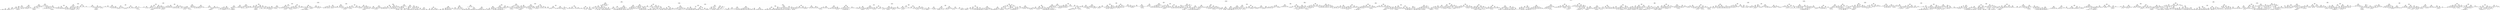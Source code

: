 digraph Tree {
node [shape=box] ;
0 [label="X[350] <= 131.5\ngini = 0.8997\nsamples = 60000\nvalue = [5923, 6742, 5958, 6131, 5842, 5421, 5918, 6265, 5851\n5949]"] ;
1 [label="X[568] <= 0.5\ngini = 0.8812\nsamples = 39160\nvalue = [5433, 623, 4772, 1312, 5353, 3266, 4775, 5773, 3081\n4772]"] ;
0 -> 1 [labeldistance=2.5, labelangle=45, headlabel="True"] ;
2 [label="X[430] <= 0.5\ngini = 0.8386\nsamples = 24084\nvalue = [697, 414, 904, 847, 5133, 1668, 2771, 5568, 1439\n4643]"] ;
1 -> 2 ;
3 [label="X[405] <= 2.5\ngini = 0.7051\nsamples = 9667\nvalue = [258, 404, 565, 424, 503, 503, 315, 4974, 836, 885]"] ;
2 -> 3 ;
4 [label="X[484] <= 0.5\ngini = 0.4749\nsamples = 6717\nvalue = [247, 71, 401, 93, 336, 92, 166, 4803, 18, 490]"] ;
3 -> 4 ;
5 [label="X[153] <= 0.5\ngini = 0.2617\nsamples = 5435\nvalue = [131, 71, 318, 87, 14, 64, 19, 4655, 13, 63]"] ;
4 -> 5 ;
6 [label="X[594] <= 2.0\ngini = 0.1279\nsamples = 4946\nvalue = [79, 51, 57, 35, 13, 22, 7, 4617, 7, 58]"] ;
5 -> 6 ;
7 [label="X[156] <= 0.5\ngini = 0.0959\nsamples = 4857\nvalue = [1, 49, 57, 31, 13, 17, 7, 4617, 7, 58]"] ;
6 -> 7 ;
8 [label="X[554] <= 3.5\ngini = 0.0749\nsamples = 4796\nvalue = [0, 16, 52, 31, 12, 11, 3, 4612, 3, 56]"] ;
7 -> 8 ;
9 [label="X[159] <= 11.5\ngini = 0.0628\nsamples = 4748\nvalue = [0, 16, 29, 28, 12, 7, 3, 4596, 3, 54]"] ;
8 -> 9 ;
10 [label="X[377] <= 9.0\ngini = 0.058\nsamples = 4736\nvalue = [0, 6, 29, 28, 11, 6, 3, 4596, 3, 54]"] ;
9 -> 10 ;
11 [label="X[457] <= 159.0\ngini = 0.0502\nsamples = 4702\nvalue = [0, 6, 29, 27, 5, 4, 3, 4582, 2, 44]"] ;
10 -> 11 ;
12 [label="X[511] <= 113.0\ngini = 0.0462\nsamples = 4690\nvalue = [0, 6, 29, 27, 5, 3, 3, 4580, 2, 35]"] ;
11 -> 12 ;
13 [label="X[461] <= 225.5\ngini = 0.0434\nsamples = 4683\nvalue = [0, 6, 29, 27, 4, 3, 0, 4580, 2, 32]"] ;
12 -> 13 ;
14 [label="X[639] <= 39.0\ngini = 0.0313\nsamples = 4557\nvalue = [0, 5, 23, 11, 2, 2, 0, 4485, 1, 28]"] ;
13 -> 14 ;
15 [label="X[151] <= 193.0\ngini = 0.0292\nsamples = 4551\nvalue = [0, 5, 18, 11, 2, 2, 0, 4484, 1, 28]"] ;
14 -> 15 ;
16 [label="gini = 0.0275\nsamples = 4545\nvalue = [0, 5, 15, 10, 2, 2, 0, 4482, 1, 28]"] ;
15 -> 16 ;
17 [label="gini = 0.6111\nsamples = 6\nvalue = [0, 0, 3, 1, 0, 0, 0, 2, 0, 0]"] ;
15 -> 17 ;
18 [label="X[607] <= 26.0\ngini = 0.2778\nsamples = 6\nvalue = [0, 0, 5, 0, 0, 0, 0, 1, 0, 0]"] ;
14 -> 18 ;
19 [label="gini = 0.0\nsamples = 1\nvalue = [0, 0, 0, 0, 0, 0, 0, 1, 0, 0]"] ;
18 -> 19 ;
20 [label="gini = 0.0\nsamples = 5\nvalue = [0, 0, 5, 0, 0, 0, 0, 0, 0, 0]"] ;
18 -> 20 ;
21 [label="X[607] <= 16.0\ngini = 0.4117\nsamples = 126\nvalue = [0, 1, 6, 16, 2, 1, 0, 95, 1, 4]"] ;
13 -> 21 ;
22 [label="X[403] <= 132.5\ngini = 0.3528\nsamples = 119\nvalue = [0, 1, 6, 9, 2, 1, 0, 95, 1, 4]"] ;
21 -> 22 ;
23 [label="gini = 0.2837\nsamples = 113\nvalue = [0, 1, 6, 9, 0, 0, 0, 95, 0, 2]"] ;
22 -> 23 ;
24 [label="gini = 0.7222\nsamples = 6\nvalue = [0, 0, 0, 0, 2, 1, 0, 0, 1, 2]"] ;
22 -> 24 ;
25 [label="gini = 0.0\nsamples = 7\nvalue = [0, 0, 0, 7, 0, 0, 0, 0, 0, 0]"] ;
21 -> 25 ;
26 [label="X[235] <= 28.5\ngini = 0.6122\nsamples = 7\nvalue = [0, 0, 0, 0, 1, 0, 3, 0, 0, 3]"] ;
12 -> 26 ;
27 [label="X[633] <= 74.5\ngini = 0.375\nsamples = 4\nvalue = [0, 0, 0, 0, 1, 0, 3, 0, 0, 0]"] ;
26 -> 27 ;
28 [label="gini = 0.0\nsamples = 3\nvalue = [0, 0, 0, 0, 0, 0, 3, 0, 0, 0]"] ;
27 -> 28 ;
29 [label="gini = 0.0\nsamples = 1\nvalue = [0, 0, 0, 0, 1, 0, 0, 0, 0, 0]"] ;
27 -> 29 ;
30 [label="gini = 0.0\nsamples = 3\nvalue = [0, 0, 0, 0, 0, 0, 0, 0, 0, 3]"] ;
26 -> 30 ;
31 [label="X[265] <= 154.5\ngini = 0.4028\nsamples = 12\nvalue = [0, 0, 0, 0, 0, 1, 0, 2, 0, 9]"] ;
11 -> 31 ;
32 [label="gini = 0.0\nsamples = 9\nvalue = [0, 0, 0, 0, 0, 0, 0, 0, 0, 9]"] ;
31 -> 32 ;
33 [label="X[264] <= 132.5\ngini = 0.4444\nsamples = 3\nvalue = [0, 0, 0, 0, 0, 1, 0, 2, 0, 0]"] ;
31 -> 33 ;
34 [label="gini = 0.0\nsamples = 1\nvalue = [0, 0, 0, 0, 0, 1, 0, 0, 0, 0]"] ;
33 -> 34 ;
35 [label="gini = 0.0\nsamples = 2\nvalue = [0, 0, 0, 0, 0, 0, 0, 2, 0, 0]"] ;
33 -> 35 ;
36 [label="X[291] <= 231.5\ngini = 0.7076\nsamples = 34\nvalue = [0, 0, 0, 1, 6, 2, 0, 14, 1, 10]"] ;
10 -> 36 ;
37 [label="X[209] <= 63.5\ngini = 0.6757\nsamples = 21\nvalue = [0, 0, 0, 1, 6, 2, 0, 1, 1, 10]"] ;
36 -> 37 ;
38 [label="X[491] <= 51.5\ngini = 0.58\nsamples = 10\nvalue = [0, 0, 0, 0, 6, 2, 0, 1, 1, 0]"] ;
37 -> 38 ;
39 [label="X[184] <= 10.0\ngini = 0.625\nsamples = 4\nvalue = [0, 0, 0, 0, 0, 2, 0, 1, 1, 0]"] ;
38 -> 39 ;
40 [label="X[514] <= 43.0\ngini = 0.5\nsamples = 2\nvalue = [0, 0, 0, 0, 0, 0, 0, 1, 1, 0]"] ;
39 -> 40 ;
41 [label="gini = 0.0\nsamples = 1\nvalue = [0, 0, 0, 0, 0, 0, 0, 1, 0, 0]"] ;
40 -> 41 ;
42 [label="gini = 0.0\nsamples = 1\nvalue = [0, 0, 0, 0, 0, 0, 0, 0, 1, 0]"] ;
40 -> 42 ;
43 [label="gini = 0.0\nsamples = 2\nvalue = [0, 0, 0, 0, 0, 2, 0, 0, 0, 0]"] ;
39 -> 43 ;
44 [label="gini = 0.0\nsamples = 6\nvalue = [0, 0, 0, 0, 6, 0, 0, 0, 0, 0]"] ;
38 -> 44 ;
45 [label="X[171] <= 19.0\ngini = 0.1653\nsamples = 11\nvalue = [0, 0, 0, 1, 0, 0, 0, 0, 0, 10]"] ;
37 -> 45 ;
46 [label="gini = 0.0\nsamples = 10\nvalue = [0, 0, 0, 0, 0, 0, 0, 0, 0, 10]"] ;
45 -> 46 ;
47 [label="gini = 0.0\nsamples = 1\nvalue = [0, 0, 0, 1, 0, 0, 0, 0, 0, 0]"] ;
45 -> 47 ;
48 [label="gini = 0.0\nsamples = 13\nvalue = [0, 0, 0, 0, 0, 0, 0, 13, 0, 0]"] ;
36 -> 48 ;
49 [label="X[465] <= 126.5\ngini = 0.2917\nsamples = 12\nvalue = [0, 10, 0, 0, 1, 1, 0, 0, 0, 0]"] ;
9 -> 49 ;
50 [label="gini = 0.0\nsamples = 10\nvalue = [0, 10, 0, 0, 0, 0, 0, 0, 0, 0]"] ;
49 -> 50 ;
51 [label="X[355] <= 61.5\ngini = 0.5\nsamples = 2\nvalue = [0, 0, 0, 0, 1, 1, 0, 0, 0, 0]"] ;
49 -> 51 ;
52 [label="gini = 0.0\nsamples = 1\nvalue = [0, 0, 0, 0, 0, 1, 0, 0, 0, 0]"] ;
51 -> 52 ;
53 [label="gini = 0.0\nsamples = 1\nvalue = [0, 0, 0, 0, 1, 0, 0, 0, 0, 0]"] ;
51 -> 53 ;
54 [label="X[555] <= 77.5\ngini = 0.6467\nsamples = 48\nvalue = [0, 0, 23, 3, 0, 4, 0, 16, 0, 2]"] ;
8 -> 54 ;
55 [label="X[298] <= 14.5\ngini = 0.6834\nsamples = 34\nvalue = [0, 0, 9, 3, 0, 4, 0, 16, 0, 2]"] ;
54 -> 55 ;
56 [label="X[408] <= 11.0\ngini = 0.6281\nsamples = 11\nvalue = [0, 0, 5, 2, 0, 4, 0, 0, 0, 0]"] ;
55 -> 56 ;
57 [label="X[213] <= 45.5\ngini = 0.4444\nsamples = 6\nvalue = [0, 0, 0, 2, 0, 4, 0, 0, 0, 0]"] ;
56 -> 57 ;
58 [label="gini = 0.0\nsamples = 2\nvalue = [0, 0, 0, 2, 0, 0, 0, 0, 0, 0]"] ;
57 -> 58 ;
59 [label="gini = 0.0\nsamples = 4\nvalue = [0, 0, 0, 0, 0, 4, 0, 0, 0, 0]"] ;
57 -> 59 ;
60 [label="gini = 0.0\nsamples = 5\nvalue = [0, 0, 5, 0, 0, 0, 0, 0, 0, 0]"] ;
56 -> 60 ;
61 [label="X[611] <= 2.0\ngini = 0.4764\nsamples = 23\nvalue = [0, 0, 4, 1, 0, 0, 0, 16, 0, 2]"] ;
55 -> 61 ;
62 [label="X[184] <= 55.0\ngini = 0.277\nsamples = 19\nvalue = [0, 0, 1, 0, 0, 0, 0, 16, 0, 2]"] ;
61 -> 62 ;
63 [label="X[181] <= 158.0\ngini = 0.1107\nsamples = 17\nvalue = [0, 0, 1, 0, 0, 0, 0, 16, 0, 0]"] ;
62 -> 63 ;
64 [label="gini = 0.0\nsamples = 16\nvalue = [0, 0, 0, 0, 0, 0, 0, 16, 0, 0]"] ;
63 -> 64 ;
65 [label="gini = 0.0\nsamples = 1\nvalue = [0, 0, 1, 0, 0, 0, 0, 0, 0, 0]"] ;
63 -> 65 ;
66 [label="gini = 0.0\nsamples = 2\nvalue = [0, 0, 0, 0, 0, 0, 0, 0, 0, 2]"] ;
62 -> 66 ;
67 [label="X[235] <= 182.5\ngini = 0.375\nsamples = 4\nvalue = [0, 0, 3, 1, 0, 0, 0, 0, 0, 0]"] ;
61 -> 67 ;
68 [label="gini = 0.0\nsamples = 1\nvalue = [0, 0, 0, 1, 0, 0, 0, 0, 0, 0]"] ;
67 -> 68 ;
69 [label="gini = 0.0\nsamples = 3\nvalue = [0, 0, 3, 0, 0, 0, 0, 0, 0, 0]"] ;
67 -> 69 ;
70 [label="gini = 0.0\nsamples = 14\nvalue = [0, 0, 14, 0, 0, 0, 0, 0, 0, 0]"] ;
54 -> 70 ;
71 [label="X[379] <= 100.5\ngini = 0.674\nsamples = 61\nvalue = [1, 33, 5, 0, 1, 6, 4, 5, 4, 2]"] ;
7 -> 71 ;
72 [label="X[431] <= 158.5\ngini = 0.8182\nsamples = 22\nvalue = [1, 0, 5, 0, 1, 6, 4, 2, 1, 2]"] ;
71 -> 72 ;
73 [label="X[572] <= 158.5\ngini = 0.7778\nsamples = 18\nvalue = [1, 0, 5, 0, 1, 6, 0, 2, 1, 2]"] ;
72 -> 73 ;
74 [label="X[632] <= 113.5\ngini = 0.7219\nsamples = 13\nvalue = [1, 0, 0, 0, 1, 6, 0, 2, 1, 2]"] ;
73 -> 74 ;
75 [label="X[207] <= 37.5\ngini = 0.7778\nsamples = 6\nvalue = [1, 0, 0, 0, 1, 0, 0, 2, 1, 1]"] ;
74 -> 75 ;
76 [label="X[157] <= 127.0\ngini = 0.75\nsamples = 4\nvalue = [1, 0, 0, 0, 1, 0, 0, 0, 1, 1]"] ;
75 -> 76 ;
77 [label="gini = 0.0\nsamples = 1\nvalue = [0, 0, 0, 0, 0, 0, 0, 0, 0, 1]"] ;
76 -> 77 ;
78 [label="X[470] <= 64.0\ngini = 0.6667\nsamples = 3\nvalue = [1, 0, 0, 0, 1, 0, 0, 0, 1, 0]"] ;
76 -> 78 ;
79 [label="X[158] <= 110.5\ngini = 0.5\nsamples = 2\nvalue = [0, 0, 0, 0, 1, 0, 0, 0, 1, 0]"] ;
78 -> 79 ;
80 [label="gini = 0.0\nsamples = 1\nvalue = [0, 0, 0, 0, 1, 0, 0, 0, 0, 0]"] ;
79 -> 80 ;
81 [label="gini = 0.0\nsamples = 1\nvalue = [0, 0, 0, 0, 0, 0, 0, 0, 1, 0]"] ;
79 -> 81 ;
82 [label="gini = 0.0\nsamples = 1\nvalue = [1, 0, 0, 0, 0, 0, 0, 0, 0, 0]"] ;
78 -> 82 ;
83 [label="gini = 0.0\nsamples = 2\nvalue = [0, 0, 0, 0, 0, 0, 0, 2, 0, 0]"] ;
75 -> 83 ;
84 [label="X[211] <= 75.5\ngini = 0.2449\nsamples = 7\nvalue = [0, 0, 0, 0, 0, 6, 0, 0, 0, 1]"] ;
74 -> 84 ;
85 [label="gini = 0.0\nsamples = 1\nvalue = [0, 0, 0, 0, 0, 0, 0, 0, 0, 1]"] ;
84 -> 85 ;
86 [label="gini = 0.0\nsamples = 6\nvalue = [0, 0, 0, 0, 0, 6, 0, 0, 0, 0]"] ;
84 -> 86 ;
87 [label="gini = 0.0\nsamples = 5\nvalue = [0, 0, 5, 0, 0, 0, 0, 0, 0, 0]"] ;
73 -> 87 ;
88 [label="gini = 0.0\nsamples = 4\nvalue = [0, 0, 0, 0, 0, 0, 4, 0, 0, 0]"] ;
72 -> 88 ;
89 [label="X[433] <= 80.5\ngini = 0.2722\nsamples = 39\nvalue = [0, 33, 0, 0, 0, 0, 0, 3, 3, 0]"] ;
71 -> 89 ;
90 [label="X[234] <= 132.0\ngini = 0.1078\nsamples = 35\nvalue = [0, 33, 0, 0, 0, 0, 0, 2, 0, 0]"] ;
89 -> 90 ;
91 [label="gini = 0.0\nsamples = 33\nvalue = [0, 33, 0, 0, 0, 0, 0, 0, 0, 0]"] ;
90 -> 91 ;
92 [label="gini = 0.0\nsamples = 2\nvalue = [0, 0, 0, 0, 0, 0, 0, 2, 0, 0]"] ;
90 -> 92 ;
93 [label="X[463] <= 151.5\ngini = 0.375\nsamples = 4\nvalue = [0, 0, 0, 0, 0, 0, 0, 1, 3, 0]"] ;
89 -> 93 ;
94 [label="gini = 0.0\nsamples = 1\nvalue = [0, 0, 0, 0, 0, 0, 0, 1, 0, 0]"] ;
93 -> 94 ;
95 [label="gini = 0.0\nsamples = 3\nvalue = [0, 0, 0, 0, 0, 0, 0, 0, 3, 0]"] ;
93 -> 95 ;
96 [label="X[408] <= 15.0\ngini = 0.2262\nsamples = 89\nvalue = [78, 2, 0, 4, 0, 5, 0, 0, 0, 0]"] ;
6 -> 96 ;
97 [label="X[203] <= 5.0\ngini = 0.0253\nsamples = 78\nvalue = [77, 0, 0, 0, 0, 1, 0, 0, 0, 0]"] ;
96 -> 97 ;
98 [label="gini = 0.0\nsamples = 77\nvalue = [77, 0, 0, 0, 0, 0, 0, 0, 0, 0]"] ;
97 -> 98 ;
99 [label="gini = 0.0\nsamples = 1\nvalue = [0, 0, 0, 0, 0, 1, 0, 0, 0, 0]"] ;
97 -> 99 ;
100 [label="X[631] <= 25.0\ngini = 0.6942\nsamples = 11\nvalue = [1, 2, 0, 4, 0, 4, 0, 0, 0, 0]"] ;
96 -> 100 ;
101 [label="gini = 0.0\nsamples = 4\nvalue = [0, 0, 0, 4, 0, 0, 0, 0, 0, 0]"] ;
100 -> 101 ;
102 [label="X[465] <= 12.5\ngini = 0.5714\nsamples = 7\nvalue = [1, 2, 0, 0, 0, 4, 0, 0, 0, 0]"] ;
100 -> 102 ;
103 [label="X[317] <= 234.0\ngini = 0.4444\nsamples = 3\nvalue = [1, 2, 0, 0, 0, 0, 0, 0, 0, 0]"] ;
102 -> 103 ;
104 [label="gini = 0.0\nsamples = 1\nvalue = [1, 0, 0, 0, 0, 0, 0, 0, 0, 0]"] ;
103 -> 104 ;
105 [label="gini = 0.0\nsamples = 2\nvalue = [0, 2, 0, 0, 0, 0, 0, 0, 0, 0]"] ;
103 -> 105 ;
106 [label="gini = 0.0\nsamples = 4\nvalue = [0, 0, 0, 0, 0, 4, 0, 0, 0, 0]"] ;
102 -> 106 ;
107 [label="X[571] <= 5.0\ngini = 0.6766\nsamples = 489\nvalue = [52, 20, 261, 52, 1, 42, 12, 38, 6, 5]"] ;
5 -> 107 ;
108 [label="X[426] <= 10.0\ngini = 0.8269\nsamples = 177\nvalue = [47, 13, 20, 40, 1, 27, 8, 15, 1, 5]"] ;
107 -> 108 ;
109 [label="X[654] <= 7.5\ngini = 0.8082\nsamples = 128\nvalue = [2, 13, 19, 40, 1, 27, 6, 15, 1, 4]"] ;
108 -> 109 ;
110 [label="X[203] <= 28.0\ngini = 0.7886\nsamples = 47\nvalue = [0, 8, 16, 1, 1, 2, 6, 10, 1, 2]"] ;
109 -> 110 ;
111 [label="X[236] <= 239.0\ngini = 0.8117\nsamples = 31\nvalue = [0, 8, 3, 1, 1, 1, 6, 8, 1, 2]"] ;
110 -> 111 ;
112 [label="X[180] <= 205.5\ngini = 0.768\nsamples = 25\nvalue = [0, 8, 3, 1, 1, 1, 0, 8, 1, 2]"] ;
111 -> 112 ;
113 [label="X[434] <= 5.0\ngini = 0.5562\nsamples = 13\nvalue = [0, 8, 3, 1, 0, 0, 0, 0, 0, 1]"] ;
112 -> 113 ;
114 [label="X[658] <= 254.5\ngini = 0.375\nsamples = 4\nvalue = [0, 0, 3, 1, 0, 0, 0, 0, 0, 0]"] ;
113 -> 114 ;
115 [label="gini = 0.0\nsamples = 3\nvalue = [0, 0, 3, 0, 0, 0, 0, 0, 0, 0]"] ;
114 -> 115 ;
116 [label="gini = 0.0\nsamples = 1\nvalue = [0, 0, 0, 1, 0, 0, 0, 0, 0, 0]"] ;
114 -> 116 ;
117 [label="X[347] <= 120.0\ngini = 0.1975\nsamples = 9\nvalue = [0, 8, 0, 0, 0, 0, 0, 0, 0, 1]"] ;
113 -> 117 ;
118 [label="gini = 0.0\nsamples = 8\nvalue = [0, 8, 0, 0, 0, 0, 0, 0, 0, 0]"] ;
117 -> 118 ;
119 [label="gini = 0.0\nsamples = 1\nvalue = [0, 0, 0, 0, 0, 0, 0, 0, 0, 1]"] ;
117 -> 119 ;
120 [label="X[347] <= 163.5\ngini = 0.5278\nsamples = 12\nvalue = [0, 0, 0, 0, 1, 1, 0, 8, 1, 1]"] ;
112 -> 120 ;
121 [label="gini = 0.0\nsamples = 8\nvalue = [0, 0, 0, 0, 0, 0, 0, 8, 0, 0]"] ;
120 -> 121 ;
122 [label="X[348] <= 54.0\ngini = 0.75\nsamples = 4\nvalue = [0, 0, 0, 0, 1, 1, 0, 0, 1, 1]"] ;
120 -> 122 ;
123 [label="gini = 0.0\nsamples = 1\nvalue = [0, 0, 0, 0, 0, 0, 0, 0, 1, 0]"] ;
122 -> 123 ;
124 [label="X[233] <= 20.5\ngini = 0.6667\nsamples = 3\nvalue = [0, 0, 0, 0, 1, 1, 0, 0, 0, 1]"] ;
122 -> 124 ;
125 [label="gini = 0.0\nsamples = 1\nvalue = [0, 0, 0, 0, 1, 0, 0, 0, 0, 0]"] ;
124 -> 125 ;
126 [label="X[177] <= 31.0\ngini = 0.5\nsamples = 2\nvalue = [0, 0, 0, 0, 0, 1, 0, 0, 0, 1]"] ;
124 -> 126 ;
127 [label="gini = 0.0\nsamples = 1\nvalue = [0, 0, 0, 0, 0, 0, 0, 0, 0, 1]"] ;
126 -> 127 ;
128 [label="gini = 0.0\nsamples = 1\nvalue = [0, 0, 0, 0, 0, 1, 0, 0, 0, 0]"] ;
126 -> 128 ;
129 [label="gini = 0.0\nsamples = 6\nvalue = [0, 0, 0, 0, 0, 0, 6, 0, 0, 0]"] ;
111 -> 129 ;
130 [label="X[211] <= 77.0\ngini = 0.3203\nsamples = 16\nvalue = [0, 0, 13, 0, 0, 1, 0, 2, 0, 0]"] ;
110 -> 130 ;
131 [label="X[656] <= 113.0\ngini = 0.5\nsamples = 2\nvalue = [0, 0, 0, 0, 0, 1, 0, 1, 0, 0]"] ;
130 -> 131 ;
132 [label="gini = 0.0\nsamples = 1\nvalue = [0, 0, 0, 0, 0, 0, 0, 1, 0, 0]"] ;
131 -> 132 ;
133 [label="gini = 0.0\nsamples = 1\nvalue = [0, 0, 0, 0, 0, 1, 0, 0, 0, 0]"] ;
131 -> 133 ;
134 [label="X[551] <= 253.5\ngini = 0.1327\nsamples = 14\nvalue = [0, 0, 13, 0, 0, 0, 0, 1, 0, 0]"] ;
130 -> 134 ;
135 [label="gini = 0.0\nsamples = 13\nvalue = [0, 0, 13, 0, 0, 0, 0, 0, 0, 0]"] ;
134 -> 135 ;
136 [label="gini = 0.0\nsamples = 1\nvalue = [0, 0, 0, 0, 0, 0, 0, 1, 0, 0]"] ;
134 -> 136 ;
137 [label="X[241] <= 3.5\ngini = 0.6627\nsamples = 81\nvalue = [2, 5, 3, 39, 0, 25, 0, 5, 0, 2]"] ;
109 -> 137 ;
138 [label="X[238] <= 107.0\ngini = 0.5878\nsamples = 35\nvalue = [1, 1, 1, 10, 0, 20, 0, 1, 0, 1]"] ;
137 -> 138 ;
139 [label="X[245] <= 1.5\ngini = 0.3698\nsamples = 26\nvalue = [1, 0, 0, 5, 0, 20, 0, 0, 0, 0]"] ;
138 -> 139 ;
140 [label="X[150] <= 244.5\ngini = 0.1653\nsamples = 22\nvalue = [0, 0, 0, 2, 0, 20, 0, 0, 0, 0]"] ;
139 -> 140 ;
141 [label="gini = 0.0\nsamples = 20\nvalue = [0, 0, 0, 0, 0, 20, 0, 0, 0, 0]"] ;
140 -> 141 ;
142 [label="gini = 0.0\nsamples = 2\nvalue = [0, 0, 0, 2, 0, 0, 0, 0, 0, 0]"] ;
140 -> 142 ;
143 [label="X[661] <= 17.5\ngini = 0.375\nsamples = 4\nvalue = [1, 0, 0, 3, 0, 0, 0, 0, 0, 0]"] ;
139 -> 143 ;
144 [label="gini = 0.0\nsamples = 1\nvalue = [1, 0, 0, 0, 0, 0, 0, 0, 0, 0]"] ;
143 -> 144 ;
145 [label="gini = 0.0\nsamples = 3\nvalue = [0, 0, 0, 3, 0, 0, 0, 0, 0, 0]"] ;
143 -> 145 ;
146 [label="X[437] <= 2.0\ngini = 0.642\nsamples = 9\nvalue = [0, 1, 1, 5, 0, 0, 0, 1, 0, 1]"] ;
138 -> 146 ;
147 [label="gini = 0.0\nsamples = 5\nvalue = [0, 0, 0, 5, 0, 0, 0, 0, 0, 0]"] ;
146 -> 147 ;
148 [label="X[683] <= 6.5\ngini = 0.75\nsamples = 4\nvalue = [0, 1, 1, 0, 0, 0, 0, 1, 0, 1]"] ;
146 -> 148 ;
149 [label="X[122] <= 100.5\ngini = 0.5\nsamples = 2\nvalue = [0, 1, 1, 0, 0, 0, 0, 0, 0, 0]"] ;
148 -> 149 ;
150 [label="gini = 0.0\nsamples = 1\nvalue = [0, 1, 0, 0, 0, 0, 0, 0, 0, 0]"] ;
149 -> 150 ;
151 [label="gini = 0.0\nsamples = 1\nvalue = [0, 0, 1, 0, 0, 0, 0, 0, 0, 0]"] ;
149 -> 151 ;
152 [label="X[429] <= 31.5\ngini = 0.5\nsamples = 2\nvalue = [0, 0, 0, 0, 0, 0, 0, 1, 0, 1]"] ;
148 -> 152 ;
153 [label="gini = 0.0\nsamples = 1\nvalue = [0, 0, 0, 0, 0, 0, 0, 0, 0, 1]"] ;
152 -> 153 ;
154 [label="gini = 0.0\nsamples = 1\nvalue = [0, 0, 0, 0, 0, 0, 0, 1, 0, 0]"] ;
152 -> 154 ;
155 [label="X[519] <= 144.0\ngini = 0.5728\nsamples = 46\nvalue = [1, 4, 2, 29, 0, 5, 0, 4, 0, 1]"] ;
137 -> 155 ;
156 [label="X[260] <= 140.0\ngini = 0.3371\nsamples = 31\nvalue = [1, 0, 1, 25, 0, 3, 0, 0, 0, 1]"] ;
155 -> 156 ;
157 [label="X[570] <= 128.0\ngini = 0.145\nsamples = 26\nvalue = [0, 0, 0, 24, 0, 1, 0, 0, 0, 1]"] ;
156 -> 157 ;
158 [label="X[483] <= 145.5\ngini = 0.0768\nsamples = 25\nvalue = [0, 0, 0, 24, 0, 1, 0, 0, 0, 0]"] ;
157 -> 158 ;
159 [label="gini = 0.0\nsamples = 24\nvalue = [0, 0, 0, 24, 0, 0, 0, 0, 0, 0]"] ;
158 -> 159 ;
160 [label="gini = 0.0\nsamples = 1\nvalue = [0, 0, 0, 0, 0, 1, 0, 0, 0, 0]"] ;
158 -> 160 ;
161 [label="gini = 0.0\nsamples = 1\nvalue = [0, 0, 0, 0, 0, 0, 0, 0, 0, 1]"] ;
157 -> 161 ;
162 [label="X[626] <= 224.0\ngini = 0.72\nsamples = 5\nvalue = [1, 0, 1, 1, 0, 2, 0, 0, 0, 0]"] ;
156 -> 162 ;
163 [label="X[537] <= 118.5\ngini = 0.6667\nsamples = 3\nvalue = [1, 0, 1, 1, 0, 0, 0, 0, 0, 0]"] ;
162 -> 163 ;
164 [label="X[635] <= 76.5\ngini = 0.5\nsamples = 2\nvalue = [0, 0, 1, 1, 0, 0, 0, 0, 0, 0]"] ;
163 -> 164 ;
165 [label="gini = 0.0\nsamples = 1\nvalue = [0, 0, 0, 1, 0, 0, 0, 0, 0, 0]"] ;
164 -> 165 ;
166 [label="gini = 0.0\nsamples = 1\nvalue = [0, 0, 1, 0, 0, 0, 0, 0, 0, 0]"] ;
164 -> 166 ;
167 [label="gini = 0.0\nsamples = 1\nvalue = [1, 0, 0, 0, 0, 0, 0, 0, 0, 0]"] ;
163 -> 167 ;
168 [label="gini = 0.0\nsamples = 2\nvalue = [0, 0, 0, 0, 0, 2, 0, 0, 0, 0]"] ;
162 -> 168 ;
169 [label="X[127] <= 39.5\ngini = 0.7644\nsamples = 15\nvalue = [0, 4, 1, 4, 0, 2, 0, 4, 0, 0]"] ;
155 -> 169 ;
170 [label="X[546] <= 220.5\ngini = 0.6942\nsamples = 11\nvalue = [0, 0, 1, 4, 0, 2, 0, 4, 0, 0]"] ;
169 -> 170 ;
171 [label="X[180] <= 82.0\ngini = 0.5714\nsamples = 7\nvalue = [0, 0, 1, 4, 0, 2, 0, 0, 0, 0]"] ;
170 -> 171 ;
172 [label="X[625] <= 5.0\ngini = 0.4444\nsamples = 3\nvalue = [0, 0, 1, 0, 0, 2, 0, 0, 0, 0]"] ;
171 -> 172 ;
173 [label="gini = 0.0\nsamples = 1\nvalue = [0, 0, 1, 0, 0, 0, 0, 0, 0, 0]"] ;
172 -> 173 ;
174 [label="gini = 0.0\nsamples = 2\nvalue = [0, 0, 0, 0, 0, 2, 0, 0, 0, 0]"] ;
172 -> 174 ;
175 [label="gini = 0.0\nsamples = 4\nvalue = [0, 0, 0, 4, 0, 0, 0, 0, 0, 0]"] ;
171 -> 175 ;
176 [label="gini = 0.0\nsamples = 4\nvalue = [0, 0, 0, 0, 0, 0, 0, 4, 0, 0]"] ;
170 -> 176 ;
177 [label="gini = 0.0\nsamples = 4\nvalue = [0, 4, 0, 0, 0, 0, 0, 0, 0, 0]"] ;
169 -> 177 ;
178 [label="X[594] <= 27.5\ngini = 0.1541\nsamples = 49\nvalue = [45, 0, 1, 0, 0, 0, 2, 0, 0, 1]"] ;
108 -> 178 ;
179 [label="X[660] <= 4.5\ngini = 0.625\nsamples = 4\nvalue = [0, 0, 1, 0, 0, 0, 2, 0, 0, 1]"] ;
178 -> 179 ;
180 [label="gini = 0.0\nsamples = 2\nvalue = [0, 0, 0, 0, 0, 0, 2, 0, 0, 0]"] ;
179 -> 180 ;
181 [label="X[577] <= 243.5\ngini = 0.5\nsamples = 2\nvalue = [0, 0, 1, 0, 0, 0, 0, 0, 0, 1]"] ;
179 -> 181 ;
182 [label="gini = 0.0\nsamples = 1\nvalue = [0, 0, 0, 0, 0, 0, 0, 0, 0, 1]"] ;
181 -> 182 ;
183 [label="gini = 0.0\nsamples = 1\nvalue = [0, 0, 1, 0, 0, 0, 0, 0, 0, 0]"] ;
181 -> 183 ;
184 [label="gini = 0.0\nsamples = 45\nvalue = [45, 0, 0, 0, 0, 0, 0, 0, 0, 0]"] ;
178 -> 184 ;
185 [label="X[347] <= 7.0\ngini = 0.3929\nsamples = 312\nvalue = [5, 7, 241, 12, 0, 15, 4, 23, 5, 0]"] ;
107 -> 185 ;
186 [label="X[682] <= 159.0\ngini = 0.2344\nsamples = 264\nvalue = [3, 3, 230, 6, 0, 1, 1, 20, 0, 0]"] ;
185 -> 186 ;
187 [label="X[565] <= 93.0\ngini = 0.1701\nsamples = 233\nvalue = [3, 3, 212, 5, 0, 1, 1, 8, 0, 0]"] ;
186 -> 187 ;
188 [label="X[596] <= 211.0\ngini = 0.1412\nsamples = 229\nvalue = [0, 3, 212, 4, 0, 1, 1, 8, 0, 0]"] ;
187 -> 188 ;
189 [label="X[679] <= 253.5\ngini = 0.119\nsamples = 225\nvalue = [0, 0, 211, 4, 0, 1, 1, 8, 0, 0]"] ;
188 -> 189 ;
190 [label="X[321] <= 53.5\ngini = 0.1036\nsamples = 223\nvalue = [0, 0, 211, 4, 0, 1, 1, 6, 0, 0]"] ;
189 -> 190 ;
191 [label="X[349] <= 29.5\ngini = 0.0792\nsamples = 220\nvalue = [0, 0, 211, 3, 0, 0, 0, 6, 0, 0]"] ;
190 -> 191 ;
192 [label="X[372] <= 230.0\ngini = 0.0709\nsamples = 219\nvalue = [0, 0, 211, 2, 0, 0, 0, 6, 0, 0]"] ;
191 -> 192 ;
193 [label="X[676] <= 116.5\ngini = 0.0626\nsamples = 218\nvalue = [0, 0, 211, 2, 0, 0, 0, 5, 0, 0]"] ;
192 -> 193 ;
194 [label="gini = 0.0541\nsamples = 217\nvalue = [0, 0, 211, 2, 0, 0, 0, 4, 0, 0]"] ;
193 -> 194 ;
195 [label="gini = 0.0\nsamples = 1\nvalue = [0, 0, 0, 0, 0, 0, 0, 1, 0, 0]"] ;
193 -> 195 ;
196 [label="gini = 0.0\nsamples = 1\nvalue = [0, 0, 0, 0, 0, 0, 0, 1, 0, 0]"] ;
192 -> 196 ;
197 [label="gini = 0.0\nsamples = 1\nvalue = [0, 0, 0, 1, 0, 0, 0, 0, 0, 0]"] ;
191 -> 197 ;
198 [label="X[213] <= 91.5\ngini = 0.6667\nsamples = 3\nvalue = [0, 0, 0, 1, 0, 1, 1, 0, 0, 0]"] ;
190 -> 198 ;
199 [label="X[207] <= 2.0\ngini = 0.5\nsamples = 2\nvalue = [0, 0, 0, 1, 0, 0, 1, 0, 0, 0]"] ;
198 -> 199 ;
200 [label="gini = 0.0\nsamples = 1\nvalue = [0, 0, 0, 0, 0, 0, 1, 0, 0, 0]"] ;
199 -> 200 ;
201 [label="gini = 0.0\nsamples = 1\nvalue = [0, 0, 0, 1, 0, 0, 0, 0, 0, 0]"] ;
199 -> 201 ;
202 [label="gini = 0.0\nsamples = 1\nvalue = [0, 0, 0, 0, 0, 1, 0, 0, 0, 0]"] ;
198 -> 202 ;
203 [label="gini = 0.0\nsamples = 2\nvalue = [0, 0, 0, 0, 0, 0, 0, 2, 0, 0]"] ;
189 -> 203 ;
204 [label="X[650] <= 2.0\ngini = 0.375\nsamples = 4\nvalue = [0, 3, 1, 0, 0, 0, 0, 0, 0, 0]"] ;
188 -> 204 ;
205 [label="gini = 0.0\nsamples = 3\nvalue = [0, 3, 0, 0, 0, 0, 0, 0, 0, 0]"] ;
204 -> 205 ;
206 [label="gini = 0.0\nsamples = 1\nvalue = [0, 0, 1, 0, 0, 0, 0, 0, 0, 0]"] ;
204 -> 206 ;
207 [label="X[325] <= 126.5\ngini = 0.375\nsamples = 4\nvalue = [3, 0, 0, 1, 0, 0, 0, 0, 0, 0]"] ;
187 -> 207 ;
208 [label="gini = 0.0\nsamples = 3\nvalue = [3, 0, 0, 0, 0, 0, 0, 0, 0, 0]"] ;
207 -> 208 ;
209 [label="gini = 0.0\nsamples = 1\nvalue = [0, 0, 0, 1, 0, 0, 0, 0, 0, 0]"] ;
207 -> 209 ;
210 [label="X[577] <= 52.0\ngini = 0.512\nsamples = 31\nvalue = [0, 0, 18, 1, 0, 0, 0, 12, 0, 0]"] ;
186 -> 210 ;
211 [label="X[570] <= 171.5\ngini = 0.375\nsamples = 16\nvalue = [0, 0, 4, 0, 0, 0, 0, 12, 0, 0]"] ;
210 -> 211 ;
212 [label="gini = 0.0\nsamples = 12\nvalue = [0, 0, 0, 0, 0, 0, 0, 12, 0, 0]"] ;
211 -> 212 ;
213 [label="gini = 0.0\nsamples = 4\nvalue = [0, 0, 4, 0, 0, 0, 0, 0, 0, 0]"] ;
211 -> 213 ;
214 [label="X[351] <= 156.5\ngini = 0.1244\nsamples = 15\nvalue = [0, 0, 14, 1, 0, 0, 0, 0, 0, 0]"] ;
210 -> 214 ;
215 [label="gini = 0.0\nsamples = 14\nvalue = [0, 0, 14, 0, 0, 0, 0, 0, 0, 0]"] ;
214 -> 215 ;
216 [label="gini = 0.0\nsamples = 1\nvalue = [0, 0, 0, 1, 0, 0, 0, 0, 0, 0]"] ;
214 -> 216 ;
217 [label="X[237] <= 1.5\ngini = 0.8194\nsamples = 48\nvalue = [2, 4, 11, 6, 0, 14, 3, 3, 5, 0]"] ;
185 -> 217 ;
218 [label="X[239] <= 35.0\ngini = 0.54\nsamples = 20\nvalue = [1, 0, 0, 3, 0, 13, 0, 1, 2, 0]"] ;
217 -> 218 ;
219 [label="X[464] <= 168.0\ngini = 0.1327\nsamples = 14\nvalue = [1, 0, 0, 0, 0, 13, 0, 0, 0, 0]"] ;
218 -> 219 ;
220 [label="gini = 0.0\nsamples = 13\nvalue = [0, 0, 0, 0, 0, 13, 0, 0, 0, 0]"] ;
219 -> 220 ;
221 [label="gini = 0.0\nsamples = 1\nvalue = [1, 0, 0, 0, 0, 0, 0, 0, 0, 0]"] ;
219 -> 221 ;
222 [label="X[290] <= 129.5\ngini = 0.6111\nsamples = 6\nvalue = [0, 0, 0, 3, 0, 0, 0, 1, 2, 0]"] ;
218 -> 222 ;
223 [label="gini = 0.0\nsamples = 3\nvalue = [0, 0, 0, 3, 0, 0, 0, 0, 0, 0]"] ;
222 -> 223 ;
224 [label="X[519] <= 155.5\ngini = 0.4444\nsamples = 3\nvalue = [0, 0, 0, 0, 0, 0, 0, 1, 2, 0]"] ;
222 -> 224 ;
225 [label="gini = 0.0\nsamples = 2\nvalue = [0, 0, 0, 0, 0, 0, 0, 0, 2, 0]"] ;
224 -> 225 ;
226 [label="gini = 0.0\nsamples = 1\nvalue = [0, 0, 0, 0, 0, 0, 0, 1, 0, 0]"] ;
224 -> 226 ;
227 [label="X[235] <= 189.5\ngini = 0.7832\nsamples = 28\nvalue = [1, 4, 11, 3, 0, 1, 3, 2, 3, 0]"] ;
217 -> 227 ;
228 [label="X[346] <= 1.0\ngini = 0.8367\nsamples = 14\nvalue = [1, 3, 0, 2, 0, 1, 3, 2, 2, 0]"] ;
227 -> 228 ;
229 [label="gini = 0.0\nsamples = 3\nvalue = [0, 0, 0, 0, 0, 0, 3, 0, 0, 0]"] ;
228 -> 229 ;
230 [label="X[99] <= 1.0\ngini = 0.8099\nsamples = 11\nvalue = [1, 3, 0, 2, 0, 1, 0, 2, 2, 0]"] ;
228 -> 230 ;
231 [label="X[322] <= 99.5\ngini = 0.7812\nsamples = 8\nvalue = [1, 0, 0, 2, 0, 1, 0, 2, 2, 0]"] ;
230 -> 231 ;
232 [label="X[576] <= 37.5\ngini = 0.7222\nsamples = 6\nvalue = [1, 0, 0, 0, 0, 1, 0, 2, 2, 0]"] ;
231 -> 232 ;
233 [label="gini = 0.0\nsamples = 2\nvalue = [0, 0, 0, 0, 0, 0, 0, 2, 0, 0]"] ;
232 -> 233 ;
234 [label="X[462] <= 111.0\ngini = 0.625\nsamples = 4\nvalue = [1, 0, 0, 0, 0, 1, 0, 0, 2, 0]"] ;
232 -> 234 ;
235 [label="X[318] <= 252.5\ngini = 0.5\nsamples = 2\nvalue = [1, 0, 0, 0, 0, 1, 0, 0, 0, 0]"] ;
234 -> 235 ;
236 [label="gini = 0.0\nsamples = 1\nvalue = [0, 0, 0, 0, 0, 1, 0, 0, 0, 0]"] ;
235 -> 236 ;
237 [label="gini = 0.0\nsamples = 1\nvalue = [1, 0, 0, 0, 0, 0, 0, 0, 0, 0]"] ;
235 -> 237 ;
238 [label="gini = 0.0\nsamples = 2\nvalue = [0, 0, 0, 0, 0, 0, 0, 0, 2, 0]"] ;
234 -> 238 ;
239 [label="gini = 0.0\nsamples = 2\nvalue = [0, 0, 0, 2, 0, 0, 0, 0, 0, 0]"] ;
231 -> 239 ;
240 [label="gini = 0.0\nsamples = 3\nvalue = [0, 3, 0, 0, 0, 0, 0, 0, 0, 0]"] ;
230 -> 240 ;
241 [label="X[319] <= 129.0\ngini = 0.3673\nsamples = 14\nvalue = [0, 1, 11, 1, 0, 0, 0, 0, 1, 0]"] ;
227 -> 241 ;
242 [label="X[374] <= 27.0\ngini = 0.6667\nsamples = 3\nvalue = [0, 1, 0, 1, 0, 0, 0, 0, 1, 0]"] ;
241 -> 242 ;
243 [label="gini = 0.0\nsamples = 1\nvalue = [0, 1, 0, 0, 0, 0, 0, 0, 0, 0]"] ;
242 -> 243 ;
244 [label="X[269] <= 126.5\ngini = 0.5\nsamples = 2\nvalue = [0, 0, 0, 1, 0, 0, 0, 0, 1, 0]"] ;
242 -> 244 ;
245 [label="gini = 0.0\nsamples = 1\nvalue = [0, 0, 0, 0, 0, 0, 0, 0, 1, 0]"] ;
244 -> 245 ;
246 [label="gini = 0.0\nsamples = 1\nvalue = [0, 0, 0, 1, 0, 0, 0, 0, 0, 0]"] ;
244 -> 246 ;
247 [label="gini = 0.0\nsamples = 11\nvalue = [0, 0, 11, 0, 0, 0, 0, 0, 0, 0]"] ;
241 -> 247 ;
248 [label="X[211] <= 53.5\ngini = 0.7866\nsamples = 1282\nvalue = [116, 0, 83, 6, 322, 28, 147, 148, 5, 427]"] ;
4 -> 248 ;
249 [label="X[487] <= 135.5\ngini = 0.7224\nsamples = 622\nvalue = [32, 0, 46, 0, 280, 15, 139, 68, 1, 41]"] ;
248 -> 249 ;
250 [label="X[514] <= 0.5\ngini = 0.7312\nsamples = 268\nvalue = [27, 0, 12, 0, 28, 9, 120, 53, 0, 19]"] ;
249 -> 250 ;
251 [label="X[487] <= 6.5\ngini = 0.4606\nsamples = 72\nvalue = [3, 0, 3, 0, 3, 4, 0, 52, 0, 7]"] ;
250 -> 251 ;
252 [label="X[152] <= 43.0\ngini = 0.216\nsamples = 59\nvalue = [3, 0, 0, 0, 0, 4, 0, 52, 0, 0]"] ;
251 -> 252 ;
253 [label="X[570] <= 125.0\ngini = 0.037\nsamples = 53\nvalue = [0, 0, 0, 0, 0, 1, 0, 52, 0, 0]"] ;
252 -> 253 ;
254 [label="gini = 0.0\nsamples = 52\nvalue = [0, 0, 0, 0, 0, 0, 0, 52, 0, 0]"] ;
253 -> 254 ;
255 [label="gini = 0.0\nsamples = 1\nvalue = [0, 0, 0, 0, 0, 1, 0, 0, 0, 0]"] ;
253 -> 255 ;
256 [label="X[321] <= 64.5\ngini = 0.5\nsamples = 6\nvalue = [3, 0, 0, 0, 0, 3, 0, 0, 0, 0]"] ;
252 -> 256 ;
257 [label="gini = 0.0\nsamples = 3\nvalue = [3, 0, 0, 0, 0, 0, 0, 0, 0, 0]"] ;
256 -> 257 ;
258 [label="gini = 0.0\nsamples = 3\nvalue = [0, 0, 0, 0, 0, 3, 0, 0, 0, 0]"] ;
256 -> 258 ;
259 [label="X[289] <= 74.5\ngini = 0.6036\nsamples = 13\nvalue = [0, 0, 3, 0, 3, 0, 0, 0, 0, 7]"] ;
251 -> 259 ;
260 [label="X[594] <= 10.5\ngini = 0.5\nsamples = 6\nvalue = [0, 0, 3, 0, 3, 0, 0, 0, 0, 0]"] ;
259 -> 260 ;
261 [label="gini = 0.0\nsamples = 3\nvalue = [0, 0, 0, 0, 3, 0, 0, 0, 0, 0]"] ;
260 -> 261 ;
262 [label="gini = 0.0\nsamples = 3\nvalue = [0, 0, 3, 0, 0, 0, 0, 0, 0, 0]"] ;
260 -> 262 ;
263 [label="gini = 0.0\nsamples = 7\nvalue = [0, 0, 0, 0, 0, 0, 0, 0, 0, 7]"] ;
259 -> 263 ;
264 [label="X[463] <= 14.5\ngini = 0.5874\nsamples = 196\nvalue = [24, 0, 9, 0, 25, 5, 120, 1, 0, 12]"] ;
250 -> 264 ;
265 [label="X[466] <= 0.5\ngini = 0.7534\nsamples = 62\nvalue = [24, 0, 2, 0, 12, 4, 12, 0, 0, 8]"] ;
264 -> 265 ;
266 [label="X[571] <= 246.0\ngini = 0.3444\nsamples = 30\nvalue = [24, 0, 0, 0, 1, 2, 3, 0, 0, 0]"] ;
265 -> 266 ;
267 [label="X[464] <= 99.5\ngini = 0.0799\nsamples = 24\nvalue = [23, 0, 0, 0, 1, 0, 0, 0, 0, 0]"] ;
266 -> 267 ;
268 [label="gini = 0.0\nsamples = 23\nvalue = [23, 0, 0, 0, 0, 0, 0, 0, 0, 0]"] ;
267 -> 268 ;
269 [label="gini = 0.0\nsamples = 1\nvalue = [0, 0, 0, 0, 1, 0, 0, 0, 0, 0]"] ;
267 -> 269 ;
270 [label="X[628] <= 20.5\ngini = 0.6111\nsamples = 6\nvalue = [1, 0, 0, 0, 0, 2, 3, 0, 0, 0]"] ;
266 -> 270 ;
271 [label="gini = 0.0\nsamples = 3\nvalue = [0, 0, 0, 0, 0, 0, 3, 0, 0, 0]"] ;
270 -> 271 ;
272 [label="X[399] <= 212.5\ngini = 0.4444\nsamples = 3\nvalue = [1, 0, 0, 0, 0, 2, 0, 0, 0, 0]"] ;
270 -> 272 ;
273 [label="gini = 0.0\nsamples = 2\nvalue = [0, 0, 0, 0, 0, 2, 0, 0, 0, 0]"] ;
272 -> 273 ;
274 [label="gini = 0.0\nsamples = 1\nvalue = [1, 0, 0, 0, 0, 0, 0, 0, 0, 0]"] ;
272 -> 274 ;
275 [label="X[372] <= 3.5\ngini = 0.7324\nsamples = 32\nvalue = [0, 0, 2, 0, 11, 2, 9, 0, 0, 8]"] ;
265 -> 275 ;
276 [label="X[148] <= 4.5\ngini = 0.6122\nsamples = 14\nvalue = [0, 0, 2, 0, 2, 2, 0, 0, 0, 8]"] ;
275 -> 276 ;
277 [label="X[219] <= 8.0\ngini = 0.1975\nsamples = 9\nvalue = [0, 0, 0, 0, 0, 1, 0, 0, 0, 8]"] ;
276 -> 277 ;
278 [label="gini = 0.0\nsamples = 8\nvalue = [0, 0, 0, 0, 0, 0, 0, 0, 0, 8]"] ;
277 -> 278 ;
279 [label="gini = 0.0\nsamples = 1\nvalue = [0, 0, 0, 0, 0, 1, 0, 0, 0, 0]"] ;
277 -> 279 ;
280 [label="X[213] <= 30.0\ngini = 0.64\nsamples = 5\nvalue = [0, 0, 2, 0, 2, 1, 0, 0, 0, 0]"] ;
276 -> 280 ;
281 [label="X[627] <= 8.0\ngini = 0.4444\nsamples = 3\nvalue = [0, 0, 0, 0, 2, 1, 0, 0, 0, 0]"] ;
280 -> 281 ;
282 [label="gini = 0.0\nsamples = 2\nvalue = [0, 0, 0, 0, 2, 0, 0, 0, 0, 0]"] ;
281 -> 282 ;
283 [label="gini = 0.0\nsamples = 1\nvalue = [0, 0, 0, 0, 0, 1, 0, 0, 0, 0]"] ;
281 -> 283 ;
284 [label="gini = 0.0\nsamples = 2\nvalue = [0, 0, 2, 0, 0, 0, 0, 0, 0, 0]"] ;
280 -> 284 ;
285 [label="X[469] <= 24.0\ngini = 0.5\nsamples = 18\nvalue = [0, 0, 0, 0, 9, 0, 9, 0, 0, 0]"] ;
275 -> 285 ;
286 [label="X[445] <= 113.0\ngini = 0.18\nsamples = 10\nvalue = [0, 0, 0, 0, 9, 0, 1, 0, 0, 0]"] ;
285 -> 286 ;
287 [label="gini = 0.0\nsamples = 9\nvalue = [0, 0, 0, 0, 9, 0, 0, 0, 0, 0]"] ;
286 -> 287 ;
288 [label="gini = 0.0\nsamples = 1\nvalue = [0, 0, 0, 0, 0, 0, 1, 0, 0, 0]"] ;
286 -> 288 ;
289 [label="gini = 0.0\nsamples = 8\nvalue = [0, 0, 0, 0, 0, 0, 8, 0, 0, 0]"] ;
285 -> 289 ;
290 [label="X[242] <= 28.5\ngini = 0.3373\nsamples = 134\nvalue = [0, 0, 7, 0, 13, 1, 108, 1, 0, 4]"] ;
264 -> 290 ;
291 [label="X[627] <= 80.0\ngini = 0.1354\nsamples = 112\nvalue = [0, 0, 2, 0, 5, 0, 104, 0, 0, 1]"] ;
290 -> 291 ;
292 [label="X[295] <= 150.0\ngini = 0.0728\nsamples = 107\nvalue = [0, 0, 1, 0, 2, 0, 103, 0, 0, 1]"] ;
291 -> 292 ;
293 [label="X[215] <= 27.0\ngini = 0.0374\nsamples = 105\nvalue = [0, 0, 0, 0, 2, 0, 103, 0, 0, 0]"] ;
292 -> 293 ;
294 [label="X[265] <= 163.5\ngini = 0.019\nsamples = 104\nvalue = [0, 0, 0, 0, 1, 0, 103, 0, 0, 0]"] ;
293 -> 294 ;
295 [label="gini = 0.0\nsamples = 103\nvalue = [0, 0, 0, 0, 0, 0, 103, 0, 0, 0]"] ;
294 -> 295 ;
296 [label="gini = 0.0\nsamples = 1\nvalue = [0, 0, 0, 0, 1, 0, 0, 0, 0, 0]"] ;
294 -> 296 ;
297 [label="gini = 0.0\nsamples = 1\nvalue = [0, 0, 0, 0, 1, 0, 0, 0, 0, 0]"] ;
293 -> 297 ;
298 [label="X[292] <= 93.0\ngini = 0.5\nsamples = 2\nvalue = [0, 0, 1, 0, 0, 0, 0, 0, 0, 1]"] ;
292 -> 298 ;
299 [label="gini = 0.0\nsamples = 1\nvalue = [0, 0, 0, 0, 0, 0, 0, 0, 0, 1]"] ;
298 -> 299 ;
300 [label="gini = 0.0\nsamples = 1\nvalue = [0, 0, 1, 0, 0, 0, 0, 0, 0, 0]"] ;
298 -> 300 ;
301 [label="X[319] <= 6.0\ngini = 0.56\nsamples = 5\nvalue = [0, 0, 1, 0, 3, 0, 1, 0, 0, 0]"] ;
291 -> 301 ;
302 [label="X[126] <= 197.5\ngini = 0.5\nsamples = 2\nvalue = [0, 0, 1, 0, 0, 0, 1, 0, 0, 0]"] ;
301 -> 302 ;
303 [label="gini = 0.0\nsamples = 1\nvalue = [0, 0, 1, 0, 0, 0, 0, 0, 0, 0]"] ;
302 -> 303 ;
304 [label="gini = 0.0\nsamples = 1\nvalue = [0, 0, 0, 0, 0, 0, 1, 0, 0, 0]"] ;
302 -> 304 ;
305 [label="gini = 0.0\nsamples = 3\nvalue = [0, 0, 0, 0, 3, 0, 0, 0, 0, 0]"] ;
301 -> 305 ;
306 [label="X[400] <= 137.5\ngini = 0.7603\nsamples = 22\nvalue = [0, 0, 5, 0, 8, 1, 4, 1, 0, 3]"] ;
290 -> 306 ;
307 [label="X[234] <= 5.5\ngini = 0.6942\nsamples = 11\nvalue = [0, 0, 5, 0, 0, 1, 1, 1, 0, 3]"] ;
306 -> 307 ;
308 [label="X[600] <= 200.5\ngini = 0.5625\nsamples = 8\nvalue = [0, 0, 5, 0, 0, 1, 1, 1, 0, 0]"] ;
307 -> 308 ;
309 [label="gini = 0.0\nsamples = 5\nvalue = [0, 0, 5, 0, 0, 0, 0, 0, 0, 0]"] ;
308 -> 309 ;
310 [label="X[512] <= 128.0\ngini = 0.6667\nsamples = 3\nvalue = [0, 0, 0, 0, 0, 1, 1, 1, 0, 0]"] ;
308 -> 310 ;
311 [label="gini = 0.0\nsamples = 1\nvalue = [0, 0, 0, 0, 0, 0, 0, 1, 0, 0]"] ;
310 -> 311 ;
312 [label="X[380] <= 200.5\ngini = 0.5\nsamples = 2\nvalue = [0, 0, 0, 0, 0, 1, 1, 0, 0, 0]"] ;
310 -> 312 ;
313 [label="gini = 0.0\nsamples = 1\nvalue = [0, 0, 0, 0, 0, 1, 0, 0, 0, 0]"] ;
312 -> 313 ;
314 [label="gini = 0.0\nsamples = 1\nvalue = [0, 0, 0, 0, 0, 0, 1, 0, 0, 0]"] ;
312 -> 314 ;
315 [label="gini = 0.0\nsamples = 3\nvalue = [0, 0, 0, 0, 0, 0, 0, 0, 0, 3]"] ;
307 -> 315 ;
316 [label="X[379] <= 246.5\ngini = 0.3967\nsamples = 11\nvalue = [0, 0, 0, 0, 8, 0, 3, 0, 0, 0]"] ;
306 -> 316 ;
317 [label="gini = 0.0\nsamples = 8\nvalue = [0, 0, 0, 0, 8, 0, 0, 0, 0, 0]"] ;
316 -> 317 ;
318 [label="gini = 0.0\nsamples = 3\nvalue = [0, 0, 0, 0, 0, 0, 3, 0, 0, 0]"] ;
316 -> 318 ;
319 [label="X[427] <= 1.5\ngini = 0.475\nsamples = 354\nvalue = [5, 0, 34, 0, 252, 6, 19, 15, 1, 22]"] ;
249 -> 319 ;
320 [label="X[127] <= 6.5\ngini = 0.6665\nsamples = 62\nvalue = [0, 0, 30, 0, 13, 0, 1, 14, 0, 4]"] ;
319 -> 320 ;
321 [label="X[266] <= 22.0\ngini = 0.7022\nsamples = 38\nvalue = [0, 0, 7, 0, 13, 0, 0, 14, 0, 4]"] ;
320 -> 321 ;
322 [label="X[182] <= 80.5\ngini = 0.4444\nsamples = 18\nvalue = [0, 0, 1, 0, 13, 0, 0, 1, 0, 3]"] ;
321 -> 322 ;
323 [label="X[471] <= 65.5\ngini = 0.1327\nsamples = 14\nvalue = [0, 0, 0, 0, 13, 0, 0, 0, 0, 1]"] ;
322 -> 323 ;
324 [label="gini = 0.0\nsamples = 13\nvalue = [0, 0, 0, 0, 13, 0, 0, 0, 0, 0]"] ;
323 -> 324 ;
325 [label="gini = 0.0\nsamples = 1\nvalue = [0, 0, 0, 0, 0, 0, 0, 0, 0, 1]"] ;
323 -> 325 ;
326 [label="X[301] <= 113.5\ngini = 0.625\nsamples = 4\nvalue = [0, 0, 1, 0, 0, 0, 0, 1, 0, 2]"] ;
322 -> 326 ;
327 [label="gini = 0.0\nsamples = 2\nvalue = [0, 0, 0, 0, 0, 0, 0, 0, 0, 2]"] ;
326 -> 327 ;
328 [label="X[621] <= 6.0\ngini = 0.5\nsamples = 2\nvalue = [0, 0, 1, 0, 0, 0, 0, 1, 0, 0]"] ;
326 -> 328 ;
329 [label="gini = 0.0\nsamples = 1\nvalue = [0, 0, 0, 0, 0, 0, 0, 1, 0, 0]"] ;
328 -> 329 ;
330 [label="gini = 0.0\nsamples = 1\nvalue = [0, 0, 1, 0, 0, 0, 0, 0, 0, 0]"] ;
328 -> 330 ;
331 [label="X[490] <= 218.5\ngini = 0.485\nsamples = 20\nvalue = [0, 0, 6, 0, 0, 0, 0, 13, 0, 1]"] ;
321 -> 331 ;
332 [label="X[454] <= 16.5\ngini = 0.449\nsamples = 7\nvalue = [0, 0, 5, 0, 0, 0, 0, 1, 0, 1]"] ;
331 -> 332 ;
333 [label="gini = 0.0\nsamples = 5\nvalue = [0, 0, 5, 0, 0, 0, 0, 0, 0, 0]"] ;
332 -> 333 ;
334 [label="X[466] <= 12.5\ngini = 0.5\nsamples = 2\nvalue = [0, 0, 0, 0, 0, 0, 0, 1, 0, 1]"] ;
332 -> 334 ;
335 [label="gini = 0.0\nsamples = 1\nvalue = [0, 0, 0, 0, 0, 0, 0, 1, 0, 0]"] ;
334 -> 335 ;
336 [label="gini = 0.0\nsamples = 1\nvalue = [0, 0, 0, 0, 0, 0, 0, 0, 0, 1]"] ;
334 -> 336 ;
337 [label="X[508] <= 30.0\ngini = 0.142\nsamples = 13\nvalue = [0, 0, 1, 0, 0, 0, 0, 12, 0, 0]"] ;
331 -> 337 ;
338 [label="gini = 0.0\nsamples = 12\nvalue = [0, 0, 0, 0, 0, 0, 0, 12, 0, 0]"] ;
337 -> 338 ;
339 [label="gini = 0.0\nsamples = 1\nvalue = [0, 0, 1, 0, 0, 0, 0, 0, 0, 0]"] ;
337 -> 339 ;
340 [label="X[401] <= 126.0\ngini = 0.0799\nsamples = 24\nvalue = [0, 0, 23, 0, 0, 0, 1, 0, 0, 0]"] ;
320 -> 340 ;
341 [label="gini = 0.0\nsamples = 23\nvalue = [0, 0, 23, 0, 0, 0, 0, 0, 0, 0]"] ;
340 -> 341 ;
342 [label="gini = 0.0\nsamples = 1\nvalue = [0, 0, 0, 0, 0, 0, 1, 0, 0, 0]"] ;
340 -> 342 ;
343 [label="X[294] <= 9.5\ngini = 0.3215\nsamples = 292\nvalue = [5, 0, 4, 0, 239, 6, 18, 1, 1, 18]"] ;
319 -> 343 ;
344 [label="X[96] <= 72.0\ngini = 0.2087\nsamples = 264\nvalue = [1, 0, 2, 0, 234, 0, 18, 0, 1, 8]"] ;
343 -> 344 ;
345 [label="X[127] <= 198.0\ngini = 0.1556\nsamples = 255\nvalue = [1, 0, 2, 0, 234, 0, 9, 0, 1, 8]"] ;
344 -> 345 ;
346 [label="X[182] <= 175.0\ngini = 0.1013\nsamples = 247\nvalue = [1, 0, 0, 0, 234, 0, 3, 0, 1, 8]"] ;
345 -> 346 ;
347 [label="X[359] <= 251.0\ngini = 0.0581\nsamples = 236\nvalue = [1, 0, 0, 0, 229, 0, 3, 0, 0, 3]"] ;
346 -> 347 ;
348 [label="X[266] <= 158.0\ngini = 0.034\nsamples = 232\nvalue = [1, 0, 0, 0, 228, 0, 0, 0, 0, 3]"] ;
347 -> 348 ;
349 [label="X[413] <= 254.5\ngini = 0.0173\nsamples = 230\nvalue = [1, 0, 0, 0, 228, 0, 0, 0, 0, 1]"] ;
348 -> 349 ;
350 [label="X[484] <= 12.5\ngini = 0.0087\nsamples = 229\nvalue = [0, 0, 0, 0, 228, 0, 0, 0, 0, 1]"] ;
349 -> 350 ;
351 [label="gini = 0.5\nsamples = 2\nvalue = [0, 0, 0, 0, 1, 0, 0, 0, 0, 1]"] ;
350 -> 351 ;
352 [label="gini = 0.0\nsamples = 227\nvalue = [0, 0, 0, 0, 227, 0, 0, 0, 0, 0]"] ;
350 -> 352 ;
353 [label="gini = 0.0\nsamples = 1\nvalue = [1, 0, 0, 0, 0, 0, 0, 0, 0, 0]"] ;
349 -> 353 ;
354 [label="gini = 0.0\nsamples = 2\nvalue = [0, 0, 0, 0, 0, 0, 0, 0, 0, 2]"] ;
348 -> 354 ;
355 [label="X[443] <= 122.0\ngini = 0.375\nsamples = 4\nvalue = [0, 0, 0, 0, 1, 0, 3, 0, 0, 0]"] ;
347 -> 355 ;
356 [label="gini = 0.0\nsamples = 1\nvalue = [0, 0, 0, 0, 1, 0, 0, 0, 0, 0]"] ;
355 -> 356 ;
357 [label="gini = 0.0\nsamples = 3\nvalue = [0, 0, 0, 0, 0, 0, 3, 0, 0, 0]"] ;
355 -> 357 ;
358 [label="X[291] <= 84.5\ngini = 0.5785\nsamples = 11\nvalue = [0, 0, 0, 0, 5, 0, 0, 0, 1, 5]"] ;
346 -> 358 ;
359 [label="gini = 0.0\nsamples = 5\nvalue = [0, 0, 0, 0, 0, 0, 0, 0, 0, 5]"] ;
358 -> 359 ;
360 [label="X[273] <= 8.5\ngini = 0.2778\nsamples = 6\nvalue = [0, 0, 0, 0, 5, 0, 0, 0, 1, 0]"] ;
358 -> 360 ;
361 [label="gini = 0.0\nsamples = 5\nvalue = [0, 0, 0, 0, 5, 0, 0, 0, 0, 0]"] ;
360 -> 361 ;
362 [label="gini = 0.0\nsamples = 1\nvalue = [0, 0, 0, 0, 0, 0, 0, 0, 1, 0]"] ;
360 -> 362 ;
363 [label="X[508] <= 64.0\ngini = 0.375\nsamples = 8\nvalue = [0, 0, 2, 0, 0, 0, 6, 0, 0, 0]"] ;
345 -> 363 ;
364 [label="gini = 0.0\nsamples = 6\nvalue = [0, 0, 0, 0, 0, 0, 6, 0, 0, 0]"] ;
363 -> 364 ;
365 [label="gini = 0.0\nsamples = 2\nvalue = [0, 0, 2, 0, 0, 0, 0, 0, 0, 0]"] ;
363 -> 365 ;
366 [label="gini = 0.0\nsamples = 9\nvalue = [0, 0, 0, 0, 0, 0, 9, 0, 0, 0]"] ;
344 -> 366 ;
367 [label="X[383] <= 100.0\ngini = 0.7679\nsamples = 28\nvalue = [4, 0, 2, 0, 5, 6, 0, 1, 0, 10]"] ;
343 -> 367 ;
368 [label="X[247] <= 10.5\ngini = 0.785\nsamples = 20\nvalue = [4, 0, 2, 0, 5, 6, 0, 1, 0, 2]"] ;
367 -> 368 ;
369 [label="X[442] <= 49.0\ngini = 0.7449\nsamples = 14\nvalue = [4, 0, 2, 0, 5, 0, 0, 1, 0, 2]"] ;
368 -> 369 ;
370 [label="X[468] <= 17.5\ngini = 0.66\nsamples = 10\nvalue = [0, 0, 2, 0, 5, 0, 0, 1, 0, 2]"] ;
369 -> 370 ;
371 [label="X[460] <= 34.0\ngini = 0.64\nsamples = 5\nvalue = [0, 0, 2, 0, 0, 0, 0, 1, 0, 2]"] ;
370 -> 371 ;
372 [label="X[292] <= 229.0\ngini = 0.4444\nsamples = 3\nvalue = [0, 0, 0, 0, 0, 0, 0, 1, 0, 2]"] ;
371 -> 372 ;
373 [label="gini = 0.0\nsamples = 2\nvalue = [0, 0, 0, 0, 0, 0, 0, 0, 0, 2]"] ;
372 -> 373 ;
374 [label="gini = 0.0\nsamples = 1\nvalue = [0, 0, 0, 0, 0, 0, 0, 1, 0, 0]"] ;
372 -> 374 ;
375 [label="gini = 0.0\nsamples = 2\nvalue = [0, 0, 2, 0, 0, 0, 0, 0, 0, 0]"] ;
371 -> 375 ;
376 [label="gini = 0.0\nsamples = 5\nvalue = [0, 0, 0, 0, 5, 0, 0, 0, 0, 0]"] ;
370 -> 376 ;
377 [label="gini = 0.0\nsamples = 4\nvalue = [4, 0, 0, 0, 0, 0, 0, 0, 0, 0]"] ;
369 -> 377 ;
378 [label="gini = 0.0\nsamples = 6\nvalue = [0, 0, 0, 0, 0, 6, 0, 0, 0, 0]"] ;
368 -> 378 ;
379 [label="gini = 0.0\nsamples = 8\nvalue = [0, 0, 0, 0, 0, 0, 0, 0, 0, 8]"] ;
367 -> 379 ;
380 [label="X[437] <= 1.0\ngini = 0.6192\nsamples = 660\nvalue = [84, 0, 37, 6, 42, 13, 8, 80, 4, 386]"] ;
248 -> 380 ;
381 [label="X[489] <= 9.0\ngini = 0.5793\nsamples = 132\nvalue = [82, 0, 5, 4, 1, 11, 1, 9, 0, 19]"] ;
380 -> 381 ;
382 [label="X[428] <= 2.0\ngini = 0.3019\nsamples = 94\nvalue = [78, 0, 1, 3, 0, 0, 0, 5, 0, 7]"] ;
381 -> 382 ;
383 [label="X[522] <= 51.5\ngini = 0.5679\nsamples = 9\nvalue = [1, 0, 0, 3, 0, 0, 0, 0, 0, 5]"] ;
382 -> 383 ;
384 [label="X[515] <= 163.0\ngini = 0.375\nsamples = 4\nvalue = [1, 0, 0, 3, 0, 0, 0, 0, 0, 0]"] ;
383 -> 384 ;
385 [label="gini = 0.0\nsamples = 3\nvalue = [0, 0, 0, 3, 0, 0, 0, 0, 0, 0]"] ;
384 -> 385 ;
386 [label="gini = 0.0\nsamples = 1\nvalue = [1, 0, 0, 0, 0, 0, 0, 0, 0, 0]"] ;
384 -> 386 ;
387 [label="gini = 0.0\nsamples = 5\nvalue = [0, 0, 0, 0, 0, 0, 0, 0, 0, 5]"] ;
383 -> 387 ;
388 [label="X[715] <= 41.0\ngini = 0.1752\nsamples = 85\nvalue = [77, 0, 1, 0, 0, 0, 0, 5, 0, 2]"] ;
382 -> 388 ;
389 [label="X[717] <= 3.5\ngini = 0.0731\nsamples = 80\nvalue = [77, 0, 1, 0, 0, 0, 0, 1, 0, 1]"] ;
388 -> 389 ;
390 [label="X[557] <= 33.5\ngini = 0.0253\nsamples = 78\nvalue = [77, 0, 1, 0, 0, 0, 0, 0, 0, 0]"] ;
389 -> 390 ;
391 [label="gini = 0.0\nsamples = 77\nvalue = [77, 0, 0, 0, 0, 0, 0, 0, 0, 0]"] ;
390 -> 391 ;
392 [label="gini = 0.0\nsamples = 1\nvalue = [0, 0, 1, 0, 0, 0, 0, 0, 0, 0]"] ;
390 -> 392 ;
393 [label="X[370] <= 126.5\ngini = 0.5\nsamples = 2\nvalue = [0, 0, 0, 0, 0, 0, 0, 1, 0, 1]"] ;
389 -> 393 ;
394 [label="gini = 0.0\nsamples = 1\nvalue = [0, 0, 0, 0, 0, 0, 0, 1, 0, 0]"] ;
393 -> 394 ;
395 [label="gini = 0.0\nsamples = 1\nvalue = [0, 0, 0, 0, 0, 0, 0, 0, 0, 1]"] ;
393 -> 395 ;
396 [label="X[266] <= 96.0\ngini = 0.32\nsamples = 5\nvalue = [0, 0, 0, 0, 0, 0, 0, 4, 0, 1]"] ;
388 -> 396 ;
397 [label="gini = 0.0\nsamples = 1\nvalue = [0, 0, 0, 0, 0, 0, 0, 0, 0, 1]"] ;
396 -> 397 ;
398 [label="gini = 0.0\nsamples = 4\nvalue = [0, 0, 0, 0, 0, 0, 0, 4, 0, 0]"] ;
396 -> 398 ;
399 [label="X[318] <= 21.5\ngini = 0.7812\nsamples = 38\nvalue = [4, 0, 4, 1, 1, 11, 1, 4, 0, 12]"] ;
381 -> 399 ;
400 [label="X[574] <= 1.5\ngini = 0.7072\nsamples = 25\nvalue = [2, 0, 4, 1, 0, 1, 1, 4, 0, 12]"] ;
399 -> 400 ;
401 [label="X[208] <= 90.5\ngini = 0.3467\nsamples = 15\nvalue = [0, 0, 1, 1, 0, 1, 0, 0, 0, 12]"] ;
400 -> 401 ;
402 [label="X[522] <= 2.5\ngini = 0.6667\nsamples = 3\nvalue = [0, 0, 1, 1, 0, 1, 0, 0, 0, 0]"] ;
401 -> 402 ;
403 [label="gini = 0.0\nsamples = 1\nvalue = [0, 0, 0, 1, 0, 0, 0, 0, 0, 0]"] ;
402 -> 403 ;
404 [label="X[653] <= 9.0\ngini = 0.5\nsamples = 2\nvalue = [0, 0, 1, 0, 0, 1, 0, 0, 0, 0]"] ;
402 -> 404 ;
405 [label="gini = 0.0\nsamples = 1\nvalue = [0, 0, 1, 0, 0, 0, 0, 0, 0, 0]"] ;
404 -> 405 ;
406 [label="gini = 0.0\nsamples = 1\nvalue = [0, 0, 0, 0, 0, 1, 0, 0, 0, 0]"] ;
404 -> 406 ;
407 [label="gini = 0.0\nsamples = 12\nvalue = [0, 0, 0, 0, 0, 0, 0, 0, 0, 12]"] ;
401 -> 407 ;
408 [label="X[489] <= 224.0\ngini = 0.7\nsamples = 10\nvalue = [2, 0, 3, 0, 0, 0, 1, 4, 0, 0]"] ;
400 -> 408 ;
409 [label="X[371] <= 77.0\ngini = 0.6111\nsamples = 6\nvalue = [2, 0, 3, 0, 0, 0, 1, 0, 0, 0]"] ;
408 -> 409 ;
410 [label="gini = 0.0\nsamples = 3\nvalue = [0, 0, 3, 0, 0, 0, 0, 0, 0, 0]"] ;
409 -> 410 ;
411 [label="X[341] <= 3.0\ngini = 0.4444\nsamples = 3\nvalue = [2, 0, 0, 0, 0, 0, 1, 0, 0, 0]"] ;
409 -> 411 ;
412 [label="gini = 0.0\nsamples = 1\nvalue = [0, 0, 0, 0, 0, 0, 1, 0, 0, 0]"] ;
411 -> 412 ;
413 [label="gini = 0.0\nsamples = 2\nvalue = [2, 0, 0, 0, 0, 0, 0, 0, 0, 0]"] ;
411 -> 413 ;
414 [label="gini = 0.0\nsamples = 4\nvalue = [0, 0, 0, 0, 0, 0, 0, 4, 0, 0]"] ;
408 -> 414 ;
415 [label="X[441] <= 7.0\ngini = 0.3787\nsamples = 13\nvalue = [2, 0, 0, 0, 1, 10, 0, 0, 0, 0]"] ;
399 -> 415 ;
416 [label="gini = 0.0\nsamples = 10\nvalue = [0, 0, 0, 0, 0, 10, 0, 0, 0, 0]"] ;
415 -> 416 ;
417 [label="X[498] <= 35.5\ngini = 0.4444\nsamples = 3\nvalue = [2, 0, 0, 0, 1, 0, 0, 0, 0, 0]"] ;
415 -> 417 ;
418 [label="gini = 0.0\nsamples = 1\nvalue = [0, 0, 0, 0, 1, 0, 0, 0, 0, 0]"] ;
417 -> 418 ;
419 [label="gini = 0.0\nsamples = 2\nvalue = [2, 0, 0, 0, 0, 0, 0, 0, 0, 0]"] ;
417 -> 419 ;
420 [label="X[427] <= 0.5\ngini = 0.4888\nsamples = 528\nvalue = [2, 0, 32, 2, 41, 2, 7, 71, 4, 367]"] ;
380 -> 420 ;
421 [label="X[538] <= 92.5\ngini = 0.6804\nsamples = 121\nvalue = [0, 0, 31, 2, 3, 1, 2, 54, 0, 28]"] ;
420 -> 421 ;
422 [label="X[232] <= 12.0\ngini = 0.58\nsamples = 93\nvalue = [0, 0, 5, 1, 3, 1, 2, 53, 0, 28]"] ;
421 -> 422 ;
423 [label="X[546] <= 210.5\ngini = 0.6025\nsamples = 40\nvalue = [0, 0, 3, 1, 3, 1, 2, 6, 0, 24]"] ;
422 -> 423 ;
424 [label="X[460] <= 229.5\ngini = 0.3163\nsamples = 28\nvalue = [0, 0, 0, 1, 2, 1, 0, 1, 0, 23]"] ;
423 -> 424 ;
425 [label="X[263] <= 6.5\ngini = 0.0799\nsamples = 24\nvalue = [0, 0, 0, 0, 1, 0, 0, 0, 0, 23]"] ;
424 -> 425 ;
426 [label="gini = 0.0\nsamples = 1\nvalue = [0, 0, 0, 0, 1, 0, 0, 0, 0, 0]"] ;
425 -> 426 ;
427 [label="gini = 0.0\nsamples = 23\nvalue = [0, 0, 0, 0, 0, 0, 0, 0, 0, 23]"] ;
425 -> 427 ;
428 [label="X[493] <= 24.5\ngini = 0.75\nsamples = 4\nvalue = [0, 0, 0, 1, 1, 1, 0, 1, 0, 0]"] ;
424 -> 428 ;
429 [label="gini = 0.0\nsamples = 1\nvalue = [0, 0, 0, 0, 0, 0, 0, 1, 0, 0]"] ;
428 -> 429 ;
430 [label="X[661] <= 126.5\ngini = 0.6667\nsamples = 3\nvalue = [0, 0, 0, 1, 1, 1, 0, 0, 0, 0]"] ;
428 -> 430 ;
431 [label="X[634] <= 50.0\ngini = 0.5\nsamples = 2\nvalue = [0, 0, 0, 1, 1, 0, 0, 0, 0, 0]"] ;
430 -> 431 ;
432 [label="gini = 0.0\nsamples = 1\nvalue = [0, 0, 0, 1, 0, 0, 0, 0, 0, 0]"] ;
431 -> 432 ;
433 [label="gini = 0.0\nsamples = 1\nvalue = [0, 0, 0, 0, 1, 0, 0, 0, 0, 0]"] ;
431 -> 433 ;
434 [label="gini = 0.0\nsamples = 1\nvalue = [0, 0, 0, 0, 0, 1, 0, 0, 0, 0]"] ;
430 -> 434 ;
435 [label="X[656] <= 19.5\ngini = 0.7222\nsamples = 12\nvalue = [0, 0, 3, 0, 1, 0, 2, 5, 0, 1]"] ;
423 -> 435 ;
436 [label="X[345] <= 4.0\ngini = 0.6939\nsamples = 7\nvalue = [0, 0, 3, 0, 1, 0, 2, 0, 0, 1]"] ;
435 -> 436 ;
437 [label="gini = 0.0\nsamples = 3\nvalue = [0, 0, 3, 0, 0, 0, 0, 0, 0, 0]"] ;
436 -> 437 ;
438 [label="X[212] <= 126.0\ngini = 0.625\nsamples = 4\nvalue = [0, 0, 0, 0, 1, 0, 2, 0, 0, 1]"] ;
436 -> 438 ;
439 [label="gini = 0.0\nsamples = 2\nvalue = [0, 0, 0, 0, 0, 0, 2, 0, 0, 0]"] ;
438 -> 439 ;
440 [label="X[428] <= 98.5\ngini = 0.5\nsamples = 2\nvalue = [0, 0, 0, 0, 1, 0, 0, 0, 0, 1]"] ;
438 -> 440 ;
441 [label="gini = 0.0\nsamples = 1\nvalue = [0, 0, 0, 0, 1, 0, 0, 0, 0, 0]"] ;
440 -> 441 ;
442 [label="gini = 0.0\nsamples = 1\nvalue = [0, 0, 0, 0, 0, 0, 0, 0, 0, 1]"] ;
440 -> 442 ;
443 [label="gini = 0.0\nsamples = 5\nvalue = [0, 0, 0, 0, 0, 0, 0, 5, 0, 0]"] ;
435 -> 443 ;
444 [label="X[481] <= 31.0\ngini = 0.2065\nsamples = 53\nvalue = [0, 0, 2, 0, 0, 0, 0, 47, 0, 4]"] ;
422 -> 444 ;
445 [label="X[635] <= 8.0\ngini = 0.0408\nsamples = 48\nvalue = [0, 0, 1, 0, 0, 0, 0, 47, 0, 0]"] ;
444 -> 445 ;
446 [label="gini = 0.0\nsamples = 47\nvalue = [0, 0, 0, 0, 0, 0, 0, 47, 0, 0]"] ;
445 -> 446 ;
447 [label="gini = 0.0\nsamples = 1\nvalue = [0, 0, 1, 0, 0, 0, 0, 0, 0, 0]"] ;
445 -> 447 ;
448 [label="X[380] <= 109.0\ngini = 0.32\nsamples = 5\nvalue = [0, 0, 1, 0, 0, 0, 0, 0, 0, 4]"] ;
444 -> 448 ;
449 [label="gini = 0.0\nsamples = 4\nvalue = [0, 0, 0, 0, 0, 0, 0, 0, 0, 4]"] ;
448 -> 449 ;
450 [label="gini = 0.0\nsamples = 1\nvalue = [0, 0, 1, 0, 0, 0, 0, 0, 0, 0]"] ;
448 -> 450 ;
451 [label="X[660] <= 214.0\ngini = 0.1352\nsamples = 28\nvalue = [0, 0, 26, 1, 0, 0, 0, 1, 0, 0]"] ;
421 -> 451 ;
452 [label="gini = 0.0\nsamples = 26\nvalue = [0, 0, 26, 0, 0, 0, 0, 0, 0, 0]"] ;
451 -> 452 ;
453 [label="X[186] <= 108.5\ngini = 0.5\nsamples = 2\nvalue = [0, 0, 0, 1, 0, 0, 0, 1, 0, 0]"] ;
451 -> 453 ;
454 [label="gini = 0.0\nsamples = 1\nvalue = [0, 0, 0, 0, 0, 0, 0, 1, 0, 0]"] ;
453 -> 454 ;
455 [label="gini = 0.0\nsamples = 1\nvalue = [0, 0, 0, 1, 0, 0, 0, 0, 0, 0]"] ;
453 -> 455 ;
456 [label="X[235] <= 33.0\ngini = 0.2955\nsamples = 407\nvalue = [2, 0, 1, 0, 38, 1, 5, 17, 4, 339]"] ;
420 -> 456 ;
457 [label="X[468] <= 1.0\ngini = 0.5072\nsamples = 83\nvalue = [0, 0, 0, 0, 33, 1, 1, 0, 0, 48]"] ;
456 -> 457 ;
458 [label="X[375] <= 70.5\ngini = 0.3438\nsamples = 56\nvalue = [0, 0, 0, 0, 11, 1, 0, 0, 0, 44]"] ;
457 -> 458 ;
459 [label="X[156] <= 34.0\ngini = 0.2368\nsamples = 51\nvalue = [0, 0, 0, 0, 7, 0, 0, 0, 0, 44]"] ;
458 -> 459 ;
460 [label="X[212] <= 14.0\ngini = 0.0868\nsamples = 44\nvalue = [0, 0, 0, 0, 2, 0, 0, 0, 0, 42]"] ;
459 -> 460 ;
461 [label="gini = 0.0\nsamples = 2\nvalue = [0, 0, 0, 0, 2, 0, 0, 0, 0, 0]"] ;
460 -> 461 ;
462 [label="gini = 0.0\nsamples = 42\nvalue = [0, 0, 0, 0, 0, 0, 0, 0, 0, 42]"] ;
460 -> 462 ;
463 [label="X[658] <= 58.5\ngini = 0.4082\nsamples = 7\nvalue = [0, 0, 0, 0, 5, 0, 0, 0, 0, 2]"] ;
459 -> 463 ;
464 [label="gini = 0.0\nsamples = 5\nvalue = [0, 0, 0, 0, 5, 0, 0, 0, 0, 0]"] ;
463 -> 464 ;
465 [label="gini = 0.0\nsamples = 2\nvalue = [0, 0, 0, 0, 0, 0, 0, 0, 0, 2]"] ;
463 -> 465 ;
466 [label="X[679] <= 127.5\ngini = 0.32\nsamples = 5\nvalue = [0, 0, 0, 0, 4, 1, 0, 0, 0, 0]"] ;
458 -> 466 ;
467 [label="gini = 0.0\nsamples = 4\nvalue = [0, 0, 0, 0, 4, 0, 0, 0, 0, 0]"] ;
466 -> 467 ;
468 [label="gini = 0.0\nsamples = 1\nvalue = [0, 0, 0, 0, 0, 1, 0, 0, 0, 0]"] ;
466 -> 468 ;
469 [label="X[411] <= 182.5\ngini = 0.3128\nsamples = 27\nvalue = [0, 0, 0, 0, 22, 0, 1, 0, 0, 4]"] ;
457 -> 469 ;
470 [label="gini = 0.0\nsamples = 22\nvalue = [0, 0, 0, 0, 22, 0, 0, 0, 0, 0]"] ;
469 -> 470 ;
471 [label="X[210] <= 217.0\ngini = 0.32\nsamples = 5\nvalue = [0, 0, 0, 0, 0, 0, 1, 0, 0, 4]"] ;
469 -> 471 ;
472 [label="gini = 0.0\nsamples = 4\nvalue = [0, 0, 0, 0, 0, 0, 0, 0, 0, 4]"] ;
471 -> 472 ;
473 [label="gini = 0.0\nsamples = 1\nvalue = [0, 0, 0, 0, 0, 0, 1, 0, 0, 0]"] ;
471 -> 473 ;
474 [label="X[485] <= 6.5\ngini = 0.19\nsamples = 324\nvalue = [2, 0, 1, 0, 5, 0, 4, 17, 4, 291]"] ;
456 -> 474 ;
475 [label="X[540] <= 8.5\ngini = 0.4766\nsamples = 16\nvalue = [2, 0, 0, 0, 0, 0, 0, 11, 0, 3]"] ;
474 -> 475 ;
476 [label="X[291] <= 253.5\ngini = 0.1528\nsamples = 12\nvalue = [1, 0, 0, 0, 0, 0, 0, 11, 0, 0]"] ;
475 -> 476 ;
477 [label="gini = 0.0\nsamples = 11\nvalue = [0, 0, 0, 0, 0, 0, 0, 11, 0, 0]"] ;
476 -> 477 ;
478 [label="gini = 0.0\nsamples = 1\nvalue = [1, 0, 0, 0, 0, 0, 0, 0, 0, 0]"] ;
476 -> 478 ;
479 [label="X[411] <= 222.0\ngini = 0.375\nsamples = 4\nvalue = [1, 0, 0, 0, 0, 0, 0, 0, 0, 3]"] ;
475 -> 479 ;
480 [label="gini = 0.0\nsamples = 3\nvalue = [0, 0, 0, 0, 0, 0, 0, 0, 0, 3]"] ;
479 -> 480 ;
481 [label="gini = 0.0\nsamples = 1\nvalue = [1, 0, 0, 0, 0, 0, 0, 0, 0, 0]"] ;
479 -> 481 ;
482 [label="X[498] <= 218.0\ngini = 0.1247\nsamples = 308\nvalue = [0, 0, 1, 0, 5, 0, 4, 6, 4, 288]"] ;
474 -> 482 ;
483 [label="X[248] <= 19.0\ngini = 0.0899\nsamples = 302\nvalue = [0, 0, 1, 0, 5, 0, 0, 5, 3, 288]"] ;
482 -> 483 ;
484 [label="X[442] <= 253.5\ngini = 0.0656\nsamples = 298\nvalue = [0, 0, 1, 0, 3, 0, 0, 5, 1, 288]"] ;
483 -> 484 ;
485 [label="X[563] <= 127.0\ngini = 0.053\nsamples = 296\nvalue = [0, 0, 1, 0, 1, 0, 0, 5, 1, 288]"] ;
484 -> 485 ;
486 [label="X[330] <= 254.0\ngini = 0.0466\nsamples = 295\nvalue = [0, 0, 0, 0, 1, 0, 0, 5, 1, 288]"] ;
485 -> 486 ;
487 [label="X[228] <= 29.5\ngini = 0.0401\nsamples = 294\nvalue = [0, 0, 0, 0, 0, 0, 0, 5, 1, 288]"] ;
486 -> 487 ;
488 [label="gini = 0.0336\nsamples = 293\nvalue = [0, 0, 0, 0, 0, 0, 0, 4, 1, 288]"] ;
487 -> 488 ;
489 [label="gini = 0.0\nsamples = 1\nvalue = [0, 0, 0, 0, 0, 0, 0, 1, 0, 0]"] ;
487 -> 489 ;
490 [label="gini = 0.0\nsamples = 1\nvalue = [0, 0, 0, 0, 1, 0, 0, 0, 0, 0]"] ;
486 -> 490 ;
491 [label="gini = 0.0\nsamples = 1\nvalue = [0, 0, 1, 0, 0, 0, 0, 0, 0, 0]"] ;
485 -> 491 ;
492 [label="gini = 0.0\nsamples = 2\nvalue = [0, 0, 0, 0, 2, 0, 0, 0, 0, 0]"] ;
484 -> 492 ;
493 [label="X[315] <= 105.0\ngini = 0.5\nsamples = 4\nvalue = [0, 0, 0, 0, 2, 0, 0, 0, 2, 0]"] ;
483 -> 493 ;
494 [label="gini = 0.0\nsamples = 2\nvalue = [0, 0, 0, 0, 2, 0, 0, 0, 0, 0]"] ;
493 -> 494 ;
495 [label="gini = 0.0\nsamples = 2\nvalue = [0, 0, 0, 0, 0, 0, 0, 0, 2, 0]"] ;
493 -> 495 ;
496 [label="X[460] <= 31.5\ngini = 0.5\nsamples = 6\nvalue = [0, 0, 0, 0, 0, 0, 4, 1, 1, 0]"] ;
482 -> 496 ;
497 [label="gini = 0.0\nsamples = 4\nvalue = [0, 0, 0, 0, 0, 0, 4, 0, 0, 0]"] ;
496 -> 497 ;
498 [label="X[441] <= 39.5\ngini = 0.5\nsamples = 2\nvalue = [0, 0, 0, 0, 0, 0, 0, 1, 1, 0]"] ;
496 -> 498 ;
499 [label="gini = 0.0\nsamples = 1\nvalue = [0, 0, 0, 0, 0, 0, 0, 1, 0, 0]"] ;
498 -> 499 ;
500 [label="gini = 0.0\nsamples = 1\nvalue = [0, 0, 0, 0, 0, 0, 0, 0, 1, 0]"] ;
498 -> 500 ;
501 [label="X[516] <= 14.5\ngini = 0.8482\nsamples = 2950\nvalue = [11, 333, 164, 331, 167, 411, 149, 171, 818, 395]"] ;
3 -> 501 ;
502 [label="X[353] <= 2.5\ngini = 0.7879\nsamples = 1269\nvalue = [6, 36, 12, 302, 121, 379, 9, 38, 78, 288]"] ;
501 -> 502 ;
503 [label="X[322] <= 6.5\ngini = 0.603\nsamples = 621\nvalue = [6, 36, 3, 141, 24, 361, 5, 2, 18, 25]"] ;
502 -> 503 ;
504 [label="X[355] <= 12.5\ngini = 0.4056\nsamples = 425\nvalue = [4, 14, 2, 23, 21, 325, 3, 1, 12, 20]"] ;
503 -> 504 ;
505 [label="X[351] <= 99.0\ngini = 0.307\nsamples = 392\nvalue = [3, 14, 2, 21, 7, 325, 3, 0, 7, 10]"] ;
504 -> 505 ;
506 [label="X[657] <= 2.5\ngini = 0.2452\nsamples = 374\nvalue = [3, 14, 1, 18, 2, 324, 3, 0, 2, 7]"] ;
505 -> 506 ;
507 [label="X[375] <= 125.5\ngini = 0.6562\nsamples = 64\nvalue = [1, 14, 1, 6, 2, 34, 3, 0, 1, 2]"] ;
506 -> 507 ;
508 [label="X[408] <= 63.5\ngini = 0.576\nsamples = 21\nvalue = [0, 13, 0, 0, 2, 2, 3, 0, 0, 1]"] ;
507 -> 508 ;
509 [label="gini = 0.0\nsamples = 13\nvalue = [0, 13, 0, 0, 0, 0, 0, 0, 0, 0]"] ;
508 -> 509 ;
510 [label="X[570] <= 137.5\ngini = 0.7188\nsamples = 8\nvalue = [0, 0, 0, 0, 2, 2, 3, 0, 0, 1]"] ;
508 -> 510 ;
511 [label="X[350] <= 7.0\ngini = 0.64\nsamples = 5\nvalue = [0, 0, 0, 0, 2, 2, 0, 0, 0, 1]"] ;
510 -> 511 ;
512 [label="X[490] <= 46.0\ngini = 0.4444\nsamples = 3\nvalue = [0, 0, 0, 0, 2, 0, 0, 0, 0, 1]"] ;
511 -> 512 ;
513 [label="gini = 0.0\nsamples = 1\nvalue = [0, 0, 0, 0, 0, 0, 0, 0, 0, 1]"] ;
512 -> 513 ;
514 [label="gini = 0.0\nsamples = 2\nvalue = [0, 0, 0, 0, 2, 0, 0, 0, 0, 0]"] ;
512 -> 514 ;
515 [label="gini = 0.0\nsamples = 2\nvalue = [0, 0, 0, 0, 0, 2, 0, 0, 0, 0]"] ;
511 -> 515 ;
516 [label="gini = 0.0\nsamples = 3\nvalue = [0, 0, 0, 0, 0, 0, 3, 0, 0, 0]"] ;
510 -> 516 ;
517 [label="X[174] <= 24.5\ngini = 0.424\nsamples = 43\nvalue = [1, 1, 1, 6, 0, 32, 0, 0, 1, 1]"] ;
507 -> 517 ;
518 [label="X[385] <= 186.5\ngini = 0.3208\nsamples = 39\nvalue = [1, 1, 1, 2, 0, 32, 0, 0, 1, 1]"] ;
517 -> 518 ;
519 [label="X[517] <= 48.0\ngini = 0.2052\nsamples = 36\nvalue = [0, 1, 0, 2, 0, 32, 0, 0, 0, 1]"] ;
518 -> 519 ;
520 [label="X[293] <= 237.5\ngini = 0.1107\nsamples = 34\nvalue = [0, 0, 0, 2, 0, 32, 0, 0, 0, 0]"] ;
519 -> 520 ;
521 [label="gini = 0.0\nsamples = 31\nvalue = [0, 0, 0, 0, 0, 31, 0, 0, 0, 0]"] ;
520 -> 521 ;
522 [label="X[208] <= 66.0\ngini = 0.4444\nsamples = 3\nvalue = [0, 0, 0, 2, 0, 1, 0, 0, 0, 0]"] ;
520 -> 522 ;
523 [label="gini = 0.0\nsamples = 1\nvalue = [0, 0, 0, 0, 0, 1, 0, 0, 0, 0]"] ;
522 -> 523 ;
524 [label="gini = 0.0\nsamples = 2\nvalue = [0, 0, 0, 2, 0, 0, 0, 0, 0, 0]"] ;
522 -> 524 ;
525 [label="X[350] <= 51.0\ngini = 0.5\nsamples = 2\nvalue = [0, 1, 0, 0, 0, 0, 0, 0, 0, 1]"] ;
519 -> 525 ;
526 [label="gini = 0.0\nsamples = 1\nvalue = [0, 0, 0, 0, 0, 0, 0, 0, 0, 1]"] ;
525 -> 526 ;
527 [label="gini = 0.0\nsamples = 1\nvalue = [0, 1, 0, 0, 0, 0, 0, 0, 0, 0]"] ;
525 -> 527 ;
528 [label="X[132] <= 14.5\ngini = 0.6667\nsamples = 3\nvalue = [1, 0, 1, 0, 0, 0, 0, 0, 1, 0]"] ;
518 -> 528 ;
529 [label="gini = 0.0\nsamples = 1\nvalue = [0, 0, 0, 0, 0, 0, 0, 0, 1, 0]"] ;
528 -> 529 ;
530 [label="X[653] <= 134.0\ngini = 0.5\nsamples = 2\nvalue = [1, 0, 1, 0, 0, 0, 0, 0, 0, 0]"] ;
528 -> 530 ;
531 [label="gini = 0.0\nsamples = 1\nvalue = [0, 0, 1, 0, 0, 0, 0, 0, 0, 0]"] ;
530 -> 531 ;
532 [label="gini = 0.0\nsamples = 1\nvalue = [1, 0, 0, 0, 0, 0, 0, 0, 0, 0]"] ;
530 -> 532 ;
533 [label="gini = 0.0\nsamples = 4\nvalue = [0, 0, 0, 4, 0, 0, 0, 0, 0, 0]"] ;
517 -> 533 ;
534 [label="X[147] <= 59.0\ngini = 0.1231\nsamples = 310\nvalue = [2, 0, 0, 12, 0, 290, 0, 0, 1, 5]"] ;
506 -> 534 ;
535 [label="X[360] <= 56.0\ngini = 0.0954\nsamples = 304\nvalue = [2, 0, 0, 7, 0, 289, 0, 0, 1, 5]"] ;
534 -> 535 ;
536 [label="X[358] <= 208.0\ngini = 0.0834\nsamples = 302\nvalue = [0, 0, 0, 7, 0, 289, 0, 0, 1, 5]"] ;
535 -> 536 ;
537 [label="X[742] <= 84.0\ngini = 0.0774\nsamples = 301\nvalue = [0, 0, 0, 7, 0, 289, 0, 0, 1, 4]"] ;
536 -> 537 ;
538 [label="X[200] <= 50.0\ngini = 0.0713\nsamples = 300\nvalue = [0, 0, 0, 7, 0, 289, 0, 0, 1, 3]"] ;
537 -> 538 ;
539 [label="X[235] <= 8.0\ngini = 0.0653\nsamples = 299\nvalue = [0, 0, 0, 6, 0, 289, 0, 0, 1, 3]"] ;
538 -> 539 ;
540 [label="gini = 0.3052\nsamples = 45\nvalue = [0, 0, 0, 6, 0, 37, 0, 0, 1, 1]"] ;
539 -> 540 ;
541 [label="gini = 0.0156\nsamples = 254\nvalue = [0, 0, 0, 0, 0, 252, 0, 0, 0, 2]"] ;
539 -> 541 ;
542 [label="gini = 0.0\nsamples = 1\nvalue = [0, 0, 0, 1, 0, 0, 0, 0, 0, 0]"] ;
538 -> 542 ;
543 [label="gini = 0.0\nsamples = 1\nvalue = [0, 0, 0, 0, 0, 0, 0, 0, 0, 1]"] ;
537 -> 543 ;
544 [label="gini = 0.0\nsamples = 1\nvalue = [0, 0, 0, 0, 0, 0, 0, 0, 0, 1]"] ;
536 -> 544 ;
545 [label="gini = 0.0\nsamples = 2\nvalue = [2, 0, 0, 0, 0, 0, 0, 0, 0, 0]"] ;
535 -> 545 ;
546 [label="X[182] <= 61.0\ngini = 0.2778\nsamples = 6\nvalue = [0, 0, 0, 5, 0, 1, 0, 0, 0, 0]"] ;
534 -> 546 ;
547 [label="gini = 0.0\nsamples = 1\nvalue = [0, 0, 0, 0, 0, 1, 0, 0, 0, 0]"] ;
546 -> 547 ;
548 [label="gini = 0.0\nsamples = 5\nvalue = [0, 0, 0, 5, 0, 0, 0, 0, 0, 0]"] ;
546 -> 548 ;
549 [label="X[461] <= 20.0\ngini = 0.784\nsamples = 18\nvalue = [0, 0, 1, 3, 5, 1, 0, 0, 5, 3]"] ;
505 -> 549 ;
550 [label="X[211] <= 47.0\ngini = 0.7337\nsamples = 13\nvalue = [0, 0, 1, 3, 5, 1, 0, 0, 0, 3]"] ;
549 -> 550 ;
551 [label="X[495] <= 171.5\ngini = 0.2778\nsamples = 6\nvalue = [0, 0, 0, 0, 5, 1, 0, 0, 0, 0]"] ;
550 -> 551 ;
552 [label="gini = 0.0\nsamples = 5\nvalue = [0, 0, 0, 0, 5, 0, 0, 0, 0, 0]"] ;
551 -> 552 ;
553 [label="gini = 0.0\nsamples = 1\nvalue = [0, 0, 0, 0, 0, 1, 0, 0, 0, 0]"] ;
551 -> 553 ;
554 [label="X[491] <= 40.0\ngini = 0.6122\nsamples = 7\nvalue = [0, 0, 1, 3, 0, 0, 0, 0, 0, 3]"] ;
550 -> 554 ;
555 [label="X[181] <= 79.5\ngini = 0.375\nsamples = 4\nvalue = [0, 0, 1, 3, 0, 0, 0, 0, 0, 0]"] ;
554 -> 555 ;
556 [label="gini = 0.0\nsamples = 1\nvalue = [0, 0, 1, 0, 0, 0, 0, 0, 0, 0]"] ;
555 -> 556 ;
557 [label="gini = 0.0\nsamples = 3\nvalue = [0, 0, 0, 3, 0, 0, 0, 0, 0, 0]"] ;
555 -> 557 ;
558 [label="gini = 0.0\nsamples = 3\nvalue = [0, 0, 0, 0, 0, 0, 0, 0, 0, 3]"] ;
554 -> 558 ;
559 [label="gini = 0.0\nsamples = 5\nvalue = [0, 0, 0, 0, 0, 0, 0, 0, 5, 0]"] ;
549 -> 559 ;
560 [label="X[400] <= 27.0\ngini = 0.6997\nsamples = 33\nvalue = [1, 0, 0, 2, 14, 0, 0, 1, 5, 10]"] ;
504 -> 560 ;
561 [label="X[658] <= 248.0\ngini = 0.5988\nsamples = 18\nvalue = [0, 0, 0, 2, 0, 0, 0, 1, 5, 10]"] ;
560 -> 561 ;
562 [label="X[712] <= 247.0\ngini = 0.1653\nsamples = 11\nvalue = [0, 0, 0, 0, 0, 0, 0, 1, 0, 10]"] ;
561 -> 562 ;
563 [label="gini = 0.0\nsamples = 10\nvalue = [0, 0, 0, 0, 0, 0, 0, 0, 0, 10]"] ;
562 -> 563 ;
564 [label="gini = 0.0\nsamples = 1\nvalue = [0, 0, 0, 0, 0, 0, 0, 1, 0, 0]"] ;
562 -> 564 ;
565 [label="X[653] <= 26.5\ngini = 0.4082\nsamples = 7\nvalue = [0, 0, 0, 2, 0, 0, 0, 0, 5, 0]"] ;
561 -> 565 ;
566 [label="gini = 0.0\nsamples = 5\nvalue = [0, 0, 0, 0, 0, 0, 0, 0, 5, 0]"] ;
565 -> 566 ;
567 [label="gini = 0.0\nsamples = 2\nvalue = [0, 0, 0, 2, 0, 0, 0, 0, 0, 0]"] ;
565 -> 567 ;
568 [label="X[625] <= 162.5\ngini = 0.1244\nsamples = 15\nvalue = [1, 0, 0, 0, 14, 0, 0, 0, 0, 0]"] ;
560 -> 568 ;
569 [label="gini = 0.0\nsamples = 14\nvalue = [0, 0, 0, 0, 14, 0, 0, 0, 0, 0]"] ;
568 -> 569 ;
570 [label="gini = 0.0\nsamples = 1\nvalue = [1, 0, 0, 0, 0, 0, 0, 0, 0, 0]"] ;
568 -> 570 ;
571 [label="X[546] <= 2.0\ngini = 0.5891\nsamples = 196\nvalue = [2, 22, 1, 118, 3, 36, 2, 1, 6, 5]"] ;
503 -> 571 ;
572 [label="X[236] <= 222.0\ngini = 0.2505\nsamples = 130\nvalue = [0, 0, 0, 112, 1, 10, 0, 1, 2, 4]"] ;
571 -> 572 ;
573 [label="X[290] <= 155.5\ngini = 0.1131\nsamples = 119\nvalue = [0, 0, 0, 112, 0, 3, 0, 1, 1, 2]"] ;
572 -> 573 ;
574 [label="X[263] <= 242.0\ngini = 0.0673\nsamples = 116\nvalue = [0, 0, 0, 112, 0, 1, 0, 1, 0, 2]"] ;
573 -> 574 ;
575 [label="X[716] <= 161.5\ngini = 0.0346\nsamples = 114\nvalue = [0, 0, 0, 112, 0, 1, 0, 0, 0, 1]"] ;
574 -> 575 ;
576 [label="X[239] <= 254.5\ngini = 0.0175\nsamples = 113\nvalue = [0, 0, 0, 112, 0, 1, 0, 0, 0, 0]"] ;
575 -> 576 ;
577 [label="gini = 0.0\nsamples = 112\nvalue = [0, 0, 0, 112, 0, 0, 0, 0, 0, 0]"] ;
576 -> 577 ;
578 [label="gini = 0.0\nsamples = 1\nvalue = [0, 0, 0, 0, 0, 1, 0, 0, 0, 0]"] ;
576 -> 578 ;
579 [label="gini = 0.0\nsamples = 1\nvalue = [0, 0, 0, 0, 0, 0, 0, 0, 0, 1]"] ;
575 -> 579 ;
580 [label="X[499] <= 53.0\ngini = 0.5\nsamples = 2\nvalue = [0, 0, 0, 0, 0, 0, 0, 1, 0, 1]"] ;
574 -> 580 ;
581 [label="gini = 0.0\nsamples = 1\nvalue = [0, 0, 0, 0, 0, 0, 0, 0, 0, 1]"] ;
580 -> 581 ;
582 [label="gini = 0.0\nsamples = 1\nvalue = [0, 0, 0, 0, 0, 0, 0, 1, 0, 0]"] ;
580 -> 582 ;
583 [label="X[463] <= 243.0\ngini = 0.4444\nsamples = 3\nvalue = [0, 0, 0, 0, 0, 2, 0, 0, 1, 0]"] ;
573 -> 583 ;
584 [label="gini = 0.0\nsamples = 2\nvalue = [0, 0, 0, 0, 0, 2, 0, 0, 0, 0]"] ;
583 -> 584 ;
585 [label="gini = 0.0\nsamples = 1\nvalue = [0, 0, 0, 0, 0, 0, 0, 0, 1, 0]"] ;
583 -> 585 ;
586 [label="X[180] <= 13.5\ngini = 0.5455\nsamples = 11\nvalue = [0, 0, 0, 0, 1, 7, 0, 0, 1, 2]"] ;
572 -> 586 ;
587 [label="X[235] <= 78.0\ngini = 0.625\nsamples = 4\nvalue = [0, 0, 0, 0, 1, 0, 0, 0, 1, 2]"] ;
586 -> 587 ;
588 [label="X[631] <= 115.5\ngini = 0.5\nsamples = 2\nvalue = [0, 0, 0, 0, 1, 0, 0, 0, 1, 0]"] ;
587 -> 588 ;
589 [label="gini = 0.0\nsamples = 1\nvalue = [0, 0, 0, 0, 1, 0, 0, 0, 0, 0]"] ;
588 -> 589 ;
590 [label="gini = 0.0\nsamples = 1\nvalue = [0, 0, 0, 0, 0, 0, 0, 0, 1, 0]"] ;
588 -> 590 ;
591 [label="gini = 0.0\nsamples = 2\nvalue = [0, 0, 0, 0, 0, 0, 0, 0, 0, 2]"] ;
587 -> 591 ;
592 [label="gini = 0.0\nsamples = 7\nvalue = [0, 0, 0, 0, 0, 7, 0, 0, 0, 0]"] ;
586 -> 592 ;
593 [label="X[243] <= 1.0\ngini = 0.7185\nsamples = 66\nvalue = [2, 22, 1, 6, 2, 26, 2, 0, 4, 1]"] ;
571 -> 593 ;
594 [label="X[436] <= 16.0\ngini = 0.6522\nsamples = 39\nvalue = [1, 22, 1, 4, 2, 3, 2, 0, 3, 1]"] ;
593 -> 594 ;
595 [label="gini = 0.0\nsamples = 22\nvalue = [0, 22, 0, 0, 0, 0, 0, 0, 0, 0]"] ;
594 -> 595 ;
596 [label="X[653] <= 84.5\ngini = 0.8443\nsamples = 17\nvalue = [1, 0, 1, 4, 2, 3, 2, 0, 3, 1]"] ;
594 -> 596 ;
597 [label="X[576] <= 85.0\ngini = 0.8056\nsamples = 12\nvalue = [0, 0, 1, 0, 2, 3, 2, 0, 3, 1]"] ;
596 -> 597 ;
598 [label="X[462] <= 246.0\ngini = 0.7654\nsamples = 9\nvalue = [0, 0, 1, 0, 2, 0, 2, 0, 3, 1]"] ;
597 -> 598 ;
599 [label="X[600] <= 57.0\ngini = 0.7222\nsamples = 6\nvalue = [0, 0, 1, 0, 2, 0, 2, 0, 0, 1]"] ;
598 -> 599 ;
600 [label="gini = 0.0\nsamples = 2\nvalue = [0, 0, 0, 0, 2, 0, 0, 0, 0, 0]"] ;
599 -> 600 ;
601 [label="X[598] <= 53.0\ngini = 0.625\nsamples = 4\nvalue = [0, 0, 1, 0, 0, 0, 2, 0, 0, 1]"] ;
599 -> 601 ;
602 [label="X[295] <= 199.5\ngini = 0.5\nsamples = 2\nvalue = [0, 0, 1, 0, 0, 0, 0, 0, 0, 1]"] ;
601 -> 602 ;
603 [label="gini = 0.0\nsamples = 1\nvalue = [0, 0, 0, 0, 0, 0, 0, 0, 0, 1]"] ;
602 -> 603 ;
604 [label="gini = 0.0\nsamples = 1\nvalue = [0, 0, 1, 0, 0, 0, 0, 0, 0, 0]"] ;
602 -> 604 ;
605 [label="gini = 0.0\nsamples = 2\nvalue = [0, 0, 0, 0, 0, 0, 2, 0, 0, 0]"] ;
601 -> 605 ;
606 [label="gini = 0.0\nsamples = 3\nvalue = [0, 0, 0, 0, 0, 0, 0, 0, 3, 0]"] ;
598 -> 606 ;
607 [label="gini = 0.0\nsamples = 3\nvalue = [0, 0, 0, 0, 0, 3, 0, 0, 0, 0]"] ;
597 -> 607 ;
608 [label="X[328] <= 4.5\ngini = 0.32\nsamples = 5\nvalue = [1, 0, 0, 4, 0, 0, 0, 0, 0, 0]"] ;
596 -> 608 ;
609 [label="gini = 0.0\nsamples = 4\nvalue = [0, 0, 0, 4, 0, 0, 0, 0, 0, 0]"] ;
608 -> 609 ;
610 [label="gini = 0.0\nsamples = 1\nvalue = [1, 0, 0, 0, 0, 0, 0, 0, 0, 0]"] ;
608 -> 610 ;
611 [label="X[266] <= 48.5\ngini = 0.2661\nsamples = 27\nvalue = [1, 0, 0, 2, 0, 23, 0, 0, 1, 0]"] ;
593 -> 611 ;
612 [label="X[518] <= 102.0\ngini = 0.625\nsamples = 4\nvalue = [0, 0, 0, 2, 0, 1, 0, 0, 1, 0]"] ;
611 -> 612 ;
613 [label="gini = 0.0\nsamples = 2\nvalue = [0, 0, 0, 2, 0, 0, 0, 0, 0, 0]"] ;
612 -> 613 ;
614 [label="X[685] <= 165.5\ngini = 0.5\nsamples = 2\nvalue = [0, 0, 0, 0, 0, 1, 0, 0, 1, 0]"] ;
612 -> 614 ;
615 [label="gini = 0.0\nsamples = 1\nvalue = [0, 0, 0, 0, 0, 0, 0, 0, 1, 0]"] ;
614 -> 615 ;
616 [label="gini = 0.0\nsamples = 1\nvalue = [0, 0, 0, 0, 0, 1, 0, 0, 0, 0]"] ;
614 -> 616 ;
617 [label="X[455] <= 209.0\ngini = 0.0832\nsamples = 23\nvalue = [1, 0, 0, 0, 0, 22, 0, 0, 0, 0]"] ;
611 -> 617 ;
618 [label="gini = 0.0\nsamples = 22\nvalue = [0, 0, 0, 0, 0, 22, 0, 0, 0, 0]"] ;
617 -> 618 ;
619 [label="gini = 0.0\nsamples = 1\nvalue = [1, 0, 0, 0, 0, 0, 0, 0, 0, 0]"] ;
617 -> 619 ;
620 [label="X[346] <= 1.0\ngini = 0.7385\nsamples = 648\nvalue = [0, 0, 9, 161, 97, 18, 4, 36, 60, 263]"] ;
502 -> 620 ;
621 [label="X[652] <= 59.0\ngini = 0.616\nsamples = 242\nvalue = [0, 0, 9, 142, 10, 4, 3, 26, 12, 36]"] ;
620 -> 621 ;
622 [label="X[178] <= 16.5\ngini = 0.7775\nsamples = 154\nvalue = [0, 0, 9, 55, 10, 4, 3, 26, 12, 35]"] ;
621 -> 622 ;
623 [label="X[295] <= 22.5\ngini = 0.7686\nsamples = 90\nvalue = [0, 0, 5, 12, 8, 2, 0, 22, 8, 33]"] ;
622 -> 623 ;
624 [label="X[598] <= 28.5\ngini = 0.6929\nsamples = 59\nvalue = [0, 0, 5, 6, 6, 2, 0, 2, 8, 30]"] ;
623 -> 624 ;
625 [label="X[211] <= 143.5\ngini = 0.5444\nsamples = 46\nvalue = [0, 0, 4, 2, 6, 2, 0, 2, 0, 30]"] ;
624 -> 625 ;
626 [label="X[409] <= 75.5\ngini = 0.6281\nsamples = 11\nvalue = [0, 0, 2, 0, 6, 2, 0, 1, 0, 0]"] ;
625 -> 626 ;
627 [label="X[510] <= 7.0\ngini = 0.5\nsamples = 4\nvalue = [0, 0, 2, 0, 0, 2, 0, 0, 0, 0]"] ;
626 -> 627 ;
628 [label="gini = 0.0\nsamples = 2\nvalue = [0, 0, 0, 0, 0, 2, 0, 0, 0, 0]"] ;
627 -> 628 ;
629 [label="gini = 0.0\nsamples = 2\nvalue = [0, 0, 2, 0, 0, 0, 0, 0, 0, 0]"] ;
627 -> 629 ;
630 [label="X[388] <= 5.5\ngini = 0.2449\nsamples = 7\nvalue = [0, 0, 0, 0, 6, 0, 0, 1, 0, 0]"] ;
626 -> 630 ;
631 [label="gini = 0.0\nsamples = 6\nvalue = [0, 0, 0, 0, 6, 0, 0, 0, 0, 0]"] ;
630 -> 631 ;
632 [label="gini = 0.0\nsamples = 1\nvalue = [0, 0, 0, 0, 0, 0, 0, 1, 0, 0]"] ;
630 -> 632 ;
633 [label="X[205] <= 96.5\ngini = 0.258\nsamples = 35\nvalue = [0, 0, 2, 2, 0, 0, 0, 1, 0, 30]"] ;
625 -> 633 ;
634 [label="X[465] <= 254.5\ngini = 0.0624\nsamples = 31\nvalue = [0, 0, 0, 1, 0, 0, 0, 0, 0, 30]"] ;
633 -> 634 ;
635 [label="gini = 0.0\nsamples = 30\nvalue = [0, 0, 0, 0, 0, 0, 0, 0, 0, 30]"] ;
634 -> 635 ;
636 [label="gini = 0.0\nsamples = 1\nvalue = [0, 0, 0, 1, 0, 0, 0, 0, 0, 0]"] ;
634 -> 636 ;
637 [label="X[513] <= 29.5\ngini = 0.625\nsamples = 4\nvalue = [0, 0, 2, 1, 0, 0, 0, 1, 0, 0]"] ;
633 -> 637 ;
638 [label="X[657] <= 111.5\ngini = 0.5\nsamples = 2\nvalue = [0, 0, 0, 1, 0, 0, 0, 1, 0, 0]"] ;
637 -> 638 ;
639 [label="gini = 0.0\nsamples = 1\nvalue = [0, 0, 0, 1, 0, 0, 0, 0, 0, 0]"] ;
638 -> 639 ;
640 [label="gini = 0.0\nsamples = 1\nvalue = [0, 0, 0, 0, 0, 0, 0, 1, 0, 0]"] ;
638 -> 640 ;
641 [label="gini = 0.0\nsamples = 2\nvalue = [0, 0, 2, 0, 0, 0, 0, 0, 0, 0]"] ;
637 -> 641 ;
642 [label="X[349] <= 20.5\ngini = 0.5207\nsamples = 13\nvalue = [0, 0, 1, 4, 0, 0, 0, 0, 8, 0]"] ;
624 -> 642 ;
643 [label="X[175] <= 127.5\ngini = 0.32\nsamples = 5\nvalue = [0, 0, 1, 4, 0, 0, 0, 0, 0, 0]"] ;
642 -> 643 ;
644 [label="gini = 0.0\nsamples = 4\nvalue = [0, 0, 0, 4, 0, 0, 0, 0, 0, 0]"] ;
643 -> 644 ;
645 [label="gini = 0.0\nsamples = 1\nvalue = [0, 0, 1, 0, 0, 0, 0, 0, 0, 0]"] ;
643 -> 645 ;
646 [label="gini = 0.0\nsamples = 8\nvalue = [0, 0, 0, 0, 0, 0, 0, 0, 8, 0]"] ;
642 -> 646 ;
647 [label="X[546] <= 86.0\ngini = 0.5328\nsamples = 31\nvalue = [0, 0, 0, 6, 2, 0, 0, 20, 0, 3]"] ;
623 -> 647 ;
648 [label="X[265] <= 112.5\ngini = 0.6116\nsamples = 11\nvalue = [0, 0, 0, 6, 1, 0, 0, 1, 0, 3]"] ;
647 -> 648 ;
649 [label="X[407] <= 192.0\ngini = 0.56\nsamples = 5\nvalue = [0, 0, 0, 0, 1, 0, 0, 1, 0, 3]"] ;
648 -> 649 ;
650 [label="gini = 0.0\nsamples = 3\nvalue = [0, 0, 0, 0, 0, 0, 0, 0, 0, 3]"] ;
649 -> 650 ;
651 [label="X[399] <= 127.0\ngini = 0.5\nsamples = 2\nvalue = [0, 0, 0, 0, 1, 0, 0, 1, 0, 0]"] ;
649 -> 651 ;
652 [label="gini = 0.0\nsamples = 1\nvalue = [0, 0, 0, 0, 0, 0, 0, 1, 0, 0]"] ;
651 -> 652 ;
653 [label="gini = 0.0\nsamples = 1\nvalue = [0, 0, 0, 0, 1, 0, 0, 0, 0, 0]"] ;
651 -> 653 ;
654 [label="gini = 0.0\nsamples = 6\nvalue = [0, 0, 0, 6, 0, 0, 0, 0, 0, 0]"] ;
648 -> 654 ;
655 [label="X[348] <= 167.0\ngini = 0.095\nsamples = 20\nvalue = [0, 0, 0, 0, 1, 0, 0, 19, 0, 0]"] ;
647 -> 655 ;
656 [label="gini = 0.0\nsamples = 19\nvalue = [0, 0, 0, 0, 0, 0, 0, 19, 0, 0]"] ;
655 -> 656 ;
657 [label="gini = 0.0\nsamples = 1\nvalue = [0, 0, 0, 0, 1, 0, 0, 0, 0, 0]"] ;
655 -> 657 ;
658 [label="X[486] <= 19.0\ngini = 0.5317\nsamples = 64\nvalue = [0, 0, 4, 43, 2, 2, 3, 4, 4, 2]"] ;
622 -> 658 ;
659 [label="X[546] <= 236.0\ngini = 0.2848\nsamples = 50\nvalue = [0, 0, 0, 42, 0, 2, 0, 4, 2, 0]"] ;
658 -> 659 ;
660 [label="X[128] <= 57.0\ngini = 0.1659\nsamples = 45\nvalue = [0, 0, 0, 41, 0, 2, 0, 0, 2, 0]"] ;
659 -> 660 ;
661 [label="X[399] <= 30.5\ngini = 0.0465\nsamples = 42\nvalue = [0, 0, 0, 41, 0, 0, 0, 0, 1, 0]"] ;
660 -> 661 ;
662 [label="gini = 0.0\nsamples = 41\nvalue = [0, 0, 0, 41, 0, 0, 0, 0, 0, 0]"] ;
661 -> 662 ;
663 [label="gini = 0.0\nsamples = 1\nvalue = [0, 0, 0, 0, 0, 0, 0, 0, 1, 0]"] ;
661 -> 663 ;
664 [label="X[327] <= 127.5\ngini = 0.4444\nsamples = 3\nvalue = [0, 0, 0, 0, 0, 2, 0, 0, 1, 0]"] ;
660 -> 664 ;
665 [label="gini = 0.0\nsamples = 2\nvalue = [0, 0, 0, 0, 0, 2, 0, 0, 0, 0]"] ;
664 -> 665 ;
666 [label="gini = 0.0\nsamples = 1\nvalue = [0, 0, 0, 0, 0, 0, 0, 0, 1, 0]"] ;
664 -> 666 ;
667 [label="X[291] <= 2.5\ngini = 0.32\nsamples = 5\nvalue = [0, 0, 0, 1, 0, 0, 0, 4, 0, 0]"] ;
659 -> 667 ;
668 [label="gini = 0.0\nsamples = 4\nvalue = [0, 0, 0, 0, 0, 0, 0, 4, 0, 0]"] ;
667 -> 668 ;
669 [label="gini = 0.0\nsamples = 1\nvalue = [0, 0, 0, 1, 0, 0, 0, 0, 0, 0]"] ;
667 -> 669 ;
670 [label="X[407] <= 114.5\ngini = 0.8061\nsamples = 14\nvalue = [0, 0, 4, 1, 2, 0, 3, 0, 2, 2]"] ;
658 -> 670 ;
671 [label="gini = 0.0\nsamples = 4\nvalue = [0, 0, 4, 0, 0, 0, 0, 0, 0, 0]"] ;
670 -> 671 ;
672 [label="X[95] <= 17.5\ngini = 0.78\nsamples = 10\nvalue = [0, 0, 0, 1, 2, 0, 3, 0, 2, 2]"] ;
670 -> 672 ;
673 [label="X[319] <= 126.5\ngini = 0.7347\nsamples = 7\nvalue = [0, 0, 0, 1, 2, 0, 0, 0, 2, 2]"] ;
672 -> 673 ;
674 [label="X[286] <= 115.5\ngini = 0.64\nsamples = 5\nvalue = [0, 0, 0, 1, 2, 0, 0, 0, 0, 2]"] ;
673 -> 674 ;
675 [label="X[215] <= 9.5\ngini = 0.4444\nsamples = 3\nvalue = [0, 0, 0, 1, 2, 0, 0, 0, 0, 0]"] ;
674 -> 675 ;
676 [label="gini = 0.0\nsamples = 1\nvalue = [0, 0, 0, 1, 0, 0, 0, 0, 0, 0]"] ;
675 -> 676 ;
677 [label="gini = 0.0\nsamples = 2\nvalue = [0, 0, 0, 0, 2, 0, 0, 0, 0, 0]"] ;
675 -> 677 ;
678 [label="gini = 0.0\nsamples = 2\nvalue = [0, 0, 0, 0, 0, 0, 0, 0, 0, 2]"] ;
674 -> 678 ;
679 [label="gini = 0.0\nsamples = 2\nvalue = [0, 0, 0, 0, 0, 0, 0, 0, 2, 0]"] ;
673 -> 679 ;
680 [label="gini = 0.0\nsamples = 3\nvalue = [0, 0, 0, 0, 0, 0, 3, 0, 0, 0]"] ;
672 -> 680 ;
681 [label="X[544] <= 126.5\ngini = 0.0225\nsamples = 88\nvalue = [0, 0, 0, 87, 0, 0, 0, 0, 0, 1]"] ;
621 -> 681 ;
682 [label="gini = 0.0\nsamples = 87\nvalue = [0, 0, 0, 87, 0, 0, 0, 0, 0, 0]"] ;
681 -> 682 ;
683 [label="gini = 0.0\nsamples = 1\nvalue = [0, 0, 0, 0, 0, 0, 0, 0, 0, 1]"] ;
681 -> 683 ;
684 [label="X[210] <= 22.5\ngini = 0.6235\nsamples = 406\nvalue = [0, 0, 0, 19, 87, 14, 1, 10, 48, 227]"] ;
620 -> 684 ;
685 [label="X[155] <= 22.5\ngini = 0.5478\nsamples = 118\nvalue = [0, 0, 0, 6, 77, 4, 1, 7, 11, 12]"] ;
684 -> 685 ;
686 [label="X[266] <= 31.5\ngini = 0.3819\nsamples = 98\nvalue = [0, 0, 0, 0, 76, 1, 1, 7, 3, 10]"] ;
685 -> 686 ;
687 [label="X[368] <= 142.0\ngini = 0.1832\nsamples = 82\nvalue = [0, 0, 0, 0, 74, 1, 1, 3, 1, 2]"] ;
686 -> 687 ;
688 [label="X[374] <= 9.0\ngini = 0.1215\nsamples = 79\nvalue = [0, 0, 0, 0, 74, 1, 1, 0, 1, 2]"] ;
687 -> 688 ;
689 [label="X[466] <= 69.0\ngini = 0.75\nsamples = 4\nvalue = [0, 0, 0, 0, 0, 1, 1, 0, 1, 1]"] ;
688 -> 689 ;
690 [label="X[206] <= 60.5\ngini = 0.6667\nsamples = 3\nvalue = [0, 0, 0, 0, 0, 0, 1, 0, 1, 1]"] ;
689 -> 690 ;
691 [label="gini = 0.0\nsamples = 1\nvalue = [0, 0, 0, 0, 0, 0, 0, 0, 1, 0]"] ;
690 -> 691 ;
692 [label="X[521] <= 3.5\ngini = 0.5\nsamples = 2\nvalue = [0, 0, 0, 0, 0, 0, 1, 0, 0, 1]"] ;
690 -> 692 ;
693 [label="gini = 0.0\nsamples = 1\nvalue = [0, 0, 0, 0, 0, 0, 1, 0, 0, 0]"] ;
692 -> 693 ;
694 [label="gini = 0.0\nsamples = 1\nvalue = [0, 0, 0, 0, 0, 0, 0, 0, 0, 1]"] ;
692 -> 694 ;
695 [label="gini = 0.0\nsamples = 1\nvalue = [0, 0, 0, 0, 0, 1, 0, 0, 0, 0]"] ;
689 -> 695 ;
696 [label="X[182] <= 119.0\ngini = 0.0263\nsamples = 75\nvalue = [0, 0, 0, 0, 74, 0, 0, 0, 0, 1]"] ;
688 -> 696 ;
697 [label="gini = 0.0\nsamples = 73\nvalue = [0, 0, 0, 0, 73, 0, 0, 0, 0, 0]"] ;
696 -> 697 ;
698 [label="X[353] <= 212.5\ngini = 0.5\nsamples = 2\nvalue = [0, 0, 0, 0, 1, 0, 0, 0, 0, 1]"] ;
696 -> 698 ;
699 [label="gini = 0.0\nsamples = 1\nvalue = [0, 0, 0, 0, 1, 0, 0, 0, 0, 0]"] ;
698 -> 699 ;
700 [label="gini = 0.0\nsamples = 1\nvalue = [0, 0, 0, 0, 0, 0, 0, 0, 0, 1]"] ;
698 -> 700 ;
701 [label="gini = 0.0\nsamples = 3\nvalue = [0, 0, 0, 0, 0, 0, 0, 3, 0, 0]"] ;
687 -> 701 ;
702 [label="X[413] <= 3.5\ngini = 0.6562\nsamples = 16\nvalue = [0, 0, 0, 0, 2, 0, 0, 4, 2, 8]"] ;
686 -> 702 ;
703 [label="X[184] <= 14.5\ngini = 0.5\nsamples = 12\nvalue = [0, 0, 0, 0, 2, 0, 0, 0, 2, 8]"] ;
702 -> 703 ;
704 [label="gini = 0.0\nsamples = 8\nvalue = [0, 0, 0, 0, 0, 0, 0, 0, 0, 8]"] ;
703 -> 704 ;
705 [label="X[372] <= 31.5\ngini = 0.5\nsamples = 4\nvalue = [0, 0, 0, 0, 2, 0, 0, 0, 2, 0]"] ;
703 -> 705 ;
706 [label="gini = 0.0\nsamples = 2\nvalue = [0, 0, 0, 0, 0, 0, 0, 0, 2, 0]"] ;
705 -> 706 ;
707 [label="gini = 0.0\nsamples = 2\nvalue = [0, 0, 0, 0, 2, 0, 0, 0, 0, 0]"] ;
705 -> 707 ;
708 [label="gini = 0.0\nsamples = 4\nvalue = [0, 0, 0, 0, 0, 0, 0, 4, 0, 0]"] ;
702 -> 708 ;
709 [label="X[658] <= 167.5\ngini = 0.715\nsamples = 20\nvalue = [0, 0, 0, 6, 1, 3, 0, 0, 8, 2]"] ;
685 -> 709 ;
710 [label="X[606] <= 254.0\ngini = 0.2449\nsamples = 7\nvalue = [0, 0, 0, 6, 1, 0, 0, 0, 0, 0]"] ;
709 -> 710 ;
711 [label="gini = 0.0\nsamples = 6\nvalue = [0, 0, 0, 6, 0, 0, 0, 0, 0, 0]"] ;
710 -> 711 ;
712 [label="gini = 0.0\nsamples = 1\nvalue = [0, 0, 0, 0, 1, 0, 0, 0, 0, 0]"] ;
710 -> 712 ;
713 [label="X[411] <= 34.0\ngini = 0.5444\nsamples = 13\nvalue = [0, 0, 0, 0, 0, 3, 0, 0, 8, 2]"] ;
709 -> 713 ;
714 [label="X[346] <= 253.5\ngini = 0.32\nsamples = 10\nvalue = [0, 0, 0, 0, 0, 0, 0, 0, 8, 2]"] ;
713 -> 714 ;
715 [label="gini = 0.0\nsamples = 8\nvalue = [0, 0, 0, 0, 0, 0, 0, 0, 8, 0]"] ;
714 -> 715 ;
716 [label="gini = 0.0\nsamples = 2\nvalue = [0, 0, 0, 0, 0, 0, 0, 0, 0, 2]"] ;
714 -> 716 ;
717 [label="gini = 0.0\nsamples = 3\nvalue = [0, 0, 0, 0, 0, 3, 0, 0, 0, 0]"] ;
713 -> 717 ;
718 [label="X[579] <= 9.0\ngini = 0.4216\nsamples = 288\nvalue = [0, 0, 0, 13, 10, 10, 0, 3, 37, 215]"] ;
684 -> 718 ;
719 [label="X[156] <= 33.5\ngini = 0.2746\nsamples = 243\nvalue = [0, 0, 0, 5, 10, 3, 0, 3, 16, 206]"] ;
718 -> 719 ;
720 [label="X[211] <= 1.5\ngini = 0.1861\nsamples = 221\nvalue = [0, 0, 0, 4, 10, 0, 0, 3, 5, 199]"] ;
719 -> 720 ;
721 [label="X[549] <= 155.0\ngini = 0.2778\nsamples = 6\nvalue = [0, 0, 0, 0, 5, 0, 0, 0, 0, 1]"] ;
720 -> 721 ;
722 [label="gini = 0.0\nsamples = 5\nvalue = [0, 0, 0, 0, 5, 0, 0, 0, 0, 0]"] ;
721 -> 722 ;
723 [label="gini = 0.0\nsamples = 1\nvalue = [0, 0, 0, 0, 0, 0, 0, 0, 0, 1]"] ;
721 -> 723 ;
724 [label="X[651] <= 42.5\ngini = 0.1503\nsamples = 215\nvalue = [0, 0, 0, 4, 5, 0, 0, 3, 5, 198]"] ;
720 -> 724 ;
725 [label="X[543] <= 54.0\ngini = 0.1264\nsamples = 212\nvalue = [0, 0, 0, 1, 5, 0, 0, 3, 5, 198]"] ;
724 -> 725 ;
726 [label="X[379] <= 4.0\ngini = 0.11\nsamples = 210\nvalue = [0, 0, 0, 1, 5, 0, 0, 3, 3, 198]"] ;
725 -> 726 ;
727 [label="X[264] <= 248.0\ngini = 0.64\nsamples = 10\nvalue = [0, 0, 0, 0, 3, 0, 0, 1, 1, 5]"] ;
726 -> 727 ;
728 [label="X[432] <= 14.5\ngini = 0.449\nsamples = 7\nvalue = [0, 0, 0, 0, 0, 0, 0, 1, 1, 5]"] ;
727 -> 728 ;
729 [label="gini = 0.5\nsamples = 2\nvalue = [0, 0, 0, 0, 0, 0, 0, 1, 1, 0]"] ;
728 -> 729 ;
730 [label="gini = 0.0\nsamples = 5\nvalue = [0, 0, 0, 0, 0, 0, 0, 0, 0, 5]"] ;
728 -> 730 ;
731 [label="gini = 0.0\nsamples = 3\nvalue = [0, 0, 0, 0, 3, 0, 0, 0, 0, 0]"] ;
727 -> 731 ;
732 [label="X[439] <= 254.5\ngini = 0.0685\nsamples = 200\nvalue = [0, 0, 0, 1, 2, 0, 0, 2, 2, 193]"] ;
726 -> 732 ;
733 [label="X[230] <= 147.0\ngini = 0.0591\nsamples = 199\nvalue = [0, 0, 0, 0, 2, 0, 0, 2, 2, 193]"] ;
732 -> 733 ;
734 [label="gini = 0.0496\nsamples = 198\nvalue = [0, 0, 0, 0, 2, 0, 0, 1, 2, 193]"] ;
733 -> 734 ;
735 [label="gini = 0.0\nsamples = 1\nvalue = [0, 0, 0, 0, 0, 0, 0, 1, 0, 0]"] ;
733 -> 735 ;
736 [label="gini = 0.0\nsamples = 1\nvalue = [0, 0, 0, 1, 0, 0, 0, 0, 0, 0]"] ;
732 -> 736 ;
737 [label="gini = 0.0\nsamples = 2\nvalue = [0, 0, 0, 0, 0, 0, 0, 0, 2, 0]"] ;
725 -> 737 ;
738 [label="gini = 0.0\nsamples = 3\nvalue = [0, 0, 0, 3, 0, 0, 0, 0, 0, 0]"] ;
724 -> 738 ;
739 [label="X[434] <= 189.0\ngini = 0.6281\nsamples = 22\nvalue = [0, 0, 0, 1, 0, 3, 0, 0, 11, 7]"] ;
719 -> 739 ;
740 [label="X[439] <= 96.5\ngini = 0.5124\nsamples = 11\nvalue = [0, 0, 0, 1, 0, 3, 0, 0, 0, 7]"] ;
739 -> 740 ;
741 [label="gini = 0.0\nsamples = 6\nvalue = [0, 0, 0, 0, 0, 0, 0, 0, 0, 6]"] ;
740 -> 741 ;
742 [label="X[319] <= 172.0\ngini = 0.56\nsamples = 5\nvalue = [0, 0, 0, 1, 0, 3, 0, 0, 0, 1]"] ;
740 -> 742 ;
743 [label="X[381] <= 129.0\ngini = 0.5\nsamples = 2\nvalue = [0, 0, 0, 1, 0, 0, 0, 0, 0, 1]"] ;
742 -> 743 ;
744 [label="gini = 0.0\nsamples = 1\nvalue = [0, 0, 0, 0, 0, 0, 0, 0, 0, 1]"] ;
743 -> 744 ;
745 [label="gini = 0.0\nsamples = 1\nvalue = [0, 0, 0, 1, 0, 0, 0, 0, 0, 0]"] ;
743 -> 745 ;
746 [label="gini = 0.0\nsamples = 3\nvalue = [0, 0, 0, 0, 0, 3, 0, 0, 0, 0]"] ;
742 -> 746 ;
747 [label="gini = 0.0\nsamples = 11\nvalue = [0, 0, 0, 0, 0, 0, 0, 0, 11, 0]"] ;
739 -> 747 ;
748 [label="X[463] <= 35.0\ngini = 0.6864\nsamples = 45\nvalue = [0, 0, 0, 8, 0, 7, 0, 0, 21, 9]"] ;
718 -> 748 ;
749 [label="X[408] <= 149.0\ngini = 0.6848\nsamples = 21\nvalue = [0, 0, 0, 5, 0, 7, 0, 0, 1, 8]"] ;
748 -> 749 ;
750 [label="X[152] <= 192.0\ngini = 0.2188\nsamples = 8\nvalue = [0, 0, 0, 0, 0, 7, 0, 0, 0, 1]"] ;
749 -> 750 ;
751 [label="gini = 0.0\nsamples = 7\nvalue = [0, 0, 0, 0, 0, 7, 0, 0, 0, 0]"] ;
750 -> 751 ;
752 [label="gini = 0.0\nsamples = 1\nvalue = [0, 0, 0, 0, 0, 0, 0, 0, 0, 1]"] ;
750 -> 752 ;
753 [label="X[260] <= 5.0\ngini = 0.5562\nsamples = 13\nvalue = [0, 0, 0, 5, 0, 0, 0, 0, 1, 7]"] ;
749 -> 753 ;
754 [label="gini = 0.0\nsamples = 5\nvalue = [0, 0, 0, 5, 0, 0, 0, 0, 0, 0]"] ;
753 -> 754 ;
755 [label="X[657] <= 220.0\ngini = 0.2188\nsamples = 8\nvalue = [0, 0, 0, 0, 0, 0, 0, 0, 1, 7]"] ;
753 -> 755 ;
756 [label="gini = 0.0\nsamples = 7\nvalue = [0, 0, 0, 0, 0, 0, 0, 0, 0, 7]"] ;
755 -> 756 ;
757 [label="gini = 0.0\nsamples = 1\nvalue = [0, 0, 0, 0, 0, 0, 0, 0, 1, 0]"] ;
755 -> 757 ;
758 [label="X[376] <= 14.5\ngini = 0.2882\nsamples = 24\nvalue = [0, 0, 0, 3, 0, 0, 0, 0, 20, 1]"] ;
748 -> 758 ;
759 [label="gini = 0.0\nsamples = 3\nvalue = [0, 0, 0, 3, 0, 0, 0, 0, 0, 0]"] ;
758 -> 759 ;
760 [label="X[412] <= 4.5\ngini = 0.0907\nsamples = 21\nvalue = [0, 0, 0, 0, 0, 0, 0, 0, 20, 1]"] ;
758 -> 760 ;
761 [label="gini = 0.0\nsamples = 20\nvalue = [0, 0, 0, 0, 0, 0, 0, 0, 20, 0]"] ;
760 -> 761 ;
762 [label="gini = 0.0\nsamples = 1\nvalue = [0, 0, 0, 0, 0, 0, 0, 0, 0, 1]"] ;
760 -> 762 ;
763 [label="X[376] <= 3.5\ngini = 0.7482\nsamples = 1681\nvalue = [5, 297, 152, 29, 46, 32, 140, 133, 740, 107]"] ;
501 -> 763 ;
764 [label="X[207] <= 0.5\ngini = 0.7431\nsamples = 686\nvalue = [0, 283, 140, 18, 4, 2, 69, 121, 13, 36]"] ;
763 -> 764 ;
765 [label="X[292] <= 7.0\ngini = 0.4374\nsamples = 383\nvalue = [0, 283, 30, 4, 2, 1, 15, 34, 3, 11]"] ;
764 -> 765 ;
766 [label="X[150] <= 4.5\ngini = 0.2455\nsamples = 325\nvalue = [0, 281, 23, 1, 2, 0, 14, 2, 2, 0]"] ;
765 -> 766 ;
767 [label="X[549] <= 12.0\ngini = 0.0861\nsamples = 294\nvalue = [0, 281, 4, 1, 1, 0, 3, 2, 2, 0]"] ;
766 -> 767 ;
768 [label="X[182] <= 57.5\ngini = 0.0479\nsamples = 288\nvalue = [0, 281, 1, 1, 1, 0, 0, 2, 2, 0]"] ;
767 -> 768 ;
769 [label="X[437] <= 93.5\ngini = 0.0141\nsamples = 283\nvalue = [0, 281, 0, 1, 1, 0, 0, 0, 0, 0]"] ;
768 -> 769 ;
770 [label="gini = 0.0\nsamples = 281\nvalue = [0, 281, 0, 0, 0, 0, 0, 0, 0, 0]"] ;
769 -> 770 ;
771 [label="X[162] <= 43.0\ngini = 0.5\nsamples = 2\nvalue = [0, 0, 0, 1, 1, 0, 0, 0, 0, 0]"] ;
769 -> 771 ;
772 [label="gini = 0.0\nsamples = 1\nvalue = [0, 0, 0, 1, 0, 0, 0, 0, 0, 0]"] ;
771 -> 772 ;
773 [label="gini = 0.0\nsamples = 1\nvalue = [0, 0, 0, 0, 1, 0, 0, 0, 0, 0]"] ;
771 -> 773 ;
774 [label="X[350] <= 57.5\ngini = 0.64\nsamples = 5\nvalue = [0, 0, 1, 0, 0, 0, 0, 2, 2, 0]"] ;
768 -> 774 ;
775 [label="gini = 0.0\nsamples = 2\nvalue = [0, 0, 0, 0, 0, 0, 0, 2, 0, 0]"] ;
774 -> 775 ;
776 [label="X[212] <= 213.5\ngini = 0.4444\nsamples = 3\nvalue = [0, 0, 1, 0, 0, 0, 0, 0, 2, 0]"] ;
774 -> 776 ;
777 [label="gini = 0.0\nsamples = 2\nvalue = [0, 0, 0, 0, 0, 0, 0, 0, 2, 0]"] ;
776 -> 777 ;
778 [label="gini = 0.0\nsamples = 1\nvalue = [0, 0, 1, 0, 0, 0, 0, 0, 0, 0]"] ;
776 -> 778 ;
779 [label="X[399] <= 64.5\ngini = 0.5\nsamples = 6\nvalue = [0, 0, 3, 0, 0, 0, 3, 0, 0, 0]"] ;
767 -> 779 ;
780 [label="gini = 0.0\nsamples = 3\nvalue = [0, 0, 3, 0, 0, 0, 0, 0, 0, 0]"] ;
779 -> 780 ;
781 [label="gini = 0.0\nsamples = 3\nvalue = [0, 0, 0, 0, 0, 0, 3, 0, 0, 0]"] ;
779 -> 781 ;
782 [label="X[205] <= 48.0\ngini = 0.4974\nsamples = 31\nvalue = [0, 0, 19, 0, 1, 0, 11, 0, 0, 0]"] ;
766 -> 782 ;
783 [label="gini = 0.0\nsamples = 19\nvalue = [0, 0, 19, 0, 0, 0, 0, 0, 0, 0]"] ;
782 -> 783 ;
784 [label="X[406] <= 178.0\ngini = 0.1528\nsamples = 12\nvalue = [0, 0, 0, 0, 1, 0, 11, 0, 0, 0]"] ;
782 -> 784 ;
785 [label="gini = 0.0\nsamples = 1\nvalue = [0, 0, 0, 0, 1, 0, 0, 0, 0, 0]"] ;
784 -> 785 ;
786 [label="gini = 0.0\nsamples = 11\nvalue = [0, 0, 0, 0, 0, 0, 11, 0, 0, 0]"] ;
784 -> 786 ;
787 [label="X[456] <= 185.5\ngini = 0.6403\nsamples = 58\nvalue = [0, 2, 7, 3, 0, 1, 1, 32, 1, 11]"] ;
765 -> 787 ;
788 [label="X[270] <= 172.0\ngini = 0.507\nsamples = 47\nvalue = [0, 2, 7, 3, 0, 1, 1, 32, 0, 1]"] ;
787 -> 788 ;
789 [label="X[487] <= 3.5\ngini = 0.6735\nsamples = 14\nvalue = [0, 0, 7, 2, 0, 1, 1, 3, 0, 0]"] ;
788 -> 789 ;
790 [label="X[572] <= 199.0\ngini = 0.6111\nsamples = 6\nvalue = [0, 0, 0, 2, 0, 1, 0, 3, 0, 0]"] ;
789 -> 790 ;
791 [label="X[483] <= 80.0\ngini = 0.4444\nsamples = 3\nvalue = [0, 0, 0, 2, 0, 1, 0, 0, 0, 0]"] ;
790 -> 791 ;
792 [label="gini = 0.0\nsamples = 2\nvalue = [0, 0, 0, 2, 0, 0, 0, 0, 0, 0]"] ;
791 -> 792 ;
793 [label="gini = 0.0\nsamples = 1\nvalue = [0, 0, 0, 0, 0, 1, 0, 0, 0, 0]"] ;
791 -> 793 ;
794 [label="gini = 0.0\nsamples = 3\nvalue = [0, 0, 0, 0, 0, 0, 0, 3, 0, 0]"] ;
790 -> 794 ;
795 [label="X[432] <= 233.0\ngini = 0.2188\nsamples = 8\nvalue = [0, 0, 7, 0, 0, 0, 1, 0, 0, 0]"] ;
789 -> 795 ;
796 [label="gini = 0.0\nsamples = 7\nvalue = [0, 0, 7, 0, 0, 0, 0, 0, 0, 0]"] ;
795 -> 796 ;
797 [label="gini = 0.0\nsamples = 1\nvalue = [0, 0, 0, 0, 0, 0, 1, 0, 0, 0]"] ;
795 -> 797 ;
798 [label="X[266] <= 20.0\ngini = 0.2222\nsamples = 33\nvalue = [0, 2, 0, 1, 0, 0, 0, 29, 0, 1]"] ;
788 -> 798 ;
799 [label="X[490] <= 183.5\ngini = 0.5\nsamples = 2\nvalue = [0, 1, 0, 0, 0, 0, 0, 0, 0, 1]"] ;
798 -> 799 ;
800 [label="gini = 0.0\nsamples = 1\nvalue = [0, 0, 0, 0, 0, 0, 0, 0, 0, 1]"] ;
799 -> 800 ;
801 [label="gini = 0.0\nsamples = 1\nvalue = [0, 1, 0, 0, 0, 0, 0, 0, 0, 0]"] ;
799 -> 801 ;
802 [label="X[325] <= 70.5\ngini = 0.1228\nsamples = 31\nvalue = [0, 1, 0, 1, 0, 0, 0, 29, 0, 0]"] ;
798 -> 802 ;
803 [label="gini = 0.0\nsamples = 1\nvalue = [0, 0, 0, 1, 0, 0, 0, 0, 0, 0]"] ;
802 -> 803 ;
804 [label="X[377] <= 14.0\ngini = 0.0644\nsamples = 30\nvalue = [0, 1, 0, 0, 0, 0, 0, 29, 0, 0]"] ;
802 -> 804 ;
805 [label="gini = 0.0\nsamples = 29\nvalue = [0, 0, 0, 0, 0, 0, 0, 29, 0, 0]"] ;
804 -> 805 ;
806 [label="gini = 0.0\nsamples = 1\nvalue = [0, 1, 0, 0, 0, 0, 0, 0, 0, 0]"] ;
804 -> 806 ;
807 [label="X[326] <= 253.5\ngini = 0.1653\nsamples = 11\nvalue = [0, 0, 0, 0, 0, 0, 0, 0, 1, 10]"] ;
787 -> 807 ;
808 [label="gini = 0.0\nsamples = 10\nvalue = [0, 0, 0, 0, 0, 0, 0, 0, 0, 10]"] ;
807 -> 808 ;
809 [label="gini = 0.0\nsamples = 1\nvalue = [0, 0, 0, 0, 0, 0, 0, 0, 1, 0]"] ;
807 -> 809 ;
810 [label="X[484] <= 6.0\ngini = 0.7439\nsamples = 303\nvalue = [0, 0, 110, 14, 2, 1, 54, 87, 10, 25]"] ;
764 -> 810 ;
811 [label="X[606] <= 1.0\ngini = 0.5931\nsamples = 217\nvalue = [0, 0, 108, 13, 0, 1, 0, 85, 10, 0]"] ;
810 -> 811 ;
812 [label="X[550] <= 86.5\ngini = 0.4918\nsamples = 123\nvalue = [0, 0, 22, 10, 0, 0, 0, 84, 7, 0]"] ;
811 -> 812 ;
813 [label="X[155] <= 21.5\ngini = 0.3908\nsamples = 108\nvalue = [0, 0, 9, 10, 0, 0, 0, 83, 6, 0]"] ;
812 -> 813 ;
814 [label="X[690] <= 69.5\ngini = 0.2026\nsamples = 91\nvalue = [0, 0, 5, 4, 0, 0, 0, 81, 1, 0]"] ;
813 -> 814 ;
815 [label="X[572] <= 34.0\ngini = 0.1106\nsamples = 86\nvalue = [0, 0, 0, 4, 0, 0, 0, 81, 1, 0]"] ;
814 -> 815 ;
816 [label="X[464] <= 139.0\ngini = 0.58\nsamples = 10\nvalue = [0, 0, 0, 4, 0, 0, 0, 5, 1, 0]"] ;
815 -> 816 ;
817 [label="X[517] <= 101.0\ngini = 0.32\nsamples = 5\nvalue = [0, 0, 0, 4, 0, 0, 0, 0, 1, 0]"] ;
816 -> 817 ;
818 [label="gini = 0.0\nsamples = 1\nvalue = [0, 0, 0, 0, 0, 0, 0, 0, 1, 0]"] ;
817 -> 818 ;
819 [label="gini = 0.0\nsamples = 4\nvalue = [0, 0, 0, 4, 0, 0, 0, 0, 0, 0]"] ;
817 -> 819 ;
820 [label="gini = 0.0\nsamples = 5\nvalue = [0, 0, 0, 0, 0, 0, 0, 5, 0, 0]"] ;
816 -> 820 ;
821 [label="gini = 0.0\nsamples = 76\nvalue = [0, 0, 0, 0, 0, 0, 0, 76, 0, 0]"] ;
815 -> 821 ;
822 [label="gini = 0.0\nsamples = 5\nvalue = [0, 0, 5, 0, 0, 0, 0, 0, 0, 0]"] ;
814 -> 822 ;
823 [label="X[689] <= 35.0\ngini = 0.7197\nsamples = 17\nvalue = [0, 0, 4, 6, 0, 0, 0, 2, 5, 0]"] ;
813 -> 823 ;
824 [label="X[183] <= 232.0\ngini = 0.6154\nsamples = 13\nvalue = [0, 0, 0, 6, 0, 0, 0, 2, 5, 0]"] ;
823 -> 824 ;
825 [label="gini = 0.0\nsamples = 5\nvalue = [0, 0, 0, 0, 0, 0, 0, 0, 5, 0]"] ;
824 -> 825 ;
826 [label="X[466] <= 85.5\ngini = 0.375\nsamples = 8\nvalue = [0, 0, 0, 6, 0, 0, 0, 2, 0, 0]"] ;
824 -> 826 ;
827 [label="gini = 0.0\nsamples = 6\nvalue = [0, 0, 0, 6, 0, 0, 0, 0, 0, 0]"] ;
826 -> 827 ;
828 [label="gini = 0.0\nsamples = 2\nvalue = [0, 0, 0, 0, 0, 0, 0, 2, 0, 0]"] ;
826 -> 828 ;
829 [label="gini = 0.0\nsamples = 4\nvalue = [0, 0, 4, 0, 0, 0, 0, 0, 0, 0]"] ;
823 -> 829 ;
830 [label="X[244] <= 4.5\ngini = 0.24\nsamples = 15\nvalue = [0, 0, 13, 0, 0, 0, 0, 1, 1, 0]"] ;
812 -> 830 ;
831 [label="gini = 0.0\nsamples = 13\nvalue = [0, 0, 13, 0, 0, 0, 0, 0, 0, 0]"] ;
830 -> 831 ;
832 [label="X[601] <= 16.0\ngini = 0.5\nsamples = 2\nvalue = [0, 0, 0, 0, 0, 0, 0, 1, 1, 0]"] ;
830 -> 832 ;
833 [label="gini = 0.0\nsamples = 1\nvalue = [0, 0, 0, 0, 0, 0, 0, 0, 1, 0]"] ;
832 -> 833 ;
834 [label="gini = 0.0\nsamples = 1\nvalue = [0, 0, 0, 0, 0, 0, 0, 1, 0, 0]"] ;
832 -> 834 ;
835 [label="X[493] <= 68.0\ngini = 0.1607\nsamples = 94\nvalue = [0, 0, 86, 3, 0, 1, 0, 1, 3, 0]"] ;
811 -> 835 ;
836 [label="X[713] <= 172.5\ngini = 0.0468\nsamples = 84\nvalue = [0, 0, 82, 1, 0, 0, 0, 1, 0, 0]"] ;
835 -> 836 ;
837 [label="X[188] <= 193.5\ngini = 0.0238\nsamples = 83\nvalue = [0, 0, 82, 0, 0, 0, 0, 1, 0, 0]"] ;
836 -> 837 ;
838 [label="gini = 0.0\nsamples = 82\nvalue = [0, 0, 82, 0, 0, 0, 0, 0, 0, 0]"] ;
837 -> 838 ;
839 [label="gini = 0.0\nsamples = 1\nvalue = [0, 0, 0, 0, 0, 0, 0, 1, 0, 0]"] ;
837 -> 839 ;
840 [label="gini = 0.0\nsamples = 1\nvalue = [0, 0, 0, 1, 0, 0, 0, 0, 0, 0]"] ;
836 -> 840 ;
841 [label="X[601] <= 137.0\ngini = 0.7\nsamples = 10\nvalue = [0, 0, 4, 2, 0, 1, 0, 0, 3, 0]"] ;
835 -> 841 ;
842 [label="X[487] <= 87.5\ngini = 0.6111\nsamples = 6\nvalue = [0, 0, 0, 2, 0, 1, 0, 0, 3, 0]"] ;
841 -> 842 ;
843 [label="gini = 0.0\nsamples = 3\nvalue = [0, 0, 0, 0, 0, 0, 0, 0, 3, 0]"] ;
842 -> 843 ;
844 [label="X[549] <= 97.5\ngini = 0.4444\nsamples = 3\nvalue = [0, 0, 0, 2, 0, 1, 0, 0, 0, 0]"] ;
842 -> 844 ;
845 [label="gini = 0.0\nsamples = 1\nvalue = [0, 0, 0, 0, 0, 1, 0, 0, 0, 0]"] ;
844 -> 845 ;
846 [label="gini = 0.0\nsamples = 2\nvalue = [0, 0, 0, 2, 0, 0, 0, 0, 0, 0]"] ;
844 -> 846 ;
847 [label="gini = 0.0\nsamples = 4\nvalue = [0, 0, 4, 0, 0, 0, 0, 0, 0, 0]"] ;
841 -> 847 ;
848 [label="X[269] <= 2.0\ngini = 0.5195\nsamples = 86\nvalue = [0, 0, 2, 1, 2, 0, 54, 2, 0, 25]"] ;
810 -> 848 ;
849 [label="X[542] <= 31.5\ngini = 0.101\nsamples = 57\nvalue = [0, 0, 0, 0, 1, 0, 54, 0, 0, 2]"] ;
848 -> 849 ;
850 [label="X[331] <= 15.5\ngini = 0.4444\nsamples = 3\nvalue = [0, 0, 0, 0, 1, 0, 0, 0, 0, 2]"] ;
849 -> 850 ;
851 [label="gini = 0.0\nsamples = 2\nvalue = [0, 0, 0, 0, 0, 0, 0, 0, 0, 2]"] ;
850 -> 851 ;
852 [label="gini = 0.0\nsamples = 1\nvalue = [0, 0, 0, 0, 1, 0, 0, 0, 0, 0]"] ;
850 -> 852 ;
853 [label="gini = 0.0\nsamples = 54\nvalue = [0, 0, 0, 0, 0, 0, 54, 0, 0, 0]"] ;
849 -> 853 ;
854 [label="X[316] <= 8.0\ngini = 0.3591\nsamples = 29\nvalue = [0, 0, 2, 1, 1, 0, 0, 2, 0, 23]"] ;
848 -> 854 ;
855 [label="X[540] <= 145.0\ngini = 0.7222\nsamples = 6\nvalue = [0, 0, 2, 1, 1, 0, 0, 2, 0, 0]"] ;
854 -> 855 ;
856 [label="X[325] <= 210.5\ngini = 0.625\nsamples = 4\nvalue = [0, 0, 0, 1, 1, 0, 0, 2, 0, 0]"] ;
855 -> 856 ;
857 [label="X[515] <= 131.5\ngini = 0.5\nsamples = 2\nvalue = [0, 0, 0, 1, 1, 0, 0, 0, 0, 0]"] ;
856 -> 857 ;
858 [label="gini = 0.0\nsamples = 1\nvalue = [0, 0, 0, 0, 1, 0, 0, 0, 0, 0]"] ;
857 -> 858 ;
859 [label="gini = 0.0\nsamples = 1\nvalue = [0, 0, 0, 1, 0, 0, 0, 0, 0, 0]"] ;
857 -> 859 ;
860 [label="gini = 0.0\nsamples = 2\nvalue = [0, 0, 0, 0, 0, 0, 0, 2, 0, 0]"] ;
856 -> 860 ;
861 [label="gini = 0.0\nsamples = 2\nvalue = [0, 0, 2, 0, 0, 0, 0, 0, 0, 0]"] ;
855 -> 861 ;
862 [label="gini = 0.0\nsamples = 23\nvalue = [0, 0, 0, 0, 0, 0, 0, 0, 0, 23]"] ;
854 -> 862 ;
863 [label="X[658] <= 5.5\ngini = 0.4526\nsamples = 995\nvalue = [5, 14, 12, 11, 42, 30, 71, 12, 727, 71]"] ;
763 -> 863 ;
864 [label="X[127] <= 14.0\ngini = 0.8126\nsamples = 278\nvalue = [1, 5, 11, 4, 37, 18, 69, 9, 55, 69]"] ;
863 -> 864 ;
865 [label="X[213] <= 63.5\ngini = 0.7912\nsamples = 206\nvalue = [0, 5, 7, 4, 37, 18, 11, 9, 46, 69]"] ;
864 -> 865 ;
866 [label="X[375] <= 243.5\ngini = 0.7628\nsamples = 94\nvalue = [0, 4, 4, 3, 35, 10, 10, 2, 25, 1]"] ;
865 -> 866 ;
867 [label="X[598] <= 17.5\ngini = 0.763\nsamples = 49\nvalue = [0, 3, 3, 1, 3, 6, 10, 2, 20, 1]"] ;
866 -> 867 ;
868 [label="X[510] <= 19.5\ngini = 0.8224\nsamples = 25\nvalue = [0, 2, 3, 1, 3, 6, 7, 1, 1, 1]"] ;
867 -> 868 ;
869 [label="X[548] <= 92.5\ngini = 0.8033\nsamples = 19\nvalue = [0, 2, 2, 1, 3, 1, 7, 1, 1, 1]"] ;
868 -> 869 ;
870 [label="X[438] <= 33.5\ngini = 0.8264\nsamples = 11\nvalue = [0, 2, 2, 1, 3, 0, 0, 1, 1, 1]"] ;
869 -> 870 ;
871 [label="X[398] <= 123.0\ngini = 0.8125\nsamples = 8\nvalue = [0, 2, 2, 1, 0, 0, 0, 1, 1, 1]"] ;
870 -> 871 ;
872 [label="X[460] <= 48.0\ngini = 0.7778\nsamples = 6\nvalue = [0, 2, 0, 1, 0, 0, 0, 1, 1, 1]"] ;
871 -> 872 ;
873 [label="gini = 0.75\nsamples = 4\nvalue = [0, 0, 0, 1, 0, 0, 0, 1, 1, 1]"] ;
872 -> 873 ;
874 [label="gini = 0.0\nsamples = 2\nvalue = [0, 2, 0, 0, 0, 0, 0, 0, 0, 0]"] ;
872 -> 874 ;
875 [label="gini = 0.0\nsamples = 2\nvalue = [0, 0, 2, 0, 0, 0, 0, 0, 0, 0]"] ;
871 -> 875 ;
876 [label="gini = 0.0\nsamples = 3\nvalue = [0, 0, 0, 0, 3, 0, 0, 0, 0, 0]"] ;
870 -> 876 ;
877 [label="X[604] <= 254.5\ngini = 0.2188\nsamples = 8\nvalue = [0, 0, 0, 0, 0, 1, 7, 0, 0, 0]"] ;
869 -> 877 ;
878 [label="gini = 0.0\nsamples = 7\nvalue = [0, 0, 0, 0, 0, 0, 7, 0, 0, 0]"] ;
877 -> 878 ;
879 [label="gini = 0.0\nsamples = 1\nvalue = [0, 0, 0, 0, 0, 1, 0, 0, 0, 0]"] ;
877 -> 879 ;
880 [label="X[386] <= 0.5\ngini = 0.2778\nsamples = 6\nvalue = [0, 0, 1, 0, 0, 5, 0, 0, 0, 0]"] ;
868 -> 880 ;
881 [label="gini = 0.0\nsamples = 5\nvalue = [0, 0, 0, 0, 0, 5, 0, 0, 0, 0]"] ;
880 -> 881 ;
882 [label="gini = 0.0\nsamples = 1\nvalue = [0, 0, 1, 0, 0, 0, 0, 0, 0, 0]"] ;
880 -> 882 ;
883 [label="X[267] <= 86.5\ngini = 0.3542\nsamples = 24\nvalue = [0, 1, 0, 0, 0, 0, 3, 1, 19, 0]"] ;
867 -> 883 ;
884 [label="gini = 0.0\nsamples = 19\nvalue = [0, 0, 0, 0, 0, 0, 0, 0, 19, 0]"] ;
883 -> 884 ;
885 [label="X[184] <= 78.5\ngini = 0.56\nsamples = 5\nvalue = [0, 1, 0, 0, 0, 0, 3, 1, 0, 0]"] ;
883 -> 885 ;
886 [label="X[598] <= 246.0\ngini = 0.5\nsamples = 2\nvalue = [0, 1, 0, 0, 0, 0, 0, 1, 0, 0]"] ;
885 -> 886 ;
887 [label="gini = 0.0\nsamples = 1\nvalue = [0, 1, 0, 0, 0, 0, 0, 0, 0, 0]"] ;
886 -> 887 ;
888 [label="gini = 0.0\nsamples = 1\nvalue = [0, 0, 0, 0, 0, 0, 0, 1, 0, 0]"] ;
886 -> 888 ;
889 [label="gini = 0.0\nsamples = 3\nvalue = [0, 0, 0, 0, 0, 0, 3, 0, 0, 0]"] ;
885 -> 889 ;
890 [label="X[381] <= 9.0\ngini = 0.4711\nsamples = 45\nvalue = [0, 1, 1, 2, 32, 4, 0, 0, 5, 0]"] ;
866 -> 890 ;
891 [label="X[273] <= 10.0\ngini = 0.716\nsamples = 9\nvalue = [0, 1, 1, 1, 0, 4, 0, 0, 2, 0]"] ;
890 -> 891 ;
892 [label="X[516] <= 208.0\ngini = 0.72\nsamples = 5\nvalue = [0, 1, 1, 1, 0, 0, 0, 0, 2, 0]"] ;
891 -> 892 ;
893 [label="X[514] <= 104.5\ngini = 0.6667\nsamples = 3\nvalue = [0, 1, 1, 1, 0, 0, 0, 0, 0, 0]"] ;
892 -> 893 ;
894 [label="X[553] <= 43.0\ngini = 0.5\nsamples = 2\nvalue = [0, 1, 0, 1, 0, 0, 0, 0, 0, 0]"] ;
893 -> 894 ;
895 [label="gini = 0.0\nsamples = 1\nvalue = [0, 1, 0, 0, 0, 0, 0, 0, 0, 0]"] ;
894 -> 895 ;
896 [label="gini = 0.0\nsamples = 1\nvalue = [0, 0, 0, 1, 0, 0, 0, 0, 0, 0]"] ;
894 -> 896 ;
897 [label="gini = 0.0\nsamples = 1\nvalue = [0, 0, 1, 0, 0, 0, 0, 0, 0, 0]"] ;
893 -> 897 ;
898 [label="gini = 0.0\nsamples = 2\nvalue = [0, 0, 0, 0, 0, 0, 0, 0, 2, 0]"] ;
892 -> 898 ;
899 [label="gini = 0.0\nsamples = 4\nvalue = [0, 0, 0, 0, 0, 4, 0, 0, 0, 0]"] ;
891 -> 899 ;
900 [label="X[576] <= 33.5\ngini = 0.2022\nsamples = 36\nvalue = [0, 0, 0, 1, 32, 0, 0, 0, 3, 0]"] ;
890 -> 900 ;
901 [label="gini = 0.0\nsamples = 32\nvalue = [0, 0, 0, 0, 32, 0, 0, 0, 0, 0]"] ;
900 -> 901 ;
902 [label="X[202] <= 126.5\ngini = 0.375\nsamples = 4\nvalue = [0, 0, 0, 1, 0, 0, 0, 0, 3, 0]"] ;
900 -> 902 ;
903 [label="gini = 0.0\nsamples = 3\nvalue = [0, 0, 0, 0, 0, 0, 0, 0, 3, 0]"] ;
902 -> 903 ;
904 [label="gini = 0.0\nsamples = 1\nvalue = [0, 0, 0, 1, 0, 0, 0, 0, 0, 0]"] ;
902 -> 904 ;
905 [label="X[460] <= 25.5\ngini = 0.5859\nsamples = 112\nvalue = [0, 1, 3, 1, 2, 8, 1, 7, 21, 68]"] ;
865 -> 905 ;
906 [label="X[521] <= 14.5\ngini = 0.2862\nsamples = 75\nvalue = [0, 0, 0, 0, 1, 2, 0, 4, 5, 63]"] ;
905 -> 906 ;
907 [label="X[268] <= 215.5\ngini = 0.1648\nsamples = 68\nvalue = [0, 0, 0, 0, 1, 0, 0, 4, 1, 62]"] ;
906 -> 907 ;
908 [label="X[206] <= 196.0\ngini = 0.0895\nsamples = 65\nvalue = [0, 0, 0, 0, 1, 0, 0, 1, 1, 62]"] ;
907 -> 908 ;
909 [label="X[323] <= 120.0\ngini = 0.0312\nsamples = 63\nvalue = [0, 0, 0, 0, 1, 0, 0, 0, 0, 62]"] ;
908 -> 909 ;
910 [label="gini = 0.0\nsamples = 62\nvalue = [0, 0, 0, 0, 0, 0, 0, 0, 0, 62]"] ;
909 -> 910 ;
911 [label="gini = 0.0\nsamples = 1\nvalue = [0, 0, 0, 0, 1, 0, 0, 0, 0, 0]"] ;
909 -> 911 ;
912 [label="X[355] <= 96.0\ngini = 0.5\nsamples = 2\nvalue = [0, 0, 0, 0, 0, 0, 0, 1, 1, 0]"] ;
908 -> 912 ;
913 [label="gini = 0.0\nsamples = 1\nvalue = [0, 0, 0, 0, 0, 0, 0, 1, 0, 0]"] ;
912 -> 913 ;
914 [label="gini = 0.0\nsamples = 1\nvalue = [0, 0, 0, 0, 0, 0, 0, 0, 1, 0]"] ;
912 -> 914 ;
915 [label="gini = 0.0\nsamples = 3\nvalue = [0, 0, 0, 0, 0, 0, 0, 3, 0, 0]"] ;
907 -> 915 ;
916 [label="X[234] <= 57.0\ngini = 0.5714\nsamples = 7\nvalue = [0, 0, 0, 0, 0, 2, 0, 0, 4, 1]"] ;
906 -> 916 ;
917 [label="X[682] <= 190.5\ngini = 0.4444\nsamples = 3\nvalue = [0, 0, 0, 0, 0, 2, 0, 0, 0, 1]"] ;
916 -> 917 ;
918 [label="gini = 0.0\nsamples = 2\nvalue = [0, 0, 0, 0, 0, 2, 0, 0, 0, 0]"] ;
917 -> 918 ;
919 [label="gini = 0.0\nsamples = 1\nvalue = [0, 0, 0, 0, 0, 0, 0, 0, 0, 1]"] ;
917 -> 919 ;
920 [label="gini = 0.0\nsamples = 4\nvalue = [0, 0, 0, 0, 0, 0, 0, 0, 4, 0]"] ;
916 -> 920 ;
921 [label="X[435] <= 13.5\ngini = 0.7524\nsamples = 37\nvalue = [0, 1, 3, 1, 1, 6, 1, 3, 16, 5]"] ;
905 -> 921 ;
922 [label="X[244] <= 15.5\ngini = 0.2449\nsamples = 7\nvalue = [0, 0, 0, 0, 0, 6, 1, 0, 0, 0]"] ;
921 -> 922 ;
923 [label="gini = 0.0\nsamples = 1\nvalue = [0, 0, 0, 0, 0, 0, 1, 0, 0, 0]"] ;
922 -> 923 ;
924 [label="gini = 0.0\nsamples = 6\nvalue = [0, 0, 0, 0, 0, 6, 0, 0, 0, 0]"] ;
922 -> 924 ;
925 [label="X[353] <= 246.5\ngini = 0.6644\nsamples = 30\nvalue = [0, 1, 3, 1, 1, 0, 0, 3, 16, 5]"] ;
921 -> 925 ;
926 [label="X[376] <= 169.0\ngini = 0.3045\nsamples = 17\nvalue = [0, 1, 2, 0, 0, 0, 0, 0, 14, 0]"] ;
925 -> 926 ;
927 [label="X[244] <= 25.5\ngini = 0.4444\nsamples = 3\nvalue = [0, 1, 2, 0, 0, 0, 0, 0, 0, 0]"] ;
926 -> 927 ;
928 [label="gini = 0.0\nsamples = 2\nvalue = [0, 0, 2, 0, 0, 0, 0, 0, 0, 0]"] ;
927 -> 928 ;
929 [label="gini = 0.0\nsamples = 1\nvalue = [0, 1, 0, 0, 0, 0, 0, 0, 0, 0]"] ;
927 -> 929 ;
930 [label="gini = 0.0\nsamples = 14\nvalue = [0, 0, 0, 0, 0, 0, 0, 0, 14, 0]"] ;
926 -> 930 ;
931 [label="X[234] <= 3.0\ngini = 0.7574\nsamples = 13\nvalue = [0, 0, 1, 1, 1, 0, 0, 3, 2, 5]"] ;
925 -> 931 ;
932 [label="X[539] <= 39.0\ngini = 0.2778\nsamples = 6\nvalue = [0, 0, 1, 0, 0, 0, 0, 0, 0, 5]"] ;
931 -> 932 ;
933 [label="gini = 0.0\nsamples = 5\nvalue = [0, 0, 0, 0, 0, 0, 0, 0, 0, 5]"] ;
932 -> 933 ;
934 [label="gini = 0.0\nsamples = 1\nvalue = [0, 0, 1, 0, 0, 0, 0, 0, 0, 0]"] ;
932 -> 934 ;
935 [label="X[182] <= 140.5\ngini = 0.6939\nsamples = 7\nvalue = [0, 0, 0, 1, 1, 0, 0, 3, 2, 0]"] ;
931 -> 935 ;
936 [label="gini = 0.0\nsamples = 3\nvalue = [0, 0, 0, 0, 0, 0, 0, 3, 0, 0]"] ;
935 -> 936 ;
937 [label="X[406] <= 134.5\ngini = 0.625\nsamples = 4\nvalue = [0, 0, 0, 1, 1, 0, 0, 0, 2, 0]"] ;
935 -> 937 ;
938 [label="gini = 0.0\nsamples = 2\nvalue = [0, 0, 0, 0, 0, 0, 0, 0, 2, 0]"] ;
937 -> 938 ;
939 [label="X[217] <= 126.5\ngini = 0.5\nsamples = 2\nvalue = [0, 0, 0, 1, 1, 0, 0, 0, 0, 0]"] ;
937 -> 939 ;
940 [label="gini = 0.0\nsamples = 1\nvalue = [0, 0, 0, 0, 1, 0, 0, 0, 0, 0]"] ;
939 -> 940 ;
941 [label="gini = 0.0\nsamples = 1\nvalue = [0, 0, 0, 1, 0, 0, 0, 0, 0, 0]"] ;
939 -> 941 ;
942 [label="X[326] <= 3.5\ngini = 0.3322\nsamples = 72\nvalue = [1, 0, 4, 0, 0, 0, 58, 0, 9, 0]"] ;
864 -> 942 ;
943 [label="X[121] <= 21.0\ngini = 0.0961\nsamples = 60\nvalue = [0, 0, 2, 0, 0, 0, 57, 0, 1, 0]"] ;
942 -> 943 ;
944 [label="gini = 0.0\nsamples = 57\nvalue = [0, 0, 0, 0, 0, 0, 57, 0, 0, 0]"] ;
943 -> 944 ;
945 [label="X[461] <= 13.5\ngini = 0.4444\nsamples = 3\nvalue = [0, 0, 2, 0, 0, 0, 0, 0, 1, 0]"] ;
943 -> 945 ;
946 [label="gini = 0.0\nsamples = 1\nvalue = [0, 0, 0, 0, 0, 0, 0, 0, 1, 0]"] ;
945 -> 946 ;
947 [label="gini = 0.0\nsamples = 2\nvalue = [0, 0, 2, 0, 0, 0, 0, 0, 0, 0]"] ;
945 -> 947 ;
948 [label="X[125] <= 74.0\ngini = 0.5139\nsamples = 12\nvalue = [1, 0, 2, 0, 0, 0, 1, 0, 8, 0]"] ;
942 -> 948 ;
949 [label="gini = 0.0\nsamples = 8\nvalue = [0, 0, 0, 0, 0, 0, 0, 0, 8, 0]"] ;
948 -> 949 ;
950 [label="X[548] <= 210.0\ngini = 0.625\nsamples = 4\nvalue = [1, 0, 2, 0, 0, 0, 1, 0, 0, 0]"] ;
948 -> 950 ;
951 [label="gini = 0.0\nsamples = 2\nvalue = [0, 0, 2, 0, 0, 0, 0, 0, 0, 0]"] ;
950 -> 951 ;
952 [label="X[184] <= 111.5\ngini = 0.5\nsamples = 2\nvalue = [1, 0, 0, 0, 0, 0, 1, 0, 0, 0]"] ;
950 -> 952 ;
953 [label="gini = 0.0\nsamples = 1\nvalue = [0, 0, 0, 0, 0, 0, 1, 0, 0, 0]"] ;
952 -> 953 ;
954 [label="gini = 0.0\nsamples = 1\nvalue = [1, 0, 0, 0, 0, 0, 0, 0, 0, 0]"] ;
952 -> 954 ;
955 [label="X[434] <= 87.5\ngini = 0.1209\nsamples = 717\nvalue = [4, 9, 1, 7, 5, 12, 2, 3, 672, 2]"] ;
863 -> 955 ;
956 [label="X[435] <= 102.5\ngini = 0.7742\nsamples = 31\nvalue = [4, 5, 0, 2, 0, 7, 1, 1, 11, 0]"] ;
955 -> 956 ;
957 [label="X[349] <= 252.5\ngini = 0.7851\nsamples = 22\nvalue = [4, 5, 0, 2, 0, 7, 1, 0, 3, 0]"] ;
956 -> 957 ;
958 [label="X[270] <= 192.5\ngini = 0.7266\nsamples = 17\nvalue = [4, 0, 0, 2, 0, 7, 1, 0, 3, 0]"] ;
957 -> 958 ;
959 [label="X[291] <= 34.5\ngini = 0.6272\nsamples = 13\nvalue = [0, 0, 0, 2, 0, 7, 1, 0, 3, 0]"] ;
958 -> 959 ;
960 [label="X[573] <= 15.5\ngini = 0.64\nsamples = 5\nvalue = [0, 0, 0, 2, 0, 0, 1, 0, 2, 0]"] ;
959 -> 960 ;
961 [label="gini = 0.0\nsamples = 2\nvalue = [0, 0, 0, 2, 0, 0, 0, 0, 0, 0]"] ;
960 -> 961 ;
962 [label="X[129] <= 54.5\ngini = 0.4444\nsamples = 3\nvalue = [0, 0, 0, 0, 0, 0, 1, 0, 2, 0]"] ;
960 -> 962 ;
963 [label="gini = 0.0\nsamples = 2\nvalue = [0, 0, 0, 0, 0, 0, 0, 0, 2, 0]"] ;
962 -> 963 ;
964 [label="gini = 0.0\nsamples = 1\nvalue = [0, 0, 0, 0, 0, 0, 1, 0, 0, 0]"] ;
962 -> 964 ;
965 [label="X[459] <= 169.0\ngini = 0.2188\nsamples = 8\nvalue = [0, 0, 0, 0, 0, 7, 0, 0, 1, 0]"] ;
959 -> 965 ;
966 [label="gini = 0.0\nsamples = 7\nvalue = [0, 0, 0, 0, 0, 7, 0, 0, 0, 0]"] ;
965 -> 966 ;
967 [label="gini = 0.0\nsamples = 1\nvalue = [0, 0, 0, 0, 0, 0, 0, 0, 1, 0]"] ;
965 -> 967 ;
968 [label="gini = 0.0\nsamples = 4\nvalue = [4, 0, 0, 0, 0, 0, 0, 0, 0, 0]"] ;
958 -> 968 ;
969 [label="gini = 0.0\nsamples = 5\nvalue = [0, 5, 0, 0, 0, 0, 0, 0, 0, 0]"] ;
957 -> 969 ;
970 [label="X[301] <= 224.5\ngini = 0.1975\nsamples = 9\nvalue = [0, 0, 0, 0, 0, 0, 0, 1, 8, 0]"] ;
956 -> 970 ;
971 [label="gini = 0.0\nsamples = 8\nvalue = [0, 0, 0, 0, 0, 0, 0, 0, 8, 0]"] ;
970 -> 971 ;
972 [label="gini = 0.0\nsamples = 1\nvalue = [0, 0, 0, 0, 0, 0, 0, 1, 0, 0]"] ;
970 -> 972 ;
973 [label="X[293] <= 232.5\ngini = 0.0713\nsamples = 686\nvalue = [0, 4, 1, 5, 5, 5, 1, 2, 661, 2]"] ;
955 -> 973 ;
974 [label="X[499] <= 123.5\ngini = 0.0362\nsamples = 656\nvalue = [0, 0, 1, 2, 2, 3, 1, 1, 644, 2]"] ;
973 -> 974 ;
975 [label="X[467] <= 254.5\ngini = 0.0333\nsamples = 655\nvalue = [0, 0, 1, 2, 2, 3, 1, 0, 644, 2]"] ;
974 -> 975 ;
976 [label="X[738] <= 126.5\ngini = 0.0303\nsamples = 654\nvalue = [0, 0, 1, 1, 2, 3, 1, 0, 644, 2]"] ;
975 -> 976 ;
977 [label="X[516] <= 40.0\ngini = 0.0273\nsamples = 653\nvalue = [0, 0, 1, 1, 2, 2, 1, 0, 644, 2]"] ;
976 -> 977 ;
978 [label="X[160] <= 170.0\ngini = 0.4036\nsamples = 21\nvalue = [0, 0, 0, 1, 1, 2, 0, 0, 16, 1]"] ;
977 -> 978 ;
979 [label="X[631] <= 12.0\ngini = 0.2825\nsamples = 19\nvalue = [0, 0, 0, 1, 1, 0, 0, 0, 16, 1]"] ;
978 -> 979 ;
980 [label="X[237] <= 127.0\ngini = 0.5\nsamples = 2\nvalue = [0, 0, 0, 0, 1, 0, 0, 0, 0, 1]"] ;
979 -> 980 ;
981 [label="gini = 0.0\nsamples = 1\nvalue = [0, 0, 0, 0, 1, 0, 0, 0, 0, 0]"] ;
980 -> 981 ;
982 [label="gini = 0.0\nsamples = 1\nvalue = [0, 0, 0, 0, 0, 0, 0, 0, 0, 1]"] ;
980 -> 982 ;
983 [label="X[242] <= 253.5\ngini = 0.1107\nsamples = 17\nvalue = [0, 0, 0, 1, 0, 0, 0, 0, 16, 0]"] ;
979 -> 983 ;
984 [label="gini = 0.0\nsamples = 16\nvalue = [0, 0, 0, 0, 0, 0, 0, 0, 16, 0]"] ;
983 -> 984 ;
985 [label="gini = 0.0\nsamples = 1\nvalue = [0, 0, 0, 1, 0, 0, 0, 0, 0, 0]"] ;
983 -> 985 ;
986 [label="gini = 0.0\nsamples = 2\nvalue = [0, 0, 0, 0, 0, 2, 0, 0, 0, 0]"] ;
978 -> 986 ;
987 [label="X[350] <= 129.5\ngini = 0.0126\nsamples = 632\nvalue = [0, 0, 1, 0, 1, 0, 1, 0, 628, 1]"] ;
977 -> 987 ;
988 [label="X[458] <= 97.5\ngini = 0.0095\nsamples = 630\nvalue = [0, 0, 1, 0, 0, 0, 1, 0, 627, 1]"] ;
987 -> 988 ;
989 [label="X[658] <= 9.5\ngini = 0.0064\nsamples = 625\nvalue = [0, 0, 0, 0, 0, 0, 1, 0, 623, 1]"] ;
988 -> 989 ;
990 [label="gini = 0.32\nsamples = 5\nvalue = [0, 0, 0, 0, 0, 0, 0, 0, 4, 1]"] ;
989 -> 990 ;
991 [label="gini = 0.0032\nsamples = 620\nvalue = [0, 0, 0, 0, 0, 0, 1, 0, 619, 0]"] ;
989 -> 991 ;
992 [label="X[522] <= 40.5\ngini = 0.32\nsamples = 5\nvalue = [0, 0, 1, 0, 0, 0, 0, 0, 4, 0]"] ;
988 -> 992 ;
993 [label="gini = 0.0\nsamples = 1\nvalue = [0, 0, 1, 0, 0, 0, 0, 0, 0, 0]"] ;
992 -> 993 ;
994 [label="gini = 0.0\nsamples = 4\nvalue = [0, 0, 0, 0, 0, 0, 0, 0, 4, 0]"] ;
992 -> 994 ;
995 [label="X[515] <= 127.0\ngini = 0.5\nsamples = 2\nvalue = [0, 0, 0, 0, 1, 0, 0, 0, 1, 0]"] ;
987 -> 995 ;
996 [label="gini = 0.0\nsamples = 1\nvalue = [0, 0, 0, 0, 1, 0, 0, 0, 0, 0]"] ;
995 -> 996 ;
997 [label="gini = 0.0\nsamples = 1\nvalue = [0, 0, 0, 0, 0, 0, 0, 0, 1, 0]"] ;
995 -> 997 ;
998 [label="gini = 0.0\nsamples = 1\nvalue = [0, 0, 0, 0, 0, 1, 0, 0, 0, 0]"] ;
976 -> 998 ;
999 [label="gini = 0.0\nsamples = 1\nvalue = [0, 0, 0, 1, 0, 0, 0, 0, 0, 0]"] ;
975 -> 999 ;
1000 [label="gini = 0.0\nsamples = 1\nvalue = [0, 0, 0, 0, 0, 0, 0, 1, 0, 0]"] ;
974 -> 1000 ;
1001 [label="X[186] <= 2.0\ngini = 0.6356\nsamples = 30\nvalue = [0, 4, 0, 3, 3, 2, 0, 1, 17, 0]"] ;
973 -> 1001 ;
1002 [label="X[409] <= 3.5\ngini = 0.7438\nsamples = 11\nvalue = [0, 4, 0, 2, 3, 0, 0, 1, 1, 0]"] ;
1001 -> 1002 ;
1003 [label="gini = 0.0\nsamples = 4\nvalue = [0, 4, 0, 0, 0, 0, 0, 0, 0, 0]"] ;
1002 -> 1003 ;
1004 [label="X[489] <= 181.0\ngini = 0.6939\nsamples = 7\nvalue = [0, 0, 0, 2, 3, 0, 0, 1, 1, 0]"] ;
1002 -> 1004 ;
1005 [label="X[149] <= 126.0\ngini = 0.625\nsamples = 4\nvalue = [0, 0, 0, 2, 0, 0, 0, 1, 1, 0]"] ;
1004 -> 1005 ;
1006 [label="X[379] <= 252.5\ngini = 0.5\nsamples = 2\nvalue = [0, 0, 0, 0, 0, 0, 0, 1, 1, 0]"] ;
1005 -> 1006 ;
1007 [label="gini = 0.0\nsamples = 1\nvalue = [0, 0, 0, 0, 0, 0, 0, 1, 0, 0]"] ;
1006 -> 1007 ;
1008 [label="gini = 0.0\nsamples = 1\nvalue = [0, 0, 0, 0, 0, 0, 0, 0, 1, 0]"] ;
1006 -> 1008 ;
1009 [label="gini = 0.0\nsamples = 2\nvalue = [0, 0, 0, 2, 0, 0, 0, 0, 0, 0]"] ;
1005 -> 1009 ;
1010 [label="gini = 0.0\nsamples = 3\nvalue = [0, 0, 0, 0, 3, 0, 0, 0, 0, 0]"] ;
1004 -> 1010 ;
1011 [label="X[516] <= 125.5\ngini = 0.277\nsamples = 19\nvalue = [0, 0, 0, 1, 0, 2, 0, 0, 16, 0]"] ;
1001 -> 1011 ;
1012 [label="X[545] <= 181.5\ngini = 0.625\nsamples = 4\nvalue = [0, 0, 0, 1, 0, 2, 0, 0, 1, 0]"] ;
1011 -> 1012 ;
1013 [label="gini = 0.0\nsamples = 2\nvalue = [0, 0, 0, 0, 0, 2, 0, 0, 0, 0]"] ;
1012 -> 1013 ;
1014 [label="X[634] <= 25.0\ngini = 0.5\nsamples = 2\nvalue = [0, 0, 0, 1, 0, 0, 0, 0, 1, 0]"] ;
1012 -> 1014 ;
1015 [label="gini = 0.0\nsamples = 1\nvalue = [0, 0, 0, 1, 0, 0, 0, 0, 0, 0]"] ;
1014 -> 1015 ;
1016 [label="gini = 0.0\nsamples = 1\nvalue = [0, 0, 0, 0, 0, 0, 0, 0, 1, 0]"] ;
1014 -> 1016 ;
1017 [label="gini = 0.0\nsamples = 15\nvalue = [0, 0, 0, 0, 0, 0, 0, 0, 15, 0]"] ;
1011 -> 1017 ;
1018 [label="X[211] <= 28.5\ngini = 0.7876\nsamples = 14417\nvalue = [439, 10, 339, 423, 4630, 1165, 2456, 594, 603, 3758]"] ;
2 -> 1018 ;
1019 [label="X[98] <= 0.5\ngini = 0.5825\nsamples = 6308\nvalue = [88, 1, 139, 64, 3810, 285, 1369, 224, 103, 225]"] ;
1018 -> 1019 ;
1020 [label="X[267] <= 121.5\ngini = 0.4775\nsamples = 5333\nvalue = [82, 1, 115, 64, 3802, 281, 436, 224, 103, 225]"] ;
1019 -> 1020 ;
1021 [label="X[95] <= 7.0\ngini = 0.3537\nsamples = 4665\nvalue = [69, 1, 89, 44, 3721, 109, 420, 36, 98, 78]"] ;
1020 -> 1021 ;
1022 [label="X[155] <= 78.5\ngini = 0.2878\nsamples = 4408\nvalue = [68, 1, 88, 44, 3710, 109, 176, 36, 98, 78]"] ;
1021 -> 1022 ;
1023 [label="X[92] <= 3.0\ngini = 0.1253\nsamples = 3932\nvalue = [7, 1, 39, 12, 3676, 33, 66, 33, 16, 49]"] ;
1022 -> 1023 ;
1024 [label="X[295] <= 175.5\ngini = 0.1061\nsamples = 3888\nvalue = [6, 1, 38, 12, 3675, 33, 25, 33, 16, 49]"] ;
1023 -> 1024 ;
1025 [label="X[437] <= 0.5\ngini = 0.0803\nsamples = 3818\nvalue = [5, 1, 32, 12, 3661, 16, 25, 9, 13, 44]"] ;
1024 -> 1025 ;
1026 [label="X[408] <= 21.0\ngini = 0.5512\nsamples = 164\nvalue = [2, 1, 17, 0, 107, 10, 12, 3, 7, 5]"] ;
1025 -> 1026 ;
1027 [label="X[348] <= 10.0\ngini = 0.7798\nsamples = 54\nvalue = [2, 1, 15, 0, 17, 9, 6, 1, 2, 1]"] ;
1026 -> 1027 ;
1028 [label="X[574] <= 138.0\ngini = 0.666\nsamples = 32\nvalue = [2, 0, 1, 0, 17, 3, 6, 1, 1, 1]"] ;
1027 -> 1028 ;
1029 [label="X[658] <= 187.5\ngini = 0.5152\nsamples = 25\nvalue = [1, 0, 1, 0, 17, 3, 0, 1, 1, 1]"] ;
1028 -> 1029 ;
1030 [label="X[350] <= 49.5\ngini = 0.3356\nsamples = 21\nvalue = [0, 0, 1, 0, 17, 0, 0, 1, 1, 1]"] ;
1029 -> 1030 ;
1031 [label="gini = 0.0\nsamples = 17\nvalue = [0, 0, 0, 0, 17, 0, 0, 0, 0, 0]"] ;
1030 -> 1031 ;
1032 [label="gini = 0.75\nsamples = 4\nvalue = [0, 0, 1, 0, 0, 0, 0, 1, 1, 1]"] ;
1030 -> 1032 ;
1033 [label="X[271] <= 151.0\ngini = 0.375\nsamples = 4\nvalue = [1, 0, 0, 0, 0, 3, 0, 0, 0, 0]"] ;
1029 -> 1033 ;
1034 [label="gini = 0.0\nsamples = 3\nvalue = [0, 0, 0, 0, 0, 3, 0, 0, 0, 0]"] ;
1033 -> 1034 ;
1035 [label="gini = 0.0\nsamples = 1\nvalue = [1, 0, 0, 0, 0, 0, 0, 0, 0, 0]"] ;
1033 -> 1035 ;
1036 [label="X[510] <= 14.0\ngini = 0.2449\nsamples = 7\nvalue = [1, 0, 0, 0, 0, 0, 6, 0, 0, 0]"] ;
1028 -> 1036 ;
1037 [label="gini = 0.0\nsamples = 6\nvalue = [0, 0, 0, 0, 0, 0, 6, 0, 0, 0]"] ;
1036 -> 1037 ;
1038 [label="gini = 0.0\nsamples = 1\nvalue = [1, 0, 0, 0, 0, 0, 0, 0, 0, 0]"] ;
1036 -> 1038 ;
1039 [label="X[234] <= 8.5\ngini = 0.5165\nsamples = 22\nvalue = [0, 1, 14, 0, 0, 6, 0, 0, 1, 0]"] ;
1027 -> 1039 ;
1040 [label="X[515] <= 238.5\ngini = 0.5185\nsamples = 9\nvalue = [0, 1, 1, 0, 0, 6, 0, 0, 1, 0]"] ;
1039 -> 1040 ;
1041 [label="gini = 0.0\nsamples = 6\nvalue = [0, 0, 0, 0, 0, 6, 0, 0, 0, 0]"] ;
1040 -> 1041 ;
1042 [label="X[520] <= 13.5\ngini = 0.6667\nsamples = 3\nvalue = [0, 1, 1, 0, 0, 0, 0, 0, 1, 0]"] ;
1040 -> 1042 ;
1043 [label="gini = 0.0\nsamples = 1\nvalue = [0, 1, 0, 0, 0, 0, 0, 0, 0, 0]"] ;
1042 -> 1043 ;
1044 [label="gini = 0.5\nsamples = 2\nvalue = [0, 0, 1, 0, 0, 0, 0, 0, 1, 0]"] ;
1042 -> 1044 ;
1045 [label="gini = 0.0\nsamples = 13\nvalue = [0, 0, 13, 0, 0, 0, 0, 0, 0, 0]"] ;
1039 -> 1045 ;
1046 [label="X[548] <= 135.0\ngini = 0.3235\nsamples = 110\nvalue = [0, 0, 2, 0, 90, 1, 6, 2, 5, 4]"] ;
1026 -> 1046 ;
1047 [label="X[182] <= 53.0\ngini = 0.2349\nsamples = 102\nvalue = [0, 0, 1, 0, 89, 1, 1, 2, 4, 4]"] ;
1046 -> 1047 ;
1048 [label="X[515] <= 253.5\ngini = 0.1598\nsamples = 95\nvalue = [0, 0, 1, 0, 87, 1, 1, 1, 3, 1]"] ;
1047 -> 1048 ;
1049 [label="X[248] <= 215.5\ngini = 0.1052\nsamples = 92\nvalue = [0, 0, 1, 0, 87, 1, 0, 1, 1, 1]"] ;
1048 -> 1049 ;
1050 [label="gini = 0.0442\nsamples = 89\nvalue = [0, 0, 1, 0, 87, 0, 0, 0, 0, 1]"] ;
1049 -> 1050 ;
1051 [label="gini = 0.6667\nsamples = 3\nvalue = [0, 0, 0, 0, 0, 1, 0, 1, 1, 0]"] ;
1049 -> 1051 ;
1052 [label="X[514] <= 182.5\ngini = 0.4444\nsamples = 3\nvalue = [0, 0, 0, 0, 0, 0, 1, 0, 2, 0]"] ;
1048 -> 1052 ;
1053 [label="gini = 0.0\nsamples = 2\nvalue = [0, 0, 0, 0, 0, 0, 0, 0, 2, 0]"] ;
1052 -> 1053 ;
1054 [label="gini = 0.0\nsamples = 1\nvalue = [0, 0, 0, 0, 0, 0, 1, 0, 0, 0]"] ;
1052 -> 1054 ;
1055 [label="X[261] <= 103.5\ngini = 0.6939\nsamples = 7\nvalue = [0, 0, 0, 0, 2, 0, 0, 1, 1, 3]"] ;
1047 -> 1055 ;
1056 [label="X[268] <= 8.5\ngini = 0.625\nsamples = 4\nvalue = [0, 0, 0, 0, 2, 0, 0, 1, 1, 0]"] ;
1055 -> 1056 ;
1057 [label="gini = 0.5\nsamples = 2\nvalue = [0, 0, 0, 0, 0, 0, 0, 1, 1, 0]"] ;
1056 -> 1057 ;
1058 [label="gini = 0.0\nsamples = 2\nvalue = [0, 0, 0, 0, 2, 0, 0, 0, 0, 0]"] ;
1056 -> 1058 ;
1059 [label="gini = 0.0\nsamples = 3\nvalue = [0, 0, 0, 0, 0, 0, 0, 0, 0, 3]"] ;
1055 -> 1059 ;
1060 [label="X[458] <= 132.5\ngini = 0.5625\nsamples = 8\nvalue = [0, 0, 1, 0, 1, 0, 5, 0, 1, 0]"] ;
1046 -> 1060 ;
1061 [label="X[376] <= 35.0\ngini = 0.6667\nsamples = 3\nvalue = [0, 0, 1, 0, 1, 0, 0, 0, 1, 0]"] ;
1060 -> 1061 ;
1062 [label="gini = 0.0\nsamples = 1\nvalue = [0, 0, 1, 0, 0, 0, 0, 0, 0, 0]"] ;
1061 -> 1062 ;
1063 [label="X[548] <= 197.5\ngini = 0.5\nsamples = 2\nvalue = [0, 0, 0, 0, 1, 0, 0, 0, 1, 0]"] ;
1061 -> 1063 ;
1064 [label="gini = 0.0\nsamples = 1\nvalue = [0, 0, 0, 0, 1, 0, 0, 0, 0, 0]"] ;
1063 -> 1064 ;
1065 [label="gini = 0.0\nsamples = 1\nvalue = [0, 0, 0, 0, 0, 0, 0, 0, 1, 0]"] ;
1063 -> 1065 ;
1066 [label="gini = 0.0\nsamples = 5\nvalue = [0, 0, 0, 0, 0, 0, 5, 0, 0, 0]"] ;
1060 -> 1066 ;
1067 [label="X[183] <= 135.5\ngini = 0.0538\nsamples = 3654\nvalue = [3, 0, 15, 12, 3554, 6, 13, 6, 6, 39]"] ;
1025 -> 1067 ;
1068 [label="X[745] <= 3.5\ngini = 0.0492\nsamples = 3645\nvalue = [3, 0, 14, 12, 3554, 6, 13, 6, 6, 31]"] ;
1067 -> 1068 ;
1069 [label="X[527] <= 130.0\ngini = 0.0445\nsamples = 3634\nvalue = [3, 0, 14, 12, 3552, 6, 13, 5, 6, 23]"] ;
1068 -> 1069 ;
1070 [label="X[239] <= 212.0\ngini = 0.0383\nsamples = 3611\nvalue = [3, 0, 9, 8, 3541, 5, 11, 5, 6, 23]"] ;
1069 -> 1070 ;
1071 [label="X[127] <= 89.0\ngini = 0.0357\nsamples = 3606\nvalue = [3, 0, 9, 8, 3541, 4, 11, 4, 5, 21]"] ;
1070 -> 1071 ;
1072 [label="gini = 0.0325\nsamples = 3598\nvalue = [0, 0, 8, 8, 3539, 4, 9, 4, 5, 21]"] ;
1071 -> 1072 ;
1073 [label="gini = 0.7188\nsamples = 8\nvalue = [3, 0, 1, 0, 2, 0, 2, 0, 0, 0]"] ;
1071 -> 1073 ;
1074 [label="X[241] <= 140.5\ngini = 0.72\nsamples = 5\nvalue = [0, 0, 0, 0, 0, 1, 0, 1, 1, 2]"] ;
1070 -> 1074 ;
1075 [label="gini = 0.0\nsamples = 2\nvalue = [0, 0, 0, 0, 0, 0, 0, 0, 0, 2]"] ;
1074 -> 1075 ;
1076 [label="gini = 0.6667\nsamples = 3\nvalue = [0, 0, 0, 0, 0, 1, 0, 1, 1, 0]"] ;
1074 -> 1076 ;
1077 [label="X[316] <= 35.5\ngini = 0.6843\nsamples = 23\nvalue = [0, 0, 5, 4, 11, 1, 2, 0, 0, 0]"] ;
1069 -> 1077 ;
1078 [label="X[607] <= 97.5\ngini = 0.4938\nsamples = 9\nvalue = [0, 0, 5, 4, 0, 0, 0, 0, 0, 0]"] ;
1077 -> 1078 ;
1079 [label="gini = 0.0\nsamples = 5\nvalue = [0, 0, 5, 0, 0, 0, 0, 0, 0, 0]"] ;
1078 -> 1079 ;
1080 [label="gini = 0.0\nsamples = 4\nvalue = [0, 0, 0, 4, 0, 0, 0, 0, 0, 0]"] ;
1078 -> 1080 ;
1081 [label="X[385] <= 252.5\ngini = 0.3571\nsamples = 14\nvalue = [0, 0, 0, 0, 11, 1, 2, 0, 0, 0]"] ;
1077 -> 1081 ;
1082 [label="gini = 0.1528\nsamples = 12\nvalue = [0, 0, 0, 0, 11, 1, 0, 0, 0, 0]"] ;
1081 -> 1082 ;
1083 [label="gini = 0.0\nsamples = 2\nvalue = [0, 0, 0, 0, 0, 0, 2, 0, 0, 0]"] ;
1081 -> 1083 ;
1084 [label="X[403] <= 18.0\ngini = 0.4298\nsamples = 11\nvalue = [0, 0, 0, 0, 2, 0, 0, 1, 0, 8]"] ;
1068 -> 1084 ;
1085 [label="gini = 0.0\nsamples = 8\nvalue = [0, 0, 0, 0, 0, 0, 0, 0, 0, 8]"] ;
1084 -> 1085 ;
1086 [label="X[435] <= 51.5\ngini = 0.4444\nsamples = 3\nvalue = [0, 0, 0, 0, 2, 0, 0, 1, 0, 0]"] ;
1084 -> 1086 ;
1087 [label="gini = 0.0\nsamples = 1\nvalue = [0, 0, 0, 0, 0, 0, 0, 1, 0, 0]"] ;
1086 -> 1087 ;
1088 [label="gini = 0.0\nsamples = 2\nvalue = [0, 0, 0, 0, 2, 0, 0, 0, 0, 0]"] ;
1086 -> 1088 ;
1089 [label="X[162] <= 127.5\ngini = 0.1975\nsamples = 9\nvalue = [0, 0, 1, 0, 0, 0, 0, 0, 0, 8]"] ;
1067 -> 1089 ;
1090 [label="gini = 0.0\nsamples = 8\nvalue = [0, 0, 0, 0, 0, 0, 0, 0, 0, 8]"] ;
1089 -> 1090 ;
1091 [label="gini = 0.0\nsamples = 1\nvalue = [0, 0, 1, 0, 0, 0, 0, 0, 0, 0]"] ;
1089 -> 1091 ;
1092 [label="X[240] <= 106.0\ngini = 0.769\nsamples = 70\nvalue = [1, 0, 6, 0, 14, 17, 0, 24, 3, 5]"] ;
1024 -> 1092 ;
1093 [label="X[382] <= 4.0\ngini = 0.6922\nsamples = 55\nvalue = [1, 0, 6, 0, 0, 17, 0, 24, 2, 5]"] ;
1092 -> 1093 ;
1094 [label="X[380] <= 51.0\ngini = 0.546\nsamples = 27\nvalue = [0, 0, 5, 0, 0, 17, 0, 4, 1, 0]"] ;
1093 -> 1094 ;
1095 [label="X[413] <= 99.0\ngini = 0.1049\nsamples = 18\nvalue = [0, 0, 0, 0, 0, 17, 0, 1, 0, 0]"] ;
1094 -> 1095 ;
1096 [label="gini = 0.0\nsamples = 17\nvalue = [0, 0, 0, 0, 0, 17, 0, 0, 0, 0]"] ;
1095 -> 1096 ;
1097 [label="gini = 0.0\nsamples = 1\nvalue = [0, 0, 0, 0, 0, 0, 0, 1, 0, 0]"] ;
1095 -> 1097 ;
1098 [label="X[630] <= 30.0\ngini = 0.5679\nsamples = 9\nvalue = [0, 0, 5, 0, 0, 0, 0, 3, 1, 0]"] ;
1094 -> 1098 ;
1099 [label="gini = 0.0\nsamples = 5\nvalue = [0, 0, 5, 0, 0, 0, 0, 0, 0, 0]"] ;
1098 -> 1099 ;
1100 [label="X[132] <= 126.5\ngini = 0.375\nsamples = 4\nvalue = [0, 0, 0, 0, 0, 0, 0, 3, 1, 0]"] ;
1098 -> 1100 ;
1101 [label="gini = 0.0\nsamples = 3\nvalue = [0, 0, 0, 0, 0, 0, 0, 3, 0, 0]"] ;
1100 -> 1101 ;
1102 [label="gini = 0.0\nsamples = 1\nvalue = [0, 0, 0, 0, 0, 0, 0, 0, 1, 0]"] ;
1100 -> 1102 ;
1103 [label="X[292] <= 70.5\ngini = 0.4541\nsamples = 28\nvalue = [1, 0, 1, 0, 0, 0, 0, 20, 1, 5]"] ;
1093 -> 1103 ;
1104 [label="X[292] <= 7.5\ngini = 0.449\nsamples = 7\nvalue = [1, 0, 0, 0, 0, 0, 0, 1, 0, 5]"] ;
1103 -> 1104 ;
1105 [label="X[233] <= 126.0\ngini = 0.5\nsamples = 2\nvalue = [1, 0, 0, 0, 0, 0, 0, 1, 0, 0]"] ;
1104 -> 1105 ;
1106 [label="gini = 0.0\nsamples = 1\nvalue = [1, 0, 0, 0, 0, 0, 0, 0, 0, 0]"] ;
1105 -> 1106 ;
1107 [label="gini = 0.0\nsamples = 1\nvalue = [0, 0, 0, 0, 0, 0, 0, 1, 0, 0]"] ;
1105 -> 1107 ;
1108 [label="gini = 0.0\nsamples = 5\nvalue = [0, 0, 0, 0, 0, 0, 0, 0, 0, 5]"] ;
1104 -> 1108 ;
1109 [label="X[514] <= 129.0\ngini = 0.1769\nsamples = 21\nvalue = [0, 0, 1, 0, 0, 0, 0, 19, 1, 0]"] ;
1103 -> 1109 ;
1110 [label="gini = 0.0\nsamples = 19\nvalue = [0, 0, 0, 0, 0, 0, 0, 19, 0, 0]"] ;
1109 -> 1110 ;
1111 [label="X[435] <= 250.0\ngini = 0.5\nsamples = 2\nvalue = [0, 0, 1, 0, 0, 0, 0, 0, 1, 0]"] ;
1109 -> 1111 ;
1112 [label="gini = 0.0\nsamples = 1\nvalue = [0, 0, 0, 0, 0, 0, 0, 0, 1, 0]"] ;
1111 -> 1112 ;
1113 [label="gini = 0.0\nsamples = 1\nvalue = [0, 0, 1, 0, 0, 0, 0, 0, 0, 0]"] ;
1111 -> 1113 ;
1114 [label="X[665] <= 87.0\ngini = 0.1244\nsamples = 15\nvalue = [0, 0, 0, 0, 14, 0, 0, 0, 1, 0]"] ;
1092 -> 1114 ;
1115 [label="gini = 0.0\nsamples = 14\nvalue = [0, 0, 0, 0, 14, 0, 0, 0, 0, 0]"] ;
1114 -> 1115 ;
1116 [label="gini = 0.0\nsamples = 1\nvalue = [0, 0, 0, 0, 0, 0, 0, 0, 1, 0]"] ;
1114 -> 1116 ;
1117 [label="X[401] <= 20.0\ngini = 0.1302\nsamples = 44\nvalue = [1, 0, 1, 0, 1, 0, 41, 0, 0, 0]"] ;
1023 -> 1117 ;
1118 [label="X[403] <= 135.0\ngini = 0.5\nsamples = 2\nvalue = [0, 0, 1, 0, 1, 0, 0, 0, 0, 0]"] ;
1117 -> 1118 ;
1119 [label="gini = 0.0\nsamples = 1\nvalue = [0, 0, 0, 0, 1, 0, 0, 0, 0, 0]"] ;
1118 -> 1119 ;
1120 [label="gini = 0.0\nsamples = 1\nvalue = [0, 0, 1, 0, 0, 0, 0, 0, 0, 0]"] ;
1118 -> 1120 ;
1121 [label="X[131] <= 51.0\ngini = 0.0465\nsamples = 42\nvalue = [1, 0, 0, 0, 0, 0, 41, 0, 0, 0]"] ;
1117 -> 1121 ;
1122 [label="gini = 0.0\nsamples = 41\nvalue = [0, 0, 0, 0, 0, 0, 41, 0, 0, 0]"] ;
1121 -> 1122 ;
1123 [label="gini = 0.0\nsamples = 1\nvalue = [1, 0, 0, 0, 0, 0, 0, 0, 0, 0]"] ;
1121 -> 1123 ;
1124 [label="X[100] <= 16.5\ngini = 0.851\nsamples = 476\nvalue = [61, 0, 49, 32, 34, 76, 110, 3, 82, 29]"] ;
1022 -> 1124 ;
1125 [label="X[510] <= 2.5\ngini = 0.853\nsamples = 381\nvalue = [59, 0, 47, 32, 33, 74, 22, 3, 82, 29]"] ;
1124 -> 1125 ;
1126 [label="X[299] <= 1.5\ngini = 0.8311\nsamples = 329\nvalue = [59, 0, 6, 29, 31, 73, 21, 2, 80, 28]"] ;
1125 -> 1126 ;
1127 [label="X[515] <= 41.0\ngini = 0.6864\nsamples = 139\nvalue = [5, 0, 1, 8, 10, 72, 21, 0, 12, 10]"] ;
1126 -> 1127 ;
1128 [label="X[297] <= 3.0\ngini = 0.5332\nsamples = 99\nvalue = [3, 0, 1, 8, 8, 66, 1, 0, 4, 8]"] ;
1127 -> 1128 ;
1129 [label="X[328] <= 10.0\ngini = 0.2817\nsamples = 77\nvalue = [2, 0, 0, 0, 2, 65, 1, 0, 3, 4]"] ;
1128 -> 1129 ;
1130 [label="X[690] <= 245.5\ngini = 0.1105\nsamples = 69\nvalue = [0, 0, 0, 0, 0, 65, 1, 0, 0, 3]"] ;
1129 -> 1130 ;
1131 [label="X[464] <= 254.5\ngini = 0.0584\nsamples = 67\nvalue = [0, 0, 0, 0, 0, 65, 1, 0, 0, 1]"] ;
1130 -> 1131 ;
1132 [label="gini = 0.0298\nsamples = 66\nvalue = [0, 0, 0, 0, 0, 65, 1, 0, 0, 0]"] ;
1131 -> 1132 ;
1133 [label="gini = 0.0\nsamples = 1\nvalue = [0, 0, 0, 0, 0, 0, 0, 0, 0, 1]"] ;
1131 -> 1133 ;
1134 [label="gini = 0.0\nsamples = 2\nvalue = [0, 0, 0, 0, 0, 0, 0, 0, 0, 2]"] ;
1130 -> 1134 ;
1135 [label="X[155] <= 246.0\ngini = 0.7188\nsamples = 8\nvalue = [2, 0, 0, 0, 2, 0, 0, 0, 3, 1]"] ;
1129 -> 1135 ;
1136 [label="X[519] <= 110.5\ngini = 0.64\nsamples = 5\nvalue = [2, 0, 0, 0, 2, 0, 0, 0, 0, 1]"] ;
1135 -> 1136 ;
1137 [label="gini = 0.4444\nsamples = 3\nvalue = [2, 0, 0, 0, 0, 0, 0, 0, 0, 1]"] ;
1136 -> 1137 ;
1138 [label="gini = 0.0\nsamples = 2\nvalue = [0, 0, 0, 0, 2, 0, 0, 0, 0, 0]"] ;
1136 -> 1138 ;
1139 [label="gini = 0.0\nsamples = 3\nvalue = [0, 0, 0, 0, 0, 0, 0, 0, 3, 0]"] ;
1135 -> 1139 ;
1140 [label="X[158] <= 5.5\ngini = 0.7521\nsamples = 22\nvalue = [1, 0, 1, 8, 6, 1, 0, 0, 1, 4]"] ;
1128 -> 1140 ;
1141 [label="X[410] <= 49.5\ngini = 0.6746\nsamples = 13\nvalue = [1, 0, 0, 0, 6, 1, 0, 0, 1, 4]"] ;
1140 -> 1141 ;
1142 [label="X[384] <= 127.0\ngini = 0.32\nsamples = 5\nvalue = [0, 0, 0, 0, 0, 1, 0, 0, 0, 4]"] ;
1141 -> 1142 ;
1143 [label="gini = 0.0\nsamples = 4\nvalue = [0, 0, 0, 0, 0, 0, 0, 0, 0, 4]"] ;
1142 -> 1143 ;
1144 [label="gini = 0.0\nsamples = 1\nvalue = [0, 0, 0, 0, 0, 1, 0, 0, 0, 0]"] ;
1142 -> 1144 ;
1145 [label="X[495] <= 33.5\ngini = 0.4062\nsamples = 8\nvalue = [1, 0, 0, 0, 6, 0, 0, 0, 1, 0]"] ;
1141 -> 1145 ;
1146 [label="gini = 0.0\nsamples = 6\nvalue = [0, 0, 0, 0, 6, 0, 0, 0, 0, 0]"] ;
1145 -> 1146 ;
1147 [label="gini = 0.5\nsamples = 2\nvalue = [1, 0, 0, 0, 0, 0, 0, 0, 1, 0]"] ;
1145 -> 1147 ;
1148 [label="X[541] <= 88.0\ngini = 0.1975\nsamples = 9\nvalue = [0, 0, 1, 8, 0, 0, 0, 0, 0, 0]"] ;
1140 -> 1148 ;
1149 [label="gini = 0.0\nsamples = 8\nvalue = [0, 0, 0, 8, 0, 0, 0, 0, 0, 0]"] ;
1148 -> 1149 ;
1150 [label="gini = 0.0\nsamples = 1\nvalue = [0, 0, 1, 0, 0, 0, 0, 0, 0, 0]"] ;
1148 -> 1150 ;
1151 [label="X[261] <= 235.5\ngini = 0.68\nsamples = 40\nvalue = [2, 0, 0, 0, 2, 6, 20, 0, 8, 2]"] ;
1127 -> 1151 ;
1152 [label="X[656] <= 124.0\ngini = 0.6269\nsamples = 35\nvalue = [2, 0, 0, 0, 2, 6, 20, 0, 3, 2]"] ;
1151 -> 1152 ;
1153 [label="X[550] <= 19.0\ngini = 0.4225\nsamples = 27\nvalue = [0, 0, 0, 0, 1, 4, 20, 0, 0, 2]"] ;
1152 -> 1153 ;
1154 [label="X[432] <= 62.5\ngini = 0.6667\nsamples = 6\nvalue = [0, 0, 0, 0, 1, 3, 1, 0, 0, 1]"] ;
1153 -> 1154 ;
1155 [label="gini = 0.6667\nsamples = 3\nvalue = [0, 0, 0, 0, 1, 0, 1, 0, 0, 1]"] ;
1154 -> 1155 ;
1156 [label="gini = 0.0\nsamples = 3\nvalue = [0, 0, 0, 0, 0, 3, 0, 0, 0, 0]"] ;
1154 -> 1156 ;
1157 [label="X[660] <= 252.0\ngini = 0.1769\nsamples = 21\nvalue = [0, 0, 0, 0, 0, 1, 19, 0, 0, 1]"] ;
1153 -> 1157 ;
1158 [label="gini = 0.0\nsamples = 19\nvalue = [0, 0, 0, 0, 0, 0, 19, 0, 0, 0]"] ;
1157 -> 1158 ;
1159 [label="gini = 0.5\nsamples = 2\nvalue = [0, 0, 0, 0, 0, 1, 0, 0, 0, 1]"] ;
1157 -> 1159 ;
1160 [label="X[319] <= 113.5\ngini = 0.7188\nsamples = 8\nvalue = [2, 0, 0, 0, 1, 2, 0, 0, 3, 0]"] ;
1152 -> 1160 ;
1161 [label="gini = 0.0\nsamples = 3\nvalue = [0, 0, 0, 0, 0, 0, 0, 0, 3, 0]"] ;
1160 -> 1161 ;
1162 [label="X[655] <= 186.0\ngini = 0.64\nsamples = 5\nvalue = [2, 0, 0, 0, 1, 2, 0, 0, 0, 0]"] ;
1160 -> 1162 ;
1163 [label="gini = 0.4444\nsamples = 3\nvalue = [2, 0, 0, 0, 1, 0, 0, 0, 0, 0]"] ;
1162 -> 1163 ;
1164 [label="gini = 0.0\nsamples = 2\nvalue = [0, 0, 0, 0, 0, 2, 0, 0, 0, 0]"] ;
1162 -> 1164 ;
1165 [label="gini = 0.0\nsamples = 5\nvalue = [0, 0, 0, 0, 0, 0, 0, 0, 5, 0]"] ;
1151 -> 1165 ;
1166 [label="X[407] <= 2.5\ngini = 0.7569\nsamples = 190\nvalue = [54, 0, 5, 21, 21, 1, 0, 2, 68, 18]"] ;
1126 -> 1166 ;
1167 [label="X[570] <= 17.0\ngini = 0.4492\nsamples = 73\nvalue = [53, 0, 2, 1, 10, 1, 0, 0, 2, 4]"] ;
1166 -> 1167 ;
1168 [label="X[214] <= 6.5\ngini = 0.642\nsamples = 18\nvalue = [1, 0, 0, 1, 10, 1, 0, 0, 2, 3]"] ;
1167 -> 1168 ;
1169 [label="X[376] <= 189.0\ngini = 0.18\nsamples = 10\nvalue = [0, 0, 0, 0, 9, 1, 0, 0, 0, 0]"] ;
1168 -> 1169 ;
1170 [label="gini = 0.0\nsamples = 9\nvalue = [0, 0, 0, 0, 9, 0, 0, 0, 0, 0]"] ;
1169 -> 1170 ;
1171 [label="gini = 0.0\nsamples = 1\nvalue = [0, 0, 0, 0, 0, 1, 0, 0, 0, 0]"] ;
1169 -> 1171 ;
1172 [label="X[545] <= 164.5\ngini = 0.75\nsamples = 8\nvalue = [1, 0, 0, 1, 1, 0, 0, 0, 2, 3]"] ;
1168 -> 1172 ;
1173 [label="X[235] <= 114.5\ngini = 0.6667\nsamples = 6\nvalue = [1, 0, 0, 1, 1, 0, 0, 0, 0, 3]"] ;
1172 -> 1173 ;
1174 [label="gini = 0.6667\nsamples = 3\nvalue = [1, 0, 0, 1, 1, 0, 0, 0, 0, 0]"] ;
1173 -> 1174 ;
1175 [label="gini = 0.0\nsamples = 3\nvalue = [0, 0, 0, 0, 0, 0, 0, 0, 0, 3]"] ;
1173 -> 1175 ;
1176 [label="gini = 0.0\nsamples = 2\nvalue = [0, 0, 0, 0, 0, 0, 0, 0, 2, 0]"] ;
1172 -> 1176 ;
1177 [label="X[518] <= 192.5\ngini = 0.1045\nsamples = 55\nvalue = [52, 0, 2, 0, 0, 0, 0, 0, 0, 1]"] ;
1167 -> 1177 ;
1178 [label="X[628] <= 18.0\ngini = 0.037\nsamples = 53\nvalue = [52, 0, 0, 0, 0, 0, 0, 0, 0, 1]"] ;
1177 -> 1178 ;
1179 [label="gini = 0.0\nsamples = 1\nvalue = [0, 0, 0, 0, 0, 0, 0, 0, 0, 1]"] ;
1178 -> 1179 ;
1180 [label="gini = 0.0\nsamples = 52\nvalue = [52, 0, 0, 0, 0, 0, 0, 0, 0, 0]"] ;
1178 -> 1180 ;
1181 [label="gini = 0.0\nsamples = 2\nvalue = [0, 0, 2, 0, 0, 0, 0, 0, 0, 0]"] ;
1177 -> 1181 ;
1182 [label="X[650] <= 2.0\ngini = 0.6284\nsamples = 117\nvalue = [1, 0, 3, 20, 11, 0, 0, 2, 66, 14]"] ;
1166 -> 1182 ;
1183 [label="X[599] <= 8.5\ngini = 0.5214\nsamples = 99\nvalue = [1, 0, 3, 2, 11, 0, 0, 2, 66, 14]"] ;
1182 -> 1183 ;
1184 [label="X[184] <= 127.5\ngini = 0.6154\nsamples = 26\nvalue = [0, 0, 0, 1, 9, 0, 0, 0, 3, 13]"] ;
1183 -> 1184 ;
1185 [label="X[178] <= 97.5\ngini = 0.5778\nsamples = 15\nvalue = [0, 0, 0, 1, 9, 0, 0, 0, 3, 2]"] ;
1184 -> 1185 ;
1186 [label="gini = 0.0\nsamples = 9\nvalue = [0, 0, 0, 0, 9, 0, 0, 0, 0, 0]"] ;
1185 -> 1186 ;
1187 [label="gini = 0.6111\nsamples = 6\nvalue = [0, 0, 0, 1, 0, 0, 0, 0, 3, 2]"] ;
1185 -> 1187 ;
1188 [label="gini = 0.0\nsamples = 11\nvalue = [0, 0, 0, 0, 0, 0, 0, 0, 0, 11]"] ;
1184 -> 1188 ;
1189 [label="X[657] <= 10.5\ngini = 0.2515\nsamples = 73\nvalue = [1, 0, 3, 1, 2, 0, 0, 2, 63, 1]"] ;
1183 -> 1189 ;
1190 [label="X[488] <= 248.5\ngini = 0.7812\nsamples = 8\nvalue = [0, 0, 1, 0, 2, 0, 0, 2, 2, 1]"] ;
1189 -> 1190 ;
1191 [label="gini = 0.7222\nsamples = 6\nvalue = [0, 0, 1, 0, 0, 0, 0, 2, 2, 1]"] ;
1190 -> 1191 ;
1192 [label="gini = 0.0\nsamples = 2\nvalue = [0, 0, 0, 0, 2, 0, 0, 0, 0, 0]"] ;
1190 -> 1192 ;
1193 [label="X[580] <= 253.5\ngini = 0.1179\nsamples = 65\nvalue = [1, 0, 2, 1, 0, 0, 0, 0, 61, 0]"] ;
1189 -> 1193 ;
1194 [label="gini = 0.063\nsamples = 62\nvalue = [1, 0, 0, 1, 0, 0, 0, 0, 60, 0]"] ;
1193 -> 1194 ;
1195 [label="gini = 0.4444\nsamples = 3\nvalue = [0, 0, 2, 0, 0, 0, 0, 0, 1, 0]"] ;
1193 -> 1195 ;
1196 [label="gini = 0.0\nsamples = 18\nvalue = [0, 0, 0, 18, 0, 0, 0, 0, 0, 0]"] ;
1182 -> 1196 ;
1197 [label="X[346] <= 8.5\ngini = 0.3706\nsamples = 52\nvalue = [0, 0, 41, 3, 2, 1, 1, 1, 2, 1]"] ;
1125 -> 1197 ;
1198 [label="X[378] <= 249.5\ngini = 0.1649\nsamples = 45\nvalue = [0, 0, 41, 3, 0, 1, 0, 0, 0, 0]"] ;
1197 -> 1198 ;
1199 [label="gini = 0.0\nsamples = 41\nvalue = [0, 0, 41, 0, 0, 0, 0, 0, 0, 0]"] ;
1198 -> 1199 ;
1200 [label="X[215] <= 22.0\ngini = 0.375\nsamples = 4\nvalue = [0, 0, 0, 3, 0, 1, 0, 0, 0, 0]"] ;
1198 -> 1200 ;
1201 [label="gini = 0.0\nsamples = 1\nvalue = [0, 0, 0, 0, 0, 1, 0, 0, 0, 0]"] ;
1200 -> 1201 ;
1202 [label="gini = 0.0\nsamples = 3\nvalue = [0, 0, 0, 3, 0, 0, 0, 0, 0, 0]"] ;
1200 -> 1202 ;
1203 [label="X[468] <= 159.5\ngini = 0.7755\nsamples = 7\nvalue = [0, 0, 0, 0, 2, 0, 1, 1, 2, 1]"] ;
1197 -> 1203 ;
1204 [label="X[406] <= 253.0\ngini = 0.72\nsamples = 5\nvalue = [0, 0, 0, 0, 0, 0, 1, 1, 2, 1]"] ;
1203 -> 1204 ;
1205 [label="X[552] <= 20.5\ngini = 0.6667\nsamples = 3\nvalue = [0, 0, 0, 0, 0, 0, 1, 1, 0, 1]"] ;
1204 -> 1205 ;
1206 [label="gini = 0.0\nsamples = 1\nvalue = [0, 0, 0, 0, 0, 0, 0, 1, 0, 0]"] ;
1205 -> 1206 ;
1207 [label="X[497] <= 17.0\ngini = 0.5\nsamples = 2\nvalue = [0, 0, 0, 0, 0, 0, 1, 0, 0, 1]"] ;
1205 -> 1207 ;
1208 [label="gini = 0.0\nsamples = 1\nvalue = [0, 0, 0, 0, 0, 0, 0, 0, 0, 1]"] ;
1207 -> 1208 ;
1209 [label="gini = 0.0\nsamples = 1\nvalue = [0, 0, 0, 0, 0, 0, 1, 0, 0, 0]"] ;
1207 -> 1209 ;
1210 [label="gini = 0.0\nsamples = 2\nvalue = [0, 0, 0, 0, 0, 0, 0, 0, 2, 0]"] ;
1204 -> 1210 ;
1211 [label="gini = 0.0\nsamples = 2\nvalue = [0, 0, 0, 0, 2, 0, 0, 0, 0, 0]"] ;
1203 -> 1211 ;
1212 [label="X[299] <= 51.5\ngini = 0.1405\nsamples = 95\nvalue = [2, 0, 2, 0, 1, 2, 88, 0, 0, 0]"] ;
1124 -> 1212 ;
1213 [label="X[302] <= 46.0\ngini = 0.0642\nsamples = 91\nvalue = [1, 0, 0, 0, 0, 2, 88, 0, 0, 0]"] ;
1212 -> 1213 ;
1214 [label="X[178] <= 155.0\ngini = 0.0435\nsamples = 90\nvalue = [0, 0, 0, 0, 0, 2, 88, 0, 0, 0]"] ;
1213 -> 1214 ;
1215 [label="X[430] <= 19.5\ngini = 0.0222\nsamples = 89\nvalue = [0, 0, 0, 0, 0, 1, 88, 0, 0, 0]"] ;
1214 -> 1215 ;
1216 [label="gini = 0.0\nsamples = 1\nvalue = [0, 0, 0, 0, 0, 1, 0, 0, 0, 0]"] ;
1215 -> 1216 ;
1217 [label="gini = 0.0\nsamples = 88\nvalue = [0, 0, 0, 0, 0, 0, 88, 0, 0, 0]"] ;
1215 -> 1217 ;
1218 [label="gini = 0.0\nsamples = 1\nvalue = [0, 0, 0, 0, 0, 1, 0, 0, 0, 0]"] ;
1214 -> 1218 ;
1219 [label="gini = 0.0\nsamples = 1\nvalue = [1, 0, 0, 0, 0, 0, 0, 0, 0, 0]"] ;
1213 -> 1219 ;
1220 [label="X[272] <= 111.0\ngini = 0.625\nsamples = 4\nvalue = [1, 0, 2, 0, 1, 0, 0, 0, 0, 0]"] ;
1212 -> 1220 ;
1221 [label="X[404] <= 19.0\ngini = 0.5\nsamples = 2\nvalue = [1, 0, 0, 0, 1, 0, 0, 0, 0, 0]"] ;
1220 -> 1221 ;
1222 [label="gini = 0.0\nsamples = 1\nvalue = [1, 0, 0, 0, 0, 0, 0, 0, 0, 0]"] ;
1221 -> 1222 ;
1223 [label="gini = 0.0\nsamples = 1\nvalue = [0, 0, 0, 0, 1, 0, 0, 0, 0, 0]"] ;
1221 -> 1223 ;
1224 [label="gini = 0.0\nsamples = 2\nvalue = [0, 0, 2, 0, 0, 0, 0, 0, 0, 0]"] ;
1220 -> 1224 ;
1225 [label="X[242] <= 104.5\ngini = 0.0967\nsamples = 257\nvalue = [1, 0, 1, 0, 11, 0, 244, 0, 0, 0]"] ;
1021 -> 1225 ;
1226 [label="X[246] <= 30.0\ngini = 0.047\nsamples = 250\nvalue = [0, 0, 1, 0, 5, 0, 244, 0, 0, 0]"] ;
1225 -> 1226 ;
1227 [label="X[575] <= 10.5\ngini = 0.0241\nsamples = 247\nvalue = [0, 0, 1, 0, 2, 0, 244, 0, 0, 0]"] ;
1226 -> 1227 ;
1228 [label="X[546] <= 136.5\ngini = 0.625\nsamples = 4\nvalue = [0, 0, 1, 0, 2, 0, 1, 0, 0, 0]"] ;
1227 -> 1228 ;
1229 [label="gini = 0.0\nsamples = 2\nvalue = [0, 0, 0, 0, 2, 0, 0, 0, 0, 0]"] ;
1228 -> 1229 ;
1230 [label="X[599] <= 85.5\ngini = 0.5\nsamples = 2\nvalue = [0, 0, 1, 0, 0, 0, 1, 0, 0, 0]"] ;
1228 -> 1230 ;
1231 [label="gini = 0.0\nsamples = 1\nvalue = [0, 0, 1, 0, 0, 0, 0, 0, 0, 0]"] ;
1230 -> 1231 ;
1232 [label="gini = 0.0\nsamples = 1\nvalue = [0, 0, 0, 0, 0, 0, 1, 0, 0, 0]"] ;
1230 -> 1232 ;
1233 [label="gini = 0.0\nsamples = 243\nvalue = [0, 0, 0, 0, 0, 0, 243, 0, 0, 0]"] ;
1227 -> 1233 ;
1234 [label="gini = 0.0\nsamples = 3\nvalue = [0, 0, 0, 0, 3, 0, 0, 0, 0, 0]"] ;
1226 -> 1234 ;
1235 [label="X[269] <= 11.5\ngini = 0.2449\nsamples = 7\nvalue = [1, 0, 0, 0, 6, 0, 0, 0, 0, 0]"] ;
1225 -> 1235 ;
1236 [label="gini = 0.0\nsamples = 1\nvalue = [1, 0, 0, 0, 0, 0, 0, 0, 0, 0]"] ;
1235 -> 1236 ;
1237 [label="gini = 0.0\nsamples = 6\nvalue = [0, 0, 0, 0, 6, 0, 0, 0, 0, 0]"] ;
1235 -> 1237 ;
1238 [label="X[353] <= 1.0\ngini = 0.7879\nsamples = 668\nvalue = [13, 0, 26, 20, 81, 172, 16, 188, 5, 147]"] ;
1020 -> 1238 ;
1239 [label="X[411] <= 87.0\ngini = 0.5653\nsamples = 251\nvalue = [8, 0, 5, 10, 10, 161, 13, 28, 1, 15]"] ;
1238 -> 1239 ;
1240 [label="X[158] <= 26.0\ngini = 0.3337\nsamples = 197\nvalue = [4, 0, 2, 6, 3, 160, 12, 5, 0, 5]"] ;
1239 -> 1240 ;
1241 [label="X[442] <= 8.5\ngini = 0.216\nsamples = 181\nvalue = [3, 0, 2, 0, 2, 160, 4, 5, 0, 5]"] ;
1240 -> 1241 ;
1242 [label="X[352] <= 61.0\ngini = 0.1139\nsamples = 169\nvalue = [1, 0, 1, 0, 1, 159, 0, 3, 0, 4]"] ;
1241 -> 1242 ;
1243 [label="X[439] <= 171.0\ngini = 0.0481\nsamples = 163\nvalue = [1, 0, 0, 0, 0, 159, 0, 0, 0, 3]"] ;
1242 -> 1243 ;
1244 [label="X[444] <= 126.5\ngini = 0.0248\nsamples = 160\nvalue = [1, 0, 0, 0, 0, 158, 0, 0, 0, 1]"] ;
1243 -> 1244 ;
1245 [label="X[379] <= 249.0\ngini = 0.0125\nsamples = 159\nvalue = [0, 0, 0, 0, 0, 158, 0, 0, 0, 1]"] ;
1244 -> 1245 ;
1246 [label="gini = 0.0\nsamples = 157\nvalue = [0, 0, 0, 0, 0, 157, 0, 0, 0, 0]"] ;
1245 -> 1246 ;
1247 [label="X[655] <= 14.5\ngini = 0.5\nsamples = 2\nvalue = [0, 0, 0, 0, 0, 1, 0, 0, 0, 1]"] ;
1245 -> 1247 ;
1248 [label="gini = 0.0\nsamples = 1\nvalue = [0, 0, 0, 0, 0, 0, 0, 0, 0, 1]"] ;
1247 -> 1248 ;
1249 [label="gini = 0.0\nsamples = 1\nvalue = [0, 0, 0, 0, 0, 1, 0, 0, 0, 0]"] ;
1247 -> 1249 ;
1250 [label="gini = 0.0\nsamples = 1\nvalue = [1, 0, 0, 0, 0, 0, 0, 0, 0, 0]"] ;
1244 -> 1250 ;
1251 [label="X[629] <= 70.0\ngini = 0.4444\nsamples = 3\nvalue = [0, 0, 0, 0, 0, 1, 0, 0, 0, 2]"] ;
1243 -> 1251 ;
1252 [label="gini = 0.0\nsamples = 2\nvalue = [0, 0, 0, 0, 0, 0, 0, 0, 0, 2]"] ;
1251 -> 1252 ;
1253 [label="gini = 0.0\nsamples = 1\nvalue = [0, 0, 0, 0, 0, 1, 0, 0, 0, 0]"] ;
1251 -> 1253 ;
1254 [label="X[351] <= 239.0\ngini = 0.6667\nsamples = 6\nvalue = [0, 0, 1, 0, 1, 0, 0, 3, 0, 1]"] ;
1242 -> 1254 ;
1255 [label="X[715] <= 98.0\ngini = 0.6667\nsamples = 3\nvalue = [0, 0, 1, 0, 1, 0, 0, 0, 0, 1]"] ;
1254 -> 1255 ;
1256 [label="X[152] <= 70.5\ngini = 0.5\nsamples = 2\nvalue = [0, 0, 1, 0, 1, 0, 0, 0, 0, 0]"] ;
1255 -> 1256 ;
1257 [label="gini = 0.0\nsamples = 1\nvalue = [0, 0, 0, 0, 1, 0, 0, 0, 0, 0]"] ;
1256 -> 1257 ;
1258 [label="gini = 0.0\nsamples = 1\nvalue = [0, 0, 1, 0, 0, 0, 0, 0, 0, 0]"] ;
1256 -> 1258 ;
1259 [label="gini = 0.0\nsamples = 1\nvalue = [0, 0, 0, 0, 0, 0, 0, 0, 0, 1]"] ;
1255 -> 1259 ;
1260 [label="gini = 0.0\nsamples = 3\nvalue = [0, 0, 0, 0, 0, 0, 0, 3, 0, 0]"] ;
1254 -> 1260 ;
1261 [label="X[578] <= 226.0\ngini = 0.8056\nsamples = 12\nvalue = [2, 0, 1, 0, 1, 1, 4, 2, 0, 1]"] ;
1241 -> 1261 ;
1262 [label="X[471] <= 216.0\ngini = 0.8125\nsamples = 8\nvalue = [2, 0, 1, 0, 1, 1, 0, 2, 0, 1]"] ;
1261 -> 1262 ;
1263 [label="X[577] <= 11.0\ngini = 0.7778\nsamples = 6\nvalue = [0, 0, 1, 0, 1, 1, 0, 2, 0, 1]"] ;
1262 -> 1263 ;
1264 [label="X[437] <= 0.5\ngini = 0.75\nsamples = 4\nvalue = [0, 0, 1, 0, 1, 1, 0, 0, 0, 1]"] ;
1263 -> 1264 ;
1265 [label="X[771] <= 77.5\ngini = 0.6667\nsamples = 3\nvalue = [0, 0, 1, 0, 0, 1, 0, 0, 0, 1]"] ;
1264 -> 1265 ;
1266 [label="X[413] <= 23.0\ngini = 0.5\nsamples = 2\nvalue = [0, 0, 1, 0, 0, 1, 0, 0, 0, 0]"] ;
1265 -> 1266 ;
1267 [label="gini = 0.0\nsamples = 1\nvalue = [0, 0, 1, 0, 0, 0, 0, 0, 0, 0]"] ;
1266 -> 1267 ;
1268 [label="gini = 0.0\nsamples = 1\nvalue = [0, 0, 0, 0, 0, 1, 0, 0, 0, 0]"] ;
1266 -> 1268 ;
1269 [label="gini = 0.0\nsamples = 1\nvalue = [0, 0, 0, 0, 0, 0, 0, 0, 0, 1]"] ;
1265 -> 1269 ;
1270 [label="gini = 0.0\nsamples = 1\nvalue = [0, 0, 0, 0, 1, 0, 0, 0, 0, 0]"] ;
1264 -> 1270 ;
1271 [label="gini = 0.0\nsamples = 2\nvalue = [0, 0, 0, 0, 0, 0, 0, 2, 0, 0]"] ;
1263 -> 1271 ;
1272 [label="gini = 0.0\nsamples = 2\nvalue = [2, 0, 0, 0, 0, 0, 0, 0, 0, 0]"] ;
1262 -> 1272 ;
1273 [label="gini = 0.0\nsamples = 4\nvalue = [0, 0, 0, 0, 0, 0, 4, 0, 0, 0]"] ;
1261 -> 1273 ;
1274 [label="X[514] <= 19.5\ngini = 0.6016\nsamples = 16\nvalue = [1, 0, 0, 6, 1, 0, 8, 0, 0, 0]"] ;
1240 -> 1274 ;
1275 [label="X[455] <= 0.5\ngini = 0.4062\nsamples = 8\nvalue = [1, 0, 0, 6, 1, 0, 0, 0, 0, 0]"] ;
1274 -> 1275 ;
1276 [label="gini = 0.0\nsamples = 6\nvalue = [0, 0, 0, 6, 0, 0, 0, 0, 0, 0]"] ;
1275 -> 1276 ;
1277 [label="X[627] <= 126.5\ngini = 0.5\nsamples = 2\nvalue = [1, 0, 0, 0, 1, 0, 0, 0, 0, 0]"] ;
1275 -> 1277 ;
1278 [label="gini = 0.0\nsamples = 1\nvalue = [0, 0, 0, 0, 1, 0, 0, 0, 0, 0]"] ;
1277 -> 1278 ;
1279 [label="gini = 0.0\nsamples = 1\nvalue = [1, 0, 0, 0, 0, 0, 0, 0, 0, 0]"] ;
1277 -> 1279 ;
1280 [label="gini = 0.0\nsamples = 8\nvalue = [0, 0, 0, 0, 0, 0, 8, 0, 0, 0]"] ;
1274 -> 1280 ;
1281 [label="X[432] <= 3.5\ngini = 0.7524\nsamples = 54\nvalue = [4, 0, 3, 4, 7, 1, 1, 23, 1, 10]"] ;
1239 -> 1281 ;
1282 [label="X[599] <= 63.5\ngini = 0.3438\nsamples = 24\nvalue = [4, 0, 0, 0, 0, 0, 0, 19, 0, 1]"] ;
1281 -> 1282 ;
1283 [label="X[721] <= 31.0\ngini = 0.095\nsamples = 20\nvalue = [0, 0, 0, 0, 0, 0, 0, 19, 0, 1]"] ;
1282 -> 1283 ;
1284 [label="gini = 0.0\nsamples = 19\nvalue = [0, 0, 0, 0, 0, 0, 0, 19, 0, 0]"] ;
1283 -> 1284 ;
1285 [label="gini = 0.0\nsamples = 1\nvalue = [0, 0, 0, 0, 0, 0, 0, 0, 0, 1]"] ;
1283 -> 1285 ;
1286 [label="gini = 0.0\nsamples = 4\nvalue = [4, 0, 0, 0, 0, 0, 0, 0, 0, 0]"] ;
1282 -> 1286 ;
1287 [label="X[298] <= 1.0\ngini = 0.8067\nsamples = 30\nvalue = [0, 0, 3, 4, 7, 1, 1, 4, 1, 9]"] ;
1281 -> 1287 ;
1288 [label="X[154] <= 19.5\ngini = 0.7656\nsamples = 16\nvalue = [0, 0, 2, 4, 6, 1, 1, 1, 1, 0]"] ;
1287 -> 1288 ;
1289 [label="X[240] <= 219.0\ngini = 0.6944\nsamples = 12\nvalue = [0, 0, 2, 0, 6, 1, 1, 1, 1, 0]"] ;
1288 -> 1289 ;
1290 [label="X[453] <= 24.0\ngini = 0.2449\nsamples = 7\nvalue = [0, 0, 0, 0, 6, 1, 0, 0, 0, 0]"] ;
1289 -> 1290 ;
1291 [label="gini = 0.0\nsamples = 6\nvalue = [0, 0, 0, 0, 6, 0, 0, 0, 0, 0]"] ;
1290 -> 1291 ;
1292 [label="gini = 0.0\nsamples = 1\nvalue = [0, 0, 0, 0, 0, 1, 0, 0, 0, 0]"] ;
1290 -> 1292 ;
1293 [label="X[513] <= 164.5\ngini = 0.72\nsamples = 5\nvalue = [0, 0, 2, 0, 0, 0, 1, 1, 1, 0]"] ;
1289 -> 1293 ;
1294 [label="X[375] <= 3.5\ngini = 0.6667\nsamples = 3\nvalue = [0, 0, 0, 0, 0, 0, 1, 1, 1, 0]"] ;
1293 -> 1294 ;
1295 [label="gini = 0.0\nsamples = 1\nvalue = [0, 0, 0, 0, 0, 0, 0, 0, 1, 0]"] ;
1294 -> 1295 ;
1296 [label="X[102] <= 85.0\ngini = 0.5\nsamples = 2\nvalue = [0, 0, 0, 0, 0, 0, 1, 1, 0, 0]"] ;
1294 -> 1296 ;
1297 [label="gini = 0.0\nsamples = 1\nvalue = [0, 0, 0, 0, 0, 0, 0, 1, 0, 0]"] ;
1296 -> 1297 ;
1298 [label="gini = 0.0\nsamples = 1\nvalue = [0, 0, 0, 0, 0, 0, 1, 0, 0, 0]"] ;
1296 -> 1298 ;
1299 [label="gini = 0.0\nsamples = 2\nvalue = [0, 0, 2, 0, 0, 0, 0, 0, 0, 0]"] ;
1293 -> 1299 ;
1300 [label="gini = 0.0\nsamples = 4\nvalue = [0, 0, 0, 4, 0, 0, 0, 0, 0, 0]"] ;
1288 -> 1300 ;
1301 [label="X[258] <= 225.0\ngini = 0.5306\nsamples = 14\nvalue = [0, 0, 1, 0, 1, 0, 0, 3, 0, 9]"] ;
1287 -> 1301 ;
1302 [label="X[498] <= 23.0\ngini = 0.314\nsamples = 11\nvalue = [0, 0, 1, 0, 1, 0, 0, 0, 0, 9]"] ;
1301 -> 1302 ;
1303 [label="gini = 0.0\nsamples = 9\nvalue = [0, 0, 0, 0, 0, 0, 0, 0, 0, 9]"] ;
1302 -> 1303 ;
1304 [label="X[416] <= 46.0\ngini = 0.5\nsamples = 2\nvalue = [0, 0, 1, 0, 1, 0, 0, 0, 0, 0]"] ;
1302 -> 1304 ;
1305 [label="gini = 0.0\nsamples = 1\nvalue = [0, 0, 0, 0, 1, 0, 0, 0, 0, 0]"] ;
1304 -> 1305 ;
1306 [label="gini = 0.0\nsamples = 1\nvalue = [0, 0, 1, 0, 0, 0, 0, 0, 0, 0]"] ;
1304 -> 1306 ;
1307 [label="gini = 0.0\nsamples = 3\nvalue = [0, 0, 0, 0, 0, 0, 0, 3, 0, 0]"] ;
1301 -> 1307 ;
1308 [label="X[432] <= 12.0\ngini = 0.7195\nsamples = 417\nvalue = [5, 0, 21, 10, 71, 11, 3, 160, 4, 132]"] ;
1238 -> 1308 ;
1309 [label="X[515] <= 87.0\ngini = 0.2877\nsamples = 119\nvalue = [3, 0, 1, 1, 7, 1, 1, 100, 0, 5]"] ;
1308 -> 1309 ;
1310 [label="X[379] <= 109.0\ngini = 0.1101\nsamples = 105\nvalue = [0, 0, 0, 1, 2, 1, 0, 99, 0, 2]"] ;
1309 -> 1310 ;
1311 [label="gini = 0.0\nsamples = 95\nvalue = [0, 0, 0, 0, 0, 0, 0, 95, 0, 0]"] ;
1310 -> 1311 ;
1312 [label="X[263] <= 106.0\ngini = 0.74\nsamples = 10\nvalue = [0, 0, 0, 1, 2, 1, 0, 4, 0, 2]"] ;
1310 -> 1312 ;
1313 [label="X[490] <= 51.5\ngini = 0.7222\nsamples = 6\nvalue = [0, 0, 0, 1, 2, 1, 0, 0, 0, 2]"] ;
1312 -> 1313 ;
1314 [label="X[296] <= 152.5\ngini = 0.625\nsamples = 4\nvalue = [0, 0, 0, 1, 0, 1, 0, 0, 0, 2]"] ;
1313 -> 1314 ;
1315 [label="X[372] <= 127.0\ngini = 0.5\nsamples = 2\nvalue = [0, 0, 0, 1, 0, 1, 0, 0, 0, 0]"] ;
1314 -> 1315 ;
1316 [label="gini = 0.0\nsamples = 1\nvalue = [0, 0, 0, 0, 0, 1, 0, 0, 0, 0]"] ;
1315 -> 1316 ;
1317 [label="gini = 0.0\nsamples = 1\nvalue = [0, 0, 0, 1, 0, 0, 0, 0, 0, 0]"] ;
1315 -> 1317 ;
1318 [label="gini = 0.0\nsamples = 2\nvalue = [0, 0, 0, 0, 0, 0, 0, 0, 0, 2]"] ;
1314 -> 1318 ;
1319 [label="gini = 0.0\nsamples = 2\nvalue = [0, 0, 0, 0, 2, 0, 0, 0, 0, 0]"] ;
1313 -> 1319 ;
1320 [label="gini = 0.0\nsamples = 4\nvalue = [0, 0, 0, 0, 0, 0, 0, 4, 0, 0]"] ;
1312 -> 1320 ;
1321 [label="X[238] <= 175.0\ngini = 0.7653\nsamples = 14\nvalue = [3, 0, 1, 0, 5, 0, 1, 1, 0, 3]"] ;
1309 -> 1321 ;
1322 [label="X[408] <= 253.0\ngini = 0.2778\nsamples = 6\nvalue = [0, 0, 0, 0, 5, 0, 1, 0, 0, 0]"] ;
1321 -> 1322 ;
1323 [label="gini = 0.0\nsamples = 5\nvalue = [0, 0, 0, 0, 5, 0, 0, 0, 0, 0]"] ;
1322 -> 1323 ;
1324 [label="gini = 0.0\nsamples = 1\nvalue = [0, 0, 0, 0, 0, 0, 1, 0, 0, 0]"] ;
1322 -> 1324 ;
1325 [label="X[492] <= 107.0\ngini = 0.6875\nsamples = 8\nvalue = [3, 0, 1, 0, 0, 0, 0, 1, 0, 3]"] ;
1321 -> 1325 ;
1326 [label="gini = 0.0\nsamples = 3\nvalue = [3, 0, 0, 0, 0, 0, 0, 0, 0, 0]"] ;
1325 -> 1326 ;
1327 [label="X[494] <= 195.5\ngini = 0.56\nsamples = 5\nvalue = [0, 0, 1, 0, 0, 0, 0, 1, 0, 3]"] ;
1325 -> 1327 ;
1328 [label="gini = 0.0\nsamples = 3\nvalue = [0, 0, 0, 0, 0, 0, 0, 0, 0, 3]"] ;
1327 -> 1328 ;
1329 [label="X[440] <= 106.0\ngini = 0.5\nsamples = 2\nvalue = [0, 0, 1, 0, 0, 0, 0, 1, 0, 0]"] ;
1327 -> 1329 ;
1330 [label="gini = 0.0\nsamples = 1\nvalue = [0, 0, 0, 0, 0, 0, 0, 1, 0, 0]"] ;
1329 -> 1330 ;
1331 [label="gini = 0.0\nsamples = 1\nvalue = [0, 0, 1, 0, 0, 0, 0, 0, 0, 0]"] ;
1329 -> 1331 ;
1332 [label="X[372] <= 1.0\ngini = 0.7249\nsamples = 298\nvalue = [2, 0, 20, 9, 64, 10, 2, 60, 4, 127]"] ;
1308 -> 1332 ;
1333 [label="X[262] <= 21.0\ngini = 0.7107\nsamples = 123\nvalue = [0, 0, 16, 7, 16, 3, 1, 58, 1, 21]"] ;
1332 -> 1333 ;
1334 [label="X[347] <= 15.5\ngini = 0.7828\nsamples = 51\nvalue = [0, 0, 10, 5, 14, 3, 1, 3, 0, 15]"] ;
1333 -> 1334 ;
1335 [label="X[487] <= 52.0\ngini = 0.5864\nsamples = 18\nvalue = [0, 0, 10, 5, 0, 0, 0, 3, 0, 0]"] ;
1334 -> 1335 ;
1336 [label="X[602] <= 46.0\ngini = 0.4898\nsamples = 7\nvalue = [0, 0, 0, 4, 0, 0, 0, 3, 0, 0]"] ;
1335 -> 1336 ;
1337 [label="gini = 0.0\nsamples = 4\nvalue = [0, 0, 0, 4, 0, 0, 0, 0, 0, 0]"] ;
1336 -> 1337 ;
1338 [label="gini = 0.0\nsamples = 3\nvalue = [0, 0, 0, 0, 0, 0, 0, 3, 0, 0]"] ;
1336 -> 1338 ;
1339 [label="X[437] <= 2.5\ngini = 0.1653\nsamples = 11\nvalue = [0, 0, 10, 1, 0, 0, 0, 0, 0, 0]"] ;
1335 -> 1339 ;
1340 [label="gini = 0.0\nsamples = 1\nvalue = [0, 0, 0, 1, 0, 0, 0, 0, 0, 0]"] ;
1339 -> 1340 ;
1341 [label="gini = 0.0\nsamples = 10\nvalue = [0, 0, 10, 0, 0, 0, 0, 0, 0, 0]"] ;
1339 -> 1341 ;
1342 [label="X[327] <= 49.5\ngini = 0.6042\nsamples = 33\nvalue = [0, 0, 0, 0, 14, 3, 1, 0, 0, 15]"] ;
1334 -> 1342 ;
1343 [label="X[325] <= 39.0\ngini = 0.4178\nsamples = 15\nvalue = [0, 0, 0, 0, 11, 3, 1, 0, 0, 0]"] ;
1342 -> 1343 ;
1344 [label="X[488] <= 197.5\ngini = 0.375\nsamples = 4\nvalue = [0, 0, 0, 0, 0, 3, 1, 0, 0, 0]"] ;
1343 -> 1344 ;
1345 [label="gini = 0.0\nsamples = 3\nvalue = [0, 0, 0, 0, 0, 3, 0, 0, 0, 0]"] ;
1344 -> 1345 ;
1346 [label="gini = 0.0\nsamples = 1\nvalue = [0, 0, 0, 0, 0, 0, 1, 0, 0, 0]"] ;
1344 -> 1346 ;
1347 [label="gini = 0.0\nsamples = 11\nvalue = [0, 0, 0, 0, 11, 0, 0, 0, 0, 0]"] ;
1343 -> 1347 ;
1348 [label="X[241] <= 72.0\ngini = 0.2778\nsamples = 18\nvalue = [0, 0, 0, 0, 3, 0, 0, 0, 0, 15]"] ;
1342 -> 1348 ;
1349 [label="gini = 0.0\nsamples = 3\nvalue = [0, 0, 0, 0, 3, 0, 0, 0, 0, 0]"] ;
1348 -> 1349 ;
1350 [label="gini = 0.0\nsamples = 15\nvalue = [0, 0, 0, 0, 0, 0, 0, 0, 0, 15]"] ;
1348 -> 1350 ;
1351 [label="X[208] <= 151.5\ngini = 0.4008\nsamples = 72\nvalue = [0, 0, 6, 2, 2, 0, 0, 55, 1, 6]"] ;
1333 -> 1351 ;
1352 [label="X[496] <= 93.0\ngini = 0.2764\nsamples = 65\nvalue = [0, 0, 5, 1, 2, 0, 0, 55, 1, 1]"] ;
1351 -> 1352 ;
1353 [label="X[378] <= 245.0\ngini = 0.1109\nsamples = 52\nvalue = [0, 0, 0, 0, 1, 0, 0, 49, 1, 1]"] ;
1352 -> 1353 ;
1354 [label="X[569] <= 23.0\ngini = 0.0392\nsamples = 50\nvalue = [0, 0, 0, 0, 0, 0, 0, 49, 1, 0]"] ;
1353 -> 1354 ;
1355 [label="gini = 0.0\nsamples = 49\nvalue = [0, 0, 0, 0, 0, 0, 0, 49, 0, 0]"] ;
1354 -> 1355 ;
1356 [label="gini = 0.0\nsamples = 1\nvalue = [0, 0, 0, 0, 0, 0, 0, 0, 1, 0]"] ;
1354 -> 1356 ;
1357 [label="X[431] <= 224.0\ngini = 0.5\nsamples = 2\nvalue = [0, 0, 0, 0, 1, 0, 0, 0, 0, 1]"] ;
1353 -> 1357 ;
1358 [label="gini = 0.0\nsamples = 1\nvalue = [0, 0, 0, 0, 1, 0, 0, 0, 0, 0]"] ;
1357 -> 1358 ;
1359 [label="gini = 0.0\nsamples = 1\nvalue = [0, 0, 0, 0, 0, 0, 0, 0, 0, 1]"] ;
1357 -> 1359 ;
1360 [label="X[405] <= 23.5\ngini = 0.6272\nsamples = 13\nvalue = [0, 0, 5, 1, 1, 0, 0, 6, 0, 0]"] ;
1352 -> 1360 ;
1361 [label="gini = 0.0\nsamples = 6\nvalue = [0, 0, 0, 0, 0, 0, 0, 6, 0, 0]"] ;
1360 -> 1361 ;
1362 [label="X[438] <= 238.0\ngini = 0.449\nsamples = 7\nvalue = [0, 0, 5, 1, 1, 0, 0, 0, 0, 0]"] ;
1360 -> 1362 ;
1363 [label="gini = 0.0\nsamples = 5\nvalue = [0, 0, 5, 0, 0, 0, 0, 0, 0, 0]"] ;
1362 -> 1363 ;
1364 [label="X[497] <= 254.5\ngini = 0.5\nsamples = 2\nvalue = [0, 0, 0, 1, 1, 0, 0, 0, 0, 0]"] ;
1362 -> 1364 ;
1365 [label="gini = 0.0\nsamples = 1\nvalue = [0, 0, 0, 1, 0, 0, 0, 0, 0, 0]"] ;
1364 -> 1365 ;
1366 [label="gini = 0.0\nsamples = 1\nvalue = [0, 0, 0, 0, 1, 0, 0, 0, 0, 0]"] ;
1364 -> 1366 ;
1367 [label="X[262] <= 127.5\ngini = 0.449\nsamples = 7\nvalue = [0, 0, 1, 1, 0, 0, 0, 0, 0, 5]"] ;
1351 -> 1367 ;
1368 [label="X[493] <= 125.5\ngini = 0.5\nsamples = 2\nvalue = [0, 0, 1, 1, 0, 0, 0, 0, 0, 0]"] ;
1367 -> 1368 ;
1369 [label="gini = 0.0\nsamples = 1\nvalue = [0, 0, 0, 1, 0, 0, 0, 0, 0, 0]"] ;
1368 -> 1369 ;
1370 [label="gini = 0.0\nsamples = 1\nvalue = [0, 0, 1, 0, 0, 0, 0, 0, 0, 0]"] ;
1368 -> 1370 ;
1371 [label="gini = 0.0\nsamples = 5\nvalue = [0, 0, 0, 0, 0, 0, 0, 0, 0, 5]"] ;
1367 -> 1371 ;
1372 [label="X[264] <= 27.5\ngini = 0.555\nsamples = 175\nvalue = [2, 0, 4, 2, 48, 7, 1, 2, 3, 106]"] ;
1332 -> 1372 ;
1373 [label="X[435] <= 239.5\ngini = 0.5119\nsamples = 59\nvalue = [1, 0, 0, 1, 37, 2, 0, 0, 0, 18]"] ;
1372 -> 1373 ;
1374 [label="X[425] <= 9.0\ngini = 0.5125\nsamples = 21\nvalue = [1, 0, 0, 1, 4, 1, 0, 0, 0, 14]"] ;
1373 -> 1374 ;
1375 [label="X[630] <= 201.5\ngini = 0.2266\nsamples = 16\nvalue = [1, 0, 0, 0, 1, 0, 0, 0, 0, 14]"] ;
1374 -> 1375 ;
1376 [label="gini = 0.0\nsamples = 14\nvalue = [0, 0, 0, 0, 0, 0, 0, 0, 0, 14]"] ;
1375 -> 1376 ;
1377 [label="X[400] <= 211.5\ngini = 0.5\nsamples = 2\nvalue = [1, 0, 0, 0, 1, 0, 0, 0, 0, 0]"] ;
1375 -> 1377 ;
1378 [label="gini = 0.0\nsamples = 1\nvalue = [1, 0, 0, 0, 0, 0, 0, 0, 0, 0]"] ;
1377 -> 1378 ;
1379 [label="gini = 0.0\nsamples = 1\nvalue = [0, 0, 0, 0, 1, 0, 0, 0, 0, 0]"] ;
1377 -> 1379 ;
1380 [label="X[437] <= 120.0\ngini = 0.56\nsamples = 5\nvalue = [0, 0, 0, 1, 3, 1, 0, 0, 0, 0]"] ;
1374 -> 1380 ;
1381 [label="X[259] <= 57.5\ngini = 0.5\nsamples = 2\nvalue = [0, 0, 0, 1, 0, 1, 0, 0, 0, 0]"] ;
1380 -> 1381 ;
1382 [label="gini = 0.0\nsamples = 1\nvalue = [0, 0, 0, 0, 0, 1, 0, 0, 0, 0]"] ;
1381 -> 1382 ;
1383 [label="gini = 0.0\nsamples = 1\nvalue = [0, 0, 0, 1, 0, 0, 0, 0, 0, 0]"] ;
1381 -> 1383 ;
1384 [label="gini = 0.0\nsamples = 3\nvalue = [0, 0, 0, 0, 3, 0, 0, 0, 0, 0]"] ;
1380 -> 1384 ;
1385 [label="X[437] <= 39.5\ngini = 0.2341\nsamples = 38\nvalue = [0, 0, 0, 0, 33, 1, 0, 0, 0, 4]"] ;
1373 -> 1385 ;
1386 [label="X[270] <= 142.0\ngini = 0.4444\nsamples = 3\nvalue = [0, 0, 0, 0, 0, 1, 0, 0, 0, 2]"] ;
1385 -> 1386 ;
1387 [label="gini = 0.0\nsamples = 1\nvalue = [0, 0, 0, 0, 0, 1, 0, 0, 0, 0]"] ;
1386 -> 1387 ;
1388 [label="gini = 0.0\nsamples = 2\nvalue = [0, 0, 0, 0, 0, 0, 0, 0, 0, 2]"] ;
1386 -> 1388 ;
1389 [label="X[291] <= 139.0\ngini = 0.1078\nsamples = 35\nvalue = [0, 0, 0, 0, 33, 0, 0, 0, 0, 2]"] ;
1385 -> 1389 ;
1390 [label="X[210] <= 123.5\ngini = 0.0571\nsamples = 34\nvalue = [0, 0, 0, 0, 33, 0, 0, 0, 0, 1]"] ;
1389 -> 1390 ;
1391 [label="gini = 0.0\nsamples = 33\nvalue = [0, 0, 0, 0, 33, 0, 0, 0, 0, 0]"] ;
1390 -> 1391 ;
1392 [label="gini = 0.0\nsamples = 1\nvalue = [0, 0, 0, 0, 0, 0, 0, 0, 0, 1]"] ;
1390 -> 1392 ;
1393 [label="gini = 0.0\nsamples = 1\nvalue = [0, 0, 0, 0, 0, 0, 0, 0, 0, 1]"] ;
1389 -> 1393 ;
1394 [label="X[441] <= 48.0\ngini = 0.4113\nsamples = 116\nvalue = [1, 0, 4, 1, 11, 5, 1, 2, 3, 88]"] ;
1372 -> 1394 ;
1395 [label="X[517] <= 216.5\ngini = 0.2654\nsamples = 96\nvalue = [0, 0, 1, 1, 3, 5, 0, 1, 3, 82]"] ;
1394 -> 1395 ;
1396 [label="X[376] <= 237.5\ngini = 0.0728\nsamples = 80\nvalue = [0, 0, 0, 0, 1, 2, 0, 0, 0, 77]"] ;
1395 -> 1396 ;
1397 [label="X[186] <= 222.5\ngini = 0.0256\nsamples = 77\nvalue = [0, 0, 0, 0, 1, 0, 0, 0, 0, 76]"] ;
1396 -> 1397 ;
1398 [label="gini = 0.0\nsamples = 76\nvalue = [0, 0, 0, 0, 0, 0, 0, 0, 0, 76]"] ;
1397 -> 1398 ;
1399 [label="gini = 0.0\nsamples = 1\nvalue = [0, 0, 0, 0, 1, 0, 0, 0, 0, 0]"] ;
1397 -> 1399 ;
1400 [label="X[625] <= 51.5\ngini = 0.4444\nsamples = 3\nvalue = [0, 0, 0, 0, 0, 2, 0, 0, 0, 1]"] ;
1396 -> 1400 ;
1401 [label="gini = 0.0\nsamples = 1\nvalue = [0, 0, 0, 0, 0, 0, 0, 0, 0, 1]"] ;
1400 -> 1401 ;
1402 [label="gini = 0.0\nsamples = 2\nvalue = [0, 0, 0, 0, 0, 2, 0, 0, 0, 0]"] ;
1400 -> 1402 ;
1403 [label="X[574] <= 89.0\ngini = 0.8047\nsamples = 16\nvalue = [0, 0, 1, 1, 2, 3, 0, 1, 3, 5]"] ;
1395 -> 1403 ;
1404 [label="X[240] <= 96.5\ngini = 0.5312\nsamples = 8\nvalue = [0, 0, 1, 0, 2, 0, 0, 0, 0, 5]"] ;
1403 -> 1404 ;
1405 [label="X[488] <= 126.0\ngini = 0.4444\nsamples = 3\nvalue = [0, 0, 1, 0, 2, 0, 0, 0, 0, 0]"] ;
1404 -> 1405 ;
1406 [label="gini = 0.0\nsamples = 1\nvalue = [0, 0, 1, 0, 0, 0, 0, 0, 0, 0]"] ;
1405 -> 1406 ;
1407 [label="gini = 0.0\nsamples = 2\nvalue = [0, 0, 0, 0, 2, 0, 0, 0, 0, 0]"] ;
1405 -> 1407 ;
1408 [label="gini = 0.0\nsamples = 5\nvalue = [0, 0, 0, 0, 0, 0, 0, 0, 0, 5]"] ;
1404 -> 1408 ;
1409 [label="X[274] <= 62.5\ngini = 0.6875\nsamples = 8\nvalue = [0, 0, 0, 1, 0, 3, 0, 1, 3, 0]"] ;
1403 -> 1409 ;
1410 [label="X[466] <= 29.5\ngini = 0.56\nsamples = 5\nvalue = [0, 0, 0, 1, 0, 0, 0, 1, 3, 0]"] ;
1409 -> 1410 ;
1411 [label="gini = 0.0\nsamples = 3\nvalue = [0, 0, 0, 0, 0, 0, 0, 0, 3, 0]"] ;
1410 -> 1411 ;
1412 [label="X[399] <= 127.0\ngini = 0.5\nsamples = 2\nvalue = [0, 0, 0, 1, 0, 0, 0, 1, 0, 0]"] ;
1410 -> 1412 ;
1413 [label="gini = 0.0\nsamples = 1\nvalue = [0, 0, 0, 0, 0, 0, 0, 1, 0, 0]"] ;
1412 -> 1413 ;
1414 [label="gini = 0.0\nsamples = 1\nvalue = [0, 0, 0, 1, 0, 0, 0, 0, 0, 0]"] ;
1412 -> 1414 ;
1415 [label="gini = 0.0\nsamples = 3\nvalue = [0, 0, 0, 0, 0, 3, 0, 0, 0, 0]"] ;
1409 -> 1415 ;
1416 [label="X[402] <= 247.0\ngini = 0.72\nsamples = 20\nvalue = [1, 0, 3, 0, 8, 0, 1, 1, 0, 6]"] ;
1394 -> 1416 ;
1417 [label="gini = 0.0\nsamples = 6\nvalue = [0, 0, 0, 0, 0, 0, 0, 0, 0, 6]"] ;
1416 -> 1417 ;
1418 [label="X[372] <= 87.0\ngini = 0.6122\nsamples = 14\nvalue = [1, 0, 3, 0, 8, 0, 1, 1, 0, 0]"] ;
1416 -> 1418 ;
1419 [label="X[204] <= 147.0\ngini = 0.375\nsamples = 4\nvalue = [0, 0, 3, 0, 0, 0, 0, 1, 0, 0]"] ;
1418 -> 1419 ;
1420 [label="gini = 0.0\nsamples = 3\nvalue = [0, 0, 3, 0, 0, 0, 0, 0, 0, 0]"] ;
1419 -> 1420 ;
1421 [label="gini = 0.0\nsamples = 1\nvalue = [0, 0, 0, 0, 0, 0, 0, 1, 0, 0]"] ;
1419 -> 1421 ;
1422 [label="X[427] <= 87.5\ngini = 0.34\nsamples = 10\nvalue = [1, 0, 0, 0, 8, 0, 1, 0, 0, 0]"] ;
1418 -> 1422 ;
1423 [label="X[399] <= 39.0\ngini = 0.5\nsamples = 2\nvalue = [1, 0, 0, 0, 0, 0, 1, 0, 0, 0]"] ;
1422 -> 1423 ;
1424 [label="gini = 0.0\nsamples = 1\nvalue = [1, 0, 0, 0, 0, 0, 0, 0, 0, 0]"] ;
1423 -> 1424 ;
1425 [label="gini = 0.0\nsamples = 1\nvalue = [0, 0, 0, 0, 0, 0, 1, 0, 0, 0]"] ;
1423 -> 1425 ;
1426 [label="gini = 0.0\nsamples = 8\nvalue = [0, 0, 0, 0, 8, 0, 0, 0, 0, 0]"] ;
1422 -> 1426 ;
1427 [label="X[537] <= 8.0\ngini = 0.0836\nsamples = 975\nvalue = [6, 0, 24, 0, 8, 4, 933, 0, 0, 0]"] ;
1019 -> 1427 ;
1428 [label="X[242] <= 44.5\ngini = 0.0474\nsamples = 956\nvalue = [6, 0, 6, 0, 7, 4, 933, 0, 0, 0]"] ;
1427 -> 1428 ;
1429 [label="X[243] <= 90.0\ngini = 0.0273\nsamples = 944\nvalue = [1, 0, 1, 0, 7, 4, 931, 0, 0, 0]"] ;
1428 -> 1429 ;
1430 [label="X[544] <= 1.5\ngini = 0.0232\nsamples = 942\nvalue = [1, 0, 1, 0, 5, 4, 931, 0, 0, 0]"] ;
1429 -> 1430 ;
1431 [label="X[514] <= 9.0\ngini = 0.4067\nsamples = 29\nvalue = [1, 0, 1, 0, 2, 3, 22, 0, 0, 0]"] ;
1430 -> 1431 ;
1432 [label="X[488] <= 77.0\ngini = 0.6111\nsamples = 6\nvalue = [0, 0, 0, 0, 2, 3, 1, 0, 0, 0]"] ;
1431 -> 1432 ;
1433 [label="gini = 0.0\nsamples = 3\nvalue = [0, 0, 0, 0, 0, 3, 0, 0, 0, 0]"] ;
1432 -> 1433 ;
1434 [label="X[516] <= 100.5\ngini = 0.4444\nsamples = 3\nvalue = [0, 0, 0, 0, 2, 0, 1, 0, 0, 0]"] ;
1432 -> 1434 ;
1435 [label="gini = 0.0\nsamples = 2\nvalue = [0, 0, 0, 0, 2, 0, 0, 0, 0, 0]"] ;
1434 -> 1435 ;
1436 [label="gini = 0.0\nsamples = 1\nvalue = [0, 0, 0, 0, 0, 0, 1, 0, 0, 0]"] ;
1434 -> 1436 ;
1437 [label="X[297] <= 145.0\ngini = 0.1626\nsamples = 23\nvalue = [1, 0, 1, 0, 0, 0, 21, 0, 0, 0]"] ;
1431 -> 1437 ;
1438 [label="gini = 0.0\nsamples = 21\nvalue = [0, 0, 0, 0, 0, 0, 21, 0, 0, 0]"] ;
1437 -> 1438 ;
1439 [label="X[512] <= 4.5\ngini = 0.5\nsamples = 2\nvalue = [1, 0, 1, 0, 0, 0, 0, 0, 0, 0]"] ;
1437 -> 1439 ;
1440 [label="gini = 0.0\nsamples = 1\nvalue = [0, 0, 1, 0, 0, 0, 0, 0, 0, 0]"] ;
1439 -> 1440 ;
1441 [label="gini = 0.0\nsamples = 1\nvalue = [1, 0, 0, 0, 0, 0, 0, 0, 0, 0]"] ;
1439 -> 1441 ;
1442 [label="X[636] <= 252.5\ngini = 0.0087\nsamples = 913\nvalue = [0, 0, 0, 0, 3, 1, 909, 0, 0, 0]"] ;
1430 -> 1442 ;
1443 [label="X[212] <= 55.5\ngini = 0.0066\nsamples = 912\nvalue = [0, 0, 0, 0, 2, 1, 909, 0, 0, 0]"] ;
1442 -> 1443 ;
1444 [label="X[238] <= 253.5\ngini = 0.0044\nsamples = 910\nvalue = [0, 0, 0, 0, 2, 0, 908, 0, 0, 0]"] ;
1443 -> 1444 ;
1445 [label="X[69] <= 254.5\ngini = 0.0022\nsamples = 908\nvalue = [0, 0, 0, 0, 1, 0, 907, 0, 0, 0]"] ;
1444 -> 1445 ;
1446 [label="gini = 0.0\nsamples = 876\nvalue = [0, 0, 0, 0, 0, 0, 876, 0, 0, 0]"] ;
1445 -> 1446 ;
1447 [label="X[574] <= 91.0\ngini = 0.0605\nsamples = 32\nvalue = [0, 0, 0, 0, 1, 0, 31, 0, 0, 0]"] ;
1445 -> 1447 ;
1448 [label="gini = 0.0\nsamples = 1\nvalue = [0, 0, 0, 0, 1, 0, 0, 0, 0, 0]"] ;
1447 -> 1448 ;
1449 [label="gini = 0.0\nsamples = 31\nvalue = [0, 0, 0, 0, 0, 0, 31, 0, 0, 0]"] ;
1447 -> 1449 ;
1450 [label="X[347] <= 127.5\ngini = 0.5\nsamples = 2\nvalue = [0, 0, 0, 0, 1, 0, 1, 0, 0, 0]"] ;
1444 -> 1450 ;
1451 [label="gini = 0.0\nsamples = 1\nvalue = [0, 0, 0, 0, 1, 0, 0, 0, 0, 0]"] ;
1450 -> 1451 ;
1452 [label="gini = 0.0\nsamples = 1\nvalue = [0, 0, 0, 0, 0, 0, 1, 0, 0, 0]"] ;
1450 -> 1452 ;
1453 [label="X[465] <= 237.0\ngini = 0.5\nsamples = 2\nvalue = [0, 0, 0, 0, 0, 1, 1, 0, 0, 0]"] ;
1443 -> 1453 ;
1454 [label="gini = 0.0\nsamples = 1\nvalue = [0, 0, 0, 0, 0, 0, 1, 0, 0, 0]"] ;
1453 -> 1454 ;
1455 [label="gini = 0.0\nsamples = 1\nvalue = [0, 0, 0, 0, 0, 1, 0, 0, 0, 0]"] ;
1453 -> 1455 ;
1456 [label="gini = 0.0\nsamples = 1\nvalue = [0, 0, 0, 0, 1, 0, 0, 0, 0, 0]"] ;
1442 -> 1456 ;
1457 [label="gini = 0.0\nsamples = 2\nvalue = [0, 0, 0, 0, 2, 0, 0, 0, 0, 0]"] ;
1429 -> 1457 ;
1458 [label="X[317] <= 27.5\ngini = 0.625\nsamples = 12\nvalue = [5, 0, 5, 0, 0, 0, 2, 0, 0, 0]"] ;
1428 -> 1458 ;
1459 [label="gini = 0.0\nsamples = 5\nvalue = [0, 0, 5, 0, 0, 0, 0, 0, 0, 0]"] ;
1458 -> 1459 ;
1460 [label="X[101] <= 126.5\ngini = 0.4082\nsamples = 7\nvalue = [5, 0, 0, 0, 0, 0, 2, 0, 0, 0]"] ;
1458 -> 1460 ;
1461 [label="gini = 0.0\nsamples = 5\nvalue = [5, 0, 0, 0, 0, 0, 0, 0, 0, 0]"] ;
1460 -> 1461 ;
1462 [label="gini = 0.0\nsamples = 2\nvalue = [0, 0, 0, 0, 0, 0, 2, 0, 0, 0]"] ;
1460 -> 1462 ;
1463 [label="X[127] <= 59.5\ngini = 0.0997\nsamples = 19\nvalue = [0, 0, 18, 0, 1, 0, 0, 0, 0, 0]"] ;
1427 -> 1463 ;
1464 [label="gini = 0.0\nsamples = 1\nvalue = [0, 0, 0, 0, 1, 0, 0, 0, 0, 0]"] ;
1463 -> 1464 ;
1465 [label="gini = 0.0\nsamples = 18\nvalue = [0, 0, 18, 0, 0, 0, 0, 0, 0, 0]"] ;
1463 -> 1465 ;
1466 [label="X[156] <= 0.5\ngini = 0.7599\nsamples = 8109\nvalue = [351, 9, 200, 359, 820, 880, 1087, 370, 500, 3533]"] ;
1018 -> 1466 ;
1467 [label="X[381] <= 4.5\ngini = 0.5634\nsamples = 5254\nvalue = [91, 3, 99, 179, 391, 508, 45, 363, 196, 3379]"] ;
1466 -> 1467 ;
1468 [label="X[217] <= 1.5\ngini = 0.6473\nsamples = 744\nvalue = [64, 0, 19, 45, 17, 417, 17, 25, 26, 114]"] ;
1467 -> 1468 ;
1469 [label="X[542] <= 70.5\ngini = 0.8293\nsamples = 367\nvalue = [52, 0, 18, 42, 15, 84, 16, 24, 17, 99]"] ;
1468 -> 1469 ;
1470 [label="X[411] <= 172.0\ngini = 0.7571\nsamples = 282\nvalue = [2, 0, 3, 38, 15, 84, 3, 24, 14, 99]"] ;
1469 -> 1470 ;
1471 [label="X[324] <= 7.0\ngini = 0.7496\nsamples = 213\nvalue = [2, 0, 3, 37, 11, 84, 2, 14, 10, 50]"] ;
1470 -> 1471 ;
1472 [label="X[175] <= 39.5\ngini = 0.5782\nsamples = 127\nvalue = [1, 0, 1, 17, 2, 78, 2, 4, 2, 20]"] ;
1471 -> 1472 ;
1473 [label="X[326] <= 33.5\ngini = 0.5007\nsamples = 113\nvalue = [1, 0, 1, 4, 2, 77, 2, 4, 2, 20]"] ;
1472 -> 1473 ;
1474 [label="X[546] <= 242.5\ngini = 0.3744\nsamples = 93\nvalue = [0, 0, 1, 4, 2, 73, 2, 2, 2, 7]"] ;
1473 -> 1474 ;
1475 [label="X[411] <= 2.5\ngini = 0.2896\nsamples = 87\nvalue = [0, 0, 1, 4, 1, 73, 1, 2, 0, 5]"] ;
1474 -> 1475 ;
1476 [label="X[322] <= 168.5\ngini = 0.2064\nsamples = 81\nvalue = [0, 0, 1, 4, 0, 72, 1, 1, 0, 2]"] ;
1475 -> 1476 ;
1477 [label="X[155] <= 163.5\ngini = 0.1484\nsamples = 77\nvalue = [0, 0, 1, 1, 0, 71, 1, 1, 0, 2]"] ;
1476 -> 1477 ;
1478 [label="gini = 0.1028\nsamples = 75\nvalue = [0, 0, 1, 0, 0, 71, 0, 1, 0, 2]"] ;
1477 -> 1478 ;
1479 [label="gini = 0.5\nsamples = 2\nvalue = [0, 0, 0, 1, 0, 0, 1, 0, 0, 0]"] ;
1477 -> 1479 ;
1480 [label="X[491] <= 228.5\ngini = 0.375\nsamples = 4\nvalue = [0, 0, 0, 3, 0, 1, 0, 0, 0, 0]"] ;
1476 -> 1480 ;
1481 [label="gini = 0.0\nsamples = 3\nvalue = [0, 0, 0, 3, 0, 0, 0, 0, 0, 0]"] ;
1480 -> 1481 ;
1482 [label="gini = 0.0\nsamples = 1\nvalue = [0, 0, 0, 0, 0, 1, 0, 0, 0, 0]"] ;
1480 -> 1482 ;
1483 [label="X[320] <= 6.0\ngini = 0.6667\nsamples = 6\nvalue = [0, 0, 0, 0, 1, 1, 0, 1, 0, 3]"] ;
1475 -> 1483 ;
1484 [label="gini = 0.0\nsamples = 3\nvalue = [0, 0, 0, 0, 0, 0, 0, 0, 0, 3]"] ;
1483 -> 1484 ;
1485 [label="X[458] <= 253.0\ngini = 0.6667\nsamples = 3\nvalue = [0, 0, 0, 0, 1, 1, 0, 1, 0, 0]"] ;
1483 -> 1485 ;
1486 [label="gini = 0.0\nsamples = 1\nvalue = [0, 0, 0, 0, 0, 1, 0, 0, 0, 0]"] ;
1485 -> 1486 ;
1487 [label="gini = 0.5\nsamples = 2\nvalue = [0, 0, 0, 0, 1, 0, 0, 1, 0, 0]"] ;
1485 -> 1487 ;
1488 [label="X[262] <= 48.5\ngini = 0.7222\nsamples = 6\nvalue = [0, 0, 0, 0, 1, 0, 1, 0, 2, 2]"] ;
1474 -> 1488 ;
1489 [label="X[686] <= 16.5\ngini = 0.625\nsamples = 4\nvalue = [0, 0, 0, 0, 1, 0, 1, 0, 0, 2]"] ;
1488 -> 1489 ;
1490 [label="X[484] <= 19.0\ngini = 0.5\nsamples = 2\nvalue = [0, 0, 0, 0, 1, 0, 1, 0, 0, 0]"] ;
1489 -> 1490 ;
1491 [label="gini = 0.0\nsamples = 1\nvalue = [0, 0, 0, 0, 0, 0, 1, 0, 0, 0]"] ;
1490 -> 1491 ;
1492 [label="gini = 0.0\nsamples = 1\nvalue = [0, 0, 0, 0, 1, 0, 0, 0, 0, 0]"] ;
1490 -> 1492 ;
1493 [label="gini = 0.0\nsamples = 2\nvalue = [0, 0, 0, 0, 0, 0, 0, 0, 0, 2]"] ;
1489 -> 1493 ;
1494 [label="gini = 0.0\nsamples = 2\nvalue = [0, 0, 0, 0, 0, 0, 0, 0, 2, 0]"] ;
1488 -> 1494 ;
1495 [label="X[209] <= 96.0\ngini = 0.525\nsamples = 20\nvalue = [1, 0, 0, 0, 0, 4, 0, 2, 0, 13]"] ;
1473 -> 1495 ;
1496 [label="X[154] <= 80.5\ngini = 0.32\nsamples = 5\nvalue = [1, 0, 0, 0, 0, 4, 0, 0, 0, 0]"] ;
1495 -> 1496 ;
1497 [label="gini = 0.0\nsamples = 4\nvalue = [0, 0, 0, 0, 0, 4, 0, 0, 0, 0]"] ;
1496 -> 1497 ;
1498 [label="gini = 0.0\nsamples = 1\nvalue = [1, 0, 0, 0, 0, 0, 0, 0, 0, 0]"] ;
1496 -> 1498 ;
1499 [label="X[239] <= 253.5\ngini = 0.2311\nsamples = 15\nvalue = [0, 0, 0, 0, 0, 0, 0, 2, 0, 13]"] ;
1495 -> 1499 ;
1500 [label="gini = 0.0\nsamples = 13\nvalue = [0, 0, 0, 0, 0, 0, 0, 0, 0, 13]"] ;
1499 -> 1500 ;
1501 [label="gini = 0.0\nsamples = 2\nvalue = [0, 0, 0, 0, 0, 0, 0, 2, 0, 0]"] ;
1499 -> 1501 ;
1502 [label="X[716] <= 204.0\ngini = 0.1327\nsamples = 14\nvalue = [0, 0, 0, 13, 0, 1, 0, 0, 0, 0]"] ;
1472 -> 1502 ;
1503 [label="gini = 0.0\nsamples = 13\nvalue = [0, 0, 0, 13, 0, 0, 0, 0, 0, 0]"] ;
1502 -> 1503 ;
1504 [label="gini = 0.0\nsamples = 1\nvalue = [0, 0, 0, 0, 0, 1, 0, 0, 0, 0]"] ;
1502 -> 1504 ;
1505 [label="X[178] <= 30.0\ngini = 0.7856\nsamples = 86\nvalue = [1, 0, 2, 20, 9, 6, 0, 10, 8, 30]"] ;
1471 -> 1505 ;
1506 [label="X[276] <= 13.5\ngini = 0.7393\nsamples = 64\nvalue = [1, 0, 2, 4, 9, 6, 0, 8, 5, 29]"] ;
1505 -> 1506 ;
1507 [label="X[374] <= 43.0\ngini = 0.6932\nsamples = 58\nvalue = [1, 0, 2, 4, 9, 0, 0, 8, 5, 29]"] ;
1506 -> 1507 ;
1508 [label="X[435] <= 85.5\ngini = 0.7574\nsamples = 21\nvalue = [0, 0, 2, 3, 1, 0, 0, 8, 2, 5]"] ;
1507 -> 1508 ;
1509 [label="X[270] <= 246.0\ngini = 0.2778\nsamples = 6\nvalue = [0, 0, 0, 0, 0, 0, 0, 0, 1, 5]"] ;
1508 -> 1509 ;
1510 [label="gini = 0.0\nsamples = 5\nvalue = [0, 0, 0, 0, 0, 0, 0, 0, 0, 5]"] ;
1509 -> 1510 ;
1511 [label="gini = 0.0\nsamples = 1\nvalue = [0, 0, 0, 0, 0, 0, 0, 0, 1, 0]"] ;
1509 -> 1511 ;
1512 [label="X[518] <= 97.0\ngini = 0.6489\nsamples = 15\nvalue = [0, 0, 2, 3, 1, 0, 0, 8, 1, 0]"] ;
1508 -> 1512 ;
1513 [label="X[268] <= 31.5\ngini = 0.6111\nsamples = 6\nvalue = [0, 0, 2, 3, 1, 0, 0, 0, 0, 0]"] ;
1512 -> 1513 ;
1514 [label="gini = 0.0\nsamples = 3\nvalue = [0, 0, 0, 3, 0, 0, 0, 0, 0, 0]"] ;
1513 -> 1514 ;
1515 [label="gini = 0.4444\nsamples = 3\nvalue = [0, 0, 2, 0, 1, 0, 0, 0, 0, 0]"] ;
1513 -> 1515 ;
1516 [label="X[296] <= 65.0\ngini = 0.1975\nsamples = 9\nvalue = [0, 0, 0, 0, 0, 0, 0, 8, 1, 0]"] ;
1512 -> 1516 ;
1517 [label="gini = 0.0\nsamples = 1\nvalue = [0, 0, 0, 0, 0, 0, 0, 0, 1, 0]"] ;
1516 -> 1517 ;
1518 [label="gini = 0.0\nsamples = 8\nvalue = [0, 0, 0, 0, 0, 0, 0, 8, 0, 0]"] ;
1516 -> 1518 ;
1519 [label="X[428] <= 1.0\ngini = 0.5245\nsamples = 37\nvalue = [1, 0, 0, 1, 8, 0, 0, 0, 3, 24]"] ;
1507 -> 1519 ;
1520 [label="X[206] <= 93.0\ngini = 0.2784\nsamples = 25\nvalue = [0, 0, 0, 1, 0, 0, 0, 0, 3, 21]"] ;
1519 -> 1520 ;
1521 [label="X[407] <= 254.5\ngini = 0.0868\nsamples = 22\nvalue = [0, 0, 0, 0, 0, 0, 0, 0, 1, 21]"] ;
1520 -> 1521 ;
1522 [label="gini = 0.0\nsamples = 21\nvalue = [0, 0, 0, 0, 0, 0, 0, 0, 0, 21]"] ;
1521 -> 1522 ;
1523 [label="gini = 0.0\nsamples = 1\nvalue = [0, 0, 0, 0, 0, 0, 0, 0, 1, 0]"] ;
1521 -> 1523 ;
1524 [label="X[431] <= 198.0\ngini = 0.4444\nsamples = 3\nvalue = [0, 0, 0, 1, 0, 0, 0, 0, 2, 0]"] ;
1520 -> 1524 ;
1525 [label="gini = 0.0\nsamples = 1\nvalue = [0, 0, 0, 1, 0, 0, 0, 0, 0, 0]"] ;
1524 -> 1525 ;
1526 [label="gini = 0.0\nsamples = 2\nvalue = [0, 0, 0, 0, 0, 0, 0, 0, 2, 0]"] ;
1524 -> 1526 ;
1527 [label="X[236] <= 169.5\ngini = 0.4861\nsamples = 12\nvalue = [1, 0, 0, 0, 8, 0, 0, 0, 0, 3]"] ;
1519 -> 1527 ;
1528 [label="gini = 0.0\nsamples = 8\nvalue = [0, 0, 0, 0, 8, 0, 0, 0, 0, 0]"] ;
1527 -> 1528 ;
1529 [label="X[621] <= 103.5\ngini = 0.375\nsamples = 4\nvalue = [1, 0, 0, 0, 0, 0, 0, 0, 0, 3]"] ;
1527 -> 1529 ;
1530 [label="gini = 0.0\nsamples = 3\nvalue = [0, 0, 0, 0, 0, 0, 0, 0, 0, 3]"] ;
1529 -> 1530 ;
1531 [label="gini = 0.0\nsamples = 1\nvalue = [1, 0, 0, 0, 0, 0, 0, 0, 0, 0]"] ;
1529 -> 1531 ;
1532 [label="gini = 0.0\nsamples = 6\nvalue = [0, 0, 0, 0, 0, 6, 0, 0, 0, 0]"] ;
1506 -> 1532 ;
1533 [label="X[636] <= 209.0\ngini = 0.4421\nsamples = 22\nvalue = [0, 0, 0, 16, 0, 0, 0, 2, 3, 1]"] ;
1505 -> 1533 ;
1534 [label="X[380] <= 163.5\ngini = 0.277\nsamples = 19\nvalue = [0, 0, 0, 16, 0, 0, 0, 2, 0, 1]"] ;
1533 -> 1534 ;
1535 [label="gini = 0.0\nsamples = 16\nvalue = [0, 0, 0, 16, 0, 0, 0, 0, 0, 0]"] ;
1534 -> 1535 ;
1536 [label="X[688] <= 115.5\ngini = 0.4444\nsamples = 3\nvalue = [0, 0, 0, 0, 0, 0, 0, 2, 0, 1]"] ;
1534 -> 1536 ;
1537 [label="gini = 0.0\nsamples = 2\nvalue = [0, 0, 0, 0, 0, 0, 0, 2, 0, 0]"] ;
1536 -> 1537 ;
1538 [label="gini = 0.0\nsamples = 1\nvalue = [0, 0, 0, 0, 0, 0, 0, 0, 0, 1]"] ;
1536 -> 1538 ;
1539 [label="gini = 0.0\nsamples = 3\nvalue = [0, 0, 0, 0, 0, 0, 0, 0, 3, 0]"] ;
1533 -> 1539 ;
1540 [label="X[545] <= 244.0\ngini = 0.4675\nsamples = 69\nvalue = [0, 0, 0, 1, 4, 0, 1, 10, 4, 49]"] ;
1470 -> 1540 ;
1541 [label="X[234] <= 26.5\ngini = 0.4038\nsamples = 65\nvalue = [0, 0, 0, 1, 4, 0, 1, 10, 0, 49]"] ;
1540 -> 1541 ;
1542 [label="X[440] <= 2.5\ngini = 0.6653\nsamples = 22\nvalue = [0, 0, 0, 0, 4, 0, 1, 8, 0, 9]"] ;
1541 -> 1542 ;
1543 [label="gini = 0.0\nsamples = 6\nvalue = [0, 0, 0, 0, 0, 0, 0, 0, 0, 6]"] ;
1542 -> 1543 ;
1544 [label="X[487] <= 83.0\ngini = 0.6484\nsamples = 16\nvalue = [0, 0, 0, 0, 4, 0, 1, 8, 0, 3]"] ;
1542 -> 1544 ;
1545 [label="X[742] <= 188.0\ngini = 0.1975\nsamples = 9\nvalue = [0, 0, 0, 0, 0, 0, 0, 8, 0, 1]"] ;
1544 -> 1545 ;
1546 [label="gini = 0.0\nsamples = 8\nvalue = [0, 0, 0, 0, 0, 0, 0, 8, 0, 0]"] ;
1545 -> 1546 ;
1547 [label="gini = 0.0\nsamples = 1\nvalue = [0, 0, 0, 0, 0, 0, 0, 0, 0, 1]"] ;
1545 -> 1547 ;
1548 [label="X[455] <= 224.0\ngini = 0.5714\nsamples = 7\nvalue = [0, 0, 0, 0, 4, 0, 1, 0, 0, 2]"] ;
1544 -> 1548 ;
1549 [label="X[154] <= 116.5\ngini = 0.4444\nsamples = 3\nvalue = [0, 0, 0, 0, 0, 0, 1, 0, 0, 2]"] ;
1548 -> 1549 ;
1550 [label="gini = 0.0\nsamples = 2\nvalue = [0, 0, 0, 0, 0, 0, 0, 0, 0, 2]"] ;
1549 -> 1550 ;
1551 [label="gini = 0.0\nsamples = 1\nvalue = [0, 0, 0, 0, 0, 0, 1, 0, 0, 0]"] ;
1549 -> 1551 ;
1552 [label="gini = 0.0\nsamples = 4\nvalue = [0, 0, 0, 0, 4, 0, 0, 0, 0, 0]"] ;
1548 -> 1552 ;
1553 [label="X[461] <= 50.5\ngini = 0.132\nsamples = 43\nvalue = [0, 0, 0, 1, 0, 0, 0, 2, 0, 40]"] ;
1541 -> 1553 ;
1554 [label="X[688] <= 177.5\ngini = 0.64\nsamples = 5\nvalue = [0, 0, 0, 1, 0, 0, 0, 2, 0, 2]"] ;
1553 -> 1554 ;
1555 [label="X[178] <= 80.5\ngini = 0.4444\nsamples = 3\nvalue = [0, 0, 0, 1, 0, 0, 0, 0, 0, 2]"] ;
1554 -> 1555 ;
1556 [label="gini = 0.0\nsamples = 2\nvalue = [0, 0, 0, 0, 0, 0, 0, 0, 0, 2]"] ;
1555 -> 1556 ;
1557 [label="gini = 0.0\nsamples = 1\nvalue = [0, 0, 0, 1, 0, 0, 0, 0, 0, 0]"] ;
1555 -> 1557 ;
1558 [label="gini = 0.0\nsamples = 2\nvalue = [0, 0, 0, 0, 0, 0, 0, 2, 0, 0]"] ;
1554 -> 1558 ;
1559 [label="gini = 0.0\nsamples = 38\nvalue = [0, 0, 0, 0, 0, 0, 0, 0, 0, 38]"] ;
1553 -> 1559 ;
1560 [label="gini = 0.0\nsamples = 4\nvalue = [0, 0, 0, 0, 0, 0, 0, 0, 4, 0]"] ;
1540 -> 1560 ;
1561 [label="X[289] <= 12.5\ngini = 0.596\nsamples = 85\nvalue = [50, 0, 15, 4, 0, 0, 13, 0, 3, 0]"] ;
1469 -> 1561 ;
1562 [label="X[347] <= 12.5\ngini = 0.6881\nsamples = 37\nvalue = [4, 0, 15, 4, 0, 0, 13, 0, 1, 0]"] ;
1561 -> 1562 ;
1563 [label="X[230] <= 65.5\ngini = 0.142\nsamples = 13\nvalue = [0, 0, 12, 0, 0, 0, 1, 0, 0, 0]"] ;
1562 -> 1563 ;
1564 [label="gini = 0.0\nsamples = 12\nvalue = [0, 0, 12, 0, 0, 0, 0, 0, 0, 0]"] ;
1563 -> 1564 ;
1565 [label="gini = 0.0\nsamples = 1\nvalue = [0, 0, 0, 0, 0, 0, 1, 0, 0, 0]"] ;
1563 -> 1565 ;
1566 [label="X[327] <= 111.0\ngini = 0.6771\nsamples = 24\nvalue = [4, 0, 3, 4, 0, 0, 12, 0, 1, 0]"] ;
1562 -> 1566 ;
1567 [label="X[487] <= 13.0\ngini = 0.575\nsamples = 20\nvalue = [0, 0, 3, 4, 0, 0, 12, 0, 1, 0]"] ;
1566 -> 1567 ;
1568 [label="X[435] <= 77.5\ngini = 0.4444\nsamples = 6\nvalue = [0, 0, 2, 4, 0, 0, 0, 0, 0, 0]"] ;
1567 -> 1568 ;
1569 [label="gini = 0.0\nsamples = 2\nvalue = [0, 0, 2, 0, 0, 0, 0, 0, 0, 0]"] ;
1568 -> 1569 ;
1570 [label="gini = 0.0\nsamples = 4\nvalue = [0, 0, 0, 4, 0, 0, 0, 0, 0, 0]"] ;
1568 -> 1570 ;
1571 [label="X[602] <= 27.0\ngini = 0.2551\nsamples = 14\nvalue = [0, 0, 1, 0, 0, 0, 12, 0, 1, 0]"] ;
1567 -> 1571 ;
1572 [label="X[232] <= 103.5\ngini = 0.5\nsamples = 2\nvalue = [0, 0, 1, 0, 0, 0, 0, 0, 1, 0]"] ;
1571 -> 1572 ;
1573 [label="gini = 0.0\nsamples = 1\nvalue = [0, 0, 0, 0, 0, 0, 0, 0, 1, 0]"] ;
1572 -> 1573 ;
1574 [label="gini = 0.0\nsamples = 1\nvalue = [0, 0, 1, 0, 0, 0, 0, 0, 0, 0]"] ;
1572 -> 1574 ;
1575 [label="gini = 0.0\nsamples = 12\nvalue = [0, 0, 0, 0, 0, 0, 12, 0, 0, 0]"] ;
1571 -> 1575 ;
1576 [label="gini = 0.0\nsamples = 4\nvalue = [4, 0, 0, 0, 0, 0, 0, 0, 0, 0]"] ;
1566 -> 1576 ;
1577 [label="X[187] <= 60.5\ngini = 0.0799\nsamples = 48\nvalue = [46, 0, 0, 0, 0, 0, 0, 0, 2, 0]"] ;
1561 -> 1577 ;
1578 [label="gini = 0.0\nsamples = 46\nvalue = [46, 0, 0, 0, 0, 0, 0, 0, 0, 0]"] ;
1577 -> 1578 ;
1579 [label="gini = 0.0\nsamples = 2\nvalue = [0, 0, 0, 0, 0, 0, 0, 0, 2, 0]"] ;
1577 -> 1579 ;
1580 [label="X[357] <= 6.0\ngini = 0.2165\nsamples = 377\nvalue = [12, 0, 1, 3, 2, 333, 1, 1, 9, 15]"] ;
1468 -> 1580 ;
1581 [label="X[351] <= 75.0\ngini = 0.0842\nsamples = 347\nvalue = [2, 0, 0, 3, 0, 332, 1, 1, 4, 4]"] ;
1580 -> 1581 ;
1582 [label="X[360] <= 87.5\ngini = 0.0574\nsamples = 342\nvalue = [2, 0, 0, 2, 0, 332, 1, 0, 1, 4]"] ;
1581 -> 1582 ;
1583 [label="X[705] <= 161.5\ngini = 0.0407\nsamples = 339\nvalue = [0, 0, 0, 2, 0, 332, 1, 0, 1, 3]"] ;
1582 -> 1583 ;
1584 [label="X[410] <= 232.0\ngini = 0.0351\nsamples = 338\nvalue = [0, 0, 0, 1, 0, 332, 1, 0, 1, 3]"] ;
1583 -> 1584 ;
1585 [label="X[542] <= 230.0\ngini = 0.0294\nsamples = 337\nvalue = [0, 0, 0, 1, 0, 332, 1, 0, 1, 2]"] ;
1584 -> 1585 ;
1586 [label="X[482] <= 194.5\ngini = 0.012\nsamples = 331\nvalue = [0, 0, 0, 1, 0, 329, 0, 0, 0, 1]"] ;
1585 -> 1586 ;
1587 [label="X[440] <= 119.5\ngini = 0.006\nsamples = 330\nvalue = [0, 0, 0, 0, 0, 329, 0, 0, 0, 1]"] ;
1586 -> 1587 ;
1588 [label="gini = 0.0\nsamples = 325\nvalue = [0, 0, 0, 0, 0, 325, 0, 0, 0, 0]"] ;
1587 -> 1588 ;
1589 [label="X[345] <= 92.5\ngini = 0.32\nsamples = 5\nvalue = [0, 0, 0, 0, 0, 4, 0, 0, 0, 1]"] ;
1587 -> 1589 ;
1590 [label="gini = 0.0\nsamples = 1\nvalue = [0, 0, 0, 0, 0, 0, 0, 0, 0, 1]"] ;
1589 -> 1590 ;
1591 [label="gini = 0.0\nsamples = 4\nvalue = [0, 0, 0, 0, 0, 4, 0, 0, 0, 0]"] ;
1589 -> 1591 ;
1592 [label="gini = 0.0\nsamples = 1\nvalue = [0, 0, 0, 1, 0, 0, 0, 0, 0, 0]"] ;
1586 -> 1592 ;
1593 [label="X[244] <= 196.5\ngini = 0.6667\nsamples = 6\nvalue = [0, 0, 0, 0, 0, 3, 1, 0, 1, 1]"] ;
1585 -> 1593 ;
1594 [label="X[185] <= 77.0\ngini = 0.6667\nsamples = 3\nvalue = [0, 0, 0, 0, 0, 0, 1, 0, 1, 1]"] ;
1593 -> 1594 ;
1595 [label="gini = 0.0\nsamples = 1\nvalue = [0, 0, 0, 0, 0, 0, 0, 0, 1, 0]"] ;
1594 -> 1595 ;
1596 [label="X[265] <= 251.0\ngini = 0.5\nsamples = 2\nvalue = [0, 0, 0, 0, 0, 0, 1, 0, 0, 1]"] ;
1594 -> 1596 ;
1597 [label="gini = 0.0\nsamples = 1\nvalue = [0, 0, 0, 0, 0, 0, 1, 0, 0, 0]"] ;
1596 -> 1597 ;
1598 [label="gini = 0.0\nsamples = 1\nvalue = [0, 0, 0, 0, 0, 0, 0, 0, 0, 1]"] ;
1596 -> 1598 ;
1599 [label="gini = 0.0\nsamples = 3\nvalue = [0, 0, 0, 0, 0, 3, 0, 0, 0, 0]"] ;
1593 -> 1599 ;
1600 [label="gini = 0.0\nsamples = 1\nvalue = [0, 0, 0, 0, 0, 0, 0, 0, 0, 1]"] ;
1584 -> 1600 ;
1601 [label="gini = 0.0\nsamples = 1\nvalue = [0, 0, 0, 1, 0, 0, 0, 0, 0, 0]"] ;
1583 -> 1601 ;
1602 [label="X[458] <= 113.5\ngini = 0.4444\nsamples = 3\nvalue = [2, 0, 0, 0, 0, 0, 0, 0, 0, 1]"] ;
1582 -> 1602 ;
1603 [label="gini = 0.0\nsamples = 2\nvalue = [2, 0, 0, 0, 0, 0, 0, 0, 0, 0]"] ;
1602 -> 1603 ;
1604 [label="gini = 0.0\nsamples = 1\nvalue = [0, 0, 0, 0, 0, 0, 0, 0, 0, 1]"] ;
1602 -> 1604 ;
1605 [label="X[214] <= 222.0\ngini = 0.56\nsamples = 5\nvalue = [0, 0, 0, 1, 0, 0, 0, 1, 3, 0]"] ;
1581 -> 1605 ;
1606 [label="X[688] <= 2.0\ngini = 0.5\nsamples = 2\nvalue = [0, 0, 0, 1, 0, 0, 0, 1, 0, 0]"] ;
1605 -> 1606 ;
1607 [label="gini = 0.0\nsamples = 1\nvalue = [0, 0, 0, 0, 0, 0, 0, 1, 0, 0]"] ;
1606 -> 1607 ;
1608 [label="gini = 0.0\nsamples = 1\nvalue = [0, 0, 0, 1, 0, 0, 0, 0, 0, 0]"] ;
1606 -> 1608 ;
1609 [label="gini = 0.0\nsamples = 3\nvalue = [0, 0, 0, 0, 0, 0, 0, 0, 3, 0]"] ;
1605 -> 1609 ;
1610 [label="X[538] <= 9.0\ngini = 0.72\nsamples = 30\nvalue = [10, 0, 1, 0, 2, 1, 0, 0, 5, 11]"] ;
1580 -> 1610 ;
1611 [label="X[214] <= 236.0\ngini = 0.62\nsamples = 20\nvalue = [1, 0, 0, 0, 2, 1, 0, 0, 5, 11]"] ;
1610 -> 1611 ;
1612 [label="X[300] <= 120.5\ngini = 0.4444\nsamples = 6\nvalue = [0, 0, 0, 0, 2, 0, 0, 0, 4, 0]"] ;
1611 -> 1612 ;
1613 [label="gini = 0.0\nsamples = 4\nvalue = [0, 0, 0, 0, 0, 0, 0, 0, 4, 0]"] ;
1612 -> 1613 ;
1614 [label="gini = 0.0\nsamples = 2\nvalue = [0, 0, 0, 0, 2, 0, 0, 0, 0, 0]"] ;
1612 -> 1614 ;
1615 [label="X[316] <= 12.5\ngini = 0.3673\nsamples = 14\nvalue = [1, 0, 0, 0, 0, 1, 0, 0, 1, 11]"] ;
1611 -> 1615 ;
1616 [label="X[680] <= 79.0\ngini = 0.6667\nsamples = 3\nvalue = [1, 0, 0, 0, 0, 1, 0, 0, 1, 0]"] ;
1615 -> 1616 ;
1617 [label="X[330] <= 182.5\ngini = 0.5\nsamples = 2\nvalue = [1, 0, 0, 0, 0, 0, 0, 0, 1, 0]"] ;
1616 -> 1617 ;
1618 [label="gini = 0.0\nsamples = 1\nvalue = [0, 0, 0, 0, 0, 0, 0, 0, 1, 0]"] ;
1617 -> 1618 ;
1619 [label="gini = 0.0\nsamples = 1\nvalue = [1, 0, 0, 0, 0, 0, 0, 0, 0, 0]"] ;
1617 -> 1619 ;
1620 [label="gini = 0.0\nsamples = 1\nvalue = [0, 0, 0, 0, 0, 1, 0, 0, 0, 0]"] ;
1616 -> 1620 ;
1621 [label="gini = 0.0\nsamples = 11\nvalue = [0, 0, 0, 0, 0, 0, 0, 0, 0, 11]"] ;
1615 -> 1621 ;
1622 [label="X[547] <= 1.0\ngini = 0.18\nsamples = 10\nvalue = [9, 0, 1, 0, 0, 0, 0, 0, 0, 0]"] ;
1610 -> 1622 ;
1623 [label="gini = 0.0\nsamples = 1\nvalue = [0, 0, 1, 0, 0, 0, 0, 0, 0, 0]"] ;
1622 -> 1623 ;
1624 [label="gini = 0.0\nsamples = 9\nvalue = [9, 0, 0, 0, 0, 0, 0, 0, 0, 0]"] ;
1622 -> 1624 ;
1625 [label="X[317] <= 0.5\ngini = 0.4603\nsamples = 4510\nvalue = [27, 3, 80, 134, 374, 91, 28, 338, 170, 3265]"] ;
1467 -> 1625 ;
1626 [label="X[342] <= 1.5\ngini = 0.7396\nsamples = 1000\nvalue = [10, 3, 69, 114, 114, 21, 20, 175, 30, 444]"] ;
1625 -> 1626 ;
1627 [label="X[319] <= 16.5\ngini = 0.7965\nsamples = 765\nvalue = [10, 3, 68, 113, 104, 13, 20, 173, 16, 245]"] ;
1626 -> 1627 ;
1628 [label="X[541] <= 7.0\ngini = 0.6992\nsamples = 347\nvalue = [1, 1, 67, 102, 6, 3, 4, 145, 3, 15]"] ;
1627 -> 1628 ;
1629 [label="X[518] <= 51.0\ngini = 0.6252\nsamples = 281\nvalue = [0, 1, 18, 97, 5, 3, 0, 140, 2, 15]"] ;
1628 -> 1629 ;
1630 [label="X[683] <= 25.0\ngini = 0.5974\nsamples = 126\nvalue = [0, 0, 10, 75, 2, 3, 0, 22, 1, 13]"] ;
1629 -> 1630 ;
1631 [label="X[315] <= 1.0\ngini = 0.7491\nsamples = 73\nvalue = [0, 0, 10, 24, 2, 2, 0, 22, 0, 13]"] ;
1630 -> 1631 ;
1632 [label="X[576] <= 248.5\ngini = 0.6872\nsamples = 60\nvalue = [0, 0, 10, 24, 1, 2, 0, 21, 0, 2]"] ;
1631 -> 1632 ;
1633 [label="X[405] <= 183.0\ngini = 0.6341\nsamples = 41\nvalue = [0, 0, 10, 22, 1, 1, 0, 5, 0, 2]"] ;
1632 -> 1633 ;
1634 [label="X[179] <= 3.5\ngini = 0.712\nsamples = 21\nvalue = [0, 0, 9, 4, 1, 0, 0, 5, 0, 2]"] ;
1633 -> 1634 ;
1635 [label="gini = 0.1975\nsamples = 9\nvalue = [0, 0, 8, 0, 1, 0, 0, 0, 0, 0]"] ;
1634 -> 1635 ;
1636 [label="gini = 0.6806\nsamples = 12\nvalue = [0, 0, 1, 4, 0, 0, 0, 5, 0, 2]"] ;
1634 -> 1636 ;
1637 [label="X[426] <= 127.5\ngini = 0.185\nsamples = 20\nvalue = [0, 0, 1, 18, 0, 1, 0, 0, 0, 0]"] ;
1633 -> 1637 ;
1638 [label="gini = 0.0997\nsamples = 19\nvalue = [0, 0, 0, 18, 0, 1, 0, 0, 0, 0]"] ;
1637 -> 1638 ;
1639 [label="gini = 0.0\nsamples = 1\nvalue = [0, 0, 1, 0, 0, 0, 0, 0, 0, 0]"] ;
1637 -> 1639 ;
1640 [label="X[598] <= 13.0\ngini = 0.277\nsamples = 19\nvalue = [0, 0, 0, 2, 0, 1, 0, 16, 0, 0]"] ;
1632 -> 1640 ;
1641 [label="gini = 0.0\nsamples = 16\nvalue = [0, 0, 0, 0, 0, 0, 0, 16, 0, 0]"] ;
1640 -> 1641 ;
1642 [label="X[563] <= 17.5\ngini = 0.4444\nsamples = 3\nvalue = [0, 0, 0, 2, 0, 1, 0, 0, 0, 0]"] ;
1640 -> 1642 ;
1643 [label="gini = 0.0\nsamples = 1\nvalue = [0, 0, 0, 0, 0, 1, 0, 0, 0, 0]"] ;
1642 -> 1643 ;
1644 [label="gini = 0.0\nsamples = 2\nvalue = [0, 0, 0, 2, 0, 0, 0, 0, 0, 0]"] ;
1642 -> 1644 ;
1645 [label="X[231] <= 186.0\ngini = 0.2722\nsamples = 13\nvalue = [0, 0, 0, 0, 1, 0, 0, 1, 0, 11]"] ;
1631 -> 1645 ;
1646 [label="gini = 0.0\nsamples = 11\nvalue = [0, 0, 0, 0, 0, 0, 0, 0, 0, 11]"] ;
1645 -> 1646 ;
1647 [label="X[691] <= 43.0\ngini = 0.5\nsamples = 2\nvalue = [0, 0, 0, 0, 1, 0, 0, 1, 0, 0]"] ;
1645 -> 1647 ;
1648 [label="gini = 0.0\nsamples = 1\nvalue = [0, 0, 0, 0, 0, 0, 0, 1, 0, 0]"] ;
1647 -> 1648 ;
1649 [label="gini = 0.0\nsamples = 1\nvalue = [0, 0, 0, 0, 1, 0, 0, 0, 0, 0]"] ;
1647 -> 1649 ;
1650 [label="X[209] <= 51.0\ngini = 0.0733\nsamples = 53\nvalue = [0, 0, 0, 51, 0, 1, 0, 0, 1, 0]"] ;
1630 -> 1650 ;
1651 [label="X[260] <= 49.5\ngini = 0.5\nsamples = 2\nvalue = [0, 0, 0, 0, 0, 1, 0, 0, 1, 0]"] ;
1650 -> 1651 ;
1652 [label="gini = 0.0\nsamples = 1\nvalue = [0, 0, 0, 0, 0, 0, 0, 0, 1, 0]"] ;
1651 -> 1652 ;
1653 [label="gini = 0.0\nsamples = 1\nvalue = [0, 0, 0, 0, 0, 1, 0, 0, 0, 0]"] ;
1651 -> 1653 ;
1654 [label="gini = 0.0\nsamples = 51\nvalue = [0, 0, 0, 51, 0, 0, 0, 0, 0, 0]"] ;
1650 -> 1654 ;
1655 [label="X[437] <= 74.0\ngini = 0.397\nsamples = 155\nvalue = [0, 1, 8, 22, 3, 0, 0, 118, 1, 2]"] ;
1629 -> 1655 ;
1656 [label="X[354] <= 97.0\ngini = 0.6698\nsamples = 36\nvalue = [0, 1, 4, 18, 2, 0, 0, 9, 1, 1]"] ;
1655 -> 1656 ;
1657 [label="X[295] <= 54.0\ngini = 0.6644\nsamples = 17\nvalue = [0, 1, 3, 2, 1, 0, 0, 9, 0, 1]"] ;
1656 -> 1657 ;
1658 [label="X[376] <= 237.0\ngini = 0.18\nsamples = 10\nvalue = [0, 0, 0, 0, 1, 0, 0, 9, 0, 0]"] ;
1657 -> 1658 ;
1659 [label="gini = 0.0\nsamples = 9\nvalue = [0, 0, 0, 0, 0, 0, 0, 9, 0, 0]"] ;
1658 -> 1659 ;
1660 [label="gini = 0.0\nsamples = 1\nvalue = [0, 0, 0, 0, 1, 0, 0, 0, 0, 0]"] ;
1658 -> 1660 ;
1661 [label="X[488] <= 253.5\ngini = 0.6939\nsamples = 7\nvalue = [0, 1, 3, 2, 0, 0, 0, 0, 0, 1]"] ;
1657 -> 1661 ;
1662 [label="X[632] <= 24.0\ngini = 0.625\nsamples = 4\nvalue = [0, 1, 0, 2, 0, 0, 0, 0, 0, 1]"] ;
1661 -> 1662 ;
1663 [label="gini = 0.5\nsamples = 2\nvalue = [0, 1, 0, 0, 0, 0, 0, 0, 0, 1]"] ;
1662 -> 1663 ;
1664 [label="gini = 0.0\nsamples = 2\nvalue = [0, 0, 0, 2, 0, 0, 0, 0, 0, 0]"] ;
1662 -> 1664 ;
1665 [label="gini = 0.0\nsamples = 3\nvalue = [0, 0, 3, 0, 0, 0, 0, 0, 0, 0]"] ;
1661 -> 1665 ;
1666 [label="X[545] <= 249.5\ngini = 0.2825\nsamples = 19\nvalue = [0, 0, 1, 16, 1, 0, 0, 0, 1, 0]"] ;
1656 -> 1666 ;
1667 [label="gini = 0.0\nsamples = 16\nvalue = [0, 0, 0, 16, 0, 0, 0, 0, 0, 0]"] ;
1666 -> 1667 ;
1668 [label="X[463] <= 127.0\ngini = 0.6667\nsamples = 3\nvalue = [0, 0, 1, 0, 1, 0, 0, 0, 1, 0]"] ;
1666 -> 1668 ;
1669 [label="X[507] <= 127.5\ngini = 0.5\nsamples = 2\nvalue = [0, 0, 1, 0, 0, 0, 0, 0, 1, 0]"] ;
1668 -> 1669 ;
1670 [label="gini = 0.0\nsamples = 1\nvalue = [0, 0, 0, 0, 0, 0, 0, 0, 1, 0]"] ;
1669 -> 1670 ;
1671 [label="gini = 0.0\nsamples = 1\nvalue = [0, 0, 1, 0, 0, 0, 0, 0, 0, 0]"] ;
1669 -> 1671 ;
1672 [label="gini = 0.0\nsamples = 1\nvalue = [0, 0, 0, 0, 1, 0, 0, 0, 0, 0]"] ;
1668 -> 1672 ;
1673 [label="X[578] <= 8.0\ngini = 0.1586\nsamples = 119\nvalue = [0, 0, 4, 4, 1, 0, 0, 109, 0, 1]"] ;
1655 -> 1673 ;
1674 [label="X[320] <= 157.0\ngini = 0.0698\nsamples = 112\nvalue = [0, 0, 1, 1, 1, 0, 0, 108, 0, 1]"] ;
1673 -> 1674 ;
1675 [label="X[69] <= 16.0\ngini = 0.0359\nsamples = 110\nvalue = [0, 0, 1, 1, 0, 0, 0, 108, 0, 0]"] ;
1674 -> 1675 ;
1676 [label="X[678] <= 81.0\ngini = 0.0182\nsamples = 109\nvalue = [0, 0, 0, 1, 0, 0, 0, 108, 0, 0]"] ;
1675 -> 1676 ;
1677 [label="gini = 0.0\nsamples = 107\nvalue = [0, 0, 0, 0, 0, 0, 0, 107, 0, 0]"] ;
1676 -> 1677 ;
1678 [label="gini = 0.5\nsamples = 2\nvalue = [0, 0, 0, 1, 0, 0, 0, 1, 0, 0]"] ;
1676 -> 1678 ;
1679 [label="gini = 0.0\nsamples = 1\nvalue = [0, 0, 1, 0, 0, 0, 0, 0, 0, 0]"] ;
1675 -> 1679 ;
1680 [label="X[462] <= 206.0\ngini = 0.5\nsamples = 2\nvalue = [0, 0, 0, 0, 1, 0, 0, 0, 0, 1]"] ;
1674 -> 1680 ;
1681 [label="gini = 0.0\nsamples = 1\nvalue = [0, 0, 0, 0, 0, 0, 0, 0, 0, 1]"] ;
1680 -> 1681 ;
1682 [label="gini = 0.0\nsamples = 1\nvalue = [0, 0, 0, 0, 1, 0, 0, 0, 0, 0]"] ;
1680 -> 1682 ;
1683 [label="X[431] <= 251.5\ngini = 0.6122\nsamples = 7\nvalue = [0, 0, 3, 3, 0, 0, 0, 1, 0, 0]"] ;
1673 -> 1683 ;
1684 [label="X[461] <= 253.0\ngini = 0.375\nsamples = 4\nvalue = [0, 0, 3, 0, 0, 0, 0, 1, 0, 0]"] ;
1683 -> 1684 ;
1685 [label="gini = 0.0\nsamples = 3\nvalue = [0, 0, 3, 0, 0, 0, 0, 0, 0, 0]"] ;
1684 -> 1685 ;
1686 [label="gini = 0.0\nsamples = 1\nvalue = [0, 0, 0, 0, 0, 0, 0, 1, 0, 0]"] ;
1684 -> 1686 ;
1687 [label="gini = 0.0\nsamples = 3\nvalue = [0, 0, 0, 3, 0, 0, 0, 0, 0, 0]"] ;
1683 -> 1687 ;
1688 [label="X[293] <= 15.0\ngini = 0.433\nsamples = 66\nvalue = [1, 0, 49, 5, 1, 0, 4, 5, 1, 0]"] ;
1628 -> 1688 ;
1689 [label="X[688] <= 7.5\ngini = 0.1799\nsamples = 51\nvalue = [1, 0, 46, 4, 0, 0, 0, 0, 0, 0]"] ;
1688 -> 1689 ;
1690 [label="X[348] <= 122.5\ngini = 0.0807\nsamples = 48\nvalue = [1, 0, 46, 1, 0, 0, 0, 0, 0, 0]"] ;
1689 -> 1690 ;
1691 [label="gini = 0.0\nsamples = 46\nvalue = [0, 0, 46, 0, 0, 0, 0, 0, 0, 0]"] ;
1690 -> 1691 ;
1692 [label="X[376] <= 231.5\ngini = 0.5\nsamples = 2\nvalue = [1, 0, 0, 1, 0, 0, 0, 0, 0, 0]"] ;
1690 -> 1692 ;
1693 [label="gini = 0.0\nsamples = 1\nvalue = [1, 0, 0, 0, 0, 0, 0, 0, 0, 0]"] ;
1692 -> 1693 ;
1694 [label="gini = 0.0\nsamples = 1\nvalue = [0, 0, 0, 1, 0, 0, 0, 0, 0, 0]"] ;
1692 -> 1694 ;
1695 [label="gini = 0.0\nsamples = 3\nvalue = [0, 0, 0, 3, 0, 0, 0, 0, 0, 0]"] ;
1689 -> 1695 ;
1696 [label="X[291] <= 66.0\ngini = 0.7644\nsamples = 15\nvalue = [0, 0, 3, 1, 1, 0, 4, 5, 1, 0]"] ;
1688 -> 1696 ;
1697 [label="X[130] <= 38.5\ngini = 0.72\nsamples = 10\nvalue = [0, 0, 3, 1, 1, 0, 4, 0, 1, 0]"] ;
1696 -> 1697 ;
1698 [label="X[428] <= 8.5\ngini = 0.6667\nsamples = 6\nvalue = [0, 0, 3, 1, 1, 0, 0, 0, 1, 0]"] ;
1697 -> 1698 ;
1699 [label="X[302] <= 126.0\ngini = 0.6667\nsamples = 3\nvalue = [0, 0, 0, 1, 1, 0, 0, 0, 1, 0]"] ;
1698 -> 1699 ;
1700 [label="X[241] <= 194.5\ngini = 0.5\nsamples = 2\nvalue = [0, 0, 0, 1, 1, 0, 0, 0, 0, 0]"] ;
1699 -> 1700 ;
1701 [label="gini = 0.0\nsamples = 1\nvalue = [0, 0, 0, 0, 1, 0, 0, 0, 0, 0]"] ;
1700 -> 1701 ;
1702 [label="gini = 0.0\nsamples = 1\nvalue = [0, 0, 0, 1, 0, 0, 0, 0, 0, 0]"] ;
1700 -> 1702 ;
1703 [label="gini = 0.0\nsamples = 1\nvalue = [0, 0, 0, 0, 0, 0, 0, 0, 1, 0]"] ;
1699 -> 1703 ;
1704 [label="gini = 0.0\nsamples = 3\nvalue = [0, 0, 3, 0, 0, 0, 0, 0, 0, 0]"] ;
1698 -> 1704 ;
1705 [label="gini = 0.0\nsamples = 4\nvalue = [0, 0, 0, 0, 0, 0, 4, 0, 0, 0]"] ;
1697 -> 1705 ;
1706 [label="gini = 0.0\nsamples = 5\nvalue = [0, 0, 0, 0, 0, 0, 0, 5, 0, 0]"] ;
1696 -> 1706 ;
1707 [label="X[212] <= 72.5\ngini = 0.6336\nsamples = 418\nvalue = [9, 2, 1, 11, 98, 10, 16, 28, 13, 230]"] ;
1627 -> 1707 ;
1708 [label="X[98] <= 58.0\ngini = 0.5201\nsamples = 88\nvalue = [0, 0, 0, 4, 59, 1, 12, 7, 0, 5]"] ;
1707 -> 1708 ;
1709 [label="X[295] <= 129.0\ngini = 0.3816\nsamples = 76\nvalue = [0, 0, 0, 4, 59, 1, 0, 7, 0, 5]"] ;
1708 -> 1709 ;
1710 [label="X[234] <= 91.0\ngini = 0.1578\nsamples = 60\nvalue = [0, 0, 0, 2, 55, 1, 0, 1, 0, 1]"] ;
1709 -> 1710 ;
1711 [label="X[737] <= 68.0\ngini = 0.0683\nsamples = 57\nvalue = [0, 0, 0, 0, 55, 1, 0, 1, 0, 0]"] ;
1710 -> 1711 ;
1712 [label="X[223] <= 10.5\ngini = 0.0351\nsamples = 56\nvalue = [0, 0, 0, 0, 55, 1, 0, 0, 0, 0]"] ;
1711 -> 1712 ;
1713 [label="gini = 0.0\nsamples = 55\nvalue = [0, 0, 0, 0, 55, 0, 0, 0, 0, 0]"] ;
1712 -> 1713 ;
1714 [label="gini = 0.0\nsamples = 1\nvalue = [0, 0, 0, 0, 0, 1, 0, 0, 0, 0]"] ;
1712 -> 1714 ;
1715 [label="gini = 0.0\nsamples = 1\nvalue = [0, 0, 0, 0, 0, 0, 0, 1, 0, 0]"] ;
1711 -> 1715 ;
1716 [label="X[291] <= 142.5\ngini = 0.4444\nsamples = 3\nvalue = [0, 0, 0, 2, 0, 0, 0, 0, 0, 1]"] ;
1710 -> 1716 ;
1717 [label="gini = 0.0\nsamples = 2\nvalue = [0, 0, 0, 2, 0, 0, 0, 0, 0, 0]"] ;
1716 -> 1717 ;
1718 [label="gini = 0.0\nsamples = 1\nvalue = [0, 0, 0, 0, 0, 0, 0, 0, 0, 1]"] ;
1716 -> 1718 ;
1719 [label="X[318] <= 191.5\ngini = 0.7188\nsamples = 16\nvalue = [0, 0, 0, 2, 4, 0, 0, 6, 0, 4]"] ;
1709 -> 1719 ;
1720 [label="X[404] <= 181.5\ngini = 0.6111\nsamples = 12\nvalue = [0, 0, 0, 2, 4, 0, 0, 6, 0, 0]"] ;
1719 -> 1720 ;
1721 [label="gini = 0.0\nsamples = 6\nvalue = [0, 0, 0, 0, 0, 0, 0, 6, 0, 0]"] ;
1720 -> 1721 ;
1722 [label="X[234] <= 2.0\ngini = 0.4444\nsamples = 6\nvalue = [0, 0, 0, 2, 4, 0, 0, 0, 0, 0]"] ;
1720 -> 1722 ;
1723 [label="gini = 0.0\nsamples = 4\nvalue = [0, 0, 0, 0, 4, 0, 0, 0, 0, 0]"] ;
1722 -> 1723 ;
1724 [label="gini = 0.0\nsamples = 2\nvalue = [0, 0, 0, 2, 0, 0, 0, 0, 0, 0]"] ;
1722 -> 1724 ;
1725 [label="gini = 0.0\nsamples = 4\nvalue = [0, 0, 0, 0, 0, 0, 0, 0, 0, 4]"] ;
1719 -> 1725 ;
1726 [label="gini = 0.0\nsamples = 12\nvalue = [0, 0, 0, 0, 0, 0, 12, 0, 0, 0]"] ;
1708 -> 1726 ;
1727 [label="X[427] <= 25.5\ngini = 0.5134\nsamples = 330\nvalue = [9, 2, 1, 7, 39, 9, 4, 21, 13, 225]"] ;
1707 -> 1727 ;
1728 [label="X[467] <= 28.5\ngini = 0.4146\nsamples = 290\nvalue = [9, 2, 0, 5, 11, 8, 3, 19, 13, 220]"] ;
1727 -> 1728 ;
1729 [label="X[434] <= 3.0\ngini = 0.3133\nsamples = 267\nvalue = [1, 2, 0, 2, 9, 3, 0, 17, 13, 220]"] ;
1728 -> 1729 ;
1730 [label="X[460] <= 13.5\ngini = 0.642\nsamples = 36\nvalue = [1, 1, 0, 0, 1, 3, 0, 16, 0, 14]"] ;
1729 -> 1730 ;
1731 [label="X[242] <= 74.5\ngini = 0.5344\nsamples = 25\nvalue = [0, 1, 0, 0, 0, 3, 0, 16, 0, 5]"] ;
1730 -> 1731 ;
1732 [label="X[375] <= 253.5\ngini = 0.5714\nsamples = 7\nvalue = [0, 1, 0, 0, 0, 2, 0, 0, 0, 4]"] ;
1731 -> 1732 ;
1733 [label="gini = 0.0\nsamples = 4\nvalue = [0, 0, 0, 0, 0, 0, 0, 0, 0, 4]"] ;
1732 -> 1733 ;
1734 [label="gini = 0.4444\nsamples = 3\nvalue = [0, 1, 0, 0, 0, 2, 0, 0, 0, 0]"] ;
1732 -> 1734 ;
1735 [label="X[493] <= 220.5\ngini = 0.2037\nsamples = 18\nvalue = [0, 0, 0, 0, 0, 1, 0, 16, 0, 1]"] ;
1731 -> 1735 ;
1736 [label="gini = 0.0\nsamples = 16\nvalue = [0, 0, 0, 0, 0, 0, 0, 16, 0, 0]"] ;
1735 -> 1736 ;
1737 [label="gini = 0.5\nsamples = 2\nvalue = [0, 0, 0, 0, 0, 1, 0, 0, 0, 1]"] ;
1735 -> 1737 ;
1738 [label="X[213] <= 196.5\ngini = 0.314\nsamples = 11\nvalue = [1, 0, 0, 0, 1, 0, 0, 0, 0, 9]"] ;
1730 -> 1738 ;
1739 [label="X[129] <= 70.0\ngini = 0.5\nsamples = 2\nvalue = [1, 0, 0, 0, 1, 0, 0, 0, 0, 0]"] ;
1738 -> 1739 ;
1740 [label="gini = 0.0\nsamples = 1\nvalue = [0, 0, 0, 0, 1, 0, 0, 0, 0, 0]"] ;
1739 -> 1740 ;
1741 [label="gini = 0.0\nsamples = 1\nvalue = [1, 0, 0, 0, 0, 0, 0, 0, 0, 0]"] ;
1739 -> 1741 ;
1742 [label="gini = 0.0\nsamples = 9\nvalue = [0, 0, 0, 0, 0, 0, 0, 0, 0, 9]"] ;
1738 -> 1742 ;
1743 [label="X[190] <= 12.0\ngini = 0.2003\nsamples = 231\nvalue = [0, 1, 0, 2, 8, 0, 0, 1, 13, 206]"] ;
1729 -> 1743 ;
1744 [label="X[569] <= 133.0\ngini = 0.1222\nsamples = 219\nvalue = [0, 1, 0, 0, 7, 0, 0, 1, 5, 205]"] ;
1743 -> 1744 ;
1745 [label="X[296] <= 252.5\ngini = 0.0897\nsamples = 215\nvalue = [0, 1, 0, 0, 7, 0, 0, 1, 1, 205]"] ;
1744 -> 1745 ;
1746 [label="gini = 0.0295\nsamples = 201\nvalue = [0, 0, 0, 0, 2, 0, 0, 1, 0, 198]"] ;
1745 -> 1746 ;
1747 [label="gini = 0.6122\nsamples = 14\nvalue = [0, 1, 0, 0, 5, 0, 0, 0, 1, 7]"] ;
1745 -> 1747 ;
1748 [label="gini = 0.0\nsamples = 4\nvalue = [0, 0, 0, 0, 0, 0, 0, 0, 4, 0]"] ;
1744 -> 1748 ;
1749 [label="X[464] <= 53.0\ngini = 0.5139\nsamples = 12\nvalue = [0, 0, 0, 2, 1, 0, 0, 0, 8, 1]"] ;
1743 -> 1749 ;
1750 [label="gini = 0.0\nsamples = 8\nvalue = [0, 0, 0, 0, 0, 0, 0, 0, 8, 0]"] ;
1749 -> 1750 ;
1751 [label="X[235] <= 43.0\ngini = 0.625\nsamples = 4\nvalue = [0, 0, 0, 2, 1, 0, 0, 0, 0, 1]"] ;
1749 -> 1751 ;
1752 [label="gini = 0.5\nsamples = 2\nvalue = [0, 0, 0, 0, 1, 0, 0, 0, 0, 1]"] ;
1751 -> 1752 ;
1753 [label="gini = 0.0\nsamples = 2\nvalue = [0, 0, 0, 2, 0, 0, 0, 0, 0, 0]"] ;
1751 -> 1753 ;
1754 [label="X[380] <= 25.0\ngini = 0.7826\nsamples = 23\nvalue = [8, 0, 0, 3, 2, 5, 3, 2, 0, 0]"] ;
1728 -> 1754 ;
1755 [label="gini = 0.0\nsamples = 8\nvalue = [8, 0, 0, 0, 0, 0, 0, 0, 0, 0]"] ;
1754 -> 1755 ;
1756 [label="X[519] <= 43.5\ngini = 0.7733\nsamples = 15\nvalue = [0, 0, 0, 3, 2, 5, 3, 2, 0, 0]"] ;
1754 -> 1756 ;
1757 [label="X[206] <= 164.5\ngini = 0.4688\nsamples = 8\nvalue = [0, 0, 0, 3, 0, 5, 0, 0, 0, 0]"] ;
1756 -> 1757 ;
1758 [label="gini = 0.0\nsamples = 5\nvalue = [0, 0, 0, 0, 0, 5, 0, 0, 0, 0]"] ;
1757 -> 1758 ;
1759 [label="gini = 0.0\nsamples = 3\nvalue = [0, 0, 0, 3, 0, 0, 0, 0, 0, 0]"] ;
1757 -> 1759 ;
1760 [label="X[543] <= 86.5\ngini = 0.6531\nsamples = 7\nvalue = [0, 0, 0, 0, 2, 0, 3, 2, 0, 0]"] ;
1756 -> 1760 ;
1761 [label="X[262] <= 126.0\ngini = 0.5\nsamples = 4\nvalue = [0, 0, 0, 0, 2, 0, 0, 2, 0, 0]"] ;
1760 -> 1761 ;
1762 [label="gini = 0.0\nsamples = 2\nvalue = [0, 0, 0, 0, 2, 0, 0, 0, 0, 0]"] ;
1761 -> 1762 ;
1763 [label="gini = 0.0\nsamples = 2\nvalue = [0, 0, 0, 0, 0, 0, 0, 2, 0, 0]"] ;
1761 -> 1763 ;
1764 [label="gini = 0.0\nsamples = 3\nvalue = [0, 0, 0, 0, 0, 0, 3, 0, 0, 0]"] ;
1760 -> 1764 ;
1765 [label="X[236] <= 3.5\ngini = 0.4875\nsamples = 40\nvalue = [0, 0, 1, 2, 28, 1, 1, 2, 0, 5]"] ;
1727 -> 1765 ;
1766 [label="X[383] <= 218.0\ngini = 0.199\nsamples = 28\nvalue = [0, 0, 0, 0, 25, 0, 1, 1, 0, 1]"] ;
1765 -> 1766 ;
1767 [label="gini = 0.0\nsamples = 25\nvalue = [0, 0, 0, 0, 25, 0, 0, 0, 0, 0]"] ;
1766 -> 1767 ;
1768 [label="X[293] <= 252.0\ngini = 0.6667\nsamples = 3\nvalue = [0, 0, 0, 0, 0, 0, 1, 1, 0, 1]"] ;
1766 -> 1768 ;
1769 [label="gini = 0.0\nsamples = 1\nvalue = [0, 0, 0, 0, 0, 0, 1, 0, 0, 0]"] ;
1768 -> 1769 ;
1770 [label="X[355] <= 183.5\ngini = 0.5\nsamples = 2\nvalue = [0, 0, 0, 0, 0, 0, 0, 1, 0, 1]"] ;
1768 -> 1770 ;
1771 [label="gini = 0.0\nsamples = 1\nvalue = [0, 0, 0, 0, 0, 0, 0, 1, 0, 0]"] ;
1770 -> 1771 ;
1772 [label="gini = 0.0\nsamples = 1\nvalue = [0, 0, 0, 0, 0, 0, 0, 0, 0, 1]"] ;
1770 -> 1772 ;
1773 [label="X[602] <= 77.5\ngini = 0.7778\nsamples = 12\nvalue = [0, 0, 1, 2, 3, 1, 0, 1, 0, 4]"] ;
1765 -> 1773 ;
1774 [label="X[456] <= 248.5\ngini = 0.75\nsamples = 8\nvalue = [0, 0, 1, 2, 3, 1, 0, 1, 0, 0]"] ;
1773 -> 1774 ;
1775 [label="X[608] <= 38.0\ngini = 0.72\nsamples = 5\nvalue = [0, 0, 1, 2, 0, 1, 0, 1, 0, 0]"] ;
1774 -> 1775 ;
1776 [label="X[183] <= 54.5\ngini = 0.6667\nsamples = 3\nvalue = [0, 0, 1, 0, 0, 1, 0, 1, 0, 0]"] ;
1775 -> 1776 ;
1777 [label="gini = 0.0\nsamples = 1\nvalue = [0, 0, 0, 0, 0, 0, 0, 1, 0, 0]"] ;
1776 -> 1777 ;
1778 [label="gini = 0.5\nsamples = 2\nvalue = [0, 0, 1, 0, 0, 1, 0, 0, 0, 0]"] ;
1776 -> 1778 ;
1779 [label="gini = 0.0\nsamples = 2\nvalue = [0, 0, 0, 2, 0, 0, 0, 0, 0, 0]"] ;
1775 -> 1779 ;
1780 [label="gini = 0.0\nsamples = 3\nvalue = [0, 0, 0, 0, 3, 0, 0, 0, 0, 0]"] ;
1774 -> 1780 ;
1781 [label="gini = 0.0\nsamples = 4\nvalue = [0, 0, 0, 0, 0, 0, 0, 0, 0, 4]"] ;
1773 -> 1781 ;
1782 [label="X[209] <= 2.5\ngini = 0.2763\nsamples = 235\nvalue = [0, 0, 1, 1, 10, 8, 0, 2, 14, 199]"] ;
1626 -> 1782 ;
1783 [label="X[400] <= 224.5\ngini = 0.4028\nsamples = 12\nvalue = [0, 0, 1, 0, 9, 0, 0, 0, 0, 2]"] ;
1782 -> 1783 ;
1784 [label="X[541] <= 38.0\ngini = 0.4444\nsamples = 3\nvalue = [0, 0, 1, 0, 0, 0, 0, 0, 0, 2]"] ;
1783 -> 1784 ;
1785 [label="gini = 0.0\nsamples = 2\nvalue = [0, 0, 0, 0, 0, 0, 0, 0, 0, 2]"] ;
1784 -> 1785 ;
1786 [label="gini = 0.0\nsamples = 1\nvalue = [0, 0, 1, 0, 0, 0, 0, 0, 0, 0]"] ;
1784 -> 1786 ;
1787 [label="gini = 0.0\nsamples = 9\nvalue = [0, 0, 0, 0, 9, 0, 0, 0, 0, 0]"] ;
1783 -> 1787 ;
1788 [label="X[571] <= 141.5\ngini = 0.2142\nsamples = 223\nvalue = [0, 0, 0, 1, 1, 8, 0, 2, 14, 197]"] ;
1782 -> 1788 ;
1789 [label="X[349] <= 17.0\ngini = 0.1588\nsamples = 214\nvalue = [0, 0, 0, 1, 1, 8, 0, 2, 6, 196]"] ;
1788 -> 1789 ;
1790 [label="X[545] <= 214.5\ngini = 0.1276\nsamples = 210\nvalue = [0, 0, 0, 1, 1, 4, 0, 2, 6, 196]"] ;
1789 -> 1790 ;
1791 [label="X[552] <= 254.5\ngini = 0.0866\nsamples = 202\nvalue = [0, 0, 0, 1, 1, 4, 0, 2, 1, 193]"] ;
1790 -> 1791 ;
1792 [label="X[444] <= 5.5\ngini = 0.0685\nsamples = 200\nvalue = [0, 0, 0, 1, 1, 2, 0, 2, 1, 193]"] ;
1791 -> 1792 ;
1793 [label="X[680] <= 15.0\ngini = 0.0497\nsamples = 198\nvalue = [0, 0, 0, 1, 1, 1, 0, 1, 1, 193]"] ;
1792 -> 1793 ;
1794 [label="X[153] <= 112.5\ngini = 0.0401\nsamples = 197\nvalue = [0, 0, 0, 0, 1, 1, 0, 1, 1, 193]"] ;
1793 -> 1794 ;
1795 [label="gini = 0.0206\nsamples = 193\nvalue = [0, 0, 0, 0, 0, 1, 0, 1, 0, 191]"] ;
1794 -> 1795 ;
1796 [label="gini = 0.625\nsamples = 4\nvalue = [0, 0, 0, 0, 1, 0, 0, 0, 1, 2]"] ;
1794 -> 1796 ;
1797 [label="gini = 0.0\nsamples = 1\nvalue = [0, 0, 0, 1, 0, 0, 0, 0, 0, 0]"] ;
1793 -> 1797 ;
1798 [label="X[208] <= 253.0\ngini = 0.5\nsamples = 2\nvalue = [0, 0, 0, 0, 0, 1, 0, 1, 0, 0]"] ;
1792 -> 1798 ;
1799 [label="gini = 0.0\nsamples = 1\nvalue = [0, 0, 0, 0, 0, 1, 0, 0, 0, 0]"] ;
1798 -> 1799 ;
1800 [label="gini = 0.0\nsamples = 1\nvalue = [0, 0, 0, 0, 0, 0, 0, 1, 0, 0]"] ;
1798 -> 1800 ;
1801 [label="gini = 0.0\nsamples = 2\nvalue = [0, 0, 0, 0, 0, 2, 0, 0, 0, 0]"] ;
1791 -> 1801 ;
1802 [label="X[683] <= 117.0\ngini = 0.4688\nsamples = 8\nvalue = [0, 0, 0, 0, 0, 0, 0, 0, 5, 3]"] ;
1790 -> 1802 ;
1803 [label="gini = 0.0\nsamples = 5\nvalue = [0, 0, 0, 0, 0, 0, 0, 0, 5, 0]"] ;
1802 -> 1803 ;
1804 [label="gini = 0.0\nsamples = 3\nvalue = [0, 0, 0, 0, 0, 0, 0, 0, 0, 3]"] ;
1802 -> 1804 ;
1805 [label="gini = 0.0\nsamples = 4\nvalue = [0, 0, 0, 0, 0, 4, 0, 0, 0, 0]"] ;
1789 -> 1805 ;
1806 [label="X[576] <= 126.0\ngini = 0.1975\nsamples = 9\nvalue = [0, 0, 0, 0, 0, 0, 0, 0, 8, 1]"] ;
1788 -> 1806 ;
1807 [label="gini = 0.0\nsamples = 8\nvalue = [0, 0, 0, 0, 0, 0, 0, 0, 8, 0]"] ;
1806 -> 1807 ;
1808 [label="gini = 0.0\nsamples = 1\nvalue = [0, 0, 0, 0, 0, 0, 0, 0, 0, 1]"] ;
1806 -> 1808 ;
1809 [label="X[570] <= 101.5\ngini = 0.3444\nsamples = 3510\nvalue = [17, 0, 11, 20, 260, 70, 8, 163, 140, 2821]"] ;
1625 -> 1809 ;
1810 [label="X[190] <= 31.5\ngini = 0.297\nsamples = 3332\nvalue = [6, 0, 11, 20, 235, 60, 3, 157, 62, 2778]"] ;
1809 -> 1810 ;
1811 [label="X[433] <= 4.5\ngini = 0.2581\nsamples = 3196\nvalue = [5, 0, 11, 17, 179, 30, 3, 153, 56, 2742]"] ;
1810 -> 1811 ;
1812 [label="X[488] <= 12.5\ngini = 0.533\nsamples = 387\nvalue = [5, 0, 1, 1, 16, 4, 3, 120, 2, 235]"] ;
1811 -> 1812 ;
1813 [label="X[405] <= 83.5\ngini = 0.4962\nsamples = 181\nvalue = [1, 0, 1, 1, 2, 4, 0, 116, 1, 55]"] ;
1812 -> 1813 ;
1814 [label="X[514] <= 194.5\ngini = 0.1616\nsamples = 127\nvalue = [1, 0, 1, 0, 0, 0, 0, 116, 1, 8]"] ;
1813 -> 1814 ;
1815 [label="X[354] <= 3.5\ngini = 0.0942\nsamples = 122\nvalue = [0, 0, 1, 0, 0, 0, 0, 116, 0, 5]"] ;
1814 -> 1815 ;
1816 [label="X[716] <= 242.5\ngini = 0.375\nsamples = 4\nvalue = [0, 0, 0, 0, 0, 0, 0, 1, 0, 3]"] ;
1815 -> 1816 ;
1817 [label="gini = 0.0\nsamples = 3\nvalue = [0, 0, 0, 0, 0, 0, 0, 0, 0, 3]"] ;
1816 -> 1817 ;
1818 [label="gini = 0.0\nsamples = 1\nvalue = [0, 0, 0, 0, 0, 0, 0, 1, 0, 0]"] ;
1816 -> 1818 ;
1819 [label="X[741] <= 254.5\ngini = 0.0498\nsamples = 118\nvalue = [0, 0, 1, 0, 0, 0, 0, 115, 0, 2]"] ;
1815 -> 1819 ;
1820 [label="X[404] <= 214.5\ngini = 0.0337\nsamples = 117\nvalue = [0, 0, 1, 0, 0, 0, 0, 115, 0, 1]"] ;
1819 -> 1820 ;
1821 [label="gini = 0.0171\nsamples = 116\nvalue = [0, 0, 1, 0, 0, 0, 0, 115, 0, 0]"] ;
1820 -> 1821 ;
1822 [label="gini = 0.0\nsamples = 1\nvalue = [0, 0, 0, 0, 0, 0, 0, 0, 0, 1]"] ;
1820 -> 1822 ;
1823 [label="gini = 0.0\nsamples = 1\nvalue = [0, 0, 0, 0, 0, 0, 0, 0, 0, 1]"] ;
1819 -> 1823 ;
1824 [label="X[353] <= 190.5\ngini = 0.56\nsamples = 5\nvalue = [1, 0, 0, 0, 0, 0, 0, 0, 1, 3]"] ;
1814 -> 1824 ;
1825 [label="X[233] <= 95.5\ngini = 0.5\nsamples = 2\nvalue = [1, 0, 0, 0, 0, 0, 0, 0, 1, 0]"] ;
1824 -> 1825 ;
1826 [label="gini = 0.0\nsamples = 1\nvalue = [0, 0, 0, 0, 0, 0, 0, 0, 1, 0]"] ;
1825 -> 1826 ;
1827 [label="gini = 0.0\nsamples = 1\nvalue = [1, 0, 0, 0, 0, 0, 0, 0, 0, 0]"] ;
1825 -> 1827 ;
1828 [label="gini = 0.0\nsamples = 3\nvalue = [0, 0, 0, 0, 0, 0, 0, 0, 0, 3]"] ;
1824 -> 1828 ;
1829 [label="X[519] <= 39.0\ngini = 0.2353\nsamples = 54\nvalue = [0, 0, 0, 1, 2, 4, 0, 0, 0, 47]"] ;
1813 -> 1829 ;
1830 [label="X[322] <= 4.0\ngini = 0.5\nsamples = 6\nvalue = [0, 0, 0, 1, 1, 4, 0, 0, 0, 0]"] ;
1829 -> 1830 ;
1831 [label="gini = 0.0\nsamples = 4\nvalue = [0, 0, 0, 0, 0, 4, 0, 0, 0, 0]"] ;
1830 -> 1831 ;
1832 [label="X[434] <= 97.0\ngini = 0.5\nsamples = 2\nvalue = [0, 0, 0, 1, 1, 0, 0, 0, 0, 0]"] ;
1830 -> 1832 ;
1833 [label="gini = 0.0\nsamples = 1\nvalue = [0, 0, 0, 1, 0, 0, 0, 0, 0, 0]"] ;
1832 -> 1833 ;
1834 [label="gini = 0.0\nsamples = 1\nvalue = [0, 0, 0, 0, 1, 0, 0, 0, 0, 0]"] ;
1832 -> 1834 ;
1835 [label="X[416] <= 30.5\ngini = 0.0408\nsamples = 48\nvalue = [0, 0, 0, 0, 1, 0, 0, 0, 0, 47]"] ;
1829 -> 1835 ;
1836 [label="gini = 0.0\nsamples = 47\nvalue = [0, 0, 0, 0, 0, 0, 0, 0, 0, 47]"] ;
1835 -> 1836 ;
1837 [label="gini = 0.0\nsamples = 1\nvalue = [0, 0, 0, 0, 1, 0, 0, 0, 0, 0]"] ;
1835 -> 1837 ;
1838 [label="X[469] <= 2.0\ngini = 0.2309\nsamples = 206\nvalue = [4, 0, 0, 0, 14, 0, 3, 4, 1, 180]"] ;
1812 -> 1838 ;
1839 [label="X[155] <= 49.0\ngini = 0.139\nsamples = 192\nvalue = [3, 0, 0, 0, 6, 0, 1, 3, 1, 178]"] ;
1838 -> 1839 ;
1840 [label="X[235] <= 0.5\ngini = 0.0929\nsamples = 187\nvalue = [0, 0, 0, 0, 5, 0, 0, 3, 1, 178]"] ;
1839 -> 1840 ;
1841 [label="X[184] <= 129.5\ngini = 0.4688\nsamples = 8\nvalue = [0, 0, 0, 0, 5, 0, 0, 0, 0, 3]"] ;
1840 -> 1841 ;
1842 [label="X[175] <= 78.0\ngini = 0.375\nsamples = 4\nvalue = [0, 0, 0, 0, 1, 0, 0, 0, 0, 3]"] ;
1841 -> 1842 ;
1843 [label="gini = 0.0\nsamples = 3\nvalue = [0, 0, 0, 0, 0, 0, 0, 0, 0, 3]"] ;
1842 -> 1843 ;
1844 [label="gini = 0.0\nsamples = 1\nvalue = [0, 0, 0, 0, 1, 0, 0, 0, 0, 0]"] ;
1842 -> 1844 ;
1845 [label="gini = 0.0\nsamples = 4\nvalue = [0, 0, 0, 0, 4, 0, 0, 0, 0, 0]"] ;
1841 -> 1845 ;
1846 [label="X[487] <= 10.5\ngini = 0.0439\nsamples = 179\nvalue = [0, 0, 0, 0, 0, 0, 0, 3, 1, 175]"] ;
1840 -> 1846 ;
1847 [label="X[403] <= 39.0\ngini = 0.48\nsamples = 5\nvalue = [0, 0, 0, 0, 0, 0, 0, 3, 0, 2]"] ;
1846 -> 1847 ;
1848 [label="gini = 0.0\nsamples = 2\nvalue = [0, 0, 0, 0, 0, 0, 0, 0, 0, 2]"] ;
1847 -> 1848 ;
1849 [label="gini = 0.0\nsamples = 3\nvalue = [0, 0, 0, 0, 0, 0, 0, 3, 0, 0]"] ;
1847 -> 1849 ;
1850 [label="X[303] <= 43.5\ngini = 0.0114\nsamples = 174\nvalue = [0, 0, 0, 0, 0, 0, 0, 0, 1, 173]"] ;
1846 -> 1850 ;
1851 [label="gini = 0.0\nsamples = 173\nvalue = [0, 0, 0, 0, 0, 0, 0, 0, 0, 173]"] ;
1850 -> 1851 ;
1852 [label="gini = 0.0\nsamples = 1\nvalue = [0, 0, 0, 0, 0, 0, 0, 0, 1, 0]"] ;
1850 -> 1852 ;
1853 [label="X[180] <= 151.5\ngini = 0.56\nsamples = 5\nvalue = [3, 0, 0, 0, 1, 0, 1, 0, 0, 0]"] ;
1839 -> 1853 ;
1854 [label="X[435] <= 187.0\ngini = 0.5\nsamples = 2\nvalue = [0, 0, 0, 0, 1, 0, 1, 0, 0, 0]"] ;
1853 -> 1854 ;
1855 [label="gini = 0.0\nsamples = 1\nvalue = [0, 0, 0, 0, 1, 0, 0, 0, 0, 0]"] ;
1854 -> 1855 ;
1856 [label="gini = 0.0\nsamples = 1\nvalue = [0, 0, 0, 0, 0, 0, 1, 0, 0, 0]"] ;
1854 -> 1856 ;
1857 [label="gini = 0.0\nsamples = 3\nvalue = [3, 0, 0, 0, 0, 0, 0, 0, 0, 0]"] ;
1853 -> 1857 ;
1858 [label="X[440] <= 181.0\ngini = 0.6224\nsamples = 14\nvalue = [1, 0, 0, 0, 8, 0, 2, 1, 0, 2]"] ;
1838 -> 1858 ;
1859 [label="gini = 0.0\nsamples = 8\nvalue = [0, 0, 0, 0, 8, 0, 0, 0, 0, 0]"] ;
1858 -> 1859 ;
1860 [label="X[401] <= 252.0\ngini = 0.7222\nsamples = 6\nvalue = [1, 0, 0, 0, 0, 0, 2, 1, 0, 2]"] ;
1858 -> 1860 ;
1861 [label="X[182] <= 92.0\ngini = 0.625\nsamples = 4\nvalue = [1, 0, 0, 0, 0, 0, 0, 1, 0, 2]"] ;
1860 -> 1861 ;
1862 [label="X[267] <= 202.5\ngini = 0.5\nsamples = 2\nvalue = [1, 0, 0, 0, 0, 0, 0, 1, 0, 0]"] ;
1861 -> 1862 ;
1863 [label="gini = 0.0\nsamples = 1\nvalue = [0, 0, 0, 0, 0, 0, 0, 1, 0, 0]"] ;
1862 -> 1863 ;
1864 [label="gini = 0.0\nsamples = 1\nvalue = [1, 0, 0, 0, 0, 0, 0, 0, 0, 0]"] ;
1862 -> 1864 ;
1865 [label="gini = 0.0\nsamples = 2\nvalue = [0, 0, 0, 0, 0, 0, 0, 0, 0, 2]"] ;
1861 -> 1865 ;
1866 [label="gini = 0.0\nsamples = 2\nvalue = [0, 0, 0, 0, 0, 0, 2, 0, 0, 0]"] ;
1860 -> 1866 ;
1867 [label="X[442] <= 15.0\ngini = 0.1995\nsamples = 2809\nvalue = [0, 0, 10, 16, 163, 26, 0, 33, 54, 2507]"] ;
1811 -> 1867 ;
1868 [label="X[236] <= 0.5\ngini = 0.1662\nsamples = 2728\nvalue = [0, 0, 9, 14, 125, 22, 0, 17, 54, 2487]"] ;
1867 -> 1868 ;
1869 [label="X[296] <= 47.5\ngini = 0.5443\nsamples = 120\nvalue = [0, 0, 0, 2, 52, 1, 0, 0, 3, 62]"] ;
1868 -> 1869 ;
1870 [label="X[406] <= 0.5\ngini = 0.2292\nsamples = 48\nvalue = [0, 0, 0, 1, 3, 1, 0, 0, 1, 42]"] ;
1869 -> 1870 ;
1871 [label="gini = 0.0\nsamples = 3\nvalue = [0, 0, 0, 0, 3, 0, 0, 0, 0, 0]"] ;
1870 -> 1871 ;
1872 [label="X[381] <= 138.0\ngini = 0.1274\nsamples = 45\nvalue = [0, 0, 0, 1, 0, 1, 0, 0, 1, 42]"] ;
1870 -> 1872 ;
1873 [label="X[206] <= 208.5\ngini = 0.5\nsamples = 2\nvalue = [0, 0, 0, 1, 0, 1, 0, 0, 0, 0]"] ;
1872 -> 1873 ;
1874 [label="gini = 0.0\nsamples = 1\nvalue = [0, 0, 0, 0, 0, 1, 0, 0, 0, 0]"] ;
1873 -> 1874 ;
1875 [label="gini = 0.0\nsamples = 1\nvalue = [0, 0, 0, 1, 0, 0, 0, 0, 0, 0]"] ;
1873 -> 1875 ;
1876 [label="X[489] <= 241.5\ngini = 0.0454\nsamples = 43\nvalue = [0, 0, 0, 0, 0, 0, 0, 0, 1, 42]"] ;
1872 -> 1876 ;
1877 [label="gini = 0.0\nsamples = 42\nvalue = [0, 0, 0, 0, 0, 0, 0, 0, 0, 42]"] ;
1876 -> 1877 ;
1878 [label="gini = 0.0\nsamples = 1\nvalue = [0, 0, 0, 0, 0, 0, 0, 0, 1, 0]"] ;
1876 -> 1878 ;
1879 [label="X[208] <= 28.0\ngini = 0.4587\nsamples = 72\nvalue = [0, 0, 0, 1, 49, 0, 0, 0, 2, 20]"] ;
1869 -> 1879 ;
1880 [label="X[655] <= 71.5\ngini = 0.2188\nsamples = 56\nvalue = [0, 0, 0, 0, 49, 0, 0, 0, 0, 7]"] ;
1879 -> 1880 ;
1881 [label="X[740] <= 14.5\ngini = 0.0754\nsamples = 51\nvalue = [0, 0, 0, 0, 49, 0, 0, 0, 0, 2]"] ;
1880 -> 1881 ;
1882 [label="gini = 0.0\nsamples = 49\nvalue = [0, 0, 0, 0, 49, 0, 0, 0, 0, 0]"] ;
1881 -> 1882 ;
1883 [label="gini = 0.0\nsamples = 2\nvalue = [0, 0, 0, 0, 0, 0, 0, 0, 0, 2]"] ;
1881 -> 1883 ;
1884 [label="gini = 0.0\nsamples = 5\nvalue = [0, 0, 0, 0, 0, 0, 0, 0, 0, 5]"] ;
1880 -> 1884 ;
1885 [label="X[490] <= 238.0\ngini = 0.3203\nsamples = 16\nvalue = [0, 0, 0, 1, 0, 0, 0, 0, 2, 13]"] ;
1879 -> 1885 ;
1886 [label="gini = 0.0\nsamples = 13\nvalue = [0, 0, 0, 0, 0, 0, 0, 0, 0, 13]"] ;
1885 -> 1886 ;
1887 [label="X[149] <= 116.0\ngini = 0.4444\nsamples = 3\nvalue = [0, 0, 0, 1, 0, 0, 0, 0, 2, 0]"] ;
1885 -> 1887 ;
1888 [label="gini = 0.0\nsamples = 2\nvalue = [0, 0, 0, 0, 0, 0, 0, 0, 2, 0]"] ;
1887 -> 1888 ;
1889 [label="gini = 0.0\nsamples = 1\nvalue = [0, 0, 0, 1, 0, 0, 0, 0, 0, 0]"] ;
1887 -> 1889 ;
1890 [label="X[212] <= 0.5\ngini = 0.1341\nsamples = 2608\nvalue = [0, 0, 9, 12, 73, 21, 0, 17, 51, 2425]"] ;
1868 -> 1890 ;
1891 [label="X[320] <= 61.5\ngini = 0.5364\nsamples = 91\nvalue = [0, 0, 3, 0, 35, 0, 0, 0, 2, 51]"] ;
1890 -> 1891 ;
1892 [label="X[545] <= 21.0\ngini = 0.295\nsamples = 60\nvalue = [0, 0, 3, 0, 5, 0, 0, 0, 2, 50]"] ;
1891 -> 1892 ;
1893 [label="X[473] <= 69.0\ngini = 0.0747\nsamples = 52\nvalue = [0, 0, 1, 0, 1, 0, 0, 0, 0, 50]"] ;
1892 -> 1893 ;
1894 [label="gini = 0.0384\nsamples = 51\nvalue = [0, 0, 0, 0, 1, 0, 0, 0, 0, 50]"] ;
1893 -> 1894 ;
1895 [label="gini = 0.0\nsamples = 1\nvalue = [0, 0, 1, 0, 0, 0, 0, 0, 0, 0]"] ;
1893 -> 1895 ;
1896 [label="X[353] <= 129.0\ngini = 0.625\nsamples = 8\nvalue = [0, 0, 2, 0, 4, 0, 0, 0, 2, 0]"] ;
1892 -> 1896 ;
1897 [label="gini = 0.0\nsamples = 4\nvalue = [0, 0, 0, 0, 4, 0, 0, 0, 0, 0]"] ;
1896 -> 1897 ;
1898 [label="gini = 0.5\nsamples = 4\nvalue = [0, 0, 2, 0, 0, 0, 0, 0, 2, 0]"] ;
1896 -> 1898 ;
1899 [label="X[296] <= 214.0\ngini = 0.0624\nsamples = 31\nvalue = [0, 0, 0, 0, 30, 0, 0, 0, 0, 1]"] ;
1891 -> 1899 ;
1900 [label="gini = 0.0\nsamples = 30\nvalue = [0, 0, 0, 0, 30, 0, 0, 0, 0, 0]"] ;
1899 -> 1900 ;
1901 [label="gini = 0.0\nsamples = 1\nvalue = [0, 0, 0, 0, 0, 0, 0, 0, 0, 1]"] ;
1899 -> 1901 ;
1902 [label="X[543] <= 155.5\ngini = 0.1096\nsamples = 2517\nvalue = [0, 0, 6, 12, 38, 21, 0, 17, 49, 2374]"] ;
1890 -> 1902 ;
1903 [label="X[248] <= 102.5\ngini = 0.0968\nsamples = 2483\nvalue = [0, 0, 4, 10, 38, 20, 0, 16, 36, 2359]"] ;
1902 -> 1903 ;
1904 [label="X[470] <= 7.5\ngini = 0.089\nsamples = 2469\nvalue = [0, 0, 4, 10, 31, 18, 0, 16, 34, 2356]"] ;
1903 -> 1904 ;
1905 [label="gini = 0.0824\nsamples = 2459\nvalue = [0, 0, 3, 10, 28, 16, 0, 13, 34, 2355]"] ;
1904 -> 1905 ;
1906 [label="gini = 0.76\nsamples = 10\nvalue = [0, 0, 1, 0, 3, 2, 0, 3, 0, 1]"] ;
1904 -> 1906 ;
1907 [label="X[214] <= 86.5\ngini = 0.6633\nsamples = 14\nvalue = [0, 0, 0, 0, 7, 2, 0, 0, 2, 3]"] ;
1903 -> 1907 ;
1908 [label="gini = 0.0\nsamples = 7\nvalue = [0, 0, 0, 0, 7, 0, 0, 0, 0, 0]"] ;
1907 -> 1908 ;
1909 [label="gini = 0.6531\nsamples = 7\nvalue = [0, 0, 0, 0, 0, 2, 0, 0, 2, 3]"] ;
1907 -> 1909 ;
1910 [label="X[409] <= 211.0\ngini = 0.6505\nsamples = 34\nvalue = [0, 0, 2, 2, 0, 1, 0, 1, 13, 15]"] ;
1902 -> 1910 ;
1911 [label="X[492] <= 253.0\ngini = 0.18\nsamples = 10\nvalue = [0, 0, 1, 0, 0, 0, 0, 0, 9, 0]"] ;
1910 -> 1911 ;
1912 [label="gini = 0.0\nsamples = 9\nvalue = [0, 0, 0, 0, 0, 0, 0, 0, 9, 0]"] ;
1911 -> 1912 ;
1913 [label="gini = 0.0\nsamples = 1\nvalue = [0, 0, 1, 0, 0, 0, 0, 0, 0, 0]"] ;
1911 -> 1913 ;
1914 [label="X[298] <= 179.5\ngini = 0.5694\nsamples = 24\nvalue = [0, 0, 1, 2, 0, 1, 0, 1, 4, 15]"] ;
1910 -> 1914 ;
1915 [label="gini = 0.74\nsamples = 10\nvalue = [0, 0, 1, 2, 0, 1, 0, 0, 4, 2]"] ;
1914 -> 1915 ;
1916 [label="gini = 0.1327\nsamples = 14\nvalue = [0, 0, 0, 0, 0, 0, 0, 1, 0, 13]"] ;
1914 -> 1916 ;
1917 [label="X[345] <= 180.5\ngini = 0.6767\nsamples = 81\nvalue = [0, 0, 1, 2, 38, 4, 0, 16, 0, 20]"] ;
1867 -> 1917 ;
1918 [label="X[491] <= 247.0\ngini = 0.6433\nsamples = 35\nvalue = [0, 0, 0, 2, 2, 2, 0, 13, 0, 16]"] ;
1917 -> 1918 ;
1919 [label="X[353] <= 7.5\ngini = 0.3991\nsamples = 21\nvalue = [0, 0, 0, 2, 1, 2, 0, 0, 0, 16]"] ;
1918 -> 1919 ;
1920 [label="X[264] <= 162.0\ngini = 0.5\nsamples = 4\nvalue = [0, 0, 0, 2, 0, 2, 0, 0, 0, 0]"] ;
1919 -> 1920 ;
1921 [label="gini = 0.0\nsamples = 2\nvalue = [0, 0, 0, 2, 0, 0, 0, 0, 0, 0]"] ;
1920 -> 1921 ;
1922 [label="gini = 0.0\nsamples = 2\nvalue = [0, 0, 0, 0, 0, 2, 0, 0, 0, 0]"] ;
1920 -> 1922 ;
1923 [label="X[455] <= 253.5\ngini = 0.1107\nsamples = 17\nvalue = [0, 0, 0, 0, 1, 0, 0, 0, 0, 16]"] ;
1919 -> 1923 ;
1924 [label="gini = 0.0\nsamples = 16\nvalue = [0, 0, 0, 0, 0, 0, 0, 0, 0, 16]"] ;
1923 -> 1924 ;
1925 [label="gini = 0.0\nsamples = 1\nvalue = [0, 0, 0, 0, 1, 0, 0, 0, 0, 0]"] ;
1923 -> 1925 ;
1926 [label="X[372] <= 254.0\ngini = 0.1327\nsamples = 14\nvalue = [0, 0, 0, 0, 1, 0, 0, 13, 0, 0]"] ;
1918 -> 1926 ;
1927 [label="gini = 0.0\nsamples = 13\nvalue = [0, 0, 0, 0, 0, 0, 0, 13, 0, 0]"] ;
1926 -> 1927 ;
1928 [label="gini = 0.0\nsamples = 1\nvalue = [0, 0, 0, 0, 1, 0, 0, 0, 0, 0]"] ;
1926 -> 1928 ;
1929 [label="X[428] <= 35.0\ngini = 0.3733\nsamples = 46\nvalue = [0, 0, 1, 0, 36, 2, 0, 3, 0, 4]"] ;
1917 -> 1929 ;
1930 [label="X[459] <= 126.0\ngini = 0.375\nsamples = 4\nvalue = [0, 0, 0, 0, 0, 1, 0, 3, 0, 0]"] ;
1929 -> 1930 ;
1931 [label="gini = 0.0\nsamples = 1\nvalue = [0, 0, 0, 0, 0, 1, 0, 0, 0, 0]"] ;
1930 -> 1931 ;
1932 [label="gini = 0.0\nsamples = 3\nvalue = [0, 0, 0, 0, 0, 0, 0, 3, 0, 0]"] ;
1930 -> 1932 ;
1933 [label="X[722] <= 53.5\ngini = 0.2551\nsamples = 42\nvalue = [0, 0, 1, 0, 36, 1, 0, 0, 0, 4]"] ;
1929 -> 1933 ;
1934 [label="X[372] <= 92.5\ngini = 0.146\nsamples = 39\nvalue = [0, 0, 1, 0, 36, 1, 0, 0, 0, 1]"] ;
1933 -> 1934 ;
1935 [label="X[493] <= 127.0\ngini = 0.5\nsamples = 2\nvalue = [0, 0, 1, 0, 0, 1, 0, 0, 0, 0]"] ;
1934 -> 1935 ;
1936 [label="gini = 0.0\nsamples = 1\nvalue = [0, 0, 0, 0, 0, 1, 0, 0, 0, 0]"] ;
1935 -> 1936 ;
1937 [label="gini = 0.0\nsamples = 1\nvalue = [0, 0, 1, 0, 0, 0, 0, 0, 0, 0]"] ;
1935 -> 1937 ;
1938 [label="X[491] <= 254.5\ngini = 0.0526\nsamples = 37\nvalue = [0, 0, 0, 0, 36, 0, 0, 0, 0, 1]"] ;
1934 -> 1938 ;
1939 [label="gini = 0.0\nsamples = 36\nvalue = [0, 0, 0, 0, 36, 0, 0, 0, 0, 0]"] ;
1938 -> 1939 ;
1940 [label="gini = 0.0\nsamples = 1\nvalue = [0, 0, 0, 0, 0, 0, 0, 0, 0, 1]"] ;
1938 -> 1940 ;
1941 [label="gini = 0.0\nsamples = 3\nvalue = [0, 0, 0, 0, 0, 0, 0, 0, 0, 3]"] ;
1933 -> 1941 ;
1942 [label="X[214] <= 35.0\ngini = 0.7084\nsamples = 136\nvalue = [1, 0, 0, 3, 56, 30, 0, 4, 6, 36]"] ;
1810 -> 1942 ;
1943 [label="X[269] <= 149.0\ngini = 0.1902\nsamples = 59\nvalue = [0, 0, 0, 0, 53, 1, 0, 2, 2, 1]"] ;
1942 -> 1943 ;
1944 [label="X[264] <= 28.0\ngini = 0.0701\nsamples = 55\nvalue = [0, 0, 0, 0, 53, 0, 0, 0, 2, 0]"] ;
1943 -> 1944 ;
1945 [label="gini = 0.0\nsamples = 2\nvalue = [0, 0, 0, 0, 0, 0, 0, 0, 2, 0]"] ;
1944 -> 1945 ;
1946 [label="gini = 0.0\nsamples = 53\nvalue = [0, 0, 0, 0, 53, 0, 0, 0, 0, 0]"] ;
1944 -> 1946 ;
1947 [label="X[377] <= 120.5\ngini = 0.625\nsamples = 4\nvalue = [0, 0, 0, 0, 0, 1, 0, 2, 0, 1]"] ;
1943 -> 1947 ;
1948 [label="gini = 0.0\nsamples = 2\nvalue = [0, 0, 0, 0, 0, 0, 0, 2, 0, 0]"] ;
1947 -> 1948 ;
1949 [label="X[352] <= 126.5\ngini = 0.5\nsamples = 2\nvalue = [0, 0, 0, 0, 0, 1, 0, 0, 0, 1]"] ;
1947 -> 1949 ;
1950 [label="gini = 0.0\nsamples = 1\nvalue = [0, 0, 0, 0, 0, 1, 0, 0, 0, 0]"] ;
1949 -> 1950 ;
1951 [label="gini = 0.0\nsamples = 1\nvalue = [0, 0, 0, 0, 0, 0, 0, 0, 0, 1]"] ;
1949 -> 1951 ;
1952 [label="X[519] <= 88.5\ngini = 0.645\nsamples = 77\nvalue = [1, 0, 0, 3, 3, 29, 0, 2, 4, 35]"] ;
1942 -> 1952 ;
1953 [label="X[301] <= 3.5\ngini = 0.1699\nsamples = 32\nvalue = [0, 0, 0, 3, 0, 29, 0, 0, 0, 0]"] ;
1952 -> 1953 ;
1954 [label="gini = 0.0\nsamples = 29\nvalue = [0, 0, 0, 0, 0, 29, 0, 0, 0, 0]"] ;
1953 -> 1954 ;
1955 [label="gini = 0.0\nsamples = 3\nvalue = [0, 0, 0, 3, 0, 0, 0, 0, 0, 0]"] ;
1953 -> 1955 ;
1956 [label="X[218] <= 37.0\ngini = 0.3802\nsamples = 45\nvalue = [1, 0, 0, 0, 3, 0, 0, 2, 4, 35]"] ;
1952 -> 1956 ;
1957 [label="gini = 0.0\nsamples = 3\nvalue = [0, 0, 0, 0, 3, 0, 0, 0, 0, 0]"] ;
1956 -> 1957 ;
1958 [label="X[275] <= 213.0\ngini = 0.2937\nsamples = 42\nvalue = [1, 0, 0, 0, 0, 0, 0, 2, 4, 35]"] ;
1956 -> 1958 ;
1959 [label="X[344] <= 19.0\ngini = 0.1907\nsamples = 39\nvalue = [1, 0, 0, 0, 0, 0, 0, 2, 1, 35]"] ;
1958 -> 1959 ;
1960 [label="gini = 0.0\nsamples = 2\nvalue = [0, 0, 0, 0, 0, 0, 0, 2, 0, 0]"] ;
1959 -> 1960 ;
1961 [label="X[433] <= 19.0\ngini = 0.1037\nsamples = 37\nvalue = [1, 0, 0, 0, 0, 0, 0, 0, 1, 35]"] ;
1959 -> 1961 ;
1962 [label="X[203] <= 26.0\ngini = 0.5\nsamples = 2\nvalue = [1, 0, 0, 0, 0, 0, 0, 0, 1, 0]"] ;
1961 -> 1962 ;
1963 [label="gini = 0.0\nsamples = 1\nvalue = [1, 0, 0, 0, 0, 0, 0, 0, 0, 0]"] ;
1962 -> 1963 ;
1964 [label="gini = 0.0\nsamples = 1\nvalue = [0, 0, 0, 0, 0, 0, 0, 0, 1, 0]"] ;
1962 -> 1964 ;
1965 [label="gini = 0.0\nsamples = 35\nvalue = [0, 0, 0, 0, 0, 0, 0, 0, 0, 35]"] ;
1961 -> 1965 ;
1966 [label="gini = 0.0\nsamples = 3\nvalue = [0, 0, 0, 0, 0, 0, 0, 0, 3, 0]"] ;
1958 -> 1966 ;
1967 [label="X[658] <= 2.5\ngini = 0.721\nsamples = 178\nvalue = [11, 0, 0, 0, 25, 10, 5, 6, 78, 43]"] ;
1809 -> 1967 ;
1968 [label="X[214] <= 161.5\ngini = 0.6812\nsamples = 87\nvalue = [2, 0, 0, 0, 25, 2, 5, 5, 7, 41]"] ;
1967 -> 1968 ;
1969 [label="X[625] <= 118.5\ngini = 0.5493\nsamples = 37\nvalue = [1, 0, 0, 0, 24, 2, 5, 1, 3, 1]"] ;
1968 -> 1969 ;
1970 [label="X[513] <= 223.0\ngini = 0.6777\nsamples = 11\nvalue = [1, 0, 0, 0, 0, 2, 5, 0, 3, 0]"] ;
1969 -> 1970 ;
1971 [label="X[490] <= 86.0\ngini = 0.6111\nsamples = 6\nvalue = [1, 0, 0, 0, 0, 2, 0, 0, 3, 0]"] ;
1970 -> 1971 ;
1972 [label="X[319] <= 126.5\ngini = 0.4444\nsamples = 3\nvalue = [1, 0, 0, 0, 0, 2, 0, 0, 0, 0]"] ;
1971 -> 1972 ;
1973 [label="gini = 0.0\nsamples = 2\nvalue = [0, 0, 0, 0, 0, 2, 0, 0, 0, 0]"] ;
1972 -> 1973 ;
1974 [label="gini = 0.0\nsamples = 1\nvalue = [1, 0, 0, 0, 0, 0, 0, 0, 0, 0]"] ;
1972 -> 1974 ;
1975 [label="gini = 0.0\nsamples = 3\nvalue = [0, 0, 0, 0, 0, 0, 0, 0, 3, 0]"] ;
1971 -> 1975 ;
1976 [label="gini = 0.0\nsamples = 5\nvalue = [0, 0, 0, 0, 0, 0, 5, 0, 0, 0]"] ;
1970 -> 1976 ;
1977 [label="X[489] <= 114.0\ngini = 0.145\nsamples = 26\nvalue = [0, 0, 0, 0, 24, 0, 0, 1, 0, 1]"] ;
1969 -> 1977 ;
1978 [label="X[300] <= 253.5\ngini = 0.5\nsamples = 2\nvalue = [0, 0, 0, 0, 0, 0, 0, 1, 0, 1]"] ;
1977 -> 1978 ;
1979 [label="gini = 0.0\nsamples = 1\nvalue = [0, 0, 0, 0, 0, 0, 0, 1, 0, 0]"] ;
1978 -> 1979 ;
1980 [label="gini = 0.0\nsamples = 1\nvalue = [0, 0, 0, 0, 0, 0, 0, 0, 0, 1]"] ;
1978 -> 1980 ;
1981 [label="gini = 0.0\nsamples = 24\nvalue = [0, 0, 0, 0, 24, 0, 0, 0, 0, 0]"] ;
1977 -> 1981 ;
1982 [label="X[515] <= 169.5\ngini = 0.3464\nsamples = 50\nvalue = [1, 0, 0, 0, 1, 0, 0, 4, 4, 40]"] ;
1968 -> 1982 ;
1983 [label="X[348] <= 172.5\ngini = 0.1705\nsamples = 44\nvalue = [1, 0, 0, 0, 1, 0, 0, 2, 0, 40]"] ;
1982 -> 1983 ;
1984 [label="X[158] <= 81.0\ngini = 0.0487\nsamples = 40\nvalue = [0, 0, 0, 0, 1, 0, 0, 0, 0, 39]"] ;
1983 -> 1984 ;
1985 [label="gini = 0.0\nsamples = 39\nvalue = [0, 0, 0, 0, 0, 0, 0, 0, 0, 39]"] ;
1984 -> 1985 ;
1986 [label="gini = 0.0\nsamples = 1\nvalue = [0, 0, 0, 0, 1, 0, 0, 0, 0, 0]"] ;
1984 -> 1986 ;
1987 [label="X[235] <= 63.5\ngini = 0.625\nsamples = 4\nvalue = [1, 0, 0, 0, 0, 0, 0, 2, 0, 1]"] ;
1983 -> 1987 ;
1988 [label="X[570] <= 134.5\ngini = 0.5\nsamples = 2\nvalue = [1, 0, 0, 0, 0, 0, 0, 0, 0, 1]"] ;
1987 -> 1988 ;
1989 [label="gini = 0.0\nsamples = 1\nvalue = [0, 0, 0, 0, 0, 0, 0, 0, 0, 1]"] ;
1988 -> 1989 ;
1990 [label="gini = 0.0\nsamples = 1\nvalue = [1, 0, 0, 0, 0, 0, 0, 0, 0, 0]"] ;
1988 -> 1990 ;
1991 [label="gini = 0.0\nsamples = 2\nvalue = [0, 0, 0, 0, 0, 0, 0, 2, 0, 0]"] ;
1987 -> 1991 ;
1992 [label="X[219] <= 31.0\ngini = 0.4444\nsamples = 6\nvalue = [0, 0, 0, 0, 0, 0, 0, 2, 4, 0]"] ;
1982 -> 1992 ;
1993 [label="gini = 0.0\nsamples = 2\nvalue = [0, 0, 0, 0, 0, 0, 0, 2, 0, 0]"] ;
1992 -> 1993 ;
1994 [label="gini = 0.0\nsamples = 4\nvalue = [0, 0, 0, 0, 0, 0, 0, 0, 4, 0]"] ;
1992 -> 1994 ;
1995 [label="X[461] <= 94.0\ngini = 0.3731\nsamples = 91\nvalue = [9, 0, 0, 0, 0, 8, 0, 1, 71, 2]"] ;
1967 -> 1995 ;
1996 [label="X[407] <= 49.0\ngini = 0.6942\nsamples = 22\nvalue = [9, 0, 0, 0, 0, 7, 0, 1, 4, 1]"] ;
1995 -> 1996 ;
1997 [label="X[273] <= 72.0\ngini = 0.18\nsamples = 10\nvalue = [9, 0, 0, 0, 0, 0, 0, 0, 1, 0]"] ;
1996 -> 1997 ;
1998 [label="gini = 0.0\nsamples = 9\nvalue = [9, 0, 0, 0, 0, 0, 0, 0, 0, 0]"] ;
1997 -> 1998 ;
1999 [label="gini = 0.0\nsamples = 1\nvalue = [0, 0, 0, 0, 0, 0, 0, 0, 1, 0]"] ;
1997 -> 1999 ;
2000 [label="X[550] <= 13.0\ngini = 0.5833\nsamples = 12\nvalue = [0, 0, 0, 0, 0, 7, 0, 1, 3, 1]"] ;
1996 -> 2000 ;
2001 [label="X[320] <= 95.0\ngini = 0.375\nsamples = 4\nvalue = [0, 0, 0, 0, 0, 0, 0, 1, 3, 0]"] ;
2000 -> 2001 ;
2002 [label="gini = 0.0\nsamples = 3\nvalue = [0, 0, 0, 0, 0, 0, 0, 0, 3, 0]"] ;
2001 -> 2002 ;
2003 [label="gini = 0.0\nsamples = 1\nvalue = [0, 0, 0, 0, 0, 0, 0, 1, 0, 0]"] ;
2001 -> 2003 ;
2004 [label="X[260] <= 254.0\ngini = 0.2188\nsamples = 8\nvalue = [0, 0, 0, 0, 0, 7, 0, 0, 0, 1]"] ;
2000 -> 2004 ;
2005 [label="gini = 0.0\nsamples = 7\nvalue = [0, 0, 0, 0, 0, 7, 0, 0, 0, 0]"] ;
2004 -> 2005 ;
2006 [label="gini = 0.0\nsamples = 1\nvalue = [0, 0, 0, 0, 0, 0, 0, 0, 0, 1]"] ;
2004 -> 2006 ;
2007 [label="X[427] <= 223.5\ngini = 0.0567\nsamples = 69\nvalue = [0, 0, 0, 0, 0, 1, 0, 0, 67, 1]"] ;
1995 -> 2007 ;
2008 [label="X[709] <= 252.5\ngini = 0.029\nsamples = 68\nvalue = [0, 0, 0, 0, 0, 0, 0, 0, 67, 1]"] ;
2007 -> 2008 ;
2009 [label="gini = 0.0\nsamples = 66\nvalue = [0, 0, 0, 0, 0, 0, 0, 0, 66, 0]"] ;
2008 -> 2009 ;
2010 [label="X[651] <= 2.0\ngini = 0.5\nsamples = 2\nvalue = [0, 0, 0, 0, 0, 0, 0, 0, 1, 1]"] ;
2008 -> 2010 ;
2011 [label="gini = 0.0\nsamples = 1\nvalue = [0, 0, 0, 0, 0, 0, 0, 0, 0, 1]"] ;
2010 -> 2011 ;
2012 [label="gini = 0.0\nsamples = 1\nvalue = [0, 0, 0, 0, 0, 0, 0, 0, 1, 0]"] ;
2010 -> 2012 ;
2013 [label="gini = 0.0\nsamples = 1\nvalue = [0, 0, 0, 0, 0, 1, 0, 0, 0, 0]"] ;
2007 -> 2013 ;
2014 [label="X[101] <= 1.0\ngini = 0.7995\nsamples = 2855\nvalue = [260, 6, 101, 180, 429, 372, 1042, 7, 304, 154]"] ;
1466 -> 2014 ;
2015 [label="X[656] <= 1.5\ngini = 0.8556\nsamples = 2016\nvalue = [253, 5, 95, 180, 424, 366, 230, 7, 302, 154]"] ;
2014 -> 2015 ;
2016 [label="X[572] <= 0.5\ngini = 0.725\nsamples = 788\nvalue = [24, 1, 77, 12, 354, 33, 177, 3, 36, 71]"] ;
2015 -> 2016 ;
2017 [label="X[208] <= 70.5\ngini = 0.4483\nsamples = 469\nvalue = [0, 1, 26, 4, 341, 17, 6, 2, 9, 63]"] ;
2016 -> 2017 ;
2018 [label="X[296] <= 1.5\ngini = 0.1716\nsamples = 338\nvalue = [0, 0, 18, 1, 307, 1, 5, 0, 0, 6]"] ;
2017 -> 2018 ;
2019 [label="X[320] <= 130.5\ngini = 0.6223\nsamples = 53\nvalue = [0, 0, 13, 0, 29, 1, 5, 0, 0, 5]"] ;
2018 -> 2019 ;
2020 [label="X[454] <= 1.0\ngini = 0.5669\nsamples = 21\nvalue = [0, 0, 13, 0, 1, 1, 2, 0, 0, 4]"] ;
2019 -> 2020 ;
2021 [label="X[237] <= 198.5\ngini = 0.6562\nsamples = 8\nvalue = [0, 0, 0, 0, 1, 1, 2, 0, 0, 4]"] ;
2020 -> 2021 ;
2022 [label="X[346] <= 54.0\ngini = 0.625\nsamples = 4\nvalue = [0, 0, 0, 0, 1, 1, 2, 0, 0, 0]"] ;
2021 -> 2022 ;
2023 [label="gini = 0.0\nsamples = 2\nvalue = [0, 0, 0, 0, 0, 0, 2, 0, 0, 0]"] ;
2022 -> 2023 ;
2024 [label="X[688] <= 28.5\ngini = 0.5\nsamples = 2\nvalue = [0, 0, 0, 0, 1, 1, 0, 0, 0, 0]"] ;
2022 -> 2024 ;
2025 [label="gini = 0.0\nsamples = 1\nvalue = [0, 0, 0, 0, 0, 1, 0, 0, 0, 0]"] ;
2024 -> 2025 ;
2026 [label="gini = 0.0\nsamples = 1\nvalue = [0, 0, 0, 0, 1, 0, 0, 0, 0, 0]"] ;
2024 -> 2026 ;
2027 [label="gini = 0.0\nsamples = 4\nvalue = [0, 0, 0, 0, 0, 0, 0, 0, 0, 4]"] ;
2021 -> 2027 ;
2028 [label="gini = 0.0\nsamples = 13\nvalue = [0, 0, 13, 0, 0, 0, 0, 0, 0, 0]"] ;
2020 -> 2028 ;
2029 [label="X[573] <= 65.5\ngini = 0.2246\nsamples = 32\nvalue = [0, 0, 0, 0, 28, 0, 3, 0, 0, 1]"] ;
2019 -> 2029 ;
2030 [label="X[382] <= 5.0\ngini = 0.0666\nsamples = 29\nvalue = [0, 0, 0, 0, 28, 0, 1, 0, 0, 0]"] ;
2029 -> 2030 ;
2031 [label="gini = 0.0\nsamples = 1\nvalue = [0, 0, 0, 0, 0, 0, 1, 0, 0, 0]"] ;
2030 -> 2031 ;
2032 [label="gini = 0.0\nsamples = 28\nvalue = [0, 0, 0, 0, 28, 0, 0, 0, 0, 0]"] ;
2030 -> 2032 ;
2033 [label="X[429] <= 159.5\ngini = 0.4444\nsamples = 3\nvalue = [0, 0, 0, 0, 0, 0, 2, 0, 0, 1]"] ;
2029 -> 2033 ;
2034 [label="gini = 0.0\nsamples = 2\nvalue = [0, 0, 0, 0, 0, 0, 2, 0, 0, 0]"] ;
2033 -> 2034 ;
2035 [label="gini = 0.0\nsamples = 1\nvalue = [0, 0, 0, 0, 0, 0, 0, 0, 0, 1]"] ;
2033 -> 2035 ;
2036 [label="X[125] <= 136.0\ngini = 0.0482\nsamples = 285\nvalue = [0, 0, 5, 1, 278, 0, 0, 0, 0, 1]"] ;
2018 -> 2036 ;
2037 [label="X[651] <= 126.5\ngini = 0.0212\nsamples = 281\nvalue = [0, 0, 1, 1, 278, 0, 0, 0, 0, 1]"] ;
2036 -> 2037 ;
2038 [label="X[273] <= 135.5\ngini = 0.0142\nsamples = 280\nvalue = [0, 0, 1, 0, 278, 0, 0, 0, 0, 1]"] ;
2037 -> 2038 ;
2039 [label="X[152] <= 58.5\ngini = 0.0071\nsamples = 279\nvalue = [0, 0, 0, 0, 278, 0, 0, 0, 0, 1]"] ;
2038 -> 2039 ;
2040 [label="gini = 0.0\nsamples = 278\nvalue = [0, 0, 0, 0, 278, 0, 0, 0, 0, 0]"] ;
2039 -> 2040 ;
2041 [label="gini = 0.0\nsamples = 1\nvalue = [0, 0, 0, 0, 0, 0, 0, 0, 0, 1]"] ;
2039 -> 2041 ;
2042 [label="gini = 0.0\nsamples = 1\nvalue = [0, 0, 1, 0, 0, 0, 0, 0, 0, 0]"] ;
2038 -> 2042 ;
2043 [label="gini = 0.0\nsamples = 1\nvalue = [0, 0, 0, 1, 0, 0, 0, 0, 0, 0]"] ;
2037 -> 2043 ;
2044 [label="gini = 0.0\nsamples = 4\nvalue = [0, 0, 4, 0, 0, 0, 0, 0, 0, 0]"] ;
2036 -> 2044 ;
2045 [label="X[319] <= 250.5\ngini = 0.7191\nsamples = 131\nvalue = [0, 1, 8, 3, 34, 16, 1, 2, 9, 57]"] ;
2017 -> 2045 ;
2046 [label="X[382] <= 2.5\ngini = 0.6519\nsamples = 101\nvalue = [0, 0, 8, 3, 12, 12, 1, 2, 7, 56]"] ;
2045 -> 2046 ;
2047 [label="X[268] <= 0.5\ngini = 0.7353\nsamples = 27\nvalue = [0, 0, 2, 0, 5, 12, 1, 1, 3, 3]"] ;
2046 -> 2047 ;
2048 [label="X[443] <= 15.5\ngini = 0.2551\nsamples = 14\nvalue = [0, 0, 0, 0, 0, 12, 1, 0, 0, 1]"] ;
2047 -> 2048 ;
2049 [label="gini = 0.0\nsamples = 12\nvalue = [0, 0, 0, 0, 0, 12, 0, 0, 0, 0]"] ;
2048 -> 2049 ;
2050 [label="X[522] <= 250.0\ngini = 0.5\nsamples = 2\nvalue = [0, 0, 0, 0, 0, 0, 1, 0, 0, 1]"] ;
2048 -> 2050 ;
2051 [label="gini = 0.0\nsamples = 1\nvalue = [0, 0, 0, 0, 0, 0, 0, 0, 0, 1]"] ;
2050 -> 2051 ;
2052 [label="gini = 0.0\nsamples = 1\nvalue = [0, 0, 0, 0, 0, 0, 1, 0, 0, 0]"] ;
2050 -> 2052 ;
2053 [label="X[409] <= 39.5\ngini = 0.7456\nsamples = 13\nvalue = [0, 0, 2, 0, 5, 0, 0, 1, 3, 2]"] ;
2047 -> 2053 ;
2054 [label="X[235] <= 113.0\ngini = 0.6531\nsamples = 7\nvalue = [0, 0, 2, 0, 0, 0, 0, 0, 3, 2]"] ;
2053 -> 2054 ;
2055 [label="gini = 0.0\nsamples = 3\nvalue = [0, 0, 0, 0, 0, 0, 0, 0, 3, 0]"] ;
2054 -> 2055 ;
2056 [label="X[375] <= 64.0\ngini = 0.5\nsamples = 4\nvalue = [0, 0, 2, 0, 0, 0, 0, 0, 0, 2]"] ;
2054 -> 2056 ;
2057 [label="gini = 0.0\nsamples = 2\nvalue = [0, 0, 2, 0, 0, 0, 0, 0, 0, 0]"] ;
2056 -> 2057 ;
2058 [label="gini = 0.0\nsamples = 2\nvalue = [0, 0, 0, 0, 0, 0, 0, 0, 0, 2]"] ;
2056 -> 2058 ;
2059 [label="X[687] <= 236.0\ngini = 0.2778\nsamples = 6\nvalue = [0, 0, 0, 0, 5, 0, 0, 1, 0, 0]"] ;
2053 -> 2059 ;
2060 [label="gini = 0.0\nsamples = 5\nvalue = [0, 0, 0, 0, 5, 0, 0, 0, 0, 0]"] ;
2059 -> 2060 ;
2061 [label="gini = 0.0\nsamples = 1\nvalue = [0, 0, 0, 0, 0, 0, 0, 1, 0, 0]"] ;
2059 -> 2061 ;
2062 [label="X[510] <= 252.5\ngini = 0.4668\nsamples = 74\nvalue = [0, 0, 6, 3, 7, 0, 0, 1, 4, 53]"] ;
2046 -> 2062 ;
2063 [label="X[183] <= 224.5\ngini = 0.3772\nsamples = 68\nvalue = [0, 0, 1, 2, 7, 0, 0, 1, 4, 53]"] ;
2062 -> 2063 ;
2064 [label="X[235] <= 253.5\ngini = 0.2449\nsamples = 7\nvalue = [0, 0, 0, 0, 6, 0, 0, 0, 0, 1]"] ;
2063 -> 2064 ;
2065 [label="gini = 0.0\nsamples = 6\nvalue = [0, 0, 0, 0, 6, 0, 0, 0, 0, 0]"] ;
2064 -> 2065 ;
2066 [label="gini = 0.0\nsamples = 1\nvalue = [0, 0, 0, 0, 0, 0, 0, 0, 0, 1]"] ;
2064 -> 2066 ;
2067 [label="X[682] <= 3.0\ngini = 0.2671\nsamples = 61\nvalue = [0, 0, 1, 2, 1, 0, 0, 1, 4, 52]"] ;
2063 -> 2067 ;
2068 [label="X[151] <= 211.0\ngini = 0.1926\nsamples = 58\nvalue = [0, 0, 1, 0, 1, 0, 0, 1, 3, 52]"] ;
2067 -> 2068 ;
2069 [label="X[605] <= 254.5\ngini = 0.0733\nsamples = 53\nvalue = [0, 0, 0, 0, 1, 0, 0, 0, 1, 51]"] ;
2068 -> 2069 ;
2070 [label="gini = 0.0377\nsamples = 52\nvalue = [0, 0, 0, 0, 1, 0, 0, 0, 0, 51]"] ;
2069 -> 2070 ;
2071 [label="gini = 0.0\nsamples = 1\nvalue = [0, 0, 0, 0, 0, 0, 0, 0, 1, 0]"] ;
2069 -> 2071 ;
2072 [label="X[380] <= 247.5\ngini = 0.72\nsamples = 5\nvalue = [0, 0, 1, 0, 0, 0, 0, 1, 2, 1]"] ;
2068 -> 2072 ;
2073 [label="gini = 0.6667\nsamples = 3\nvalue = [0, 0, 1, 0, 0, 0, 0, 1, 0, 1]"] ;
2072 -> 2073 ;
2074 [label="gini = 0.0\nsamples = 2\nvalue = [0, 0, 0, 0, 0, 0, 0, 0, 2, 0]"] ;
2072 -> 2074 ;
2075 [label="X[655] <= 42.0\ngini = 0.4444\nsamples = 3\nvalue = [0, 0, 0, 2, 0, 0, 0, 0, 1, 0]"] ;
2067 -> 2075 ;
2076 [label="gini = 0.0\nsamples = 2\nvalue = [0, 0, 0, 2, 0, 0, 0, 0, 0, 0]"] ;
2075 -> 2076 ;
2077 [label="gini = 0.0\nsamples = 1\nvalue = [0, 0, 0, 0, 0, 0, 0, 0, 1, 0]"] ;
2075 -> 2077 ;
2078 [label="X[634] <= 181.5\ngini = 0.2778\nsamples = 6\nvalue = [0, 0, 5, 1, 0, 0, 0, 0, 0, 0]"] ;
2062 -> 2078 ;
2079 [label="gini = 0.0\nsamples = 5\nvalue = [0, 0, 5, 0, 0, 0, 0, 0, 0, 0]"] ;
2078 -> 2079 ;
2080 [label="gini = 0.0\nsamples = 1\nvalue = [0, 0, 0, 1, 0, 0, 0, 0, 0, 0]"] ;
2078 -> 2080 ;
2081 [label="X[381] <= 5.0\ngini = 0.4378\nsamples = 30\nvalue = [0, 1, 0, 0, 22, 4, 0, 0, 2, 1]"] ;
2045 -> 2081 ;
2082 [label="X[519] <= 190.0\ngini = 0.5714\nsamples = 7\nvalue = [0, 0, 0, 0, 1, 4, 0, 0, 2, 0]"] ;
2081 -> 2082 ;
2083 [label="gini = 0.0\nsamples = 4\nvalue = [0, 0, 0, 0, 0, 4, 0, 0, 0, 0]"] ;
2082 -> 2083 ;
2084 [label="X[262] <= 144.5\ngini = 0.4444\nsamples = 3\nvalue = [0, 0, 0, 0, 1, 0, 0, 0, 2, 0]"] ;
2082 -> 2084 ;
2085 [label="gini = 0.0\nsamples = 1\nvalue = [0, 0, 0, 0, 1, 0, 0, 0, 0, 0]"] ;
2084 -> 2085 ;
2086 [label="gini = 0.0\nsamples = 2\nvalue = [0, 0, 0, 0, 0, 0, 0, 0, 2, 0]"] ;
2084 -> 2086 ;
2087 [label="X[321] <= 183.5\ngini = 0.1626\nsamples = 23\nvalue = [0, 1, 0, 0, 21, 0, 0, 0, 0, 1]"] ;
2081 -> 2087 ;
2088 [label="X[130] <= 143.0\ngini = 0.0868\nsamples = 22\nvalue = [0, 0, 0, 0, 21, 0, 0, 0, 0, 1]"] ;
2087 -> 2088 ;
2089 [label="gini = 0.0\nsamples = 21\nvalue = [0, 0, 0, 0, 21, 0, 0, 0, 0, 0]"] ;
2088 -> 2089 ;
2090 [label="gini = 0.0\nsamples = 1\nvalue = [0, 0, 0, 0, 0, 0, 0, 0, 0, 1]"] ;
2088 -> 2090 ;
2091 [label="gini = 0.0\nsamples = 1\nvalue = [0, 1, 0, 0, 0, 0, 0, 0, 0, 0]"] ;
2087 -> 2091 ;
2092 [label="X[270] <= 6.5\ngini = 0.6688\nsamples = 319\nvalue = [24, 0, 51, 8, 13, 16, 171, 1, 27, 8]"] ;
2016 -> 2092 ;
2093 [label="X[514] <= 18.0\ngini = 0.4266\nsamples = 223\nvalue = [8, 0, 17, 4, 7, 12, 167, 0, 8, 0]"] ;
2092 -> 2093 ;
2094 [label="X[483] <= 89.5\ngini = 0.8296\nsamples = 38\nvalue = [8, 0, 8, 4, 2, 8, 3, 0, 5, 0]"] ;
2093 -> 2094 ;
2095 [label="X[516] <= 35.5\ngini = 0.735\nsamples = 20\nvalue = [0, 0, 0, 4, 1, 8, 3, 0, 4, 0]"] ;
2094 -> 2095 ;
2096 [label="X[651] <= 145.0\ngini = 0.4444\nsamples = 12\nvalue = [0, 0, 0, 4, 0, 8, 0, 0, 0, 0]"] ;
2095 -> 2096 ;
2097 [label="gini = 0.0\nsamples = 8\nvalue = [0, 0, 0, 0, 0, 8, 0, 0, 0, 0]"] ;
2096 -> 2097 ;
2098 [label="gini = 0.0\nsamples = 4\nvalue = [0, 0, 0, 4, 0, 0, 0, 0, 0, 0]"] ;
2096 -> 2098 ;
2099 [label="X[184] <= 164.0\ngini = 0.5938\nsamples = 8\nvalue = [0, 0, 0, 0, 1, 0, 3, 0, 4, 0]"] ;
2095 -> 2099 ;
2100 [label="X[426] <= 32.0\ngini = 0.375\nsamples = 4\nvalue = [0, 0, 0, 0, 1, 0, 3, 0, 0, 0]"] ;
2099 -> 2100 ;
2101 [label="gini = 0.0\nsamples = 3\nvalue = [0, 0, 0, 0, 0, 0, 3, 0, 0, 0]"] ;
2100 -> 2101 ;
2102 [label="gini = 0.0\nsamples = 1\nvalue = [0, 0, 0, 0, 1, 0, 0, 0, 0, 0]"] ;
2100 -> 2102 ;
2103 [label="gini = 0.0\nsamples = 4\nvalue = [0, 0, 0, 0, 0, 0, 0, 0, 4, 0]"] ;
2099 -> 2103 ;
2104 [label="X[428] <= 56.0\ngini = 0.5988\nsamples = 18\nvalue = [8, 0, 8, 0, 1, 0, 0, 0, 1, 0]"] ;
2094 -> 2104 ;
2105 [label="gini = 0.0\nsamples = 8\nvalue = [0, 0, 8, 0, 0, 0, 0, 0, 0, 0]"] ;
2104 -> 2105 ;
2106 [label="X[406] <= 80.0\ngini = 0.34\nsamples = 10\nvalue = [8, 0, 0, 0, 1, 0, 0, 0, 1, 0]"] ;
2104 -> 2106 ;
2107 [label="gini = 0.0\nsamples = 8\nvalue = [8, 0, 0, 0, 0, 0, 0, 0, 0, 0]"] ;
2106 -> 2107 ;
2108 [label="X[275] <= 11.0\ngini = 0.5\nsamples = 2\nvalue = [0, 0, 0, 0, 1, 0, 0, 0, 1, 0]"] ;
2106 -> 2108 ;
2109 [label="gini = 0.0\nsamples = 1\nvalue = [0, 0, 0, 0, 1, 0, 0, 0, 0, 0]"] ;
2108 -> 2109 ;
2110 [label="gini = 0.0\nsamples = 1\nvalue = [0, 0, 0, 0, 0, 0, 0, 0, 1, 0]"] ;
2108 -> 2110 ;
2111 [label="X[297] <= 66.5\ngini = 0.2103\nsamples = 185\nvalue = [0, 0, 9, 0, 5, 4, 164, 0, 3, 0]"] ;
2093 -> 2111 ;
2112 [label="X[300] <= 39.5\ngini = 0.1401\nsamples = 177\nvalue = [0, 0, 3, 0, 3, 4, 164, 0, 3, 0]"] ;
2111 -> 2112 ;
2113 [label="X[608] <= 253.5\ngini = 0.0905\nsamples = 171\nvalue = [0, 0, 1, 0, 0, 4, 163, 0, 3, 0]"] ;
2112 -> 2113 ;
2114 [label="X[528] <= 176.0\ngini = 0.0474\nsamples = 166\nvalue = [0, 0, 1, 0, 0, 2, 162, 0, 1, 0]"] ;
2113 -> 2114 ;
2115 [label="X[243] <= 51.5\ngini = 0.0358\nsamples = 165\nvalue = [0, 0, 0, 0, 0, 2, 162, 0, 1, 0]"] ;
2114 -> 2115 ;
2116 [label="X[260] <= 222.5\ngini = 0.0241\nsamples = 164\nvalue = [0, 0, 0, 0, 0, 2, 162, 0, 0, 0]"] ;
2115 -> 2116 ;
2117 [label="gini = 0.0122\nsamples = 163\nvalue = [0, 0, 0, 0, 0, 1, 162, 0, 0, 0]"] ;
2116 -> 2117 ;
2118 [label="gini = 0.0\nsamples = 1\nvalue = [0, 0, 0, 0, 0, 1, 0, 0, 0, 0]"] ;
2116 -> 2118 ;
2119 [label="gini = 0.0\nsamples = 1\nvalue = [0, 0, 0, 0, 0, 0, 0, 0, 1, 0]"] ;
2115 -> 2119 ;
2120 [label="gini = 0.0\nsamples = 1\nvalue = [0, 0, 1, 0, 0, 0, 0, 0, 0, 0]"] ;
2114 -> 2120 ;
2121 [label="X[373] <= 153.0\ngini = 0.64\nsamples = 5\nvalue = [0, 0, 0, 0, 0, 2, 1, 0, 2, 0]"] ;
2113 -> 2121 ;
2122 [label="X[410] <= 27.5\ngini = 0.4444\nsamples = 3\nvalue = [0, 0, 0, 0, 0, 0, 1, 0, 2, 0]"] ;
2121 -> 2122 ;
2123 [label="gini = 0.0\nsamples = 1\nvalue = [0, 0, 0, 0, 0, 0, 1, 0, 0, 0]"] ;
2122 -> 2123 ;
2124 [label="gini = 0.0\nsamples = 2\nvalue = [0, 0, 0, 0, 0, 0, 0, 0, 2, 0]"] ;
2122 -> 2124 ;
2125 [label="gini = 0.0\nsamples = 2\nvalue = [0, 0, 0, 0, 0, 2, 0, 0, 0, 0]"] ;
2121 -> 2125 ;
2126 [label="X[214] <= 45.0\ngini = 0.6111\nsamples = 6\nvalue = [0, 0, 2, 0, 3, 0, 1, 0, 0, 0]"] ;
2112 -> 2126 ;
2127 [label="gini = 0.0\nsamples = 3\nvalue = [0, 0, 0, 0, 3, 0, 0, 0, 0, 0]"] ;
2126 -> 2127 ;
2128 [label="X[235] <= 73.5\ngini = 0.4444\nsamples = 3\nvalue = [0, 0, 2, 0, 0, 0, 1, 0, 0, 0]"] ;
2126 -> 2128 ;
2129 [label="gini = 0.0\nsamples = 1\nvalue = [0, 0, 0, 0, 0, 0, 1, 0, 0, 0]"] ;
2128 -> 2129 ;
2130 [label="gini = 0.0\nsamples = 2\nvalue = [0, 0, 2, 0, 0, 0, 0, 0, 0, 0]"] ;
2128 -> 2130 ;
2131 [label="X[156] <= 213.5\ngini = 0.375\nsamples = 8\nvalue = [0, 0, 6, 0, 2, 0, 0, 0, 0, 0]"] ;
2111 -> 2131 ;
2132 [label="gini = 0.0\nsamples = 6\nvalue = [0, 0, 6, 0, 0, 0, 0, 0, 0, 0]"] ;
2131 -> 2132 ;
2133 [label="gini = 0.0\nsamples = 2\nvalue = [0, 0, 0, 0, 2, 0, 0, 0, 0, 0]"] ;
2131 -> 2133 ;
2134 [label="X[345] <= 4.5\ngini = 0.7914\nsamples = 96\nvalue = [16, 0, 34, 4, 6, 4, 4, 1, 19, 8]"] ;
2092 -> 2134 ;
2135 [label="X[433] <= 39.5\ngini = 0.5321\nsamples = 48\nvalue = [4, 0, 32, 4, 1, 2, 0, 1, 4, 0]"] ;
2134 -> 2135 ;
2136 [label="X[623] <= 163.0\ngini = 0.8099\nsamples = 11\nvalue = [3, 0, 1, 2, 1, 2, 0, 0, 2, 0]"] ;
2135 -> 2136 ;
2137 [label="X[518] <= 14.5\ngini = 0.6939\nsamples = 7\nvalue = [3, 0, 1, 0, 1, 0, 0, 0, 2, 0]"] ;
2136 -> 2137 ;
2138 [label="gini = 0.0\nsamples = 3\nvalue = [3, 0, 0, 0, 0, 0, 0, 0, 0, 0]"] ;
2137 -> 2138 ;
2139 [label="X[207] <= 91.5\ngini = 0.625\nsamples = 4\nvalue = [0, 0, 1, 0, 1, 0, 0, 0, 2, 0]"] ;
2137 -> 2139 ;
2140 [label="X[484] <= 42.0\ngini = 0.5\nsamples = 2\nvalue = [0, 0, 1, 0, 1, 0, 0, 0, 0, 0]"] ;
2139 -> 2140 ;
2141 [label="gini = 0.0\nsamples = 1\nvalue = [0, 0, 1, 0, 0, 0, 0, 0, 0, 0]"] ;
2140 -> 2141 ;
2142 [label="gini = 0.0\nsamples = 1\nvalue = [0, 0, 0, 0, 1, 0, 0, 0, 0, 0]"] ;
2140 -> 2142 ;
2143 [label="gini = 0.0\nsamples = 2\nvalue = [0, 0, 0, 0, 0, 0, 0, 0, 2, 0]"] ;
2139 -> 2143 ;
2144 [label="X[651] <= 96.5\ngini = 0.5\nsamples = 4\nvalue = [0, 0, 0, 2, 0, 2, 0, 0, 0, 0]"] ;
2136 -> 2144 ;
2145 [label="gini = 0.0\nsamples = 2\nvalue = [0, 0, 0, 2, 0, 0, 0, 0, 0, 0]"] ;
2144 -> 2145 ;
2146 [label="gini = 0.0\nsamples = 2\nvalue = [0, 0, 0, 0, 0, 2, 0, 0, 0, 0]"] ;
2144 -> 2146 ;
2147 [label="X[183] <= 172.5\ngini = 0.2907\nsamples = 37\nvalue = [1, 0, 31, 2, 0, 0, 0, 1, 2, 0]"] ;
2135 -> 2147 ;
2148 [label="X[431] <= 233.5\ngini = 0.625\nsamples = 4\nvalue = [1, 0, 0, 0, 0, 0, 0, 1, 2, 0]"] ;
2147 -> 2148 ;
2149 [label="X[353] <= 214.0\ngini = 0.5\nsamples = 2\nvalue = [1, 0, 0, 0, 0, 0, 0, 1, 0, 0]"] ;
2148 -> 2149 ;
2150 [label="gini = 0.0\nsamples = 1\nvalue = [1, 0, 0, 0, 0, 0, 0, 0, 0, 0]"] ;
2149 -> 2150 ;
2151 [label="gini = 0.0\nsamples = 1\nvalue = [0, 0, 0, 0, 0, 0, 0, 1, 0, 0]"] ;
2149 -> 2151 ;
2152 [label="gini = 0.0\nsamples = 2\nvalue = [0, 0, 0, 0, 0, 0, 0, 0, 2, 0]"] ;
2148 -> 2152 ;
2153 [label="X[302] <= 9.0\ngini = 0.1139\nsamples = 33\nvalue = [0, 0, 31, 2, 0, 0, 0, 0, 0, 0]"] ;
2147 -> 2153 ;
2154 [label="gini = 0.0\nsamples = 31\nvalue = [0, 0, 31, 0, 0, 0, 0, 0, 0, 0]"] ;
2153 -> 2154 ;
2155 [label="gini = 0.0\nsamples = 2\nvalue = [0, 0, 0, 2, 0, 0, 0, 0, 0, 0]"] ;
2153 -> 2155 ;
2156 [label="X[384] <= 165.0\ngini = 0.7908\nsamples = 48\nvalue = [12, 0, 2, 0, 5, 2, 4, 0, 15, 8]"] ;
2134 -> 2156 ;
2157 [label="X[630] <= 159.5\ngini = 0.7363\nsamples = 35\nvalue = [0, 0, 2, 0, 5, 2, 4, 0, 15, 7]"] ;
2156 -> 2157 ;
2158 [label="X[435] <= 237.5\ngini = 0.7407\nsamples = 18\nvalue = [0, 0, 2, 0, 5, 1, 2, 0, 1, 7]"] ;
2157 -> 2158 ;
2159 [label="X[437] <= 9.5\ngini = 0.3704\nsamples = 9\nvalue = [0, 0, 0, 0, 0, 1, 1, 0, 0, 7]"] ;
2158 -> 2159 ;
2160 [label="X[491] <= 127.5\ngini = 0.5\nsamples = 2\nvalue = [0, 0, 0, 0, 0, 1, 1, 0, 0, 0]"] ;
2159 -> 2160 ;
2161 [label="gini = 0.0\nsamples = 1\nvalue = [0, 0, 0, 0, 0, 1, 0, 0, 0, 0]"] ;
2160 -> 2161 ;
2162 [label="gini = 0.0\nsamples = 1\nvalue = [0, 0, 0, 0, 0, 0, 1, 0, 0, 0]"] ;
2160 -> 2162 ;
2163 [label="gini = 0.0\nsamples = 7\nvalue = [0, 0, 0, 0, 0, 0, 0, 0, 0, 7]"] ;
2159 -> 2163 ;
2164 [label="X[290] <= 226.5\ngini = 0.6173\nsamples = 9\nvalue = [0, 0, 2, 0, 5, 0, 1, 0, 1, 0]"] ;
2158 -> 2164 ;
2165 [label="gini = 0.0\nsamples = 5\nvalue = [0, 0, 0, 0, 5, 0, 0, 0, 0, 0]"] ;
2164 -> 2165 ;
2166 [label="X[493] <= 186.5\ngini = 0.625\nsamples = 4\nvalue = [0, 0, 2, 0, 0, 0, 1, 0, 1, 0]"] ;
2164 -> 2166 ;
2167 [label="X[407] <= 204.5\ngini = 0.5\nsamples = 2\nvalue = [0, 0, 0, 0, 0, 0, 1, 0, 1, 0]"] ;
2166 -> 2167 ;
2168 [label="gini = 0.0\nsamples = 1\nvalue = [0, 0, 0, 0, 0, 0, 0, 0, 1, 0]"] ;
2167 -> 2168 ;
2169 [label="gini = 0.0\nsamples = 1\nvalue = [0, 0, 0, 0, 0, 0, 1, 0, 0, 0]"] ;
2167 -> 2169 ;
2170 [label="gini = 0.0\nsamples = 2\nvalue = [0, 0, 2, 0, 0, 0, 0, 0, 0, 0]"] ;
2166 -> 2170 ;
2171 [label="X[456] <= 77.0\ngini = 0.3045\nsamples = 17\nvalue = [0, 0, 0, 0, 0, 1, 2, 0, 14, 0]"] ;
2157 -> 2171 ;
2172 [label="gini = 0.0\nsamples = 14\nvalue = [0, 0, 0, 0, 0, 0, 0, 0, 14, 0]"] ;
2171 -> 2172 ;
2173 [label="X[240] <= 183.5\ngini = 0.4444\nsamples = 3\nvalue = [0, 0, 0, 0, 0, 1, 2, 0, 0, 0]"] ;
2171 -> 2173 ;
2174 [label="gini = 0.0\nsamples = 2\nvalue = [0, 0, 0, 0, 0, 0, 2, 0, 0, 0]"] ;
2173 -> 2174 ;
2175 [label="gini = 0.0\nsamples = 1\nvalue = [0, 0, 0, 0, 0, 1, 0, 0, 0, 0]"] ;
2173 -> 2175 ;
2176 [label="X[372] <= 253.5\ngini = 0.142\nsamples = 13\nvalue = [12, 0, 0, 0, 0, 0, 0, 0, 0, 1]"] ;
2156 -> 2176 ;
2177 [label="gini = 0.0\nsamples = 12\nvalue = [12, 0, 0, 0, 0, 0, 0, 0, 0, 0]"] ;
2176 -> 2177 ;
2178 [label="gini = 0.0\nsamples = 1\nvalue = [0, 0, 0, 0, 0, 0, 0, 0, 0, 1]"] ;
2176 -> 2178 ;
2179 [label="X[434] <= 0.5\ngini = 0.8161\nsamples = 1228\nvalue = [229, 4, 18, 168, 70, 333, 53, 4, 266, 83]"] ;
2015 -> 2179 ;
2180 [label="X[542] <= 90.5\ngini = 0.5131\nsamples = 335\nvalue = [225, 1, 3, 8, 8, 59, 18, 1, 7, 5]"] ;
2179 -> 2180 ;
2181 [label="X[538] <= 196.5\ngini = 0.6675\nsamples = 130\nvalue = [46, 1, 1, 8, 7, 58, 2, 1, 2, 4]"] ;
2180 -> 2181 ;
2182 [label="X[327] <= 2.5\ngini = 0.5034\nsamples = 84\nvalue = [1, 1, 0, 8, 7, 58, 2, 1, 2, 4]"] ;
2181 -> 2182 ;
2183 [label="X[295] <= 200.0\ngini = 0.2691\nsamples = 67\nvalue = [0, 1, 0, 5, 0, 57, 2, 1, 1, 0]"] ;
2182 -> 2183 ;
2184 [label="X[543] <= 153.5\ngini = 0.1293\nsamples = 59\nvalue = [0, 0, 0, 0, 0, 55, 2, 1, 1, 0]"] ;
2183 -> 2184 ;
2185 [label="X[148] <= 151.0\ngini = 0.0683\nsamples = 57\nvalue = [0, 0, 0, 0, 0, 55, 0, 1, 1, 0]"] ;
2184 -> 2185 ;
2186 [label="X[359] <= 38.0\ngini = 0.0351\nsamples = 56\nvalue = [0, 0, 0, 0, 0, 55, 0, 0, 1, 0]"] ;
2185 -> 2186 ;
2187 [label="gini = 0.0\nsamples = 55\nvalue = [0, 0, 0, 0, 0, 55, 0, 0, 0, 0]"] ;
2186 -> 2187 ;
2188 [label="gini = 0.0\nsamples = 1\nvalue = [0, 0, 0, 0, 0, 0, 0, 0, 1, 0]"] ;
2186 -> 2188 ;
2189 [label="gini = 0.0\nsamples = 1\nvalue = [0, 0, 0, 0, 0, 0, 0, 1, 0, 0]"] ;
2185 -> 2189 ;
2190 [label="gini = 0.0\nsamples = 2\nvalue = [0, 0, 0, 0, 0, 0, 2, 0, 0, 0]"] ;
2184 -> 2190 ;
2191 [label="X[627] <= 133.0\ngini = 0.5312\nsamples = 8\nvalue = [0, 1, 0, 5, 0, 2, 0, 0, 0, 0]"] ;
2183 -> 2191 ;
2192 [label="gini = 0.0\nsamples = 5\nvalue = [0, 0, 0, 5, 0, 0, 0, 0, 0, 0]"] ;
2191 -> 2192 ;
2193 [label="X[322] <= 178.5\ngini = 0.4444\nsamples = 3\nvalue = [0, 1, 0, 0, 0, 2, 0, 0, 0, 0]"] ;
2191 -> 2193 ;
2194 [label="gini = 0.0\nsamples = 1\nvalue = [0, 1, 0, 0, 0, 0, 0, 0, 0, 0]"] ;
2193 -> 2194 ;
2195 [label="gini = 0.0\nsamples = 2\nvalue = [0, 0, 0, 0, 0, 2, 0, 0, 0, 0]"] ;
2193 -> 2195 ;
2196 [label="X[235] <= 231.5\ngini = 0.7336\nsamples = 17\nvalue = [1, 0, 0, 3, 7, 1, 0, 0, 1, 4]"] ;
2182 -> 2196 ;
2197 [label="X[378] <= 126.5\ngini = 0.42\nsamples = 10\nvalue = [0, 0, 0, 3, 7, 0, 0, 0, 0, 0]"] ;
2196 -> 2197 ;
2198 [label="gini = 0.0\nsamples = 7\nvalue = [0, 0, 0, 0, 7, 0, 0, 0, 0, 0]"] ;
2197 -> 2198 ;
2199 [label="gini = 0.0\nsamples = 3\nvalue = [0, 0, 0, 3, 0, 0, 0, 0, 0, 0]"] ;
2197 -> 2199 ;
2200 [label="X[402] <= 224.5\ngini = 0.6122\nsamples = 7\nvalue = [1, 0, 0, 0, 0, 1, 0, 0, 1, 4]"] ;
2196 -> 2200 ;
2201 [label="X[547] <= 64.0\ngini = 0.6667\nsamples = 3\nvalue = [1, 0, 0, 0, 0, 1, 0, 0, 1, 0]"] ;
2200 -> 2201 ;
2202 [label="X[401] <= 126.5\ngini = 0.5\nsamples = 2\nvalue = [1, 0, 0, 0, 0, 1, 0, 0, 0, 0]"] ;
2201 -> 2202 ;
2203 [label="gini = 0.0\nsamples = 1\nvalue = [1, 0, 0, 0, 0, 0, 0, 0, 0, 0]"] ;
2202 -> 2203 ;
2204 [label="gini = 0.0\nsamples = 1\nvalue = [0, 0, 0, 0, 0, 1, 0, 0, 0, 0]"] ;
2202 -> 2204 ;
2205 [label="gini = 0.0\nsamples = 1\nvalue = [0, 0, 0, 0, 0, 0, 0, 0, 1, 0]"] ;
2201 -> 2205 ;
2206 [label="gini = 0.0\nsamples = 4\nvalue = [0, 0, 0, 0, 0, 0, 0, 0, 0, 4]"] ;
2200 -> 2206 ;
2207 [label="X[461] <= 202.0\ngini = 0.0425\nsamples = 46\nvalue = [45, 0, 1, 0, 0, 0, 0, 0, 0, 0]"] ;
2181 -> 2207 ;
2208 [label="gini = 0.0\nsamples = 45\nvalue = [45, 0, 0, 0, 0, 0, 0, 0, 0, 0]"] ;
2207 -> 2208 ;
2209 [label="gini = 0.0\nsamples = 1\nvalue = [0, 0, 1, 0, 0, 0, 0, 0, 0, 0]"] ;
2207 -> 2209 ;
2210 [label="X[270] <= 2.5\ngini = 0.2307\nsamples = 205\nvalue = [179, 0, 2, 0, 1, 1, 16, 0, 5, 1]"] ;
2180 -> 2210 ;
2211 [label="X[293] <= 144.5\ngini = 0.6204\nsamples = 36\nvalue = [16, 0, 1, 0, 0, 1, 15, 0, 3, 0]"] ;
2210 -> 2211 ;
2212 [label="X[378] <= 96.0\ngini = 0.3546\nsamples = 19\nvalue = [15, 0, 0, 0, 0, 0, 2, 0, 2, 0]"] ;
2211 -> 2212 ;
2213 [label="X[547] <= 213.0\ngini = 0.1172\nsamples = 16\nvalue = [15, 0, 0, 0, 0, 0, 0, 0, 1, 0]"] ;
2212 -> 2213 ;
2214 [label="gini = 0.0\nsamples = 15\nvalue = [15, 0, 0, 0, 0, 0, 0, 0, 0, 0]"] ;
2213 -> 2214 ;
2215 [label="gini = 0.0\nsamples = 1\nvalue = [0, 0, 0, 0, 0, 0, 0, 0, 1, 0]"] ;
2213 -> 2215 ;
2216 [label="X[157] <= 101.0\ngini = 0.4444\nsamples = 3\nvalue = [0, 0, 0, 0, 0, 0, 2, 0, 1, 0]"] ;
2212 -> 2216 ;
2217 [label="gini = 0.0\nsamples = 1\nvalue = [0, 0, 0, 0, 0, 0, 0, 0, 1, 0]"] ;
2216 -> 2217 ;
2218 [label="gini = 0.0\nsamples = 2\nvalue = [0, 0, 0, 0, 0, 0, 2, 0, 0, 0]"] ;
2216 -> 2218 ;
2219 [label="X[292] <= 19.0\ngini = 0.4014\nsamples = 17\nvalue = [1, 0, 1, 0, 0, 1, 13, 0, 1, 0]"] ;
2211 -> 2219 ;
2220 [label="X[542] <= 192.5\ngini = 0.6667\nsamples = 3\nvalue = [0, 0, 1, 0, 0, 1, 0, 0, 1, 0]"] ;
2219 -> 2220 ;
2221 [label="gini = 0.0\nsamples = 1\nvalue = [0, 0, 0, 0, 0, 0, 0, 0, 1, 0]"] ;
2220 -> 2221 ;
2222 [label="X[291] <= 70.5\ngini = 0.5\nsamples = 2\nvalue = [0, 0, 1, 0, 0, 1, 0, 0, 0, 0]"] ;
2220 -> 2222 ;
2223 [label="gini = 0.0\nsamples = 1\nvalue = [0, 0, 1, 0, 0, 0, 0, 0, 0, 0]"] ;
2222 -> 2223 ;
2224 [label="gini = 0.0\nsamples = 1\nvalue = [0, 0, 0, 0, 0, 1, 0, 0, 0, 0]"] ;
2222 -> 2224 ;
2225 [label="X[435] <= 59.5\ngini = 0.1327\nsamples = 14\nvalue = [1, 0, 0, 0, 0, 0, 13, 0, 0, 0]"] ;
2219 -> 2225 ;
2226 [label="gini = 0.0\nsamples = 13\nvalue = [0, 0, 0, 0, 0, 0, 13, 0, 0, 0]"] ;
2225 -> 2226 ;
2227 [label="gini = 0.0\nsamples = 1\nvalue = [1, 0, 0, 0, 0, 0, 0, 0, 0, 0]"] ;
2225 -> 2227 ;
2228 [label="X[518] <= 147.0\ngini = 0.0695\nsamples = 169\nvalue = [163, 0, 1, 0, 1, 0, 1, 0, 2, 1]"] ;
2210 -> 2228 ;
2229 [label="X[323] <= 253.5\ngini = 0.0123\nsamples = 162\nvalue = [161, 0, 0, 0, 0, 0, 0, 0, 1, 0]"] ;
2228 -> 2229 ;
2230 [label="gini = 0.0\nsamples = 161\nvalue = [161, 0, 0, 0, 0, 0, 0, 0, 0, 0]"] ;
2229 -> 2230 ;
2231 [label="gini = 0.0\nsamples = 1\nvalue = [0, 0, 0, 0, 0, 0, 0, 0, 1, 0]"] ;
2229 -> 2231 ;
2232 [label="X[518] <= 254.5\ngini = 0.8163\nsamples = 7\nvalue = [2, 0, 1, 0, 1, 0, 1, 0, 1, 1]"] ;
2228 -> 2232 ;
2233 [label="X[376] <= 33.0\ngini = 0.8\nsamples = 5\nvalue = [0, 0, 1, 0, 1, 0, 1, 0, 1, 1]"] ;
2232 -> 2233 ;
2234 [label="X[632] <= 54.0\ngini = 0.6667\nsamples = 3\nvalue = [0, 0, 1, 0, 0, 0, 0, 0, 1, 1]"] ;
2233 -> 2234 ;
2235 [label="X[301] <= 56.5\ngini = 0.5\nsamples = 2\nvalue = [0, 0, 1, 0, 0, 0, 0, 0, 0, 1]"] ;
2234 -> 2235 ;
2236 [label="gini = 0.0\nsamples = 1\nvalue = [0, 0, 1, 0, 0, 0, 0, 0, 0, 0]"] ;
2235 -> 2236 ;
2237 [label="gini = 0.0\nsamples = 1\nvalue = [0, 0, 0, 0, 0, 0, 0, 0, 0, 1]"] ;
2235 -> 2237 ;
2238 [label="gini = 0.0\nsamples = 1\nvalue = [0, 0, 0, 0, 0, 0, 0, 0, 1, 0]"] ;
2234 -> 2238 ;
2239 [label="X[597] <= 52.5\ngini = 0.5\nsamples = 2\nvalue = [0, 0, 0, 0, 1, 0, 1, 0, 0, 0]"] ;
2233 -> 2239 ;
2240 [label="gini = 0.0\nsamples = 1\nvalue = [0, 0, 0, 0, 1, 0, 0, 0, 0, 0]"] ;
2239 -> 2240 ;
2241 [label="gini = 0.0\nsamples = 1\nvalue = [0, 0, 0, 0, 0, 0, 1, 0, 0, 0]"] ;
2239 -> 2241 ;
2242 [label="gini = 0.0\nsamples = 2\nvalue = [2, 0, 0, 0, 0, 0, 0, 0, 0, 0]"] ;
2232 -> 2242 ;
2243 [label="X[326] <= 1.5\ngini = 0.7753\nsamples = 893\nvalue = [4, 3, 15, 160, 62, 274, 35, 3, 259, 78]"] ;
2179 -> 2243 ;
2244 [label="X[543] <= 41.5\ngini = 0.5264\nsamples = 405\nvalue = [1, 3, 6, 37, 11, 272, 32, 0, 32, 11]"] ;
2243 -> 2244 ;
2245 [label="X[323] <= 1.5\ngini = 0.3774\nsamples = 327\nvalue = [1, 2, 5, 35, 9, 255, 0, 0, 12, 8]"] ;
2244 -> 2245 ;
2246 [label="X[357] <= 9.5\ngini = 0.2342\nsamples = 283\nvalue = [0, 0, 4, 14, 5, 247, 0, 0, 8, 5]"] ;
2245 -> 2246 ;
2247 [label="X[187] <= 2.5\ngini = 0.1026\nsamples = 261\nvalue = [0, 0, 0, 11, 1, 247, 0, 0, 1, 1]"] ;
2246 -> 2247 ;
2248 [label="X[321] <= 29.0\ngini = 0.4867\nsamples = 30\nvalue = [0, 0, 0, 10, 1, 19, 0, 0, 0, 0]"] ;
2247 -> 2248 ;
2249 [label="X[301] <= 42.5\ngini = 0.095\nsamples = 20\nvalue = [0, 0, 0, 0, 1, 19, 0, 0, 0, 0]"] ;
2248 -> 2249 ;
2250 [label="gini = 0.0\nsamples = 19\nvalue = [0, 0, 0, 0, 0, 19, 0, 0, 0, 0]"] ;
2249 -> 2250 ;
2251 [label="gini = 0.0\nsamples = 1\nvalue = [0, 0, 0, 0, 1, 0, 0, 0, 0, 0]"] ;
2249 -> 2251 ;
2252 [label="gini = 0.0\nsamples = 10\nvalue = [0, 0, 0, 10, 0, 0, 0, 0, 0, 0]"] ;
2248 -> 2252 ;
2253 [label="X[544] <= 195.5\ngini = 0.0257\nsamples = 231\nvalue = [0, 0, 0, 1, 0, 228, 0, 0, 1, 1]"] ;
2247 -> 2253 ;
2254 [label="X[295] <= 184.0\ngini = 0.0173\nsamples = 230\nvalue = [0, 0, 0, 1, 0, 228, 0, 0, 0, 1]"] ;
2253 -> 2254 ;
2255 [label="X[546] <= 252.5\ngini = 0.0087\nsamples = 229\nvalue = [0, 0, 0, 0, 0, 228, 0, 0, 0, 1]"] ;
2254 -> 2255 ;
2256 [label="gini = 0.0\nsamples = 226\nvalue = [0, 0, 0, 0, 0, 226, 0, 0, 0, 0]"] ;
2255 -> 2256 ;
2257 [label="gini = 0.4444\nsamples = 3\nvalue = [0, 0, 0, 0, 0, 2, 0, 0, 0, 1]"] ;
2255 -> 2257 ;
2258 [label="gini = 0.0\nsamples = 1\nvalue = [0, 0, 0, 1, 0, 0, 0, 0, 0, 0]"] ;
2254 -> 2258 ;
2259 [label="gini = 0.0\nsamples = 1\nvalue = [0, 0, 0, 0, 0, 0, 0, 0, 1, 0]"] ;
2253 -> 2259 ;
2260 [label="X[520] <= 1.0\ngini = 0.781\nsamples = 22\nvalue = [0, 0, 4, 3, 4, 0, 0, 0, 7, 4]"] ;
2246 -> 2260 ;
2261 [label="X[631] <= 183.0\ngini = 0.42\nsamples = 10\nvalue = [0, 0, 0, 3, 0, 0, 0, 0, 7, 0]"] ;
2260 -> 2261 ;
2262 [label="gini = 0.0\nsamples = 7\nvalue = [0, 0, 0, 0, 0, 0, 0, 0, 7, 0]"] ;
2261 -> 2262 ;
2263 [label="gini = 0.0\nsamples = 3\nvalue = [0, 0, 0, 3, 0, 0, 0, 0, 0, 0]"] ;
2261 -> 2263 ;
2264 [label="X[564] <= 48.5\ngini = 0.6667\nsamples = 12\nvalue = [0, 0, 4, 0, 4, 0, 0, 0, 0, 4]"] ;
2260 -> 2264 ;
2265 [label="X[458] <= 195.0\ngini = 0.5\nsamples = 8\nvalue = [0, 0, 0, 0, 4, 0, 0, 0, 0, 4]"] ;
2264 -> 2265 ;
2266 [label="gini = 0.0\nsamples = 4\nvalue = [0, 0, 0, 0, 4, 0, 0, 0, 0, 0]"] ;
2265 -> 2266 ;
2267 [label="gini = 0.0\nsamples = 4\nvalue = [0, 0, 0, 0, 0, 0, 0, 0, 0, 4]"] ;
2265 -> 2267 ;
2268 [label="gini = 0.0\nsamples = 4\nvalue = [0, 0, 4, 0, 0, 0, 0, 0, 0, 0]"] ;
2264 -> 2268 ;
2269 [label="X[190] <= 23.0\ngini = 0.7149\nsamples = 44\nvalue = [1, 2, 1, 21, 4, 8, 0, 0, 4, 3]"] ;
2245 -> 2269 ;
2270 [label="X[179] <= 21.5\ngini = 0.6235\nsamples = 36\nvalue = [1, 2, 1, 21, 4, 0, 0, 0, 4, 3]"] ;
2269 -> 2270 ;
2271 [label="X[408] <= 252.5\ngini = 0.8056\nsamples = 12\nvalue = [1, 2, 1, 1, 4, 0, 0, 0, 2, 1]"] ;
2270 -> 2271 ;
2272 [label="X[182] <= 52.0\ngini = 0.8125\nsamples = 8\nvalue = [1, 2, 1, 1, 0, 0, 0, 0, 2, 1]"] ;
2271 -> 2272 ;
2273 [label="gini = 0.0\nsamples = 2\nvalue = [0, 0, 0, 0, 0, 0, 0, 0, 2, 0]"] ;
2272 -> 2273 ;
2274 [label="X[181] <= 10.5\ngini = 0.7778\nsamples = 6\nvalue = [1, 2, 1, 1, 0, 0, 0, 0, 0, 1]"] ;
2272 -> 2274 ;
2275 [label="gini = 0.0\nsamples = 2\nvalue = [0, 2, 0, 0, 0, 0, 0, 0, 0, 0]"] ;
2274 -> 2275 ;
2276 [label="gini = 0.75\nsamples = 4\nvalue = [1, 0, 1, 1, 0, 0, 0, 0, 0, 1]"] ;
2274 -> 2276 ;
2277 [label="gini = 0.0\nsamples = 4\nvalue = [0, 0, 0, 0, 4, 0, 0, 0, 0, 0]"] ;
2271 -> 2277 ;
2278 [label="X[318] <= 247.5\ngini = 0.2917\nsamples = 24\nvalue = [0, 0, 0, 20, 0, 0, 0, 0, 2, 2]"] ;
2270 -> 2278 ;
2279 [label="gini = 0.0\nsamples = 20\nvalue = [0, 0, 0, 20, 0, 0, 0, 0, 0, 0]"] ;
2278 -> 2279 ;
2280 [label="X[180] <= 247.0\ngini = 0.5\nsamples = 4\nvalue = [0, 0, 0, 0, 0, 0, 0, 0, 2, 2]"] ;
2278 -> 2280 ;
2281 [label="gini = 0.0\nsamples = 2\nvalue = [0, 0, 0, 0, 0, 0, 0, 0, 0, 2]"] ;
2280 -> 2281 ;
2282 [label="gini = 0.0\nsamples = 2\nvalue = [0, 0, 0, 0, 0, 0, 0, 0, 2, 0]"] ;
2280 -> 2282 ;
2283 [label="gini = 0.0\nsamples = 8\nvalue = [0, 0, 0, 0, 0, 8, 0, 0, 0, 0]"] ;
2269 -> 2283 ;
2284 [label="X[234] <= 5.5\ngini = 0.7153\nsamples = 78\nvalue = [0, 1, 1, 2, 2, 17, 32, 0, 20, 3]"] ;
2244 -> 2284 ;
2285 [label="X[270] <= 36.5\ngini = 0.4748\nsamples = 37\nvalue = [0, 1, 0, 1, 2, 0, 26, 0, 6, 1]"] ;
2284 -> 2285 ;
2286 [label="X[549] <= 1.0\ngini = 0.2422\nsamples = 30\nvalue = [0, 0, 0, 1, 1, 0, 26, 0, 2, 0]"] ;
2285 -> 2286 ;
2287 [label="X[602] <= 25.5\ngini = 0.6667\nsamples = 3\nvalue = [0, 0, 0, 1, 1, 0, 0, 0, 1, 0]"] ;
2286 -> 2287 ;
2288 [label="gini = 0.0\nsamples = 1\nvalue = [0, 0, 0, 0, 0, 0, 0, 0, 1, 0]"] ;
2287 -> 2288 ;
2289 [label="X[350] <= 76.0\ngini = 0.5\nsamples = 2\nvalue = [0, 0, 0, 1, 1, 0, 0, 0, 0, 0]"] ;
2287 -> 2289 ;
2290 [label="gini = 0.0\nsamples = 1\nvalue = [0, 0, 0, 1, 0, 0, 0, 0, 0, 0]"] ;
2289 -> 2290 ;
2291 [label="gini = 0.0\nsamples = 1\nvalue = [0, 0, 0, 0, 1, 0, 0, 0, 0, 0]"] ;
2289 -> 2291 ;
2292 [label="X[181] <= 188.5\ngini = 0.0713\nsamples = 27\nvalue = [0, 0, 0, 0, 0, 0, 26, 0, 1, 0]"] ;
2286 -> 2292 ;
2293 [label="gini = 0.0\nsamples = 26\nvalue = [0, 0, 0, 0, 0, 0, 26, 0, 0, 0]"] ;
2292 -> 2293 ;
2294 [label="gini = 0.0\nsamples = 1\nvalue = [0, 0, 0, 0, 0, 0, 0, 0, 1, 0]"] ;
2292 -> 2294 ;
2295 [label="X[518] <= 165.0\ngini = 0.6122\nsamples = 7\nvalue = [0, 1, 0, 0, 1, 0, 0, 0, 4, 1]"] ;
2285 -> 2295 ;
2296 [label="gini = 0.0\nsamples = 4\nvalue = [0, 0, 0, 0, 0, 0, 0, 0, 4, 0]"] ;
2295 -> 2296 ;
2297 [label="X[381] <= 7.5\ngini = 0.6667\nsamples = 3\nvalue = [0, 1, 0, 0, 1, 0, 0, 0, 0, 1]"] ;
2295 -> 2297 ;
2298 [label="gini = 0.0\nsamples = 1\nvalue = [0, 0, 0, 0, 1, 0, 0, 0, 0, 0]"] ;
2297 -> 2298 ;
2299 [label="X[519] <= 204.5\ngini = 0.5\nsamples = 2\nvalue = [0, 1, 0, 0, 0, 0, 0, 0, 0, 1]"] ;
2297 -> 2299 ;
2300 [label="gini = 0.0\nsamples = 1\nvalue = [0, 1, 0, 0, 0, 0, 0, 0, 0, 0]"] ;
2299 -> 2300 ;
2301 [label="gini = 0.0\nsamples = 1\nvalue = [0, 0, 0, 0, 0, 0, 0, 0, 0, 1]"] ;
2299 -> 2301 ;
2302 [label="X[467] <= 25.0\ngini = 0.6865\nsamples = 41\nvalue = [0, 0, 1, 1, 0, 17, 6, 0, 14, 2]"] ;
2284 -> 2302 ;
2303 [label="X[457] <= 46.5\ngini = 0.4267\nsamples = 15\nvalue = [0, 0, 0, 0, 0, 2, 2, 0, 11, 0]"] ;
2302 -> 2303 ;
2304 [label="gini = 0.0\nsamples = 11\nvalue = [0, 0, 0, 0, 0, 0, 0, 0, 11, 0]"] ;
2303 -> 2304 ;
2305 [label="X[491] <= 132.0\ngini = 0.5\nsamples = 4\nvalue = [0, 0, 0, 0, 0, 2, 2, 0, 0, 0]"] ;
2303 -> 2305 ;
2306 [label="gini = 0.0\nsamples = 2\nvalue = [0, 0, 0, 0, 0, 0, 2, 0, 0, 0]"] ;
2305 -> 2306 ;
2307 [label="gini = 0.0\nsamples = 2\nvalue = [0, 0, 0, 0, 0, 2, 0, 0, 0, 0]"] ;
2305 -> 2307 ;
2308 [label="X[486] <= 188.5\ngini = 0.6213\nsamples = 26\nvalue = [0, 0, 1, 1, 0, 15, 4, 0, 3, 2]"] ;
2302 -> 2308 ;
2309 [label="X[182] <= 254.5\ngini = 0.1327\nsamples = 14\nvalue = [0, 0, 0, 0, 0, 13, 0, 0, 0, 1]"] ;
2308 -> 2309 ;
2310 [label="gini = 0.0\nsamples = 13\nvalue = [0, 0, 0, 0, 0, 13, 0, 0, 0, 0]"] ;
2309 -> 2310 ;
2311 [label="gini = 0.0\nsamples = 1\nvalue = [0, 0, 0, 0, 0, 0, 0, 0, 0, 1]"] ;
2309 -> 2311 ;
2312 [label="X[437] <= 253.5\ngini = 0.7778\nsamples = 12\nvalue = [0, 0, 1, 1, 0, 2, 4, 0, 3, 1]"] ;
2308 -> 2312 ;
2313 [label="X[607] <= 56.0\ngini = 0.716\nsamples = 9\nvalue = [0, 0, 1, 1, 0, 2, 4, 0, 0, 1]"] ;
2312 -> 2313 ;
2314 [label="X[349] <= 13.5\ngini = 0.72\nsamples = 5\nvalue = [0, 0, 1, 1, 0, 2, 0, 0, 0, 1]"] ;
2313 -> 2314 ;
2315 [label="gini = 0.6667\nsamples = 3\nvalue = [0, 0, 1, 1, 0, 0, 0, 0, 0, 1]"] ;
2314 -> 2315 ;
2316 [label="gini = 0.0\nsamples = 2\nvalue = [0, 0, 0, 0, 0, 2, 0, 0, 0, 0]"] ;
2314 -> 2316 ;
2317 [label="gini = 0.0\nsamples = 4\nvalue = [0, 0, 0, 0, 0, 0, 4, 0, 0, 0]"] ;
2313 -> 2317 ;
2318 [label="gini = 0.0\nsamples = 3\nvalue = [0, 0, 0, 0, 0, 0, 0, 0, 3, 0]"] ;
2312 -> 2318 ;
2319 [label="X[543] <= 8.5\ngini = 0.6899\nsamples = 488\nvalue = [3, 0, 9, 123, 51, 2, 3, 3, 227, 67]"] ;
2243 -> 2319 ;
2320 [label="X[346] <= 9.5\ngini = 0.6857\nsamples = 244\nvalue = [1, 0, 3, 115, 33, 1, 0, 1, 32, 58]"] ;
2319 -> 2320 ;
2321 [label="X[372] <= 12.5\ngini = 0.2973\nsamples = 132\nvalue = [0, 0, 3, 110, 2, 0, 0, 1, 7, 9]"] ;
2320 -> 2321 ;
2322 [label="X[348] <= 178.5\ngini = 0.1585\nsamples = 119\nvalue = [0, 0, 3, 109, 1, 0, 0, 1, 5, 0]"] ;
2321 -> 2322 ;
2323 [label="X[406] <= 104.0\ngini = 0.0849\nsamples = 114\nvalue = [0, 0, 3, 109, 0, 0, 0, 1, 1, 0]"] ;
2322 -> 2323 ;
2324 [label="gini = 0.0\nsamples = 3\nvalue = [0, 0, 3, 0, 0, 0, 0, 0, 0, 0]"] ;
2323 -> 2324 ;
2325 [label="X[132] <= 249.5\ngini = 0.0355\nsamples = 111\nvalue = [0, 0, 0, 109, 0, 0, 0, 1, 1, 0]"] ;
2323 -> 2325 ;
2326 [label="X[405] <= 92.0\ngini = 0.018\nsamples = 110\nvalue = [0, 0, 0, 109, 0, 0, 0, 1, 0, 0]"] ;
2325 -> 2326 ;
2327 [label="gini = 0.0\nsamples = 1\nvalue = [0, 0, 0, 0, 0, 0, 0, 1, 0, 0]"] ;
2326 -> 2327 ;
2328 [label="gini = 0.0\nsamples = 109\nvalue = [0, 0, 0, 109, 0, 0, 0, 0, 0, 0]"] ;
2326 -> 2328 ;
2329 [label="gini = 0.0\nsamples = 1\nvalue = [0, 0, 0, 0, 0, 0, 0, 0, 1, 0]"] ;
2325 -> 2329 ;
2330 [label="X[463] <= 253.0\ngini = 0.32\nsamples = 5\nvalue = [0, 0, 0, 0, 1, 0, 0, 0, 4, 0]"] ;
2322 -> 2330 ;
2331 [label="gini = 0.0\nsamples = 4\nvalue = [0, 0, 0, 0, 0, 0, 0, 0, 4, 0]"] ;
2330 -> 2331 ;
2332 [label="gini = 0.0\nsamples = 1\nvalue = [0, 0, 0, 0, 1, 0, 0, 0, 0, 0]"] ;
2330 -> 2332 ;
2333 [label="X[382] <= 209.5\ngini = 0.4852\nsamples = 13\nvalue = [0, 0, 0, 1, 1, 0, 0, 0, 2, 9]"] ;
2321 -> 2333 ;
2334 [label="X[689] <= 91.0\ngini = 0.625\nsamples = 4\nvalue = [0, 0, 0, 1, 1, 0, 0, 0, 2, 0]"] ;
2333 -> 2334 ;
2335 [label="X[519] <= 127.0\ngini = 0.5\nsamples = 2\nvalue = [0, 0, 0, 1, 1, 0, 0, 0, 0, 0]"] ;
2334 -> 2335 ;
2336 [label="gini = 0.0\nsamples = 1\nvalue = [0, 0, 0, 1, 0, 0, 0, 0, 0, 0]"] ;
2335 -> 2336 ;
2337 [label="gini = 0.0\nsamples = 1\nvalue = [0, 0, 0, 0, 1, 0, 0, 0, 0, 0]"] ;
2335 -> 2337 ;
2338 [label="gini = 0.0\nsamples = 2\nvalue = [0, 0, 0, 0, 0, 0, 0, 0, 2, 0]"] ;
2334 -> 2338 ;
2339 [label="gini = 0.0\nsamples = 9\nvalue = [0, 0, 0, 0, 0, 0, 0, 0, 0, 9]"] ;
2333 -> 2339 ;
2340 [label="X[633] <= 9.0\ngini = 0.68\nsamples = 112\nvalue = [1, 0, 0, 5, 31, 1, 0, 0, 25, 49]"] ;
2320 -> 2340 ;
2341 [label="X[185] <= 6.5\ngini = 0.5541\nsamples = 80\nvalue = [1, 0, 0, 1, 30, 0, 0, 0, 4, 44]"] ;
2340 -> 2341 ;
2342 [label="gini = 0.0\nsamples = 14\nvalue = [0, 0, 0, 0, 14, 0, 0, 0, 0, 0]"] ;
2341 -> 2342 ;
2343 [label="X[182] <= 2.0\ngini = 0.4927\nsamples = 66\nvalue = [1, 0, 0, 1, 16, 0, 0, 0, 4, 44]"] ;
2341 -> 2343 ;
2344 [label="X[465] <= 31.5\ngini = 0.1653\nsamples = 11\nvalue = [0, 0, 0, 0, 10, 0, 0, 0, 0, 1]"] ;
2343 -> 2344 ;
2345 [label="gini = 0.0\nsamples = 1\nvalue = [0, 0, 0, 0, 0, 0, 0, 0, 0, 1]"] ;
2344 -> 2345 ;
2346 [label="gini = 0.0\nsamples = 10\nvalue = [0, 0, 0, 0, 10, 0, 0, 0, 0, 0]"] ;
2344 -> 2346 ;
2347 [label="X[434] <= 75.0\ngini = 0.3709\nsamples = 55\nvalue = [1, 0, 0, 1, 6, 0, 0, 0, 4, 43]"] ;
2343 -> 2347 ;
2348 [label="X[577] <= 126.5\ngini = 0.32\nsamples = 5\nvalue = [1, 0, 0, 0, 4, 0, 0, 0, 0, 0]"] ;
2347 -> 2348 ;
2349 [label="gini = 0.0\nsamples = 4\nvalue = [0, 0, 0, 0, 4, 0, 0, 0, 0, 0]"] ;
2348 -> 2349 ;
2350 [label="gini = 0.0\nsamples = 1\nvalue = [1, 0, 0, 0, 0, 0, 0, 0, 0, 0]"] ;
2348 -> 2350 ;
2351 [label="X[492] <= 3.0\ngini = 0.252\nsamples = 50\nvalue = [0, 0, 0, 1, 2, 0, 0, 0, 4, 43]"] ;
2347 -> 2351 ;
2352 [label="gini = 0.0\nsamples = 3\nvalue = [0, 0, 0, 0, 0, 0, 0, 0, 3, 0]"] ;
2351 -> 2352 ;
2353 [label="gini = 0.1603\nsamples = 47\nvalue = [0, 0, 0, 1, 2, 0, 0, 0, 1, 43]"] ;
2351 -> 2353 ;
2354 [label="X[463] <= 154.5\ngini = 0.5273\nsamples = 32\nvalue = [0, 0, 0, 4, 1, 1, 0, 0, 21, 5]"] ;
2340 -> 2354 ;
2355 [label="X[210] <= 151.0\ngini = 0.7438\nsamples = 11\nvalue = [0, 0, 0, 4, 1, 1, 0, 0, 2, 3]"] ;
2354 -> 2355 ;
2356 [label="gini = 0.0\nsamples = 3\nvalue = [0, 0, 0, 0, 0, 0, 0, 0, 0, 3]"] ;
2355 -> 2356 ;
2357 [label="X[352] <= 251.0\ngini = 0.6562\nsamples = 8\nvalue = [0, 0, 0, 4, 1, 1, 0, 0, 2, 0]"] ;
2355 -> 2357 ;
2358 [label="X[685] <= 167.5\ngini = 0.625\nsamples = 4\nvalue = [0, 0, 0, 0, 1, 1, 0, 0, 2, 0]"] ;
2357 -> 2358 ;
2359 [label="gini = 0.0\nsamples = 2\nvalue = [0, 0, 0, 0, 0, 0, 0, 0, 2, 0]"] ;
2358 -> 2359 ;
2360 [label="gini = 0.5\nsamples = 2\nvalue = [0, 0, 0, 0, 1, 1, 0, 0, 0, 0]"] ;
2358 -> 2360 ;
2361 [label="gini = 0.0\nsamples = 4\nvalue = [0, 0, 0, 4, 0, 0, 0, 0, 0, 0]"] ;
2357 -> 2361 ;
2362 [label="X[627] <= 253.5\ngini = 0.1723\nsamples = 21\nvalue = [0, 0, 0, 0, 0, 0, 0, 0, 19, 2]"] ;
2354 -> 2362 ;
2363 [label="gini = 0.0\nsamples = 19\nvalue = [0, 0, 0, 0, 0, 0, 0, 0, 19, 0]"] ;
2362 -> 2363 ;
2364 [label="gini = 0.0\nsamples = 2\nvalue = [0, 0, 0, 0, 0, 0, 0, 0, 0, 2]"] ;
2362 -> 2364 ;
2365 [label="X[659] <= 1.5\ngini = 0.3525\nsamples = 244\nvalue = [2, 0, 6, 8, 18, 1, 3, 2, 195, 9]"] ;
2319 -> 2365 ;
2366 [label="X[186] <= 10.0\ngini = 0.7338\nsamples = 40\nvalue = [0, 0, 3, 3, 17, 0, 1, 1, 9, 6]"] ;
2365 -> 2366 ;
2367 [label="X[324] <= 209.0\ngini = 0.1244\nsamples = 15\nvalue = [0, 0, 0, 0, 14, 0, 1, 0, 0, 0]"] ;
2366 -> 2367 ;
2368 [label="gini = 0.0\nsamples = 14\nvalue = [0, 0, 0, 0, 14, 0, 0, 0, 0, 0]"] ;
2367 -> 2368 ;
2369 [label="gini = 0.0\nsamples = 1\nvalue = [0, 0, 0, 0, 0, 0, 1, 0, 0, 0]"] ;
2367 -> 2369 ;
2370 [label="X[402] <= 109.0\ngini = 0.768\nsamples = 25\nvalue = [0, 0, 3, 3, 3, 0, 0, 1, 9, 6]"] ;
2366 -> 2370 ;
2371 [label="X[597] <= 208.0\ngini = 0.7407\nsamples = 9\nvalue = [0, 0, 3, 3, 1, 0, 0, 1, 0, 1]"] ;
2370 -> 2371 ;
2372 [label="X[628] <= 220.0\ngini = 0.6667\nsamples = 6\nvalue = [0, 0, 0, 3, 1, 0, 0, 1, 0, 1]"] ;
2371 -> 2372 ;
2373 [label="gini = 0.0\nsamples = 3\nvalue = [0, 0, 0, 3, 0, 0, 0, 0, 0, 0]"] ;
2372 -> 2373 ;
2374 [label="X[408] <= 252.5\ngini = 0.6667\nsamples = 3\nvalue = [0, 0, 0, 0, 1, 0, 0, 1, 0, 1]"] ;
2372 -> 2374 ;
2375 [label="gini = 0.0\nsamples = 1\nvalue = [0, 0, 0, 0, 0, 0, 0, 1, 0, 0]"] ;
2374 -> 2375 ;
2376 [label="gini = 0.5\nsamples = 2\nvalue = [0, 0, 0, 0, 1, 0, 0, 0, 0, 1]"] ;
2374 -> 2376 ;
2377 [label="gini = 0.0\nsamples = 3\nvalue = [0, 0, 3, 0, 0, 0, 0, 0, 0, 0]"] ;
2371 -> 2377 ;
2378 [label="X[428] <= 29.5\ngini = 0.5703\nsamples = 16\nvalue = [0, 0, 0, 0, 2, 0, 0, 0, 9, 5]"] ;
2370 -> 2378 ;
2379 [label="X[378] <= 19.5\ngini = 0.1975\nsamples = 9\nvalue = [0, 0, 0, 0, 0, 0, 0, 0, 8, 1]"] ;
2378 -> 2379 ;
2380 [label="gini = 0.0\nsamples = 8\nvalue = [0, 0, 0, 0, 0, 0, 0, 0, 8, 0]"] ;
2379 -> 2380 ;
2381 [label="gini = 0.0\nsamples = 1\nvalue = [0, 0, 0, 0, 0, 0, 0, 0, 0, 1]"] ;
2379 -> 2381 ;
2382 [label="X[295] <= 6.5\ngini = 0.5714\nsamples = 7\nvalue = [0, 0, 0, 0, 2, 0, 0, 0, 1, 4]"] ;
2378 -> 2382 ;
2383 [label="gini = 0.0\nsamples = 4\nvalue = [0, 0, 0, 0, 0, 0, 0, 0, 0, 4]"] ;
2382 -> 2383 ;
2384 [label="X[326] <= 51.0\ngini = 0.4444\nsamples = 3\nvalue = [0, 0, 0, 0, 2, 0, 0, 0, 1, 0]"] ;
2382 -> 2384 ;
2385 [label="gini = 0.0\nsamples = 1\nvalue = [0, 0, 0, 0, 0, 0, 0, 0, 1, 0]"] ;
2384 -> 2385 ;
2386 [label="gini = 0.0\nsamples = 2\nvalue = [0, 0, 0, 0, 2, 0, 0, 0, 0, 0]"] ;
2384 -> 2386 ;
2387 [label="X[485] <= 61.5\ngini = 0.1674\nsamples = 204\nvalue = [2, 0, 3, 5, 1, 1, 2, 1, 186, 3]"] ;
2365 -> 2387 ;
2388 [label="X[349] <= 205.5\ngini = 0.0761\nsamples = 179\nvalue = [1, 0, 0, 4, 0, 1, 0, 0, 172, 1]"] ;
2387 -> 2388 ;
2389 [label="X[466] <= 253.5\ngini = 0.0553\nsamples = 177\nvalue = [0, 0, 0, 3, 0, 1, 0, 0, 172, 1]"] ;
2388 -> 2389 ;
2390 [label="X[649] <= 126.0\ngini = 0.0341\nsamples = 174\nvalue = [0, 0, 0, 1, 0, 1, 0, 0, 171, 1]"] ;
2389 -> 2390 ;
2391 [label="X[294] <= 253.5\ngini = 0.0229\nsamples = 173\nvalue = [0, 0, 0, 0, 0, 1, 0, 0, 171, 1]"] ;
2390 -> 2391 ;
2392 [label="gini = 0.0116\nsamples = 172\nvalue = [0, 0, 0, 0, 0, 0, 0, 0, 171, 1]"] ;
2391 -> 2392 ;
2393 [label="gini = 0.0\nsamples = 1\nvalue = [0, 0, 0, 0, 0, 1, 0, 0, 0, 0]"] ;
2391 -> 2393 ;
2394 [label="gini = 0.0\nsamples = 1\nvalue = [0, 0, 0, 1, 0, 0, 0, 0, 0, 0]"] ;
2390 -> 2394 ;
2395 [label="X[607] <= 125.0\ngini = 0.4444\nsamples = 3\nvalue = [0, 0, 0, 2, 0, 0, 0, 0, 1, 0]"] ;
2389 -> 2395 ;
2396 [label="gini = 0.0\nsamples = 1\nvalue = [0, 0, 0, 0, 0, 0, 0, 0, 1, 0]"] ;
2395 -> 2396 ;
2397 [label="gini = 0.0\nsamples = 2\nvalue = [0, 0, 0, 2, 0, 0, 0, 0, 0, 0]"] ;
2395 -> 2397 ;
2398 [label="X[688] <= 60.5\ngini = 0.5\nsamples = 2\nvalue = [1, 0, 0, 1, 0, 0, 0, 0, 0, 0]"] ;
2388 -> 2398 ;
2399 [label="gini = 0.0\nsamples = 1\nvalue = [1, 0, 0, 0, 0, 0, 0, 0, 0, 0]"] ;
2398 -> 2399 ;
2400 [label="gini = 0.0\nsamples = 1\nvalue = [0, 0, 0, 1, 0, 0, 0, 0, 0, 0]"] ;
2398 -> 2400 ;
2401 [label="X[406] <= 244.5\ngini = 0.6528\nsamples = 25\nvalue = [1, 0, 3, 1, 1, 0, 2, 1, 14, 2]"] ;
2387 -> 2401 ;
2402 [label="X[552] <= 252.5\ngini = 0.8148\nsamples = 9\nvalue = [1, 0, 2, 0, 1, 0, 2, 1, 0, 2]"] ;
2401 -> 2402 ;
2403 [label="X[292] <= 250.0\ngini = 0.7755\nsamples = 7\nvalue = [1, 0, 0, 0, 1, 0, 2, 1, 0, 2]"] ;
2402 -> 2403 ;
2404 [label="X[384] <= 62.5\ngini = 0.72\nsamples = 5\nvalue = [1, 0, 0, 0, 1, 0, 0, 1, 0, 2]"] ;
2403 -> 2404 ;
2405 [label="gini = 0.6667\nsamples = 3\nvalue = [1, 0, 0, 0, 1, 0, 0, 1, 0, 0]"] ;
2404 -> 2405 ;
2406 [label="gini = 0.0\nsamples = 2\nvalue = [0, 0, 0, 0, 0, 0, 0, 0, 0, 2]"] ;
2404 -> 2406 ;
2407 [label="gini = 0.0\nsamples = 2\nvalue = [0, 0, 0, 0, 0, 0, 2, 0, 0, 0]"] ;
2403 -> 2407 ;
2408 [label="gini = 0.0\nsamples = 2\nvalue = [0, 0, 2, 0, 0, 0, 0, 0, 0, 0]"] ;
2402 -> 2408 ;
2409 [label="X[177] <= 188.5\ngini = 0.2266\nsamples = 16\nvalue = [0, 0, 1, 1, 0, 0, 0, 0, 14, 0]"] ;
2401 -> 2409 ;
2410 [label="gini = 0.0\nsamples = 14\nvalue = [0, 0, 0, 0, 0, 0, 0, 0, 14, 0]"] ;
2409 -> 2410 ;
2411 [label="X[548] <= 66.5\ngini = 0.5\nsamples = 2\nvalue = [0, 0, 1, 1, 0, 0, 0, 0, 0, 0]"] ;
2409 -> 2411 ;
2412 [label="gini = 0.0\nsamples = 1\nvalue = [0, 0, 1, 0, 0, 0, 0, 0, 0, 0]"] ;
2411 -> 2412 ;
2413 [label="gini = 0.0\nsamples = 1\nvalue = [0, 0, 0, 1, 0, 0, 0, 0, 0, 0]"] ;
2411 -> 2413 ;
2414 [label="X[271] <= 136.5\ngini = 0.0631\nsamples = 839\nvalue = [7, 1, 6, 0, 5, 6, 812, 0, 2, 0]"] ;
2014 -> 2414 ;
2415 [label="X[571] <= 1.5\ngini = 0.0405\nsamples = 829\nvalue = [3, 1, 0, 0, 5, 6, 812, 0, 2, 0]"] ;
2414 -> 2415 ;
2416 [label="X[573] <= 109.0\ngini = 0.7128\nsamples = 17\nvalue = [2, 1, 0, 0, 5, 2, 7, 0, 0, 0]"] ;
2415 -> 2416 ;
2417 [label="X[490] <= 6.0\ngini = 0.6173\nsamples = 9\nvalue = [1, 1, 0, 0, 5, 2, 0, 0, 0, 0]"] ;
2416 -> 2417 ;
2418 [label="X[408] <= 8.0\ngini = 0.625\nsamples = 4\nvalue = [1, 1, 0, 0, 0, 2, 0, 0, 0, 0]"] ;
2417 -> 2418 ;
2419 [label="X[413] <= 127.0\ngini = 0.5\nsamples = 2\nvalue = [1, 1, 0, 0, 0, 0, 0, 0, 0, 0]"] ;
2418 -> 2419 ;
2420 [label="gini = 0.0\nsamples = 1\nvalue = [0, 1, 0, 0, 0, 0, 0, 0, 0, 0]"] ;
2419 -> 2420 ;
2421 [label="gini = 0.0\nsamples = 1\nvalue = [1, 0, 0, 0, 0, 0, 0, 0, 0, 0]"] ;
2419 -> 2421 ;
2422 [label="gini = 0.0\nsamples = 2\nvalue = [0, 0, 0, 0, 0, 2, 0, 0, 0, 0]"] ;
2418 -> 2422 ;
2423 [label="gini = 0.0\nsamples = 5\nvalue = [0, 0, 0, 0, 5, 0, 0, 0, 0, 0]"] ;
2417 -> 2423 ;
2424 [label="X[216] <= 121.0\ngini = 0.2188\nsamples = 8\nvalue = [1, 0, 0, 0, 0, 0, 7, 0, 0, 0]"] ;
2416 -> 2424 ;
2425 [label="gini = 0.0\nsamples = 7\nvalue = [0, 0, 0, 0, 0, 0, 7, 0, 0, 0]"] ;
2424 -> 2425 ;
2426 [label="gini = 0.0\nsamples = 1\nvalue = [1, 0, 0, 0, 0, 0, 0, 0, 0, 0]"] ;
2424 -> 2426 ;
2427 [label="X[241] <= 232.0\ngini = 0.0171\nsamples = 812\nvalue = [1, 0, 0, 0, 0, 4, 805, 0, 2, 0]"] ;
2415 -> 2427 ;
2428 [label="X[341] <= 195.0\ngini = 0.0123\nsamples = 810\nvalue = [0, 0, 0, 0, 0, 3, 805, 0, 2, 0]"] ;
2427 -> 2428 ;
2429 [label="X[351] <= 254.5\ngini = 0.0098\nsamples = 809\nvalue = [0, 0, 0, 0, 0, 3, 805, 0, 1, 0]"] ;
2428 -> 2429 ;
2430 [label="X[234] <= 252.5\ngini = 0.0074\nsamples = 808\nvalue = [0, 0, 0, 0, 0, 3, 805, 0, 0, 0]"] ;
2429 -> 2430 ;
2431 [label="X[514] <= 3.5\ngini = 0.0025\nsamples = 802\nvalue = [0, 0, 0, 0, 0, 1, 801, 0, 0, 0]"] ;
2430 -> 2431 ;
2432 [label="X[570] <= 230.5\ngini = 0.2449\nsamples = 7\nvalue = [0, 0, 0, 0, 0, 1, 6, 0, 0, 0]"] ;
2431 -> 2432 ;
2433 [label="gini = 0.0\nsamples = 6\nvalue = [0, 0, 0, 0, 0, 0, 6, 0, 0, 0]"] ;
2432 -> 2433 ;
2434 [label="gini = 0.0\nsamples = 1\nvalue = [0, 0, 0, 0, 0, 1, 0, 0, 0, 0]"] ;
2432 -> 2434 ;
2435 [label="gini = 0.0\nsamples = 795\nvalue = [0, 0, 0, 0, 0, 0, 795, 0, 0, 0]"] ;
2431 -> 2435 ;
2436 [label="X[469] <= 213.5\ngini = 0.4444\nsamples = 6\nvalue = [0, 0, 0, 0, 0, 2, 4, 0, 0, 0]"] ;
2430 -> 2436 ;
2437 [label="gini = 0.0\nsamples = 2\nvalue = [0, 0, 0, 0, 0, 2, 0, 0, 0, 0]"] ;
2436 -> 2437 ;
2438 [label="gini = 0.0\nsamples = 4\nvalue = [0, 0, 0, 0, 0, 0, 4, 0, 0, 0]"] ;
2436 -> 2438 ;
2439 [label="gini = 0.0\nsamples = 1\nvalue = [0, 0, 0, 0, 0, 0, 0, 0, 1, 0]"] ;
2429 -> 2439 ;
2440 [label="gini = 0.0\nsamples = 1\nvalue = [0, 0, 0, 0, 0, 0, 0, 0, 1, 0]"] ;
2428 -> 2440 ;
2441 [label="X[212] <= 169.5\ngini = 0.5\nsamples = 2\nvalue = [1, 0, 0, 0, 0, 1, 0, 0, 0, 0]"] ;
2427 -> 2441 ;
2442 [label="gini = 0.0\nsamples = 1\nvalue = [1, 0, 0, 0, 0, 0, 0, 0, 0, 0]"] ;
2441 -> 2442 ;
2443 [label="gini = 0.0\nsamples = 1\nvalue = [0, 0, 0, 0, 0, 1, 0, 0, 0, 0]"] ;
2441 -> 2443 ;
2444 [label="X[320] <= 17.5\ngini = 0.48\nsamples = 10\nvalue = [4, 0, 6, 0, 0, 0, 0, 0, 0, 0]"] ;
2414 -> 2444 ;
2445 [label="gini = 0.0\nsamples = 6\nvalue = [0, 0, 6, 0, 0, 0, 0, 0, 0, 0]"] ;
2444 -> 2445 ;
2446 [label="gini = 0.0\nsamples = 4\nvalue = [4, 0, 0, 0, 0, 0, 0, 0, 0, 0]"] ;
2444 -> 2446 ;
2447 [label="X[435] <= 0.5\ngini = 0.7931\nsamples = 15076\nvalue = [4736, 209, 3868, 465, 220, 1598, 2004, 205, 1642, 129]"] ;
1 -> 2447 ;
2448 [label="X[489] <= 22.5\ngini = 0.4033\nsamples = 6018\nvalue = [4596, 11, 476, 155, 36, 436, 198, 18, 66, 26]"] ;
2447 -> 2448 ;
2449 [label="X[380] <= 2.5\ngini = 0.2546\nsamples = 5184\nvalue = [4462, 6, 108, 142, 10, 266, 141, 11, 17, 21]"] ;
2448 -> 2449 ;
2450 [label="X[324] <= 173.0\ngini = 0.1456\nsamples = 4702\nvalue = [4343, 2, 72, 60, 6, 120, 72, 8, 1, 18]"] ;
2449 -> 2450 ;
2451 [label="X[73] <= 8.0\ngini = 0.102\nsamples = 4480\nvalue = [4244, 2, 68, 14, 6, 51, 68, 8, 1, 18]"] ;
2450 -> 2451 ;
2452 [label="X[455] <= 0.5\ngini = 0.0928\nsamples = 4456\nvalue = [4243, 1, 67, 14, 6, 51, 47, 8, 1, 18]"] ;
2451 -> 2452 ;
2453 [label="X[544] <= 85.0\ngini = 0.3627\nsamples = 623\nvalue = [492, 1, 57, 11, 1, 42, 11, 1, 1, 6]"] ;
2452 -> 2453 ;
2454 [label="X[296] <= 96.0\ngini = 0.2139\nsamples = 490\nvalue = [433, 1, 13, 6, 1, 32, 4, 0, 0, 0]"] ;
2453 -> 2454 ;
2455 [label="X[461] <= 5.0\ngini = 0.0922\nsamples = 420\nvalue = [400, 1, 10, 0, 1, 4, 4, 0, 0, 0]"] ;
2454 -> 2455 ;
2456 [label="X[94] <= 80.5\ngini = 0.0749\nsamples = 416\nvalue = [400, 1, 9, 0, 1, 1, 4, 0, 0, 0]"] ;
2455 -> 2456 ;
2457 [label="X[177] <= 252.0\ngini = 0.0616\nsamples = 413\nvalue = [400, 1, 6, 0, 1, 1, 4, 0, 0, 0]"] ;
2456 -> 2457 ;
2458 [label="X[102] <= 197.0\ngini = 0.0391\nsamples = 404\nvalue = [396, 1, 1, 0, 1, 1, 4, 0, 0, 0]"] ;
2457 -> 2458 ;
2459 [label="X[664] <= 148.0\ngini = 0.0248\nsamples = 400\nvalue = [395, 1, 1, 0, 1, 1, 1, 0, 0, 0]"] ;
2458 -> 2459 ;
2460 [label="X[610] <= 120.0\ngini = 0.0101\nsamples = 395\nvalue = [393, 0, 0, 0, 1, 0, 1, 0, 0, 0]"] ;
2459 -> 2460 ;
2461 [label="gini = 0.0051\nsamples = 394\nvalue = [393, 0, 0, 0, 0, 0, 1, 0, 0, 0]"] ;
2460 -> 2461 ;
2462 [label="gini = 0.0\nsamples = 1\nvalue = [0, 0, 0, 0, 1, 0, 0, 0, 0, 0]"] ;
2460 -> 2462 ;
2463 [label="X[526] <= 64.0\ngini = 0.72\nsamples = 5\nvalue = [2, 1, 1, 0, 0, 1, 0, 0, 0, 0]"] ;
2459 -> 2463 ;
2464 [label="gini = 0.6667\nsamples = 3\nvalue = [0, 1, 1, 0, 0, 1, 0, 0, 0, 0]"] ;
2463 -> 2464 ;
2465 [label="gini = 0.0\nsamples = 2\nvalue = [2, 0, 0, 0, 0, 0, 0, 0, 0, 0]"] ;
2463 -> 2465 ;
2466 [label="X[240] <= 5.0\ngini = 0.375\nsamples = 4\nvalue = [1, 0, 0, 0, 0, 0, 3, 0, 0, 0]"] ;
2458 -> 2466 ;
2467 [label="gini = 0.0\nsamples = 1\nvalue = [1, 0, 0, 0, 0, 0, 0, 0, 0, 0]"] ;
2466 -> 2467 ;
2468 [label="gini = 0.0\nsamples = 3\nvalue = [0, 0, 0, 0, 0, 0, 3, 0, 0, 0]"] ;
2466 -> 2468 ;
2469 [label="X[551] <= 82.0\ngini = 0.4938\nsamples = 9\nvalue = [4, 0, 5, 0, 0, 0, 0, 0, 0, 0]"] ;
2457 -> 2469 ;
2470 [label="gini = 0.0\nsamples = 5\nvalue = [0, 0, 5, 0, 0, 0, 0, 0, 0, 0]"] ;
2469 -> 2470 ;
2471 [label="gini = 0.0\nsamples = 4\nvalue = [4, 0, 0, 0, 0, 0, 0, 0, 0, 0]"] ;
2469 -> 2471 ;
2472 [label="gini = 0.0\nsamples = 3\nvalue = [0, 0, 3, 0, 0, 0, 0, 0, 0, 0]"] ;
2456 -> 2472 ;
2473 [label="X[213] <= 20.5\ngini = 0.375\nsamples = 4\nvalue = [0, 0, 1, 0, 0, 3, 0, 0, 0, 0]"] ;
2455 -> 2473 ;
2474 [label="gini = 0.0\nsamples = 1\nvalue = [0, 0, 1, 0, 0, 0, 0, 0, 0, 0]"] ;
2473 -> 2474 ;
2475 [label="gini = 0.0\nsamples = 3\nvalue = [0, 0, 0, 0, 0, 3, 0, 0, 0, 0]"] ;
2473 -> 2475 ;
2476 [label="X[240] <= 176.0\ngini = 0.6086\nsamples = 70\nvalue = [33, 0, 3, 6, 0, 28, 0, 0, 0, 0]"] ;
2454 -> 2476 ;
2477 [label="X[343] <= 198.5\ngini = 0.3223\nsamples = 32\nvalue = [3, 0, 0, 3, 0, 26, 0, 0, 0, 0]"] ;
2476 -> 2477 ;
2478 [label="X[148] <= 213.5\ngini = 0.1855\nsamples = 29\nvalue = [0, 0, 0, 3, 0, 26, 0, 0, 0, 0]"] ;
2477 -> 2478 ;
2479 [label="gini = 0.0\nsamples = 26\nvalue = [0, 0, 0, 0, 0, 26, 0, 0, 0, 0]"] ;
2478 -> 2479 ;
2480 [label="gini = 0.0\nsamples = 3\nvalue = [0, 0, 0, 3, 0, 0, 0, 0, 0, 0]"] ;
2478 -> 2480 ;
2481 [label="gini = 0.0\nsamples = 3\nvalue = [3, 0, 0, 0, 0, 0, 0, 0, 0, 0]"] ;
2477 -> 2481 ;
2482 [label="X[177] <= 9.5\ngini = 0.3615\nsamples = 38\nvalue = [30, 0, 3, 3, 0, 2, 0, 0, 0, 0]"] ;
2476 -> 2482 ;
2483 [label="X[296] <= 109.0\ngini = 0.1738\nsamples = 32\nvalue = [29, 0, 1, 0, 0, 2, 0, 0, 0, 0]"] ;
2482 -> 2483 ;
2484 [label="X[653] <= 74.0\ngini = 0.4444\nsamples = 3\nvalue = [0, 0, 1, 0, 0, 2, 0, 0, 0, 0]"] ;
2483 -> 2484 ;
2485 [label="gini = 0.0\nsamples = 1\nvalue = [0, 0, 1, 0, 0, 0, 0, 0, 0, 0]"] ;
2484 -> 2485 ;
2486 [label="gini = 0.0\nsamples = 2\nvalue = [0, 0, 0, 0, 0, 2, 0, 0, 0, 0]"] ;
2484 -> 2486 ;
2487 [label="gini = 0.0\nsamples = 29\nvalue = [29, 0, 0, 0, 0, 0, 0, 0, 0, 0]"] ;
2483 -> 2487 ;
2488 [label="X[243] <= 22.0\ngini = 0.6111\nsamples = 6\nvalue = [1, 0, 2, 3, 0, 0, 0, 0, 0, 0]"] ;
2482 -> 2488 ;
2489 [label="gini = 0.0\nsamples = 3\nvalue = [0, 0, 0, 3, 0, 0, 0, 0, 0, 0]"] ;
2488 -> 2489 ;
2490 [label="X[345] <= 253.5\ngini = 0.4444\nsamples = 3\nvalue = [1, 0, 2, 0, 0, 0, 0, 0, 0, 0]"] ;
2488 -> 2490 ;
2491 [label="gini = 0.0\nsamples = 2\nvalue = [0, 0, 2, 0, 0, 0, 0, 0, 0, 0]"] ;
2490 -> 2491 ;
2492 [label="gini = 0.0\nsamples = 1\nvalue = [1, 0, 0, 0, 0, 0, 0, 0, 0, 0]"] ;
2490 -> 2492 ;
2493 [label="X[290] <= 15.5\ngini = 0.6818\nsamples = 133\nvalue = [59, 0, 44, 5, 0, 10, 7, 1, 1, 6]"] ;
2453 -> 2493 ;
2494 [label="X[430] <= 28.0\ngini = 0.6646\nsamples = 65\nvalue = [9, 0, 35, 4, 0, 7, 6, 1, 0, 3]"] ;
2493 -> 2494 ;
2495 [label="X[481] <= 44.0\ngini = 0.4076\nsamples = 37\nvalue = [1, 0, 28, 4, 0, 0, 0, 1, 0, 3]"] ;
2494 -> 2495 ;
2496 [label="X[709] <= 16.5\ngini = 0.179\nsamples = 31\nvalue = [0, 0, 28, 2, 0, 0, 0, 1, 0, 0]"] ;
2495 -> 2496 ;
2497 [label="X[120] <= 221.5\ngini = 0.1244\nsamples = 30\nvalue = [0, 0, 28, 2, 0, 0, 0, 0, 0, 0]"] ;
2496 -> 2497 ;
2498 [label="X[186] <= 253.5\ngini = 0.0666\nsamples = 29\nvalue = [0, 0, 28, 1, 0, 0, 0, 0, 0, 0]"] ;
2497 -> 2498 ;
2499 [label="gini = 0.0\nsamples = 28\nvalue = [0, 0, 28, 0, 0, 0, 0, 0, 0, 0]"] ;
2498 -> 2499 ;
2500 [label="gini = 0.0\nsamples = 1\nvalue = [0, 0, 0, 1, 0, 0, 0, 0, 0, 0]"] ;
2498 -> 2500 ;
2501 [label="gini = 0.0\nsamples = 1\nvalue = [0, 0, 0, 1, 0, 0, 0, 0, 0, 0]"] ;
2497 -> 2501 ;
2502 [label="gini = 0.0\nsamples = 1\nvalue = [0, 0, 0, 0, 0, 0, 0, 1, 0, 0]"] ;
2496 -> 2502 ;
2503 [label="X[233] <= 182.5\ngini = 0.6111\nsamples = 6\nvalue = [1, 0, 0, 2, 0, 0, 0, 0, 0, 3]"] ;
2495 -> 2503 ;
2504 [label="X[465] <= 94.5\ngini = 0.4444\nsamples = 3\nvalue = [1, 0, 0, 2, 0, 0, 0, 0, 0, 0]"] ;
2503 -> 2504 ;
2505 [label="gini = 0.0\nsamples = 2\nvalue = [0, 0, 0, 2, 0, 0, 0, 0, 0, 0]"] ;
2504 -> 2505 ;
2506 [label="gini = 0.0\nsamples = 1\nvalue = [1, 0, 0, 0, 0, 0, 0, 0, 0, 0]"] ;
2504 -> 2506 ;
2507 [label="gini = 0.0\nsamples = 3\nvalue = [0, 0, 0, 0, 0, 0, 0, 0, 0, 3]"] ;
2503 -> 2507 ;
2508 [label="X[356] <= 34.0\ngini = 0.7474\nsamples = 28\nvalue = [8, 0, 7, 0, 0, 7, 6, 0, 0, 0]"] ;
2494 -> 2508 ;
2509 [label="X[549] <= 32.0\ngini = 0.6939\nsamples = 21\nvalue = [1, 0, 7, 0, 0, 7, 6, 0, 0, 0]"] ;
2508 -> 2509 ;
2510 [label="gini = 0.0\nsamples = 7\nvalue = [0, 0, 0, 0, 0, 7, 0, 0, 0, 0]"] ;
2509 -> 2510 ;
2511 [label="X[124] <= 124.0\ngini = 0.5612\nsamples = 14\nvalue = [1, 0, 7, 0, 0, 0, 6, 0, 0, 0]"] ;
2509 -> 2511 ;
2512 [label="X[124] <= 50.5\ngini = 0.2449\nsamples = 7\nvalue = [1, 0, 0, 0, 0, 0, 6, 0, 0, 0]"] ;
2511 -> 2512 ;
2513 [label="gini = 0.0\nsamples = 6\nvalue = [0, 0, 0, 0, 0, 0, 6, 0, 0, 0]"] ;
2512 -> 2513 ;
2514 [label="gini = 0.0\nsamples = 1\nvalue = [1, 0, 0, 0, 0, 0, 0, 0, 0, 0]"] ;
2512 -> 2514 ;
2515 [label="gini = 0.0\nsamples = 7\nvalue = [0, 0, 7, 0, 0, 0, 0, 0, 0, 0]"] ;
2511 -> 2515 ;
2516 [label="gini = 0.0\nsamples = 7\nvalue = [7, 0, 0, 0, 0, 0, 0, 0, 0, 0]"] ;
2508 -> 2516 ;
2517 [label="X[650] <= 20.5\ngini = 0.4373\nsamples = 68\nvalue = [50, 0, 9, 1, 0, 3, 1, 0, 1, 3]"] ;
2493 -> 2517 ;
2518 [label="X[607] <= 104.0\ngini = 0.2994\nsamples = 60\nvalue = [50, 0, 1, 1, 0, 3, 1, 0, 1, 3]"] ;
2517 -> 2518 ;
2519 [label="X[540] <= 0.5\ngini = 0.1166\nsamples = 49\nvalue = [46, 0, 0, 0, 0, 2, 0, 0, 1, 0]"] ;
2518 -> 2519 ;
2520 [label="X[302] <= 229.5\ngini = 0.4444\nsamples = 3\nvalue = [0, 0, 0, 0, 0, 2, 0, 0, 1, 0]"] ;
2519 -> 2520 ;
2521 [label="gini = 0.0\nsamples = 2\nvalue = [0, 0, 0, 0, 0, 2, 0, 0, 0, 0]"] ;
2520 -> 2521 ;
2522 [label="gini = 0.0\nsamples = 1\nvalue = [0, 0, 0, 0, 0, 0, 0, 0, 1, 0]"] ;
2520 -> 2522 ;
2523 [label="gini = 0.0\nsamples = 46\nvalue = [46, 0, 0, 0, 0, 0, 0, 0, 0, 0]"] ;
2519 -> 2523 ;
2524 [label="X[467] <= 200.0\ngini = 0.7603\nsamples = 11\nvalue = [4, 0, 1, 1, 0, 1, 1, 0, 0, 3]"] ;
2518 -> 2524 ;
2525 [label="gini = 0.0\nsamples = 4\nvalue = [4, 0, 0, 0, 0, 0, 0, 0, 0, 0]"] ;
2524 -> 2525 ;
2526 [label="X[315] <= 167.5\ngini = 0.7347\nsamples = 7\nvalue = [0, 0, 1, 1, 0, 1, 1, 0, 0, 3]"] ;
2524 -> 2526 ;
2527 [label="X[573] <= 252.5\ngini = 0.75\nsamples = 4\nvalue = [0, 0, 1, 1, 0, 1, 1, 0, 0, 0]"] ;
2526 -> 2527 ;
2528 [label="gini = 0.0\nsamples = 1\nvalue = [0, 0, 0, 0, 0, 0, 1, 0, 0, 0]"] ;
2527 -> 2528 ;
2529 [label="X[328] <= 77.0\ngini = 0.6667\nsamples = 3\nvalue = [0, 0, 1, 1, 0, 1, 0, 0, 0, 0]"] ;
2527 -> 2529 ;
2530 [label="gini = 0.5\nsamples = 2\nvalue = [0, 0, 0, 1, 0, 1, 0, 0, 0, 0]"] ;
2529 -> 2530 ;
2531 [label="gini = 0.0\nsamples = 1\nvalue = [0, 0, 1, 0, 0, 0, 0, 0, 0, 0]"] ;
2529 -> 2531 ;
2532 [label="gini = 0.0\nsamples = 3\nvalue = [0, 0, 0, 0, 0, 0, 0, 0, 0, 3]"] ;
2526 -> 2532 ;
2533 [label="gini = 0.0\nsamples = 8\nvalue = [0, 0, 8, 0, 0, 0, 0, 0, 0, 0]"] ;
2517 -> 2533 ;
2534 [label="X[70] <= 6.5\ngini = 0.0422\nsamples = 3833\nvalue = [3751, 0, 10, 3, 5, 9, 36, 7, 0, 12]"] ;
2452 -> 2534 ;
2535 [label="X[719] <= 2.5\ngini = 0.0382\nsamples = 3824\nvalue = [3750, 0, 10, 3, 5, 9, 28, 7, 0, 12]"] ;
2534 -> 2535 ;
2536 [label="X[75] <= 54.0\ngini = 0.0337\nsamples = 3815\nvalue = [3750, 0, 10, 3, 5, 8, 28, 3, 0, 8]"] ;
2535 -> 2536 ;
2537 [label="X[352] <= 114.5\ngini = 0.0312\nsamples = 3809\nvalue = [3749, 0, 10, 3, 5, 8, 23, 3, 0, 8]"] ;
2536 -> 2537 ;
2538 [label="X[516] <= 242.5\ngini = 0.0297\nsamples = 3806\nvalue = [3749, 0, 10, 3, 5, 8, 20, 3, 0, 8]"] ;
2537 -> 2538 ;
2539 [label="X[462] <= 160.5\ngini = 0.0262\nsamples = 3789\nvalue = [3739, 0, 4, 3, 4, 8, 20, 3, 0, 8]"] ;
2538 -> 2539 ;
2540 [label="X[721] <= 88.0\ngini = 0.0241\nsamples = 3784\nvalue = [3738, 0, 2, 3, 4, 6, 20, 3, 0, 8]"] ;
2539 -> 2540 ;
2541 [label="X[92] <= 11.0\ngini = 0.0231\nsamples = 3782\nvalue = [3738, 0, 2, 3, 4, 6, 20, 1, 0, 8]"] ;
2540 -> 2541 ;
2542 [label="gini = 0.0216\nsamples = 3778\nvalue = [3737, 0, 2, 3, 3, 6, 18, 1, 0, 8]"] ;
2541 -> 2542 ;
2543 [label="gini = 0.625\nsamples = 4\nvalue = [1, 0, 0, 0, 1, 0, 2, 0, 0, 0]"] ;
2541 -> 2543 ;
2544 [label="gini = 0.0\nsamples = 2\nvalue = [0, 0, 0, 0, 0, 0, 0, 2, 0, 0]"] ;
2540 -> 2544 ;
2545 [label="X[577] <= 58.0\ngini = 0.64\nsamples = 5\nvalue = [1, 0, 2, 0, 0, 2, 0, 0, 0, 0]"] ;
2539 -> 2545 ;
2546 [label="gini = 0.0\nsamples = 2\nvalue = [0, 0, 0, 0, 0, 2, 0, 0, 0, 0]"] ;
2545 -> 2546 ;
2547 [label="X[513] <= 2.0\ngini = 0.4444\nsamples = 3\nvalue = [1, 0, 2, 0, 0, 0, 0, 0, 0, 0]"] ;
2545 -> 2547 ;
2548 [label="gini = 0.0\nsamples = 1\nvalue = [1, 0, 0, 0, 0, 0, 0, 0, 0, 0]"] ;
2547 -> 2548 ;
2549 [label="gini = 0.0\nsamples = 2\nvalue = [0, 0, 2, 0, 0, 0, 0, 0, 0, 0]"] ;
2547 -> 2549 ;
2550 [label="X[372] <= 189.0\ngini = 0.526\nsamples = 17\nvalue = [10, 0, 6, 0, 1, 0, 0, 0, 0, 0]"] ;
2538 -> 2550 ;
2551 [label="gini = 0.0\nsamples = 6\nvalue = [0, 0, 6, 0, 0, 0, 0, 0, 0, 0]"] ;
2550 -> 2551 ;
2552 [label="X[693] <= 16.0\ngini = 0.1653\nsamples = 11\nvalue = [10, 0, 0, 0, 1, 0, 0, 0, 0, 0]"] ;
2550 -> 2552 ;
2553 [label="gini = 0.0\nsamples = 10\nvalue = [10, 0, 0, 0, 0, 0, 0, 0, 0, 0]"] ;
2552 -> 2553 ;
2554 [label="gini = 0.0\nsamples = 1\nvalue = [0, 0, 0, 0, 1, 0, 0, 0, 0, 0]"] ;
2552 -> 2554 ;
2555 [label="gini = 0.0\nsamples = 3\nvalue = [0, 0, 0, 0, 0, 0, 3, 0, 0, 0]"] ;
2537 -> 2555 ;
2556 [label="X[159] <= 198.0\ngini = 0.2778\nsamples = 6\nvalue = [1, 0, 0, 0, 0, 0, 5, 0, 0, 0]"] ;
2536 -> 2556 ;
2557 [label="gini = 0.0\nsamples = 5\nvalue = [0, 0, 0, 0, 0, 0, 5, 0, 0, 0]"] ;
2556 -> 2557 ;
2558 [label="gini = 0.0\nsamples = 1\nvalue = [1, 0, 0, 0, 0, 0, 0, 0, 0, 0]"] ;
2556 -> 2558 ;
2559 [label="X[519] <= 35.0\ngini = 0.5926\nsamples = 9\nvalue = [0, 0, 0, 0, 0, 1, 0, 4, 0, 4]"] ;
2535 -> 2559 ;
2560 [label="X[322] <= 158.0\ngini = 0.32\nsamples = 5\nvalue = [0, 0, 0, 0, 0, 1, 0, 4, 0, 0]"] ;
2559 -> 2560 ;
2561 [label="gini = 0.0\nsamples = 4\nvalue = [0, 0, 0, 0, 0, 0, 0, 4, 0, 0]"] ;
2560 -> 2561 ;
2562 [label="gini = 0.0\nsamples = 1\nvalue = [0, 0, 0, 0, 0, 1, 0, 0, 0, 0]"] ;
2560 -> 2562 ;
2563 [label="gini = 0.0\nsamples = 4\nvalue = [0, 0, 0, 0, 0, 0, 0, 0, 0, 4]"] ;
2559 -> 2563 ;
2564 [label="X[599] <= 253.5\ngini = 0.1975\nsamples = 9\nvalue = [1, 0, 0, 0, 0, 0, 8, 0, 0, 0]"] ;
2534 -> 2564 ;
2565 [label="gini = 0.0\nsamples = 8\nvalue = [0, 0, 0, 0, 0, 0, 8, 0, 0, 0]"] ;
2564 -> 2565 ;
2566 [label="gini = 0.0\nsamples = 1\nvalue = [1, 0, 0, 0, 0, 0, 0, 0, 0, 0]"] ;
2564 -> 2566 ;
2567 [label="X[242] <= 1.5\ngini = 0.2292\nsamples = 24\nvalue = [1, 1, 1, 0, 0, 0, 21, 0, 0, 0]"] ;
2451 -> 2567 ;
2568 [label="X[240] <= 185.0\ngini = 0.0868\nsamples = 22\nvalue = [0, 0, 1, 0, 0, 0, 21, 0, 0, 0]"] ;
2567 -> 2568 ;
2569 [label="gini = 0.0\nsamples = 21\nvalue = [0, 0, 0, 0, 0, 0, 21, 0, 0, 0]"] ;
2568 -> 2569 ;
2570 [label="gini = 0.0\nsamples = 1\nvalue = [0, 0, 1, 0, 0, 0, 0, 0, 0, 0]"] ;
2568 -> 2570 ;
2571 [label="X[606] <= 79.0\ngini = 0.5\nsamples = 2\nvalue = [1, 1, 0, 0, 0, 0, 0, 0, 0, 0]"] ;
2567 -> 2571 ;
2572 [label="gini = 0.0\nsamples = 1\nvalue = [1, 0, 0, 0, 0, 0, 0, 0, 0, 0]"] ;
2571 -> 2572 ;
2573 [label="gini = 0.0\nsamples = 1\nvalue = [0, 1, 0, 0, 0, 0, 0, 0, 0, 0]"] ;
2571 -> 2573 ;
2574 [label="X[427] <= 16.5\ngini = 0.6609\nsamples = 222\nvalue = [99, 0, 4, 46, 0, 69, 4, 0, 0, 0]"] ;
2450 -> 2574 ;
2575 [label="X[241] <= 1.0\ngini = 0.6144\nsamples = 126\nvalue = [14, 0, 4, 41, 0, 65, 2, 0, 0, 0]"] ;
2574 -> 2575 ;
2576 [label="X[239] <= 59.5\ngini = 0.2897\nsamples = 66\nvalue = [1, 0, 0, 8, 0, 55, 2, 0, 0, 0]"] ;
2575 -> 2576 ;
2577 [label="gini = 0.0\nsamples = 48\nvalue = [0, 0, 0, 0, 0, 48, 0, 0, 0, 0]"] ;
2576 -> 2577 ;
2578 [label="X[149] <= 2.5\ngini = 0.6358\nsamples = 18\nvalue = [1, 0, 0, 8, 0, 7, 2, 0, 0, 0]"] ;
2576 -> 2578 ;
2579 [label="X[385] <= 52.0\ngini = 0.5455\nsamples = 11\nvalue = [1, 0, 0, 1, 0, 7, 2, 0, 0, 0]"] ;
2578 -> 2579 ;
2580 [label="gini = 0.0\nsamples = 7\nvalue = [0, 0, 0, 0, 0, 7, 0, 0, 0, 0]"] ;
2579 -> 2580 ;
2581 [label="X[353] <= 147.0\ngini = 0.625\nsamples = 4\nvalue = [1, 0, 0, 1, 0, 0, 2, 0, 0, 0]"] ;
2579 -> 2581 ;
2582 [label="gini = 0.0\nsamples = 2\nvalue = [0, 0, 0, 0, 0, 0, 2, 0, 0, 0]"] ;
2581 -> 2582 ;
2583 [label="X[658] <= 69.5\ngini = 0.5\nsamples = 2\nvalue = [1, 0, 0, 1, 0, 0, 0, 0, 0, 0]"] ;
2581 -> 2583 ;
2584 [label="gini = 0.0\nsamples = 1\nvalue = [1, 0, 0, 0, 0, 0, 0, 0, 0, 0]"] ;
2583 -> 2584 ;
2585 [label="gini = 0.0\nsamples = 1\nvalue = [0, 0, 0, 1, 0, 0, 0, 0, 0, 0]"] ;
2583 -> 2585 ;
2586 [label="gini = 0.0\nsamples = 7\nvalue = [0, 0, 0, 7, 0, 0, 0, 0, 0, 0]"] ;
2578 -> 2586 ;
2587 [label="X[429] <= 117.0\ngini = 0.6183\nsamples = 60\nvalue = [13, 0, 4, 33, 0, 10, 0, 0, 0, 0]"] ;
2575 -> 2587 ;
2588 [label="X[216] <= 19.0\ngini = 0.4395\nsamples = 46\nvalue = [0, 0, 4, 33, 0, 9, 0, 0, 0, 0]"] ;
2587 -> 2588 ;
2589 [label="X[313] <= 28.5\ngini = 0.1644\nsamples = 34\nvalue = [0, 0, 1, 31, 0, 2, 0, 0, 0, 0]"] ;
2588 -> 2589 ;
2590 [label="X[378] <= 119.5\ngini = 0.0605\nsamples = 32\nvalue = [0, 0, 1, 31, 0, 0, 0, 0, 0, 0]"] ;
2589 -> 2590 ;
2591 [label="gini = 0.0\nsamples = 31\nvalue = [0, 0, 0, 31, 0, 0, 0, 0, 0, 0]"] ;
2590 -> 2591 ;
2592 [label="gini = 0.0\nsamples = 1\nvalue = [0, 0, 1, 0, 0, 0, 0, 0, 0, 0]"] ;
2590 -> 2592 ;
2593 [label="gini = 0.0\nsamples = 2\nvalue = [0, 0, 0, 0, 0, 2, 0, 0, 0, 0]"] ;
2589 -> 2593 ;
2594 [label="X[150] <= 48.5\ngini = 0.5694\nsamples = 12\nvalue = [0, 0, 3, 2, 0, 7, 0, 0, 0, 0]"] ;
2588 -> 2594 ;
2595 [label="X[213] <= 143.0\ngini = 0.3457\nsamples = 9\nvalue = [0, 0, 0, 2, 0, 7, 0, 0, 0, 0]"] ;
2594 -> 2595 ;
2596 [label="gini = 0.0\nsamples = 2\nvalue = [0, 0, 0, 2, 0, 0, 0, 0, 0, 0]"] ;
2595 -> 2596 ;
2597 [label="gini = 0.0\nsamples = 7\nvalue = [0, 0, 0, 0, 0, 7, 0, 0, 0, 0]"] ;
2595 -> 2597 ;
2598 [label="gini = 0.0\nsamples = 3\nvalue = [0, 0, 3, 0, 0, 0, 0, 0, 0, 0]"] ;
2594 -> 2598 ;
2599 [label="X[453] <= 11.0\ngini = 0.1327\nsamples = 14\nvalue = [13, 0, 0, 0, 0, 1, 0, 0, 0, 0]"] ;
2587 -> 2599 ;
2600 [label="gini = 0.0\nsamples = 13\nvalue = [13, 0, 0, 0, 0, 0, 0, 0, 0, 0]"] ;
2599 -> 2600 ;
2601 [label="gini = 0.0\nsamples = 1\nvalue = [0, 0, 0, 0, 0, 1, 0, 0, 0, 0]"] ;
2599 -> 2601 ;
2602 [label="X[237] <= 1.5\ngini = 0.2112\nsamples = 96\nvalue = [85, 0, 0, 5, 0, 4, 2, 0, 0, 0]"] ;
2574 -> 2602 ;
2603 [label="X[328] <= 35.5\ngini = 0.62\nsamples = 10\nvalue = [3, 0, 0, 5, 0, 2, 0, 0, 0, 0]"] ;
2602 -> 2603 ;
2604 [label="gini = 0.0\nsamples = 5\nvalue = [0, 0, 0, 5, 0, 0, 0, 0, 0, 0]"] ;
2603 -> 2604 ;
2605 [label="X[128] <= 76.5\ngini = 0.48\nsamples = 5\nvalue = [3, 0, 0, 0, 0, 2, 0, 0, 0, 0]"] ;
2603 -> 2605 ;
2606 [label="gini = 0.0\nsamples = 3\nvalue = [3, 0, 0, 0, 0, 0, 0, 0, 0, 0]"] ;
2605 -> 2606 ;
2607 [label="gini = 0.0\nsamples = 2\nvalue = [0, 0, 0, 0, 0, 2, 0, 0, 0, 0]"] ;
2605 -> 2607 ;
2608 [label="X[102] <= 3.5\ngini = 0.0898\nsamples = 86\nvalue = [82, 0, 0, 0, 0, 2, 2, 0, 0, 0]"] ;
2602 -> 2608 ;
2609 [label="X[161] <= 160.5\ngini = 0.0238\nsamples = 83\nvalue = [82, 0, 0, 0, 0, 0, 1, 0, 0, 0]"] ;
2608 -> 2609 ;
2610 [label="gini = 0.0\nsamples = 82\nvalue = [82, 0, 0, 0, 0, 0, 0, 0, 0, 0]"] ;
2609 -> 2610 ;
2611 [label="gini = 0.0\nsamples = 1\nvalue = [0, 0, 0, 0, 0, 0, 1, 0, 0, 0]"] ;
2609 -> 2611 ;
2612 [label="X[430] <= 64.0\ngini = 0.4444\nsamples = 3\nvalue = [0, 0, 0, 0, 0, 2, 1, 0, 0, 0]"] ;
2608 -> 2612 ;
2613 [label="gini = 0.0\nsamples = 2\nvalue = [0, 0, 0, 0, 0, 2, 0, 0, 0, 0]"] ;
2612 -> 2613 ;
2614 [label="gini = 0.0\nsamples = 1\nvalue = [0, 0, 0, 0, 0, 0, 1, 0, 0, 0]"] ;
2612 -> 2614 ;
2615 [label="X[298] <= 185.0\ngini = 0.791\nsamples = 482\nvalue = [119, 4, 36, 82, 4, 146, 69, 3, 16, 3]"] ;
2449 -> 2615 ;
2616 [label="X[485] <= 93.0\ngini = 0.7376\nsamples = 344\nvalue = [35, 2, 12, 70, 2, 142, 67, 2, 11, 1]"] ;
2615 -> 2616 ;
2617 [label="X[376] <= 71.5\ngini = 0.6333\nsamples = 244\nvalue = [23, 1, 8, 65, 0, 130, 9, 2, 5, 1]"] ;
2616 -> 2617 ;
2618 [label="X[427] <= 112.5\ngini = 0.7197\nsamples = 126\nvalue = [22, 1, 6, 52, 0, 34, 8, 2, 0, 1]"] ;
2617 -> 2618 ;
2619 [label="X[161] <= 9.5\ngini = 0.6079\nsamples = 99\nvalue = [2, 1, 6, 52, 0, 33, 2, 2, 0, 1]"] ;
2618 -> 2619 ;
2620 [label="X[487] <= 19.5\ngini = 0.5639\nsamples = 85\nvalue = [1, 1, 6, 52, 0, 20, 2, 2, 0, 1]"] ;
2619 -> 2620 ;
2621 [label="X[287] <= 14.0\ngini = 0.5009\nsamples = 79\nvalue = [1, 1, 0, 52, 0, 20, 2, 2, 0, 1]"] ;
2620 -> 2621 ;
2622 [label="X[401] <= 17.5\ngini = 0.378\nsamples = 68\nvalue = [0, 1, 0, 52, 0, 13, 0, 1, 0, 1]"] ;
2621 -> 2622 ;
2623 [label="X[455] <= 20.0\ngini = 0.2596\nsamples = 61\nvalue = [0, 1, 0, 52, 0, 7, 0, 0, 0, 1]"] ;
2622 -> 2623 ;
2624 [label="X[513] <= 184.5\ngini = 0.1382\nsamples = 55\nvalue = [0, 1, 0, 51, 0, 2, 0, 0, 0, 1]"] ;
2623 -> 2624 ;
2625 [label="X[182] <= 254.5\ngini = 0.1063\nsamples = 54\nvalue = [0, 1, 0, 51, 0, 2, 0, 0, 0, 0]"] ;
2624 -> 2625 ;
2626 [label="gini = 0.0726\nsamples = 53\nvalue = [0, 0, 0, 51, 0, 2, 0, 0, 0, 0]"] ;
2625 -> 2626 ;
2627 [label="gini = 0.0\nsamples = 1\nvalue = [0, 1, 0, 0, 0, 0, 0, 0, 0, 0]"] ;
2625 -> 2627 ;
2628 [label="gini = 0.0\nsamples = 1\nvalue = [0, 0, 0, 0, 0, 0, 0, 0, 0, 1]"] ;
2624 -> 2628 ;
2629 [label="X[242] <= 124.5\ngini = 0.2778\nsamples = 6\nvalue = [0, 0, 0, 1, 0, 5, 0, 0, 0, 0]"] ;
2623 -> 2629 ;
2630 [label="gini = 0.0\nsamples = 5\nvalue = [0, 0, 0, 0, 0, 5, 0, 0, 0, 0]"] ;
2629 -> 2630 ;
2631 [label="gini = 0.0\nsamples = 1\nvalue = [0, 0, 0, 1, 0, 0, 0, 0, 0, 0]"] ;
2629 -> 2631 ;
2632 [label="X[493] <= 253.5\ngini = 0.2449\nsamples = 7\nvalue = [0, 0, 0, 0, 0, 6, 0, 1, 0, 0]"] ;
2622 -> 2632 ;
2633 [label="gini = 0.0\nsamples = 6\nvalue = [0, 0, 0, 0, 0, 6, 0, 0, 0, 0]"] ;
2632 -> 2633 ;
2634 [label="gini = 0.0\nsamples = 1\nvalue = [0, 0, 0, 0, 0, 0, 0, 1, 0, 0]"] ;
2632 -> 2634 ;
2635 [label="X[321] <= 69.5\ngini = 0.5455\nsamples = 11\nvalue = [1, 0, 0, 0, 0, 7, 2, 1, 0, 0]"] ;
2621 -> 2635 ;
2636 [label="X[186] <= 6.5\ngini = 0.625\nsamples = 4\nvalue = [1, 0, 0, 0, 0, 0, 2, 1, 0, 0]"] ;
2635 -> 2636 ;
2637 [label="gini = 0.0\nsamples = 2\nvalue = [0, 0, 0, 0, 0, 0, 2, 0, 0, 0]"] ;
2636 -> 2637 ;
2638 [label="X[325] <= 57.0\ngini = 0.5\nsamples = 2\nvalue = [1, 0, 0, 0, 0, 0, 0, 1, 0, 0]"] ;
2636 -> 2638 ;
2639 [label="gini = 0.0\nsamples = 1\nvalue = [0, 0, 0, 0, 0, 0, 0, 1, 0, 0]"] ;
2638 -> 2639 ;
2640 [label="gini = 0.0\nsamples = 1\nvalue = [1, 0, 0, 0, 0, 0, 0, 0, 0, 0]"] ;
2638 -> 2640 ;
2641 [label="gini = 0.0\nsamples = 7\nvalue = [0, 0, 0, 0, 0, 7, 0, 0, 0, 0]"] ;
2635 -> 2641 ;
2642 [label="gini = 0.0\nsamples = 6\nvalue = [0, 0, 6, 0, 0, 0, 0, 0, 0, 0]"] ;
2620 -> 2642 ;
2643 [label="X[219] <= 221.5\ngini = 0.1327\nsamples = 14\nvalue = [1, 0, 0, 0, 0, 13, 0, 0, 0, 0]"] ;
2619 -> 2643 ;
2644 [label="gini = 0.0\nsamples = 13\nvalue = [0, 0, 0, 0, 0, 13, 0, 0, 0, 0]"] ;
2643 -> 2644 ;
2645 [label="gini = 0.0\nsamples = 1\nvalue = [1, 0, 0, 0, 0, 0, 0, 0, 0, 0]"] ;
2643 -> 2645 ;
2646 [label="X[238] <= 41.0\ngini = 0.4005\nsamples = 27\nvalue = [20, 0, 0, 0, 0, 1, 6, 0, 0, 0]"] ;
2618 -> 2646 ;
2647 [label="X[468] <= 220.0\ngini = 0.4062\nsamples = 8\nvalue = [1, 0, 0, 0, 0, 1, 6, 0, 0, 0]"] ;
2646 -> 2647 ;
2648 [label="gini = 0.0\nsamples = 6\nvalue = [0, 0, 0, 0, 0, 0, 6, 0, 0, 0]"] ;
2647 -> 2648 ;
2649 [label="X[573] <= 126.5\ngini = 0.5\nsamples = 2\nvalue = [1, 0, 0, 0, 0, 1, 0, 0, 0, 0]"] ;
2647 -> 2649 ;
2650 [label="gini = 0.0\nsamples = 1\nvalue = [0, 0, 0, 0, 0, 1, 0, 0, 0, 0]"] ;
2649 -> 2650 ;
2651 [label="gini = 0.0\nsamples = 1\nvalue = [1, 0, 0, 0, 0, 0, 0, 0, 0, 0]"] ;
2649 -> 2651 ;
2652 [label="gini = 0.0\nsamples = 19\nvalue = [19, 0, 0, 0, 0, 0, 0, 0, 0, 0]"] ;
2646 -> 2652 ;
2653 [label="X[328] <= 51.5\ngini = 0.3238\nsamples = 118\nvalue = [1, 0, 2, 13, 0, 96, 1, 0, 5, 0]"] ;
2617 -> 2653 ;
2654 [label="X[323] <= 23.0\ngini = 0.1845\nsamples = 107\nvalue = [0, 0, 0, 11, 0, 96, 0, 0, 0, 0]"] ;
2653 -> 2654 ;
2655 [label="X[173] <= 89.5\ngini = 0.0631\nsamples = 92\nvalue = [0, 0, 0, 3, 0, 89, 0, 0, 0, 0]"] ;
2654 -> 2655 ;
2656 [label="X[322] <= 158.0\ngini = 0.043\nsamples = 91\nvalue = [0, 0, 0, 2, 0, 89, 0, 0, 0, 0]"] ;
2655 -> 2656 ;
2657 [label="X[625] <= 254.5\ngini = 0.022\nsamples = 90\nvalue = [0, 0, 0, 1, 0, 89, 0, 0, 0, 0]"] ;
2656 -> 2657 ;
2658 [label="gini = 0.0\nsamples = 88\nvalue = [0, 0, 0, 0, 0, 88, 0, 0, 0, 0]"] ;
2657 -> 2658 ;
2659 [label="X[291] <= 171.0\ngini = 0.5\nsamples = 2\nvalue = [0, 0, 0, 1, 0, 1, 0, 0, 0, 0]"] ;
2657 -> 2659 ;
2660 [label="gini = 0.0\nsamples = 1\nvalue = [0, 0, 0, 0, 0, 1, 0, 0, 0, 0]"] ;
2659 -> 2660 ;
2661 [label="gini = 0.0\nsamples = 1\nvalue = [0, 0, 0, 1, 0, 0, 0, 0, 0, 0]"] ;
2659 -> 2661 ;
2662 [label="gini = 0.0\nsamples = 1\nvalue = [0, 0, 0, 1, 0, 0, 0, 0, 0, 0]"] ;
2656 -> 2662 ;
2663 [label="gini = 0.0\nsamples = 1\nvalue = [0, 0, 0, 1, 0, 0, 0, 0, 0, 0]"] ;
2655 -> 2663 ;
2664 [label="X[156] <= 134.0\ngini = 0.4978\nsamples = 15\nvalue = [0, 0, 0, 8, 0, 7, 0, 0, 0, 0]"] ;
2654 -> 2664 ;
2665 [label="X[375] <= 200.0\ngini = 0.2188\nsamples = 8\nvalue = [0, 0, 0, 1, 0, 7, 0, 0, 0, 0]"] ;
2664 -> 2665 ;
2666 [label="gini = 0.0\nsamples = 1\nvalue = [0, 0, 0, 1, 0, 0, 0, 0, 0, 0]"] ;
2665 -> 2666 ;
2667 [label="gini = 0.0\nsamples = 7\nvalue = [0, 0, 0, 0, 0, 7, 0, 0, 0, 0]"] ;
2665 -> 2667 ;
2668 [label="gini = 0.0\nsamples = 7\nvalue = [0, 0, 0, 7, 0, 0, 0, 0, 0, 0]"] ;
2664 -> 2668 ;
2669 [label="X[521] <= 1.5\ngini = 0.7107\nsamples = 11\nvalue = [1, 0, 2, 2, 0, 0, 1, 0, 5, 0]"] ;
2653 -> 2669 ;
2670 [label="gini = 0.0\nsamples = 5\nvalue = [0, 0, 0, 0, 0, 0, 0, 0, 5, 0]"] ;
2669 -> 2670 ;
2671 [label="X[245] <= 239.5\ngini = 0.7222\nsamples = 6\nvalue = [1, 0, 2, 2, 0, 0, 1, 0, 0, 0]"] ;
2669 -> 2671 ;
2672 [label="X[593] <= 55.0\ngini = 0.625\nsamples = 4\nvalue = [1, 0, 2, 0, 0, 0, 1, 0, 0, 0]"] ;
2671 -> 2672 ;
2673 [label="X[371] <= 127.0\ngini = 0.5\nsamples = 2\nvalue = [1, 0, 0, 0, 0, 0, 1, 0, 0, 0]"] ;
2672 -> 2673 ;
2674 [label="gini = 0.0\nsamples = 1\nvalue = [1, 0, 0, 0, 0, 0, 0, 0, 0, 0]"] ;
2673 -> 2674 ;
2675 [label="gini = 0.0\nsamples = 1\nvalue = [0, 0, 0, 0, 0, 0, 1, 0, 0, 0]"] ;
2673 -> 2675 ;
2676 [label="gini = 0.0\nsamples = 2\nvalue = [0, 0, 2, 0, 0, 0, 0, 0, 0, 0]"] ;
2672 -> 2676 ;
2677 [label="gini = 0.0\nsamples = 2\nvalue = [0, 0, 0, 2, 0, 0, 0, 0, 0, 0]"] ;
2671 -> 2677 ;
2678 [label="X[296] <= 118.5\ngini = 0.6266\nsamples = 100\nvalue = [12, 1, 4, 5, 2, 12, 58, 0, 6, 0]"] ;
2616 -> 2678 ;
2679 [label="X[215] <= 1.5\ngini = 0.4525\nsamples = 80\nvalue = [2, 0, 3, 1, 1, 10, 58, 0, 5, 0]"] ;
2678 -> 2679 ;
2680 [label="X[595] <= 83.5\ngini = 0.1801\nsamples = 61\nvalue = [1, 0, 0, 0, 0, 5, 55, 0, 0, 0]"] ;
2679 -> 2680 ;
2681 [label="X[485] <= 98.0\ngini = 0.101\nsamples = 57\nvalue = [1, 0, 0, 0, 0, 2, 54, 0, 0, 0]"] ;
2680 -> 2681 ;
2682 [label="gini = 0.0\nsamples = 1\nvalue = [1, 0, 0, 0, 0, 0, 0, 0, 0, 0]"] ;
2681 -> 2682 ;
2683 [label="X[295] <= 228.5\ngini = 0.0689\nsamples = 56\nvalue = [0, 0, 0, 0, 0, 2, 54, 0, 0, 0]"] ;
2681 -> 2683 ;
2684 [label="X[653] <= 4.0\ngini = 0.0357\nsamples = 55\nvalue = [0, 0, 0, 0, 0, 1, 54, 0, 0, 0]"] ;
2683 -> 2684 ;
2685 [label="gini = 0.0\nsamples = 54\nvalue = [0, 0, 0, 0, 0, 0, 54, 0, 0, 0]"] ;
2684 -> 2685 ;
2686 [label="gini = 0.0\nsamples = 1\nvalue = [0, 0, 0, 0, 0, 1, 0, 0, 0, 0]"] ;
2684 -> 2686 ;
2687 [label="gini = 0.0\nsamples = 1\nvalue = [0, 0, 0, 0, 0, 1, 0, 0, 0, 0]"] ;
2683 -> 2687 ;
2688 [label="X[600] <= 186.5\ngini = 0.375\nsamples = 4\nvalue = [0, 0, 0, 0, 0, 3, 1, 0, 0, 0]"] ;
2680 -> 2688 ;
2689 [label="gini = 0.0\nsamples = 3\nvalue = [0, 0, 0, 0, 0, 3, 0, 0, 0, 0]"] ;
2688 -> 2689 ;
2690 [label="gini = 0.0\nsamples = 1\nvalue = [0, 0, 0, 0, 0, 0, 1, 0, 0, 0]"] ;
2688 -> 2690 ;
2691 [label="X[326] <= 12.0\ngini = 0.8033\nsamples = 19\nvalue = [1, 0, 3, 1, 1, 5, 3, 0, 5, 0]"] ;
2679 -> 2691 ;
2692 [label="X[264] <= 19.0\ngini = 0.4082\nsamples = 7\nvalue = [0, 0, 0, 0, 0, 5, 2, 0, 0, 0]"] ;
2691 -> 2692 ;
2693 [label="gini = 0.0\nsamples = 2\nvalue = [0, 0, 0, 0, 0, 0, 2, 0, 0, 0]"] ;
2692 -> 2693 ;
2694 [label="gini = 0.0\nsamples = 5\nvalue = [0, 0, 0, 0, 0, 5, 0, 0, 0, 0]"] ;
2692 -> 2694 ;
2695 [label="X[213] <= 101.5\ngini = 0.7361\nsamples = 12\nvalue = [1, 0, 3, 1, 1, 0, 1, 0, 5, 0]"] ;
2691 -> 2695 ;
2696 [label="X[245] <= 221.5\ngini = 0.2778\nsamples = 6\nvalue = [0, 0, 0, 0, 1, 0, 0, 0, 5, 0]"] ;
2695 -> 2696 ;
2697 [label="gini = 0.0\nsamples = 5\nvalue = [0, 0, 0, 0, 0, 0, 0, 0, 5, 0]"] ;
2696 -> 2697 ;
2698 [label="gini = 0.0\nsamples = 1\nvalue = [0, 0, 0, 0, 1, 0, 0, 0, 0, 0]"] ;
2696 -> 2698 ;
2699 [label="X[407] <= 115.5\ngini = 0.6667\nsamples = 6\nvalue = [1, 0, 3, 1, 0, 0, 1, 0, 0, 0]"] ;
2695 -> 2699 ;
2700 [label="X[272] <= 36.5\ngini = 0.6667\nsamples = 3\nvalue = [1, 0, 0, 1, 0, 0, 1, 0, 0, 0]"] ;
2699 -> 2700 ;
2701 [label="gini = 0.0\nsamples = 1\nvalue = [1, 0, 0, 0, 0, 0, 0, 0, 0, 0]"] ;
2700 -> 2701 ;
2702 [label="X[153] <= 10.0\ngini = 0.5\nsamples = 2\nvalue = [0, 0, 0, 1, 0, 0, 1, 0, 0, 0]"] ;
2700 -> 2702 ;
2703 [label="gini = 0.0\nsamples = 1\nvalue = [0, 0, 0, 1, 0, 0, 0, 0, 0, 0]"] ;
2702 -> 2703 ;
2704 [label="gini = 0.0\nsamples = 1\nvalue = [0, 0, 0, 0, 0, 0, 1, 0, 0, 0]"] ;
2702 -> 2704 ;
2705 [label="gini = 0.0\nsamples = 3\nvalue = [0, 0, 3, 0, 0, 0, 0, 0, 0, 0]"] ;
2699 -> 2705 ;
2706 [label="X[625] <= 125.0\ngini = 0.69\nsamples = 20\nvalue = [10, 1, 1, 4, 1, 2, 0, 0, 1, 0]"] ;
2678 -> 2706 ;
2707 [label="X[354] <= 241.5\ngini = 0.7934\nsamples = 11\nvalue = [1, 1, 1, 4, 1, 2, 0, 0, 1, 0]"] ;
2706 -> 2707 ;
2708 [label="X[512] <= 252.5\ngini = 0.8163\nsamples = 7\nvalue = [1, 1, 1, 0, 1, 2, 0, 0, 1, 0]"] ;
2707 -> 2708 ;
2709 [label="X[660] <= 27.5\ngini = 0.8\nsamples = 5\nvalue = [1, 1, 1, 0, 1, 0, 0, 0, 1, 0]"] ;
2708 -> 2709 ;
2710 [label="X[268] <= 72.5\ngini = 0.6667\nsamples = 3\nvalue = [1, 1, 1, 0, 0, 0, 0, 0, 0, 0]"] ;
2709 -> 2710 ;
2711 [label="gini = 0.0\nsamples = 1\nvalue = [0, 1, 0, 0, 0, 0, 0, 0, 0, 0]"] ;
2710 -> 2711 ;
2712 [label="X[461] <= 13.5\ngini = 0.5\nsamples = 2\nvalue = [1, 0, 1, 0, 0, 0, 0, 0, 0, 0]"] ;
2710 -> 2712 ;
2713 [label="gini = 0.0\nsamples = 1\nvalue = [1, 0, 0, 0, 0, 0, 0, 0, 0, 0]"] ;
2712 -> 2713 ;
2714 [label="gini = 0.0\nsamples = 1\nvalue = [0, 0, 1, 0, 0, 0, 0, 0, 0, 0]"] ;
2712 -> 2714 ;
2715 [label="X[179] <= 98.5\ngini = 0.5\nsamples = 2\nvalue = [0, 0, 0, 0, 1, 0, 0, 0, 1, 0]"] ;
2709 -> 2715 ;
2716 [label="gini = 0.0\nsamples = 1\nvalue = [0, 0, 0, 0, 1, 0, 0, 0, 0, 0]"] ;
2715 -> 2716 ;
2717 [label="gini = 0.0\nsamples = 1\nvalue = [0, 0, 0, 0, 0, 0, 0, 0, 1, 0]"] ;
2715 -> 2717 ;
2718 [label="gini = 0.0\nsamples = 2\nvalue = [0, 0, 0, 0, 0, 2, 0, 0, 0, 0]"] ;
2708 -> 2718 ;
2719 [label="gini = 0.0\nsamples = 4\nvalue = [0, 0, 0, 4, 0, 0, 0, 0, 0, 0]"] ;
2707 -> 2719 ;
2720 [label="gini = 0.0\nsamples = 9\nvalue = [9, 0, 0, 0, 0, 0, 0, 0, 0, 0]"] ;
2706 -> 2720 ;
2721 [label="X[319] <= 2.0\ngini = 0.5886\nsamples = 138\nvalue = [84, 2, 24, 12, 2, 4, 2, 1, 5, 2]"] ;
2615 -> 2721 ;
2722 [label="X[370] <= 36.5\ngini = 0.7334\nsamples = 56\nvalue = [11, 2, 24, 11, 0, 1, 2, 1, 2, 2]"] ;
2721 -> 2722 ;
2723 [label="X[541] <= 23.0\ngini = 0.5986\nsamples = 42\nvalue = [0, 2, 24, 11, 0, 1, 0, 1, 2, 1]"] ;
2722 -> 2723 ;
2724 [label="X[571] <= 108.0\ngini = 0.3787\nsamples = 13\nvalue = [0, 0, 2, 10, 0, 0, 0, 0, 1, 0]"] ;
2723 -> 2724 ;
2725 [label="gini = 0.0\nsamples = 9\nvalue = [0, 0, 0, 9, 0, 0, 0, 0, 0, 0]"] ;
2724 -> 2725 ;
2726 [label="X[216] <= 119.0\ngini = 0.625\nsamples = 4\nvalue = [0, 0, 2, 1, 0, 0, 0, 0, 1, 0]"] ;
2724 -> 2726 ;
2727 [label="gini = 0.0\nsamples = 2\nvalue = [0, 0, 2, 0, 0, 0, 0, 0, 0, 0]"] ;
2726 -> 2727 ;
2728 [label="X[241] <= 126.0\ngini = 0.5\nsamples = 2\nvalue = [0, 0, 0, 1, 0, 0, 0, 0, 1, 0]"] ;
2726 -> 2728 ;
2729 [label="gini = 0.0\nsamples = 1\nvalue = [0, 0, 0, 1, 0, 0, 0, 0, 0, 0]"] ;
2728 -> 2729 ;
2730 [label="gini = 0.0\nsamples = 1\nvalue = [0, 0, 0, 0, 0, 0, 0, 0, 1, 0]"] ;
2728 -> 2730 ;
2731 [label="X[462] <= 12.5\ngini = 0.4138\nsamples = 29\nvalue = [0, 2, 22, 1, 0, 1, 0, 1, 1, 1]"] ;
2723 -> 2731 ;
2732 [label="X[154] <= 254.5\ngini = 0.2781\nsamples = 26\nvalue = [0, 0, 22, 1, 0, 1, 0, 1, 0, 1]"] ;
2731 -> 2732 ;
2733 [label="X[322] <= 108.0\ngini = 0.1562\nsamples = 24\nvalue = [0, 0, 22, 0, 0, 1, 0, 1, 0, 0]"] ;
2732 -> 2733 ;
2734 [label="X[436] <= 186.5\ngini = 0.0832\nsamples = 23\nvalue = [0, 0, 22, 0, 0, 0, 0, 1, 0, 0]"] ;
2733 -> 2734 ;
2735 [label="gini = 0.0\nsamples = 22\nvalue = [0, 0, 22, 0, 0, 0, 0, 0, 0, 0]"] ;
2734 -> 2735 ;
2736 [label="gini = 0.0\nsamples = 1\nvalue = [0, 0, 0, 0, 0, 0, 0, 1, 0, 0]"] ;
2734 -> 2736 ;
2737 [label="gini = 0.0\nsamples = 1\nvalue = [0, 0, 0, 0, 0, 1, 0, 0, 0, 0]"] ;
2733 -> 2737 ;
2738 [label="X[569] <= 242.0\ngini = 0.5\nsamples = 2\nvalue = [0, 0, 0, 1, 0, 0, 0, 0, 0, 1]"] ;
2732 -> 2738 ;
2739 [label="gini = 0.0\nsamples = 1\nvalue = [0, 0, 0, 0, 0, 0, 0, 0, 0, 1]"] ;
2738 -> 2739 ;
2740 [label="gini = 0.0\nsamples = 1\nvalue = [0, 0, 0, 1, 0, 0, 0, 0, 0, 0]"] ;
2738 -> 2740 ;
2741 [label="X[431] <= 52.0\ngini = 0.4444\nsamples = 3\nvalue = [0, 2, 0, 0, 0, 0, 0, 0, 1, 0]"] ;
2731 -> 2741 ;
2742 [label="gini = 0.0\nsamples = 1\nvalue = [0, 0, 0, 0, 0, 0, 0, 0, 1, 0]"] ;
2741 -> 2742 ;
2743 [label="gini = 0.0\nsamples = 2\nvalue = [0, 2, 0, 0, 0, 0, 0, 0, 0, 0]"] ;
2741 -> 2743 ;
2744 [label="X[629] <= 48.0\ngini = 0.3571\nsamples = 14\nvalue = [11, 0, 0, 0, 0, 0, 2, 0, 0, 1]"] ;
2722 -> 2744 ;
2745 [label="X[296] <= 141.5\ngini = 0.4444\nsamples = 3\nvalue = [0, 0, 0, 0, 0, 0, 2, 0, 0, 1]"] ;
2744 -> 2745 ;
2746 [label="gini = 0.0\nsamples = 2\nvalue = [0, 0, 0, 0, 0, 0, 2, 0, 0, 0]"] ;
2745 -> 2746 ;
2747 [label="gini = 0.0\nsamples = 1\nvalue = [0, 0, 0, 0, 0, 0, 0, 0, 0, 1]"] ;
2745 -> 2747 ;
2748 [label="gini = 0.0\nsamples = 11\nvalue = [11, 0, 0, 0, 0, 0, 0, 0, 0, 0]"] ;
2744 -> 2748 ;
2749 [label="X[406] <= 53.5\ngini = 0.204\nsamples = 82\nvalue = [73, 0, 0, 1, 2, 3, 0, 0, 3, 0]"] ;
2721 -> 2749 ;
2750 [label="X[212] <= 5.0\ngini = 0.1002\nsamples = 77\nvalue = [73, 0, 0, 1, 2, 1, 0, 0, 0, 0]"] ;
2749 -> 2750 ;
2751 [label="X[400] <= 127.0\ngini = 0.5\nsamples = 2\nvalue = [0, 0, 0, 1, 1, 0, 0, 0, 0, 0]"] ;
2750 -> 2751 ;
2752 [label="gini = 0.0\nsamples = 1\nvalue = [0, 0, 0, 1, 0, 0, 0, 0, 0, 0]"] ;
2751 -> 2752 ;
2753 [label="gini = 0.0\nsamples = 1\nvalue = [0, 0, 0, 0, 1, 0, 0, 0, 0, 0]"] ;
2751 -> 2753 ;
2754 [label="X[270] <= 103.0\ngini = 0.0523\nsamples = 75\nvalue = [73, 0, 0, 0, 1, 1, 0, 0, 0, 0]"] ;
2750 -> 2754 ;
2755 [label="gini = 0.0\nsamples = 1\nvalue = [0, 0, 0, 0, 0, 1, 0, 0, 0, 0]"] ;
2754 -> 2755 ;
2756 [label="X[123] <= 254.5\ngini = 0.0267\nsamples = 74\nvalue = [73, 0, 0, 0, 1, 0, 0, 0, 0, 0]"] ;
2754 -> 2756 ;
2757 [label="gini = 0.0\nsamples = 73\nvalue = [73, 0, 0, 0, 0, 0, 0, 0, 0, 0]"] ;
2756 -> 2757 ;
2758 [label="gini = 0.0\nsamples = 1\nvalue = [0, 0, 0, 0, 1, 0, 0, 0, 0, 0]"] ;
2756 -> 2758 ;
2759 [label="X[484] <= 5.5\ngini = 0.48\nsamples = 5\nvalue = [0, 0, 0, 0, 0, 2, 0, 0, 3, 0]"] ;
2749 -> 2759 ;
2760 [label="gini = 0.0\nsamples = 2\nvalue = [0, 0, 0, 0, 0, 2, 0, 0, 0, 0]"] ;
2759 -> 2760 ;
2761 [label="gini = 0.0\nsamples = 3\nvalue = [0, 0, 0, 0, 0, 0, 0, 0, 3, 0]"] ;
2759 -> 2761 ;
2762 [label="X[320] <= 1.0\ngini = 0.7285\nsamples = 834\nvalue = [134, 5, 368, 13, 26, 170, 57, 7, 49, 5]"] ;
2448 -> 2762 ;
2763 [label="X[345] <= 32.0\ngini = 0.3732\nsamples = 424\nvalue = [19, 4, 334, 4, 13, 14, 13, 7, 12, 4]"] ;
2762 -> 2763 ;
2764 [label="X[343] <= 124.0\ngini = 0.1414\nsamples = 352\nvalue = [4, 4, 326, 4, 1, 3, 1, 7, 1, 1]"] ;
2763 -> 2764 ;
2765 [label="X[351] <= 5.0\ngini = 0.1013\nsamples = 344\nvalue = [0, 4, 326, 4, 0, 3, 0, 6, 1, 0]"] ;
2764 -> 2765 ;
2766 [label="X[678] <= 39.0\ngini = 0.0422\nsamples = 326\nvalue = [0, 0, 319, 1, 0, 1, 0, 5, 0, 0]"] ;
2765 -> 2766 ;
2767 [label="X[712] <= 57.5\ngini = 0.0246\nsamples = 322\nvalue = [0, 0, 318, 1, 0, 1, 0, 2, 0, 0]"] ;
2766 -> 2767 ;
2768 [label="X[349] <= 50.5\ngini = 0.0124\nsamples = 320\nvalue = [0, 0, 318, 1, 0, 1, 0, 0, 0, 0]"] ;
2767 -> 2768 ;
2769 [label="X[293] <= 177.5\ngini = 0.0062\nsamples = 319\nvalue = [0, 0, 318, 1, 0, 0, 0, 0, 0, 0]"] ;
2768 -> 2769 ;
2770 [label="gini = 0.0\nsamples = 318\nvalue = [0, 0, 318, 0, 0, 0, 0, 0, 0, 0]"] ;
2769 -> 2770 ;
2771 [label="gini = 0.0\nsamples = 1\nvalue = [0, 0, 0, 1, 0, 0, 0, 0, 0, 0]"] ;
2769 -> 2771 ;
2772 [label="gini = 0.0\nsamples = 1\nvalue = [0, 0, 0, 0, 0, 1, 0, 0, 0, 0]"] ;
2768 -> 2772 ;
2773 [label="gini = 0.0\nsamples = 2\nvalue = [0, 0, 0, 0, 0, 0, 0, 2, 0, 0]"] ;
2767 -> 2773 ;
2774 [label="X[626] <= 219.0\ngini = 0.375\nsamples = 4\nvalue = [0, 0, 1, 0, 0, 0, 0, 3, 0, 0]"] ;
2766 -> 2774 ;
2775 [label="gini = 0.0\nsamples = 3\nvalue = [0, 0, 0, 0, 0, 0, 0, 3, 0, 0]"] ;
2774 -> 2775 ;
2776 [label="gini = 0.0\nsamples = 1\nvalue = [0, 0, 1, 0, 0, 0, 0, 0, 0, 0]"] ;
2774 -> 2776 ;
2777 [label="X[546] <= 5.0\ngini = 0.7531\nsamples = 18\nvalue = [0, 4, 7, 3, 0, 2, 0, 1, 1, 0]"] ;
2765 -> 2777 ;
2778 [label="X[663] <= 30.5\ngini = 0.32\nsamples = 5\nvalue = [0, 4, 0, 1, 0, 0, 0, 0, 0, 0]"] ;
2777 -> 2778 ;
2779 [label="gini = 0.0\nsamples = 4\nvalue = [0, 4, 0, 0, 0, 0, 0, 0, 0, 0]"] ;
2778 -> 2779 ;
2780 [label="gini = 0.0\nsamples = 1\nvalue = [0, 0, 0, 1, 0, 0, 0, 0, 0, 0]"] ;
2778 -> 2780 ;
2781 [label="X[378] <= 142.0\ngini = 0.6509\nsamples = 13\nvalue = [0, 0, 7, 2, 0, 2, 0, 1, 1, 0]"] ;
2777 -> 2781 ;
2782 [label="X[489] <= 219.0\ngini = 0.7222\nsamples = 6\nvalue = [0, 0, 0, 2, 0, 2, 0, 1, 1, 0]"] ;
2781 -> 2782 ;
2783 [label="X[355] <= 231.0\ngini = 0.625\nsamples = 4\nvalue = [0, 0, 0, 2, 0, 0, 0, 1, 1, 0]"] ;
2782 -> 2783 ;
2784 [label="gini = 0.0\nsamples = 2\nvalue = [0, 0, 0, 2, 0, 0, 0, 0, 0, 0]"] ;
2783 -> 2784 ;
2785 [label="X[297] <= 196.5\ngini = 0.5\nsamples = 2\nvalue = [0, 0, 0, 0, 0, 0, 0, 1, 1, 0]"] ;
2783 -> 2785 ;
2786 [label="gini = 0.0\nsamples = 1\nvalue = [0, 0, 0, 0, 0, 0, 0, 0, 1, 0]"] ;
2785 -> 2786 ;
2787 [label="gini = 0.0\nsamples = 1\nvalue = [0, 0, 0, 0, 0, 0, 0, 1, 0, 0]"] ;
2785 -> 2787 ;
2788 [label="gini = 0.0\nsamples = 2\nvalue = [0, 0, 0, 0, 0, 2, 0, 0, 0, 0]"] ;
2782 -> 2788 ;
2789 [label="gini = 0.0\nsamples = 7\nvalue = [0, 0, 7, 0, 0, 0, 0, 0, 0, 0]"] ;
2781 -> 2789 ;
2790 [label="X[566] <= 2.0\ngini = 0.6875\nsamples = 8\nvalue = [4, 0, 0, 0, 1, 0, 1, 1, 0, 1]"] ;
2764 -> 2790 ;
2791 [label="X[267] <= 42.5\ngini = 0.75\nsamples = 4\nvalue = [0, 0, 0, 0, 1, 0, 1, 1, 0, 1]"] ;
2790 -> 2791 ;
2792 [label="X[269] <= 94.5\ngini = 0.5\nsamples = 2\nvalue = [0, 0, 0, 0, 1, 0, 1, 0, 0, 0]"] ;
2791 -> 2792 ;
2793 [label="gini = 0.0\nsamples = 1\nvalue = [0, 0, 0, 0, 1, 0, 0, 0, 0, 0]"] ;
2792 -> 2793 ;
2794 [label="gini = 0.0\nsamples = 1\nvalue = [0, 0, 0, 0, 0, 0, 1, 0, 0, 0]"] ;
2792 -> 2794 ;
2795 [label="X[234] <= 168.0\ngini = 0.5\nsamples = 2\nvalue = [0, 0, 0, 0, 0, 0, 0, 1, 0, 1]"] ;
2791 -> 2795 ;
2796 [label="gini = 0.0\nsamples = 1\nvalue = [0, 0, 0, 0, 0, 0, 0, 1, 0, 0]"] ;
2795 -> 2796 ;
2797 [label="gini = 0.0\nsamples = 1\nvalue = [0, 0, 0, 0, 0, 0, 0, 0, 0, 1]"] ;
2795 -> 2797 ;
2798 [label="gini = 0.0\nsamples = 4\nvalue = [4, 0, 0, 0, 0, 0, 0, 0, 0, 0]"] ;
2790 -> 2798 ;
2799 [label="X[378] <= 24.0\ngini = 0.8403\nsamples = 72\nvalue = [15, 0, 8, 0, 12, 11, 12, 0, 11, 3]"] ;
2763 -> 2799 ;
2800 [label="X[220] <= 12.5\ngini = 0.8073\nsamples = 55\nvalue = [15, 0, 8, 0, 12, 11, 4, 0, 2, 3]"] ;
2799 -> 2800 ;
2801 [label="X[599] <= 23.0\ngini = 0.7812\nsamples = 45\nvalue = [15, 0, 8, 0, 11, 2, 4, 0, 2, 3]"] ;
2800 -> 2801 ;
2802 [label="X[488] <= 121.0\ngini = 0.4388\nsamples = 14\nvalue = [0, 0, 0, 0, 10, 0, 1, 0, 0, 3]"] ;
2801 -> 2802 ;
2803 [label="X[213] <= 108.0\ngini = 0.375\nsamples = 4\nvalue = [0, 0, 0, 0, 0, 0, 1, 0, 0, 3]"] ;
2802 -> 2803 ;
2804 [label="gini = 0.0\nsamples = 1\nvalue = [0, 0, 0, 0, 0, 0, 1, 0, 0, 0]"] ;
2803 -> 2804 ;
2805 [label="gini = 0.0\nsamples = 3\nvalue = [0, 0, 0, 0, 0, 0, 0, 0, 0, 3]"] ;
2803 -> 2805 ;
2806 [label="gini = 0.0\nsamples = 10\nvalue = [0, 0, 0, 0, 10, 0, 0, 0, 0, 0]"] ;
2802 -> 2806 ;
2807 [label="X[343] <= 43.0\ngini = 0.6805\nsamples = 31\nvalue = [15, 0, 8, 0, 1, 2, 3, 0, 2, 0]"] ;
2801 -> 2807 ;
2808 [label="X[574] <= 159.0\ngini = 0.568\nsamples = 13\nvalue = [1, 0, 8, 0, 0, 0, 2, 0, 2, 0]"] ;
2807 -> 2808 ;
2809 [label="X[461] <= 14.0\ngini = 0.5\nsamples = 4\nvalue = [0, 0, 0, 0, 0, 0, 2, 0, 2, 0]"] ;
2808 -> 2809 ;
2810 [label="gini = 0.0\nsamples = 2\nvalue = [0, 0, 0, 0, 0, 0, 2, 0, 0, 0]"] ;
2809 -> 2810 ;
2811 [label="gini = 0.0\nsamples = 2\nvalue = [0, 0, 0, 0, 0, 0, 0, 0, 2, 0]"] ;
2809 -> 2811 ;
2812 [label="X[511] <= 252.5\ngini = 0.1975\nsamples = 9\nvalue = [1, 0, 8, 0, 0, 0, 0, 0, 0, 0]"] ;
2808 -> 2812 ;
2813 [label="gini = 0.0\nsamples = 8\nvalue = [0, 0, 8, 0, 0, 0, 0, 0, 0, 0]"] ;
2812 -> 2813 ;
2814 [label="gini = 0.0\nsamples = 1\nvalue = [1, 0, 0, 0, 0, 0, 0, 0, 0, 0]"] ;
2812 -> 2814 ;
2815 [label="X[511] <= 23.5\ngini = 0.3765\nsamples = 18\nvalue = [14, 0, 0, 0, 1, 2, 1, 0, 0, 0]"] ;
2807 -> 2815 ;
2816 [label="X[518] <= 241.5\ngini = 0.4444\nsamples = 3\nvalue = [0, 0, 0, 0, 1, 2, 0, 0, 0, 0]"] ;
2815 -> 2816 ;
2817 [label="gini = 0.0\nsamples = 2\nvalue = [0, 0, 0, 0, 0, 2, 0, 0, 0, 0]"] ;
2816 -> 2817 ;
2818 [label="gini = 0.0\nsamples = 1\nvalue = [0, 0, 0, 0, 1, 0, 0, 0, 0, 0]"] ;
2816 -> 2818 ;
2819 [label="X[71] <= 25.0\ngini = 0.1244\nsamples = 15\nvalue = [14, 0, 0, 0, 0, 0, 1, 0, 0, 0]"] ;
2815 -> 2819 ;
2820 [label="gini = 0.0\nsamples = 14\nvalue = [14, 0, 0, 0, 0, 0, 0, 0, 0, 0]"] ;
2819 -> 2820 ;
2821 [label="gini = 0.0\nsamples = 1\nvalue = [0, 0, 0, 0, 0, 0, 1, 0, 0, 0]"] ;
2819 -> 2821 ;
2822 [label="X[607] <= 136.5\ngini = 0.18\nsamples = 10\nvalue = [0, 0, 0, 0, 1, 9, 0, 0, 0, 0]"] ;
2800 -> 2822 ;
2823 [label="gini = 0.0\nsamples = 9\nvalue = [0, 0, 0, 0, 0, 9, 0, 0, 0, 0]"] ;
2822 -> 2823 ;
2824 [label="gini = 0.0\nsamples = 1\nvalue = [0, 0, 0, 0, 1, 0, 0, 0, 0, 0]"] ;
2822 -> 2824 ;
2825 [label="X[496] <= 19.0\ngini = 0.4983\nsamples = 17\nvalue = [0, 0, 0, 0, 0, 0, 8, 0, 9, 0]"] ;
2799 -> 2825 ;
2826 [label="gini = 0.0\nsamples = 9\nvalue = [0, 0, 0, 0, 0, 0, 0, 0, 9, 0]"] ;
2825 -> 2826 ;
2827 [label="gini = 0.0\nsamples = 8\nvalue = [0, 0, 0, 0, 0, 0, 8, 0, 0, 0]"] ;
2825 -> 2827 ;
2828 [label="X[358] <= 42.5\ngini = 0.7485\nsamples = 410\nvalue = [115, 1, 34, 9, 13, 156, 44, 0, 37, 1]"] ;
2762 -> 2828 ;
2829 [label="X[513] <= 71.0\ngini = 0.666\nsamples = 287\nvalue = [10, 1, 26, 8, 13, 154, 42, 0, 32, 1]"] ;
2828 -> 2829 ;
2830 [label="X[382] <= 1.0\ngini = 0.221\nsamples = 159\nvalue = [2, 0, 7, 1, 1, 140, 2, 0, 6, 0]"] ;
2829 -> 2830 ;
2831 [label="X[98] <= 110.5\ngini = 0.0687\nsamples = 142\nvalue = [0, 0, 2, 0, 0, 137, 1, 0, 2, 0]"] ;
2830 -> 2831 ;
2832 [label="X[378] <= 58.0\ngini = 0.0421\nsamples = 140\nvalue = [0, 0, 0, 0, 0, 137, 1, 0, 2, 0]"] ;
2831 -> 2832 ;
2833 [label="X[105] <= 50.0\ngini = 0.0144\nsamples = 138\nvalue = [0, 0, 0, 0, 0, 137, 1, 0, 0, 0]"] ;
2832 -> 2833 ;
2834 [label="gini = 0.0\nsamples = 137\nvalue = [0, 0, 0, 0, 0, 137, 0, 0, 0, 0]"] ;
2833 -> 2834 ;
2835 [label="gini = 0.0\nsamples = 1\nvalue = [0, 0, 0, 0, 0, 0, 1, 0, 0, 0]"] ;
2833 -> 2835 ;
2836 [label="gini = 0.0\nsamples = 2\nvalue = [0, 0, 0, 0, 0, 0, 0, 0, 2, 0]"] ;
2832 -> 2836 ;
2837 [label="gini = 0.0\nsamples = 2\nvalue = [0, 0, 2, 0, 0, 0, 0, 0, 0, 0]"] ;
2831 -> 2837 ;
2838 [label="X[466] <= 10.5\ngini = 0.8028\nsamples = 17\nvalue = [2, 0, 5, 1, 1, 3, 1, 0, 4, 0]"] ;
2830 -> 2838 ;
2839 [label="gini = 0.0\nsamples = 4\nvalue = [0, 0, 0, 0, 0, 0, 0, 0, 4, 0]"] ;
2838 -> 2839 ;
2840 [label="X[264] <= 207.5\ngini = 0.7574\nsamples = 13\nvalue = [2, 0, 5, 1, 1, 3, 1, 0, 0, 0]"] ;
2838 -> 2840 ;
2841 [label="X[459] <= 18.5\ngini = 0.75\nsamples = 8\nvalue = [2, 0, 0, 1, 1, 3, 1, 0, 0, 0]"] ;
2840 -> 2841 ;
2842 [label="X[508] <= 56.5\ngini = 0.72\nsamples = 5\nvalue = [2, 0, 0, 1, 1, 0, 1, 0, 0, 0]"] ;
2841 -> 2842 ;
2843 [label="X[491] <= 125.5\ngini = 0.6667\nsamples = 3\nvalue = [0, 0, 0, 1, 1, 0, 1, 0, 0, 0]"] ;
2842 -> 2843 ;
2844 [label="X[380] <= 92.5\ngini = 0.5\nsamples = 2\nvalue = [0, 0, 0, 1, 0, 0, 1, 0, 0, 0]"] ;
2843 -> 2844 ;
2845 [label="gini = 0.0\nsamples = 1\nvalue = [0, 0, 0, 0, 0, 0, 1, 0, 0, 0]"] ;
2844 -> 2845 ;
2846 [label="gini = 0.0\nsamples = 1\nvalue = [0, 0, 0, 1, 0, 0, 0, 0, 0, 0]"] ;
2844 -> 2846 ;
2847 [label="gini = 0.0\nsamples = 1\nvalue = [0, 0, 0, 0, 1, 0, 0, 0, 0, 0]"] ;
2843 -> 2847 ;
2848 [label="gini = 0.0\nsamples = 2\nvalue = [2, 0, 0, 0, 0, 0, 0, 0, 0, 0]"] ;
2842 -> 2848 ;
2849 [label="gini = 0.0\nsamples = 3\nvalue = [0, 0, 0, 0, 0, 3, 0, 0, 0, 0]"] ;
2841 -> 2849 ;
2850 [label="gini = 0.0\nsamples = 5\nvalue = [0, 0, 5, 0, 0, 0, 0, 0, 0, 0]"] ;
2840 -> 2850 ;
2851 [label="X[405] <= 210.0\ngini = 0.8113\nsamples = 128\nvalue = [8, 1, 19, 7, 12, 14, 40, 0, 26, 1]"] ;
2829 -> 2851 ;
2852 [label="X[374] <= 70.0\ngini = 0.7733\nsamples = 97\nvalue = [8, 1, 19, 7, 12, 12, 37, 0, 0, 1]"] ;
2851 -> 2852 ;
2853 [label="X[324] <= 137.5\ngini = 0.6091\nsamples = 27\nvalue = [0, 1, 15, 7, 1, 3, 0, 0, 0, 0]"] ;
2852 -> 2853 ;
2854 [label="X[598] <= 8.5\ngini = 0.2145\nsamples = 17\nvalue = [0, 1, 15, 0, 1, 0, 0, 0, 0, 0]"] ;
2853 -> 2854 ;
2855 [label="X[376] <= 127.0\ngini = 0.5\nsamples = 2\nvalue = [0, 1, 0, 0, 1, 0, 0, 0, 0, 0]"] ;
2854 -> 2855 ;
2856 [label="gini = 0.0\nsamples = 1\nvalue = [0, 1, 0, 0, 0, 0, 0, 0, 0, 0]"] ;
2855 -> 2856 ;
2857 [label="gini = 0.0\nsamples = 1\nvalue = [0, 0, 0, 0, 1, 0, 0, 0, 0, 0]"] ;
2855 -> 2857 ;
2858 [label="gini = 0.0\nsamples = 15\nvalue = [0, 0, 15, 0, 0, 0, 0, 0, 0, 0]"] ;
2854 -> 2858 ;
2859 [label="X[288] <= 60.0\ngini = 0.42\nsamples = 10\nvalue = [0, 0, 0, 7, 0, 3, 0, 0, 0, 0]"] ;
2853 -> 2859 ;
2860 [label="gini = 0.0\nsamples = 7\nvalue = [0, 0, 0, 7, 0, 0, 0, 0, 0, 0]"] ;
2859 -> 2860 ;
2861 [label="gini = 0.0\nsamples = 3\nvalue = [0, 0, 0, 0, 0, 3, 0, 0, 0, 0]"] ;
2859 -> 2861 ;
2862 [label="X[599] <= 59.0\ngini = 0.6629\nsamples = 70\nvalue = [8, 0, 4, 0, 11, 9, 37, 0, 0, 1]"] ;
2852 -> 2862 ;
2863 [label="X[383] <= 2.5\ngini = 0.6736\nsamples = 22\nvalue = [1, 0, 3, 0, 11, 5, 1, 0, 0, 1]"] ;
2862 -> 2863 ;
2864 [label="X[523] <= 132.0\ngini = 0.5679\nsamples = 9\nvalue = [0, 0, 3, 0, 0, 5, 1, 0, 0, 0]"] ;
2863 -> 2864 ;
2865 [label="gini = 0.0\nsamples = 5\nvalue = [0, 0, 0, 0, 0, 5, 0, 0, 0, 0]"] ;
2864 -> 2865 ;
2866 [label="X[467] <= 249.5\ngini = 0.375\nsamples = 4\nvalue = [0, 0, 3, 0, 0, 0, 1, 0, 0, 0]"] ;
2864 -> 2866 ;
2867 [label="gini = 0.0\nsamples = 3\nvalue = [0, 0, 3, 0, 0, 0, 0, 0, 0, 0]"] ;
2866 -> 2867 ;
2868 [label="gini = 0.0\nsamples = 1\nvalue = [0, 0, 0, 0, 0, 0, 1, 0, 0, 0]"] ;
2866 -> 2868 ;
2869 [label="X[573] <= 127.5\ngini = 0.2722\nsamples = 13\nvalue = [1, 0, 0, 0, 11, 0, 0, 0, 0, 1]"] ;
2863 -> 2869 ;
2870 [label="gini = 0.0\nsamples = 11\nvalue = [0, 0, 0, 0, 11, 0, 0, 0, 0, 0]"] ;
2869 -> 2870 ;
2871 [label="X[241] <= 206.5\ngini = 0.5\nsamples = 2\nvalue = [1, 0, 0, 0, 0, 0, 0, 0, 0, 1]"] ;
2869 -> 2871 ;
2872 [label="gini = 0.0\nsamples = 1\nvalue = [1, 0, 0, 0, 0, 0, 0, 0, 0, 0]"] ;
2871 -> 2872 ;
2873 [label="gini = 0.0\nsamples = 1\nvalue = [0, 0, 0, 0, 0, 0, 0, 0, 0, 1]"] ;
2871 -> 2873 ;
2874 [label="X[271] <= 46.5\ngini = 0.4089\nsamples = 48\nvalue = [7, 0, 1, 0, 0, 4, 36, 0, 0, 0]"] ;
2862 -> 2874 ;
2875 [label="X[570] <= 105.0\ngini = 0.1065\nsamples = 36\nvalue = [0, 0, 1, 0, 0, 1, 34, 0, 0, 0]"] ;
2874 -> 2875 ;
2876 [label="gini = 0.0\nsamples = 1\nvalue = [0, 0, 0, 0, 0, 1, 0, 0, 0, 0]"] ;
2875 -> 2876 ;
2877 [label="X[501] <= 165.0\ngini = 0.0555\nsamples = 35\nvalue = [0, 0, 1, 0, 0, 0, 34, 0, 0, 0]"] ;
2875 -> 2877 ;
2878 [label="gini = 0.0\nsamples = 34\nvalue = [0, 0, 0, 0, 0, 0, 34, 0, 0, 0]"] ;
2877 -> 2878 ;
2879 [label="gini = 0.0\nsamples = 1\nvalue = [0, 0, 1, 0, 0, 0, 0, 0, 0, 0]"] ;
2877 -> 2879 ;
2880 [label="X[467] <= 23.0\ngini = 0.5694\nsamples = 12\nvalue = [7, 0, 0, 0, 0, 3, 2, 0, 0, 0]"] ;
2874 -> 2880 ;
2881 [label="X[571] <= 253.5\ngini = 0.48\nsamples = 5\nvalue = [0, 0, 0, 0, 0, 3, 2, 0, 0, 0]"] ;
2880 -> 2881 ;
2882 [label="gini = 0.0\nsamples = 2\nvalue = [0, 0, 0, 0, 0, 0, 2, 0, 0, 0]"] ;
2881 -> 2882 ;
2883 [label="gini = 0.0\nsamples = 3\nvalue = [0, 0, 0, 0, 0, 3, 0, 0, 0, 0]"] ;
2881 -> 2883 ;
2884 [label="gini = 0.0\nsamples = 7\nvalue = [7, 0, 0, 0, 0, 0, 0, 0, 0, 0]"] ;
2880 -> 2884 ;
2885 [label="X[655] <= 8.0\ngini = 0.283\nsamples = 31\nvalue = [0, 0, 0, 0, 0, 2, 3, 0, 26, 0]"] ;
2851 -> 2885 ;
2886 [label="X[238] <= 198.0\ngini = 0.6111\nsamples = 6\nvalue = [0, 0, 0, 0, 0, 2, 3, 0, 1, 0]"] ;
2885 -> 2886 ;
2887 [label="X[243] <= 126.5\ngini = 0.4444\nsamples = 3\nvalue = [0, 0, 0, 0, 0, 2, 0, 0, 1, 0]"] ;
2886 -> 2887 ;
2888 [label="gini = 0.0\nsamples = 1\nvalue = [0, 0, 0, 0, 0, 0, 0, 0, 1, 0]"] ;
2887 -> 2888 ;
2889 [label="gini = 0.0\nsamples = 2\nvalue = [0, 0, 0, 0, 0, 2, 0, 0, 0, 0]"] ;
2887 -> 2889 ;
2890 [label="gini = 0.0\nsamples = 3\nvalue = [0, 0, 0, 0, 0, 0, 3, 0, 0, 0]"] ;
2886 -> 2890 ;
2891 [label="gini = 0.0\nsamples = 25\nvalue = [0, 0, 0, 0, 0, 0, 0, 0, 25, 0]"] ;
2885 -> 2891 ;
2892 [label="X[400] <= 55.0\ngini = 0.2648\nsamples = 123\nvalue = [105, 0, 8, 1, 0, 2, 2, 0, 5, 0]"] ;
2828 -> 2892 ;
2893 [label="X[537] <= 77.5\ngini = 0.6713\nsamples = 17\nvalue = [0, 0, 8, 1, 0, 2, 1, 0, 5, 0]"] ;
2892 -> 2893 ;
2894 [label="X[299] <= 194.0\ngini = 0.5312\nsamples = 8\nvalue = [0, 0, 0, 0, 0, 2, 1, 0, 5, 0]"] ;
2893 -> 2894 ;
2895 [label="gini = 0.0\nsamples = 5\nvalue = [0, 0, 0, 0, 0, 0, 0, 0, 5, 0]"] ;
2894 -> 2895 ;
2896 [label="X[155] <= 95.5\ngini = 0.4444\nsamples = 3\nvalue = [0, 0, 0, 0, 0, 2, 1, 0, 0, 0]"] ;
2894 -> 2896 ;
2897 [label="gini = 0.0\nsamples = 2\nvalue = [0, 0, 0, 0, 0, 2, 0, 0, 0, 0]"] ;
2896 -> 2897 ;
2898 [label="gini = 0.0\nsamples = 1\nvalue = [0, 0, 0, 0, 0, 0, 1, 0, 0, 0]"] ;
2896 -> 2898 ;
2899 [label="X[500] <= 126.5\ngini = 0.1975\nsamples = 9\nvalue = [0, 0, 8, 1, 0, 0, 0, 0, 0, 0]"] ;
2893 -> 2899 ;
2900 [label="gini = 0.0\nsamples = 8\nvalue = [0, 0, 8, 0, 0, 0, 0, 0, 0, 0]"] ;
2899 -> 2900 ;
2901 [label="gini = 0.0\nsamples = 1\nvalue = [0, 0, 0, 1, 0, 0, 0, 0, 0, 0]"] ;
2899 -> 2901 ;
2902 [label="X[378] <= 24.0\ngini = 0.0187\nsamples = 106\nvalue = [105, 0, 0, 0, 0, 0, 1, 0, 0, 0]"] ;
2892 -> 2902 ;
2903 [label="gini = 0.0\nsamples = 105\nvalue = [105, 0, 0, 0, 0, 0, 0, 0, 0, 0]"] ;
2902 -> 2903 ;
2904 [label="gini = 0.0\nsamples = 1\nvalue = [0, 0, 0, 0, 0, 0, 1, 0, 0, 0]"] ;
2902 -> 2904 ;
2905 [label="X[346] <= 0.5\ngini = 0.7704\nsamples = 9058\nvalue = [140, 198, 3392, 310, 184, 1162, 1806, 187, 1576, 103]"] ;
2447 -> 2905 ;
2906 [label="X[348] <= 95.5\ngini = 0.5063\nsamples = 4505\nvalue = [12, 191, 3111, 238, 25, 122, 238, 145, 392, 31]"] ;
2905 -> 2906 ;
2907 [label="X[343] <= 36.5\ngini = 0.3999\nsamples = 4037\nvalue = [8, 190, 3103, 225, 18, 43, 173, 145, 103, 29]"] ;
2906 -> 2907 ;
2908 [label="X[155] <= 0.5\ngini = 0.3012\nsamples = 3674\nvalue = [1, 190, 3054, 217, 2, 14, 11, 143, 38, 4]"] ;
2907 -> 2908 ;
2909 [label="X[652] <= 6.0\ngini = 0.6713\nsamples = 735\nvalue = [0, 175, 358, 47, 2, 9, 7, 128, 8, 1]"] ;
2908 -> 2909 ;
2910 [label="X[457] <= 39.5\ngini = 0.4105\nsamples = 439\nvalue = [0, 29, 333, 34, 1, 8, 6, 25, 2, 1]"] ;
2909 -> 2910 ;
2911 [label="X[490] <= 8.5\ngini = 0.6775\nsamples = 196\nvalue = [0, 28, 100, 32, 1, 5, 5, 23, 1, 1]"] ;
2910 -> 2911 ;
2912 [label="X[239] <= 27.0\ngini = 0.628\nsamples = 50\nvalue = [0, 13, 5, 27, 1, 1, 1, 2, 0, 0]"] ;
2911 -> 2912 ;
2913 [label="X[460] <= 210.0\ngini = 0.545\nsamples = 20\nvalue = [0, 13, 3, 0, 1, 1, 1, 1, 0, 0]"] ;
2912 -> 2913 ;
2914 [label="X[406] <= 68.5\ngini = 0.7347\nsamples = 7\nvalue = [0, 0, 3, 0, 1, 1, 1, 1, 0, 0]"] ;
2913 -> 2914 ;
2915 [label="X[598] <= 126.5\ngini = 0.75\nsamples = 4\nvalue = [0, 0, 0, 0, 1, 1, 1, 1, 0, 0]"] ;
2914 -> 2915 ;
2916 [label="X[573] <= 79.5\ngini = 0.6667\nsamples = 3\nvalue = [0, 0, 0, 0, 1, 0, 1, 1, 0, 0]"] ;
2915 -> 2916 ;
2917 [label="gini = 0.0\nsamples = 1\nvalue = [0, 0, 0, 0, 0, 0, 0, 1, 0, 0]"] ;
2916 -> 2917 ;
2918 [label="X[94] <= 123.5\ngini = 0.5\nsamples = 2\nvalue = [0, 0, 0, 0, 1, 0, 1, 0, 0, 0]"] ;
2916 -> 2918 ;
2919 [label="gini = 0.0\nsamples = 1\nvalue = [0, 0, 0, 0, 0, 0, 1, 0, 0, 0]"] ;
2918 -> 2919 ;
2920 [label="gini = 0.0\nsamples = 1\nvalue = [0, 0, 0, 0, 1, 0, 0, 0, 0, 0]"] ;
2918 -> 2920 ;
2921 [label="gini = 0.0\nsamples = 1\nvalue = [0, 0, 0, 0, 0, 1, 0, 0, 0, 0]"] ;
2915 -> 2921 ;
2922 [label="gini = 0.0\nsamples = 3\nvalue = [0, 0, 3, 0, 0, 0, 0, 0, 0, 0]"] ;
2914 -> 2922 ;
2923 [label="gini = 0.0\nsamples = 13\nvalue = [0, 13, 0, 0, 0, 0, 0, 0, 0, 0]"] ;
2913 -> 2923 ;
2924 [label="X[487] <= 157.5\ngini = 0.1844\nsamples = 30\nvalue = [0, 0, 2, 27, 0, 0, 0, 1, 0, 0]"] ;
2912 -> 2924 ;
2925 [label="X[199] <= 25.5\ngini = 0.0689\nsamples = 28\nvalue = [0, 0, 0, 27, 0, 0, 0, 1, 0, 0]"] ;
2924 -> 2925 ;
2926 [label="gini = 0.0\nsamples = 27\nvalue = [0, 0, 0, 27, 0, 0, 0, 0, 0, 0]"] ;
2925 -> 2926 ;
2927 [label="gini = 0.0\nsamples = 1\nvalue = [0, 0, 0, 0, 0, 0, 0, 1, 0, 0]"] ;
2925 -> 2927 ;
2928 [label="gini = 0.0\nsamples = 2\nvalue = [0, 0, 2, 0, 0, 0, 0, 0, 0, 0]"] ;
2924 -> 2928 ;
2929 [label="X[132] <= 63.5\ngini = 0.5426\nsamples = 146\nvalue = [0, 15, 95, 5, 0, 4, 4, 21, 1, 1]"] ;
2911 -> 2929 ;
2930 [label="X[682] <= 101.0\ngini = 0.4846\nsamples = 132\nvalue = [0, 4, 92, 5, 0, 4, 4, 21, 1, 1]"] ;
2929 -> 2930 ;
2931 [label="X[659] <= 4.5\ngini = 0.448\nsamples = 126\nvalue = [0, 4, 92, 5, 0, 4, 4, 15, 1, 1]"] ;
2930 -> 2931 ;
2932 [label="X[331] <= 19.0\ngini = 0.3805\nsamples = 110\nvalue = [0, 4, 86, 5, 0, 4, 4, 5, 1, 1]"] ;
2931 -> 2932 ;
2933 [label="X[248] <= 52.0\ngini = 0.2973\nsamples = 103\nvalue = [0, 4, 86, 4, 0, 4, 0, 3, 1, 1]"] ;
2932 -> 2933 ;
2934 [label="X[677] <= 79.0\ngini = 0.241\nsamples = 99\nvalue = [0, 4, 86, 4, 0, 0, 0, 3, 1, 1]"] ;
2933 -> 2934 ;
2935 [label="gini = 0.178\nsamples = 95\nvalue = [0, 2, 86, 4, 0, 0, 0, 1, 1, 1]"] ;
2934 -> 2935 ;
2936 [label="gini = 0.5\nsamples = 4\nvalue = [0, 2, 0, 0, 0, 0, 0, 2, 0, 0]"] ;
2934 -> 2936 ;
2937 [label="gini = 0.0\nsamples = 4\nvalue = [0, 0, 0, 0, 0, 4, 0, 0, 0, 0]"] ;
2933 -> 2937 ;
2938 [label="X[286] <= 105.5\ngini = 0.5714\nsamples = 7\nvalue = [0, 0, 0, 1, 0, 0, 4, 2, 0, 0]"] ;
2932 -> 2938 ;
2939 [label="X[431] <= 127.0\ngini = 0.4444\nsamples = 3\nvalue = [0, 0, 0, 1, 0, 0, 0, 2, 0, 0]"] ;
2938 -> 2939 ;
2940 [label="gini = 0.0\nsamples = 2\nvalue = [0, 0, 0, 0, 0, 0, 0, 2, 0, 0]"] ;
2939 -> 2940 ;
2941 [label="gini = 0.0\nsamples = 1\nvalue = [0, 0, 0, 1, 0, 0, 0, 0, 0, 0]"] ;
2939 -> 2941 ;
2942 [label="gini = 0.0\nsamples = 4\nvalue = [0, 0, 0, 0, 0, 0, 4, 0, 0, 0]"] ;
2938 -> 2942 ;
2943 [label="X[596] <= 53.5\ngini = 0.4688\nsamples = 16\nvalue = [0, 0, 6, 0, 0, 0, 0, 10, 0, 0]"] ;
2931 -> 2943 ;
2944 [label="gini = 0.0\nsamples = 10\nvalue = [0, 0, 0, 0, 0, 0, 0, 10, 0, 0]"] ;
2943 -> 2944 ;
2945 [label="gini = 0.0\nsamples = 6\nvalue = [0, 0, 6, 0, 0, 0, 0, 0, 0, 0]"] ;
2943 -> 2945 ;
2946 [label="gini = 0.0\nsamples = 6\nvalue = [0, 0, 0, 0, 0, 0, 0, 6, 0, 0]"] ;
2930 -> 2946 ;
2947 [label="X[215] <= 219.5\ngini = 0.3367\nsamples = 14\nvalue = [0, 11, 3, 0, 0, 0, 0, 0, 0, 0]"] ;
2929 -> 2947 ;
2948 [label="gini = 0.0\nsamples = 3\nvalue = [0, 0, 3, 0, 0, 0, 0, 0, 0, 0]"] ;
2947 -> 2948 ;
2949 [label="gini = 0.0\nsamples = 11\nvalue = [0, 11, 0, 0, 0, 0, 0, 0, 0, 0]"] ;
2947 -> 2949 ;
2950 [label="X[657] <= 50.0\ngini = 0.0803\nsamples = 243\nvalue = [0, 1, 233, 2, 0, 3, 1, 2, 1, 0]"] ;
2910 -> 2950 ;
2951 [label="X[249] <= 20.0\ngini = 0.0576\nsamples = 239\nvalue = [0, 1, 232, 2, 0, 1, 1, 1, 1, 0]"] ;
2950 -> 2951 ;
2952 [label="X[681] <= 30.0\ngini = 0.0496\nsamples = 238\nvalue = [0, 1, 232, 2, 0, 1, 1, 1, 0, 0]"] ;
2951 -> 2952 ;
2953 [label="X[345] <= 130.5\ngini = 0.0416\nsamples = 237\nvalue = [0, 1, 232, 2, 0, 1, 1, 0, 0, 0]"] ;
2952 -> 2953 ;
2954 [label="X[293] <= 254.5\ngini = 0.0335\nsamples = 236\nvalue = [0, 1, 232, 2, 0, 1, 0, 0, 0, 0]"] ;
2953 -> 2954 ;
2955 [label="X[192] <= 105.0\ngini = 0.0253\nsamples = 235\nvalue = [0, 1, 232, 1, 0, 1, 0, 0, 0, 0]"] ;
2954 -> 2955 ;
2956 [label="X[619] <= 123.5\ngini = 0.0171\nsamples = 233\nvalue = [0, 1, 231, 1, 0, 0, 0, 0, 0, 0]"] ;
2955 -> 2956 ;
2957 [label="gini = 0.0086\nsamples = 231\nvalue = [0, 0, 230, 1, 0, 0, 0, 0, 0, 0]"] ;
2956 -> 2957 ;
2958 [label="gini = 0.5\nsamples = 2\nvalue = [0, 1, 1, 0, 0, 0, 0, 0, 0, 0]"] ;
2956 -> 2958 ;
2959 [label="X[549] <= 74.0\ngini = 0.5\nsamples = 2\nvalue = [0, 0, 1, 0, 0, 1, 0, 0, 0, 0]"] ;
2955 -> 2959 ;
2960 [label="gini = 0.0\nsamples = 1\nvalue = [0, 0, 0, 0, 0, 1, 0, 0, 0, 0]"] ;
2959 -> 2960 ;
2961 [label="gini = 0.0\nsamples = 1\nvalue = [0, 0, 1, 0, 0, 0, 0, 0, 0, 0]"] ;
2959 -> 2961 ;
2962 [label="gini = 0.0\nsamples = 1\nvalue = [0, 0, 0, 1, 0, 0, 0, 0, 0, 0]"] ;
2954 -> 2962 ;
2963 [label="gini = 0.0\nsamples = 1\nvalue = [0, 0, 0, 0, 0, 0, 1, 0, 0, 0]"] ;
2953 -> 2963 ;
2964 [label="gini = 0.0\nsamples = 1\nvalue = [0, 0, 0, 0, 0, 0, 0, 1, 0, 0]"] ;
2952 -> 2964 ;
2965 [label="gini = 0.0\nsamples = 1\nvalue = [0, 0, 0, 0, 0, 0, 0, 0, 1, 0]"] ;
2951 -> 2965 ;
2966 [label="X[516] <= 125.5\ngini = 0.625\nsamples = 4\nvalue = [0, 0, 1, 0, 0, 2, 0, 1, 0, 0]"] ;
2950 -> 2966 ;
2967 [label="gini = 0.0\nsamples = 2\nvalue = [0, 0, 0, 0, 0, 2, 0, 0, 0, 0]"] ;
2966 -> 2967 ;
2968 [label="X[578] <= 126.5\ngini = 0.5\nsamples = 2\nvalue = [0, 0, 1, 0, 0, 0, 0, 1, 0, 0]"] ;
2966 -> 2968 ;
2969 [label="gini = 0.0\nsamples = 1\nvalue = [0, 0, 0, 0, 0, 0, 0, 1, 0, 0]"] ;
2968 -> 2969 ;
2970 [label="gini = 0.0\nsamples = 1\nvalue = [0, 0, 1, 0, 0, 0, 0, 0, 0, 0]"] ;
2968 -> 2970 ;
2971 [label="X[238] <= 5.0\ngini = 0.6261\nsamples = 296\nvalue = [0, 146, 25, 13, 1, 1, 1, 103, 6, 0]"] ;
2909 -> 2971 ;
2972 [label="X[406] <= 184.5\ngini = 0.1012\nsamples = 152\nvalue = [0, 144, 2, 0, 0, 0, 1, 5, 0, 0]"] ;
2971 -> 2972 ;
2973 [label="X[132] <= 77.5\ngini = 0.449\nsamples = 7\nvalue = [0, 1, 0, 0, 0, 0, 1, 5, 0, 0]"] ;
2972 -> 2973 ;
2974 [label="gini = 0.0\nsamples = 5\nvalue = [0, 0, 0, 0, 0, 0, 0, 5, 0, 0]"] ;
2973 -> 2974 ;
2975 [label="X[571] <= 4.5\ngini = 0.5\nsamples = 2\nvalue = [0, 1, 0, 0, 0, 0, 1, 0, 0, 0]"] ;
2973 -> 2975 ;
2976 [label="gini = 0.0\nsamples = 1\nvalue = [0, 0, 0, 0, 0, 0, 1, 0, 0, 0]"] ;
2975 -> 2976 ;
2977 [label="gini = 0.0\nsamples = 1\nvalue = [0, 1, 0, 0, 0, 0, 0, 0, 0, 0]"] ;
2975 -> 2977 ;
2978 [label="X[356] <= 104.0\ngini = 0.0272\nsamples = 145\nvalue = [0, 143, 2, 0, 0, 0, 0, 0, 0, 0]"] ;
2972 -> 2978 ;
2979 [label="gini = 0.0\nsamples = 143\nvalue = [0, 143, 0, 0, 0, 0, 0, 0, 0, 0]"] ;
2978 -> 2979 ;
2980 [label="gini = 0.0\nsamples = 2\nvalue = [0, 0, 2, 0, 0, 0, 0, 0, 0, 0]"] ;
2978 -> 2980 ;
2981 [label="X[679] <= 0.5\ngini = 0.5012\nsamples = 144\nvalue = [0, 2, 23, 13, 1, 1, 0, 98, 6, 0]"] ;
2971 -> 2981 ;
2982 [label="X[709] <= 2.0\ngini = 0.6927\nsamples = 42\nvalue = [0, 2, 20, 8, 0, 0, 0, 7, 5, 0]"] ;
2981 -> 2982 ;
2983 [label="X[405] <= 25.5\ngini = 0.5976\nsamples = 35\nvalue = [0, 2, 20, 8, 0, 0, 0, 0, 5, 0]"] ;
2982 -> 2983 ;
2984 [label="X[630] <= 196.5\ngini = 0.18\nsamples = 20\nvalue = [0, 2, 18, 0, 0, 0, 0, 0, 0, 0]"] ;
2983 -> 2984 ;
2985 [label="gini = 0.0\nsamples = 18\nvalue = [0, 0, 18, 0, 0, 0, 0, 0, 0, 0]"] ;
2984 -> 2985 ;
2986 [label="gini = 0.0\nsamples = 2\nvalue = [0, 2, 0, 0, 0, 0, 0, 0, 0, 0]"] ;
2984 -> 2986 ;
2987 [label="X[462] <= 204.5\ngini = 0.5867\nsamples = 15\nvalue = [0, 0, 2, 8, 0, 0, 0, 0, 5, 0]"] ;
2983 -> 2987 ;
2988 [label="X[408] <= 246.5\ngini = 0.32\nsamples = 10\nvalue = [0, 0, 2, 8, 0, 0, 0, 0, 0, 0]"] ;
2987 -> 2988 ;
2989 [label="gini = 0.0\nsamples = 2\nvalue = [0, 0, 2, 0, 0, 0, 0, 0, 0, 0]"] ;
2988 -> 2989 ;
2990 [label="gini = 0.0\nsamples = 8\nvalue = [0, 0, 0, 8, 0, 0, 0, 0, 0, 0]"] ;
2988 -> 2990 ;
2991 [label="gini = 0.0\nsamples = 5\nvalue = [0, 0, 0, 0, 0, 0, 0, 0, 5, 0]"] ;
2987 -> 2991 ;
2992 [label="gini = 0.0\nsamples = 7\nvalue = [0, 0, 0, 0, 0, 0, 0, 7, 0, 0]"] ;
2982 -> 2992 ;
2993 [label="X[523] <= 8.5\ngini = 0.2005\nsamples = 102\nvalue = [0, 0, 3, 5, 1, 1, 0, 91, 1, 0]"] ;
2981 -> 2993 ;
2994 [label="X[246] <= 254.5\ngini = 0.0625\nsamples = 94\nvalue = [0, 0, 1, 0, 1, 0, 0, 91, 1, 0]"] ;
2993 -> 2994 ;
2995 [label="X[712] <= 94.5\ngini = 0.0423\nsamples = 93\nvalue = [0, 0, 1, 0, 1, 0, 0, 91, 0, 0]"] ;
2994 -> 2995 ;
2996 [label="X[733] <= 225.0\ngini = 0.0215\nsamples = 92\nvalue = [0, 0, 0, 0, 1, 0, 0, 91, 0, 0]"] ;
2995 -> 2996 ;
2997 [label="gini = 0.0\nsamples = 90\nvalue = [0, 0, 0, 0, 0, 0, 0, 90, 0, 0]"] ;
2996 -> 2997 ;
2998 [label="X[329] <= 126.5\ngini = 0.5\nsamples = 2\nvalue = [0, 0, 0, 0, 1, 0, 0, 1, 0, 0]"] ;
2996 -> 2998 ;
2999 [label="gini = 0.0\nsamples = 1\nvalue = [0, 0, 0, 0, 0, 0, 0, 1, 0, 0]"] ;
2998 -> 2999 ;
3000 [label="gini = 0.0\nsamples = 1\nvalue = [0, 0, 0, 0, 1, 0, 0, 0, 0, 0]"] ;
2998 -> 3000 ;
3001 [label="gini = 0.0\nsamples = 1\nvalue = [0, 0, 1, 0, 0, 0, 0, 0, 0, 0]"] ;
2995 -> 3001 ;
3002 [label="gini = 0.0\nsamples = 1\nvalue = [0, 0, 0, 0, 0, 0, 0, 0, 1, 0]"] ;
2994 -> 3002 ;
3003 [label="X[237] <= 161.5\ngini = 0.5312\nsamples = 8\nvalue = [0, 0, 2, 5, 0, 1, 0, 0, 0, 0]"] ;
2993 -> 3003 ;
3004 [label="X[540] <= 104.5\ngini = 0.4444\nsamples = 3\nvalue = [0, 0, 2, 0, 0, 1, 0, 0, 0, 0]"] ;
3003 -> 3004 ;
3005 [label="gini = 0.0\nsamples = 2\nvalue = [0, 0, 2, 0, 0, 0, 0, 0, 0, 0]"] ;
3004 -> 3005 ;
3006 [label="gini = 0.0\nsamples = 1\nvalue = [0, 0, 0, 0, 0, 1, 0, 0, 0, 0]"] ;
3004 -> 3006 ;
3007 [label="gini = 0.0\nsamples = 5\nvalue = [0, 0, 0, 5, 0, 0, 0, 0, 0, 0]"] ;
3003 -> 3007 ;
3008 [label="X[657] <= 116.5\ngini = 0.155\nsamples = 2939\nvalue = [1, 15, 2696, 170, 0, 5, 4, 15, 30, 3]"] ;
2908 -> 3008 ;
3009 [label="X[680] <= 188.0\ngini = 0.081\nsamples = 2594\nvalue = [0, 14, 2486, 56, 0, 3, 4, 15, 14, 2]"] ;
3008 -> 3009 ;
3010 [label="X[489] <= 10.5\ngini = 0.0726\nsamples = 2578\nvalue = [0, 14, 2482, 52, 0, 3, 4, 8, 13, 2]"] ;
3009 -> 3010 ;
3011 [label="X[484] <= 1.5\ngini = 0.2993\nsamples = 294\nvalue = [0, 8, 243, 38, 0, 3, 0, 1, 1, 0]"] ;
3010 -> 3011 ;
3012 [label="X[408] <= 225.5\ngini = 0.5826\nsamples = 100\nvalue = [0, 8, 53, 36, 0, 2, 0, 1, 0, 0]"] ;
3011 -> 3012 ;
3013 [label="X[323] <= 161.5\ngini = 0.2729\nsamples = 52\nvalue = [0, 5, 44, 1, 0, 2, 0, 0, 0, 0]"] ;
3012 -> 3013 ;
3014 [label="X[506] <= 50.5\ngini = 0.0444\nsamples = 44\nvalue = [0, 0, 43, 1, 0, 0, 0, 0, 0, 0]"] ;
3013 -> 3014 ;
3015 [label="gini = 0.0\nsamples = 43\nvalue = [0, 0, 43, 0, 0, 0, 0, 0, 0, 0]"] ;
3014 -> 3015 ;
3016 [label="gini = 0.0\nsamples = 1\nvalue = [0, 0, 0, 1, 0, 0, 0, 0, 0, 0]"] ;
3014 -> 3016 ;
3017 [label="X[409] <= 3.5\ngini = 0.5312\nsamples = 8\nvalue = [0, 5, 1, 0, 0, 2, 0, 0, 0, 0]"] ;
3013 -> 3017 ;
3018 [label="gini = 0.0\nsamples = 5\nvalue = [0, 5, 0, 0, 0, 0, 0, 0, 0, 0]"] ;
3017 -> 3018 ;
3019 [label="X[292] <= 126.5\ngini = 0.4444\nsamples = 3\nvalue = [0, 0, 1, 0, 0, 2, 0, 0, 0, 0]"] ;
3017 -> 3019 ;
3020 [label="gini = 0.0\nsamples = 1\nvalue = [0, 0, 1, 0, 0, 0, 0, 0, 0, 0]"] ;
3019 -> 3020 ;
3021 [label="gini = 0.0\nsamples = 2\nvalue = [0, 0, 0, 0, 0, 2, 0, 0, 0, 0]"] ;
3019 -> 3021 ;
3022 [label="X[209] <= 10.0\ngini = 0.4288\nsamples = 48\nvalue = [0, 3, 9, 35, 0, 0, 0, 1, 0, 0]"] ;
3012 -> 3022 ;
3023 [label="X[352] <= 183.5\ngini = 0.6574\nsamples = 17\nvalue = [0, 3, 8, 5, 0, 0, 0, 1, 0, 0]"] ;
3022 -> 3023 ;
3024 [label="gini = 0.0\nsamples = 7\nvalue = [0, 0, 7, 0, 0, 0, 0, 0, 0, 0]"] ;
3023 -> 3024 ;
3025 [label="X[603] <= 204.0\ngini = 0.64\nsamples = 10\nvalue = [0, 3, 1, 5, 0, 0, 0, 1, 0, 0]"] ;
3023 -> 3025 ;
3026 [label="gini = 0.0\nsamples = 5\nvalue = [0, 0, 0, 5, 0, 0, 0, 0, 0, 0]"] ;
3025 -> 3026 ;
3027 [label="X[379] <= 205.0\ngini = 0.56\nsamples = 5\nvalue = [0, 3, 1, 0, 0, 0, 0, 1, 0, 0]"] ;
3025 -> 3027 ;
3028 [label="gini = 0.0\nsamples = 3\nvalue = [0, 3, 0, 0, 0, 0, 0, 0, 0, 0]"] ;
3027 -> 3028 ;
3029 [label="gini = 0.5\nsamples = 2\nvalue = [0, 0, 1, 0, 0, 0, 0, 1, 0, 0]"] ;
3027 -> 3029 ;
3030 [label="X[399] <= 126.5\ngini = 0.0624\nsamples = 31\nvalue = [0, 0, 1, 30, 0, 0, 0, 0, 0, 0]"] ;
3022 -> 3030 ;
3031 [label="gini = 0.0\nsamples = 30\nvalue = [0, 0, 0, 30, 0, 0, 0, 0, 0, 0]"] ;
3030 -> 3031 ;
3032 [label="gini = 0.0\nsamples = 1\nvalue = [0, 0, 1, 0, 0, 0, 0, 0, 0, 0]"] ;
3030 -> 3032 ;
3033 [label="X[425] <= 250.5\ngini = 0.0407\nsamples = 194\nvalue = [0, 0, 190, 2, 0, 1, 0, 0, 1, 0]"] ;
3011 -> 3033 ;
3034 [label="X[451] <= 89.0\ngini = 0.0307\nsamples = 193\nvalue = [0, 0, 190, 2, 0, 0, 0, 0, 1, 0]"] ;
3033 -> 3034 ;
3035 [label="X[132] <= 254.5\ngini = 0.0207\nsamples = 192\nvalue = [0, 0, 190, 1, 0, 0, 0, 0, 1, 0]"] ;
3034 -> 3035 ;
3036 [label="X[267] <= 251.0\ngini = 0.0104\nsamples = 191\nvalue = [0, 0, 190, 0, 0, 0, 0, 0, 1, 0]"] ;
3035 -> 3036 ;
3037 [label="gini = 0.0\nsamples = 189\nvalue = [0, 0, 189, 0, 0, 0, 0, 0, 0, 0]"] ;
3036 -> 3037 ;
3038 [label="X[511] <= 245.5\ngini = 0.5\nsamples = 2\nvalue = [0, 0, 1, 0, 0, 0, 0, 0, 1, 0]"] ;
3036 -> 3038 ;
3039 [label="gini = 0.0\nsamples = 1\nvalue = [0, 0, 0, 0, 0, 0, 0, 0, 1, 0]"] ;
3038 -> 3039 ;
3040 [label="gini = 0.0\nsamples = 1\nvalue = [0, 0, 1, 0, 0, 0, 0, 0, 0, 0]"] ;
3038 -> 3040 ;
3041 [label="gini = 0.0\nsamples = 1\nvalue = [0, 0, 0, 1, 0, 0, 0, 0, 0, 0]"] ;
3035 -> 3041 ;
3042 [label="gini = 0.0\nsamples = 1\nvalue = [0, 0, 0, 1, 0, 0, 0, 0, 0, 0]"] ;
3034 -> 3042 ;
3043 [label="gini = 0.0\nsamples = 1\nvalue = [0, 0, 0, 0, 0, 1, 0, 0, 0, 0]"] ;
3033 -> 3043 ;
3044 [label="X[342] <= 54.0\ngini = 0.0389\nsamples = 2284\nvalue = [0, 6, 2239, 14, 0, 0, 4, 7, 12, 2]"] ;
3010 -> 3044 ;
3045 [label="X[322] <= 108.0\ngini = 0.0339\nsamples = 2275\nvalue = [0, 6, 2236, 14, 0, 0, 2, 6, 11, 0]"] ;
3044 -> 3045 ;
3046 [label="X[685] <= 34.0\ngini = 0.0265\nsamples = 2246\nvalue = [0, 5, 2216, 14, 0, 0, 2, 6, 3, 0]"] ;
3045 -> 3046 ;
3047 [label="X[678] <= 186.0\ngini = 0.0248\nsamples = 2244\nvalue = [0, 5, 2216, 14, 0, 0, 2, 4, 3, 0]"] ;
3046 -> 3047 ;
3048 [label="X[345] <= 198.0\ngini = 0.0222\nsamples = 2237\nvalue = [0, 5, 2212, 14, 0, 0, 2, 1, 3, 0]"] ;
3047 -> 3048 ;
3049 [label="X[675] <= 124.5\ngini = 0.0213\nsamples = 2236\nvalue = [0, 5, 2212, 14, 0, 0, 1, 1, 3, 0]"] ;
3048 -> 3049 ;
3050 [label="gini = 0.0204\nsamples = 2235\nvalue = [0, 5, 2212, 13, 0, 0, 1, 1, 3, 0]"] ;
3049 -> 3050 ;
3051 [label="gini = 0.0\nsamples = 1\nvalue = [0, 0, 0, 1, 0, 0, 0, 0, 0, 0]"] ;
3049 -> 3051 ;
3052 [label="gini = 0.0\nsamples = 1\nvalue = [0, 0, 0, 0, 0, 0, 1, 0, 0, 0]"] ;
3048 -> 3052 ;
3053 [label="X[209] <= 243.5\ngini = 0.4898\nsamples = 7\nvalue = [0, 0, 4, 0, 0, 0, 0, 3, 0, 0]"] ;
3047 -> 3053 ;
3054 [label="gini = 0.0\nsamples = 3\nvalue = [0, 0, 0, 0, 0, 0, 0, 3, 0, 0]"] ;
3053 -> 3054 ;
3055 [label="gini = 0.0\nsamples = 4\nvalue = [0, 0, 4, 0, 0, 0, 0, 0, 0, 0]"] ;
3053 -> 3055 ;
3056 [label="gini = 0.0\nsamples = 2\nvalue = [0, 0, 0, 0, 0, 0, 0, 2, 0, 0]"] ;
3046 -> 3056 ;
3057 [label="X[484] <= 20.0\ngini = 0.4471\nsamples = 29\nvalue = [0, 1, 20, 0, 0, 0, 0, 0, 8, 0]"] ;
3045 -> 3057 ;
3058 [label="X[355] <= 4.5\ngini = 0.46\nsamples = 10\nvalue = [0, 1, 2, 0, 0, 0, 0, 0, 7, 0]"] ;
3057 -> 3058 ;
3059 [label="X[546] <= 189.5\ngini = 0.4444\nsamples = 3\nvalue = [0, 1, 2, 0, 0, 0, 0, 0, 0, 0]"] ;
3058 -> 3059 ;
3060 [label="gini = 0.0\nsamples = 1\nvalue = [0, 1, 0, 0, 0, 0, 0, 0, 0, 0]"] ;
3059 -> 3060 ;
3061 [label="gini = 0.0\nsamples = 2\nvalue = [0, 0, 2, 0, 0, 0, 0, 0, 0, 0]"] ;
3059 -> 3061 ;
3062 [label="gini = 0.0\nsamples = 7\nvalue = [0, 0, 0, 0, 0, 0, 0, 0, 7, 0]"] ;
3058 -> 3062 ;
3063 [label="X[490] <= 85.5\ngini = 0.0997\nsamples = 19\nvalue = [0, 0, 18, 0, 0, 0, 0, 0, 1, 0]"] ;
3057 -> 3063 ;
3064 [label="gini = 0.0\nsamples = 1\nvalue = [0, 0, 0, 0, 0, 0, 0, 0, 1, 0]"] ;
3063 -> 3064 ;
3065 [label="gini = 0.0\nsamples = 18\nvalue = [0, 0, 18, 0, 0, 0, 0, 0, 0, 0]"] ;
3063 -> 3065 ;
3066 [label="X[287] <= 244.5\ngini = 0.7654\nsamples = 9\nvalue = [0, 0, 3, 0, 0, 0, 2, 1, 1, 2]"] ;
3044 -> 3066 ;
3067 [label="X[285] <= 142.5\ngini = 0.7222\nsamples = 6\nvalue = [0, 0, 0, 0, 0, 0, 2, 1, 1, 2]"] ;
3066 -> 3067 ;
3068 [label="gini = 0.0\nsamples = 2\nvalue = [0, 0, 0, 0, 0, 0, 2, 0, 0, 0]"] ;
3067 -> 3068 ;
3069 [label="X[341] <= 252.5\ngini = 0.625\nsamples = 4\nvalue = [0, 0, 0, 0, 0, 0, 0, 1, 1, 2]"] ;
3067 -> 3069 ;
3070 [label="X[381] <= 249.5\ngini = 0.5\nsamples = 2\nvalue = [0, 0, 0, 0, 0, 0, 0, 1, 1, 0]"] ;
3069 -> 3070 ;
3071 [label="gini = 0.0\nsamples = 1\nvalue = [0, 0, 0, 0, 0, 0, 0, 1, 0, 0]"] ;
3070 -> 3071 ;
3072 [label="gini = 0.0\nsamples = 1\nvalue = [0, 0, 0, 0, 0, 0, 0, 0, 1, 0]"] ;
3070 -> 3072 ;
3073 [label="gini = 0.0\nsamples = 2\nvalue = [0, 0, 0, 0, 0, 0, 0, 0, 0, 2]"] ;
3069 -> 3073 ;
3074 [label="gini = 0.0\nsamples = 3\nvalue = [0, 0, 3, 0, 0, 0, 0, 0, 0, 0]"] ;
3066 -> 3074 ;
3075 [label="X[523] <= 43.0\ngini = 0.6797\nsamples = 16\nvalue = [0, 0, 4, 4, 0, 0, 0, 7, 1, 0]"] ;
3009 -> 3075 ;
3076 [label="X[603] <= 5.0\ngini = 0.5417\nsamples = 12\nvalue = [0, 0, 4, 0, 0, 0, 0, 7, 1, 0]"] ;
3075 -> 3076 ;
3077 [label="gini = 0.0\nsamples = 7\nvalue = [0, 0, 0, 0, 0, 0, 0, 7, 0, 0]"] ;
3076 -> 3077 ;
3078 [label="X[597] <= 232.0\ngini = 0.32\nsamples = 5\nvalue = [0, 0, 4, 0, 0, 0, 0, 0, 1, 0]"] ;
3076 -> 3078 ;
3079 [label="gini = 0.0\nsamples = 1\nvalue = [0, 0, 0, 0, 0, 0, 0, 0, 1, 0]"] ;
3078 -> 3079 ;
3080 [label="gini = 0.0\nsamples = 4\nvalue = [0, 0, 4, 0, 0, 0, 0, 0, 0, 0]"] ;
3078 -> 3080 ;
3081 [label="gini = 0.0\nsamples = 4\nvalue = [0, 0, 0, 4, 0, 0, 0, 0, 0, 0]"] ;
3075 -> 3081 ;
3082 [label="X[514] <= 3.5\ngini = 0.5181\nsamples = 345\nvalue = [1, 1, 210, 114, 0, 2, 0, 0, 16, 1]"] ;
3008 -> 3082 ;
3083 [label="X[380] <= 127.5\ngini = 0.4111\nsamples = 137\nvalue = [1, 1, 29, 101, 0, 2, 0, 0, 2, 1]"] ;
3082 -> 3083 ;
3084 [label="X[568] <= 17.0\ngini = 0.3597\nsamples = 28\nvalue = [1, 0, 22, 4, 0, 0, 0, 0, 1, 0]"] ;
3083 -> 3084 ;
3085 [label="X[655] <= 167.0\ngini = 0.375\nsamples = 4\nvalue = [1, 0, 0, 3, 0, 0, 0, 0, 0, 0]"] ;
3084 -> 3085 ;
3086 [label="gini = 0.0\nsamples = 1\nvalue = [1, 0, 0, 0, 0, 0, 0, 0, 0, 0]"] ;
3085 -> 3086 ;
3087 [label="gini = 0.0\nsamples = 3\nvalue = [0, 0, 0, 3, 0, 0, 0, 0, 0, 0]"] ;
3085 -> 3087 ;
3088 [label="X[566] <= 253.5\ngini = 0.1562\nsamples = 24\nvalue = [0, 0, 22, 1, 0, 0, 0, 0, 1, 0]"] ;
3084 -> 3088 ;
3089 [label="gini = 0.0\nsamples = 22\nvalue = [0, 0, 22, 0, 0, 0, 0, 0, 0, 0]"] ;
3088 -> 3089 ;
3090 [label="X[649] <= 7.5\ngini = 0.5\nsamples = 2\nvalue = [0, 0, 0, 1, 0, 0, 0, 0, 1, 0]"] ;
3088 -> 3090 ;
3091 [label="gini = 0.0\nsamples = 1\nvalue = [0, 0, 0, 1, 0, 0, 0, 0, 0, 0]"] ;
3090 -> 3091 ;
3092 [label="gini = 0.0\nsamples = 1\nvalue = [0, 0, 0, 0, 0, 0, 0, 0, 1, 0]"] ;
3090 -> 3092 ;
3093 [label="X[406] <= 69.0\ngini = 0.2033\nsamples = 109\nvalue = [0, 1, 7, 97, 0, 2, 0, 0, 1, 1]"] ;
3083 -> 3093 ;
3094 [label="X[571] <= 212.0\ngini = 0.5185\nsamples = 9\nvalue = [0, 0, 6, 1, 0, 1, 0, 0, 0, 1]"] ;
3093 -> 3094 ;
3095 [label="X[237] <= 93.5\ngini = 0.6667\nsamples = 3\nvalue = [0, 0, 0, 1, 0, 1, 0, 0, 0, 1]"] ;
3094 -> 3095 ;
3096 [label="gini = 0.0\nsamples = 1\nvalue = [0, 0, 0, 0, 0, 1, 0, 0, 0, 0]"] ;
3095 -> 3096 ;
3097 [label="X[155] <= 225.5\ngini = 0.5\nsamples = 2\nvalue = [0, 0, 0, 1, 0, 0, 0, 0, 0, 1]"] ;
3095 -> 3097 ;
3098 [label="gini = 0.0\nsamples = 1\nvalue = [0, 0, 0, 0, 0, 0, 0, 0, 0, 1]"] ;
3097 -> 3098 ;
3099 [label="gini = 0.0\nsamples = 1\nvalue = [0, 0, 0, 1, 0, 0, 0, 0, 0, 0]"] ;
3097 -> 3099 ;
3100 [label="gini = 0.0\nsamples = 6\nvalue = [0, 0, 6, 0, 0, 0, 0, 0, 0, 0]"] ;
3094 -> 3100 ;
3101 [label="X[295] <= 116.0\ngini = 0.078\nsamples = 100\nvalue = [0, 1, 1, 96, 0, 1, 0, 0, 1, 0]"] ;
3093 -> 3101 ;
3102 [label="X[485] <= 187.0\ngini = 0.0204\nsamples = 97\nvalue = [0, 0, 1, 96, 0, 0, 0, 0, 0, 0]"] ;
3101 -> 3102 ;
3103 [label="gini = 0.0\nsamples = 96\nvalue = [0, 0, 0, 96, 0, 0, 0, 0, 0, 0]"] ;
3102 -> 3103 ;
3104 [label="gini = 0.0\nsamples = 1\nvalue = [0, 0, 1, 0, 0, 0, 0, 0, 0, 0]"] ;
3102 -> 3104 ;
3105 [label="X[493] <= 81.5\ngini = 0.6667\nsamples = 3\nvalue = [0, 1, 0, 0, 0, 1, 0, 0, 1, 0]"] ;
3101 -> 3105 ;
3106 [label="X[509] <= 61.5\ngini = 0.5\nsamples = 2\nvalue = [0, 1, 0, 0, 0, 1, 0, 0, 0, 0]"] ;
3105 -> 3106 ;
3107 [label="gini = 0.0\nsamples = 1\nvalue = [0, 1, 0, 0, 0, 0, 0, 0, 0, 0]"] ;
3106 -> 3107 ;
3108 [label="gini = 0.0\nsamples = 1\nvalue = [0, 0, 0, 0, 0, 1, 0, 0, 0, 0]"] ;
3106 -> 3108 ;
3109 [label="gini = 0.0\nsamples = 1\nvalue = [0, 0, 0, 0, 0, 0, 0, 0, 1, 0]"] ;
3105 -> 3109 ;
3110 [label="X[598] <= 94.5\ngini = 0.2343\nsamples = 208\nvalue = [0, 0, 181, 13, 0, 0, 0, 0, 14, 0]"] ;
3082 -> 3110 ;
3111 [label="X[635] <= 1.5\ngini = 0.6301\nsamples = 28\nvalue = [0, 0, 11, 5, 0, 0, 0, 0, 12, 0]"] ;
3110 -> 3111 ;
3112 [label="X[604] <= 173.5\ngini = 0.4938\nsamples = 18\nvalue = [0, 0, 2, 4, 0, 0, 0, 0, 12, 0]"] ;
3111 -> 3112 ;
3113 [label="X[656] <= 180.0\ngini = 0.2449\nsamples = 14\nvalue = [0, 0, 2, 0, 0, 0, 0, 0, 12, 0]"] ;
3112 -> 3113 ;
3114 [label="gini = 0.0\nsamples = 2\nvalue = [0, 0, 2, 0, 0, 0, 0, 0, 0, 0]"] ;
3113 -> 3114 ;
3115 [label="gini = 0.0\nsamples = 12\nvalue = [0, 0, 0, 0, 0, 0, 0, 0, 12, 0]"] ;
3113 -> 3115 ;
3116 [label="gini = 0.0\nsamples = 4\nvalue = [0, 0, 0, 4, 0, 0, 0, 0, 0, 0]"] ;
3112 -> 3116 ;
3117 [label="X[458] <= 75.0\ngini = 0.18\nsamples = 10\nvalue = [0, 0, 9, 1, 0, 0, 0, 0, 0, 0]"] ;
3111 -> 3117 ;
3118 [label="gini = 0.0\nsamples = 9\nvalue = [0, 0, 9, 0, 0, 0, 0, 0, 0, 0]"] ;
3117 -> 3118 ;
3119 [label="gini = 0.0\nsamples = 1\nvalue = [0, 0, 0, 1, 0, 0, 0, 0, 0, 0]"] ;
3117 -> 3119 ;
3120 [label="X[377] <= 182.0\ngini = 0.1059\nsamples = 180\nvalue = [0, 0, 170, 8, 0, 0, 0, 0, 2, 0]"] ;
3110 -> 3120 ;
3121 [label="X[405] <= 254.5\ngini = 0.0352\nsamples = 168\nvalue = [0, 0, 165, 2, 0, 0, 0, 0, 1, 0]"] ;
3120 -> 3121 ;
3122 [label="X[627] <= 15.5\ngini = 0.012\nsamples = 165\nvalue = [0, 0, 164, 0, 0, 0, 0, 0, 1, 0]"] ;
3121 -> 3122 ;
3123 [label="X[207] <= 177.5\ngini = 0.4444\nsamples = 3\nvalue = [0, 0, 2, 0, 0, 0, 0, 0, 1, 0]"] ;
3122 -> 3123 ;
3124 [label="gini = 0.0\nsamples = 2\nvalue = [0, 0, 2, 0, 0, 0, 0, 0, 0, 0]"] ;
3123 -> 3124 ;
3125 [label="gini = 0.0\nsamples = 1\nvalue = [0, 0, 0, 0, 0, 0, 0, 0, 1, 0]"] ;
3123 -> 3125 ;
3126 [label="gini = 0.0\nsamples = 162\nvalue = [0, 0, 162, 0, 0, 0, 0, 0, 0, 0]"] ;
3122 -> 3126 ;
3127 [label="X[236] <= 64.0\ngini = 0.4444\nsamples = 3\nvalue = [0, 0, 1, 2, 0, 0, 0, 0, 0, 0]"] ;
3121 -> 3127 ;
3128 [label="gini = 0.0\nsamples = 1\nvalue = [0, 0, 1, 0, 0, 0, 0, 0, 0, 0]"] ;
3127 -> 3128 ;
3129 [label="gini = 0.0\nsamples = 2\nvalue = [0, 0, 0, 2, 0, 0, 0, 0, 0, 0]"] ;
3127 -> 3129 ;
3130 [label="X[627] <= 252.5\ngini = 0.5694\nsamples = 12\nvalue = [0, 0, 5, 6, 0, 0, 0, 0, 1, 0]"] ;
3120 -> 3130 ;
3131 [label="X[213] <= 96.5\ngini = 0.2778\nsamples = 6\nvalue = [0, 0, 5, 0, 0, 0, 0, 0, 1, 0]"] ;
3130 -> 3131 ;
3132 [label="gini = 0.0\nsamples = 1\nvalue = [0, 0, 0, 0, 0, 0, 0, 0, 1, 0]"] ;
3131 -> 3132 ;
3133 [label="gini = 0.0\nsamples = 5\nvalue = [0, 0, 5, 0, 0, 0, 0, 0, 0, 0]"] ;
3131 -> 3133 ;
3134 [label="gini = 0.0\nsamples = 6\nvalue = [0, 0, 0, 6, 0, 0, 0, 0, 0, 0]"] ;
3130 -> 3134 ;
3135 [label="X[213] <= 2.0\ngini = 0.7366\nsamples = 363\nvalue = [7, 0, 49, 8, 16, 29, 162, 2, 65, 25]"] ;
2907 -> 3135 ;
3136 [label="X[574] <= 16.0\ngini = 0.3216\nsamples = 183\nvalue = [0, 0, 7, 0, 10, 5, 150, 2, 5, 4]"] ;
3135 -> 3136 ;
3137 [label="X[244] <= 109.5\ngini = 0.8093\nsamples = 27\nvalue = [0, 0, 3, 0, 9, 2, 3, 2, 4, 4]"] ;
3136 -> 3137 ;
3138 [label="X[182] <= 49.0\ngini = 0.7692\nsamples = 13\nvalue = [0, 0, 3, 0, 0, 1, 3, 0, 2, 4]"] ;
3137 -> 3138 ;
3139 [label="X[470] <= 27.5\ngini = 0.6562\nsamples = 8\nvalue = [0, 0, 3, 0, 0, 0, 3, 0, 2, 0]"] ;
3138 -> 3139 ;
3140 [label="X[572] <= 209.5\ngini = 0.48\nsamples = 5\nvalue = [0, 0, 3, 0, 0, 0, 0, 0, 2, 0]"] ;
3139 -> 3140 ;
3141 [label="gini = 0.0\nsamples = 3\nvalue = [0, 0, 3, 0, 0, 0, 0, 0, 0, 0]"] ;
3140 -> 3141 ;
3142 [label="gini = 0.0\nsamples = 2\nvalue = [0, 0, 0, 0, 0, 0, 0, 0, 2, 0]"] ;
3140 -> 3142 ;
3143 [label="gini = 0.0\nsamples = 3\nvalue = [0, 0, 0, 0, 0, 0, 3, 0, 0, 0]"] ;
3139 -> 3143 ;
3144 [label="X[544] <= 4.0\ngini = 0.32\nsamples = 5\nvalue = [0, 0, 0, 0, 0, 1, 0, 0, 0, 4]"] ;
3138 -> 3144 ;
3145 [label="gini = 0.0\nsamples = 1\nvalue = [0, 0, 0, 0, 0, 1, 0, 0, 0, 0]"] ;
3144 -> 3145 ;
3146 [label="gini = 0.0\nsamples = 4\nvalue = [0, 0, 0, 0, 0, 0, 0, 0, 0, 4]"] ;
3144 -> 3146 ;
3147 [label="X[626] <= 23.0\ngini = 0.5408\nsamples = 14\nvalue = [0, 0, 0, 0, 9, 1, 0, 2, 2, 0]"] ;
3137 -> 3147 ;
3148 [label="gini = 0.0\nsamples = 9\nvalue = [0, 0, 0, 0, 9, 0, 0, 0, 0, 0]"] ;
3147 -> 3148 ;
3149 [label="X[457] <= 135.5\ngini = 0.64\nsamples = 5\nvalue = [0, 0, 0, 0, 0, 1, 0, 2, 2, 0]"] ;
3147 -> 3149 ;
3150 [label="gini = 0.0\nsamples = 2\nvalue = [0, 0, 0, 0, 0, 0, 0, 2, 0, 0]"] ;
3149 -> 3150 ;
3151 [label="X[219] <= 14.5\ngini = 0.4444\nsamples = 3\nvalue = [0, 0, 0, 0, 0, 1, 0, 0, 2, 0]"] ;
3149 -> 3151 ;
3152 [label="gini = 0.0\nsamples = 2\nvalue = [0, 0, 0, 0, 0, 0, 0, 0, 2, 0]"] ;
3151 -> 3152 ;
3153 [label="gini = 0.0\nsamples = 1\nvalue = [0, 0, 0, 0, 0, 1, 0, 0, 0, 0]"] ;
3151 -> 3153 ;
3154 [label="X[402] <= 115.0\ngini = 0.1109\nsamples = 156\nvalue = [0, 0, 4, 0, 1, 3, 147, 0, 1, 0]"] ;
3136 -> 3154 ;
3155 [label="X[371] <= 10.5\ngini = 0.0518\nsamples = 151\nvalue = [0, 0, 3, 0, 1, 0, 147, 0, 0, 0]"] ;
3154 -> 3155 ;
3156 [label="X[566] <= 20.5\ngini = 0.375\nsamples = 4\nvalue = [0, 0, 3, 0, 0, 0, 1, 0, 0, 0]"] ;
3155 -> 3156 ;
3157 [label="gini = 0.0\nsamples = 1\nvalue = [0, 0, 0, 0, 0, 0, 1, 0, 0, 0]"] ;
3156 -> 3157 ;
3158 [label="gini = 0.0\nsamples = 3\nvalue = [0, 0, 3, 0, 0, 0, 0, 0, 0, 0]"] ;
3156 -> 3158 ;
3159 [label="X[659] <= 201.5\ngini = 0.0135\nsamples = 147\nvalue = [0, 0, 0, 0, 1, 0, 146, 0, 0, 0]"] ;
3155 -> 3159 ;
3160 [label="gini = 0.0\nsamples = 146\nvalue = [0, 0, 0, 0, 0, 0, 146, 0, 0, 0]"] ;
3159 -> 3160 ;
3161 [label="gini = 0.0\nsamples = 1\nvalue = [0, 0, 0, 0, 1, 0, 0, 0, 0, 0]"] ;
3159 -> 3161 ;
3162 [label="X[356] <= 11.5\ngini = 0.56\nsamples = 5\nvalue = [0, 0, 1, 0, 0, 3, 0, 0, 1, 0]"] ;
3154 -> 3162 ;
3163 [label="gini = 0.0\nsamples = 3\nvalue = [0, 0, 0, 0, 0, 3, 0, 0, 0, 0]"] ;
3162 -> 3163 ;
3164 [label="X[490] <= 111.0\ngini = 0.5\nsamples = 2\nvalue = [0, 0, 1, 0, 0, 0, 0, 0, 1, 0]"] ;
3162 -> 3164 ;
3165 [label="gini = 0.0\nsamples = 1\nvalue = [0, 0, 1, 0, 0, 0, 0, 0, 0, 0]"] ;
3164 -> 3165 ;
3166 [label="gini = 0.0\nsamples = 1\nvalue = [0, 0, 0, 0, 0, 0, 0, 0, 1, 0]"] ;
3164 -> 3166 ;
3167 [label="X[400] <= 32.5\ngini = 0.794\nsamples = 180\nvalue = [7, 0, 42, 8, 6, 24, 12, 0, 60, 21]"] ;
3135 -> 3167 ;
3168 [label="X[426] <= 41.5\ngini = 0.613\nsamples = 65\nvalue = [1, 0, 38, 8, 0, 1, 4, 0, 3, 10]"] ;
3167 -> 3168 ;
3169 [label="X[686] <= 10.5\ngini = 0.3446\nsamples = 48\nvalue = [0, 0, 38, 8, 0, 1, 1, 0, 0, 0]"] ;
3168 -> 3169 ;
3170 [label="X[664] <= 254.5\ngini = 0.0962\nsamples = 40\nvalue = [0, 0, 38, 1, 0, 0, 1, 0, 0, 0]"] ;
3169 -> 3170 ;
3171 [label="X[453] <= 64.0\ngini = 0.05\nsamples = 39\nvalue = [0, 0, 38, 0, 0, 0, 1, 0, 0, 0]"] ;
3170 -> 3171 ;
3172 [label="gini = 0.0\nsamples = 38\nvalue = [0, 0, 38, 0, 0, 0, 0, 0, 0, 0]"] ;
3171 -> 3172 ;
3173 [label="gini = 0.0\nsamples = 1\nvalue = [0, 0, 0, 0, 0, 0, 1, 0, 0, 0]"] ;
3171 -> 3173 ;
3174 [label="gini = 0.0\nsamples = 1\nvalue = [0, 0, 0, 1, 0, 0, 0, 0, 0, 0]"] ;
3170 -> 3174 ;
3175 [label="X[465] <= 21.5\ngini = 0.2188\nsamples = 8\nvalue = [0, 0, 0, 7, 0, 1, 0, 0, 0, 0]"] ;
3169 -> 3175 ;
3176 [label="gini = 0.0\nsamples = 1\nvalue = [0, 0, 0, 0, 0, 1, 0, 0, 0, 0]"] ;
3175 -> 3176 ;
3177 [label="gini = 0.0\nsamples = 7\nvalue = [0, 0, 0, 7, 0, 0, 0, 0, 0, 0]"] ;
3175 -> 3177 ;
3178 [label="X[411] <= 185.5\ngini = 0.5882\nsamples = 17\nvalue = [1, 0, 0, 0, 0, 0, 3, 0, 3, 10]"] ;
3168 -> 3178 ;
3179 [label="X[485] <= 154.5\ngini = 0.6122\nsamples = 7\nvalue = [1, 0, 0, 0, 0, 0, 3, 0, 3, 0]"] ;
3178 -> 3179 ;
3180 [label="X[388] <= 96.0\ngini = 0.375\nsamples = 4\nvalue = [1, 0, 0, 0, 0, 0, 3, 0, 0, 0]"] ;
3179 -> 3180 ;
3181 [label="gini = 0.0\nsamples = 1\nvalue = [1, 0, 0, 0, 0, 0, 0, 0, 0, 0]"] ;
3180 -> 3181 ;
3182 [label="gini = 0.0\nsamples = 3\nvalue = [0, 0, 0, 0, 0, 0, 3, 0, 0, 0]"] ;
3180 -> 3182 ;
3183 [label="gini = 0.0\nsamples = 3\nvalue = [0, 0, 0, 0, 0, 0, 0, 0, 3, 0]"] ;
3179 -> 3183 ;
3184 [label="gini = 0.0\nsamples = 10\nvalue = [0, 0, 0, 0, 0, 0, 0, 0, 0, 10]"] ;
3178 -> 3184 ;
3185 [label="X[487] <= 139.5\ngini = 0.6937\nsamples = 115\nvalue = [6, 0, 4, 0, 6, 23, 8, 0, 57, 11]"] ;
3167 -> 3185 ;
3186 [label="X[381] <= 22.5\ngini = 0.78\nsamples = 63\nvalue = [5, 0, 4, 0, 2, 23, 7, 0, 13, 9]"] ;
3185 -> 3186 ;
3187 [label="gini = 0.0\nsamples = 18\nvalue = [0, 0, 0, 0, 0, 18, 0, 0, 0, 0]"] ;
3186 -> 3187 ;
3188 [label="X[512] <= 251.5\ngini = 0.8178\nsamples = 45\nvalue = [5, 0, 4, 0, 2, 5, 7, 0, 13, 9]"] ;
3186 -> 3188 ;
3189 [label="X[522] <= 82.5\ngini = 0.7015\nsamples = 29\nvalue = [0, 0, 4, 0, 1, 3, 0, 0, 12, 9]"] ;
3188 -> 3189 ;
3190 [label="X[256] <= 3.5\ngini = 0.5247\nsamples = 18\nvalue = [0, 0, 1, 0, 1, 2, 0, 0, 12, 2]"] ;
3189 -> 3190 ;
3191 [label="X[188] <= 252.0\ngini = 0.2449\nsamples = 14\nvalue = [0, 0, 0, 0, 0, 2, 0, 0, 12, 0]"] ;
3190 -> 3191 ;
3192 [label="gini = 0.0\nsamples = 12\nvalue = [0, 0, 0, 0, 0, 0, 0, 0, 12, 0]"] ;
3191 -> 3192 ;
3193 [label="gini = 0.0\nsamples = 2\nvalue = [0, 0, 0, 0, 0, 2, 0, 0, 0, 0]"] ;
3191 -> 3193 ;
3194 [label="X[205] <= 248.0\ngini = 0.625\nsamples = 4\nvalue = [0, 0, 1, 0, 1, 0, 0, 0, 0, 2]"] ;
3190 -> 3194 ;
3195 [label="X[512] <= 117.0\ngini = 0.5\nsamples = 2\nvalue = [0, 0, 1, 0, 1, 0, 0, 0, 0, 0]"] ;
3194 -> 3195 ;
3196 [label="gini = 0.0\nsamples = 1\nvalue = [0, 0, 1, 0, 0, 0, 0, 0, 0, 0]"] ;
3195 -> 3196 ;
3197 [label="gini = 0.0\nsamples = 1\nvalue = [0, 0, 0, 0, 1, 0, 0, 0, 0, 0]"] ;
3195 -> 3197 ;
3198 [label="gini = 0.0\nsamples = 2\nvalue = [0, 0, 0, 0, 0, 0, 0, 0, 0, 2]"] ;
3194 -> 3198 ;
3199 [label="X[605] <= 131.5\ngini = 0.5124\nsamples = 11\nvalue = [0, 0, 3, 0, 0, 1, 0, 0, 0, 7]"] ;
3189 -> 3199 ;
3200 [label="X[604] <= 118.5\ngini = 0.375\nsamples = 4\nvalue = [0, 0, 3, 0, 0, 1, 0, 0, 0, 0]"] ;
3199 -> 3200 ;
3201 [label="gini = 0.0\nsamples = 3\nvalue = [0, 0, 3, 0, 0, 0, 0, 0, 0, 0]"] ;
3200 -> 3201 ;
3202 [label="gini = 0.0\nsamples = 1\nvalue = [0, 0, 0, 0, 0, 1, 0, 0, 0, 0]"] ;
3200 -> 3202 ;
3203 [label="gini = 0.0\nsamples = 7\nvalue = [0, 0, 0, 0, 0, 0, 0, 0, 0, 7]"] ;
3199 -> 3203 ;
3204 [label="X[410] <= 227.5\ngini = 0.6875\nsamples = 16\nvalue = [5, 0, 0, 0, 1, 2, 7, 0, 1, 0]"] ;
3188 -> 3204 ;
3205 [label="gini = 0.0\nsamples = 5\nvalue = [5, 0, 0, 0, 0, 0, 0, 0, 0, 0]"] ;
3204 -> 3205 ;
3206 [label="X[241] <= 76.0\ngini = 0.5455\nsamples = 11\nvalue = [0, 0, 0, 0, 1, 2, 7, 0, 1, 0]"] ;
3204 -> 3206 ;
3207 [label="gini = 0.0\nsamples = 7\nvalue = [0, 0, 0, 0, 0, 0, 7, 0, 0, 0]"] ;
3206 -> 3207 ;
3208 [label="X[270] <= 9.5\ngini = 0.625\nsamples = 4\nvalue = [0, 0, 0, 0, 1, 2, 0, 0, 1, 0]"] ;
3206 -> 3208 ;
3209 [label="gini = 0.0\nsamples = 2\nvalue = [0, 0, 0, 0, 0, 2, 0, 0, 0, 0]"] ;
3208 -> 3209 ;
3210 [label="X[413] <= 140.5\ngini = 0.5\nsamples = 2\nvalue = [0, 0, 0, 0, 1, 0, 0, 0, 1, 0]"] ;
3208 -> 3210 ;
3211 [label="gini = 0.0\nsamples = 1\nvalue = [0, 0, 0, 0, 0, 0, 0, 0, 1, 0]"] ;
3210 -> 3211 ;
3212 [label="gini = 0.0\nsamples = 1\nvalue = [0, 0, 0, 0, 1, 0, 0, 0, 0, 0]"] ;
3210 -> 3212 ;
3213 [label="X[510] <= 170.0\ngini = 0.2759\nsamples = 52\nvalue = [1, 0, 0, 0, 4, 0, 1, 0, 44, 2]"] ;
3185 -> 3213 ;
3214 [label="X[473] <= 126.0\ngini = 0.0444\nsamples = 44\nvalue = [0, 0, 0, 0, 0, 0, 1, 0, 43, 0]"] ;
3213 -> 3214 ;
3215 [label="gini = 0.0\nsamples = 43\nvalue = [0, 0, 0, 0, 0, 0, 0, 0, 43, 0]"] ;
3214 -> 3215 ;
3216 [label="gini = 0.0\nsamples = 1\nvalue = [0, 0, 0, 0, 0, 0, 1, 0, 0, 0]"] ;
3214 -> 3216 ;
3217 [label="X[453] <= 109.0\ngini = 0.6562\nsamples = 8\nvalue = [1, 0, 0, 0, 4, 0, 0, 0, 1, 2]"] ;
3213 -> 3217 ;
3218 [label="gini = 0.0\nsamples = 4\nvalue = [0, 0, 0, 0, 4, 0, 0, 0, 0, 0]"] ;
3217 -> 3218 ;
3219 [label="X[302] <= 89.5\ngini = 0.625\nsamples = 4\nvalue = [1, 0, 0, 0, 0, 0, 0, 0, 1, 2]"] ;
3217 -> 3219 ;
3220 [label="gini = 0.0\nsamples = 2\nvalue = [0, 0, 0, 0, 0, 0, 0, 0, 0, 2]"] ;
3219 -> 3220 ;
3221 [label="X[575] <= 241.5\ngini = 0.5\nsamples = 2\nvalue = [1, 0, 0, 0, 0, 0, 0, 0, 1, 0]"] ;
3219 -> 3221 ;
3222 [label="gini = 0.0\nsamples = 1\nvalue = [0, 0, 0, 0, 0, 0, 0, 0, 1, 0]"] ;
3221 -> 3222 ;
3223 [label="gini = 0.0\nsamples = 1\nvalue = [1, 0, 0, 0, 0, 0, 0, 0, 0, 0]"] ;
3221 -> 3223 ;
3224 [label="X[353] <= 1.0\ngini = 0.5695\nsamples = 468\nvalue = [4, 1, 8, 13, 7, 79, 65, 0, 289, 2]"] ;
2906 -> 3224 ;
3225 [label="X[513] <= 95.5\ngini = 0.6501\nsamples = 156\nvalue = [1, 1, 3, 6, 0, 75, 49, 0, 21, 0]"] ;
3224 -> 3225 ;
3226 [label="X[150] <= 52.5\ngini = 0.2945\nsamples = 85\nvalue = [0, 1, 1, 5, 0, 71, 2, 0, 5, 0]"] ;
3225 -> 3226 ;
3227 [label="X[384] <= 43.5\ngini = 0.1897\nsamples = 78\nvalue = [0, 1, 0, 0, 0, 70, 2, 0, 5, 0]"] ;
3226 -> 3227 ;
3228 [label="X[515] <= 203.0\ngini = 0.1041\nsamples = 74\nvalue = [0, 1, 0, 0, 0, 70, 2, 0, 1, 0]"] ;
3227 -> 3228 ;
3229 [label="X[351] <= 154.0\ngini = 0.0544\nsamples = 72\nvalue = [0, 1, 0, 0, 0, 70, 0, 0, 1, 0]"] ;
3228 -> 3229 ;
3230 [label="X[354] <= 56.5\ngini = 0.0278\nsamples = 71\nvalue = [0, 0, 0, 0, 0, 70, 0, 0, 1, 0]"] ;
3229 -> 3230 ;
3231 [label="gini = 0.0\nsamples = 70\nvalue = [0, 0, 0, 0, 0, 70, 0, 0, 0, 0]"] ;
3230 -> 3231 ;
3232 [label="gini = 0.0\nsamples = 1\nvalue = [0, 0, 0, 0, 0, 0, 0, 0, 1, 0]"] ;
3230 -> 3232 ;
3233 [label="gini = 0.0\nsamples = 1\nvalue = [0, 1, 0, 0, 0, 0, 0, 0, 0, 0]"] ;
3229 -> 3233 ;
3234 [label="gini = 0.0\nsamples = 2\nvalue = [0, 0, 0, 0, 0, 0, 2, 0, 0, 0]"] ;
3228 -> 3234 ;
3235 [label="gini = 0.0\nsamples = 4\nvalue = [0, 0, 0, 0, 0, 0, 0, 0, 4, 0]"] ;
3227 -> 3235 ;
3236 [label="X[437] <= 237.0\ngini = 0.449\nsamples = 7\nvalue = [0, 0, 1, 5, 0, 1, 0, 0, 0, 0]"] ;
3226 -> 3236 ;
3237 [label="gini = 0.0\nsamples = 5\nvalue = [0, 0, 0, 5, 0, 0, 0, 0, 0, 0]"] ;
3236 -> 3237 ;
3238 [label="X[123] <= 126.0\ngini = 0.5\nsamples = 2\nvalue = [0, 0, 1, 0, 0, 1, 0, 0, 0, 0]"] ;
3236 -> 3238 ;
3239 [label="gini = 0.0\nsamples = 1\nvalue = [0, 0, 0, 0, 0, 1, 0, 0, 0, 0]"] ;
3238 -> 3239 ;
3240 [label="gini = 0.0\nsamples = 1\nvalue = [0, 0, 1, 0, 0, 0, 0, 0, 0, 0]"] ;
3238 -> 3240 ;
3241 [label="X[430] <= 49.5\ngini = 0.5066\nsamples = 71\nvalue = [1, 0, 2, 1, 0, 4, 47, 0, 16, 0]"] ;
3225 -> 3241 ;
3242 [label="X[410] <= 25.0\ngini = 0.41\nsamples = 19\nvalue = [0, 0, 0, 1, 0, 4, 0, 0, 14, 0]"] ;
3241 -> 3242 ;
3243 [label="X[437] <= 187.5\ngini = 0.32\nsamples = 5\nvalue = [0, 0, 0, 1, 0, 4, 0, 0, 0, 0]"] ;
3242 -> 3243 ;
3244 [label="gini = 0.0\nsamples = 4\nvalue = [0, 0, 0, 0, 0, 4, 0, 0, 0, 0]"] ;
3243 -> 3244 ;
3245 [label="gini = 0.0\nsamples = 1\nvalue = [0, 0, 0, 1, 0, 0, 0, 0, 0, 0]"] ;
3243 -> 3245 ;
3246 [label="gini = 0.0\nsamples = 14\nvalue = [0, 0, 0, 0, 0, 0, 0, 0, 14, 0]"] ;
3242 -> 3246 ;
3247 [label="X[208] <= 32.5\ngini = 0.1797\nsamples = 52\nvalue = [1, 0, 2, 0, 0, 0, 47, 0, 2, 0]"] ;
3241 -> 3247 ;
3248 [label="gini = 0.0\nsamples = 47\nvalue = [0, 0, 0, 0, 0, 0, 47, 0, 0, 0]"] ;
3247 -> 3248 ;
3249 [label="X[347] <= 158.5\ngini = 0.64\nsamples = 5\nvalue = [1, 0, 2, 0, 0, 0, 0, 0, 2, 0]"] ;
3247 -> 3249 ;
3250 [label="gini = 0.0\nsamples = 2\nvalue = [0, 0, 2, 0, 0, 0, 0, 0, 0, 0]"] ;
3249 -> 3250 ;
3251 [label="X[401] <= 6.0\ngini = 0.4444\nsamples = 3\nvalue = [1, 0, 0, 0, 0, 0, 0, 0, 2, 0]"] ;
3249 -> 3251 ;
3252 [label="gini = 0.0\nsamples = 1\nvalue = [1, 0, 0, 0, 0, 0, 0, 0, 0, 0]"] ;
3251 -> 3252 ;
3253 [label="gini = 0.0\nsamples = 2\nvalue = [0, 0, 0, 0, 0, 0, 0, 0, 2, 0]"] ;
3251 -> 3253 ;
3254 [label="X[466] <= 47.5\ngini = 0.258\nsamples = 312\nvalue = [3, 0, 5, 7, 7, 4, 16, 0, 268, 2]"] ;
3224 -> 3254 ;
3255 [label="X[405] <= 48.0\ngini = 0.0851\nsamples = 275\nvalue = [2, 0, 1, 2, 2, 2, 1, 0, 263, 2]"] ;
3254 -> 3255 ;
3256 [label="X[273] <= 95.0\ngini = 0.8125\nsamples = 8\nvalue = [2, 0, 1, 1, 2, 0, 1, 0, 1, 0]"] ;
3255 -> 3256 ;
3257 [label="X[519] <= 252.5\ngini = 0.7778\nsamples = 6\nvalue = [2, 0, 1, 1, 0, 0, 1, 0, 1, 0]"] ;
3256 -> 3257 ;
3258 [label="X[521] <= 57.5\ngini = 0.75\nsamples = 4\nvalue = [0, 0, 1, 1, 0, 0, 1, 0, 1, 0]"] ;
3257 -> 3258 ;
3259 [label="X[351] <= 2.0\ngini = 0.5\nsamples = 2\nvalue = [0, 0, 1, 1, 0, 0, 0, 0, 0, 0]"] ;
3258 -> 3259 ;
3260 [label="gini = 0.0\nsamples = 1\nvalue = [0, 0, 1, 0, 0, 0, 0, 0, 0, 0]"] ;
3259 -> 3260 ;
3261 [label="gini = 0.0\nsamples = 1\nvalue = [0, 0, 0, 1, 0, 0, 0, 0, 0, 0]"] ;
3259 -> 3261 ;
3262 [label="X[572] <= 129.0\ngini = 0.5\nsamples = 2\nvalue = [0, 0, 0, 0, 0, 0, 1, 0, 1, 0]"] ;
3258 -> 3262 ;
3263 [label="gini = 0.0\nsamples = 1\nvalue = [0, 0, 0, 0, 0, 0, 0, 0, 1, 0]"] ;
3262 -> 3263 ;
3264 [label="gini = 0.0\nsamples = 1\nvalue = [0, 0, 0, 0, 0, 0, 1, 0, 0, 0]"] ;
3262 -> 3264 ;
3265 [label="gini = 0.0\nsamples = 2\nvalue = [2, 0, 0, 0, 0, 0, 0, 0, 0, 0]"] ;
3257 -> 3265 ;
3266 [label="gini = 0.0\nsamples = 2\nvalue = [0, 0, 0, 0, 2, 0, 0, 0, 0, 0]"] ;
3256 -> 3266 ;
3267 [label="X[705] <= 125.5\ngini = 0.037\nsamples = 267\nvalue = [0, 0, 0, 1, 0, 2, 0, 0, 262, 2]"] ;
3255 -> 3267 ;
3268 [label="X[292] <= 2.5\ngini = 0.0224\nsamples = 265\nvalue = [0, 0, 0, 1, 0, 2, 0, 0, 262, 0]"] ;
3267 -> 3268 ;
3269 [label="X[490] <= 127.0\ngini = 0.64\nsamples = 5\nvalue = [0, 0, 0, 1, 0, 2, 0, 0, 2, 0]"] ;
3268 -> 3269 ;
3270 [label="X[153] <= 144.5\ngini = 0.4444\nsamples = 3\nvalue = [0, 0, 0, 1, 0, 0, 0, 0, 2, 0]"] ;
3269 -> 3270 ;
3271 [label="gini = 0.0\nsamples = 2\nvalue = [0, 0, 0, 0, 0, 0, 0, 0, 2, 0]"] ;
3270 -> 3271 ;
3272 [label="gini = 0.0\nsamples = 1\nvalue = [0, 0, 0, 1, 0, 0, 0, 0, 0, 0]"] ;
3270 -> 3272 ;
3273 [label="gini = 0.0\nsamples = 2\nvalue = [0, 0, 0, 0, 0, 2, 0, 0, 0, 0]"] ;
3269 -> 3273 ;
3274 [label="gini = 0.0\nsamples = 260\nvalue = [0, 0, 0, 0, 0, 0, 0, 0, 260, 0]"] ;
3268 -> 3274 ;
3275 [label="gini = 0.0\nsamples = 2\nvalue = [0, 0, 0, 0, 0, 0, 0, 0, 0, 2]"] ;
3267 -> 3275 ;
3276 [label="X[242] <= 5.5\ngini = 0.7655\nsamples = 37\nvalue = [1, 0, 4, 5, 5, 2, 15, 0, 5, 0]"] ;
3254 -> 3276 ;
3277 [label="gini = 0.0\nsamples = 15\nvalue = [0, 0, 0, 0, 0, 0, 15, 0, 0, 0]"] ;
3276 -> 3277 ;
3278 [label="X[625] <= 25.0\ngini = 0.8017\nsamples = 22\nvalue = [1, 0, 4, 5, 5, 2, 0, 0, 5, 0]"] ;
3276 -> 3278 ;
3279 [label="gini = 0.0\nsamples = 5\nvalue = [0, 0, 0, 0, 5, 0, 0, 0, 0, 0]"] ;
3278 -> 3279 ;
3280 [label="X[487] <= 1.5\ngini = 0.7543\nsamples = 17\nvalue = [1, 0, 4, 5, 0, 2, 0, 0, 5, 0]"] ;
3278 -> 3280 ;
3281 [label="X[294] <= 61.0\ngini = 0.5312\nsamples = 8\nvalue = [1, 0, 0, 5, 0, 2, 0, 0, 0, 0]"] ;
3280 -> 3281 ;
3282 [label="gini = 0.0\nsamples = 5\nvalue = [0, 0, 0, 5, 0, 0, 0, 0, 0, 0]"] ;
3281 -> 3282 ;
3283 [label="X[626] <= 254.0\ngini = 0.4444\nsamples = 3\nvalue = [1, 0, 0, 0, 0, 2, 0, 0, 0, 0]"] ;
3281 -> 3283 ;
3284 [label="gini = 0.0\nsamples = 2\nvalue = [0, 0, 0, 0, 0, 2, 0, 0, 0, 0]"] ;
3283 -> 3284 ;
3285 [label="gini = 0.0\nsamples = 1\nvalue = [1, 0, 0, 0, 0, 0, 0, 0, 0, 0]"] ;
3283 -> 3285 ;
3286 [label="X[574] <= 169.5\ngini = 0.4938\nsamples = 9\nvalue = [0, 0, 4, 0, 0, 0, 0, 0, 5, 0]"] ;
3280 -> 3286 ;
3287 [label="gini = 0.0\nsamples = 5\nvalue = [0, 0, 0, 0, 0, 0, 0, 0, 5, 0]"] ;
3286 -> 3287 ;
3288 [label="gini = 0.0\nsamples = 4\nvalue = [0, 0, 4, 0, 0, 0, 0, 0, 0, 0]"] ;
3286 -> 3288 ;
3289 [label="X[655] <= 0.5\ngini = 0.7552\nsamples = 4553\nvalue = [128, 7, 281, 72, 159, 1040, 1568, 42, 1184, 72]"] ;
2905 -> 3289 ;
3290 [label="X[271] <= 1.0\ngini = 0.5948\nsamples = 2526\nvalue = [37, 6, 215, 13, 131, 435, 1523, 25, 96, 45]"] ;
3289 -> 3290 ;
3291 [label="X[484] <= 5.5\ngini = 0.2512\nsamples = 1707\nvalue = [6, 5, 39, 7, 28, 106, 1472, 0, 36, 8]"] ;
3290 -> 3291 ;
3292 [label="X[516] <= 49.5\ngini = 0.7367\nsamples = 202\nvalue = [0, 5, 19, 7, 10, 86, 48, 0, 22, 5]"] ;
3291 -> 3292 ;
3293 [label="X[357] <= 57.5\ngini = 0.4144\nsamples = 107\nvalue = [0, 3, 5, 6, 0, 81, 7, 0, 5, 0]"] ;
3292 -> 3293 ;
3294 [label="X[269] <= 201.5\ngini = 0.2517\nsamples = 94\nvalue = [0, 3, 2, 6, 0, 81, 1, 0, 1, 0]"] ;
3293 -> 3294 ;
3295 [label="X[351] <= 240.0\ngini = 0.133\nsamples = 86\nvalue = [0, 3, 0, 1, 0, 80, 1, 0, 1, 0]"] ;
3294 -> 3295 ;
3296 [label="X[487] <= 155.0\ngini = 0.0705\nsamples = 83\nvalue = [0, 0, 0, 1, 0, 80, 1, 0, 1, 0]"] ;
3295 -> 3296 ;
3297 [label="X[123] <= 198.5\ngini = 0.0244\nsamples = 81\nvalue = [0, 0, 0, 1, 0, 80, 0, 0, 0, 0]"] ;
3296 -> 3297 ;
3298 [label="gini = 0.0\nsamples = 80\nvalue = [0, 0, 0, 0, 0, 80, 0, 0, 0, 0]"] ;
3297 -> 3298 ;
3299 [label="gini = 0.0\nsamples = 1\nvalue = [0, 0, 0, 1, 0, 0, 0, 0, 0, 0]"] ;
3297 -> 3299 ;
3300 [label="X[240] <= 94.0\ngini = 0.5\nsamples = 2\nvalue = [0, 0, 0, 0, 0, 0, 1, 0, 1, 0]"] ;
3296 -> 3300 ;
3301 [label="gini = 0.0\nsamples = 1\nvalue = [0, 0, 0, 0, 0, 0, 1, 0, 0, 0]"] ;
3300 -> 3301 ;
3302 [label="gini = 0.0\nsamples = 1\nvalue = [0, 0, 0, 0, 0, 0, 0, 0, 1, 0]"] ;
3300 -> 3302 ;
3303 [label="gini = 0.0\nsamples = 3\nvalue = [0, 3, 0, 0, 0, 0, 0, 0, 0, 0]"] ;
3295 -> 3303 ;
3304 [label="X[627] <= 90.5\ngini = 0.5312\nsamples = 8\nvalue = [0, 0, 2, 5, 0, 1, 0, 0, 0, 0]"] ;
3294 -> 3304 ;
3305 [label="X[246] <= 6.5\ngini = 0.4444\nsamples = 3\nvalue = [0, 0, 2, 0, 0, 1, 0, 0, 0, 0]"] ;
3304 -> 3305 ;
3306 [label="gini = 0.0\nsamples = 2\nvalue = [0, 0, 2, 0, 0, 0, 0, 0, 0, 0]"] ;
3305 -> 3306 ;
3307 [label="gini = 0.0\nsamples = 1\nvalue = [0, 0, 0, 0, 0, 1, 0, 0, 0, 0]"] ;
3305 -> 3307 ;
3308 [label="gini = 0.0\nsamples = 5\nvalue = [0, 0, 0, 5, 0, 0, 0, 0, 0, 0]"] ;
3304 -> 3308 ;
3309 [label="X[375] <= 75.0\ngini = 0.6391\nsamples = 13\nvalue = [0, 0, 3, 0, 0, 0, 6, 0, 4, 0]"] ;
3293 -> 3309 ;
3310 [label="gini = 0.0\nsamples = 6\nvalue = [0, 0, 0, 0, 0, 0, 6, 0, 0, 0]"] ;
3309 -> 3310 ;
3311 [label="X[427] <= 69.5\ngini = 0.4898\nsamples = 7\nvalue = [0, 0, 3, 0, 0, 0, 0, 0, 4, 0]"] ;
3309 -> 3311 ;
3312 [label="gini = 0.0\nsamples = 4\nvalue = [0, 0, 0, 0, 0, 0, 0, 0, 4, 0]"] ;
3311 -> 3312 ;
3313 [label="gini = 0.0\nsamples = 3\nvalue = [0, 0, 3, 0, 0, 0, 0, 0, 0, 0]"] ;
3311 -> 3313 ;
3314 [label="X[496] <= 1.0\ngini = 0.7428\nsamples = 95\nvalue = [0, 2, 14, 1, 10, 5, 41, 0, 17, 5]"] ;
3292 -> 3314 ;
3315 [label="X[580] <= 99.0\ngini = 0.8097\nsamples = 51\nvalue = [0, 1, 9, 1, 9, 5, 5, 0, 16, 5]"] ;
3314 -> 3315 ;
3316 [label="X[382] <= 18.0\ngini = 0.7722\nsamples = 41\nvalue = [0, 0, 1, 1, 9, 5, 5, 0, 15, 5]"] ;
3315 -> 3316 ;
3317 [label="X[489] <= 221.0\ngini = 0.58\nsamples = 10\nvalue = [0, 0, 1, 0, 0, 5, 4, 0, 0, 0]"] ;
3316 -> 3317 ;
3318 [label="X[127] <= 253.5\ngini = 0.2778\nsamples = 6\nvalue = [0, 0, 1, 0, 0, 5, 0, 0, 0, 0]"] ;
3317 -> 3318 ;
3319 [label="gini = 0.0\nsamples = 5\nvalue = [0, 0, 0, 0, 0, 5, 0, 0, 0, 0]"] ;
3318 -> 3319 ;
3320 [label="gini = 0.0\nsamples = 1\nvalue = [0, 0, 1, 0, 0, 0, 0, 0, 0, 0]"] ;
3318 -> 3320 ;
3321 [label="gini = 0.0\nsamples = 4\nvalue = [0, 0, 0, 0, 0, 0, 4, 0, 0, 0]"] ;
3317 -> 3321 ;
3322 [label="X[437] <= 251.0\ngini = 0.6535\nsamples = 31\nvalue = [0, 0, 0, 1, 9, 0, 1, 0, 15, 5]"] ;
3316 -> 3322 ;
3323 [label="X[240] <= 229.0\ngini = 0.4377\nsamples = 19\nvalue = [0, 0, 0, 1, 1, 0, 1, 0, 14, 2]"] ;
3322 -> 3323 ;
3324 [label="X[374] <= 16.5\ngini = 0.1244\nsamples = 15\nvalue = [0, 0, 0, 0, 1, 0, 0, 0, 14, 0]"] ;
3323 -> 3324 ;
3325 [label="gini = 0.0\nsamples = 1\nvalue = [0, 0, 0, 0, 1, 0, 0, 0, 0, 0]"] ;
3324 -> 3325 ;
3326 [label="gini = 0.0\nsamples = 14\nvalue = [0, 0, 0, 0, 0, 0, 0, 0, 14, 0]"] ;
3324 -> 3326 ;
3327 [label="X[410] <= 243.5\ngini = 0.625\nsamples = 4\nvalue = [0, 0, 0, 1, 0, 0, 1, 0, 0, 2]"] ;
3323 -> 3327 ;
3328 [label="gini = 0.0\nsamples = 2\nvalue = [0, 0, 0, 0, 0, 0, 0, 0, 0, 2]"] ;
3327 -> 3328 ;
3329 [label="X[592] <= 10.5\ngini = 0.5\nsamples = 2\nvalue = [0, 0, 0, 1, 0, 0, 1, 0, 0, 0]"] ;
3327 -> 3329 ;
3330 [label="gini = 0.0\nsamples = 1\nvalue = [0, 0, 0, 0, 0, 0, 1, 0, 0, 0]"] ;
3329 -> 3330 ;
3331 [label="gini = 0.0\nsamples = 1\nvalue = [0, 0, 0, 1, 0, 0, 0, 0, 0, 0]"] ;
3329 -> 3331 ;
3332 [label="X[237] <= 241.5\ngini = 0.4861\nsamples = 12\nvalue = [0, 0, 0, 0, 8, 0, 0, 0, 1, 3]"] ;
3322 -> 3332 ;
3333 [label="X[457] <= 18.5\ngini = 0.1975\nsamples = 9\nvalue = [0, 0, 0, 0, 8, 0, 0, 0, 1, 0]"] ;
3332 -> 3333 ;
3334 [label="gini = 0.0\nsamples = 1\nvalue = [0, 0, 0, 0, 0, 0, 0, 0, 1, 0]"] ;
3333 -> 3334 ;
3335 [label="gini = 0.0\nsamples = 8\nvalue = [0, 0, 0, 0, 8, 0, 0, 0, 0, 0]"] ;
3333 -> 3335 ;
3336 [label="gini = 0.0\nsamples = 3\nvalue = [0, 0, 0, 0, 0, 0, 0, 0, 0, 3]"] ;
3332 -> 3336 ;
3337 [label="X[490] <= 104.5\ngini = 0.34\nsamples = 10\nvalue = [0, 1, 8, 0, 0, 0, 0, 0, 1, 0]"] ;
3315 -> 3337 ;
3338 [label="X[636] <= 97.5\ngini = 0.5\nsamples = 2\nvalue = [0, 1, 0, 0, 0, 0, 0, 0, 1, 0]"] ;
3337 -> 3338 ;
3339 [label="gini = 0.0\nsamples = 1\nvalue = [0, 1, 0, 0, 0, 0, 0, 0, 0, 0]"] ;
3338 -> 3339 ;
3340 [label="gini = 0.0\nsamples = 1\nvalue = [0, 0, 0, 0, 0, 0, 0, 0, 1, 0]"] ;
3338 -> 3340 ;
3341 [label="gini = 0.0\nsamples = 8\nvalue = [0, 0, 8, 0, 0, 0, 0, 0, 0, 0]"] ;
3337 -> 3341 ;
3342 [label="X[491] <= 253.5\ngini = 0.3161\nsamples = 44\nvalue = [0, 1, 5, 0, 1, 0, 36, 0, 1, 0]"] ;
3314 -> 3342 ;
3343 [label="X[545] <= 1.0\ngini = 0.1496\nsamples = 38\nvalue = [0, 1, 0, 0, 1, 0, 35, 0, 1, 0]"] ;
3342 -> 3343 ;
3344 [label="X[489] <= 194.5\ngini = 0.5\nsamples = 2\nvalue = [0, 0, 0, 0, 1, 0, 0, 0, 1, 0]"] ;
3343 -> 3344 ;
3345 [label="gini = 0.0\nsamples = 1\nvalue = [0, 0, 0, 0, 0, 0, 0, 0, 1, 0]"] ;
3344 -> 3345 ;
3346 [label="gini = 0.0\nsamples = 1\nvalue = [0, 0, 0, 0, 1, 0, 0, 0, 0, 0]"] ;
3344 -> 3346 ;
3347 [label="X[270] <= 48.0\ngini = 0.054\nsamples = 36\nvalue = [0, 1, 0, 0, 0, 0, 35, 0, 0, 0]"] ;
3343 -> 3347 ;
3348 [label="gini = 0.0\nsamples = 35\nvalue = [0, 0, 0, 0, 0, 0, 35, 0, 0, 0]"] ;
3347 -> 3348 ;
3349 [label="gini = 0.0\nsamples = 1\nvalue = [0, 1, 0, 0, 0, 0, 0, 0, 0, 0]"] ;
3347 -> 3349 ;
3350 [label="X[235] <= 12.5\ngini = 0.2778\nsamples = 6\nvalue = [0, 0, 5, 0, 0, 0, 1, 0, 0, 0]"] ;
3342 -> 3350 ;
3351 [label="gini = 0.0\nsamples = 1\nvalue = [0, 0, 0, 0, 0, 0, 1, 0, 0, 0]"] ;
3350 -> 3351 ;
3352 [label="gini = 0.0\nsamples = 5\nvalue = [0, 0, 5, 0, 0, 0, 0, 0, 0, 0]"] ;
3350 -> 3352 ;
3353 [label="X[218] <= 18.5\ngini = 0.1041\nsamples = 1505\nvalue = [6, 0, 20, 0, 18, 20, 1424, 0, 14, 3]"] ;
3291 -> 3353 ;
3354 [label="X[297] <= 202.5\ngini = 0.054\nsamples = 1456\nvalue = [0, 0, 13, 0, 12, 7, 1416, 0, 6, 2]"] ;
3353 -> 3354 ;
3355 [label="X[662] <= 16.5\ngini = 0.0317\nsamples = 1438\nvalue = [0, 0, 4, 0, 4, 7, 1415, 0, 6, 2]"] ;
3354 -> 3355 ;
3356 [label="X[248] <= 52.5\ngini = 0.0208\nsamples = 1430\nvalue = [0, 0, 4, 0, 1, 4, 1415, 0, 4, 2]"] ;
3355 -> 3356 ;
3357 [label="X[666] <= 11.5\ngini = 0.0167\nsamples = 1427\nvalue = [0, 0, 4, 0, 1, 4, 1415, 0, 1, 2]"] ;
3356 -> 3357 ;
3358 [label="X[245] <= 134.5\ngini = 0.0126\nsamples = 1424\nvalue = [0, 0, 4, 0, 1, 3, 1415, 0, 1, 0]"] ;
3357 -> 3358 ;
3359 [label="X[296] <= 239.5\ngini = 0.0098\nsamples = 1422\nvalue = [0, 0, 2, 0, 1, 3, 1415, 0, 1, 0]"] ;
3358 -> 3359 ;
3360 [label="X[657] <= 139.5\ngini = 0.007\nsamples = 1420\nvalue = [0, 0, 0, 0, 1, 3, 1415, 0, 1, 0]"] ;
3359 -> 3360 ;
3361 [label="X[621] <= 63.0\ngini = 0.0042\nsamples = 1418\nvalue = [0, 0, 0, 0, 0, 2, 1415, 0, 1, 0]"] ;
3360 -> 3361 ;
3362 [label="gini = 0.0028\nsamples = 1416\nvalue = [0, 0, 0, 0, 0, 2, 1414, 0, 0, 0]"] ;
3361 -> 3362 ;
3363 [label="gini = 0.5\nsamples = 2\nvalue = [0, 0, 0, 0, 0, 0, 1, 0, 1, 0]"] ;
3361 -> 3363 ;
3364 [label="X[542] <= 234.5\ngini = 0.5\nsamples = 2\nvalue = [0, 0, 0, 0, 1, 1, 0, 0, 0, 0]"] ;
3360 -> 3364 ;
3365 [label="gini = 0.0\nsamples = 1\nvalue = [0, 0, 0, 0, 1, 0, 0, 0, 0, 0]"] ;
3364 -> 3365 ;
3366 [label="gini = 0.0\nsamples = 1\nvalue = [0, 0, 0, 0, 0, 1, 0, 0, 0, 0]"] ;
3364 -> 3366 ;
3367 [label="gini = 0.0\nsamples = 2\nvalue = [0, 0, 2, 0, 0, 0, 0, 0, 0, 0]"] ;
3359 -> 3367 ;
3368 [label="gini = 0.0\nsamples = 2\nvalue = [0, 0, 2, 0, 0, 0, 0, 0, 0, 0]"] ;
3358 -> 3368 ;
3369 [label="X[612] <= 253.0\ngini = 0.4444\nsamples = 3\nvalue = [0, 0, 0, 0, 0, 1, 0, 0, 0, 2]"] ;
3357 -> 3369 ;
3370 [label="gini = 0.0\nsamples = 2\nvalue = [0, 0, 0, 0, 0, 0, 0, 0, 0, 2]"] ;
3369 -> 3370 ;
3371 [label="gini = 0.0\nsamples = 1\nvalue = [0, 0, 0, 0, 0, 1, 0, 0, 0, 0]"] ;
3369 -> 3371 ;
3372 [label="gini = 0.0\nsamples = 3\nvalue = [0, 0, 0, 0, 0, 0, 0, 0, 3, 0]"] ;
3356 -> 3372 ;
3373 [label="X[125] <= 50.0\ngini = 0.6562\nsamples = 8\nvalue = [0, 0, 0, 0, 3, 3, 0, 0, 2, 0]"] ;
3355 -> 3373 ;
3374 [label="X[437] <= 56.5\ngini = 0.48\nsamples = 5\nvalue = [0, 0, 0, 0, 3, 0, 0, 0, 2, 0]"] ;
3373 -> 3374 ;
3375 [label="gini = 0.0\nsamples = 2\nvalue = [0, 0, 0, 0, 0, 0, 0, 0, 2, 0]"] ;
3374 -> 3375 ;
3376 [label="gini = 0.0\nsamples = 3\nvalue = [0, 0, 0, 0, 3, 0, 0, 0, 0, 0]"] ;
3374 -> 3376 ;
3377 [label="gini = 0.0\nsamples = 3\nvalue = [0, 0, 0, 0, 0, 3, 0, 0, 0, 0]"] ;
3373 -> 3377 ;
3378 [label="X[580] <= 49.5\ngini = 0.5494\nsamples = 18\nvalue = [0, 0, 9, 0, 8, 0, 1, 0, 0, 0]"] ;
3354 -> 3378 ;
3379 [label="X[521] <= 144.0\ngini = 0.34\nsamples = 10\nvalue = [0, 0, 1, 0, 8, 0, 1, 0, 0, 0]"] ;
3378 -> 3379 ;
3380 [label="X[345] <= 127.0\ngini = 0.5\nsamples = 2\nvalue = [0, 0, 1, 0, 0, 0, 1, 0, 0, 0]"] ;
3379 -> 3380 ;
3381 [label="gini = 0.0\nsamples = 1\nvalue = [0, 0, 1, 0, 0, 0, 0, 0, 0, 0]"] ;
3380 -> 3381 ;
3382 [label="gini = 0.0\nsamples = 1\nvalue = [0, 0, 0, 0, 0, 0, 1, 0, 0, 0]"] ;
3380 -> 3382 ;
3383 [label="gini = 0.0\nsamples = 8\nvalue = [0, 0, 0, 0, 8, 0, 0, 0, 0, 0]"] ;
3379 -> 3383 ;
3384 [label="gini = 0.0\nsamples = 8\nvalue = [0, 0, 8, 0, 0, 0, 0, 0, 0, 0]"] ;
3378 -> 3384 ;
3385 [label="X[301] <= 5.5\ngini = 0.8255\nsamples = 49\nvalue = [6, 0, 7, 0, 6, 13, 8, 0, 8, 1]"] ;
3353 -> 3385 ;
3386 [label="X[133] <= 148.0\ngini = 0.4717\nsamples = 21\nvalue = [0, 0, 0, 0, 0, 13, 8, 0, 0, 0]"] ;
3385 -> 3386 ;
3387 [label="gini = 0.0\nsamples = 13\nvalue = [0, 0, 0, 0, 0, 13, 0, 0, 0, 0]"] ;
3386 -> 3387 ;
3388 [label="gini = 0.0\nsamples = 8\nvalue = [0, 0, 0, 0, 0, 0, 8, 0, 0, 0]"] ;
3386 -> 3388 ;
3389 [label="X[187] <= 13.5\ngini = 0.7628\nsamples = 28\nvalue = [6, 0, 7, 0, 6, 0, 0, 0, 8, 1]"] ;
3385 -> 3389 ;
3390 [label="gini = 0.0\nsamples = 6\nvalue = [0, 0, 0, 0, 6, 0, 0, 0, 0, 0]"] ;
3389 -> 3390 ;
3391 [label="X[431] <= 169.0\ngini = 0.6901\nsamples = 22\nvalue = [6, 0, 7, 0, 0, 0, 0, 0, 8, 1]"] ;
3389 -> 3391 ;
3392 [label="X[433] <= 49.5\ngini = 0.568\nsamples = 13\nvalue = [6, 0, 6, 0, 0, 0, 0, 0, 0, 1]"] ;
3391 -> 3392 ;
3393 [label="X[154] <= 56.5\ngini = 0.4062\nsamples = 8\nvalue = [6, 0, 1, 0, 0, 0, 0, 0, 0, 1]"] ;
3392 -> 3393 ;
3394 [label="gini = 0.0\nsamples = 6\nvalue = [6, 0, 0, 0, 0, 0, 0, 0, 0, 0]"] ;
3393 -> 3394 ;
3395 [label="X[210] <= 252.5\ngini = 0.5\nsamples = 2\nvalue = [0, 0, 1, 0, 0, 0, 0, 0, 0, 1]"] ;
3393 -> 3395 ;
3396 [label="gini = 0.0\nsamples = 1\nvalue = [0, 0, 0, 0, 0, 0, 0, 0, 0, 1]"] ;
3395 -> 3396 ;
3397 [label="gini = 0.0\nsamples = 1\nvalue = [0, 0, 1, 0, 0, 0, 0, 0, 0, 0]"] ;
3395 -> 3397 ;
3398 [label="gini = 0.0\nsamples = 5\nvalue = [0, 0, 5, 0, 0, 0, 0, 0, 0, 0]"] ;
3392 -> 3398 ;
3399 [label="X[598] <= 56.5\ngini = 0.1975\nsamples = 9\nvalue = [0, 0, 1, 0, 0, 0, 0, 0, 8, 0]"] ;
3391 -> 3399 ;
3400 [label="gini = 0.0\nsamples = 1\nvalue = [0, 0, 1, 0, 0, 0, 0, 0, 0, 0]"] ;
3399 -> 3400 ;
3401 [label="gini = 0.0\nsamples = 8\nvalue = [0, 0, 0, 0, 0, 0, 0, 0, 8, 0]"] ;
3399 -> 3401 ;
3402 [label="X[354] <= 3.5\ngini = 0.7629\nsamples = 819\nvalue = [31, 1, 176, 6, 103, 329, 51, 25, 60, 37]"] ;
3290 -> 3402 ;
3403 [label="X[357] <= 4.5\ngini = 0.2492\nsamples = 368\nvalue = [12, 0, 15, 1, 4, 318, 8, 0, 10, 0]"] ;
3402 -> 3403 ;
3404 [label="X[134] <= 71.5\ngini = 0.054\nsamples = 327\nvalue = [0, 0, 2, 0, 2, 318, 5, 0, 0, 0]"] ;
3403 -> 3404 ;
3405 [label="X[102] <= 2.0\ngini = 0.0306\nsamples = 323\nvalue = [0, 0, 2, 0, 1, 318, 2, 0, 0, 0]"] ;
3404 -> 3405 ;
3406 [label="X[414] <= 243.5\ngini = 0.0062\nsamples = 319\nvalue = [0, 0, 0, 0, 1, 318, 0, 0, 0, 0]"] ;
3405 -> 3406 ;
3407 [label="gini = 0.0\nsamples = 318\nvalue = [0, 0, 0, 0, 0, 318, 0, 0, 0, 0]"] ;
3406 -> 3407 ;
3408 [label="gini = 0.0\nsamples = 1\nvalue = [0, 0, 0, 0, 1, 0, 0, 0, 0, 0]"] ;
3406 -> 3408 ;
3409 [label="X[463] <= 252.5\ngini = 0.5\nsamples = 4\nvalue = [0, 0, 2, 0, 0, 0, 2, 0, 0, 0]"] ;
3405 -> 3409 ;
3410 [label="gini = 0.0\nsamples = 2\nvalue = [0, 0, 2, 0, 0, 0, 0, 0, 0, 0]"] ;
3409 -> 3410 ;
3411 [label="gini = 0.0\nsamples = 2\nvalue = [0, 0, 0, 0, 0, 0, 2, 0, 0, 0]"] ;
3409 -> 3411 ;
3412 [label="X[468] <= 171.0\ngini = 0.375\nsamples = 4\nvalue = [0, 0, 0, 0, 1, 0, 3, 0, 0, 0]"] ;
3404 -> 3412 ;
3413 [label="gini = 0.0\nsamples = 3\nvalue = [0, 0, 0, 0, 0, 0, 3, 0, 0, 0]"] ;
3412 -> 3413 ;
3414 [label="gini = 0.0\nsamples = 1\nvalue = [0, 0, 0, 0, 1, 0, 0, 0, 0, 0]"] ;
3412 -> 3414 ;
3415 [label="X[494] <= 47.5\ngini = 0.746\nsamples = 41\nvalue = [12, 0, 13, 1, 2, 0, 3, 0, 10, 0]"] ;
3403 -> 3415 ;
3416 [label="X[352] <= 127.0\ngini = 0.2917\nsamples = 12\nvalue = [0, 0, 0, 0, 1, 0, 1, 0, 10, 0]"] ;
3415 -> 3416 ;
3417 [label="gini = 0.0\nsamples = 10\nvalue = [0, 0, 0, 0, 0, 0, 0, 0, 10, 0]"] ;
3416 -> 3417 ;
3418 [label="X[602] <= 88.0\ngini = 0.5\nsamples = 2\nvalue = [0, 0, 0, 0, 1, 0, 1, 0, 0, 0]"] ;
3416 -> 3418 ;
3419 [label="gini = 0.0\nsamples = 1\nvalue = [0, 0, 0, 0, 1, 0, 0, 0, 0, 0]"] ;
3418 -> 3419 ;
3420 [label="gini = 0.0\nsamples = 1\nvalue = [0, 0, 0, 0, 0, 0, 1, 0, 0, 0]"] ;
3418 -> 3420 ;
3421 [label="X[318] <= 203.5\ngini = 0.6207\nsamples = 29\nvalue = [12, 0, 13, 1, 1, 0, 2, 0, 0, 0]"] ;
3415 -> 3421 ;
3422 [label="X[541] <= 254.5\ngini = 0.1327\nsamples = 14\nvalue = [1, 0, 13, 0, 0, 0, 0, 0, 0, 0]"] ;
3421 -> 3422 ;
3423 [label="gini = 0.0\nsamples = 13\nvalue = [0, 0, 13, 0, 0, 0, 0, 0, 0, 0]"] ;
3422 -> 3423 ;
3424 [label="gini = 0.0\nsamples = 1\nvalue = [1, 0, 0, 0, 0, 0, 0, 0, 0, 0]"] ;
3422 -> 3424 ;
3425 [label="X[213] <= 9.5\ngini = 0.4356\nsamples = 15\nvalue = [11, 0, 0, 1, 1, 0, 2, 0, 0, 0]"] ;
3421 -> 3425 ;
3426 [label="X[592] <= 30.5\ngini = 0.625\nsamples = 4\nvalue = [0, 0, 0, 1, 1, 0, 2, 0, 0, 0]"] ;
3425 -> 3426 ;
3427 [label="gini = 0.0\nsamples = 2\nvalue = [0, 0, 0, 0, 0, 0, 2, 0, 0, 0]"] ;
3426 -> 3427 ;
3428 [label="X[442] <= 94.0\ngini = 0.5\nsamples = 2\nvalue = [0, 0, 0, 1, 1, 0, 0, 0, 0, 0]"] ;
3426 -> 3428 ;
3429 [label="gini = 0.0\nsamples = 1\nvalue = [0, 0, 0, 1, 0, 0, 0, 0, 0, 0]"] ;
3428 -> 3429 ;
3430 [label="gini = 0.0\nsamples = 1\nvalue = [0, 0, 0, 0, 1, 0, 0, 0, 0, 0]"] ;
3428 -> 3430 ;
3431 [label="gini = 0.0\nsamples = 11\nvalue = [11, 0, 0, 0, 0, 0, 0, 0, 0, 0]"] ;
3425 -> 3431 ;
3432 [label="X[156] <= 13.5\ngini = 0.7907\nsamples = 451\nvalue = [19, 1, 161, 5, 99, 11, 43, 25, 50, 37]"] ;
3402 -> 3432 ;
3433 [label="X[240] <= 87.5\ngini = 0.8122\nsamples = 257\nvalue = [12, 1, 26, 4, 91, 11, 29, 25, 32, 26]"] ;
3432 -> 3433 ;
3434 [label="X[125] <= 22.0\ngini = 0.6135\nsamples = 148\nvalue = [1, 0, 5, 0, 86, 9, 29, 7, 8, 3]"] ;
3433 -> 3434 ;
3435 [label="X[295] <= 178.0\ngini = 0.4903\nsamples = 121\nvalue = [1, 0, 3, 0, 85, 9, 5, 7, 8, 3]"] ;
3434 -> 3435 ;
3436 [label="X[627] <= 138.0\ngini = 0.3151\nsamples = 102\nvalue = [0, 0, 2, 0, 84, 1, 4, 2, 6, 3]"] ;
3435 -> 3436 ;
3437 [label="X[212] <= 206.5\ngini = 0.2175\nsamples = 94\nvalue = [0, 0, 2, 0, 83, 0, 2, 2, 2, 3]"] ;
3436 -> 3437 ;
3438 [label="X[67] <= 47.0\ngini = 0.1479\nsamples = 90\nvalue = [0, 0, 2, 0, 83, 0, 2, 2, 1, 0]"] ;
3437 -> 3438 ;
3439 [label="X[508] <= 251.0\ngini = 0.1092\nsamples = 88\nvalue = [0, 0, 2, 0, 83, 0, 0, 2, 1, 0]"] ;
3438 -> 3439 ;
3440 [label="X[436] <= 32.5\ngini = 0.0679\nsamples = 86\nvalue = [0, 0, 0, 0, 83, 0, 0, 2, 1, 0]"] ;
3439 -> 3440 ;
3441 [label="gini = 0.64\nsamples = 5\nvalue = [0, 0, 0, 0, 2, 0, 0, 2, 1, 0]"] ;
3440 -> 3441 ;
3442 [label="gini = 0.0\nsamples = 81\nvalue = [0, 0, 0, 0, 81, 0, 0, 0, 0, 0]"] ;
3440 -> 3442 ;
3443 [label="gini = 0.0\nsamples = 2\nvalue = [0, 0, 2, 0, 0, 0, 0, 0, 0, 0]"] ;
3439 -> 3443 ;
3444 [label="gini = 0.0\nsamples = 2\nvalue = [0, 0, 0, 0, 0, 0, 2, 0, 0, 0]"] ;
3438 -> 3444 ;
3445 [label="X[488] <= 192.0\ngini = 0.375\nsamples = 4\nvalue = [0, 0, 0, 0, 0, 0, 0, 0, 1, 3]"] ;
3437 -> 3445 ;
3446 [label="gini = 0.0\nsamples = 3\nvalue = [0, 0, 0, 0, 0, 0, 0, 0, 0, 3]"] ;
3445 -> 3446 ;
3447 [label="gini = 0.0\nsamples = 1\nvalue = [0, 0, 0, 0, 0, 0, 0, 0, 1, 0]"] ;
3445 -> 3447 ;
3448 [label="X[460] <= 80.5\ngini = 0.6562\nsamples = 8\nvalue = [0, 0, 0, 0, 1, 1, 2, 0, 4, 0]"] ;
3436 -> 3448 ;
3449 [label="X[411] <= 20.5\ngini = 0.625\nsamples = 4\nvalue = [0, 0, 0, 0, 1, 1, 2, 0, 0, 0]"] ;
3448 -> 3449 ;
3450 [label="X[320] <= 127.0\ngini = 0.5\nsamples = 2\nvalue = [0, 0, 0, 0, 1, 1, 0, 0, 0, 0]"] ;
3449 -> 3450 ;
3451 [label="gini = 0.0\nsamples = 1\nvalue = [0, 0, 0, 0, 1, 0, 0, 0, 0, 0]"] ;
3450 -> 3451 ;
3452 [label="gini = 0.0\nsamples = 1\nvalue = [0, 0, 0, 0, 0, 1, 0, 0, 0, 0]"] ;
3450 -> 3452 ;
3453 [label="gini = 0.0\nsamples = 2\nvalue = [0, 0, 0, 0, 0, 0, 2, 0, 0, 0]"] ;
3449 -> 3453 ;
3454 [label="gini = 0.0\nsamples = 4\nvalue = [0, 0, 0, 0, 0, 0, 0, 0, 4, 0]"] ;
3448 -> 3454 ;
3455 [label="X[355] <= 77.0\ngini = 0.7313\nsamples = 19\nvalue = [1, 0, 1, 0, 1, 8, 1, 5, 2, 0]"] ;
3435 -> 3455 ;
3456 [label="gini = 0.0\nsamples = 8\nvalue = [0, 0, 0, 0, 0, 8, 0, 0, 0, 0]"] ;
3455 -> 3456 ;
3457 [label="X[345] <= 175.5\ngini = 0.7273\nsamples = 11\nvalue = [1, 0, 1, 0, 1, 0, 1, 5, 2, 0]"] ;
3455 -> 3457 ;
3458 [label="X[458] <= 147.0\ngini = 0.7778\nsamples = 6\nvalue = [1, 0, 1, 0, 1, 0, 1, 0, 2, 0]"] ;
3457 -> 3458 ;
3459 [label="X[266] <= 53.0\ngini = 0.75\nsamples = 4\nvalue = [1, 0, 1, 0, 1, 0, 1, 0, 0, 0]"] ;
3458 -> 3459 ;
3460 [label="gini = 0.0\nsamples = 1\nvalue = [1, 0, 0, 0, 0, 0, 0, 0, 0, 0]"] ;
3459 -> 3460 ;
3461 [label="X[317] <= 2.0\ngini = 0.6667\nsamples = 3\nvalue = [0, 0, 1, 0, 1, 0, 1, 0, 0, 0]"] ;
3459 -> 3461 ;
3462 [label="gini = 0.0\nsamples = 1\nvalue = [0, 0, 0, 0, 1, 0, 0, 0, 0, 0]"] ;
3461 -> 3462 ;
3463 [label="gini = 0.5\nsamples = 2\nvalue = [0, 0, 1, 0, 0, 0, 1, 0, 0, 0]"] ;
3461 -> 3463 ;
3464 [label="gini = 0.0\nsamples = 2\nvalue = [0, 0, 0, 0, 0, 0, 0, 0, 2, 0]"] ;
3458 -> 3464 ;
3465 [label="gini = 0.0\nsamples = 5\nvalue = [0, 0, 0, 0, 0, 0, 0, 5, 0, 0]"] ;
3457 -> 3465 ;
3466 [label="X[263] <= 53.5\ngini = 0.203\nsamples = 27\nvalue = [0, 0, 2, 0, 1, 0, 24, 0, 0, 0]"] ;
3434 -> 3466 ;
3467 [label="X[577] <= 126.5\ngini = 0.4444\nsamples = 3\nvalue = [0, 0, 2, 0, 1, 0, 0, 0, 0, 0]"] ;
3466 -> 3467 ;
3468 [label="gini = 0.0\nsamples = 2\nvalue = [0, 0, 2, 0, 0, 0, 0, 0, 0, 0]"] ;
3467 -> 3468 ;
3469 [label="gini = 0.0\nsamples = 1\nvalue = [0, 0, 0, 0, 1, 0, 0, 0, 0, 0]"] ;
3467 -> 3469 ;
3470 [label="gini = 0.0\nsamples = 24\nvalue = [0, 0, 0, 0, 0, 0, 24, 0, 0, 0]"] ;
3466 -> 3470 ;
3471 [label="X[678] <= 30.0\ngini = 0.8285\nsamples = 109\nvalue = [11, 1, 21, 4, 5, 2, 0, 18, 24, 23]"] ;
3433 -> 3471 ;
3472 [label="X[466] <= 8.0\ngini = 0.8012\nsamples = 79\nvalue = [11, 1, 20, 4, 5, 2, 0, 1, 23, 12]"] ;
3471 -> 3472 ;
3473 [label="X[523] <= 41.0\ngini = 0.4667\nsamples = 30\nvalue = [0, 1, 6, 1, 0, 0, 0, 0, 21, 1]"] ;
3472 -> 3473 ;
3474 [label="X[266] <= 254.5\ngini = 0.1626\nsamples = 23\nvalue = [0, 1, 1, 0, 0, 0, 0, 0, 21, 0]"] ;
3473 -> 3474 ;
3475 [label="X[292] <= 7.0\ngini = 0.0868\nsamples = 22\nvalue = [0, 1, 0, 0, 0, 0, 0, 0, 21, 0]"] ;
3474 -> 3475 ;
3476 [label="gini = 0.0\nsamples = 1\nvalue = [0, 1, 0, 0, 0, 0, 0, 0, 0, 0]"] ;
3475 -> 3476 ;
3477 [label="gini = 0.0\nsamples = 21\nvalue = [0, 0, 0, 0, 0, 0, 0, 0, 21, 0]"] ;
3475 -> 3477 ;
3478 [label="gini = 0.0\nsamples = 1\nvalue = [0, 0, 1, 0, 0, 0, 0, 0, 0, 0]"] ;
3474 -> 3478 ;
3479 [label="X[262] <= 121.5\ngini = 0.449\nsamples = 7\nvalue = [0, 0, 5, 1, 0, 0, 0, 0, 0, 1]"] ;
3473 -> 3479 ;
3480 [label="gini = 0.0\nsamples = 5\nvalue = [0, 0, 5, 0, 0, 0, 0, 0, 0, 0]"] ;
3479 -> 3480 ;
3481 [label="X[607] <= 127.5\ngini = 0.5\nsamples = 2\nvalue = [0, 0, 0, 1, 0, 0, 0, 0, 0, 1]"] ;
3479 -> 3481 ;
3482 [label="gini = 0.0\nsamples = 1\nvalue = [0, 0, 0, 1, 0, 0, 0, 0, 0, 0]"] ;
3481 -> 3482 ;
3483 [label="gini = 0.0\nsamples = 1\nvalue = [0, 0, 0, 0, 0, 0, 0, 0, 0, 1]"] ;
3481 -> 3483 ;
3484 [label="X[689] <= 5.5\ngini = 0.7997\nsamples = 49\nvalue = [11, 0, 14, 3, 5, 2, 0, 1, 2, 11]"] ;
3472 -> 3484 ;
3485 [label="X[428] <= 61.0\ngini = 0.7436\nsamples = 37\nvalue = [11, 0, 14, 3, 4, 2, 0, 1, 2, 0]"] ;
3484 -> 3485 ;
3486 [label="X[491] <= 17.0\ngini = 0.5741\nsamples = 18\nvalue = [0, 0, 11, 3, 0, 2, 0, 0, 2, 0]"] ;
3485 -> 3486 ;
3487 [label="gini = 0.0\nsamples = 3\nvalue = [0, 0, 0, 3, 0, 0, 0, 0, 0, 0]"] ;
3486 -> 3487 ;
3488 [label="X[403] <= 226.5\ngini = 0.4267\nsamples = 15\nvalue = [0, 0, 11, 0, 0, 2, 0, 0, 2, 0]"] ;
3486 -> 3488 ;
3489 [label="gini = 0.0\nsamples = 11\nvalue = [0, 0, 11, 0, 0, 0, 0, 0, 0, 0]"] ;
3488 -> 3489 ;
3490 [label="X[373] <= 234.5\ngini = 0.5\nsamples = 4\nvalue = [0, 0, 0, 0, 0, 2, 0, 0, 2, 0]"] ;
3488 -> 3490 ;
3491 [label="gini = 0.0\nsamples = 2\nvalue = [0, 0, 0, 0, 0, 2, 0, 0, 0, 0]"] ;
3490 -> 3491 ;
3492 [label="gini = 0.0\nsamples = 2\nvalue = [0, 0, 0, 0, 0, 0, 0, 0, 2, 0]"] ;
3490 -> 3492 ;
3493 [label="X[291] <= 14.5\ngini = 0.5928\nsamples = 19\nvalue = [11, 0, 3, 0, 4, 0, 0, 1, 0, 0]"] ;
3485 -> 3493 ;
3494 [label="X[217] <= 94.0\ngini = 0.6667\nsamples = 9\nvalue = [1, 0, 3, 0, 4, 0, 0, 1, 0, 0]"] ;
3493 -> 3494 ;
3495 [label="X[294] <= 69.5\ngini = 0.56\nsamples = 5\nvalue = [1, 0, 3, 0, 0, 0, 0, 1, 0, 0]"] ;
3494 -> 3495 ;
3496 [label="gini = 0.0\nsamples = 3\nvalue = [0, 0, 3, 0, 0, 0, 0, 0, 0, 0]"] ;
3495 -> 3496 ;
3497 [label="gini = 0.5\nsamples = 2\nvalue = [1, 0, 0, 0, 0, 0, 0, 1, 0, 0]"] ;
3495 -> 3497 ;
3498 [label="gini = 0.0\nsamples = 4\nvalue = [0, 0, 0, 0, 4, 0, 0, 0, 0, 0]"] ;
3494 -> 3498 ;
3499 [label="gini = 0.0\nsamples = 10\nvalue = [10, 0, 0, 0, 0, 0, 0, 0, 0, 0]"] ;
3493 -> 3499 ;
3500 [label="X[626] <= 47.0\ngini = 0.1528\nsamples = 12\nvalue = [0, 0, 0, 0, 1, 0, 0, 0, 0, 11]"] ;
3484 -> 3500 ;
3501 [label="gini = 0.0\nsamples = 11\nvalue = [0, 0, 0, 0, 0, 0, 0, 0, 0, 11]"] ;
3500 -> 3501 ;
3502 [label="gini = 0.0\nsamples = 1\nvalue = [0, 0, 0, 0, 1, 0, 0, 0, 0, 0]"] ;
3500 -> 3502 ;
3503 [label="X[377] <= 70.5\ngini = 0.5422\nsamples = 30\nvalue = [0, 0, 1, 0, 0, 0, 0, 17, 1, 11]"] ;
3471 -> 3503 ;
3504 [label="X[484] <= 106.5\ngini = 0.3311\nsamples = 21\nvalue = [0, 0, 1, 0, 0, 0, 0, 17, 1, 2]"] ;
3503 -> 3504 ;
3505 [label="X[464] <= 252.5\ngini = 0.1939\nsamples = 19\nvalue = [0, 0, 1, 0, 0, 0, 0, 17, 1, 0]"] ;
3504 -> 3505 ;
3506 [label="gini = 0.0\nsamples = 17\nvalue = [0, 0, 0, 0, 0, 0, 0, 17, 0, 0]"] ;
3505 -> 3506 ;
3507 [label="X[321] <= 127.0\ngini = 0.5\nsamples = 2\nvalue = [0, 0, 1, 0, 0, 0, 0, 0, 1, 0]"] ;
3505 -> 3507 ;
3508 [label="gini = 0.0\nsamples = 1\nvalue = [0, 0, 0, 0, 0, 0, 0, 0, 1, 0]"] ;
3507 -> 3508 ;
3509 [label="gini = 0.0\nsamples = 1\nvalue = [0, 0, 1, 0, 0, 0, 0, 0, 0, 0]"] ;
3507 -> 3509 ;
3510 [label="gini = 0.0\nsamples = 2\nvalue = [0, 0, 0, 0, 0, 0, 0, 0, 0, 2]"] ;
3504 -> 3510 ;
3511 [label="gini = 0.0\nsamples = 9\nvalue = [0, 0, 0, 0, 0, 0, 0, 0, 0, 9]"] ;
3503 -> 3511 ;
3512 [label="X[680] <= 8.0\ngini = 0.4957\nsamples = 194\nvalue = [7, 0, 135, 1, 8, 0, 14, 0, 18, 11]"] ;
3432 -> 3512 ;
3513 [label="X[386] <= 69.5\ngini = 0.4299\nsamples = 181\nvalue = [7, 0, 135, 1, 7, 0, 14, 0, 6, 11]"] ;
3512 -> 3513 ;
3514 [label="X[688] <= 5.5\ngini = 0.325\nsamples = 164\nvalue = [3, 0, 134, 1, 7, 0, 4, 0, 5, 10]"] ;
3513 -> 3514 ;
3515 [label="X[630] <= 197.5\ngini = 0.2611\nsamples = 154\nvalue = [3, 0, 132, 1, 7, 0, 4, 0, 4, 3]"] ;
3514 -> 3515 ;
3516 [label="X[204] <= 193.0\ngini = 0.1715\nsamples = 143\nvalue = [2, 0, 130, 0, 5, 0, 3, 0, 1, 2]"] ;
3515 -> 3516 ;
3517 [label="X[292] <= 253.5\ngini = 0.1376\nsamples = 139\nvalue = [2, 0, 129, 0, 2, 0, 3, 0, 1, 2]"] ;
3516 -> 3517 ;
3518 [label="X[659] <= 41.0\ngini = 0.0889\nsamples = 131\nvalue = [2, 0, 125, 0, 1, 0, 0, 0, 1, 2]"] ;
3517 -> 3518 ;
3519 [label="X[135] <= 99.0\ngini = 0.0607\nsamples = 129\nvalue = [2, 0, 125, 0, 0, 0, 0, 0, 1, 1]"] ;
3518 -> 3519 ;
3520 [label="gini = 0.046\nsamples = 128\nvalue = [2, 0, 125, 0, 0, 0, 0, 0, 0, 1]"] ;
3519 -> 3520 ;
3521 [label="gini = 0.0\nsamples = 1\nvalue = [0, 0, 0, 0, 0, 0, 0, 0, 1, 0]"] ;
3519 -> 3521 ;
3522 [label="X[291] <= 252.5\ngini = 0.5\nsamples = 2\nvalue = [0, 0, 0, 0, 1, 0, 0, 0, 0, 1]"] ;
3518 -> 3522 ;
3523 [label="gini = 0.0\nsamples = 1\nvalue = [0, 0, 0, 0, 1, 0, 0, 0, 0, 0]"] ;
3522 -> 3523 ;
3524 [label="gini = 0.0\nsamples = 1\nvalue = [0, 0, 0, 0, 0, 0, 0, 0, 0, 1]"] ;
3522 -> 3524 ;
3525 [label="X[296] <= 5.0\ngini = 0.5938\nsamples = 8\nvalue = [0, 0, 4, 0, 1, 0, 3, 0, 0, 0]"] ;
3517 -> 3525 ;
3526 [label="gini = 0.0\nsamples = 4\nvalue = [0, 0, 4, 0, 0, 0, 0, 0, 0, 0]"] ;
3525 -> 3526 ;
3527 [label="X[343] <= 55.0\ngini = 0.375\nsamples = 4\nvalue = [0, 0, 0, 0, 1, 0, 3, 0, 0, 0]"] ;
3525 -> 3527 ;
3528 [label="gini = 0.0\nsamples = 3\nvalue = [0, 0, 0, 0, 0, 0, 3, 0, 0, 0]"] ;
3527 -> 3528 ;
3529 [label="gini = 0.0\nsamples = 1\nvalue = [0, 0, 0, 0, 1, 0, 0, 0, 0, 0]"] ;
3527 -> 3529 ;
3530 [label="X[572] <= 202.0\ngini = 0.375\nsamples = 4\nvalue = [0, 0, 1, 0, 3, 0, 0, 0, 0, 0]"] ;
3516 -> 3530 ;
3531 [label="gini = 0.0\nsamples = 3\nvalue = [0, 0, 0, 0, 3, 0, 0, 0, 0, 0]"] ;
3530 -> 3531 ;
3532 [label="gini = 0.0\nsamples = 1\nvalue = [0, 0, 1, 0, 0, 0, 0, 0, 0, 0]"] ;
3530 -> 3532 ;
3533 [label="X[130] <= 87.5\ngini = 0.8264\nsamples = 11\nvalue = [1, 0, 2, 1, 2, 0, 1, 0, 3, 1]"] ;
3515 -> 3533 ;
3534 [label="X[213] <= 233.0\ngini = 0.8125\nsamples = 8\nvalue = [1, 0, 2, 1, 2, 0, 1, 0, 0, 1]"] ;
3533 -> 3534 ;
3535 [label="X[411] <= 18.5\ngini = 0.7778\nsamples = 6\nvalue = [1, 0, 0, 1, 2, 0, 1, 0, 0, 1]"] ;
3534 -> 3535 ;
3536 [label="gini = 0.0\nsamples = 2\nvalue = [0, 0, 0, 0, 2, 0, 0, 0, 0, 0]"] ;
3535 -> 3536 ;
3537 [label="X[573] <= 137.5\ngini = 0.75\nsamples = 4\nvalue = [1, 0, 0, 1, 0, 0, 1, 0, 0, 1]"] ;
3535 -> 3537 ;
3538 [label="gini = 0.0\nsamples = 1\nvalue = [0, 0, 0, 1, 0, 0, 0, 0, 0, 0]"] ;
3537 -> 3538 ;
3539 [label="gini = 0.6667\nsamples = 3\nvalue = [1, 0, 0, 0, 0, 0, 1, 0, 0, 1]"] ;
3537 -> 3539 ;
3540 [label="gini = 0.0\nsamples = 2\nvalue = [0, 0, 2, 0, 0, 0, 0, 0, 0, 0]"] ;
3534 -> 3540 ;
3541 [label="gini = 0.0\nsamples = 3\nvalue = [0, 0, 0, 0, 0, 0, 0, 0, 3, 0]"] ;
3533 -> 3541 ;
3542 [label="X[599] <= 206.0\ngini = 0.46\nsamples = 10\nvalue = [0, 0, 2, 0, 0, 0, 0, 0, 1, 7]"] ;
3514 -> 3542 ;
3543 [label="gini = 0.0\nsamples = 7\nvalue = [0, 0, 0, 0, 0, 0, 0, 0, 0, 7]"] ;
3542 -> 3543 ;
3544 [label="X[326] <= 115.5\ngini = 0.4444\nsamples = 3\nvalue = [0, 0, 2, 0, 0, 0, 0, 0, 1, 0]"] ;
3542 -> 3544 ;
3545 [label="gini = 0.0\nsamples = 1\nvalue = [0, 0, 0, 0, 0, 0, 0, 0, 1, 0]"] ;
3544 -> 3545 ;
3546 [label="gini = 0.0\nsamples = 2\nvalue = [0, 0, 2, 0, 0, 0, 0, 0, 0, 0]"] ;
3544 -> 3546 ;
3547 [label="X[185] <= 91.0\ngini = 0.5882\nsamples = 17\nvalue = [4, 0, 1, 0, 0, 0, 10, 0, 1, 1]"] ;
3513 -> 3547 ;
3548 [label="gini = 0.0\nsamples = 10\nvalue = [0, 0, 0, 0, 0, 0, 10, 0, 0, 0]"] ;
3547 -> 3548 ;
3549 [label="X[553] <= 25.0\ngini = 0.6122\nsamples = 7\nvalue = [4, 0, 1, 0, 0, 0, 0, 0, 1, 1]"] ;
3547 -> 3549 ;
3550 [label="gini = 0.0\nsamples = 4\nvalue = [4, 0, 0, 0, 0, 0, 0, 0, 0, 0]"] ;
3549 -> 3550 ;
3551 [label="X[538] <= 194.5\ngini = 0.6667\nsamples = 3\nvalue = [0, 0, 1, 0, 0, 0, 0, 0, 1, 1]"] ;
3549 -> 3551 ;
3552 [label="gini = 0.0\nsamples = 1\nvalue = [0, 0, 1, 0, 0, 0, 0, 0, 0, 0]"] ;
3551 -> 3552 ;
3553 [label="X[411] <= 126.0\ngini = 0.5\nsamples = 2\nvalue = [0, 0, 0, 0, 0, 0, 0, 0, 1, 1]"] ;
3551 -> 3553 ;
3554 [label="gini = 0.0\nsamples = 1\nvalue = [0, 0, 0, 0, 0, 0, 0, 0, 1, 0]"] ;
3553 -> 3554 ;
3555 [label="gini = 0.0\nsamples = 1\nvalue = [0, 0, 0, 0, 0, 0, 0, 0, 0, 1]"] ;
3553 -> 3555 ;
3556 [label="X[545] <= 167.0\ngini = 0.142\nsamples = 13\nvalue = [0, 0, 0, 0, 1, 0, 0, 0, 12, 0]"] ;
3512 -> 3556 ;
3557 [label="gini = 0.0\nsamples = 12\nvalue = [0, 0, 0, 0, 0, 0, 0, 0, 12, 0]"] ;
3556 -> 3557 ;
3558 [label="gini = 0.0\nsamples = 1\nvalue = [0, 0, 0, 0, 1, 0, 0, 0, 0, 0]"] ;
3556 -> 3558 ;
3559 [label="X[354] <= 0.5\ngini = 0.618\nsamples = 2027\nvalue = [91, 1, 66, 59, 28, 605, 45, 17, 1088, 27]"] ;
3289 -> 3559 ;
3560 [label="X[514] <= 44.5\ngini = 0.3698\nsamples = 737\nvalue = [10, 1, 8, 30, 2, 579, 39, 0, 67, 1]"] ;
3559 -> 3560 ;
3561 [label="X[357] <= 9.5\ngini = 0.1699\nsamples = 586\nvalue = [6, 1, 3, 29, 2, 533, 5, 0, 6, 1]"] ;
3560 -> 3561 ;
3562 [label="X[125] <= 162.5\ngini = 0.123\nsamples = 570\nvalue = [0, 1, 1, 29, 1, 533, 4, 0, 1, 0]"] ;
3561 -> 3562 ;
3563 [label="X[147] <= 81.5\ngini = 0.0818\nsamples = 545\nvalue = [0, 1, 1, 15, 1, 522, 4, 0, 1, 0]"] ;
3562 -> 3563 ;
3564 [label="X[352] <= 230.0\ngini = 0.0619\nsamples = 537\nvalue = [0, 1, 0, 10, 1, 520, 4, 0, 1, 0]"] ;
3563 -> 3564 ;
3565 [label="X[484] <= 254.5\ngini = 0.0479\nsamples = 533\nvalue = [0, 0, 0, 8, 0, 520, 4, 0, 1, 0]"] ;
3564 -> 3565 ;
3566 [label="X[322] <= 196.0\ngini = 0.0408\nsamples = 531\nvalue = [0, 0, 0, 8, 0, 520, 2, 0, 1, 0]"] ;
3565 -> 3566 ;
3567 [label="X[120] <= 218.0\ngini = 0.0157\nsamples = 506\nvalue = [0, 0, 0, 2, 0, 502, 2, 0, 0, 0]"] ;
3566 -> 3567 ;
3568 [label="X[513] <= 231.5\ngini = 0.0118\nsamples = 505\nvalue = [0, 0, 0, 1, 0, 502, 2, 0, 0, 0]"] ;
3567 -> 3568 ;
3569 [label="X[425] <= 234.5\ngini = 0.0079\nsamples = 504\nvalue = [0, 0, 0, 1, 0, 502, 1, 0, 0, 0]"] ;
3568 -> 3569 ;
3570 [label="gini = 0.004\nsamples = 503\nvalue = [0, 0, 0, 1, 0, 502, 0, 0, 0, 0]"] ;
3569 -> 3570 ;
3571 [label="gini = 0.0\nsamples = 1\nvalue = [0, 0, 0, 0, 0, 0, 1, 0, 0, 0]"] ;
3569 -> 3571 ;
3572 [label="gini = 0.0\nsamples = 1\nvalue = [0, 0, 0, 0, 0, 0, 1, 0, 0, 0]"] ;
3568 -> 3572 ;
3573 [label="gini = 0.0\nsamples = 1\nvalue = [0, 0, 0, 1, 0, 0, 0, 0, 0, 0]"] ;
3567 -> 3573 ;
3574 [label="X[152] <= 11.0\ngini = 0.4224\nsamples = 25\nvalue = [0, 0, 0, 6, 0, 18, 0, 0, 1, 0]"] ;
3566 -> 3574 ;
3575 [label="gini = 0.0\nsamples = 18\nvalue = [0, 0, 0, 0, 0, 18, 0, 0, 0, 0]"] ;
3574 -> 3575 ;
3576 [label="X[457] <= 91.5\ngini = 0.2449\nsamples = 7\nvalue = [0, 0, 0, 6, 0, 0, 0, 0, 1, 0]"] ;
3574 -> 3576 ;
3577 [label="gini = 0.0\nsamples = 6\nvalue = [0, 0, 0, 6, 0, 0, 0, 0, 0, 0]"] ;
3576 -> 3577 ;
3578 [label="gini = 0.0\nsamples = 1\nvalue = [0, 0, 0, 0, 0, 0, 0, 0, 1, 0]"] ;
3576 -> 3578 ;
3579 [label="gini = 0.0\nsamples = 2\nvalue = [0, 0, 0, 0, 0, 0, 2, 0, 0, 0]"] ;
3565 -> 3579 ;
3580 [label="X[517] <= 17.5\ngini = 0.625\nsamples = 4\nvalue = [0, 1, 0, 2, 1, 0, 0, 0, 0, 0]"] ;
3564 -> 3580 ;
3581 [label="gini = 0.0\nsamples = 2\nvalue = [0, 0, 0, 2, 0, 0, 0, 0, 0, 0]"] ;
3580 -> 3581 ;
3582 [label="X[490] <= 249.0\ngini = 0.5\nsamples = 2\nvalue = [0, 1, 0, 0, 1, 0, 0, 0, 0, 0]"] ;
3580 -> 3582 ;
3583 [label="gini = 0.0\nsamples = 1\nvalue = [0, 1, 0, 0, 0, 0, 0, 0, 0, 0]"] ;
3582 -> 3583 ;
3584 [label="gini = 0.0\nsamples = 1\nvalue = [0, 0, 0, 0, 1, 0, 0, 0, 0, 0]"] ;
3582 -> 3584 ;
3585 [label="X[575] <= 16.5\ngini = 0.5312\nsamples = 8\nvalue = [0, 0, 1, 5, 0, 2, 0, 0, 0, 0]"] ;
3563 -> 3585 ;
3586 [label="gini = 0.0\nsamples = 5\nvalue = [0, 0, 0, 5, 0, 0, 0, 0, 0, 0]"] ;
3585 -> 3586 ;
3587 [label="X[600] <= 239.5\ngini = 0.4444\nsamples = 3\nvalue = [0, 0, 1, 0, 0, 2, 0, 0, 0, 0]"] ;
3585 -> 3587 ;
3588 [label="gini = 0.0\nsamples = 1\nvalue = [0, 0, 1, 0, 0, 0, 0, 0, 0, 0]"] ;
3587 -> 3588 ;
3589 [label="gini = 0.0\nsamples = 2\nvalue = [0, 0, 0, 0, 0, 2, 0, 0, 0, 0]"] ;
3587 -> 3589 ;
3590 [label="X[322] <= 8.0\ngini = 0.4928\nsamples = 25\nvalue = [0, 0, 0, 14, 0, 11, 0, 0, 0, 0]"] ;
3562 -> 3590 ;
3591 [label="X[325] <= 113.5\ngini = 0.1528\nsamples = 12\nvalue = [0, 0, 0, 1, 0, 11, 0, 0, 0, 0]"] ;
3590 -> 3591 ;
3592 [label="gini = 0.0\nsamples = 11\nvalue = [0, 0, 0, 0, 0, 11, 0, 0, 0, 0]"] ;
3591 -> 3592 ;
3593 [label="gini = 0.0\nsamples = 1\nvalue = [0, 0, 0, 1, 0, 0, 0, 0, 0, 0]"] ;
3591 -> 3593 ;
3594 [label="gini = 0.0\nsamples = 13\nvalue = [0, 0, 0, 13, 0, 0, 0, 0, 0, 0]"] ;
3590 -> 3594 ;
3595 [label="X[575] <= 230.5\ngini = 0.7344\nsamples = 16\nvalue = [6, 0, 2, 0, 1, 0, 1, 0, 5, 1]"] ;
3561 -> 3595 ;
3596 [label="X[682] <= 6.5\ngini = 0.68\nsamples = 10\nvalue = [0, 0, 2, 0, 1, 0, 1, 0, 5, 1]"] ;
3595 -> 3596 ;
3597 [label="X[426] <= 37.5\ngini = 0.72\nsamples = 5\nvalue = [0, 0, 2, 0, 1, 0, 1, 0, 0, 1]"] ;
3596 -> 3597 ;
3598 [label="X[627] <= 253.5\ngini = 0.6667\nsamples = 3\nvalue = [0, 0, 0, 0, 1, 0, 1, 0, 0, 1]"] ;
3597 -> 3598 ;
3599 [label="gini = 0.0\nsamples = 1\nvalue = [0, 0, 0, 0, 0, 0, 0, 0, 0, 1]"] ;
3598 -> 3599 ;
3600 [label="X[183] <= 54.5\ngini = 0.5\nsamples = 2\nvalue = [0, 0, 0, 0, 1, 0, 1, 0, 0, 0]"] ;
3598 -> 3600 ;
3601 [label="gini = 0.0\nsamples = 1\nvalue = [0, 0, 0, 0, 1, 0, 0, 0, 0, 0]"] ;
3600 -> 3601 ;
3602 [label="gini = 0.0\nsamples = 1\nvalue = [0, 0, 0, 0, 0, 0, 1, 0, 0, 0]"] ;
3600 -> 3602 ;
3603 [label="gini = 0.0\nsamples = 2\nvalue = [0, 0, 2, 0, 0, 0, 0, 0, 0, 0]"] ;
3597 -> 3603 ;
3604 [label="gini = 0.0\nsamples = 5\nvalue = [0, 0, 0, 0, 0, 0, 0, 0, 5, 0]"] ;
3596 -> 3604 ;
3605 [label="gini = 0.0\nsamples = 6\nvalue = [6, 0, 0, 0, 0, 0, 0, 0, 0, 0]"] ;
3595 -> 3605 ;
3606 [label="X[384] <= 162.5\ngini = 0.6915\nsamples = 151\nvalue = [4, 0, 5, 1, 0, 46, 34, 0, 61, 0]"] ;
3560 -> 3606 ;
3607 [label="X[325] <= 156.0\ngini = 0.6808\nsamples = 110\nvalue = [2, 0, 3, 1, 0, 46, 34, 0, 24, 0]"] ;
3606 -> 3607 ;
3608 [label="X[132] <= 10.0\ngini = 0.5838\nsamples = 89\nvalue = [2, 0, 2, 1, 0, 46, 34, 0, 4, 0]"] ;
3607 -> 3608 ;
3609 [label="X[190] <= 5.5\ngini = 0.4045\nsamples = 46\nvalue = [1, 0, 1, 1, 0, 35, 4, 0, 4, 0]"] ;
3608 -> 3609 ;
3610 [label="X[215] <= 193.5\ngini = 0.7644\nsamples = 15\nvalue = [1, 0, 1, 1, 0, 5, 4, 0, 3, 0]"] ;
3609 -> 3610 ;
3611 [label="X[631] <= 78.0\ngini = 0.449\nsamples = 7\nvalue = [0, 0, 1, 1, 0, 5, 0, 0, 0, 0]"] ;
3610 -> 3611 ;
3612 [label="X[552] <= 5.0\ngini = 0.5\nsamples = 2\nvalue = [0, 0, 1, 1, 0, 0, 0, 0, 0, 0]"] ;
3611 -> 3612 ;
3613 [label="gini = 0.0\nsamples = 1\nvalue = [0, 0, 1, 0, 0, 0, 0, 0, 0, 0]"] ;
3612 -> 3613 ;
3614 [label="gini = 0.0\nsamples = 1\nvalue = [0, 0, 0, 1, 0, 0, 0, 0, 0, 0]"] ;
3612 -> 3614 ;
3615 [label="gini = 0.0\nsamples = 5\nvalue = [0, 0, 0, 0, 0, 5, 0, 0, 0, 0]"] ;
3611 -> 3615 ;
3616 [label="X[655] <= 120.5\ngini = 0.5938\nsamples = 8\nvalue = [1, 0, 0, 0, 0, 0, 4, 0, 3, 0]"] ;
3610 -> 3616 ;
3617 [label="gini = 0.0\nsamples = 4\nvalue = [0, 0, 0, 0, 0, 0, 4, 0, 0, 0]"] ;
3616 -> 3617 ;
3618 [label="X[686] <= 12.5\ngini = 0.375\nsamples = 4\nvalue = [1, 0, 0, 0, 0, 0, 0, 0, 3, 0]"] ;
3616 -> 3618 ;
3619 [label="gini = 0.0\nsamples = 1\nvalue = [1, 0, 0, 0, 0, 0, 0, 0, 0, 0]"] ;
3618 -> 3619 ;
3620 [label="gini = 0.0\nsamples = 3\nvalue = [0, 0, 0, 0, 0, 0, 0, 0, 3, 0]"] ;
3618 -> 3620 ;
3621 [label="X[516] <= 222.0\ngini = 0.0624\nsamples = 31\nvalue = [0, 0, 0, 0, 0, 30, 0, 0, 1, 0]"] ;
3609 -> 3621 ;
3622 [label="gini = 0.0\nsamples = 30\nvalue = [0, 0, 0, 0, 0, 30, 0, 0, 0, 0]"] ;
3621 -> 3622 ;
3623 [label="gini = 0.0\nsamples = 1\nvalue = [0, 0, 0, 0, 0, 0, 0, 0, 1, 0]"] ;
3621 -> 3623 ;
3624 [label="X[429] <= 11.5\ngini = 0.4467\nsamples = 43\nvalue = [1, 0, 1, 0, 0, 11, 30, 0, 0, 0]"] ;
3608 -> 3624 ;
3625 [label="X[406] <= 19.5\ngini = 0.2188\nsamples = 8\nvalue = [0, 0, 1, 0, 0, 7, 0, 0, 0, 0]"] ;
3624 -> 3625 ;
3626 [label="gini = 0.0\nsamples = 1\nvalue = [0, 0, 1, 0, 0, 0, 0, 0, 0, 0]"] ;
3625 -> 3626 ;
3627 [label="gini = 0.0\nsamples = 7\nvalue = [0, 0, 0, 0, 0, 7, 0, 0, 0, 0]"] ;
3625 -> 3627 ;
3628 [label="X[153] <= 56.0\ngini = 0.2514\nsamples = 35\nvalue = [1, 0, 0, 0, 0, 4, 30, 0, 0, 0]"] ;
3624 -> 3628 ;
3629 [label="X[623] <= 226.0\ngini = 0.1228\nsamples = 31\nvalue = [1, 0, 0, 0, 0, 1, 29, 0, 0, 0]"] ;
3628 -> 3629 ;
3630 [label="X[315] <= 105.5\ngini = 0.0644\nsamples = 30\nvalue = [0, 0, 0, 0, 0, 1, 29, 0, 0, 0]"] ;
3629 -> 3630 ;
3631 [label="gini = 0.0\nsamples = 29\nvalue = [0, 0, 0, 0, 0, 0, 29, 0, 0, 0]"] ;
3630 -> 3631 ;
3632 [label="gini = 0.0\nsamples = 1\nvalue = [0, 0, 0, 0, 0, 1, 0, 0, 0, 0]"] ;
3630 -> 3632 ;
3633 [label="gini = 0.0\nsamples = 1\nvalue = [1, 0, 0, 0, 0, 0, 0, 0, 0, 0]"] ;
3629 -> 3633 ;
3634 [label="X[547] <= 232.0\ngini = 0.375\nsamples = 4\nvalue = [0, 0, 0, 0, 0, 3, 1, 0, 0, 0]"] ;
3628 -> 3634 ;
3635 [label="gini = 0.0\nsamples = 3\nvalue = [0, 0, 0, 0, 0, 3, 0, 0, 0, 0]"] ;
3634 -> 3635 ;
3636 [label="gini = 0.0\nsamples = 1\nvalue = [0, 0, 0, 0, 0, 0, 1, 0, 0, 0]"] ;
3634 -> 3636 ;
3637 [label="X[635] <= 240.0\ngini = 0.0907\nsamples = 21\nvalue = [0, 0, 1, 0, 0, 0, 0, 0, 20, 0]"] ;
3607 -> 3637 ;
3638 [label="gini = 0.0\nsamples = 20\nvalue = [0, 0, 0, 0, 0, 0, 0, 0, 20, 0]"] ;
3637 -> 3638 ;
3639 [label="gini = 0.0\nsamples = 1\nvalue = [0, 0, 1, 0, 0, 0, 0, 0, 0, 0]"] ;
3637 -> 3639 ;
3640 [label="X[496] <= 172.5\ngini = 0.1808\nsamples = 41\nvalue = [2, 0, 2, 0, 0, 0, 0, 0, 37, 0]"] ;
3606 -> 3640 ;
3641 [label="gini = 0.0\nsamples = 37\nvalue = [0, 0, 0, 0, 0, 0, 0, 0, 37, 0]"] ;
3640 -> 3641 ;
3642 [label="X[524] <= 132.5\ngini = 0.5\nsamples = 4\nvalue = [2, 0, 2, 0, 0, 0, 0, 0, 0, 0]"] ;
3640 -> 3642 ;
3643 [label="gini = 0.0\nsamples = 2\nvalue = [2, 0, 0, 0, 0, 0, 0, 0, 0, 0]"] ;
3642 -> 3643 ;
3644 [label="gini = 0.0\nsamples = 2\nvalue = [0, 0, 2, 0, 0, 0, 0, 0, 0, 0]"] ;
3642 -> 3644 ;
3645 [label="X[434] <= 41.0\ngini = 0.3657\nsamples = 1290\nvalue = [81, 0, 58, 29, 26, 26, 6, 17, 1021, 26]"] ;
3559 -> 3645 ;
3646 [label="X[484] <= 6.0\ngini = 0.4584\nsamples = 98\nvalue = [71, 0, 7, 1, 3, 2, 0, 1, 9, 4]"] ;
3645 -> 3646 ;
3647 [label="X[546] <= 252.5\ngini = 0.78\nsamples = 20\nvalue = [2, 0, 6, 1, 0, 1, 0, 1, 6, 3]"] ;
3646 -> 3647 ;
3648 [label="X[597] <= 229.5\ngini = 0.6982\nsamples = 13\nvalue = [2, 0, 0, 1, 0, 1, 0, 0, 6, 3]"] ;
3647 -> 3648 ;
3649 [label="X[627] <= 235.5\ngini = 0.6111\nsamples = 6\nvalue = [2, 0, 0, 1, 0, 0, 0, 0, 0, 3]"] ;
3648 -> 3649 ;
3650 [label="gini = 0.0\nsamples = 3\nvalue = [0, 0, 0, 0, 0, 0, 0, 0, 0, 3]"] ;
3649 -> 3650 ;
3651 [label="X[123] <= 127.5\ngini = 0.4444\nsamples = 3\nvalue = [2, 0, 0, 1, 0, 0, 0, 0, 0, 0]"] ;
3649 -> 3651 ;
3652 [label="gini = 0.0\nsamples = 2\nvalue = [2, 0, 0, 0, 0, 0, 0, 0, 0, 0]"] ;
3651 -> 3652 ;
3653 [label="gini = 0.0\nsamples = 1\nvalue = [0, 0, 0, 1, 0, 0, 0, 0, 0, 0]"] ;
3651 -> 3653 ;
3654 [label="X[539] <= 12.0\ngini = 0.2449\nsamples = 7\nvalue = [0, 0, 0, 0, 0, 1, 0, 0, 6, 0]"] ;
3648 -> 3654 ;
3655 [label="gini = 0.0\nsamples = 6\nvalue = [0, 0, 0, 0, 0, 0, 0, 0, 6, 0]"] ;
3654 -> 3655 ;
3656 [label="gini = 0.0\nsamples = 1\nvalue = [0, 0, 0, 0, 0, 1, 0, 0, 0, 0]"] ;
3654 -> 3656 ;
3657 [label="X[426] <= 30.5\ngini = 0.2449\nsamples = 7\nvalue = [0, 0, 6, 0, 0, 0, 0, 1, 0, 0]"] ;
3647 -> 3657 ;
3658 [label="gini = 0.0\nsamples = 6\nvalue = [0, 0, 6, 0, 0, 0, 0, 0, 0, 0]"] ;
3657 -> 3658 ;
3659 [label="gini = 0.0\nsamples = 1\nvalue = [0, 0, 0, 0, 0, 0, 0, 1, 0, 0]"] ;
3657 -> 3659 ;
3660 [label="X[626] <= 211.0\ngini = 0.214\nsamples = 78\nvalue = [69, 0, 1, 0, 3, 1, 0, 0, 3, 1]"] ;
3646 -> 3660 ;
3661 [label="X[241] <= 12.5\ngini = 0.75\nsamples = 8\nvalue = [1, 0, 0, 0, 3, 1, 0, 0, 2, 1]"] ;
3660 -> 3661 ;
3662 [label="gini = 0.0\nsamples = 3\nvalue = [0, 0, 0, 0, 3, 0, 0, 0, 0, 0]"] ;
3661 -> 3662 ;
3663 [label="X[318] <= 97.0\ngini = 0.72\nsamples = 5\nvalue = [1, 0, 0, 0, 0, 1, 0, 0, 2, 1]"] ;
3661 -> 3663 ;
3664 [label="gini = 0.0\nsamples = 2\nvalue = [0, 0, 0, 0, 0, 0, 0, 0, 2, 0]"] ;
3663 -> 3664 ;
3665 [label="X[577] <= 42.5\ngini = 0.6667\nsamples = 3\nvalue = [1, 0, 0, 0, 0, 1, 0, 0, 0, 1]"] ;
3663 -> 3665 ;
3666 [label="gini = 0.0\nsamples = 1\nvalue = [0, 0, 0, 0, 0, 0, 0, 0, 0, 1]"] ;
3665 -> 3666 ;
3667 [label="X[270] <= 126.5\ngini = 0.5\nsamples = 2\nvalue = [1, 0, 0, 0, 0, 1, 0, 0, 0, 0]"] ;
3665 -> 3667 ;
3668 [label="gini = 0.0\nsamples = 1\nvalue = [0, 0, 0, 0, 0, 1, 0, 0, 0, 0]"] ;
3667 -> 3668 ;
3669 [label="gini = 0.0\nsamples = 1\nvalue = [1, 0, 0, 0, 0, 0, 0, 0, 0, 0]"] ;
3667 -> 3669 ;
3670 [label="X[597] <= 103.0\ngini = 0.0559\nsamples = 70\nvalue = [68, 0, 1, 0, 0, 0, 0, 0, 1, 0]"] ;
3660 -> 3670 ;
3671 [label="gini = 0.0\nsamples = 1\nvalue = [0, 0, 0, 0, 0, 0, 0, 0, 1, 0]"] ;
3670 -> 3671 ;
3672 [label="X[515] <= 251.5\ngini = 0.0286\nsamples = 69\nvalue = [68, 0, 1, 0, 0, 0, 0, 0, 0, 0]"] ;
3670 -> 3672 ;
3673 [label="gini = 0.0\nsamples = 67\nvalue = [67, 0, 0, 0, 0, 0, 0, 0, 0, 0]"] ;
3672 -> 3673 ;
3674 [label="X[374] <= 126.5\ngini = 0.5\nsamples = 2\nvalue = [1, 0, 1, 0, 0, 0, 0, 0, 0, 0]"] ;
3672 -> 3674 ;
3675 [label="gini = 0.0\nsamples = 1\nvalue = [0, 0, 1, 0, 0, 0, 0, 0, 0, 0]"] ;
3674 -> 3675 ;
3676 [label="gini = 0.0\nsamples = 1\nvalue = [1, 0, 0, 0, 0, 0, 0, 0, 0, 0]"] ;
3674 -> 3676 ;
3677 [label="X[514] <= 0.5\ngini = 0.2754\nsamples = 1192\nvalue = [10, 0, 51, 28, 23, 24, 6, 16, 1012, 22]"] ;
3645 -> 3677 ;
3678 [label="X[485] <= 75.0\ngini = 0.7985\nsamples = 106\nvalue = [2, 0, 9, 26, 1, 22, 0, 3, 28, 15]"] ;
3677 -> 3678 ;
3679 [label="X[318] <= 33.5\ngini = 0.7659\nsamples = 75\nvalue = [2, 0, 5, 26, 1, 19, 0, 3, 4, 15]"] ;
3678 -> 3679 ;
3680 [label="X[413] <= 16.0\ngini = 0.3456\nsamples = 25\nvalue = [0, 0, 2, 20, 0, 1, 0, 0, 0, 2]"] ;
3679 -> 3680 ;
3681 [label="gini = 0.0\nsamples = 20\nvalue = [0, 0, 0, 20, 0, 0, 0, 0, 0, 0]"] ;
3680 -> 3681 ;
3682 [label="X[431] <= 222.0\ngini = 0.64\nsamples = 5\nvalue = [0, 0, 2, 0, 0, 1, 0, 0, 0, 2]"] ;
3680 -> 3682 ;
3683 [label="gini = 0.0\nsamples = 2\nvalue = [0, 0, 2, 0, 0, 0, 0, 0, 0, 0]"] ;
3682 -> 3683 ;
3684 [label="X[684] <= 126.0\ngini = 0.4444\nsamples = 3\nvalue = [0, 0, 0, 0, 0, 1, 0, 0, 0, 2]"] ;
3682 -> 3684 ;
3685 [label="gini = 0.0\nsamples = 1\nvalue = [0, 0, 0, 0, 0, 1, 0, 0, 0, 0]"] ;
3684 -> 3685 ;
3686 [label="gini = 0.0\nsamples = 2\nvalue = [0, 0, 0, 0, 0, 0, 0, 0, 0, 2]"] ;
3684 -> 3686 ;
3687 [label="X[161] <= 168.5\ngini = 0.7728\nsamples = 50\nvalue = [2, 0, 3, 6, 1, 18, 0, 3, 4, 13]"] ;
3679 -> 3687 ;
3688 [label="X[493] <= 4.0\ngini = 0.8067\nsamples = 41\nvalue = [2, 0, 3, 6, 1, 9, 0, 3, 4, 13]"] ;
3687 -> 3688 ;
3689 [label="X[374] <= 32.5\ngini = 0.74\nsamples = 20\nvalue = [2, 0, 2, 4, 0, 8, 0, 0, 4, 0]"] ;
3688 -> 3689 ;
3690 [label="X[385] <= 102.5\ngini = 0.4444\nsamples = 6\nvalue = [2, 0, 0, 4, 0, 0, 0, 0, 0, 0]"] ;
3689 -> 3690 ;
3691 [label="gini = 0.0\nsamples = 4\nvalue = [0, 0, 0, 4, 0, 0, 0, 0, 0, 0]"] ;
3690 -> 3691 ;
3692 [label="gini = 0.0\nsamples = 2\nvalue = [2, 0, 0, 0, 0, 0, 0, 0, 0, 0]"] ;
3690 -> 3692 ;
3693 [label="X[184] <= 233.5\ngini = 0.5714\nsamples = 14\nvalue = [0, 0, 2, 0, 0, 8, 0, 0, 4, 0]"] ;
3689 -> 3693 ;
3694 [label="gini = 0.0\nsamples = 7\nvalue = [0, 0, 0, 0, 0, 7, 0, 0, 0, 0]"] ;
3693 -> 3694 ;
3695 [label="X[348] <= 137.5\ngini = 0.5714\nsamples = 7\nvalue = [0, 0, 2, 0, 0, 1, 0, 0, 4, 0]"] ;
3693 -> 3695 ;
3696 [label="X[631] <= 230.5\ngini = 0.4444\nsamples = 3\nvalue = [0, 0, 2, 0, 0, 1, 0, 0, 0, 0]"] ;
3695 -> 3696 ;
3697 [label="gini = 0.0\nsamples = 2\nvalue = [0, 0, 2, 0, 0, 0, 0, 0, 0, 0]"] ;
3696 -> 3697 ;
3698 [label="gini = 0.0\nsamples = 1\nvalue = [0, 0, 0, 0, 0, 1, 0, 0, 0, 0]"] ;
3696 -> 3698 ;
3699 [label="gini = 0.0\nsamples = 4\nvalue = [0, 0, 0, 0, 0, 0, 0, 0, 4, 0]"] ;
3695 -> 3699 ;
3700 [label="X[184] <= 167.5\ngini = 0.5805\nsamples = 21\nvalue = [0, 0, 1, 2, 1, 1, 0, 3, 0, 13]"] ;
3688 -> 3700 ;
3701 [label="X[260] <= 52.5\ngini = 0.6667\nsamples = 6\nvalue = [0, 0, 0, 1, 1, 1, 0, 3, 0, 0]"] ;
3700 -> 3701 ;
3702 [label="X[263] <= 252.5\ngini = 0.6667\nsamples = 3\nvalue = [0, 0, 0, 1, 1, 1, 0, 0, 0, 0]"] ;
3701 -> 3702 ;
3703 [label="gini = 0.0\nsamples = 1\nvalue = [0, 0, 0, 0, 1, 0, 0, 0, 0, 0]"] ;
3702 -> 3703 ;
3704 [label="X[540] <= 238.0\ngini = 0.5\nsamples = 2\nvalue = [0, 0, 0, 1, 0, 1, 0, 0, 0, 0]"] ;
3702 -> 3704 ;
3705 [label="gini = 0.0\nsamples = 1\nvalue = [0, 0, 0, 0, 0, 1, 0, 0, 0, 0]"] ;
3704 -> 3705 ;
3706 [label="gini = 0.0\nsamples = 1\nvalue = [0, 0, 0, 1, 0, 0, 0, 0, 0, 0]"] ;
3704 -> 3706 ;
3707 [label="gini = 0.0\nsamples = 3\nvalue = [0, 0, 0, 0, 0, 0, 0, 3, 0, 0]"] ;
3701 -> 3707 ;
3708 [label="X[483] <= 15.5\ngini = 0.24\nsamples = 15\nvalue = [0, 0, 1, 1, 0, 0, 0, 0, 0, 13]"] ;
3700 -> 3708 ;
3709 [label="gini = 0.0\nsamples = 13\nvalue = [0, 0, 0, 0, 0, 0, 0, 0, 0, 13]"] ;
3708 -> 3709 ;
3710 [label="X[205] <= 89.0\ngini = 0.5\nsamples = 2\nvalue = [0, 0, 1, 1, 0, 0, 0, 0, 0, 0]"] ;
3708 -> 3710 ;
3711 [label="gini = 0.0\nsamples = 1\nvalue = [0, 0, 0, 1, 0, 0, 0, 0, 0, 0]"] ;
3710 -> 3711 ;
3712 [label="gini = 0.0\nsamples = 1\nvalue = [0, 0, 1, 0, 0, 0, 0, 0, 0, 0]"] ;
3710 -> 3712 ;
3713 [label="gini = 0.0\nsamples = 9\nvalue = [0, 0, 0, 0, 0, 9, 0, 0, 0, 0]"] ;
3687 -> 3713 ;
3714 [label="X[466] <= 228.5\ngini = 0.3746\nsamples = 31\nvalue = [0, 0, 4, 0, 0, 3, 0, 0, 24, 0]"] ;
3678 -> 3714 ;
3715 [label="X[320] <= 252.5\ngini = 0.1504\nsamples = 25\nvalue = [0, 0, 1, 0, 0, 1, 0, 0, 23, 0]"] ;
3714 -> 3715 ;
3716 [label="gini = 0.0\nsamples = 23\nvalue = [0, 0, 0, 0, 0, 0, 0, 0, 23, 0]"] ;
3715 -> 3716 ;
3717 [label="X[375] <= 215.5\ngini = 0.5\nsamples = 2\nvalue = [0, 0, 1, 0, 0, 1, 0, 0, 0, 0]"] ;
3715 -> 3717 ;
3718 [label="gini = 0.0\nsamples = 1\nvalue = [0, 0, 1, 0, 0, 0, 0, 0, 0, 0]"] ;
3717 -> 3718 ;
3719 [label="gini = 0.0\nsamples = 1\nvalue = [0, 0, 0, 0, 0, 1, 0, 0, 0, 0]"] ;
3717 -> 3719 ;
3720 [label="X[383] <= 188.0\ngini = 0.6111\nsamples = 6\nvalue = [0, 0, 3, 0, 0, 2, 0, 0, 1, 0]"] ;
3714 -> 3720 ;
3721 [label="X[216] <= 140.0\ngini = 0.4444\nsamples = 3\nvalue = [0, 0, 0, 0, 0, 2, 0, 0, 1, 0]"] ;
3720 -> 3721 ;
3722 [label="gini = 0.0\nsamples = 1\nvalue = [0, 0, 0, 0, 0, 0, 0, 0, 1, 0]"] ;
3721 -> 3722 ;
3723 [label="gini = 0.0\nsamples = 2\nvalue = [0, 0, 0, 0, 0, 2, 0, 0, 0, 0]"] ;
3721 -> 3723 ;
3724 [label="gini = 0.0\nsamples = 3\nvalue = [0, 0, 3, 0, 0, 0, 0, 0, 0, 0]"] ;
3720 -> 3724 ;
3725 [label="X[375] <= 3.5\ngini = 0.1768\nsamples = 1086\nvalue = [8, 0, 42, 2, 22, 2, 6, 13, 984, 7]"] ;
3677 -> 3725 ;
3726 [label="X[401] <= 139.0\ngini = 0.7011\nsamples = 92\nvalue = [3, 0, 34, 0, 7, 0, 1, 9, 35, 3]"] ;
3725 -> 3726 ;
3727 [label="X[182] <= 10.0\ngini = 0.5874\nsamples = 56\nvalue = [1, 0, 34, 0, 4, 0, 0, 9, 6, 2]"] ;
3726 -> 3727 ;
3728 [label="X[344] <= 227.5\ngini = 0.5816\nsamples = 14\nvalue = [0, 0, 1, 0, 4, 0, 0, 8, 0, 1]"] ;
3727 -> 3728 ;
3729 [label="gini = 0.0\nsamples = 8\nvalue = [0, 0, 0, 0, 0, 0, 0, 8, 0, 0]"] ;
3728 -> 3729 ;
3730 [label="X[632] <= 55.5\ngini = 0.5\nsamples = 6\nvalue = [0, 0, 1, 0, 4, 0, 0, 0, 0, 1]"] ;
3728 -> 3730 ;
3731 [label="gini = 0.0\nsamples = 4\nvalue = [0, 0, 0, 0, 4, 0, 0, 0, 0, 0]"] ;
3730 -> 3731 ;
3732 [label="X[654] <= 127.5\ngini = 0.5\nsamples = 2\nvalue = [0, 0, 1, 0, 0, 0, 0, 0, 0, 1]"] ;
3730 -> 3732 ;
3733 [label="gini = 0.0\nsamples = 1\nvalue = [0, 0, 0, 0, 0, 0, 0, 0, 0, 1]"] ;
3732 -> 3733 ;
3734 [label="gini = 0.0\nsamples = 1\nvalue = [0, 0, 1, 0, 0, 0, 0, 0, 0, 0]"] ;
3732 -> 3734 ;
3735 [label="X[349] <= 21.0\ngini = 0.3605\nsamples = 42\nvalue = [1, 0, 33, 0, 0, 0, 0, 1, 6, 1]"] ;
3727 -> 3735 ;
3736 [label="X[401] <= 77.5\ngini = 0.1616\nsamples = 35\nvalue = [1, 0, 32, 0, 0, 0, 0, 1, 0, 1]"] ;
3735 -> 3736 ;
3737 [label="gini = 0.0\nsamples = 32\nvalue = [0, 0, 32, 0, 0, 0, 0, 0, 0, 0]"] ;
3736 -> 3737 ;
3738 [label="X[494] <= 3.5\ngini = 0.6667\nsamples = 3\nvalue = [1, 0, 0, 0, 0, 0, 0, 1, 0, 1]"] ;
3736 -> 3738 ;
3739 [label="gini = 0.0\nsamples = 1\nvalue = [0, 0, 0, 0, 0, 0, 0, 1, 0, 0]"] ;
3738 -> 3739 ;
3740 [label="X[525] <= 95.5\ngini = 0.5\nsamples = 2\nvalue = [1, 0, 0, 0, 0, 0, 0, 0, 0, 1]"] ;
3738 -> 3740 ;
3741 [label="gini = 0.0\nsamples = 1\nvalue = [0, 0, 0, 0, 0, 0, 0, 0, 0, 1]"] ;
3740 -> 3741 ;
3742 [label="gini = 0.0\nsamples = 1\nvalue = [1, 0, 0, 0, 0, 0, 0, 0, 0, 0]"] ;
3740 -> 3742 ;
3743 [label="X[157] <= 254.5\ngini = 0.2449\nsamples = 7\nvalue = [0, 0, 1, 0, 0, 0, 0, 0, 6, 0]"] ;
3735 -> 3743 ;
3744 [label="gini = 0.0\nsamples = 6\nvalue = [0, 0, 0, 0, 0, 0, 0, 0, 6, 0]"] ;
3743 -> 3744 ;
3745 [label="gini = 0.0\nsamples = 1\nvalue = [0, 0, 1, 0, 0, 0, 0, 0, 0, 0]"] ;
3743 -> 3745 ;
3746 [label="X[596] <= 0.5\ngini = 0.3395\nsamples = 36\nvalue = [2, 0, 0, 0, 3, 0, 1, 0, 29, 1]"] ;
3726 -> 3746 ;
3747 [label="X[178] <= 93.0\ngini = 0.5\nsamples = 4\nvalue = [2, 0, 0, 0, 2, 0, 0, 0, 0, 0]"] ;
3746 -> 3747 ;
3748 [label="gini = 0.0\nsamples = 2\nvalue = [0, 0, 0, 0, 2, 0, 0, 0, 0, 0]"] ;
3747 -> 3748 ;
3749 [label="gini = 0.0\nsamples = 2\nvalue = [2, 0, 0, 0, 0, 0, 0, 0, 0, 0]"] ;
3747 -> 3749 ;
3750 [label="X[414] <= 88.5\ngini = 0.1758\nsamples = 32\nvalue = [0, 0, 0, 0, 1, 0, 1, 0, 29, 1]"] ;
3746 -> 3750 ;
3751 [label="X[541] <= 62.5\ngini = 0.0644\nsamples = 30\nvalue = [0, 0, 0, 0, 0, 0, 0, 0, 29, 1]"] ;
3750 -> 3751 ;
3752 [label="gini = 0.0\nsamples = 1\nvalue = [0, 0, 0, 0, 0, 0, 0, 0, 0, 1]"] ;
3751 -> 3752 ;
3753 [label="gini = 0.0\nsamples = 29\nvalue = [0, 0, 0, 0, 0, 0, 0, 0, 29, 0]"] ;
3751 -> 3753 ;
3754 [label="X[541] <= 182.0\ngini = 0.5\nsamples = 2\nvalue = [0, 0, 0, 0, 1, 0, 1, 0, 0, 0]"] ;
3750 -> 3754 ;
3755 [label="gini = 0.0\nsamples = 1\nvalue = [0, 0, 0, 0, 1, 0, 0, 0, 0, 0]"] ;
3754 -> 3755 ;
3756 [label="gini = 0.0\nsamples = 1\nvalue = [0, 0, 0, 0, 0, 0, 1, 0, 0, 0]"] ;
3754 -> 3756 ;
3757 [label="X[428] <= 238.0\ngini = 0.0881\nsamples = 994\nvalue = [5, 0, 8, 2, 15, 2, 5, 4, 949, 4]"] ;
3725 -> 3757 ;
3758 [label="X[404] <= 1.5\ngini = 0.0509\nsamples = 968\nvalue = [2, 0, 7, 2, 4, 2, 1, 3, 943, 4]"] ;
3757 -> 3758 ;
3759 [label="X[403] <= 14.0\ngini = 0.5953\nsamples = 27\nvalue = [0, 0, 5, 1, 0, 0, 0, 3, 16, 2]"] ;
3758 -> 3759 ;
3760 [label="X[580] <= 31.5\ngini = 0.7456\nsamples = 13\nvalue = [0, 0, 5, 1, 0, 0, 0, 3, 2, 2]"] ;
3759 -> 3760 ;
3761 [label="X[268] <= 252.5\ngini = 0.7188\nsamples = 8\nvalue = [0, 0, 0, 1, 0, 0, 0, 3, 2, 2]"] ;
3760 -> 3761 ;
3762 [label="X[658] <= 31.5\ngini = 0.64\nsamples = 5\nvalue = [0, 0, 0, 1, 0, 0, 0, 0, 2, 2]"] ;
3761 -> 3762 ;
3763 [label="gini = 0.0\nsamples = 2\nvalue = [0, 0, 0, 0, 0, 0, 0, 0, 0, 2]"] ;
3762 -> 3763 ;
3764 [label="X[434] <= 148.0\ngini = 0.4444\nsamples = 3\nvalue = [0, 0, 0, 1, 0, 0, 0, 0, 2, 0]"] ;
3762 -> 3764 ;
3765 [label="gini = 0.0\nsamples = 1\nvalue = [0, 0, 0, 1, 0, 0, 0, 0, 0, 0]"] ;
3764 -> 3765 ;
3766 [label="gini = 0.0\nsamples = 2\nvalue = [0, 0, 0, 0, 0, 0, 0, 0, 2, 0]"] ;
3764 -> 3766 ;
3767 [label="gini = 0.0\nsamples = 3\nvalue = [0, 0, 0, 0, 0, 0, 0, 3, 0, 0]"] ;
3761 -> 3767 ;
3768 [label="gini = 0.0\nsamples = 5\nvalue = [0, 0, 5, 0, 0, 0, 0, 0, 0, 0]"] ;
3760 -> 3768 ;
3769 [label="gini = 0.0\nsamples = 14\nvalue = [0, 0, 0, 0, 0, 0, 0, 0, 14, 0]"] ;
3759 -> 3769 ;
3770 [label="X[122] <= 178.0\ngini = 0.0295\nsamples = 941\nvalue = [2, 0, 2, 1, 4, 2, 1, 0, 927, 2]"] ;
3758 -> 3770 ;
3771 [label="X[736] <= 126.0\ngini = 0.0274\nsamples = 940\nvalue = [2, 0, 2, 0, 4, 2, 1, 0, 927, 2]"] ;
3770 -> 3771 ;
3772 [label="X[322] <= 242.0\ngini = 0.0254\nsamples = 939\nvalue = [2, 0, 2, 0, 4, 2, 1, 0, 927, 1]"] ;
3771 -> 3772 ;
3773 [label="X[655] <= 3.5\ngini = 0.0212\nsamples = 936\nvalue = [2, 0, 1, 0, 4, 1, 1, 0, 926, 1]"] ;
3772 -> 3773 ;
3774 [label="X[264] <= 126.5\ngini = 0.48\nsamples = 5\nvalue = [0, 0, 0, 0, 2, 0, 0, 0, 3, 0]"] ;
3773 -> 3774 ;
3775 [label="gini = 0.0\nsamples = 3\nvalue = [0, 0, 0, 0, 0, 0, 0, 0, 3, 0]"] ;
3774 -> 3775 ;
3776 [label="gini = 0.0\nsamples = 2\nvalue = [0, 0, 0, 0, 2, 0, 0, 0, 0, 0]"] ;
3774 -> 3776 ;
3777 [label="X[487] <= 1.5\ngini = 0.0171\nsamples = 931\nvalue = [2, 0, 1, 0, 2, 1, 1, 0, 923, 1]"] ;
3773 -> 3777 ;
3778 [label="gini = 0.5185\nsamples = 9\nvalue = [1, 0, 1, 0, 0, 0, 0, 0, 6, 1]"] ;
3777 -> 3778 ;
3779 [label="gini = 0.0108\nsamples = 922\nvalue = [1, 0, 0, 0, 2, 1, 1, 0, 917, 0]"] ;
3777 -> 3779 ;
3780 [label="X[487] <= 106.5\ngini = 0.6667\nsamples = 3\nvalue = [0, 0, 1, 0, 0, 1, 0, 0, 1, 0]"] ;
3772 -> 3780 ;
3781 [label="gini = 0.0\nsamples = 1\nvalue = [0, 0, 1, 0, 0, 0, 0, 0, 0, 0]"] ;
3780 -> 3781 ;
3782 [label="X[438] <= 1.0\ngini = 0.5\nsamples = 2\nvalue = [0, 0, 0, 0, 0, 1, 0, 0, 1, 0]"] ;
3780 -> 3782 ;
3783 [label="gini = 0.0\nsamples = 1\nvalue = [0, 0, 0, 0, 0, 1, 0, 0, 0, 0]"] ;
3782 -> 3783 ;
3784 [label="gini = 0.0\nsamples = 1\nvalue = [0, 0, 0, 0, 0, 0, 0, 0, 1, 0]"] ;
3782 -> 3784 ;
3785 [label="gini = 0.0\nsamples = 1\nvalue = [0, 0, 0, 0, 0, 0, 0, 0, 0, 1]"] ;
3771 -> 3785 ;
3786 [label="gini = 0.0\nsamples = 1\nvalue = [0, 0, 0, 1, 0, 0, 0, 0, 0, 0]"] ;
3770 -> 3786 ;
3787 [label="X[156] <= 76.0\ngini = 0.7278\nsamples = 26\nvalue = [3, 0, 1, 0, 11, 0, 4, 1, 6, 0]"] ;
3757 -> 3787 ;
3788 [label="X[598] <= 254.5\ngini = 0.1528\nsamples = 12\nvalue = [0, 0, 0, 0, 11, 0, 0, 1, 0, 0]"] ;
3787 -> 3788 ;
3789 [label="gini = 0.0\nsamples = 11\nvalue = [0, 0, 0, 0, 11, 0, 0, 0, 0, 0]"] ;
3788 -> 3789 ;
3790 [label="gini = 0.0\nsamples = 1\nvalue = [0, 0, 0, 0, 0, 0, 0, 1, 0, 0]"] ;
3788 -> 3790 ;
3791 [label="X[207] <= 222.5\ngini = 0.6837\nsamples = 14\nvalue = [3, 0, 1, 0, 0, 0, 4, 0, 6, 0]"] ;
3787 -> 3791 ;
3792 [label="X[543] <= 252.5\ngini = 0.5938\nsamples = 8\nvalue = [3, 0, 1, 0, 0, 0, 4, 0, 0, 0]"] ;
3791 -> 3792 ;
3793 [label="X[407] <= 225.5\ngini = 0.375\nsamples = 4\nvalue = [3, 0, 1, 0, 0, 0, 0, 0, 0, 0]"] ;
3792 -> 3793 ;
3794 [label="gini = 0.0\nsamples = 3\nvalue = [3, 0, 0, 0, 0, 0, 0, 0, 0, 0]"] ;
3793 -> 3794 ;
3795 [label="gini = 0.0\nsamples = 1\nvalue = [0, 0, 1, 0, 0, 0, 0, 0, 0, 0]"] ;
3793 -> 3795 ;
3796 [label="gini = 0.0\nsamples = 4\nvalue = [0, 0, 0, 0, 0, 0, 4, 0, 0, 0]"] ;
3792 -> 3796 ;
3797 [label="gini = 0.0\nsamples = 6\nvalue = [0, 0, 0, 0, 0, 0, 0, 0, 6, 0]"] ;
3791 -> 3797 ;
3798 [label="X[489] <= 26.5\ngini = 0.8209\nsamples = 20840\nvalue = [490, 6119, 1186, 4819, 489, 2155, 1143, 492, 2770\n1177]"] ;
0 -> 3798 [labeldistance=2.5, labelangle=-45, headlabel="False"] ;
3799 [label="X[290] <= 34.5\ngini = 0.7567\nsamples = 10274\nvalue = [397, 327, 328, 4413, 251, 1892, 499, 243, 1091, 833]"] ;
3798 -> 3799 ;
3800 [label="X[486] <= 58.5\ngini = 0.5969\nsamples = 6272\nvalue = [162, 299, 302, 3866, 86, 618, 250, 54, 475, 160]"] ;
3799 -> 3800 ;
3801 [label="X[296] <= 2.5\ngini = 0.4459\nsamples = 5042\nvalue = [70, 259, 53, 3696, 76, 555, 28, 53, 101, 151]"] ;
3800 -> 3801 ;
3802 [label="X[490] <= 87.5\ngini = 0.7294\nsamples = 1053\nvalue = [6, 212, 24, 363, 21, 347, 19, 11, 33, 17]"] ;
3801 -> 3802 ;
3803 [label="X[315] <= 19.5\ngini = 0.6327\nsamples = 807\nvalue = [6, 15, 14, 359, 20, 329, 19, 8, 25, 12]"] ;
3802 -> 3803 ;
3804 [label="X[177] <= 1.0\ngini = 0.5724\nsamples = 610\nvalue = [5, 15, 13, 353, 1, 183, 19, 2, 15, 4]"] ;
3803 -> 3804 ;
3805 [label="X[292] <= 77.0\ngini = 0.6371\nsamples = 359\nvalue = [5, 14, 4, 131, 1, 170, 19, 2, 10, 3]"] ;
3804 -> 3805 ;
3806 [label="X[325] <= 80.0\ngini = 0.4989\nsamples = 156\nvalue = [1, 9, 3, 108, 0, 19, 7, 2, 4, 3]"] ;
3805 -> 3806 ;
3807 [label="X[488] <= 143.5\ngini = 0.761\nsamples = 71\nvalue = [1, 9, 3, 27, 0, 18, 7, 2, 2, 2]"] ;
3806 -> 3807 ;
3808 [label="X[490] <= 19.0\ngini = 0.7095\nsamples = 63\nvalue = [1, 9, 3, 27, 0, 18, 0, 2, 1, 2]"] ;
3807 -> 3808 ;
3809 [label="X[596] <= 4.0\ngini = 0.6176\nsamples = 52\nvalue = [1, 1, 3, 27, 0, 17, 0, 0, 1, 2]"] ;
3808 -> 3809 ;
3810 [label="X[317] <= 91.0\ngini = 0.3788\nsamples = 31\nvalue = [0, 1, 0, 24, 0, 4, 0, 0, 0, 2]"] ;
3809 -> 3810 ;
3811 [label="X[605] <= 202.5\ngini = 0.145\nsamples = 26\nvalue = [0, 1, 0, 24, 0, 1, 0, 0, 0, 0]"] ;
3810 -> 3811 ;
3812 [label="gini = 0.0\nsamples = 24\nvalue = [0, 0, 0, 24, 0, 0, 0, 0, 0, 0]"] ;
3811 -> 3812 ;
3813 [label="X[321] <= 58.0\ngini = 0.5\nsamples = 2\nvalue = [0, 1, 0, 0, 0, 1, 0, 0, 0, 0]"] ;
3811 -> 3813 ;
3814 [label="gini = 0.0\nsamples = 1\nvalue = [0, 0, 0, 0, 0, 1, 0, 0, 0, 0]"] ;
3813 -> 3814 ;
3815 [label="gini = 0.0\nsamples = 1\nvalue = [0, 1, 0, 0, 0, 0, 0, 0, 0, 0]"] ;
3813 -> 3815 ;
3816 [label="X[492] <= 72.0\ngini = 0.48\nsamples = 5\nvalue = [0, 0, 0, 0, 0, 3, 0, 0, 0, 2]"] ;
3810 -> 3816 ;
3817 [label="gini = 0.0\nsamples = 3\nvalue = [0, 0, 0, 0, 0, 3, 0, 0, 0, 0]"] ;
3816 -> 3817 ;
3818 [label="gini = 0.0\nsamples = 2\nvalue = [0, 0, 0, 0, 0, 0, 0, 0, 0, 2]"] ;
3816 -> 3818 ;
3819 [label="X[402] <= 244.0\ngini = 0.5714\nsamples = 21\nvalue = [1, 0, 3, 3, 0, 13, 0, 0, 1, 0]"] ;
3809 -> 3819 ;
3820 [label="X[151] <= 121.5\ngini = 0.2311\nsamples = 15\nvalue = [0, 0, 0, 2, 0, 13, 0, 0, 0, 0]"] ;
3819 -> 3820 ;
3821 [label="gini = 0.0\nsamples = 13\nvalue = [0, 0, 0, 0, 0, 13, 0, 0, 0, 0]"] ;
3820 -> 3821 ;
3822 [label="gini = 0.0\nsamples = 2\nvalue = [0, 0, 0, 2, 0, 0, 0, 0, 0, 0]"] ;
3820 -> 3822 ;
3823 [label="X[627] <= 253.5\ngini = 0.6667\nsamples = 6\nvalue = [1, 0, 3, 1, 0, 0, 0, 0, 1, 0]"] ;
3819 -> 3823 ;
3824 [label="gini = 0.0\nsamples = 3\nvalue = [0, 0, 3, 0, 0, 0, 0, 0, 0, 0]"] ;
3823 -> 3824 ;
3825 [label="X[353] <= 41.5\ngini = 0.6667\nsamples = 3\nvalue = [1, 0, 0, 1, 0, 0, 0, 0, 1, 0]"] ;
3823 -> 3825 ;
3826 [label="gini = 0.0\nsamples = 1\nvalue = [1, 0, 0, 0, 0, 0, 0, 0, 0, 0]"] ;
3825 -> 3826 ;
3827 [label="gini = 0.5\nsamples = 2\nvalue = [0, 0, 0, 1, 0, 0, 0, 0, 1, 0]"] ;
3825 -> 3827 ;
3828 [label="X[352] <= 54.5\ngini = 0.4298\nsamples = 11\nvalue = [0, 8, 0, 0, 0, 1, 0, 2, 0, 0]"] ;
3808 -> 3828 ;
3829 [label="gini = 0.0\nsamples = 8\nvalue = [0, 8, 0, 0, 0, 0, 0, 0, 0, 0]"] ;
3828 -> 3829 ;
3830 [label="X[601] <= 254.5\ngini = 0.4444\nsamples = 3\nvalue = [0, 0, 0, 0, 0, 1, 0, 2, 0, 0]"] ;
3828 -> 3830 ;
3831 [label="gini = 0.0\nsamples = 2\nvalue = [0, 0, 0, 0, 0, 0, 0, 2, 0, 0]"] ;
3830 -> 3831 ;
3832 [label="gini = 0.0\nsamples = 1\nvalue = [0, 0, 0, 0, 0, 1, 0, 0, 0, 0]"] ;
3830 -> 3832 ;
3833 [label="X[432] <= 254.5\ngini = 0.2188\nsamples = 8\nvalue = [0, 0, 0, 0, 0, 0, 7, 0, 1, 0]"] ;
3807 -> 3833 ;
3834 [label="gini = 0.0\nsamples = 7\nvalue = [0, 0, 0, 0, 0, 0, 7, 0, 0, 0]"] ;
3833 -> 3834 ;
3835 [label="gini = 0.0\nsamples = 1\nvalue = [0, 0, 0, 0, 0, 0, 0, 0, 1, 0]"] ;
3833 -> 3835 ;
3836 [label="X[293] <= 178.0\ngini = 0.0911\nsamples = 85\nvalue = [0, 0, 0, 81, 0, 1, 0, 0, 2, 1]"] ;
3806 -> 3836 ;
3837 [label="X[316] <= 77.0\ngini = 0.0473\nsamples = 83\nvalue = [0, 0, 0, 81, 0, 1, 0, 0, 0, 1]"] ;
3836 -> 3837 ;
3838 [label="gini = 0.0\nsamples = 81\nvalue = [0, 0, 0, 81, 0, 0, 0, 0, 0, 0]"] ;
3837 -> 3838 ;
3839 [label="X[494] <= 107.0\ngini = 0.5\nsamples = 2\nvalue = [0, 0, 0, 0, 0, 1, 0, 0, 0, 1]"] ;
3837 -> 3839 ;
3840 [label="gini = 0.0\nsamples = 1\nvalue = [0, 0, 0, 0, 0, 1, 0, 0, 0, 0]"] ;
3839 -> 3840 ;
3841 [label="gini = 0.0\nsamples = 1\nvalue = [0, 0, 0, 0, 0, 0, 0, 0, 0, 1]"] ;
3839 -> 3841 ;
3842 [label="gini = 0.0\nsamples = 2\nvalue = [0, 0, 0, 0, 0, 0, 0, 0, 2, 0]"] ;
3836 -> 3842 ;
3843 [label="X[123] <= 22.0\ngini = 0.4285\nsamples = 203\nvalue = [4, 5, 1, 23, 1, 151, 12, 0, 6, 0]"] ;
3805 -> 3843 ;
3844 [label="X[457] <= 118.0\ngini = 0.3186\nsamples = 178\nvalue = [4, 1, 1, 10, 1, 146, 12, 0, 3, 0]"] ;
3843 -> 3844 ;
3845 [label="X[327] <= 176.5\ngini = 0.1969\nsamples = 160\nvalue = [2, 1, 1, 10, 0, 143, 2, 0, 1, 0]"] ;
3844 -> 3845 ;
3846 [label="X[399] <= 122.0\ngini = 0.1578\nsamples = 156\nvalue = [2, 1, 1, 6, 0, 143, 2, 0, 1, 0]"] ;
3845 -> 3846 ;
3847 [label="X[460] <= 174.0\ngini = 0.1131\nsamples = 152\nvalue = [0, 0, 0, 6, 0, 143, 2, 0, 1, 0]"] ;
3846 -> 3847 ;
3848 [label="X[233] <= 8.0\ngini = 0.0773\nsamples = 149\nvalue = [0, 0, 0, 6, 0, 143, 0, 0, 0, 0]"] ;
3847 -> 3848 ;
3849 [label="X[125] <= 146.5\ngini = 0.0533\nsamples = 146\nvalue = [0, 0, 0, 4, 0, 142, 0, 0, 0, 0]"] ;
3848 -> 3849 ;
3850 [label="gini = 0.0145\nsamples = 137\nvalue = [0, 0, 0, 1, 0, 136, 0, 0, 0, 0]"] ;
3849 -> 3850 ;
3851 [label="gini = 0.4444\nsamples = 9\nvalue = [0, 0, 0, 3, 0, 6, 0, 0, 0, 0]"] ;
3849 -> 3851 ;
3852 [label="X[682] <= 16.0\ngini = 0.4444\nsamples = 3\nvalue = [0, 0, 0, 2, 0, 1, 0, 0, 0, 0]"] ;
3848 -> 3852 ;
3853 [label="gini = 0.0\nsamples = 1\nvalue = [0, 0, 0, 0, 0, 1, 0, 0, 0, 0]"] ;
3852 -> 3853 ;
3854 [label="gini = 0.0\nsamples = 2\nvalue = [0, 0, 0, 2, 0, 0, 0, 0, 0, 0]"] ;
3852 -> 3854 ;
3855 [label="X[180] <= 123.0\ngini = 0.4444\nsamples = 3\nvalue = [0, 0, 0, 0, 0, 0, 2, 0, 1, 0]"] ;
3847 -> 3855 ;
3856 [label="gini = 0.0\nsamples = 1\nvalue = [0, 0, 0, 0, 0, 0, 0, 0, 1, 0]"] ;
3855 -> 3856 ;
3857 [label="gini = 0.0\nsamples = 2\nvalue = [0, 0, 0, 0, 0, 0, 2, 0, 0, 0]"] ;
3855 -> 3857 ;
3858 [label="X[218] <= 87.5\ngini = 0.625\nsamples = 4\nvalue = [2, 1, 1, 0, 0, 0, 0, 0, 0, 0]"] ;
3846 -> 3858 ;
3859 [label="X[152] <= 101.0\ngini = 0.5\nsamples = 2\nvalue = [0, 1, 1, 0, 0, 0, 0, 0, 0, 0]"] ;
3858 -> 3859 ;
3860 [label="gini = 0.0\nsamples = 1\nvalue = [0, 0, 1, 0, 0, 0, 0, 0, 0, 0]"] ;
3859 -> 3860 ;
3861 [label="gini = 0.0\nsamples = 1\nvalue = [0, 1, 0, 0, 0, 0, 0, 0, 0, 0]"] ;
3859 -> 3861 ;
3862 [label="gini = 0.0\nsamples = 2\nvalue = [2, 0, 0, 0, 0, 0, 0, 0, 0, 0]"] ;
3858 -> 3862 ;
3863 [label="gini = 0.0\nsamples = 4\nvalue = [0, 0, 0, 4, 0, 0, 0, 0, 0, 0]"] ;
3845 -> 3863 ;
3864 [label="X[566] <= 91.0\ngini = 0.6358\nsamples = 18\nvalue = [2, 0, 0, 0, 1, 3, 10, 0, 2, 0]"] ;
3844 -> 3864 ;
3865 [label="X[265] <= 253.5\ngini = 0.2917\nsamples = 12\nvalue = [1, 0, 0, 0, 1, 0, 10, 0, 0, 0]"] ;
3864 -> 3865 ;
3866 [label="gini = 0.0\nsamples = 10\nvalue = [0, 0, 0, 0, 0, 0, 10, 0, 0, 0]"] ;
3865 -> 3866 ;
3867 [label="X[181] <= 116.5\ngini = 0.5\nsamples = 2\nvalue = [1, 0, 0, 0, 1, 0, 0, 0, 0, 0]"] ;
3865 -> 3867 ;
3868 [label="gini = 0.0\nsamples = 1\nvalue = [0, 0, 0, 0, 1, 0, 0, 0, 0, 0]"] ;
3867 -> 3868 ;
3869 [label="gini = 0.0\nsamples = 1\nvalue = [1, 0, 0, 0, 0, 0, 0, 0, 0, 0]"] ;
3867 -> 3869 ;
3870 [label="X[300] <= 120.0\ngini = 0.6111\nsamples = 6\nvalue = [1, 0, 0, 0, 0, 3, 0, 0, 2, 0]"] ;
3864 -> 3870 ;
3871 [label="gini = 0.0\nsamples = 3\nvalue = [0, 0, 0, 0, 0, 3, 0, 0, 0, 0]"] ;
3870 -> 3871 ;
3872 [label="X[385] <= 6.0\ngini = 0.4444\nsamples = 3\nvalue = [1, 0, 0, 0, 0, 0, 0, 0, 2, 0]"] ;
3870 -> 3872 ;
3873 [label="gini = 0.0\nsamples = 2\nvalue = [0, 0, 0, 0, 0, 0, 0, 0, 2, 0]"] ;
3872 -> 3873 ;
3874 [label="gini = 0.0\nsamples = 1\nvalue = [1, 0, 0, 0, 0, 0, 0, 0, 0, 0]"] ;
3872 -> 3874 ;
3875 [label="X[207] <= 18.0\ngini = 0.6496\nsamples = 25\nvalue = [0, 4, 0, 13, 0, 5, 0, 0, 3, 0]"] ;
3843 -> 3875 ;
3876 [label="gini = 0.0\nsamples = 12\nvalue = [0, 0, 0, 12, 0, 0, 0, 0, 0, 0]"] ;
3875 -> 3876 ;
3877 [label="X[435] <= 14.5\ngini = 0.6982\nsamples = 13\nvalue = [0, 4, 0, 1, 0, 5, 0, 0, 3, 0]"] ;
3875 -> 3877 ;
3878 [label="gini = 0.0\nsamples = 5\nvalue = [0, 0, 0, 0, 0, 5, 0, 0, 0, 0]"] ;
3877 -> 3878 ;
3879 [label="X[125] <= 18.0\ngini = 0.5938\nsamples = 8\nvalue = [0, 4, 0, 1, 0, 0, 0, 0, 3, 0]"] ;
3877 -> 3879 ;
3880 [label="gini = 0.0\nsamples = 4\nvalue = [0, 4, 0, 0, 0, 0, 0, 0, 0, 0]"] ;
3879 -> 3880 ;
3881 [label="X[266] <= 240.5\ngini = 0.375\nsamples = 4\nvalue = [0, 0, 0, 1, 0, 0, 0, 0, 3, 0]"] ;
3879 -> 3881 ;
3882 [label="gini = 0.0\nsamples = 3\nvalue = [0, 0, 0, 0, 0, 0, 0, 0, 3, 0]"] ;
3881 -> 3882 ;
3883 [label="gini = 0.0\nsamples = 1\nvalue = [0, 0, 0, 1, 0, 0, 0, 0, 0, 0]"] ;
3881 -> 3883 ;
3884 [label="X[454] <= 87.5\ngini = 0.2133\nsamples = 251\nvalue = [0, 1, 9, 222, 0, 13, 0, 0, 5, 1]"] ;
3804 -> 3884 ;
3885 [label="X[289] <= 188.0\ngini = 0.1489\nsamples = 240\nvalue = [0, 1, 1, 221, 0, 13, 0, 0, 3, 1]"] ;
3884 -> 3885 ;
3886 [label="X[340] <= 122.5\ngini = 0.0916\nsamples = 232\nvalue = [0, 1, 1, 221, 0, 7, 0, 0, 1, 1]"] ;
3885 -> 3886 ;
3887 [label="X[263] <= 119.0\ngini = 0.0681\nsamples = 229\nvalue = [0, 1, 1, 221, 0, 5, 0, 0, 1, 0]"] ;
3886 -> 3887 ;
3888 [label="X[513] <= 228.5\ngini = 0.0186\nsamples = 213\nvalue = [0, 0, 1, 211, 0, 1, 0, 0, 0, 0]"] ;
3887 -> 3888 ;
3889 [label="gini = 0.0\nsamples = 211\nvalue = [0, 0, 0, 211, 0, 0, 0, 0, 0, 0]"] ;
3888 -> 3889 ;
3890 [label="X[630] <= 153.5\ngini = 0.5\nsamples = 2\nvalue = [0, 0, 1, 0, 0, 1, 0, 0, 0, 0]"] ;
3888 -> 3890 ;
3891 [label="gini = 0.0\nsamples = 1\nvalue = [0, 0, 1, 0, 0, 0, 0, 0, 0, 0]"] ;
3890 -> 3891 ;
3892 [label="gini = 0.0\nsamples = 1\nvalue = [0, 0, 0, 0, 0, 1, 0, 0, 0, 0]"] ;
3890 -> 3892 ;
3893 [label="X[234] <= 201.5\ngini = 0.5391\nsamples = 16\nvalue = [0, 1, 0, 10, 0, 4, 0, 0, 1, 0]"] ;
3887 -> 3893 ;
3894 [label="X[121] <= 40.0\ngini = 0.5\nsamples = 6\nvalue = [0, 1, 0, 0, 0, 4, 0, 0, 1, 0]"] ;
3893 -> 3894 ;
3895 [label="gini = 0.0\nsamples = 4\nvalue = [0, 0, 0, 0, 0, 4, 0, 0, 0, 0]"] ;
3894 -> 3895 ;
3896 [label="X[124] <= 100.0\ngini = 0.5\nsamples = 2\nvalue = [0, 1, 0, 0, 0, 0, 0, 0, 1, 0]"] ;
3894 -> 3896 ;
3897 [label="gini = 0.0\nsamples = 1\nvalue = [0, 1, 0, 0, 0, 0, 0, 0, 0, 0]"] ;
3896 -> 3897 ;
3898 [label="gini = 0.0\nsamples = 1\nvalue = [0, 0, 0, 0, 0, 0, 0, 0, 1, 0]"] ;
3896 -> 3898 ;
3899 [label="gini = 0.0\nsamples = 10\nvalue = [0, 0, 0, 10, 0, 0, 0, 0, 0, 0]"] ;
3893 -> 3899 ;
3900 [label="X[407] <= 176.0\ngini = 0.4444\nsamples = 3\nvalue = [0, 0, 0, 0, 0, 2, 0, 0, 0, 1]"] ;
3886 -> 3900 ;
3901 [label="gini = 0.0\nsamples = 2\nvalue = [0, 0, 0, 0, 0, 2, 0, 0, 0, 0]"] ;
3900 -> 3901 ;
3902 [label="gini = 0.0\nsamples = 1\nvalue = [0, 0, 0, 0, 0, 0, 0, 0, 0, 1]"] ;
3900 -> 3902 ;
3903 [label="X[485] <= 193.5\ngini = 0.375\nsamples = 8\nvalue = [0, 0, 0, 0, 0, 6, 0, 0, 2, 0]"] ;
3885 -> 3903 ;
3904 [label="gini = 0.0\nsamples = 6\nvalue = [0, 0, 0, 0, 0, 6, 0, 0, 0, 0]"] ;
3903 -> 3904 ;
3905 [label="gini = 0.0\nsamples = 2\nvalue = [0, 0, 0, 0, 0, 0, 0, 0, 2, 0]"] ;
3903 -> 3905 ;
3906 [label="X[661] <= 32.0\ngini = 0.4298\nsamples = 11\nvalue = [0, 0, 8, 1, 0, 0, 0, 0, 2, 0]"] ;
3884 -> 3906 ;
3907 [label="gini = 0.0\nsamples = 8\nvalue = [0, 0, 8, 0, 0, 0, 0, 0, 0, 0]"] ;
3906 -> 3907 ;
3908 [label="X[466] <= 45.5\ngini = 0.4444\nsamples = 3\nvalue = [0, 0, 0, 1, 0, 0, 0, 0, 2, 0]"] ;
3906 -> 3908 ;
3909 [label="gini = 0.0\nsamples = 2\nvalue = [0, 0, 0, 0, 0, 0, 0, 0, 2, 0]"] ;
3908 -> 3909 ;
3910 [label="gini = 0.0\nsamples = 1\nvalue = [0, 0, 0, 1, 0, 0, 0, 0, 0, 0]"] ;
3908 -> 3910 ;
3911 [label="X[299] <= 2.0\ngini = 0.4353\nsamples = 197\nvalue = [1, 0, 1, 6, 19, 146, 0, 6, 10, 8]"] ;
3803 -> 3911 ;
3912 [label="X[520] <= 4.0\ngini = 0.1889\nsamples = 159\nvalue = [1, 0, 0, 4, 3, 143, 0, 2, 1, 5]"] ;
3911 -> 3912 ;
3913 [label="X[293] <= 183.5\ngini = 0.0921\nsamples = 147\nvalue = [0, 0, 0, 4, 0, 140, 0, 1, 1, 1]"] ;
3912 -> 3913 ;
3914 [label="X[431] <= 253.5\ngini = 0.0417\nsamples = 142\nvalue = [0, 0, 0, 0, 0, 139, 0, 1, 1, 1]"] ;
3913 -> 3914 ;
3915 [label="X[368] <= 178.0\ngini = 0.0142\nsamples = 140\nvalue = [0, 0, 0, 0, 0, 139, 0, 1, 0, 0]"] ;
3914 -> 3915 ;
3916 [label="gini = 0.0\nsamples = 139\nvalue = [0, 0, 0, 0, 0, 139, 0, 0, 0, 0]"] ;
3915 -> 3916 ;
3917 [label="gini = 0.0\nsamples = 1\nvalue = [0, 0, 0, 0, 0, 0, 0, 1, 0, 0]"] ;
3915 -> 3917 ;
3918 [label="X[458] <= 161.5\ngini = 0.5\nsamples = 2\nvalue = [0, 0, 0, 0, 0, 0, 0, 0, 1, 1]"] ;
3914 -> 3918 ;
3919 [label="gini = 0.0\nsamples = 1\nvalue = [0, 0, 0, 0, 0, 0, 0, 0, 1, 0]"] ;
3918 -> 3919 ;
3920 [label="gini = 0.0\nsamples = 1\nvalue = [0, 0, 0, 0, 0, 0, 0, 0, 0, 1]"] ;
3918 -> 3920 ;
3921 [label="X[258] <= 246.0\ngini = 0.32\nsamples = 5\nvalue = [0, 0, 0, 4, 0, 1, 0, 0, 0, 0]"] ;
3913 -> 3921 ;
3922 [label="gini = 0.0\nsamples = 4\nvalue = [0, 0, 0, 4, 0, 0, 0, 0, 0, 0]"] ;
3921 -> 3922 ;
3923 [label="gini = 0.0\nsamples = 1\nvalue = [0, 0, 0, 0, 0, 1, 0, 0, 0, 0]"] ;
3921 -> 3923 ;
3924 [label="X[321] <= 15.5\ngini = 0.75\nsamples = 12\nvalue = [1, 0, 0, 0, 3, 3, 0, 1, 0, 4]"] ;
3912 -> 3924 ;
3925 [label="gini = 0.0\nsamples = 4\nvalue = [0, 0, 0, 0, 0, 0, 0, 0, 0, 4]"] ;
3924 -> 3925 ;
3926 [label="X[684] <= 11.5\ngini = 0.6875\nsamples = 8\nvalue = [1, 0, 0, 0, 3, 3, 0, 1, 0, 0]"] ;
3924 -> 3926 ;
3927 [label="X[370] <= 128.5\ngini = 0.56\nsamples = 5\nvalue = [1, 0, 0, 0, 3, 0, 0, 1, 0, 0]"] ;
3926 -> 3927 ;
3928 [label="gini = 0.0\nsamples = 3\nvalue = [0, 0, 0, 0, 3, 0, 0, 0, 0, 0]"] ;
3927 -> 3928 ;
3929 [label="X[576] <= 186.5\ngini = 0.5\nsamples = 2\nvalue = [1, 0, 0, 0, 0, 0, 0, 1, 0, 0]"] ;
3927 -> 3929 ;
3930 [label="gini = 0.0\nsamples = 1\nvalue = [0, 0, 0, 0, 0, 0, 0, 1, 0, 0]"] ;
3929 -> 3930 ;
3931 [label="gini = 0.0\nsamples = 1\nvalue = [1, 0, 0, 0, 0, 0, 0, 0, 0, 0]"] ;
3929 -> 3931 ;
3932 [label="gini = 0.0\nsamples = 3\nvalue = [0, 0, 0, 0, 0, 3, 0, 0, 0, 0]"] ;
3926 -> 3932 ;
3933 [label="X[426] <= 30.5\ngini = 0.7396\nsamples = 38\nvalue = [0, 0, 1, 2, 16, 3, 0, 4, 9, 3]"] ;
3911 -> 3933 ;
3934 [label="X[455] <= 3.5\ngini = 0.7603\nsamples = 22\nvalue = [0, 0, 1, 2, 1, 3, 0, 4, 9, 2]"] ;
3933 -> 3934 ;
3935 [label="X[204] <= 1.5\ngini = 0.7929\nsamples = 13\nvalue = [0, 0, 1, 2, 1, 3, 0, 4, 0, 2]"] ;
3934 -> 3935 ;
3936 [label="gini = 0.0\nsamples = 4\nvalue = [0, 0, 0, 0, 0, 0, 0, 4, 0, 0]"] ;
3935 -> 3936 ;
3937 [label="X[384] <= 99.5\ngini = 0.7654\nsamples = 9\nvalue = [0, 0, 1, 2, 1, 3, 0, 0, 0, 2]"] ;
3935 -> 3937 ;
3938 [label="gini = 0.0\nsamples = 3\nvalue = [0, 0, 0, 0, 0, 3, 0, 0, 0, 0]"] ;
3937 -> 3938 ;
3939 [label="X[537] <= 73.0\ngini = 0.7222\nsamples = 6\nvalue = [0, 0, 1, 2, 1, 0, 0, 0, 0, 2]"] ;
3937 -> 3939 ;
3940 [label="X[179] <= 148.5\ngini = 0.625\nsamples = 4\nvalue = [0, 0, 1, 0, 1, 0, 0, 0, 0, 2]"] ;
3939 -> 3940 ;
3941 [label="X[356] <= 1.5\ngini = 0.5\nsamples = 2\nvalue = [0, 0, 1, 0, 1, 0, 0, 0, 0, 0]"] ;
3940 -> 3941 ;
3942 [label="gini = 0.0\nsamples = 1\nvalue = [0, 0, 0, 0, 1, 0, 0, 0, 0, 0]"] ;
3941 -> 3942 ;
3943 [label="gini = 0.0\nsamples = 1\nvalue = [0, 0, 1, 0, 0, 0, 0, 0, 0, 0]"] ;
3941 -> 3943 ;
3944 [label="gini = 0.0\nsamples = 2\nvalue = [0, 0, 0, 0, 0, 0, 0, 0, 0, 2]"] ;
3940 -> 3944 ;
3945 [label="gini = 0.0\nsamples = 2\nvalue = [0, 0, 0, 2, 0, 0, 0, 0, 0, 0]"] ;
3939 -> 3945 ;
3946 [label="gini = 0.0\nsamples = 9\nvalue = [0, 0, 0, 0, 0, 0, 0, 0, 9, 0]"] ;
3934 -> 3946 ;
3947 [label="X[398] <= 71.5\ngini = 0.1172\nsamples = 16\nvalue = [0, 0, 0, 0, 15, 0, 0, 0, 0, 1]"] ;
3933 -> 3947 ;
3948 [label="gini = 0.0\nsamples = 1\nvalue = [0, 0, 0, 0, 0, 0, 0, 0, 0, 1]"] ;
3947 -> 3948 ;
3949 [label="gini = 0.0\nsamples = 15\nvalue = [0, 0, 0, 0, 15, 0, 0, 0, 0, 0]"] ;
3947 -> 3949 ;
3950 [label="X[600] <= 1.5\ngini = 0.3498\nsamples = 246\nvalue = [0, 197, 10, 4, 1, 18, 0, 3, 8, 5]"] ;
3802 -> 3950 ;
3951 [label="X[403] <= 16.5\ngini = 0.0591\nsamples = 199\nvalue = [0, 193, 2, 0, 0, 1, 0, 2, 1, 0]"] ;
3950 -> 3951 ;
3952 [label="X[189] <= 122.0\ngini = 0.0204\nsamples = 195\nvalue = [0, 193, 1, 0, 0, 1, 0, 0, 0, 0]"] ;
3951 -> 3952 ;
3953 [label="X[204] <= 84.5\ngini = 0.0103\nsamples = 194\nvalue = [0, 193, 1, 0, 0, 0, 0, 0, 0, 0]"] ;
3952 -> 3953 ;
3954 [label="gini = 0.0\nsamples = 193\nvalue = [0, 193, 0, 0, 0, 0, 0, 0, 0, 0]"] ;
3953 -> 3954 ;
3955 [label="gini = 0.0\nsamples = 1\nvalue = [0, 0, 1, 0, 0, 0, 0, 0, 0, 0]"] ;
3953 -> 3955 ;
3956 [label="gini = 0.0\nsamples = 1\nvalue = [0, 0, 0, 0, 0, 1, 0, 0, 0, 0]"] ;
3952 -> 3956 ;
3957 [label="X[323] <= 152.5\ngini = 0.625\nsamples = 4\nvalue = [0, 0, 1, 0, 0, 0, 0, 2, 1, 0]"] ;
3951 -> 3957 ;
3958 [label="X[429] <= 129.5\ngini = 0.5\nsamples = 2\nvalue = [0, 0, 1, 0, 0, 0, 0, 0, 1, 0]"] ;
3957 -> 3958 ;
3959 [label="gini = 0.0\nsamples = 1\nvalue = [0, 0, 0, 0, 0, 0, 0, 0, 1, 0]"] ;
3958 -> 3959 ;
3960 [label="gini = 0.0\nsamples = 1\nvalue = [0, 0, 1, 0, 0, 0, 0, 0, 0, 0]"] ;
3958 -> 3960 ;
3961 [label="gini = 0.0\nsamples = 2\nvalue = [0, 0, 0, 0, 0, 0, 0, 2, 0, 0]"] ;
3957 -> 3961 ;
3962 [label="X[354] <= 76.0\ngini = 0.7913\nsamples = 47\nvalue = [0, 4, 8, 4, 1, 17, 0, 1, 7, 5]"] ;
3950 -> 3962 ;
3963 [label="X[213] <= 64.0\ngini = 0.546\nsamples = 27\nvalue = [0, 4, 5, 1, 0, 17, 0, 0, 0, 0]"] ;
3962 -> 3963 ;
3964 [label="X[575] <= 248.5\ngini = 0.6982\nsamples = 13\nvalue = [0, 4, 5, 1, 0, 3, 0, 0, 0, 0]"] ;
3963 -> 3964 ;
3965 [label="X[293] <= 178.5\ngini = 0.4688\nsamples = 8\nvalue = [0, 0, 5, 0, 0, 3, 0, 0, 0, 0]"] ;
3964 -> 3965 ;
3966 [label="gini = 0.0\nsamples = 5\nvalue = [0, 0, 5, 0, 0, 0, 0, 0, 0, 0]"] ;
3965 -> 3966 ;
3967 [label="gini = 0.0\nsamples = 3\nvalue = [0, 0, 0, 0, 0, 3, 0, 0, 0, 0]"] ;
3965 -> 3967 ;
3968 [label="X[464] <= 211.5\ngini = 0.32\nsamples = 5\nvalue = [0, 4, 0, 1, 0, 0, 0, 0, 0, 0]"] ;
3964 -> 3968 ;
3969 [label="gini = 0.0\nsamples = 4\nvalue = [0, 4, 0, 0, 0, 0, 0, 0, 0, 0]"] ;
3968 -> 3969 ;
3970 [label="gini = 0.0\nsamples = 1\nvalue = [0, 0, 0, 1, 0, 0, 0, 0, 0, 0]"] ;
3968 -> 3970 ;
3971 [label="gini = 0.0\nsamples = 14\nvalue = [0, 0, 0, 0, 0, 14, 0, 0, 0, 0]"] ;
3963 -> 3971 ;
3972 [label="X[658] <= 52.0\ngini = 0.765\nsamples = 20\nvalue = [0, 0, 3, 3, 1, 0, 0, 1, 7, 5]"] ;
3962 -> 3972 ;
3973 [label="X[242] <= 152.5\ngini = 0.7337\nsamples = 13\nvalue = [0, 0, 3, 3, 1, 0, 0, 1, 0, 5]"] ;
3972 -> 3973 ;
3974 [label="X[652] <= 183.5\ngini = 0.6875\nsamples = 8\nvalue = [0, 0, 3, 3, 1, 0, 0, 1, 0, 0]"] ;
3973 -> 3974 ;
3975 [label="X[384] <= 185.5\ngini = 0.56\nsamples = 5\nvalue = [0, 0, 3, 0, 1, 0, 0, 1, 0, 0]"] ;
3974 -> 3975 ;
3976 [label="X[656] <= 126.5\ngini = 0.5\nsamples = 2\nvalue = [0, 0, 0, 0, 1, 0, 0, 1, 0, 0]"] ;
3975 -> 3976 ;
3977 [label="gini = 0.0\nsamples = 1\nvalue = [0, 0, 0, 0, 0, 0, 0, 1, 0, 0]"] ;
3976 -> 3977 ;
3978 [label="gini = 0.0\nsamples = 1\nvalue = [0, 0, 0, 0, 1, 0, 0, 0, 0, 0]"] ;
3976 -> 3978 ;
3979 [label="gini = 0.0\nsamples = 3\nvalue = [0, 0, 3, 0, 0, 0, 0, 0, 0, 0]"] ;
3975 -> 3979 ;
3980 [label="gini = 0.0\nsamples = 3\nvalue = [0, 0, 0, 3, 0, 0, 0, 0, 0, 0]"] ;
3974 -> 3980 ;
3981 [label="gini = 0.0\nsamples = 5\nvalue = [0, 0, 0, 0, 0, 0, 0, 0, 0, 5]"] ;
3973 -> 3981 ;
3982 [label="gini = 0.0\nsamples = 7\nvalue = [0, 0, 0, 0, 0, 0, 0, 0, 7, 0]"] ;
3972 -> 3982 ;
3983 [label="X[153] <= 0.5\ngini = 0.297\nsamples = 3989\nvalue = [64, 47, 29, 3333, 55, 208, 9, 42, 68, 134]"] ;
3801 -> 3983 ;
3984 [label="X[208] <= 51.5\ngini = 0.7292\nsamples = 898\nvalue = [57, 21, 10, 410, 53, 170, 8, 41, 15, 113]"] ;
3983 -> 3984 ;
3985 [label="X[539] <= 2.0\ngini = 0.8048\nsamples = 434\nvalue = [53, 20, 5, 77, 51, 151, 8, 26, 5, 38]"] ;
3984 -> 3985 ;
3986 [label="X[315] <= 11.5\ngini = 0.8268\nsamples = 200\nvalue = [6, 19, 0, 38, 51, 19, 1, 26, 2, 38]"] ;
3985 -> 3986 ;
3987 [label="X[598] <= 21.5\ngini = 0.8094\nsamples = 138\nvalue = [6, 19, 0, 38, 11, 19, 0, 9, 1, 35]"] ;
3986 -> 3987 ;
3988 [label="X[292] <= 127.0\ngini = 0.7236\nsamples = 75\nvalue = [0, 14, 0, 4, 9, 5, 0, 9, 0, 34]"] ;
3987 -> 3988 ;
3989 [label="X[155] <= 174.5\ngini = 0.7812\nsamples = 32\nvalue = [0, 10, 0, 4, 8, 2, 0, 6, 0, 2]"] ;
3988 -> 3989 ;
3990 [label="X[329] <= 47.5\ngini = 0.7637\nsamples = 23\nvalue = [0, 1, 0, 4, 8, 2, 0, 6, 0, 2]"] ;
3989 -> 3990 ;
3991 [label="X[209] <= 13.5\ngini = 0.6222\nsamples = 15\nvalue = [0, 1, 0, 4, 8, 0, 0, 0, 0, 2]"] ;
3990 -> 3991 ;
3992 [label="X[426] <= 47.0\ngini = 0.34\nsamples = 10\nvalue = [0, 1, 0, 0, 8, 0, 0, 0, 0, 1]"] ;
3991 -> 3992 ;
3993 [label="gini = 0.0\nsamples = 8\nvalue = [0, 0, 0, 0, 8, 0, 0, 0, 0, 0]"] ;
3992 -> 3993 ;
3994 [label="X[574] <= 126.0\ngini = 0.5\nsamples = 2\nvalue = [0, 1, 0, 0, 0, 0, 0, 0, 0, 1]"] ;
3992 -> 3994 ;
3995 [label="gini = 0.0\nsamples = 1\nvalue = [0, 0, 0, 0, 0, 0, 0, 0, 0, 1]"] ;
3994 -> 3995 ;
3996 [label="gini = 0.0\nsamples = 1\nvalue = [0, 1, 0, 0, 0, 0, 0, 0, 0, 0]"] ;
3994 -> 3996 ;
3997 [label="X[438] <= 8.5\ngini = 0.32\nsamples = 5\nvalue = [0, 0, 0, 4, 0, 0, 0, 0, 0, 1]"] ;
3991 -> 3997 ;
3998 [label="gini = 0.0\nsamples = 1\nvalue = [0, 0, 0, 0, 0, 0, 0, 0, 0, 1]"] ;
3997 -> 3998 ;
3999 [label="gini = 0.0\nsamples = 4\nvalue = [0, 0, 0, 4, 0, 0, 0, 0, 0, 0]"] ;
3997 -> 3999 ;
4000 [label="X[411] <= 20.0\ngini = 0.375\nsamples = 8\nvalue = [0, 0, 0, 0, 0, 2, 0, 6, 0, 0]"] ;
3990 -> 4000 ;
4001 [label="gini = 0.0\nsamples = 2\nvalue = [0, 0, 0, 0, 0, 2, 0, 0, 0, 0]"] ;
4000 -> 4001 ;
4002 [label="gini = 0.0\nsamples = 6\nvalue = [0, 0, 0, 0, 0, 0, 0, 6, 0, 0]"] ;
4000 -> 4002 ;
4003 [label="gini = 0.0\nsamples = 9\nvalue = [0, 9, 0, 0, 0, 0, 0, 0, 0, 0]"] ;
3989 -> 4003 ;
4004 [label="X[605] <= 26.5\ngini = 0.4273\nsamples = 43\nvalue = [0, 4, 0, 0, 1, 3, 0, 3, 0, 32]"] ;
3988 -> 4004 ;
4005 [label="X[382] <= 253.5\ngini = 0.2812\nsamples = 38\nvalue = [0, 2, 0, 0, 1, 0, 0, 3, 0, 32]"] ;
4004 -> 4005 ;
4006 [label="X[401] <= 175.5\ngini = 0.16\nsamples = 35\nvalue = [0, 2, 0, 0, 0, 0, 0, 1, 0, 32]"] ;
4005 -> 4006 ;
4007 [label="gini = 0.0\nsamples = 30\nvalue = [0, 0, 0, 0, 0, 0, 0, 0, 0, 30]"] ;
4006 -> 4007 ;
4008 [label="X[462] <= 177.0\ngini = 0.64\nsamples = 5\nvalue = [0, 2, 0, 0, 0, 0, 0, 1, 0, 2]"] ;
4006 -> 4008 ;
4009 [label="X[346] <= 220.0\ngini = 0.4444\nsamples = 3\nvalue = [0, 0, 0, 0, 0, 0, 0, 1, 0, 2]"] ;
4008 -> 4009 ;
4010 [label="gini = 0.0\nsamples = 1\nvalue = [0, 0, 0, 0, 0, 0, 0, 1, 0, 0]"] ;
4009 -> 4010 ;
4011 [label="gini = 0.0\nsamples = 2\nvalue = [0, 0, 0, 0, 0, 0, 0, 0, 0, 2]"] ;
4009 -> 4011 ;
4012 [label="gini = 0.0\nsamples = 2\nvalue = [0, 2, 0, 0, 0, 0, 0, 0, 0, 0]"] ;
4008 -> 4012 ;
4013 [label="X[433] <= 64.0\ngini = 0.4444\nsamples = 3\nvalue = [0, 0, 0, 0, 1, 0, 0, 2, 0, 0]"] ;
4005 -> 4013 ;
4014 [label="gini = 0.0\nsamples = 2\nvalue = [0, 0, 0, 0, 0, 0, 0, 2, 0, 0]"] ;
4013 -> 4014 ;
4015 [label="gini = 0.0\nsamples = 1\nvalue = [0, 0, 0, 0, 1, 0, 0, 0, 0, 0]"] ;
4013 -> 4015 ;
4016 [label="X[155] <= 131.0\ngini = 0.48\nsamples = 5\nvalue = [0, 2, 0, 0, 0, 3, 0, 0, 0, 0]"] ;
4004 -> 4016 ;
4017 [label="gini = 0.0\nsamples = 3\nvalue = [0, 0, 0, 0, 0, 3, 0, 0, 0, 0]"] ;
4016 -> 4017 ;
4018 [label="gini = 0.0\nsamples = 2\nvalue = [0, 2, 0, 0, 0, 0, 0, 0, 0, 0]"] ;
4016 -> 4018 ;
4019 [label="X[247] <= 84.0\ngini = 0.6425\nsamples = 63\nvalue = [6, 5, 0, 34, 2, 14, 0, 0, 1, 1]"] ;
3987 -> 4019 ;
4020 [label="X[347] <= 242.0\ngini = 0.5306\nsamples = 51\nvalue = [3, 5, 0, 34, 2, 5, 0, 0, 1, 1]"] ;
4019 -> 4020 ;
4021 [label="X[486] <= 1.0\ngini = 0.3169\nsamples = 39\nvalue = [0, 3, 0, 32, 2, 1, 0, 0, 1, 0]"] ;
4020 -> 4021 ;
4022 [label="X[412] <= 202.0\ngini = 0.0605\nsamples = 32\nvalue = [0, 0, 0, 31, 0, 1, 0, 0, 0, 0]"] ;
4021 -> 4022 ;
4023 [label="gini = 0.0\nsamples = 31\nvalue = [0, 0, 0, 31, 0, 0, 0, 0, 0, 0]"] ;
4022 -> 4023 ;
4024 [label="gini = 0.0\nsamples = 1\nvalue = [0, 0, 0, 0, 0, 1, 0, 0, 0, 0]"] ;
4022 -> 4024 ;
4025 [label="X[657] <= 44.0\ngini = 0.6939\nsamples = 7\nvalue = [0, 3, 0, 1, 2, 0, 0, 0, 1, 0]"] ;
4021 -> 4025 ;
4026 [label="gini = 0.0\nsamples = 3\nvalue = [0, 3, 0, 0, 0, 0, 0, 0, 0, 0]"] ;
4025 -> 4026 ;
4027 [label="X[133] <= 88.5\ngini = 0.625\nsamples = 4\nvalue = [0, 0, 0, 1, 2, 0, 0, 0, 1, 0]"] ;
4025 -> 4027 ;
4028 [label="X[493] <= 126.5\ngini = 0.5\nsamples = 2\nvalue = [0, 0, 0, 1, 0, 0, 0, 0, 1, 0]"] ;
4027 -> 4028 ;
4029 [label="gini = 0.0\nsamples = 1\nvalue = [0, 0, 0, 0, 0, 0, 0, 0, 1, 0]"] ;
4028 -> 4029 ;
4030 [label="gini = 0.0\nsamples = 1\nvalue = [0, 0, 0, 1, 0, 0, 0, 0, 0, 0]"] ;
4028 -> 4030 ;
4031 [label="gini = 0.0\nsamples = 2\nvalue = [0, 0, 0, 0, 2, 0, 0, 0, 0, 0]"] ;
4027 -> 4031 ;
4032 [label="X[404] <= 35.5\ngini = 0.7639\nsamples = 12\nvalue = [3, 2, 0, 2, 0, 4, 0, 0, 0, 1]"] ;
4020 -> 4032 ;
4033 [label="X[127] <= 41.0\ngini = 0.6531\nsamples = 7\nvalue = [3, 2, 0, 2, 0, 0, 0, 0, 0, 0]"] ;
4032 -> 4033 ;
4034 [label="gini = 0.0\nsamples = 3\nvalue = [3, 0, 0, 0, 0, 0, 0, 0, 0, 0]"] ;
4033 -> 4034 ;
4035 [label="X[377] <= 115.5\ngini = 0.5\nsamples = 4\nvalue = [0, 2, 0, 2, 0, 0, 0, 0, 0, 0]"] ;
4033 -> 4035 ;
4036 [label="gini = 0.0\nsamples = 2\nvalue = [0, 2, 0, 0, 0, 0, 0, 0, 0, 0]"] ;
4035 -> 4036 ;
4037 [label="gini = 0.0\nsamples = 2\nvalue = [0, 0, 0, 2, 0, 0, 0, 0, 0, 0]"] ;
4035 -> 4037 ;
4038 [label="X[356] <= 11.0\ngini = 0.32\nsamples = 5\nvalue = [0, 0, 0, 0, 0, 4, 0, 0, 0, 1]"] ;
4032 -> 4038 ;
4039 [label="gini = 0.0\nsamples = 4\nvalue = [0, 0, 0, 0, 0, 4, 0, 0, 0, 0]"] ;
4038 -> 4039 ;
4040 [label="gini = 0.0\nsamples = 1\nvalue = [0, 0, 0, 0, 0, 0, 0, 0, 0, 1]"] ;
4038 -> 4040 ;
4041 [label="X[455] <= 148.0\ngini = 0.375\nsamples = 12\nvalue = [3, 0, 0, 0, 0, 9, 0, 0, 0, 0]"] ;
4019 -> 4041 ;
4042 [label="gini = 0.0\nsamples = 9\nvalue = [0, 0, 0, 0, 0, 9, 0, 0, 0, 0]"] ;
4041 -> 4042 ;
4043 [label="gini = 0.0\nsamples = 3\nvalue = [3, 0, 0, 0, 0, 0, 0, 0, 0, 0]"] ;
4041 -> 4043 ;
4044 [label="X[380] <= 187.0\ngini = 0.5057\nsamples = 62\nvalue = [0, 0, 0, 0, 40, 0, 1, 17, 1, 3]"] ;
3986 -> 4044 ;
4045 [label="X[204] <= 32.5\ngini = 0.5408\nsamples = 25\nvalue = [0, 0, 0, 0, 5, 0, 1, 16, 1, 2]"] ;
4044 -> 4045 ;
4046 [label="X[322] <= 158.5\ngini = 0.1107\nsamples = 17\nvalue = [0, 0, 0, 0, 1, 0, 0, 16, 0, 0]"] ;
4045 -> 4046 ;
4047 [label="gini = 0.0\nsamples = 1\nvalue = [0, 0, 0, 0, 1, 0, 0, 0, 0, 0]"] ;
4046 -> 4047 ;
4048 [label="gini = 0.0\nsamples = 16\nvalue = [0, 0, 0, 0, 0, 0, 0, 16, 0, 0]"] ;
4046 -> 4048 ;
4049 [label="X[606] <= 118.0\ngini = 0.6562\nsamples = 8\nvalue = [0, 0, 0, 0, 4, 0, 1, 0, 1, 2]"] ;
4045 -> 4049 ;
4050 [label="gini = 0.0\nsamples = 4\nvalue = [0, 0, 0, 0, 4, 0, 0, 0, 0, 0]"] ;
4049 -> 4050 ;
4051 [label="X[403] <= 128.0\ngini = 0.625\nsamples = 4\nvalue = [0, 0, 0, 0, 0, 0, 1, 0, 1, 2]"] ;
4049 -> 4051 ;
4052 [label="X[215] <= 27.0\ngini = 0.5\nsamples = 2\nvalue = [0, 0, 0, 0, 0, 0, 1, 0, 1, 0]"] ;
4051 -> 4052 ;
4053 [label="gini = 0.0\nsamples = 1\nvalue = [0, 0, 0, 0, 0, 0, 1, 0, 0, 0]"] ;
4052 -> 4053 ;
4054 [label="gini = 0.0\nsamples = 1\nvalue = [0, 0, 0, 0, 0, 0, 0, 0, 1, 0]"] ;
4052 -> 4054 ;
4055 [label="gini = 0.0\nsamples = 2\nvalue = [0, 0, 0, 0, 0, 0, 0, 0, 0, 2]"] ;
4051 -> 4055 ;
4056 [label="X[208] <= 25.0\ngini = 0.1037\nsamples = 37\nvalue = [0, 0, 0, 0, 35, 0, 0, 1, 0, 1]"] ;
4044 -> 4056 ;
4057 [label="X[351] <= 84.0\ngini = 0.054\nsamples = 36\nvalue = [0, 0, 0, 0, 35, 0, 0, 1, 0, 0]"] ;
4056 -> 4057 ;
4058 [label="gini = 0.0\nsamples = 1\nvalue = [0, 0, 0, 0, 0, 0, 0, 1, 0, 0]"] ;
4057 -> 4058 ;
4059 [label="gini = 0.0\nsamples = 35\nvalue = [0, 0, 0, 0, 35, 0, 0, 0, 0, 0]"] ;
4057 -> 4059 ;
4060 [label="gini = 0.0\nsamples = 1\nvalue = [0, 0, 0, 0, 0, 0, 0, 0, 0, 1]"] ;
4056 -> 4060 ;
4061 [label="X[358] <= 2.5\ngini = 0.6121\nsamples = 234\nvalue = [47, 1, 5, 39, 0, 132, 7, 0, 3, 0]"] ;
3985 -> 4061 ;
4062 [label="X[158] <= 1.0\ngini = 0.4638\nsamples = 187\nvalue = [5, 1, 4, 39, 0, 131, 4, 0, 3, 0]"] ;
4061 -> 4062 ;
4063 [label="X[507] <= 5.5\ngini = 0.1487\nsamples = 114\nvalue = [1, 1, 0, 6, 0, 105, 1, 0, 0, 0]"] ;
4062 -> 4063 ;
4064 [label="X[355] <= 82.5\ngini = 0.089\nsamples = 109\nvalue = [1, 1, 0, 2, 0, 104, 1, 0, 0, 0]"] ;
4063 -> 4064 ;
4065 [label="X[104] <= 125.0\ngini = 0.0376\nsamples = 105\nvalue = [0, 1, 0, 0, 0, 103, 1, 0, 0, 0]"] ;
4064 -> 4065 ;
4066 [label="X[71] <= 126.0\ngini = 0.019\nsamples = 104\nvalue = [0, 1, 0, 0, 0, 103, 0, 0, 0, 0]"] ;
4065 -> 4066 ;
4067 [label="gini = 0.0\nsamples = 103\nvalue = [0, 0, 0, 0, 0, 103, 0, 0, 0, 0]"] ;
4066 -> 4067 ;
4068 [label="gini = 0.0\nsamples = 1\nvalue = [0, 1, 0, 0, 0, 0, 0, 0, 0, 0]"] ;
4066 -> 4068 ;
4069 [label="gini = 0.0\nsamples = 1\nvalue = [0, 0, 0, 0, 0, 0, 1, 0, 0, 0]"] ;
4065 -> 4069 ;
4070 [label="X[545] <= 222.5\ngini = 0.625\nsamples = 4\nvalue = [1, 0, 0, 2, 0, 1, 0, 0, 0, 0]"] ;
4064 -> 4070 ;
4071 [label="X[219] <= 104.0\ngini = 0.5\nsamples = 2\nvalue = [1, 0, 0, 0, 0, 1, 0, 0, 0, 0]"] ;
4070 -> 4071 ;
4072 [label="gini = 0.0\nsamples = 1\nvalue = [1, 0, 0, 0, 0, 0, 0, 0, 0, 0]"] ;
4071 -> 4072 ;
4073 [label="gini = 0.0\nsamples = 1\nvalue = [0, 0, 0, 0, 0, 1, 0, 0, 0, 0]"] ;
4071 -> 4073 ;
4074 [label="gini = 0.0\nsamples = 2\nvalue = [0, 0, 0, 2, 0, 0, 0, 0, 0, 0]"] ;
4070 -> 4074 ;
4075 [label="X[411] <= 203.0\ngini = 0.32\nsamples = 5\nvalue = [0, 0, 0, 4, 0, 1, 0, 0, 0, 0]"] ;
4063 -> 4075 ;
4076 [label="gini = 0.0\nsamples = 4\nvalue = [0, 0, 0, 4, 0, 0, 0, 0, 0, 0]"] ;
4075 -> 4076 ;
4077 [label="gini = 0.0\nsamples = 1\nvalue = [0, 0, 0, 0, 0, 1, 0, 0, 0, 0]"] ;
4075 -> 4077 ;
4078 [label="X[271] <= 127.5\ngini = 0.6594\nsamples = 73\nvalue = [4, 0, 4, 33, 0, 26, 3, 0, 3, 0]"] ;
4062 -> 4078 ;
4079 [label="X[484] <= 226.5\ngini = 0.5111\nsamples = 38\nvalue = [2, 0, 2, 3, 0, 26, 3, 0, 2, 0]"] ;
4078 -> 4079 ;
4080 [label="X[596] <= 205.0\ngini = 0.2449\nsamples = 29\nvalue = [1, 0, 0, 3, 0, 25, 0, 0, 0, 0]"] ;
4079 -> 4080 ;
4081 [label="X[268] <= 159.5\ngini = 0.6122\nsamples = 7\nvalue = [1, 0, 0, 3, 0, 3, 0, 0, 0, 0]"] ;
4080 -> 4081 ;
4082 [label="gini = 0.0\nsamples = 3\nvalue = [0, 0, 0, 0, 0, 3, 0, 0, 0, 0]"] ;
4081 -> 4082 ;
4083 [label="X[347] <= 202.5\ngini = 0.375\nsamples = 4\nvalue = [1, 0, 0, 3, 0, 0, 0, 0, 0, 0]"] ;
4081 -> 4083 ;
4084 [label="gini = 0.0\nsamples = 3\nvalue = [0, 0, 0, 3, 0, 0, 0, 0, 0, 0]"] ;
4083 -> 4084 ;
4085 [label="gini = 0.0\nsamples = 1\nvalue = [1, 0, 0, 0, 0, 0, 0, 0, 0, 0]"] ;
4083 -> 4085 ;
4086 [label="gini = 0.0\nsamples = 22\nvalue = [0, 0, 0, 0, 0, 22, 0, 0, 0, 0]"] ;
4080 -> 4086 ;
4087 [label="X[430] <= 253.5\ngini = 0.7654\nsamples = 9\nvalue = [1, 0, 2, 0, 0, 1, 3, 0, 2, 0]"] ;
4079 -> 4087 ;
4088 [label="X[326] <= 140.0\ngini = 0.7222\nsamples = 6\nvalue = [1, 0, 2, 0, 0, 1, 0, 0, 2, 0]"] ;
4087 -> 4088 ;
4089 [label="X[573] <= 253.5\ngini = 0.625\nsamples = 4\nvalue = [1, 0, 2, 0, 0, 1, 0, 0, 0, 0]"] ;
4088 -> 4089 ;
4090 [label="gini = 0.0\nsamples = 2\nvalue = [0, 0, 2, 0, 0, 0, 0, 0, 0, 0]"] ;
4089 -> 4090 ;
4091 [label="X[493] <= 176.0\ngini = 0.5\nsamples = 2\nvalue = [1, 0, 0, 0, 0, 1, 0, 0, 0, 0]"] ;
4089 -> 4091 ;
4092 [label="gini = 0.0\nsamples = 1\nvalue = [1, 0, 0, 0, 0, 0, 0, 0, 0, 0]"] ;
4091 -> 4092 ;
4093 [label="gini = 0.0\nsamples = 1\nvalue = [0, 0, 0, 0, 0, 1, 0, 0, 0, 0]"] ;
4091 -> 4093 ;
4094 [label="gini = 0.0\nsamples = 2\nvalue = [0, 0, 0, 0, 0, 0, 0, 0, 2, 0]"] ;
4088 -> 4094 ;
4095 [label="gini = 0.0\nsamples = 3\nvalue = [0, 0, 0, 0, 0, 0, 3, 0, 0, 0]"] ;
4087 -> 4095 ;
4096 [label="X[295] <= 252.5\ngini = 0.258\nsamples = 35\nvalue = [2, 0, 2, 30, 0, 0, 0, 0, 1, 0]"] ;
4078 -> 4096 ;
4097 [label="gini = 0.0\nsamples = 29\nvalue = [0, 0, 0, 29, 0, 0, 0, 0, 0, 0]"] ;
4096 -> 4097 ;
4098 [label="X[482] <= 170.5\ngini = 0.7222\nsamples = 6\nvalue = [2, 0, 2, 1, 0, 0, 0, 0, 1, 0]"] ;
4096 -> 4098 ;
4099 [label="gini = 0.0\nsamples = 2\nvalue = [2, 0, 0, 0, 0, 0, 0, 0, 0, 0]"] ;
4098 -> 4099 ;
4100 [label="X[403] <= 181.5\ngini = 0.625\nsamples = 4\nvalue = [0, 0, 2, 1, 0, 0, 0, 0, 1, 0]"] ;
4098 -> 4100 ;
4101 [label="X[570] <= 126.5\ngini = 0.5\nsamples = 2\nvalue = [0, 0, 0, 1, 0, 0, 0, 0, 1, 0]"] ;
4100 -> 4101 ;
4102 [label="gini = 0.0\nsamples = 1\nvalue = [0, 0, 0, 0, 0, 0, 0, 0, 1, 0]"] ;
4101 -> 4102 ;
4103 [label="gini = 0.0\nsamples = 1\nvalue = [0, 0, 0, 1, 0, 0, 0, 0, 0, 0]"] ;
4101 -> 4103 ;
4104 [label="gini = 0.0\nsamples = 2\nvalue = [0, 0, 2, 0, 0, 0, 0, 0, 0, 0]"] ;
4100 -> 4104 ;
4105 [label="X[241] <= 35.5\ngini = 0.1965\nsamples = 47\nvalue = [42, 0, 1, 0, 0, 1, 3, 0, 0, 0]"] ;
4061 -> 4105 ;
4106 [label="X[204] <= 121.5\ngini = 0.56\nsamples = 5\nvalue = [0, 0, 1, 0, 0, 1, 3, 0, 0, 0]"] ;
4105 -> 4106 ;
4107 [label="X[102] <= 61.0\ngini = 0.5\nsamples = 2\nvalue = [0, 0, 1, 0, 0, 1, 0, 0, 0, 0]"] ;
4106 -> 4107 ;
4108 [label="gini = 0.0\nsamples = 1\nvalue = [0, 0, 0, 0, 0, 1, 0, 0, 0, 0]"] ;
4107 -> 4108 ;
4109 [label="gini = 0.0\nsamples = 1\nvalue = [0, 0, 1, 0, 0, 0, 0, 0, 0, 0]"] ;
4107 -> 4109 ;
4110 [label="gini = 0.0\nsamples = 3\nvalue = [0, 0, 0, 0, 0, 0, 3, 0, 0, 0]"] ;
4106 -> 4110 ;
4111 [label="gini = 0.0\nsamples = 42\nvalue = [42, 0, 0, 0, 0, 0, 0, 0, 0, 0]"] ;
4105 -> 4111 ;
4112 [label="X[316] <= 48.5\ngini = 0.4554\nsamples = 464\nvalue = [4, 1, 5, 333, 2, 19, 0, 15, 10, 75]"] ;
3984 -> 4112 ;
4113 [label="X[377] <= 100.0\ngini = 0.2498\nsamples = 375\nvalue = [2, 1, 5, 324, 1, 13, 0, 15, 7, 7]"] ;
4112 -> 4113 ;
4114 [label="X[716] <= 38.5\ngini = 0.7612\nsamples = 34\nvalue = [1, 0, 2, 9, 1, 6, 0, 12, 0, 3]"] ;
4113 -> 4114 ;
4115 [label="X[684] <= 5.5\ngini = 0.7524\nsamples = 23\nvalue = [1, 0, 2, 9, 1, 6, 0, 2, 0, 2]"] ;
4114 -> 4115 ;
4116 [label="X[436] <= 75.5\ngini = 0.7551\nsamples = 14\nvalue = [1, 0, 2, 1, 1, 6, 0, 1, 0, 2]"] ;
4115 -> 4116 ;
4117 [label="X[604] <= 6.0\ngini = 0.2449\nsamples = 7\nvalue = [0, 0, 0, 1, 0, 6, 0, 0, 0, 0]"] ;
4116 -> 4117 ;
4118 [label="gini = 0.0\nsamples = 1\nvalue = [0, 0, 0, 1, 0, 0, 0, 0, 0, 0]"] ;
4117 -> 4118 ;
4119 [label="gini = 0.0\nsamples = 6\nvalue = [0, 0, 0, 0, 0, 6, 0, 0, 0, 0]"] ;
4117 -> 4119 ;
4120 [label="X[748] <= 93.0\ngini = 0.7755\nsamples = 7\nvalue = [1, 0, 2, 0, 1, 0, 0, 1, 0, 2]"] ;
4116 -> 4120 ;
4121 [label="X[378] <= 178.0\ngini = 0.72\nsamples = 5\nvalue = [1, 0, 2, 0, 1, 0, 0, 1, 0, 0]"] ;
4120 -> 4121 ;
4122 [label="gini = 0.0\nsamples = 2\nvalue = [0, 0, 2, 0, 0, 0, 0, 0, 0, 0]"] ;
4121 -> 4122 ;
4123 [label="X[180] <= 54.5\ngini = 0.6667\nsamples = 3\nvalue = [1, 0, 0, 0, 1, 0, 0, 1, 0, 0]"] ;
4121 -> 4123 ;
4124 [label="gini = 0.0\nsamples = 1\nvalue = [1, 0, 0, 0, 0, 0, 0, 0, 0, 0]"] ;
4123 -> 4124 ;
4125 [label="X[240] <= 56.5\ngini = 0.5\nsamples = 2\nvalue = [0, 0, 0, 0, 1, 0, 0, 1, 0, 0]"] ;
4123 -> 4125 ;
4126 [label="gini = 0.0\nsamples = 1\nvalue = [0, 0, 0, 0, 0, 0, 0, 1, 0, 0]"] ;
4125 -> 4126 ;
4127 [label="gini = 0.0\nsamples = 1\nvalue = [0, 0, 0, 0, 1, 0, 0, 0, 0, 0]"] ;
4125 -> 4127 ;
4128 [label="gini = 0.0\nsamples = 2\nvalue = [0, 0, 0, 0, 0, 0, 0, 0, 0, 2]"] ;
4120 -> 4128 ;
4129 [label="X[176] <= 199.0\ngini = 0.1975\nsamples = 9\nvalue = [0, 0, 0, 8, 0, 0, 0, 1, 0, 0]"] ;
4115 -> 4129 ;
4130 [label="gini = 0.0\nsamples = 8\nvalue = [0, 0, 0, 8, 0, 0, 0, 0, 0, 0]"] ;
4129 -> 4130 ;
4131 [label="gini = 0.0\nsamples = 1\nvalue = [0, 0, 0, 0, 0, 0, 0, 1, 0, 0]"] ;
4129 -> 4131 ;
4132 [label="X[371] <= 126.5\ngini = 0.1653\nsamples = 11\nvalue = [0, 0, 0, 0, 0, 0, 0, 10, 0, 1]"] ;
4114 -> 4132 ;
4133 [label="gini = 0.0\nsamples = 10\nvalue = [0, 0, 0, 0, 0, 0, 0, 10, 0, 0]"] ;
4132 -> 4133 ;
4134 [label="gini = 0.0\nsamples = 1\nvalue = [0, 0, 0, 0, 0, 0, 0, 0, 0, 1]"] ;
4132 -> 4134 ;
4135 [label="X[488] <= 63.0\ngini = 0.1455\nsamples = 341\nvalue = [1, 1, 3, 315, 0, 7, 0, 3, 7, 4]"] ;
4113 -> 4135 ;
4136 [label="X[292] <= 244.5\ngini = 0.1203\nsamples = 336\nvalue = [1, 1, 3, 315, 0, 7, 0, 3, 2, 4]"] ;
4135 -> 4136 ;
4137 [label="X[315] <= 64.5\ngini = 0.0942\nsamples = 330\nvalue = [1, 0, 3, 314, 0, 3, 0, 3, 2, 4]"] ;
4136 -> 4137 ;
4138 [label="X[416] <= 4.0\ngini = 0.0551\nsamples = 321\nvalue = [1, 0, 3, 312, 0, 1, 0, 2, 1, 1]"] ;
4137 -> 4138 ;
4139 [label="X[484] <= 197.5\ngini = 0.0313\nsamples = 316\nvalue = [1, 0, 1, 311, 0, 1, 0, 0, 1, 1]"] ;
4138 -> 4139 ;
4140 [label="X[291] <= 177.0\ngini = 0.0064\nsamples = 310\nvalue = [0, 0, 0, 309, 0, 0, 0, 0, 0, 1]"] ;
4139 -> 4140 ;
4141 [label="gini = 0.0\nsamples = 309\nvalue = [0, 0, 0, 309, 0, 0, 0, 0, 0, 0]"] ;
4140 -> 4141 ;
4142 [label="gini = 0.0\nsamples = 1\nvalue = [0, 0, 0, 0, 0, 0, 0, 0, 0, 1]"] ;
4140 -> 4142 ;
4143 [label="X[182] <= 149.0\ngini = 0.7778\nsamples = 6\nvalue = [1, 0, 1, 2, 0, 1, 0, 0, 1, 0]"] ;
4139 -> 4143 ;
4144 [label="X[516] <= 16.0\ngini = 0.75\nsamples = 4\nvalue = [1, 0, 1, 0, 0, 1, 0, 0, 1, 0]"] ;
4143 -> 4144 ;
4145 [label="gini = 0.5\nsamples = 2\nvalue = [1, 0, 0, 0, 0, 0, 0, 0, 1, 0]"] ;
4144 -> 4145 ;
4146 [label="gini = 0.5\nsamples = 2\nvalue = [0, 0, 1, 0, 0, 1, 0, 0, 0, 0]"] ;
4144 -> 4146 ;
4147 [label="gini = 0.0\nsamples = 2\nvalue = [0, 0, 0, 2, 0, 0, 0, 0, 0, 0]"] ;
4143 -> 4147 ;
4148 [label="X[524] <= 3.5\ngini = 0.64\nsamples = 5\nvalue = [0, 0, 2, 1, 0, 0, 0, 2, 0, 0]"] ;
4138 -> 4148 ;
4149 [label="gini = 0.0\nsamples = 2\nvalue = [0, 0, 0, 0, 0, 0, 0, 2, 0, 0]"] ;
4148 -> 4149 ;
4150 [label="X[240] <= 166.5\ngini = 0.4444\nsamples = 3\nvalue = [0, 0, 2, 1, 0, 0, 0, 0, 0, 0]"] ;
4148 -> 4150 ;
4151 [label="gini = 0.0\nsamples = 2\nvalue = [0, 0, 2, 0, 0, 0, 0, 0, 0, 0]"] ;
4150 -> 4151 ;
4152 [label="gini = 0.0\nsamples = 1\nvalue = [0, 0, 0, 1, 0, 0, 0, 0, 0, 0]"] ;
4150 -> 4152 ;
4153 [label="X[269] <= 199.5\ngini = 0.7654\nsamples = 9\nvalue = [0, 0, 0, 2, 0, 2, 0, 1, 1, 3]"] ;
4137 -> 4153 ;
4154 [label="X[314] <= 251.5\ngini = 0.7222\nsamples = 6\nvalue = [0, 0, 0, 2, 0, 2, 0, 1, 1, 0]"] ;
4153 -> 4154 ;
4155 [label="X[495] <= 159.0\ngini = 0.625\nsamples = 4\nvalue = [0, 0, 0, 2, 0, 0, 0, 1, 1, 0]"] ;
4154 -> 4155 ;
4156 [label="X[661] <= 65.0\ngini = 0.5\nsamples = 2\nvalue = [0, 0, 0, 0, 0, 0, 0, 1, 1, 0]"] ;
4155 -> 4156 ;
4157 [label="gini = 0.0\nsamples = 1\nvalue = [0, 0, 0, 0, 0, 0, 0, 1, 0, 0]"] ;
4156 -> 4157 ;
4158 [label="gini = 0.0\nsamples = 1\nvalue = [0, 0, 0, 0, 0, 0, 0, 0, 1, 0]"] ;
4156 -> 4158 ;
4159 [label="gini = 0.0\nsamples = 2\nvalue = [0, 0, 0, 2, 0, 0, 0, 0, 0, 0]"] ;
4155 -> 4159 ;
4160 [label="gini = 0.0\nsamples = 2\nvalue = [0, 0, 0, 0, 0, 2, 0, 0, 0, 0]"] ;
4154 -> 4160 ;
4161 [label="gini = 0.0\nsamples = 3\nvalue = [0, 0, 0, 0, 0, 0, 0, 0, 0, 3]"] ;
4153 -> 4161 ;
4162 [label="X[244] <= 35.0\ngini = 0.5\nsamples = 6\nvalue = [0, 1, 0, 1, 0, 4, 0, 0, 0, 0]"] ;
4136 -> 4162 ;
4163 [label="X[204] <= 130.0\ngini = 0.5\nsamples = 2\nvalue = [0, 1, 0, 1, 0, 0, 0, 0, 0, 0]"] ;
4162 -> 4163 ;
4164 [label="gini = 0.0\nsamples = 1\nvalue = [0, 1, 0, 0, 0, 0, 0, 0, 0, 0]"] ;
4163 -> 4164 ;
4165 [label="gini = 0.0\nsamples = 1\nvalue = [0, 0, 0, 1, 0, 0, 0, 0, 0, 0]"] ;
4163 -> 4165 ;
4166 [label="gini = 0.0\nsamples = 4\nvalue = [0, 0, 0, 0, 0, 4, 0, 0, 0, 0]"] ;
4162 -> 4166 ;
4167 [label="gini = 0.0\nsamples = 5\nvalue = [0, 0, 0, 0, 0, 0, 0, 0, 5, 0]"] ;
4135 -> 4167 ;
4168 [label="X[627] <= 4.5\ngini = 0.3997\nsamples = 89\nvalue = [2, 0, 0, 9, 1, 6, 0, 0, 3, 68]"] ;
4112 -> 4168 ;
4169 [label="X[526] <= 14.5\ngini = 0.1523\nsamples = 74\nvalue = [0, 0, 0, 4, 1, 1, 0, 0, 0, 68]"] ;
4168 -> 4169 ;
4170 [label="X[173] <= 127.5\ngini = 0.0559\nsamples = 70\nvalue = [0, 0, 0, 1, 1, 0, 0, 0, 0, 68]"] ;
4169 -> 4170 ;
4171 [label="X[186] <= 63.5\ngini = 0.0286\nsamples = 69\nvalue = [0, 0, 0, 1, 0, 0, 0, 0, 0, 68]"] ;
4170 -> 4171 ;
4172 [label="gini = 0.0\nsamples = 68\nvalue = [0, 0, 0, 0, 0, 0, 0, 0, 0, 68]"] ;
4171 -> 4172 ;
4173 [label="gini = 0.0\nsamples = 1\nvalue = [0, 0, 0, 1, 0, 0, 0, 0, 0, 0]"] ;
4171 -> 4173 ;
4174 [label="gini = 0.0\nsamples = 1\nvalue = [0, 0, 0, 0, 1, 0, 0, 0, 0, 0]"] ;
4170 -> 4174 ;
4175 [label="X[436] <= 168.0\ngini = 0.375\nsamples = 4\nvalue = [0, 0, 0, 3, 0, 1, 0, 0, 0, 0]"] ;
4169 -> 4175 ;
4176 [label="gini = 0.0\nsamples = 3\nvalue = [0, 0, 0, 3, 0, 0, 0, 0, 0, 0]"] ;
4175 -> 4176 ;
4177 [label="gini = 0.0\nsamples = 1\nvalue = [0, 0, 0, 0, 0, 1, 0, 0, 0, 0]"] ;
4175 -> 4177 ;
4178 [label="X[371] <= 92.5\ngini = 0.72\nsamples = 15\nvalue = [2, 0, 0, 5, 0, 5, 0, 0, 3, 0]"] ;
4168 -> 4178 ;
4179 [label="X[514] <= 9.0\ngini = 0.5679\nsamples = 9\nvalue = [1, 0, 0, 5, 0, 0, 0, 0, 3, 0]"] ;
4178 -> 4179 ;
4180 [label="X[202] <= 12.0\ngini = 0.2778\nsamples = 6\nvalue = [1, 0, 0, 5, 0, 0, 0, 0, 0, 0]"] ;
4179 -> 4180 ;
4181 [label="gini = 0.0\nsamples = 1\nvalue = [1, 0, 0, 0, 0, 0, 0, 0, 0, 0]"] ;
4180 -> 4181 ;
4182 [label="gini = 0.0\nsamples = 5\nvalue = [0, 0, 0, 5, 0, 0, 0, 0, 0, 0]"] ;
4180 -> 4182 ;
4183 [label="gini = 0.0\nsamples = 3\nvalue = [0, 0, 0, 0, 0, 0, 0, 0, 3, 0]"] ;
4179 -> 4183 ;
4184 [label="X[598] <= 231.0\ngini = 0.2778\nsamples = 6\nvalue = [1, 0, 0, 0, 0, 5, 0, 0, 0, 0]"] ;
4178 -> 4184 ;
4185 [label="gini = 0.0\nsamples = 5\nvalue = [0, 0, 0, 0, 0, 5, 0, 0, 0, 0]"] ;
4184 -> 4185 ;
4186 [label="gini = 0.0\nsamples = 1\nvalue = [1, 0, 0, 0, 0, 0, 0, 0, 0, 0]"] ;
4184 -> 4186 ;
4187 [label="X[315] <= 129.5\ngini = 0.1051\nsamples = 3091\nvalue = [7, 26, 19, 2923, 2, 38, 1, 1, 53, 21]"] ;
3983 -> 4187 ;
4188 [label="X[488] <= 60.0\ngini = 0.0758\nsamples = 3014\nvalue = [2, 26, 19, 2897, 2, 22, 0, 1, 39, 6]"] ;
4187 -> 4188 ;
4189 [label="X[490] <= 157.0\ngini = 0.0617\nsamples = 2989\nvalue = [2, 26, 18, 2895, 2, 20, 0, 1, 19, 6]"] ;
4188 -> 4189 ;
4190 [label="X[485] <= 164.5\ngini = 0.0442\nsamples = 2944\nvalue = [2, 2, 17, 2878, 2, 19, 0, 0, 18, 6]"] ;
4189 -> 4190 ;
4191 [label="X[264] <= 193.5\ngini = 0.0313\nsamples = 2910\nvalue = [2, 2, 8, 2864, 2, 19, 0, 0, 7, 6]"] ;
4190 -> 4191 ;
4192 [label="X[500] <= 167.0\ngini = 0.0169\nsamples = 2825\nvalue = [1, 2, 8, 2801, 0, 6, 0, 0, 4, 3]"] ;
4191 -> 4192 ;
4193 [label="X[611] <= 229.5\ngini = 0.0134\nsamples = 2818\nvalue = [1, 2, 5, 2799, 0, 4, 0, 0, 4, 3]"] ;
4192 -> 4193 ;
4194 [label="X[316] <= 250.0\ngini = 0.0113\nsamples = 2815\nvalue = [1, 2, 2, 2799, 0, 4, 0, 0, 4, 3]"] ;
4193 -> 4194 ;
4195 [label="X[226] <= 19.5\ngini = 0.0099\nsamples = 2813\nvalue = [1, 2, 2, 2799, 0, 3, 0, 0, 4, 2]"] ;
4194 -> 4195 ;
4196 [label="X[445] <= 44.5\ngini = 0.0092\nsamples = 2812\nvalue = [0, 2, 2, 2799, 0, 3, 0, 0, 4, 2]"] ;
4195 -> 4196 ;
4197 [label="gini = 0.0085\nsamples = 2811\nvalue = [0, 2, 1, 2799, 0, 3, 0, 0, 4, 2]"] ;
4196 -> 4197 ;
4198 [label="gini = 0.0\nsamples = 1\nvalue = [0, 0, 1, 0, 0, 0, 0, 0, 0, 0]"] ;
4196 -> 4198 ;
4199 [label="gini = 0.0\nsamples = 1\nvalue = [1, 0, 0, 0, 0, 0, 0, 0, 0, 0]"] ;
4195 -> 4199 ;
4200 [label="X[350] <= 208.5\ngini = 0.5\nsamples = 2\nvalue = [0, 0, 0, 0, 0, 1, 0, 0, 0, 1]"] ;
4194 -> 4200 ;
4201 [label="gini = 0.0\nsamples = 1\nvalue = [0, 0, 0, 0, 0, 0, 0, 0, 0, 1]"] ;
4200 -> 4201 ;
4202 [label="gini = 0.0\nsamples = 1\nvalue = [0, 0, 0, 0, 0, 1, 0, 0, 0, 0]"] ;
4200 -> 4202 ;
4203 [label="gini = 0.0\nsamples = 3\nvalue = [0, 0, 3, 0, 0, 0, 0, 0, 0, 0]"] ;
4193 -> 4203 ;
4204 [label="X[429] <= 148.0\ngini = 0.6531\nsamples = 7\nvalue = [0, 0, 3, 2, 0, 2, 0, 0, 0, 0]"] ;
4192 -> 4204 ;
4205 [label="X[556] <= 151.0\ngini = 0.5\nsamples = 4\nvalue = [0, 0, 0, 2, 0, 2, 0, 0, 0, 0]"] ;
4204 -> 4205 ;
4206 [label="gini = 0.0\nsamples = 2\nvalue = [0, 0, 0, 0, 0, 2, 0, 0, 0, 0]"] ;
4205 -> 4206 ;
4207 [label="gini = 0.0\nsamples = 2\nvalue = [0, 0, 0, 2, 0, 0, 0, 0, 0, 0]"] ;
4205 -> 4207 ;
4208 [label="gini = 0.0\nsamples = 3\nvalue = [0, 0, 3, 0, 0, 0, 0, 0, 0, 0]"] ;
4204 -> 4208 ;
4209 [label="X[239] <= 41.5\ngini = 0.4241\nsamples = 85\nvalue = [1, 0, 0, 63, 2, 13, 0, 0, 3, 3]"] ;
4191 -> 4209 ;
4210 [label="X[378] <= 149.0\ngini = 0.6352\nsamples = 23\nvalue = [0, 0, 0, 6, 0, 12, 0, 0, 3, 2]"] ;
4209 -> 4210 ;
4211 [label="X[269] <= 208.5\ngini = 0.1528\nsamples = 12\nvalue = [0, 0, 0, 0, 0, 11, 0, 0, 0, 1]"] ;
4210 -> 4211 ;
4212 [label="gini = 0.0\nsamples = 11\nvalue = [0, 0, 0, 0, 0, 11, 0, 0, 0, 0]"] ;
4211 -> 4212 ;
4213 [label="gini = 0.0\nsamples = 1\nvalue = [0, 0, 0, 0, 0, 0, 0, 0, 0, 1]"] ;
4211 -> 4213 ;
4214 [label="X[454] <= 2.0\ngini = 0.6116\nsamples = 11\nvalue = [0, 0, 0, 6, 0, 1, 0, 0, 3, 1]"] ;
4210 -> 4214 ;
4215 [label="X[652] <= 4.5\ngini = 0.4062\nsamples = 8\nvalue = [0, 0, 0, 6, 0, 1, 0, 0, 0, 1]"] ;
4214 -> 4215 ;
4216 [label="X[266] <= 54.5\ngini = 0.5\nsamples = 2\nvalue = [0, 0, 0, 0, 0, 1, 0, 0, 0, 1]"] ;
4215 -> 4216 ;
4217 [label="gini = 0.0\nsamples = 1\nvalue = [0, 0, 0, 0, 0, 0, 0, 0, 0, 1]"] ;
4216 -> 4217 ;
4218 [label="gini = 0.0\nsamples = 1\nvalue = [0, 0, 0, 0, 0, 1, 0, 0, 0, 0]"] ;
4216 -> 4218 ;
4219 [label="gini = 0.0\nsamples = 6\nvalue = [0, 0, 0, 6, 0, 0, 0, 0, 0, 0]"] ;
4215 -> 4219 ;
4220 [label="gini = 0.0\nsamples = 3\nvalue = [0, 0, 0, 0, 0, 0, 0, 0, 3, 0]"] ;
4214 -> 4220 ;
4221 [label="X[628] <= 4.5\ngini = 0.153\nsamples = 62\nvalue = [1, 0, 0, 57, 2, 1, 0, 0, 0, 1]"] ;
4209 -> 4221 ;
4222 [label="gini = 0.0\nsamples = 2\nvalue = [0, 0, 0, 0, 2, 0, 0, 0, 0, 0]"] ;
4221 -> 4222 ;
4223 [label="X[398] <= 60.0\ngini = 0.0967\nsamples = 60\nvalue = [1, 0, 0, 57, 0, 1, 0, 0, 0, 1]"] ;
4221 -> 4223 ;
4224 [label="X[520] <= 254.5\ngini = 0.0661\nsamples = 59\nvalue = [0, 0, 0, 57, 0, 1, 0, 0, 0, 1]"] ;
4223 -> 4224 ;
4225 [label="X[131] <= 253.5\ngini = 0.0339\nsamples = 58\nvalue = [0, 0, 0, 57, 0, 1, 0, 0, 0, 0]"] ;
4224 -> 4225 ;
4226 [label="gini = 0.0\nsamples = 57\nvalue = [0, 0, 0, 57, 0, 0, 0, 0, 0, 0]"] ;
4225 -> 4226 ;
4227 [label="gini = 0.0\nsamples = 1\nvalue = [0, 0, 0, 0, 0, 1, 0, 0, 0, 0]"] ;
4225 -> 4227 ;
4228 [label="gini = 0.0\nsamples = 1\nvalue = [0, 0, 0, 0, 0, 0, 0, 0, 0, 1]"] ;
4224 -> 4228 ;
4229 [label="gini = 0.0\nsamples = 1\nvalue = [1, 0, 0, 0, 0, 0, 0, 0, 0, 0]"] ;
4223 -> 4229 ;
4230 [label="X[429] <= 107.0\ngini = 0.6557\nsamples = 34\nvalue = [0, 0, 9, 14, 0, 0, 0, 0, 11, 0]"] ;
4190 -> 4230 ;
4231 [label="gini = 0.0\nsamples = 10\nvalue = [0, 0, 0, 10, 0, 0, 0, 0, 0, 0]"] ;
4230 -> 4231 ;
4232 [label="X[658] <= 110.0\ngini = 0.6215\nsamples = 24\nvalue = [0, 0, 9, 4, 0, 0, 0, 0, 11, 0]"] ;
4230 -> 4232 ;
4233 [label="X[494] <= 252.5\ngini = 0.18\nsamples = 10\nvalue = [0, 0, 9, 0, 0, 0, 0, 0, 1, 0]"] ;
4232 -> 4233 ;
4234 [label="gini = 0.0\nsamples = 9\nvalue = [0, 0, 9, 0, 0, 0, 0, 0, 0, 0]"] ;
4233 -> 4234 ;
4235 [label="gini = 0.0\nsamples = 1\nvalue = [0, 0, 0, 0, 0, 0, 0, 0, 1, 0]"] ;
4233 -> 4235 ;
4236 [label="X[437] <= 73.0\ngini = 0.4082\nsamples = 14\nvalue = [0, 0, 0, 4, 0, 0, 0, 0, 10, 0]"] ;
4232 -> 4236 ;
4237 [label="gini = 0.0\nsamples = 9\nvalue = [0, 0, 0, 0, 0, 0, 0, 0, 9, 0]"] ;
4236 -> 4237 ;
4238 [label="X[633] <= 252.5\ngini = 0.32\nsamples = 5\nvalue = [0, 0, 0, 4, 0, 0, 0, 0, 1, 0]"] ;
4236 -> 4238 ;
4239 [label="gini = 0.0\nsamples = 4\nvalue = [0, 0, 0, 4, 0, 0, 0, 0, 0, 0]"] ;
4238 -> 4239 ;
4240 [label="gini = 0.0\nsamples = 1\nvalue = [0, 0, 0, 0, 0, 0, 0, 0, 1, 0]"] ;
4238 -> 4240 ;
4241 [label="X[266] <= 209.5\ngini = 0.5709\nsamples = 45\nvalue = [0, 24, 1, 17, 0, 1, 0, 1, 1, 0]"] ;
4189 -> 4241 ;
4242 [label="X[324] <= 153.0\ngini = 0.3356\nsamples = 21\nvalue = [0, 1, 1, 17, 0, 0, 0, 1, 1, 0]"] ;
4241 -> 4242 ;
4243 [label="X[494] <= 38.0\ngini = 0.6667\nsamples = 3\nvalue = [0, 1, 1, 0, 0, 0, 0, 1, 0, 0]"] ;
4242 -> 4243 ;
4244 [label="X[660] <= 64.0\ngini = 0.5\nsamples = 2\nvalue = [0, 1, 0, 0, 0, 0, 0, 1, 0, 0]"] ;
4243 -> 4244 ;
4245 [label="gini = 0.0\nsamples = 1\nvalue = [0, 1, 0, 0, 0, 0, 0, 0, 0, 0]"] ;
4244 -> 4245 ;
4246 [label="gini = 0.0\nsamples = 1\nvalue = [0, 0, 0, 0, 0, 0, 0, 1, 0, 0]"] ;
4244 -> 4246 ;
4247 [label="gini = 0.0\nsamples = 1\nvalue = [0, 0, 1, 0, 0, 0, 0, 0, 0, 0]"] ;
4243 -> 4247 ;
4248 [label="X[688] <= 88.0\ngini = 0.1049\nsamples = 18\nvalue = [0, 0, 0, 17, 0, 0, 0, 0, 1, 0]"] ;
4242 -> 4248 ;
4249 [label="gini = 0.0\nsamples = 17\nvalue = [0, 0, 0, 17, 0, 0, 0, 0, 0, 0]"] ;
4248 -> 4249 ;
4250 [label="gini = 0.0\nsamples = 1\nvalue = [0, 0, 0, 0, 0, 0, 0, 0, 1, 0]"] ;
4248 -> 4250 ;
4251 [label="X[571] <= 118.5\ngini = 0.0799\nsamples = 24\nvalue = [0, 23, 0, 0, 0, 1, 0, 0, 0, 0]"] ;
4241 -> 4251 ;
4252 [label="gini = 0.0\nsamples = 23\nvalue = [0, 23, 0, 0, 0, 0, 0, 0, 0, 0]"] ;
4251 -> 4252 ;
4253 [label="gini = 0.0\nsamples = 1\nvalue = [0, 0, 0, 0, 0, 1, 0, 0, 0, 0]"] ;
4251 -> 4253 ;
4254 [label="X[406] <= 56.5\ngini = 0.3456\nsamples = 25\nvalue = [0, 0, 1, 2, 0, 2, 0, 0, 20, 0]"] ;
4188 -> 4254 ;
4255 [label="X[402] <= 205.5\ngini = 0.4444\nsamples = 3\nvalue = [0, 0, 0, 1, 0, 2, 0, 0, 0, 0]"] ;
4254 -> 4255 ;
4256 [label="gini = 0.0\nsamples = 2\nvalue = [0, 0, 0, 0, 0, 2, 0, 0, 0, 0]"] ;
4255 -> 4256 ;
4257 [label="gini = 0.0\nsamples = 1\nvalue = [0, 0, 0, 1, 0, 0, 0, 0, 0, 0]"] ;
4255 -> 4257 ;
4258 [label="X[461] <= 136.0\ngini = 0.1694\nsamples = 22\nvalue = [0, 0, 1, 1, 0, 0, 0, 0, 20, 0]"] ;
4254 -> 4258 ;
4259 [label="gini = 0.0\nsamples = 20\nvalue = [0, 0, 0, 0, 0, 0, 0, 0, 20, 0]"] ;
4258 -> 4259 ;
4260 [label="X[236] <= 84.0\ngini = 0.5\nsamples = 2\nvalue = [0, 0, 1, 1, 0, 0, 0, 0, 0, 0]"] ;
4258 -> 4260 ;
4261 [label="gini = 0.0\nsamples = 1\nvalue = [0, 0, 1, 0, 0, 0, 0, 0, 0, 0]"] ;
4260 -> 4261 ;
4262 [label="gini = 0.0\nsamples = 1\nvalue = [0, 0, 0, 1, 0, 0, 0, 0, 0, 0]"] ;
4260 -> 4262 ;
4263 [label="X[483] <= 119.0\ngini = 0.7674\nsamples = 77\nvalue = [5, 0, 0, 26, 0, 16, 1, 0, 14, 15]"] ;
4187 -> 4263 ;
4264 [label="X[371] <= 64.0\ngini = 0.6883\nsamples = 59\nvalue = [3, 0, 0, 25, 0, 15, 0, 0, 1, 15]"] ;
4263 -> 4264 ;
4265 [label="X[656] <= 114.0\ngini = 0.321\nsamples = 27\nvalue = [1, 0, 0, 22, 0, 1, 0, 0, 0, 3]"] ;
4264 -> 4265 ;
4266 [label="gini = 0.0\nsamples = 3\nvalue = [0, 0, 0, 0, 0, 0, 0, 0, 0, 3]"] ;
4265 -> 4266 ;
4267 [label="X[328] <= 213.5\ngini = 0.1562\nsamples = 24\nvalue = [1, 0, 0, 22, 0, 1, 0, 0, 0, 0]"] ;
4265 -> 4267 ;
4268 [label="gini = 0.0\nsamples = 22\nvalue = [0, 0, 0, 22, 0, 0, 0, 0, 0, 0]"] ;
4267 -> 4268 ;
4269 [label="X[385] <= 252.5\ngini = 0.5\nsamples = 2\nvalue = [1, 0, 0, 0, 0, 1, 0, 0, 0, 0]"] ;
4267 -> 4269 ;
4270 [label="gini = 0.0\nsamples = 1\nvalue = [1, 0, 0, 0, 0, 0, 0, 0, 0, 0]"] ;
4269 -> 4270 ;
4271 [label="gini = 0.0\nsamples = 1\nvalue = [0, 0, 0, 0, 0, 1, 0, 0, 0, 0]"] ;
4269 -> 4271 ;
4272 [label="X[319] <= 42.0\ngini = 0.6543\nsamples = 32\nvalue = [2, 0, 0, 3, 0, 14, 0, 0, 1, 12]"] ;
4264 -> 4272 ;
4273 [label="X[526] <= 11.5\ngini = 0.5\nsamples = 16\nvalue = [2, 0, 0, 1, 0, 1, 0, 0, 1, 11]"] ;
4272 -> 4273 ;
4274 [label="gini = 0.0\nsamples = 11\nvalue = [0, 0, 0, 0, 0, 0, 0, 0, 0, 11]"] ;
4273 -> 4274 ;
4275 [label="X[523] <= 29.5\ngini = 0.72\nsamples = 5\nvalue = [2, 0, 0, 1, 0, 1, 0, 0, 1, 0]"] ;
4273 -> 4275 ;
4276 [label="X[156] <= 109.5\ngini = 0.6667\nsamples = 3\nvalue = [0, 0, 0, 1, 0, 1, 0, 0, 1, 0]"] ;
4275 -> 4276 ;
4277 [label="gini = 0.0\nsamples = 1\nvalue = [0, 0, 0, 0, 0, 0, 0, 0, 1, 0]"] ;
4276 -> 4277 ;
4278 [label="X[444] <= 3.5\ngini = 0.5\nsamples = 2\nvalue = [0, 0, 0, 1, 0, 1, 0, 0, 0, 0]"] ;
4276 -> 4278 ;
4279 [label="gini = 0.0\nsamples = 1\nvalue = [0, 0, 0, 1, 0, 0, 0, 0, 0, 0]"] ;
4278 -> 4279 ;
4280 [label="gini = 0.0\nsamples = 1\nvalue = [0, 0, 0, 0, 0, 1, 0, 0, 0, 0]"] ;
4278 -> 4280 ;
4281 [label="gini = 0.0\nsamples = 2\nvalue = [2, 0, 0, 0, 0, 0, 0, 0, 0, 0]"] ;
4275 -> 4281 ;
4282 [label="X[431] <= 82.0\ngini = 0.3203\nsamples = 16\nvalue = [0, 0, 0, 2, 0, 13, 0, 0, 0, 1]"] ;
4272 -> 4282 ;
4283 [label="X[269] <= 249.5\ngini = 0.1327\nsamples = 14\nvalue = [0, 0, 0, 0, 0, 13, 0, 0, 0, 1]"] ;
4282 -> 4283 ;
4284 [label="gini = 0.0\nsamples = 13\nvalue = [0, 0, 0, 0, 0, 13, 0, 0, 0, 0]"] ;
4283 -> 4284 ;
4285 [label="gini = 0.0\nsamples = 1\nvalue = [0, 0, 0, 0, 0, 0, 0, 0, 0, 1]"] ;
4283 -> 4285 ;
4286 [label="gini = 0.0\nsamples = 2\nvalue = [0, 0, 0, 2, 0, 0, 0, 0, 0, 0]"] ;
4282 -> 4286 ;
4287 [label="X[570] <= 153.5\ngini = 0.4568\nsamples = 18\nvalue = [2, 0, 0, 1, 0, 1, 1, 0, 13, 0]"] ;
4263 -> 4287 ;
4288 [label="X[210] <= 214.0\ngini = 0.1327\nsamples = 14\nvalue = [0, 0, 0, 0, 0, 1, 0, 0, 13, 0]"] ;
4287 -> 4288 ;
4289 [label="gini = 0.0\nsamples = 13\nvalue = [0, 0, 0, 0, 0, 0, 0, 0, 13, 0]"] ;
4288 -> 4289 ;
4290 [label="gini = 0.0\nsamples = 1\nvalue = [0, 0, 0, 0, 0, 1, 0, 0, 0, 0]"] ;
4288 -> 4290 ;
4291 [label="X[524] <= 252.5\ngini = 0.625\nsamples = 4\nvalue = [2, 0, 0, 1, 0, 0, 1, 0, 0, 0]"] ;
4287 -> 4291 ;
4292 [label="X[184] <= 126.0\ngini = 0.5\nsamples = 2\nvalue = [0, 0, 0, 1, 0, 0, 1, 0, 0, 0]"] ;
4291 -> 4292 ;
4293 [label="gini = 0.0\nsamples = 1\nvalue = [0, 0, 0, 0, 0, 0, 1, 0, 0, 0]"] ;
4292 -> 4293 ;
4294 [label="gini = 0.0\nsamples = 1\nvalue = [0, 0, 0, 1, 0, 0, 0, 0, 0, 0]"] ;
4292 -> 4294 ;
4295 [label="gini = 0.0\nsamples = 2\nvalue = [2, 0, 0, 0, 0, 0, 0, 0, 0, 0]"] ;
4291 -> 4295 ;
4296 [label="X[656] <= 0.5\ngini = 0.8055\nsamples = 1230\nvalue = [92, 40, 249, 170, 10, 63, 222, 1, 374, 9]"] ;
3800 -> 4296 ;
4297 [label="X[152] <= 16.5\ngini = 0.753\nsamples = 568\nvalue = [23, 38, 187, 30, 10, 40, 197, 1, 36, 6]"] ;
4296 -> 4297 ;
4298 [label="X[601] <= 82.5\ngini = 0.7112\nsamples = 379\nvalue = [23, 37, 42, 17, 9, 35, 189, 1, 22, 4]"] ;
4297 -> 4298 ;
4299 [label="X[432] <= 203.5\ngini = 0.8107\nsamples = 115\nvalue = [5, 37, 17, 6, 9, 25, 6, 1, 5, 4]"] ;
4298 -> 4299 ;
4300 [label="X[439] <= 138.5\ngini = 0.4724\nsamples = 31\nvalue = [4, 0, 1, 0, 0, 22, 2, 1, 1, 0]"] ;
4299 -> 4300 ;
4301 [label="X[522] <= 47.5\ngini = 0.2292\nsamples = 24\nvalue = [0, 0, 1, 0, 0, 21, 1, 0, 1, 0]"] ;
4300 -> 4301 ;
4302 [label="gini = 0.0\nsamples = 21\nvalue = [0, 0, 0, 0, 0, 21, 0, 0, 0, 0]"] ;
4301 -> 4302 ;
4303 [label="X[121] <= 1.5\ngini = 0.6667\nsamples = 3\nvalue = [0, 0, 1, 0, 0, 0, 1, 0, 1, 0]"] ;
4301 -> 4303 ;
4304 [label="X[541] <= 66.0\ngini = 0.5\nsamples = 2\nvalue = [0, 0, 1, 0, 0, 0, 0, 0, 1, 0]"] ;
4303 -> 4304 ;
4305 [label="gini = 0.0\nsamples = 1\nvalue = [0, 0, 1, 0, 0, 0, 0, 0, 0, 0]"] ;
4304 -> 4305 ;
4306 [label="gini = 0.0\nsamples = 1\nvalue = [0, 0, 0, 0, 0, 0, 0, 0, 1, 0]"] ;
4304 -> 4306 ;
4307 [label="gini = 0.0\nsamples = 1\nvalue = [0, 0, 0, 0, 0, 0, 1, 0, 0, 0]"] ;
4303 -> 4307 ;
4308 [label="X[265] <= 128.0\ngini = 0.6122\nsamples = 7\nvalue = [4, 0, 0, 0, 0, 1, 1, 1, 0, 0]"] ;
4300 -> 4308 ;
4309 [label="gini = 0.0\nsamples = 4\nvalue = [4, 0, 0, 0, 0, 0, 0, 0, 0, 0]"] ;
4308 -> 4309 ;
4310 [label="X[496] <= 7.5\ngini = 0.6667\nsamples = 3\nvalue = [0, 0, 0, 0, 0, 1, 1, 1, 0, 0]"] ;
4308 -> 4310 ;
4311 [label="gini = 0.0\nsamples = 1\nvalue = [0, 0, 0, 0, 0, 0, 0, 1, 0, 0]"] ;
4310 -> 4311 ;
4312 [label="X[241] <= 127.0\ngini = 0.5\nsamples = 2\nvalue = [0, 0, 0, 0, 0, 1, 1, 0, 0, 0]"] ;
4310 -> 4312 ;
4313 [label="gini = 0.0\nsamples = 1\nvalue = [0, 0, 0, 0, 0, 0, 1, 0, 0, 0]"] ;
4312 -> 4313 ;
4314 [label="gini = 0.0\nsamples = 1\nvalue = [0, 0, 0, 0, 0, 1, 0, 0, 0, 0]"] ;
4312 -> 4314 ;
4315 [label="X[522] <= 4.0\ngini = 0.7449\nsamples = 84\nvalue = [1, 37, 16, 6, 9, 3, 4, 0, 4, 4]"] ;
4299 -> 4315 ;
4316 [label="X[409] <= 80.5\ngini = 0.4941\nsamples = 53\nvalue = [0, 37, 3, 1, 4, 3, 0, 0, 4, 1]"] ;
4315 -> 4316 ;
4317 [label="X[572] <= 146.0\ngini = 0.182\nsamples = 41\nvalue = [0, 37, 1, 0, 0, 2, 0, 0, 1, 0]"] ;
4316 -> 4317 ;
4318 [label="X[296] <= 17.0\ngini = 0.0986\nsamples = 39\nvalue = [0, 37, 1, 0, 0, 0, 0, 0, 1, 0]"] ;
4317 -> 4318 ;
4319 [label="X[377] <= 164.5\ngini = 0.5\nsamples = 2\nvalue = [0, 0, 1, 0, 0, 0, 0, 0, 1, 0]"] ;
4318 -> 4319 ;
4320 [label="gini = 0.0\nsamples = 1\nvalue = [0, 0, 0, 0, 0, 0, 0, 0, 1, 0]"] ;
4319 -> 4320 ;
4321 [label="gini = 0.0\nsamples = 1\nvalue = [0, 0, 1, 0, 0, 0, 0, 0, 0, 0]"] ;
4319 -> 4321 ;
4322 [label="gini = 0.0\nsamples = 37\nvalue = [0, 37, 0, 0, 0, 0, 0, 0, 0, 0]"] ;
4318 -> 4322 ;
4323 [label="gini = 0.0\nsamples = 2\nvalue = [0, 0, 0, 0, 0, 2, 0, 0, 0, 0]"] ;
4317 -> 4323 ;
4324 [label="X[401] <= 41.5\ngini = 0.7778\nsamples = 12\nvalue = [0, 0, 2, 1, 4, 1, 0, 0, 3, 1]"] ;
4316 -> 4324 ;
4325 [label="X[328] <= 1.0\ngini = 0.75\nsamples = 8\nvalue = [0, 0, 2, 1, 0, 1, 0, 0, 3, 1]"] ;
4324 -> 4325 ;
4326 [label="X[297] <= 50.5\ngini = 0.72\nsamples = 5\nvalue = [0, 0, 2, 1, 0, 1, 0, 0, 0, 1]"] ;
4325 -> 4326 ;
4327 [label="gini = 0.0\nsamples = 2\nvalue = [0, 0, 2, 0, 0, 0, 0, 0, 0, 0]"] ;
4326 -> 4327 ;
4328 [label="X[605] <= 77.5\ngini = 0.6667\nsamples = 3\nvalue = [0, 0, 0, 1, 0, 1, 0, 0, 0, 1]"] ;
4326 -> 4328 ;
4329 [label="X[716] <= 126.5\ngini = 0.5\nsamples = 2\nvalue = [0, 0, 0, 1, 0, 1, 0, 0, 0, 0]"] ;
4328 -> 4329 ;
4330 [label="gini = 0.0\nsamples = 1\nvalue = [0, 0, 0, 0, 0, 1, 0, 0, 0, 0]"] ;
4329 -> 4330 ;
4331 [label="gini = 0.0\nsamples = 1\nvalue = [0, 0, 0, 1, 0, 0, 0, 0, 0, 0]"] ;
4329 -> 4331 ;
4332 [label="gini = 0.0\nsamples = 1\nvalue = [0, 0, 0, 0, 0, 0, 0, 0, 0, 1]"] ;
4328 -> 4332 ;
4333 [label="gini = 0.0\nsamples = 3\nvalue = [0, 0, 0, 0, 0, 0, 0, 0, 3, 0]"] ;
4325 -> 4333 ;
4334 [label="gini = 0.0\nsamples = 4\nvalue = [0, 0, 0, 0, 4, 0, 0, 0, 0, 0]"] ;
4324 -> 4334 ;
4335 [label="X[526] <= 16.5\ngini = 0.7451\nsamples = 31\nvalue = [1, 0, 13, 5, 5, 0, 4, 0, 0, 3]"] ;
4315 -> 4335 ;
4336 [label="X[372] <= 87.0\ngini = 0.782\nsamples = 17\nvalue = [1, 0, 1, 5, 4, 0, 4, 0, 0, 2]"] ;
4335 -> 4336 ;
4337 [label="X[204] <= 116.5\ngini = 0.7219\nsamples = 13\nvalue = [1, 0, 1, 5, 0, 0, 4, 0, 0, 2]"] ;
4336 -> 4337 ;
4338 [label="X[320] <= 105.0\ngini = 0.6562\nsamples = 8\nvalue = [1, 0, 1, 0, 0, 0, 4, 0, 0, 2]"] ;
4337 -> 4338 ;
4339 [label="X[242] <= 124.5\ngini = 0.625\nsamples = 4\nvalue = [1, 0, 1, 0, 0, 0, 0, 0, 0, 2]"] ;
4338 -> 4339 ;
4340 [label="gini = 0.0\nsamples = 2\nvalue = [0, 0, 0, 0, 0, 0, 0, 0, 0, 2]"] ;
4339 -> 4340 ;
4341 [label="X[597] <= 127.0\ngini = 0.5\nsamples = 2\nvalue = [1, 0, 1, 0, 0, 0, 0, 0, 0, 0]"] ;
4339 -> 4341 ;
4342 [label="gini = 0.0\nsamples = 1\nvalue = [1, 0, 0, 0, 0, 0, 0, 0, 0, 0]"] ;
4341 -> 4342 ;
4343 [label="gini = 0.0\nsamples = 1\nvalue = [0, 0, 1, 0, 0, 0, 0, 0, 0, 0]"] ;
4341 -> 4343 ;
4344 [label="gini = 0.0\nsamples = 4\nvalue = [0, 0, 0, 0, 0, 0, 4, 0, 0, 0]"] ;
4338 -> 4344 ;
4345 [label="gini = 0.0\nsamples = 5\nvalue = [0, 0, 0, 5, 0, 0, 0, 0, 0, 0]"] ;
4337 -> 4345 ;
4346 [label="gini = 0.0\nsamples = 4\nvalue = [0, 0, 0, 0, 4, 0, 0, 0, 0, 0]"] ;
4336 -> 4346 ;
4347 [label="X[409] <= 112.5\ngini = 0.2551\nsamples = 14\nvalue = [0, 0, 12, 0, 1, 0, 0, 0, 0, 1]"] ;
4335 -> 4347 ;
4348 [label="gini = 0.0\nsamples = 12\nvalue = [0, 0, 12, 0, 0, 0, 0, 0, 0, 0]"] ;
4347 -> 4348 ;
4349 [label="X[593] <= 114.5\ngini = 0.5\nsamples = 2\nvalue = [0, 0, 0, 0, 1, 0, 0, 0, 0, 1]"] ;
4347 -> 4349 ;
4350 [label="gini = 0.0\nsamples = 1\nvalue = [0, 0, 0, 0, 0, 0, 0, 0, 0, 1]"] ;
4349 -> 4350 ;
4351 [label="gini = 0.0\nsamples = 1\nvalue = [0, 0, 0, 0, 1, 0, 0, 0, 0, 0]"] ;
4349 -> 4351 ;
4352 [label="X[271] <= 2.0\ngini = 0.4986\nsamples = 264\nvalue = [18, 0, 25, 11, 0, 10, 183, 0, 17, 0]"] ;
4298 -> 4352 ;
4353 [label="X[97] <= 89.5\ngini = 0.2006\nsamples = 195\nvalue = [2, 0, 9, 3, 0, 2, 174, 0, 5, 0]"] ;
4352 -> 4353 ;
4354 [label="X[207] <= 95.0\ngini = 0.1238\nsamples = 186\nvalue = [2, 0, 2, 1, 0, 2, 174, 0, 5, 0]"] ;
4353 -> 4354 ;
4355 [label="X[594] <= 220.0\ngini = 0.0753\nsamples = 181\nvalue = [2, 0, 0, 0, 0, 2, 174, 0, 3, 0]"] ;
4354 -> 4355 ;
4356 [label="X[180] <= 157.5\ngini = 0.0335\nsamples = 177\nvalue = [0, 0, 0, 0, 0, 1, 174, 0, 2, 0]"] ;
4355 -> 4356 ;
4357 [label="X[333] <= 59.5\ngini = 0.0225\nsamples = 176\nvalue = [0, 0, 0, 0, 0, 0, 174, 0, 2, 0]"] ;
4356 -> 4357 ;
4358 [label="X[490] <= 113.0\ngini = 0.0114\nsamples = 175\nvalue = [0, 0, 0, 0, 0, 0, 174, 0, 1, 0]"] ;
4357 -> 4358 ;
4359 [label="gini = 0.0\nsamples = 172\nvalue = [0, 0, 0, 0, 0, 0, 172, 0, 0, 0]"] ;
4358 -> 4359 ;
4360 [label="X[601] <= 253.0\ngini = 0.4444\nsamples = 3\nvalue = [0, 0, 0, 0, 0, 0, 2, 0, 1, 0]"] ;
4358 -> 4360 ;
4361 [label="gini = 0.0\nsamples = 1\nvalue = [0, 0, 0, 0, 0, 0, 0, 0, 1, 0]"] ;
4360 -> 4361 ;
4362 [label="gini = 0.0\nsamples = 2\nvalue = [0, 0, 0, 0, 0, 0, 2, 0, 0, 0]"] ;
4360 -> 4362 ;
4363 [label="gini = 0.0\nsamples = 1\nvalue = [0, 0, 0, 0, 0, 0, 0, 0, 1, 0]"] ;
4357 -> 4363 ;
4364 [label="gini = 0.0\nsamples = 1\nvalue = [0, 0, 0, 0, 0, 1, 0, 0, 0, 0]"] ;
4356 -> 4364 ;
4365 [label="X[379] <= 126.0\ngini = 0.625\nsamples = 4\nvalue = [2, 0, 0, 0, 0, 1, 0, 0, 1, 0]"] ;
4355 -> 4365 ;
4366 [label="gini = 0.0\nsamples = 2\nvalue = [2, 0, 0, 0, 0, 0, 0, 0, 0, 0]"] ;
4365 -> 4366 ;
4367 [label="X[214] <= 142.5\ngini = 0.5\nsamples = 2\nvalue = [0, 0, 0, 0, 0, 1, 0, 0, 1, 0]"] ;
4365 -> 4367 ;
4368 [label="gini = 0.0\nsamples = 1\nvalue = [0, 0, 0, 0, 0, 0, 0, 0, 1, 0]"] ;
4367 -> 4368 ;
4369 [label="gini = 0.0\nsamples = 1\nvalue = [0, 0, 0, 0, 0, 1, 0, 0, 0, 0]"] ;
4367 -> 4369 ;
4370 [label="X[523] <= 144.0\ngini = 0.64\nsamples = 5\nvalue = [0, 0, 2, 1, 0, 0, 0, 0, 2, 0]"] ;
4354 -> 4370 ;
4371 [label="X[174] <= 126.5\ngini = 0.4444\nsamples = 3\nvalue = [0, 0, 0, 1, 0, 0, 0, 0, 2, 0]"] ;
4370 -> 4371 ;
4372 [label="gini = 0.0\nsamples = 2\nvalue = [0, 0, 0, 0, 0, 0, 0, 0, 2, 0]"] ;
4371 -> 4372 ;
4373 [label="gini = 0.0\nsamples = 1\nvalue = [0, 0, 0, 1, 0, 0, 0, 0, 0, 0]"] ;
4371 -> 4373 ;
4374 [label="gini = 0.0\nsamples = 2\nvalue = [0, 0, 2, 0, 0, 0, 0, 0, 0, 0]"] ;
4370 -> 4374 ;
4375 [label="X[606] <= 13.0\ngini = 0.3457\nsamples = 9\nvalue = [0, 0, 7, 2, 0, 0, 0, 0, 0, 0]"] ;
4353 -> 4375 ;
4376 [label="gini = 0.0\nsamples = 2\nvalue = [0, 0, 0, 2, 0, 0, 0, 0, 0, 0]"] ;
4375 -> 4376 ;
4377 [label="gini = 0.0\nsamples = 7\nvalue = [0, 0, 7, 0, 0, 0, 0, 0, 0, 0]"] ;
4375 -> 4377 ;
4378 [label="X[624] <= 226.0\ngini = 0.8183\nsamples = 69\nvalue = [16, 0, 16, 8, 0, 8, 9, 0, 12, 0]"] ;
4352 -> 4378 ;
4379 [label="X[187] <= 42.5\ngini = 0.788\nsamples = 49\nvalue = [1, 0, 15, 7, 0, 8, 7, 0, 11, 0]"] ;
4378 -> 4379 ;
4380 [label="X[359] <= 78.0\ngini = 0.673\nsamples = 23\nvalue = [0, 0, 1, 0, 0, 6, 6, 0, 10, 0]"] ;
4379 -> 4380 ;
4381 [label="X[220] <= 68.5\ngini = 0.526\nsamples = 17\nvalue = [0, 0, 1, 0, 0, 6, 0, 0, 10, 0]"] ;
4380 -> 4381 ;
4382 [label="X[328] <= 121.5\ngini = 0.1653\nsamples = 11\nvalue = [0, 0, 1, 0, 0, 0, 0, 0, 10, 0]"] ;
4381 -> 4382 ;
4383 [label="gini = 0.0\nsamples = 10\nvalue = [0, 0, 0, 0, 0, 0, 0, 0, 10, 0]"] ;
4382 -> 4383 ;
4384 [label="gini = 0.0\nsamples = 1\nvalue = [0, 0, 1, 0, 0, 0, 0, 0, 0, 0]"] ;
4382 -> 4384 ;
4385 [label="gini = 0.0\nsamples = 6\nvalue = [0, 0, 0, 0, 0, 6, 0, 0, 0, 0]"] ;
4381 -> 4385 ;
4386 [label="gini = 0.0\nsamples = 6\nvalue = [0, 0, 0, 0, 0, 0, 6, 0, 0, 0]"] ;
4380 -> 4386 ;
4387 [label="X[486] <= 234.0\ngini = 0.6272\nsamples = 26\nvalue = [1, 0, 14, 7, 0, 2, 1, 0, 1, 0]"] ;
4379 -> 4387 ;
4388 [label="X[300] <= 22.0\ngini = 0.5455\nsamples = 11\nvalue = [0, 0, 1, 7, 0, 2, 1, 0, 0, 0]"] ;
4387 -> 4388 ;
4389 [label="X[351] <= 157.5\ngini = 0.4444\nsamples = 3\nvalue = [0, 0, 0, 0, 0, 2, 1, 0, 0, 0]"] ;
4388 -> 4389 ;
4390 [label="gini = 0.0\nsamples = 1\nvalue = [0, 0, 0, 0, 0, 0, 1, 0, 0, 0]"] ;
4389 -> 4390 ;
4391 [label="gini = 0.0\nsamples = 2\nvalue = [0, 0, 0, 0, 0, 2, 0, 0, 0, 0]"] ;
4389 -> 4391 ;
4392 [label="X[569] <= 253.5\ngini = 0.2188\nsamples = 8\nvalue = [0, 0, 1, 7, 0, 0, 0, 0, 0, 0]"] ;
4388 -> 4392 ;
4393 [label="gini = 0.0\nsamples = 7\nvalue = [0, 0, 0, 7, 0, 0, 0, 0, 0, 0]"] ;
4392 -> 4393 ;
4394 [label="gini = 0.0\nsamples = 1\nvalue = [0, 0, 1, 0, 0, 0, 0, 0, 0, 0]"] ;
4392 -> 4394 ;
4395 [label="X[404] <= 194.5\ngini = 0.24\nsamples = 15\nvalue = [1, 0, 13, 0, 0, 0, 0, 0, 1, 0]"] ;
4387 -> 4395 ;
4396 [label="X[520] <= 2.5\ngini = 0.5\nsamples = 2\nvalue = [1, 0, 0, 0, 0, 0, 0, 0, 1, 0]"] ;
4395 -> 4396 ;
4397 [label="gini = 0.0\nsamples = 1\nvalue = [1, 0, 0, 0, 0, 0, 0, 0, 0, 0]"] ;
4396 -> 4397 ;
4398 [label="gini = 0.0\nsamples = 1\nvalue = [0, 0, 0, 0, 0, 0, 0, 0, 1, 0]"] ;
4396 -> 4398 ;
4399 [label="gini = 0.0\nsamples = 13\nvalue = [0, 0, 13, 0, 0, 0, 0, 0, 0, 0]"] ;
4395 -> 4399 ;
4400 [label="X[379] <= 200.0\ngini = 0.42\nsamples = 20\nvalue = [15, 0, 1, 1, 0, 0, 2, 0, 1, 0]"] ;
4378 -> 4400 ;
4401 [label="X[375] <= 72.0\ngini = 0.1172\nsamples = 16\nvalue = [15, 0, 0, 0, 0, 0, 0, 0, 1, 0]"] ;
4400 -> 4401 ;
4402 [label="gini = 0.0\nsamples = 1\nvalue = [0, 0, 0, 0, 0, 0, 0, 0, 1, 0]"] ;
4401 -> 4402 ;
4403 [label="gini = 0.0\nsamples = 15\nvalue = [15, 0, 0, 0, 0, 0, 0, 0, 0, 0]"] ;
4401 -> 4403 ;
4404 [label="X[320] <= 78.0\ngini = 0.625\nsamples = 4\nvalue = [0, 0, 1, 1, 0, 0, 2, 0, 0, 0]"] ;
4400 -> 4404 ;
4405 [label="X[103] <= 124.5\ngini = 0.5\nsamples = 2\nvalue = [0, 0, 1, 1, 0, 0, 0, 0, 0, 0]"] ;
4404 -> 4405 ;
4406 [label="gini = 0.0\nsamples = 1\nvalue = [0, 0, 1, 0, 0, 0, 0, 0, 0, 0]"] ;
4405 -> 4406 ;
4407 [label="gini = 0.0\nsamples = 1\nvalue = [0, 0, 0, 1, 0, 0, 0, 0, 0, 0]"] ;
4405 -> 4407 ;
4408 [label="gini = 0.0\nsamples = 2\nvalue = [0, 0, 0, 0, 0, 0, 2, 0, 0, 0]"] ;
4404 -> 4408 ;
4409 [label="X[465] <= 16.0\ngini = 0.3985\nsamples = 189\nvalue = [0, 1, 145, 13, 1, 5, 8, 0, 14, 2]"] ;
4297 -> 4409 ;
4410 [label="X[412] <= 4.5\ngini = 0.2294\nsamples = 161\nvalue = [0, 1, 141, 5, 1, 4, 7, 0, 1, 1]"] ;
4409 -> 4410 ;
4411 [label="X[342] <= 25.5\ngini = 0.0413\nsamples = 143\nvalue = [0, 1, 140, 0, 0, 0, 2, 0, 0, 0]"] ;
4410 -> 4411 ;
4412 [label="X[405] <= 13.0\ngini = 0.0141\nsamples = 141\nvalue = [0, 1, 140, 0, 0, 0, 0, 0, 0, 0]"] ;
4411 -> 4412 ;
4413 [label="gini = 0.0\nsamples = 1\nvalue = [0, 1, 0, 0, 0, 0, 0, 0, 0, 0]"] ;
4412 -> 4413 ;
4414 [label="gini = 0.0\nsamples = 140\nvalue = [0, 0, 140, 0, 0, 0, 0, 0, 0, 0]"] ;
4412 -> 4414 ;
4415 [label="gini = 0.0\nsamples = 2\nvalue = [0, 0, 0, 0, 0, 0, 2, 0, 0, 0]"] ;
4411 -> 4415 ;
4416 [label="X[268] <= 0.5\ngini = 0.784\nsamples = 18\nvalue = [0, 0, 1, 5, 1, 4, 5, 0, 1, 1]"] ;
4410 -> 4416 ;
4417 [label="X[152] <= 198.5\ngini = 0.6446\nsamples = 11\nvalue = [0, 0, 1, 0, 0, 4, 5, 0, 1, 0]"] ;
4416 -> 4417 ;
4418 [label="gini = 0.0\nsamples = 5\nvalue = [0, 0, 0, 0, 0, 0, 5, 0, 0, 0]"] ;
4417 -> 4418 ;
4419 [label="X[186] <= 16.0\ngini = 0.5\nsamples = 6\nvalue = [0, 0, 1, 0, 0, 4, 0, 0, 1, 0]"] ;
4417 -> 4419 ;
4420 [label="X[413] <= 121.0\ngini = 0.5\nsamples = 2\nvalue = [0, 0, 1, 0, 0, 0, 0, 0, 1, 0]"] ;
4419 -> 4420 ;
4421 [label="gini = 0.0\nsamples = 1\nvalue = [0, 0, 0, 0, 0, 0, 0, 0, 1, 0]"] ;
4420 -> 4421 ;
4422 [label="gini = 0.0\nsamples = 1\nvalue = [0, 0, 1, 0, 0, 0, 0, 0, 0, 0]"] ;
4420 -> 4422 ;
4423 [label="gini = 0.0\nsamples = 4\nvalue = [0, 0, 0, 0, 0, 4, 0, 0, 0, 0]"] ;
4419 -> 4423 ;
4424 [label="X[322] <= 114.0\ngini = 0.449\nsamples = 7\nvalue = [0, 0, 0, 5, 1, 0, 0, 0, 0, 1]"] ;
4416 -> 4424 ;
4425 [label="X[463] <= 127.0\ngini = 0.5\nsamples = 2\nvalue = [0, 0, 0, 0, 1, 0, 0, 0, 0, 1]"] ;
4424 -> 4425 ;
4426 [label="gini = 0.0\nsamples = 1\nvalue = [0, 0, 0, 0, 0, 0, 0, 0, 0, 1]"] ;
4425 -> 4426 ;
4427 [label="gini = 0.0\nsamples = 1\nvalue = [0, 0, 0, 0, 1, 0, 0, 0, 0, 0]"] ;
4425 -> 4427 ;
4428 [label="gini = 0.0\nsamples = 5\nvalue = [0, 0, 0, 5, 0, 0, 0, 0, 0, 0]"] ;
4424 -> 4428 ;
4429 [label="X[410] <= 12.5\ngini = 0.6786\nsamples = 28\nvalue = [0, 0, 4, 8, 0, 1, 1, 0, 13, 1]"] ;
4409 -> 4429 ;
4430 [label="X[239] <= 148.5\ngini = 0.3378\nsamples = 15\nvalue = [0, 0, 2, 1, 0, 0, 0, 0, 12, 0]"] ;
4429 -> 4430 ;
4431 [label="gini = 0.0\nsamples = 12\nvalue = [0, 0, 0, 0, 0, 0, 0, 0, 12, 0]"] ;
4430 -> 4431 ;
4432 [label="X[492] <= 226.0\ngini = 0.4444\nsamples = 3\nvalue = [0, 0, 2, 1, 0, 0, 0, 0, 0, 0]"] ;
4430 -> 4432 ;
4433 [label="gini = 0.0\nsamples = 1\nvalue = [0, 0, 0, 1, 0, 0, 0, 0, 0, 0]"] ;
4432 -> 4433 ;
4434 [label="gini = 0.0\nsamples = 2\nvalue = [0, 0, 2, 0, 0, 0, 0, 0, 0, 0]"] ;
4432 -> 4434 ;
4435 [label="X[153] <= 249.0\ngini = 0.6627\nsamples = 13\nvalue = [0, 0, 2, 7, 0, 1, 1, 0, 1, 1]"] ;
4429 -> 4435 ;
4436 [label="X[574] <= 171.0\ngini = 0.72\nsamples = 5\nvalue = [0, 0, 2, 0, 0, 0, 1, 0, 1, 1]"] ;
4435 -> 4436 ;
4437 [label="X[237] <= 112.0\ngini = 0.6667\nsamples = 3\nvalue = [0, 0, 0, 0, 0, 0, 1, 0, 1, 1]"] ;
4436 -> 4437 ;
4438 [label="gini = 0.0\nsamples = 1\nvalue = [0, 0, 0, 0, 0, 0, 0, 0, 0, 1]"] ;
4437 -> 4438 ;
4439 [label="X[177] <= 126.5\ngini = 0.5\nsamples = 2\nvalue = [0, 0, 0, 0, 0, 0, 1, 0, 1, 0]"] ;
4437 -> 4439 ;
4440 [label="gini = 0.0\nsamples = 1\nvalue = [0, 0, 0, 0, 0, 0, 1, 0, 0, 0]"] ;
4439 -> 4440 ;
4441 [label="gini = 0.0\nsamples = 1\nvalue = [0, 0, 0, 0, 0, 0, 0, 0, 1, 0]"] ;
4439 -> 4441 ;
4442 [label="gini = 0.0\nsamples = 2\nvalue = [0, 0, 2, 0, 0, 0, 0, 0, 0, 0]"] ;
4436 -> 4442 ;
4443 [label="X[265] <= 253.0\ngini = 0.2188\nsamples = 8\nvalue = [0, 0, 0, 7, 0, 1, 0, 0, 0, 0]"] ;
4435 -> 4443 ;
4444 [label="gini = 0.0\nsamples = 7\nvalue = [0, 0, 0, 7, 0, 0, 0, 0, 0, 0]"] ;
4443 -> 4444 ;
4445 [label="gini = 0.0\nsamples = 1\nvalue = [0, 0, 0, 0, 0, 1, 0, 0, 0, 0]"] ;
4443 -> 4445 ;
4446 [label="X[439] <= 12.5\ngini = 0.6723\nsamples = 662\nvalue = [69, 2, 62, 140, 0, 23, 25, 0, 338, 3]"] ;
4296 -> 4446 ;
4447 [label="X[464] <= 1.5\ngini = 0.4897\nsamples = 382\nvalue = [5, 2, 56, 28, 0, 11, 13, 0, 265, 2]"] ;
4446 -> 4447 ;
4448 [label="X[125] <= 11.0\ngini = 0.6236\nsamples = 103\nvalue = [0, 1, 55, 6, 0, 9, 3, 0, 29, 0]"] ;
4447 -> 4448 ;
4449 [label="X[379] <= 114.0\ngini = 0.5973\nsamples = 41\nvalue = [0, 1, 3, 1, 0, 9, 3, 0, 24, 0]"] ;
4448 -> 4449 ;
4450 [label="X[185] <= 154.5\ngini = 0.5972\nsamples = 12\nvalue = [0, 0, 2, 0, 0, 7, 2, 0, 1, 0]"] ;
4449 -> 4450 ;
4451 [label="gini = 0.0\nsamples = 7\nvalue = [0, 0, 0, 0, 0, 7, 0, 0, 0, 0]"] ;
4450 -> 4451 ;
4452 [label="X[636] <= 11.0\ngini = 0.64\nsamples = 5\nvalue = [0, 0, 2, 0, 0, 0, 2, 0, 1, 0]"] ;
4450 -> 4452 ;
4453 [label="X[683] <= 127.0\ngini = 0.4444\nsamples = 3\nvalue = [0, 0, 0, 0, 0, 0, 2, 0, 1, 0]"] ;
4452 -> 4453 ;
4454 [label="gini = 0.0\nsamples = 2\nvalue = [0, 0, 0, 0, 0, 0, 2, 0, 0, 0]"] ;
4453 -> 4454 ;
4455 [label="gini = 0.0\nsamples = 1\nvalue = [0, 0, 0, 0, 0, 0, 0, 0, 1, 0]"] ;
4453 -> 4455 ;
4456 [label="gini = 0.0\nsamples = 2\nvalue = [0, 0, 2, 0, 0, 0, 0, 0, 0, 0]"] ;
4452 -> 4456 ;
4457 [label="X[544] <= 74.0\ngini = 0.3615\nsamples = 29\nvalue = [0, 1, 1, 1, 0, 2, 1, 0, 23, 0]"] ;
4449 -> 4457 ;
4458 [label="X[468] <= 80.5\ngini = 0.1562\nsamples = 24\nvalue = [0, 1, 0, 1, 0, 0, 0, 0, 22, 0]"] ;
4457 -> 4458 ;
4459 [label="X[133] <= 178.5\ngini = 0.0832\nsamples = 23\nvalue = [0, 1, 0, 0, 0, 0, 0, 0, 22, 0]"] ;
4458 -> 4459 ;
4460 [label="gini = 0.0\nsamples = 22\nvalue = [0, 0, 0, 0, 0, 0, 0, 0, 22, 0]"] ;
4459 -> 4460 ;
4461 [label="gini = 0.0\nsamples = 1\nvalue = [0, 1, 0, 0, 0, 0, 0, 0, 0, 0]"] ;
4459 -> 4461 ;
4462 [label="gini = 0.0\nsamples = 1\nvalue = [0, 0, 0, 1, 0, 0, 0, 0, 0, 0]"] ;
4458 -> 4462 ;
4463 [label="X[461] <= 19.5\ngini = 0.72\nsamples = 5\nvalue = [0, 0, 1, 0, 0, 2, 1, 0, 1, 0]"] ;
4457 -> 4463 ;
4464 [label="gini = 0.0\nsamples = 2\nvalue = [0, 0, 0, 0, 0, 2, 0, 0, 0, 0]"] ;
4463 -> 4464 ;
4465 [label="X[637] <= 115.5\ngini = 0.6667\nsamples = 3\nvalue = [0, 0, 1, 0, 0, 0, 1, 0, 1, 0]"] ;
4463 -> 4465 ;
4466 [label="X[623] <= 243.5\ngini = 0.5\nsamples = 2\nvalue = [0, 0, 0, 0, 0, 0, 1, 0, 1, 0]"] ;
4465 -> 4466 ;
4467 [label="gini = 0.0\nsamples = 1\nvalue = [0, 0, 0, 0, 0, 0, 1, 0, 0, 0]"] ;
4466 -> 4467 ;
4468 [label="gini = 0.0\nsamples = 1\nvalue = [0, 0, 0, 0, 0, 0, 0, 0, 1, 0]"] ;
4466 -> 4468 ;
4469 [label="gini = 0.0\nsamples = 1\nvalue = [0, 0, 1, 0, 0, 0, 0, 0, 0, 0]"] ;
4465 -> 4469 ;
4470 [label="X[487] <= 110.5\ngini = 0.2836\nsamples = 62\nvalue = [0, 0, 52, 5, 0, 0, 0, 0, 5, 0]"] ;
4448 -> 4470 ;
4471 [label="X[571] <= 74.0\ngini = 0.6509\nsamples = 13\nvalue = [0, 0, 3, 5, 0, 0, 0, 0, 5, 0]"] ;
4470 -> 4471 ;
4472 [label="X[612] <= 5.0\ngini = 0.4688\nsamples = 8\nvalue = [0, 0, 3, 5, 0, 0, 0, 0, 0, 0]"] ;
4471 -> 4472 ;
4473 [label="gini = 0.0\nsamples = 5\nvalue = [0, 0, 0, 5, 0, 0, 0, 0, 0, 0]"] ;
4472 -> 4473 ;
4474 [label="gini = 0.0\nsamples = 3\nvalue = [0, 0, 3, 0, 0, 0, 0, 0, 0, 0]"] ;
4472 -> 4474 ;
4475 [label="gini = 0.0\nsamples = 5\nvalue = [0, 0, 0, 0, 0, 0, 0, 0, 5, 0]"] ;
4471 -> 4475 ;
4476 [label="gini = 0.0\nsamples = 49\nvalue = [0, 0, 49, 0, 0, 0, 0, 0, 0, 0]"] ;
4470 -> 4476 ;
4477 [label="X[293] <= 26.5\ngini = 0.2765\nsamples = 279\nvalue = [5, 1, 1, 22, 0, 2, 10, 0, 236, 2]"] ;
4447 -> 4477 ;
4478 [label="X[486] <= 188.5\ngini = 0.5696\nsamples = 53\nvalue = [1, 1, 1, 19, 0, 0, 2, 0, 29, 0]"] ;
4477 -> 4478 ;
4479 [label="X[487] <= 223.0\ngini = 0.3946\nsamples = 21\nvalue = [0, 1, 0, 16, 0, 0, 1, 0, 3, 0]"] ;
4478 -> 4479 ;
4480 [label="X[407] <= 37.0\ngini = 0.2037\nsamples = 18\nvalue = [0, 1, 0, 16, 0, 0, 1, 0, 0, 0]"] ;
4479 -> 4480 ;
4481 [label="X[133] <= 110.5\ngini = 0.5\nsamples = 2\nvalue = [0, 1, 0, 0, 0, 0, 1, 0, 0, 0]"] ;
4480 -> 4481 ;
4482 [label="gini = 0.0\nsamples = 1\nvalue = [0, 1, 0, 0, 0, 0, 0, 0, 0, 0]"] ;
4481 -> 4482 ;
4483 [label="gini = 0.0\nsamples = 1\nvalue = [0, 0, 0, 0, 0, 0, 1, 0, 0, 0]"] ;
4481 -> 4483 ;
4484 [label="gini = 0.0\nsamples = 16\nvalue = [0, 0, 0, 16, 0, 0, 0, 0, 0, 0]"] ;
4480 -> 4484 ;
4485 [label="gini = 0.0\nsamples = 3\nvalue = [0, 0, 0, 0, 0, 0, 0, 0, 3, 0]"] ;
4479 -> 4485 ;
4486 [label="X[459] <= 117.0\ngini = 0.3281\nsamples = 32\nvalue = [1, 0, 1, 3, 0, 0, 1, 0, 26, 0]"] ;
4478 -> 4486 ;
4487 [label="X[383] <= 40.0\ngini = 0.4444\nsamples = 3\nvalue = [0, 0, 1, 2, 0, 0, 0, 0, 0, 0]"] ;
4486 -> 4487 ;
4488 [label="gini = 0.0\nsamples = 2\nvalue = [0, 0, 0, 2, 0, 0, 0, 0, 0, 0]"] ;
4487 -> 4488 ;
4489 [label="gini = 0.0\nsamples = 1\nvalue = [0, 0, 1, 0, 0, 0, 0, 0, 0, 0]"] ;
4487 -> 4489 ;
4490 [label="X[240] <= 253.5\ngini = 0.1926\nsamples = 29\nvalue = [1, 0, 0, 1, 0, 0, 1, 0, 26, 0]"] ;
4486 -> 4490 ;
4491 [label="X[514] <= 17.0\ngini = 0.0713\nsamples = 27\nvalue = [0, 0, 0, 1, 0, 0, 0, 0, 26, 0]"] ;
4490 -> 4491 ;
4492 [label="gini = 0.0\nsamples = 1\nvalue = [0, 0, 0, 1, 0, 0, 0, 0, 0, 0]"] ;
4491 -> 4492 ;
4493 [label="gini = 0.0\nsamples = 26\nvalue = [0, 0, 0, 0, 0, 0, 0, 0, 26, 0]"] ;
4491 -> 4493 ;
4494 [label="X[130] <= 120.5\ngini = 0.5\nsamples = 2\nvalue = [1, 0, 0, 0, 0, 0, 1, 0, 0, 0]"] ;
4490 -> 4494 ;
4495 [label="gini = 0.0\nsamples = 1\nvalue = [0, 0, 0, 0, 0, 0, 1, 0, 0, 0]"] ;
4494 -> 4495 ;
4496 [label="gini = 0.0\nsamples = 1\nvalue = [1, 0, 0, 0, 0, 0, 0, 0, 0, 0]"] ;
4494 -> 4496 ;
4497 [label="X[375] <= 243.0\ngini = 0.1592\nsamples = 226\nvalue = [4, 0, 0, 3, 0, 2, 8, 0, 207, 2]"] ;
4477 -> 4497 ;
4498 [label="X[432] <= 1.0\ngini = 0.059\nsamples = 199\nvalue = [1, 0, 0, 3, 0, 0, 0, 0, 193, 2]"] ;
4497 -> 4498 ;
4499 [label="X[494] <= 110.0\ngini = 0.375\nsamples = 4\nvalue = [0, 0, 0, 3, 0, 0, 0, 0, 1, 0]"] ;
4498 -> 4499 ;
4500 [label="gini = 0.0\nsamples = 1\nvalue = [0, 0, 0, 0, 0, 0, 0, 0, 1, 0]"] ;
4499 -> 4500 ;
4501 [label="gini = 0.0\nsamples = 3\nvalue = [0, 0, 0, 3, 0, 0, 0, 0, 0, 0]"] ;
4499 -> 4501 ;
4502 [label="X[712] <= 191.5\ngini = 0.0304\nsamples = 195\nvalue = [1, 0, 0, 0, 0, 0, 0, 0, 192, 2]"] ;
4498 -> 4502 ;
4503 [label="X[438] <= 229.0\ngini = 0.0103\nsamples = 193\nvalue = [1, 0, 0, 0, 0, 0, 0, 0, 192, 0]"] ;
4502 -> 4503 ;
4504 [label="gini = 0.0\nsamples = 192\nvalue = [0, 0, 0, 0, 0, 0, 0, 0, 192, 0]"] ;
4503 -> 4504 ;
4505 [label="gini = 0.0\nsamples = 1\nvalue = [1, 0, 0, 0, 0, 0, 0, 0, 0, 0]"] ;
4503 -> 4505 ;
4506 [label="gini = 0.0\nsamples = 2\nvalue = [0, 0, 0, 0, 0, 0, 0, 0, 0, 2]"] ;
4502 -> 4506 ;
4507 [label="X[270] <= 4.0\ngini = 0.6255\nsamples = 27\nvalue = [3, 0, 0, 0, 0, 2, 8, 0, 14, 0]"] ;
4497 -> 4507 ;
4508 [label="gini = 0.0\nsamples = 8\nvalue = [0, 0, 0, 0, 0, 0, 8, 0, 0, 0]"] ;
4507 -> 4508 ;
4509 [label="X[266] <= 252.5\ngini = 0.4211\nsamples = 19\nvalue = [3, 0, 0, 0, 0, 2, 0, 0, 14, 0]"] ;
4507 -> 4509 ;
4510 [label="gini = 0.0\nsamples = 14\nvalue = [0, 0, 0, 0, 0, 0, 0, 0, 14, 0]"] ;
4509 -> 4510 ;
4511 [label="X[437] <= 237.5\ngini = 0.48\nsamples = 5\nvalue = [3, 0, 0, 0, 0, 2, 0, 0, 0, 0]"] ;
4509 -> 4511 ;
4512 [label="gini = 0.0\nsamples = 2\nvalue = [0, 0, 0, 0, 0, 2, 0, 0, 0, 0]"] ;
4511 -> 4512 ;
4513 [label="gini = 0.0\nsamples = 3\nvalue = [3, 0, 0, 0, 0, 0, 0, 0, 0, 0]"] ;
4511 -> 4513 ;
4514 [label="X[179] <= 5.5\ngini = 0.7156\nsamples = 280\nvalue = [64, 0, 6, 112, 0, 12, 12, 0, 73, 1]"] ;
4446 -> 4514 ;
4515 [label="X[356] <= 49.5\ngini = 0.5545\nsamples = 95\nvalue = [61, 0, 0, 9, 0, 5, 12, 0, 7, 1]"] ;
4514 -> 4515 ;
4516 [label="X[375] <= 210.0\ngini = 0.7918\nsamples = 37\nvalue = [7, 0, 0, 9, 0, 5, 9, 0, 7, 0]"] ;
4515 -> 4516 ;
4517 [label="X[512] <= 217.0\ngini = 0.6235\nsamples = 18\nvalue = [0, 0, 0, 8, 0, 3, 0, 0, 7, 0]"] ;
4516 -> 4517 ;
4518 [label="X[437] <= 34.5\ngini = 0.32\nsamples = 10\nvalue = [0, 0, 0, 8, 0, 0, 0, 0, 2, 0]"] ;
4517 -> 4518 ;
4519 [label="gini = 0.0\nsamples = 2\nvalue = [0, 0, 0, 0, 0, 0, 0, 0, 2, 0]"] ;
4518 -> 4519 ;
4520 [label="gini = 0.0\nsamples = 8\nvalue = [0, 0, 0, 8, 0, 0, 0, 0, 0, 0]"] ;
4518 -> 4520 ;
4521 [label="X[430] <= 41.0\ngini = 0.4688\nsamples = 8\nvalue = [0, 0, 0, 0, 0, 3, 0, 0, 5, 0]"] ;
4517 -> 4521 ;
4522 [label="gini = 0.0\nsamples = 3\nvalue = [0, 0, 0, 0, 0, 3, 0, 0, 0, 0]"] ;
4521 -> 4522 ;
4523 [label="gini = 0.0\nsamples = 5\nvalue = [0, 0, 0, 0, 0, 0, 0, 0, 5, 0]"] ;
4521 -> 4523 ;
4524 [label="X[270] <= 5.0\ngini = 0.626\nsamples = 19\nvalue = [7, 0, 0, 1, 0, 2, 9, 0, 0, 0]"] ;
4516 -> 4524 ;
4525 [label="gini = 0.0\nsamples = 8\nvalue = [0, 0, 0, 0, 0, 0, 8, 0, 0, 0]"] ;
4524 -> 4525 ;
4526 [label="X[129] <= 38.0\ngini = 0.5455\nsamples = 11\nvalue = [7, 0, 0, 1, 0, 2, 1, 0, 0, 0]"] ;
4524 -> 4526 ;
4527 [label="X[209] <= 6.0\ngini = 0.625\nsamples = 4\nvalue = [0, 0, 0, 1, 0, 2, 1, 0, 0, 0]"] ;
4526 -> 4527 ;
4528 [label="X[129] <= 6.5\ngini = 0.5\nsamples = 2\nvalue = [0, 0, 0, 1, 0, 0, 1, 0, 0, 0]"] ;
4527 -> 4528 ;
4529 [label="gini = 0.0\nsamples = 1\nvalue = [0, 0, 0, 0, 0, 0, 1, 0, 0, 0]"] ;
4528 -> 4529 ;
4530 [label="gini = 0.0\nsamples = 1\nvalue = [0, 0, 0, 1, 0, 0, 0, 0, 0, 0]"] ;
4528 -> 4530 ;
4531 [label="gini = 0.0\nsamples = 2\nvalue = [0, 0, 0, 0, 0, 2, 0, 0, 0, 0]"] ;
4527 -> 4531 ;
4532 [label="gini = 0.0\nsamples = 7\nvalue = [7, 0, 0, 0, 0, 0, 0, 0, 0, 0]"] ;
4526 -> 4532 ;
4533 [label="X[242] <= 2.0\ngini = 0.1302\nsamples = 58\nvalue = [54, 0, 0, 0, 0, 0, 3, 0, 0, 1]"] ;
4515 -> 4533 ;
4534 [label="X[240] <= 11.0\ngini = 0.375\nsamples = 4\nvalue = [1, 0, 0, 0, 0, 0, 3, 0, 0, 0]"] ;
4533 -> 4534 ;
4535 [label="gini = 0.0\nsamples = 1\nvalue = [1, 0, 0, 0, 0, 0, 0, 0, 0, 0]"] ;
4534 -> 4535 ;
4536 [label="gini = 0.0\nsamples = 3\nvalue = [0, 0, 0, 0, 0, 0, 3, 0, 0, 0]"] ;
4534 -> 4536 ;
4537 [label="X[436] <= 252.5\ngini = 0.0364\nsamples = 54\nvalue = [53, 0, 0, 0, 0, 0, 0, 0, 0, 1]"] ;
4533 -> 4537 ;
4538 [label="gini = 0.0\nsamples = 53\nvalue = [53, 0, 0, 0, 0, 0, 0, 0, 0, 0]"] ;
4537 -> 4538 ;
4539 [label="gini = 0.0\nsamples = 1\nvalue = [0, 0, 0, 0, 0, 0, 0, 0, 0, 1]"] ;
4537 -> 4539 ;
4540 [label="X[316] <= 21.0\ngini = 0.56\nsamples = 185\nvalue = [3, 0, 6, 103, 0, 7, 0, 0, 66, 0]"] ;
4514 -> 4540 ;
4541 [label="X[292] <= 173.5\ngini = 0.4193\nsamples = 135\nvalue = [3, 0, 6, 100, 0, 3, 0, 0, 23, 0]"] ;
4540 -> 4541 ;
4542 [label="X[329] <= 57.5\ngini = 0.2359\nsamples = 108\nvalue = [1, 0, 5, 94, 0, 1, 0, 0, 7, 0]"] ;
4541 -> 4542 ;
4543 [label="X[369] <= 1.0\ngini = 0.1314\nsamples = 100\nvalue = [0, 0, 0, 93, 0, 1, 0, 0, 6, 0]"] ;
4542 -> 4543 ;
4544 [label="X[265] <= 202.5\ngini = 0.0797\nsamples = 97\nvalue = [0, 0, 0, 93, 0, 1, 0, 0, 3, 0]"] ;
4543 -> 4544 ;
4545 [label="X[291] <= 171.5\ngini = 0.022\nsamples = 90\nvalue = [0, 0, 0, 89, 0, 1, 0, 0, 0, 0]"] ;
4544 -> 4545 ;
4546 [label="gini = 0.0\nsamples = 89\nvalue = [0, 0, 0, 89, 0, 0, 0, 0, 0, 0]"] ;
4545 -> 4546 ;
4547 [label="gini = 0.0\nsamples = 1\nvalue = [0, 0, 0, 0, 0, 1, 0, 0, 0, 0]"] ;
4545 -> 4547 ;
4548 [label="X[407] <= 37.5\ngini = 0.4898\nsamples = 7\nvalue = [0, 0, 0, 4, 0, 0, 0, 0, 3, 0]"] ;
4544 -> 4548 ;
4549 [label="gini = 0.0\nsamples = 3\nvalue = [0, 0, 0, 0, 0, 0, 0, 0, 3, 0]"] ;
4548 -> 4549 ;
4550 [label="gini = 0.0\nsamples = 4\nvalue = [0, 0, 0, 4, 0, 0, 0, 0, 0, 0]"] ;
4548 -> 4550 ;
4551 [label="gini = 0.0\nsamples = 3\nvalue = [0, 0, 0, 0, 0, 0, 0, 0, 3, 0]"] ;
4543 -> 4551 ;
4552 [label="X[149] <= 143.5\ngini = 0.5625\nsamples = 8\nvalue = [1, 0, 5, 1, 0, 0, 0, 0, 1, 0]"] ;
4542 -> 4552 ;
4553 [label="X[433] <= 72.5\ngini = 0.6667\nsamples = 3\nvalue = [1, 0, 0, 1, 0, 0, 0, 0, 1, 0]"] ;
4552 -> 4553 ;
4554 [label="gini = 0.0\nsamples = 1\nvalue = [1, 0, 0, 0, 0, 0, 0, 0, 0, 0]"] ;
4553 -> 4554 ;
4555 [label="X[215] <= 169.0\ngini = 0.5\nsamples = 2\nvalue = [0, 0, 0, 1, 0, 0, 0, 0, 1, 0]"] ;
4553 -> 4555 ;
4556 [label="gini = 0.0\nsamples = 1\nvalue = [0, 0, 0, 0, 0, 0, 0, 0, 1, 0]"] ;
4555 -> 4556 ;
4557 [label="gini = 0.0\nsamples = 1\nvalue = [0, 0, 0, 1, 0, 0, 0, 0, 0, 0]"] ;
4555 -> 4557 ;
4558 [label="gini = 0.0\nsamples = 5\nvalue = [0, 0, 5, 0, 0, 0, 0, 0, 0, 0]"] ;
4552 -> 4558 ;
4559 [label="X[320] <= 250.0\ngini = 0.5871\nsamples = 27\nvalue = [2, 0, 1, 6, 0, 2, 0, 0, 16, 0]"] ;
4541 -> 4559 ;
4560 [label="gini = 0.0\nsamples = 15\nvalue = [0, 0, 0, 0, 0, 0, 0, 0, 15, 0]"] ;
4559 -> 4560 ;
4561 [label="X[322] <= 225.0\ngini = 0.6806\nsamples = 12\nvalue = [2, 0, 1, 6, 0, 2, 0, 0, 1, 0]"] ;
4559 -> 4561 ;
4562 [label="X[379] <= 58.5\ngini = 0.7222\nsamples = 6\nvalue = [2, 0, 1, 0, 0, 2, 0, 0, 1, 0]"] ;
4561 -> 4562 ;
4563 [label="gini = 0.0\nsamples = 2\nvalue = [2, 0, 0, 0, 0, 0, 0, 0, 0, 0]"] ;
4562 -> 4563 ;
4564 [label="X[484] <= 162.0\ngini = 0.625\nsamples = 4\nvalue = [0, 0, 1, 0, 0, 2, 0, 0, 1, 0]"] ;
4562 -> 4564 ;
4565 [label="gini = 0.0\nsamples = 2\nvalue = [0, 0, 0, 0, 0, 2, 0, 0, 0, 0]"] ;
4564 -> 4565 ;
4566 [label="X[270] <= 89.5\ngini = 0.5\nsamples = 2\nvalue = [0, 0, 1, 0, 0, 0, 0, 0, 1, 0]"] ;
4564 -> 4566 ;
4567 [label="gini = 0.0\nsamples = 1\nvalue = [0, 0, 1, 0, 0, 0, 0, 0, 0, 0]"] ;
4566 -> 4567 ;
4568 [label="gini = 0.0\nsamples = 1\nvalue = [0, 0, 0, 0, 0, 0, 0, 0, 1, 0]"] ;
4566 -> 4568 ;
4569 [label="gini = 0.0\nsamples = 6\nvalue = [0, 0, 0, 6, 0, 0, 0, 0, 0, 0]"] ;
4561 -> 4569 ;
4570 [label="X[458] <= 95.0\ngini = 0.2504\nsamples = 50\nvalue = [0, 0, 0, 3, 0, 4, 0, 0, 43, 0]"] ;
4540 -> 4570 ;
4571 [label="X[380] <= 251.5\ngini = 0.5714\nsamples = 7\nvalue = [0, 0, 0, 2, 0, 4, 0, 0, 1, 0]"] ;
4570 -> 4571 ;
4572 [label="gini = 0.0\nsamples = 4\nvalue = [0, 0, 0, 0, 0, 4, 0, 0, 0, 0]"] ;
4571 -> 4572 ;
4573 [label="X[293] <= 75.0\ngini = 0.4444\nsamples = 3\nvalue = [0, 0, 0, 2, 0, 0, 0, 0, 1, 0]"] ;
4571 -> 4573 ;
4574 [label="gini = 0.0\nsamples = 1\nvalue = [0, 0, 0, 0, 0, 0, 0, 0, 1, 0]"] ;
4573 -> 4574 ;
4575 [label="gini = 0.0\nsamples = 2\nvalue = [0, 0, 0, 2, 0, 0, 0, 0, 0, 0]"] ;
4573 -> 4575 ;
4576 [label="X[341] <= 207.0\ngini = 0.0454\nsamples = 43\nvalue = [0, 0, 0, 1, 0, 0, 0, 0, 42, 0]"] ;
4570 -> 4576 ;
4577 [label="gini = 0.0\nsamples = 42\nvalue = [0, 0, 0, 0, 0, 0, 0, 0, 42, 0]"] ;
4576 -> 4577 ;
4578 [label="gini = 0.0\nsamples = 1\nvalue = [0, 0, 0, 1, 0, 0, 0, 0, 0, 0]"] ;
4576 -> 4578 ;
4579 [label="X[297] <= 5.5\ngini = 0.8167\nsamples = 4002\nvalue = [235, 28, 26, 547, 165, 1274, 249, 189, 616, 673]"] ;
3799 -> 4579 ;
4580 [label="X[486] <= 58.0\ngini = 0.5977\nsamples = 1653\nvalue = [64, 25, 5, 150, 52, 1015, 152, 20, 110, 60]"] ;
4579 -> 4580 ;
4581 [label="X[186] <= 2.5\ngini = 0.4729\nsamples = 1344\nvalue = [44, 25, 1, 144, 51, 960, 12, 20, 30, 57]"] ;
4580 -> 4581 ;
4582 [label="X[293] <= 214.5\ngini = 0.772\nsamples = 392\nvalue = [2, 24, 0, 111, 49, 132, 6, 20, 5, 43]"] ;
4581 -> 4582 ;
4583 [label="X[328] <= 6.5\ngini = 0.7389\nsamples = 280\nvalue = [1, 11, 0, 36, 48, 123, 6, 14, 4, 37]"] ;
4582 -> 4583 ;
4584 [label="X[295] <= 73.5\ngini = 0.6667\nsamples = 224\nvalue = [1, 11, 0, 35, 10, 119, 5, 7, 4, 32]"] ;
4583 -> 4584 ;
4585 [label="X[147] <= 9.0\ngini = 0.4674\nsamples = 164\nvalue = [1, 3, 0, 23, 3, 117, 5, 5, 1, 6]"] ;
4584 -> 4585 ;
4586 [label="X[285] <= 22.5\ngini = 0.3421\nsamples = 140\nvalue = [1, 2, 0, 5, 3, 113, 5, 5, 0, 6]"] ;
4585 -> 4586 ;
4587 [label="X[457] <= 221.0\ngini = 0.2939\nsamples = 135\nvalue = [1, 2, 0, 5, 3, 113, 5, 0, 0, 6]"] ;
4586 -> 4587 ;
4588 [label="X[327] <= 125.0\ngini = 0.2417\nsamples = 129\nvalue = [1, 2, 0, 5, 3, 112, 0, 0, 0, 6]"] ;
4587 -> 4588 ;
4589 [label="X[462] <= 76.5\ngini = 0.1816\nsamples = 124\nvalue = [1, 2, 0, 5, 1, 112, 0, 0, 0, 3]"] ;
4588 -> 4589 ;
4590 [label="X[96] <= 167.0\ngini = 0.1268\nsamples = 120\nvalue = [1, 0, 0, 5, 0, 112, 0, 0, 0, 2]"] ;
4589 -> 4590 ;
4591 [label="X[332] <= 127.5\ngini = 0.0989\nsamples = 117\nvalue = [1, 0, 0, 3, 0, 111, 0, 0, 0, 2]"] ;
4590 -> 4591 ;
4592 [label="gini = 0.0834\nsamples = 116\nvalue = [0, 0, 0, 3, 0, 111, 0, 0, 0, 2]"] ;
4591 -> 4592 ;
4593 [label="gini = 0.0\nsamples = 1\nvalue = [1, 0, 0, 0, 0, 0, 0, 0, 0, 0]"] ;
4591 -> 4593 ;
4594 [label="X[603] <= 252.5\ngini = 0.4444\nsamples = 3\nvalue = [0, 0, 0, 2, 0, 1, 0, 0, 0, 0]"] ;
4590 -> 4594 ;
4595 [label="gini = 0.0\nsamples = 2\nvalue = [0, 0, 0, 2, 0, 0, 0, 0, 0, 0]"] ;
4594 -> 4595 ;
4596 [label="gini = 0.0\nsamples = 1\nvalue = [0, 0, 0, 0, 0, 1, 0, 0, 0, 0]"] ;
4594 -> 4596 ;
4597 [label="X[323] <= 51.0\ngini = 0.625\nsamples = 4\nvalue = [0, 2, 0, 0, 1, 0, 0, 0, 0, 1]"] ;
4589 -> 4597 ;
4598 [label="gini = 0.0\nsamples = 2\nvalue = [0, 2, 0, 0, 0, 0, 0, 0, 0, 0]"] ;
4597 -> 4598 ;
4599 [label="X[575] <= 126.0\ngini = 0.5\nsamples = 2\nvalue = [0, 0, 0, 0, 1, 0, 0, 0, 0, 1]"] ;
4597 -> 4599 ;
4600 [label="gini = 0.0\nsamples = 1\nvalue = [0, 0, 0, 0, 0, 0, 0, 0, 0, 1]"] ;
4599 -> 4600 ;
4601 [label="gini = 0.0\nsamples = 1\nvalue = [0, 0, 0, 0, 1, 0, 0, 0, 0, 0]"] ;
4599 -> 4601 ;
4602 [label="X[463] <= 50.0\ngini = 0.48\nsamples = 5\nvalue = [0, 0, 0, 0, 2, 0, 0, 0, 0, 3]"] ;
4588 -> 4602 ;
4603 [label="gini = 0.0\nsamples = 2\nvalue = [0, 0, 0, 0, 2, 0, 0, 0, 0, 0]"] ;
4602 -> 4603 ;
4604 [label="gini = 0.0\nsamples = 3\nvalue = [0, 0, 0, 0, 0, 0, 0, 0, 0, 3]"] ;
4602 -> 4604 ;
4605 [label="X[318] <= 254.0\ngini = 0.2778\nsamples = 6\nvalue = [0, 0, 0, 0, 0, 1, 5, 0, 0, 0]"] ;
4587 -> 4605 ;
4606 [label="gini = 0.0\nsamples = 5\nvalue = [0, 0, 0, 0, 0, 0, 5, 0, 0, 0]"] ;
4605 -> 4606 ;
4607 [label="gini = 0.0\nsamples = 1\nvalue = [0, 0, 0, 0, 0, 1, 0, 0, 0, 0]"] ;
4605 -> 4607 ;
4608 [label="gini = 0.0\nsamples = 5\nvalue = [0, 0, 0, 0, 0, 0, 0, 5, 0, 0]"] ;
4586 -> 4608 ;
4609 [label="X[264] <= 6.0\ngini = 0.4062\nsamples = 24\nvalue = [0, 1, 0, 18, 0, 4, 0, 0, 1, 0]"] ;
4585 -> 4609 ;
4610 [label="X[575] <= 129.5\ngini = 0.32\nsamples = 5\nvalue = [0, 0, 0, 0, 0, 4, 0, 0, 1, 0]"] ;
4609 -> 4610 ;
4611 [label="gini = 0.0\nsamples = 4\nvalue = [0, 0, 0, 0, 0, 4, 0, 0, 0, 0]"] ;
4610 -> 4611 ;
4612 [label="gini = 0.0\nsamples = 1\nvalue = [0, 0, 0, 0, 0, 0, 0, 0, 1, 0]"] ;
4610 -> 4612 ;
4613 [label="X[690] <= 245.5\ngini = 0.0997\nsamples = 19\nvalue = [0, 1, 0, 18, 0, 0, 0, 0, 0, 0]"] ;
4609 -> 4613 ;
4614 [label="gini = 0.0\nsamples = 18\nvalue = [0, 0, 0, 18, 0, 0, 0, 0, 0, 0]"] ;
4613 -> 4614 ;
4615 [label="gini = 0.0\nsamples = 1\nvalue = [0, 1, 0, 0, 0, 0, 0, 0, 0, 0]"] ;
4613 -> 4615 ;
4616 [label="X[466] <= 126.5\ngini = 0.7361\nsamples = 60\nvalue = [0, 8, 0, 12, 7, 2, 0, 2, 3, 26]"] ;
4584 -> 4616 ;
4617 [label="X[377] <= 40.5\ngini = 0.6173\nsamples = 45\nvalue = [0, 8, 0, 1, 5, 1, 0, 2, 2, 26]"] ;
4616 -> 4617 ;
4618 [label="X[688] <= 243.5\ngini = 0.568\nsamples = 13\nvalue = [0, 8, 0, 0, 0, 0, 0, 2, 1, 2]"] ;
4617 -> 4618 ;
4619 [label="gini = 0.0\nsamples = 8\nvalue = [0, 8, 0, 0, 0, 0, 0, 0, 0, 0]"] ;
4618 -> 4619 ;
4620 [label="X[344] <= 82.5\ngini = 0.64\nsamples = 5\nvalue = [0, 0, 0, 0, 0, 0, 0, 2, 1, 2]"] ;
4618 -> 4620 ;
4621 [label="X[524] <= 127.0\ngini = 0.4444\nsamples = 3\nvalue = [0, 0, 0, 0, 0, 0, 0, 0, 1, 2]"] ;
4620 -> 4621 ;
4622 [label="gini = 0.0\nsamples = 2\nvalue = [0, 0, 0, 0, 0, 0, 0, 0, 0, 2]"] ;
4621 -> 4622 ;
4623 [label="gini = 0.0\nsamples = 1\nvalue = [0, 0, 0, 0, 0, 0, 0, 0, 1, 0]"] ;
4621 -> 4623 ;
4624 [label="gini = 0.0\nsamples = 2\nvalue = [0, 0, 0, 0, 0, 0, 0, 2, 0, 0]"] ;
4620 -> 4624 ;
4625 [label="X[209] <= 31.0\ngini = 0.4102\nsamples = 32\nvalue = [0, 0, 0, 1, 5, 1, 0, 0, 1, 24]"] ;
4617 -> 4625 ;
4626 [label="X[684] <= 127.5\ngini = 0.32\nsamples = 5\nvalue = [0, 0, 0, 1, 4, 0, 0, 0, 0, 0]"] ;
4625 -> 4626 ;
4627 [label="gini = 0.0\nsamples = 4\nvalue = [0, 0, 0, 0, 4, 0, 0, 0, 0, 0]"] ;
4626 -> 4627 ;
4628 [label="gini = 0.0\nsamples = 1\nvalue = [0, 0, 0, 1, 0, 0, 0, 0, 0, 0]"] ;
4626 -> 4628 ;
4629 [label="X[636] <= 29.5\ngini = 0.2058\nsamples = 27\nvalue = [0, 0, 0, 0, 1, 1, 0, 0, 1, 24]"] ;
4625 -> 4629 ;
4630 [label="X[633] <= 253.5\ngini = 0.0768\nsamples = 25\nvalue = [0, 0, 0, 0, 1, 0, 0, 0, 0, 24]"] ;
4629 -> 4630 ;
4631 [label="gini = 0.0\nsamples = 24\nvalue = [0, 0, 0, 0, 0, 0, 0, 0, 0, 24]"] ;
4630 -> 4631 ;
4632 [label="gini = 0.0\nsamples = 1\nvalue = [0, 0, 0, 0, 1, 0, 0, 0, 0, 0]"] ;
4630 -> 4632 ;
4633 [label="X[491] <= 126.5\ngini = 0.5\nsamples = 2\nvalue = [0, 0, 0, 0, 0, 1, 0, 0, 1, 0]"] ;
4629 -> 4633 ;
4634 [label="gini = 0.0\nsamples = 1\nvalue = [0, 0, 0, 0, 0, 1, 0, 0, 0, 0]"] ;
4633 -> 4634 ;
4635 [label="gini = 0.0\nsamples = 1\nvalue = [0, 0, 0, 0, 0, 0, 0, 0, 1, 0]"] ;
4633 -> 4635 ;
4636 [label="X[347] <= 241.0\ngini = 0.4356\nsamples = 15\nvalue = [0, 0, 0, 11, 2, 1, 0, 0, 1, 0]"] ;
4616 -> 4636 ;
4637 [label="X[233] <= 253.5\ngini = 0.1528\nsamples = 12\nvalue = [0, 0, 0, 11, 0, 0, 0, 0, 1, 0]"] ;
4636 -> 4637 ;
4638 [label="gini = 0.0\nsamples = 11\nvalue = [0, 0, 0, 11, 0, 0, 0, 0, 0, 0]"] ;
4637 -> 4638 ;
4639 [label="gini = 0.0\nsamples = 1\nvalue = [0, 0, 0, 0, 0, 0, 0, 0, 1, 0]"] ;
4637 -> 4639 ;
4640 [label="X[376] <= 160.5\ngini = 0.4444\nsamples = 3\nvalue = [0, 0, 0, 0, 2, 1, 0, 0, 0, 0]"] ;
4636 -> 4640 ;
4641 [label="gini = 0.0\nsamples = 1\nvalue = [0, 0, 0, 0, 0, 1, 0, 0, 0, 0]"] ;
4640 -> 4641 ;
4642 [label="gini = 0.0\nsamples = 2\nvalue = [0, 0, 0, 0, 2, 0, 0, 0, 0, 0]"] ;
4640 -> 4642 ;
4643 [label="X[320] <= 252.5\ngini = 0.5102\nsamples = 56\nvalue = [0, 0, 0, 1, 38, 4, 1, 7, 0, 5]"] ;
4583 -> 4643 ;
4644 [label="X[401] <= 201.5\ngini = 0.4048\nsamples = 50\nvalue = [0, 0, 0, 1, 38, 4, 1, 1, 0, 5]"] ;
4643 -> 4644 ;
4645 [label="X[601] <= 252.5\ngini = 0.7531\nsamples = 18\nvalue = [0, 0, 0, 1, 6, 4, 1, 1, 0, 5]"] ;
4644 -> 4645 ;
4646 [label="X[436] <= 236.5\ngini = 0.6746\nsamples = 13\nvalue = [0, 0, 0, 1, 6, 4, 1, 1, 0, 0]"] ;
4645 -> 4646 ;
4647 [label="X[375] <= 84.0\ngini = 0.6122\nsamples = 7\nvalue = [0, 0, 0, 1, 0, 4, 1, 1, 0, 0]"] ;
4646 -> 4647 ;
4648 [label="X[290] <= 194.0\ngini = 0.6667\nsamples = 3\nvalue = [0, 0, 0, 1, 0, 0, 1, 1, 0, 0]"] ;
4647 -> 4648 ;
4649 [label="gini = 0.0\nsamples = 1\nvalue = [0, 0, 0, 1, 0, 0, 0, 0, 0, 0]"] ;
4648 -> 4649 ;
4650 [label="X[605] <= 132.5\ngini = 0.5\nsamples = 2\nvalue = [0, 0, 0, 0, 0, 0, 1, 1, 0, 0]"] ;
4648 -> 4650 ;
4651 [label="gini = 0.0\nsamples = 1\nvalue = [0, 0, 0, 0, 0, 0, 1, 0, 0, 0]"] ;
4650 -> 4651 ;
4652 [label="gini = 0.0\nsamples = 1\nvalue = [0, 0, 0, 0, 0, 0, 0, 1, 0, 0]"] ;
4650 -> 4652 ;
4653 [label="gini = 0.0\nsamples = 4\nvalue = [0, 0, 0, 0, 0, 4, 0, 0, 0, 0]"] ;
4647 -> 4653 ;
4654 [label="gini = 0.0\nsamples = 6\nvalue = [0, 0, 0, 0, 6, 0, 0, 0, 0, 0]"] ;
4646 -> 4654 ;
4655 [label="gini = 0.0\nsamples = 5\nvalue = [0, 0, 0, 0, 0, 0, 0, 0, 0, 5]"] ;
4645 -> 4655 ;
4656 [label="gini = 0.0\nsamples = 32\nvalue = [0, 0, 0, 0, 32, 0, 0, 0, 0, 0]"] ;
4644 -> 4656 ;
4657 [label="gini = 0.0\nsamples = 6\nvalue = [0, 0, 0, 0, 0, 0, 0, 6, 0, 0]"] ;
4643 -> 4657 ;
4658 [label="X[463] <= 175.0\ngini = 0.5257\nsamples = 112\nvalue = [1, 13, 0, 75, 1, 9, 0, 6, 1, 6]"] ;
4582 -> 4658 ;
4659 [label="X[210] <= 7.5\ngini = 0.3658\nsamples = 94\nvalue = [1, 0, 0, 74, 0, 9, 0, 6, 1, 3]"] ;
4658 -> 4659 ;
4660 [label="X[215] <= 108.5\ngini = 0.7422\nsamples = 16\nvalue = [0, 0, 0, 4, 0, 3, 0, 6, 1, 2]"] ;
4659 -> 4660 ;
4661 [label="X[346] <= 53.5\ngini = 0.6627\nsamples = 13\nvalue = [0, 0, 0, 4, 0, 0, 0, 6, 1, 2]"] ;
4660 -> 4661 ;
4662 [label="X[291] <= 218.5\ngini = 0.2778\nsamples = 6\nvalue = [0, 0, 0, 0, 0, 0, 0, 5, 1, 0]"] ;
4661 -> 4662 ;
4663 [label="gini = 0.0\nsamples = 1\nvalue = [0, 0, 0, 0, 0, 0, 0, 0, 1, 0]"] ;
4662 -> 4663 ;
4664 [label="gini = 0.0\nsamples = 5\nvalue = [0, 0, 0, 0, 0, 0, 0, 5, 0, 0]"] ;
4662 -> 4664 ;
4665 [label="X[372] <= 138.0\ngini = 0.5714\nsamples = 7\nvalue = [0, 0, 0, 4, 0, 0, 0, 1, 0, 2]"] ;
4661 -> 4665 ;
4666 [label="gini = 0.0\nsamples = 4\nvalue = [0, 0, 0, 4, 0, 0, 0, 0, 0, 0]"] ;
4665 -> 4666 ;
4667 [label="X[288] <= 249.0\ngini = 0.4444\nsamples = 3\nvalue = [0, 0, 0, 0, 0, 0, 0, 1, 0, 2]"] ;
4665 -> 4667 ;
4668 [label="gini = 0.0\nsamples = 2\nvalue = [0, 0, 0, 0, 0, 0, 0, 0, 0, 2]"] ;
4667 -> 4668 ;
4669 [label="gini = 0.0\nsamples = 1\nvalue = [0, 0, 0, 0, 0, 0, 0, 1, 0, 0]"] ;
4667 -> 4669 ;
4670 [label="gini = 0.0\nsamples = 3\nvalue = [0, 0, 0, 0, 0, 3, 0, 0, 0, 0]"] ;
4660 -> 4670 ;
4671 [label="X[189] <= 16.0\ngini = 0.1884\nsamples = 78\nvalue = [1, 0, 0, 70, 0, 6, 0, 0, 0, 1]"] ;
4659 -> 4671 ;
4672 [label="X[238] <= 9.0\ngini = 0.1269\nsamples = 75\nvalue = [1, 0, 0, 70, 0, 3, 0, 0, 0, 1]"] ;
4671 -> 4672 ;
4673 [label="gini = 0.0\nsamples = 2\nvalue = [0, 0, 0, 0, 0, 2, 0, 0, 0, 0]"] ;
4672 -> 4673 ;
4674 [label="X[445] <= 68.0\ngini = 0.0799\nsamples = 73\nvalue = [1, 0, 0, 70, 0, 1, 0, 0, 0, 1]"] ;
4672 -> 4674 ;
4675 [label="X[690] <= 247.5\ngini = 0.0544\nsamples = 72\nvalue = [0, 0, 0, 70, 0, 1, 0, 0, 0, 1]"] ;
4674 -> 4675 ;
4676 [label="X[266] <= 4.5\ngini = 0.0278\nsamples = 71\nvalue = [0, 0, 0, 70, 0, 1, 0, 0, 0, 0]"] ;
4675 -> 4676 ;
4677 [label="X[260] <= 126.5\ngini = 0.4444\nsamples = 3\nvalue = [0, 0, 0, 2, 0, 1, 0, 0, 0, 0]"] ;
4676 -> 4677 ;
4678 [label="gini = 0.0\nsamples = 2\nvalue = [0, 0, 0, 2, 0, 0, 0, 0, 0, 0]"] ;
4677 -> 4678 ;
4679 [label="gini = 0.0\nsamples = 1\nvalue = [0, 0, 0, 0, 0, 1, 0, 0, 0, 0]"] ;
4677 -> 4679 ;
4680 [label="gini = 0.0\nsamples = 68\nvalue = [0, 0, 0, 68, 0, 0, 0, 0, 0, 0]"] ;
4676 -> 4680 ;
4681 [label="gini = 0.0\nsamples = 1\nvalue = [0, 0, 0, 0, 0, 0, 0, 0, 0, 1]"] ;
4675 -> 4681 ;
4682 [label="gini = 0.0\nsamples = 1\nvalue = [1, 0, 0, 0, 0, 0, 0, 0, 0, 0]"] ;
4674 -> 4682 ;
4683 [label="gini = 0.0\nsamples = 3\nvalue = [0, 0, 0, 0, 0, 3, 0, 0, 0, 0]"] ;
4671 -> 4683 ;
4684 [label="X[606] <= 26.5\ngini = 0.4444\nsamples = 18\nvalue = [0, 13, 0, 1, 1, 0, 0, 0, 0, 3]"] ;
4658 -> 4684 ;
4685 [label="X[350] <= 191.0\ngini = 0.375\nsamples = 4\nvalue = [0, 0, 0, 0, 1, 0, 0, 0, 0, 3]"] ;
4684 -> 4685 ;
4686 [label="gini = 0.0\nsamples = 1\nvalue = [0, 0, 0, 0, 1, 0, 0, 0, 0, 0]"] ;
4685 -> 4686 ;
4687 [label="gini = 0.0\nsamples = 3\nvalue = [0, 0, 0, 0, 0, 0, 0, 0, 0, 3]"] ;
4685 -> 4687 ;
4688 [label="X[208] <= 253.5\ngini = 0.1327\nsamples = 14\nvalue = [0, 13, 0, 1, 0, 0, 0, 0, 0, 0]"] ;
4684 -> 4688 ;
4689 [label="gini = 0.0\nsamples = 13\nvalue = [0, 13, 0, 0, 0, 0, 0, 0, 0, 0]"] ;
4688 -> 4689 ;
4690 [label="gini = 0.0\nsamples = 1\nvalue = [0, 0, 0, 1, 0, 0, 0, 0, 0, 0]"] ;
4688 -> 4690 ;
4691 [label="X[301] <= 78.5\ngini = 0.2394\nsamples = 952\nvalue = [42, 1, 1, 33, 2, 828, 6, 0, 25, 14]"] ;
4581 -> 4691 ;
4692 [label="X[299] <= 86.0\ngini = 0.118\nsamples = 880\nvalue = [4, 1, 1, 23, 2, 826, 6, 0, 11, 6]"] ;
4691 -> 4692 ;
4693 [label="X[295] <= 201.5\ngini = 0.0915\nsamples = 867\nvalue = [3, 1, 0, 23, 1, 826, 6, 0, 4, 3]"] ;
4692 -> 4693 ;
4694 [label="X[331] <= 135.0\ngini = 0.0559\nsamples = 843\nvalue = [2, 0, 0, 11, 0, 819, 6, 0, 2, 3]"] ;
4693 -> 4694 ;
4695 [label="X[488] <= 104.0\ngini = 0.0514\nsamples = 841\nvalue = [0, 0, 0, 11, 0, 819, 6, 0, 2, 3]"] ;
4694 -> 4695 ;
4696 [label="X[456] <= 251.0\ngini = 0.0469\nsamples = 839\nvalue = [0, 0, 0, 11, 0, 819, 6, 0, 0, 3]"] ;
4695 -> 4696 ;
4697 [label="X[173] <= 99.0\ngini = 0.0337\nsamples = 818\nvalue = [0, 0, 0, 11, 0, 804, 0, 0, 0, 3]"] ;
4696 -> 4697 ;
4698 [label="X[98] <= 254.5\ngini = 0.0268\nsamples = 812\nvalue = [0, 0, 0, 8, 0, 801, 0, 0, 0, 3]"] ;
4697 -> 4698 ;
4699 [label="X[713] <= 211.0\ngini = 0.0244\nsamples = 811\nvalue = [0, 0, 0, 7, 0, 801, 0, 0, 0, 3]"] ;
4698 -> 4699 ;
4700 [label="X[235] <= 0.5\ngini = 0.0174\nsamples = 798\nvalue = [0, 0, 0, 7, 0, 791, 0, 0, 0, 0]"] ;
4699 -> 4700 ;
4701 [label="gini = 0.1774\nsamples = 61\nvalue = [0, 0, 0, 6, 0, 55, 0, 0, 0, 0]"] ;
4700 -> 4701 ;
4702 [label="gini = 0.0027\nsamples = 737\nvalue = [0, 0, 0, 1, 0, 736, 0, 0, 0, 0]"] ;
4700 -> 4702 ;
4703 [label="X[602] <= 98.0\ngini = 0.355\nsamples = 13\nvalue = [0, 0, 0, 0, 0, 10, 0, 0, 0, 3]"] ;
4699 -> 4703 ;
4704 [label="gini = 0.0\nsamples = 10\nvalue = [0, 0, 0, 0, 0, 10, 0, 0, 0, 0]"] ;
4703 -> 4704 ;
4705 [label="gini = 0.0\nsamples = 3\nvalue = [0, 0, 0, 0, 0, 0, 0, 0, 0, 3]"] ;
4703 -> 4705 ;
4706 [label="gini = 0.0\nsamples = 1\nvalue = [0, 0, 0, 1, 0, 0, 0, 0, 0, 0]"] ;
4698 -> 4706 ;
4707 [label="X[258] <= 57.0\ngini = 0.5\nsamples = 6\nvalue = [0, 0, 0, 3, 0, 3, 0, 0, 0, 0]"] ;
4697 -> 4707 ;
4708 [label="gini = 0.0\nsamples = 3\nvalue = [0, 0, 0, 3, 0, 0, 0, 0, 0, 0]"] ;
4707 -> 4708 ;
4709 [label="gini = 0.0\nsamples = 3\nvalue = [0, 0, 0, 0, 0, 3, 0, 0, 0, 0]"] ;
4707 -> 4709 ;
4710 [label="X[569] <= 252.5\ngini = 0.4082\nsamples = 21\nvalue = [0, 0, 0, 0, 0, 15, 6, 0, 0, 0]"] ;
4696 -> 4710 ;
4711 [label="gini = 0.0\nsamples = 13\nvalue = [0, 0, 0, 0, 0, 13, 0, 0, 0, 0]"] ;
4710 -> 4711 ;
4712 [label="X[159] <= 27.0\ngini = 0.375\nsamples = 8\nvalue = [0, 0, 0, 0, 0, 2, 6, 0, 0, 0]"] ;
4710 -> 4712 ;
4713 [label="gini = 0.0\nsamples = 2\nvalue = [0, 0, 0, 0, 0, 2, 0, 0, 0, 0]"] ;
4712 -> 4713 ;
4714 [label="gini = 0.0\nsamples = 6\nvalue = [0, 0, 0, 0, 0, 0, 6, 0, 0, 0]"] ;
4712 -> 4714 ;
4715 [label="gini = 0.0\nsamples = 2\nvalue = [0, 0, 0, 0, 0, 0, 0, 0, 2, 0]"] ;
4695 -> 4715 ;
4716 [label="gini = 0.0\nsamples = 2\nvalue = [2, 0, 0, 0, 0, 0, 0, 0, 0, 0]"] ;
4694 -> 4716 ;
4717 [label="X[344] <= 210.5\ngini = 0.6528\nsamples = 24\nvalue = [1, 1, 0, 12, 1, 7, 0, 0, 2, 0]"] ;
4693 -> 4717 ;
4718 [label="X[493] <= 45.5\ngini = 0.5706\nsamples = 19\nvalue = [1, 1, 0, 12, 1, 2, 0, 0, 2, 0]"] ;
4717 -> 4718 ;
4719 [label="X[375] <= 174.5\ngini = 0.8125\nsamples = 8\nvalue = [1, 1, 0, 1, 1, 2, 0, 0, 2, 0]"] ;
4718 -> 4719 ;
4720 [label="X[661] <= 15.0\ngini = 0.7778\nsamples = 6\nvalue = [1, 1, 0, 1, 1, 2, 0, 0, 0, 0]"] ;
4719 -> 4720 ;
4721 [label="X[469] <= 119.0\ngini = 0.75\nsamples = 4\nvalue = [1, 1, 0, 1, 1, 0, 0, 0, 0, 0]"] ;
4720 -> 4721 ;
4722 [label="X[97] <= 48.0\ngini = 0.6667\nsamples = 3\nvalue = [0, 1, 0, 1, 1, 0, 0, 0, 0, 0]"] ;
4721 -> 4722 ;
4723 [label="X[571] <= 127.0\ngini = 0.5\nsamples = 2\nvalue = [0, 1, 0, 0, 1, 0, 0, 0, 0, 0]"] ;
4722 -> 4723 ;
4724 [label="gini = 0.0\nsamples = 1\nvalue = [0, 0, 0, 0, 1, 0, 0, 0, 0, 0]"] ;
4723 -> 4724 ;
4725 [label="gini = 0.0\nsamples = 1\nvalue = [0, 1, 0, 0, 0, 0, 0, 0, 0, 0]"] ;
4723 -> 4725 ;
4726 [label="gini = 0.0\nsamples = 1\nvalue = [0, 0, 0, 1, 0, 0, 0, 0, 0, 0]"] ;
4722 -> 4726 ;
4727 [label="gini = 0.0\nsamples = 1\nvalue = [1, 0, 0, 0, 0, 0, 0, 0, 0, 0]"] ;
4721 -> 4727 ;
4728 [label="gini = 0.0\nsamples = 2\nvalue = [0, 0, 0, 0, 0, 2, 0, 0, 0, 0]"] ;
4720 -> 4728 ;
4729 [label="gini = 0.0\nsamples = 2\nvalue = [0, 0, 0, 0, 0, 0, 0, 0, 2, 0]"] ;
4719 -> 4729 ;
4730 [label="gini = 0.0\nsamples = 11\nvalue = [0, 0, 0, 11, 0, 0, 0, 0, 0, 0]"] ;
4718 -> 4730 ;
4731 [label="gini = 0.0\nsamples = 5\nvalue = [0, 0, 0, 0, 0, 5, 0, 0, 0, 0]"] ;
4717 -> 4731 ;
4732 [label="X[234] <= 181.5\ngini = 0.6391\nsamples = 13\nvalue = [1, 0, 1, 0, 1, 0, 0, 0, 7, 3]"] ;
4692 -> 4732 ;
4733 [label="X[299] <= 244.5\ngini = 0.6667\nsamples = 6\nvalue = [1, 0, 1, 0, 1, 0, 0, 0, 0, 3]"] ;
4732 -> 4733 ;
4734 [label="gini = 0.0\nsamples = 3\nvalue = [0, 0, 0, 0, 0, 0, 0, 0, 0, 3]"] ;
4733 -> 4734 ;
4735 [label="X[240] <= 98.0\ngini = 0.6667\nsamples = 3\nvalue = [1, 0, 1, 0, 1, 0, 0, 0, 0, 0]"] ;
4733 -> 4735 ;
4736 [label="X[467] <= 126.5\ngini = 0.5\nsamples = 2\nvalue = [0, 0, 1, 0, 1, 0, 0, 0, 0, 0]"] ;
4735 -> 4736 ;
4737 [label="gini = 0.0\nsamples = 1\nvalue = [0, 0, 1, 0, 0, 0, 0, 0, 0, 0]"] ;
4736 -> 4737 ;
4738 [label="gini = 0.0\nsamples = 1\nvalue = [0, 0, 0, 0, 1, 0, 0, 0, 0, 0]"] ;
4736 -> 4738 ;
4739 [label="gini = 0.0\nsamples = 1\nvalue = [1, 0, 0, 0, 0, 0, 0, 0, 0, 0]"] ;
4735 -> 4739 ;
4740 [label="gini = 0.0\nsamples = 7\nvalue = [0, 0, 0, 0, 0, 0, 0, 0, 7, 0]"] ;
4732 -> 4740 ;
4741 [label="X[381] <= 17.0\ngini = 0.6512\nsamples = 72\nvalue = [38, 0, 0, 10, 0, 2, 0, 0, 14, 8]"] ;
4691 -> 4741 ;
4742 [label="gini = 0.0\nsamples = 36\nvalue = [36, 0, 0, 0, 0, 0, 0, 0, 0, 0]"] ;
4741 -> 4742 ;
4743 [label="X[456] <= 193.5\ngini = 0.716\nsamples = 36\nvalue = [2, 0, 0, 10, 0, 2, 0, 0, 14, 8]"] ;
4741 -> 4743 ;
4744 [label="X[346] <= 60.5\ngini = 0.7032\nsamples = 23\nvalue = [2, 0, 0, 9, 0, 2, 0, 0, 2, 8]"] ;
4743 -> 4744 ;
4745 [label="X[460] <= 205.5\ngini = 0.1975\nsamples = 9\nvalue = [0, 0, 0, 8, 0, 0, 0, 0, 1, 0]"] ;
4744 -> 4745 ;
4746 [label="gini = 0.0\nsamples = 8\nvalue = [0, 0, 0, 8, 0, 0, 0, 0, 0, 0]"] ;
4745 -> 4746 ;
4747 [label="gini = 0.0\nsamples = 1\nvalue = [0, 0, 0, 0, 0, 0, 0, 0, 1, 0]"] ;
4745 -> 4747 ;
4748 [label="X[597] <= 186.5\ngini = 0.6224\nsamples = 14\nvalue = [2, 0, 0, 1, 0, 2, 0, 0, 1, 8]"] ;
4744 -> 4748 ;
4749 [label="X[152] <= 127.0\ngini = 0.1975\nsamples = 9\nvalue = [0, 0, 0, 0, 0, 0, 0, 0, 1, 8]"] ;
4748 -> 4749 ;
4750 [label="gini = 0.0\nsamples = 8\nvalue = [0, 0, 0, 0, 0, 0, 0, 0, 0, 8]"] ;
4749 -> 4750 ;
4751 [label="gini = 0.0\nsamples = 1\nvalue = [0, 0, 0, 0, 0, 0, 0, 0, 1, 0]"] ;
4749 -> 4751 ;
4752 [label="X[323] <= 36.0\ngini = 0.64\nsamples = 5\nvalue = [2, 0, 0, 1, 0, 2, 0, 0, 0, 0]"] ;
4748 -> 4752 ;
4753 [label="gini = 0.0\nsamples = 2\nvalue = [0, 0, 0, 0, 0, 2, 0, 0, 0, 0]"] ;
4752 -> 4753 ;
4754 [label="X[411] <= 165.5\ngini = 0.4444\nsamples = 3\nvalue = [2, 0, 0, 1, 0, 0, 0, 0, 0, 0]"] ;
4752 -> 4754 ;
4755 [label="gini = 0.0\nsamples = 2\nvalue = [2, 0, 0, 0, 0, 0, 0, 0, 0, 0]"] ;
4754 -> 4755 ;
4756 [label="gini = 0.0\nsamples = 1\nvalue = [0, 0, 0, 1, 0, 0, 0, 0, 0, 0]"] ;
4754 -> 4756 ;
4757 [label="X[276] <= 4.0\ngini = 0.142\nsamples = 13\nvalue = [0, 0, 0, 1, 0, 0, 0, 0, 12, 0]"] ;
4743 -> 4757 ;
4758 [label="gini = 0.0\nsamples = 12\nvalue = [0, 0, 0, 0, 0, 0, 0, 0, 12, 0]"] ;
4757 -> 4758 ;
4759 [label="gini = 0.0\nsamples = 1\nvalue = [0, 0, 0, 1, 0, 0, 0, 0, 0, 0]"] ;
4757 -> 4759 ;
4760 [label="X[656] <= 7.5\ngini = 0.6912\nsamples = 309\nvalue = [20, 0, 4, 6, 1, 55, 140, 0, 80, 3]"] ;
4580 -> 4760 ;
4761 [label="X[430] <= 84.0\ngini = 0.3607\nsamples = 159\nvalue = [0, 0, 4, 3, 1, 13, 126, 0, 9, 3]"] ;
4760 -> 4761 ;
4762 [label="X[319] <= 251.5\ngini = 0.7712\nsamples = 25\nvalue = [0, 0, 4, 2, 0, 9, 4, 0, 5, 1]"] ;
4761 -> 4762 ;
4763 [label="X[543] <= 251.5\ngini = 0.7644\nsamples = 15\nvalue = [0, 0, 4, 2, 0, 0, 4, 0, 4, 1]"] ;
4762 -> 4763 ;
4764 [label="X[633] <= 35.5\ngini = 0.6942\nsamples = 11\nvalue = [0, 0, 4, 2, 0, 0, 0, 0, 4, 1]"] ;
4763 -> 4764 ;
4765 [label="gini = 0.0\nsamples = 4\nvalue = [0, 0, 4, 0, 0, 0, 0, 0, 0, 0]"] ;
4764 -> 4765 ;
4766 [label="X[157] <= 38.0\ngini = 0.5714\nsamples = 7\nvalue = [0, 0, 0, 2, 0, 0, 0, 0, 4, 1]"] ;
4764 -> 4766 ;
4767 [label="X[180] <= 224.0\ngini = 0.4444\nsamples = 3\nvalue = [0, 0, 0, 2, 0, 0, 0, 0, 0, 1]"] ;
4766 -> 4767 ;
4768 [label="gini = 0.0\nsamples = 1\nvalue = [0, 0, 0, 0, 0, 0, 0, 0, 0, 1]"] ;
4767 -> 4768 ;
4769 [label="gini = 0.0\nsamples = 2\nvalue = [0, 0, 0, 2, 0, 0, 0, 0, 0, 0]"] ;
4767 -> 4769 ;
4770 [label="gini = 0.0\nsamples = 4\nvalue = [0, 0, 0, 0, 0, 0, 0, 0, 4, 0]"] ;
4766 -> 4770 ;
4771 [label="gini = 0.0\nsamples = 4\nvalue = [0, 0, 0, 0, 0, 0, 4, 0, 0, 0]"] ;
4763 -> 4771 ;
4772 [label="X[433] <= 150.0\ngini = 0.18\nsamples = 10\nvalue = [0, 0, 0, 0, 0, 9, 0, 0, 1, 0]"] ;
4762 -> 4772 ;
4773 [label="gini = 0.0\nsamples = 9\nvalue = [0, 0, 0, 0, 0, 9, 0, 0, 0, 0]"] ;
4772 -> 4773 ;
4774 [label="gini = 0.0\nsamples = 1\nvalue = [0, 0, 0, 0, 0, 0, 0, 0, 1, 0]"] ;
4772 -> 4774 ;
4775 [label="X[571] <= 3.5\ngini = 0.169\nsamples = 134\nvalue = [0, 0, 0, 1, 1, 4, 122, 0, 4, 2]"] ;
4761 -> 4775 ;
4776 [label="X[687] <= 102.5\ngini = 0.6939\nsamples = 7\nvalue = [0, 0, 0, 1, 1, 3, 0, 0, 0, 2]"] ;
4775 -> 4776 ;
4777 [label="X[325] <= 14.5\ngini = 0.625\nsamples = 4\nvalue = [0, 0, 0, 1, 1, 0, 0, 0, 0, 2]"] ;
4776 -> 4777 ;
4778 [label="X[372] <= 193.5\ngini = 0.5\nsamples = 2\nvalue = [0, 0, 0, 1, 1, 0, 0, 0, 0, 0]"] ;
4777 -> 4778 ;
4779 [label="gini = 0.0\nsamples = 1\nvalue = [0, 0, 0, 1, 0, 0, 0, 0, 0, 0]"] ;
4778 -> 4779 ;
4780 [label="gini = 0.0\nsamples = 1\nvalue = [0, 0, 0, 0, 1, 0, 0, 0, 0, 0]"] ;
4778 -> 4780 ;
4781 [label="gini = 0.0\nsamples = 2\nvalue = [0, 0, 0, 0, 0, 0, 0, 0, 0, 2]"] ;
4777 -> 4781 ;
4782 [label="gini = 0.0\nsamples = 3\nvalue = [0, 0, 0, 0, 0, 3, 0, 0, 0, 0]"] ;
4776 -> 4782 ;
4783 [label="X[218] <= 3.5\ngini = 0.0761\nsamples = 127\nvalue = [0, 0, 0, 0, 0, 1, 122, 0, 4, 0]"] ;
4775 -> 4783 ;
4784 [label="X[202] <= 4.5\ngini = 0.0317\nsamples = 124\nvalue = [0, 0, 0, 0, 0, 0, 122, 0, 2, 0]"] ;
4783 -> 4784 ;
4785 [label="gini = 0.0\nsamples = 122\nvalue = [0, 0, 0, 0, 0, 0, 122, 0, 0, 0]"] ;
4784 -> 4785 ;
4786 [label="gini = 0.0\nsamples = 2\nvalue = [0, 0, 0, 0, 0, 0, 0, 0, 2, 0]"] ;
4784 -> 4786 ;
4787 [label="X[151] <= 56.5\ngini = 0.4444\nsamples = 3\nvalue = [0, 0, 0, 0, 0, 1, 0, 0, 2, 0]"] ;
4783 -> 4787 ;
4788 [label="gini = 0.0\nsamples = 2\nvalue = [0, 0, 0, 0, 0, 0, 0, 0, 2, 0]"] ;
4787 -> 4788 ;
4789 [label="gini = 0.0\nsamples = 1\nvalue = [0, 0, 0, 0, 0, 1, 0, 0, 0, 0]"] ;
4787 -> 4789 ;
4790 [label="X[300] <= 5.5\ngini = 0.6707\nsamples = 150\nvalue = [20, 0, 0, 3, 0, 42, 14, 0, 71, 0]"] ;
4760 -> 4790 ;
4791 [label="X[373] <= 11.0\ngini = 0.6241\nsamples = 77\nvalue = [2, 0, 0, 3, 0, 42, 14, 0, 16, 0]"] ;
4790 -> 4791 ;
4792 [label="X[596] <= 114.0\ngini = 0.4308\nsamples = 21\nvalue = [0, 0, 0, 1, 0, 5, 0, 0, 15, 0]"] ;
4791 -> 4792 ;
4793 [label="gini = 0.0\nsamples = 15\nvalue = [0, 0, 0, 0, 0, 0, 0, 0, 15, 0]"] ;
4792 -> 4793 ;
4794 [label="X[265] <= 253.0\ngini = 0.2778\nsamples = 6\nvalue = [0, 0, 0, 1, 0, 5, 0, 0, 0, 0]"] ;
4792 -> 4794 ;
4795 [label="gini = 0.0\nsamples = 5\nvalue = [0, 0, 0, 0, 0, 5, 0, 0, 0, 0]"] ;
4794 -> 4795 ;
4796 [label="gini = 0.0\nsamples = 1\nvalue = [0, 0, 0, 1, 0, 0, 0, 0, 0, 0]"] ;
4794 -> 4796 ;
4797 [label="X[206] <= 31.5\ngini = 0.4981\nsamples = 56\nvalue = [2, 0, 0, 2, 0, 37, 14, 0, 1, 0]"] ;
4791 -> 4797 ;
4798 [label="X[624] <= 49.0\ngini = 0.5455\nsamples = 22\nvalue = [2, 0, 0, 2, 0, 4, 14, 0, 0, 0]"] ;
4797 -> 4798 ;
4799 [label="X[152] <= 231.0\ngini = 0.2266\nsamples = 16\nvalue = [0, 0, 0, 1, 0, 1, 14, 0, 0, 0]"] ;
4798 -> 4799 ;
4800 [label="gini = 0.0\nsamples = 14\nvalue = [0, 0, 0, 0, 0, 0, 14, 0, 0, 0]"] ;
4799 -> 4800 ;
4801 [label="X[655] <= 89.0\ngini = 0.5\nsamples = 2\nvalue = [0, 0, 0, 1, 0, 1, 0, 0, 0, 0]"] ;
4799 -> 4801 ;
4802 [label="gini = 0.0\nsamples = 1\nvalue = [0, 0, 0, 0, 0, 1, 0, 0, 0, 0]"] ;
4801 -> 4802 ;
4803 [label="gini = 0.0\nsamples = 1\nvalue = [0, 0, 0, 1, 0, 0, 0, 0, 0, 0]"] ;
4801 -> 4803 ;
4804 [label="X[407] <= 21.5\ngini = 0.6111\nsamples = 6\nvalue = [2, 0, 0, 1, 0, 3, 0, 0, 0, 0]"] ;
4798 -> 4804 ;
4805 [label="X[631] <= 228.0\ngini = 0.4444\nsamples = 3\nvalue = [2, 0, 0, 1, 0, 0, 0, 0, 0, 0]"] ;
4804 -> 4805 ;
4806 [label="gini = 0.0\nsamples = 1\nvalue = [0, 0, 0, 1, 0, 0, 0, 0, 0, 0]"] ;
4805 -> 4806 ;
4807 [label="gini = 0.0\nsamples = 2\nvalue = [2, 0, 0, 0, 0, 0, 0, 0, 0, 0]"] ;
4805 -> 4807 ;
4808 [label="gini = 0.0\nsamples = 3\nvalue = [0, 0, 0, 0, 0, 3, 0, 0, 0, 0]"] ;
4804 -> 4808 ;
4809 [label="X[294] <= 187.5\ngini = 0.0571\nsamples = 34\nvalue = [0, 0, 0, 0, 0, 33, 0, 0, 1, 0]"] ;
4797 -> 4809 ;
4810 [label="gini = 0.0\nsamples = 33\nvalue = [0, 0, 0, 0, 0, 33, 0, 0, 0, 0]"] ;
4809 -> 4810 ;
4811 [label="gini = 0.0\nsamples = 1\nvalue = [0, 0, 0, 0, 0, 0, 0, 0, 1, 0]"] ;
4809 -> 4811 ;
4812 [label="X[379] <= 247.5\ngini = 0.3716\nsamples = 73\nvalue = [18, 0, 0, 0, 0, 0, 0, 0, 55, 0]"] ;
4790 -> 4812 ;
4813 [label="X[688] <= 134.0\ngini = 0.0997\nsamples = 19\nvalue = [18, 0, 0, 0, 0, 0, 0, 0, 1, 0]"] ;
4812 -> 4813 ;
4814 [label="gini = 0.0\nsamples = 18\nvalue = [18, 0, 0, 0, 0, 0, 0, 0, 0, 0]"] ;
4813 -> 4814 ;
4815 [label="gini = 0.0\nsamples = 1\nvalue = [0, 0, 0, 0, 0, 0, 0, 0, 1, 0]"] ;
4813 -> 4815 ;
4816 [label="gini = 0.0\nsamples = 54\nvalue = [0, 0, 0, 0, 0, 0, 0, 0, 54, 0]"] ;
4812 -> 4816 ;
4817 [label="X[598] <= 0.5\ngini = 0.8302\nsamples = 2349\nvalue = [171, 3, 21, 397, 113, 259, 97, 169, 506, 613]"] ;
4579 -> 4817 ;
4818 [label="X[210] <= 4.5\ngini = 0.6639\nsamples = 1052\nvalue = [13, 1, 4, 89, 112, 37, 24, 161, 44, 567]"] ;
4817 -> 4818 ;
4819 [label="X[404] <= 7.0\ngini = 0.6823\nsamples = 292\nvalue = [0, 0, 0, 7, 89, 9, 16, 134, 10, 27]"] ;
4818 -> 4819 ;
4820 [label="X[320] <= 204.0\ngini = 0.2307\nsamples = 144\nvalue = [0, 0, 0, 1, 5, 4, 5, 126, 0, 3]"] ;
4819 -> 4820 ;
4821 [label="X[459] <= 1.5\ngini = 0.7846\nsamples = 21\nvalue = [0, 0, 0, 0, 3, 4, 5, 6, 0, 3]"] ;
4820 -> 4821 ;
4822 [label="X[261] <= 200.5\ngini = 0.7266\nsamples = 16\nvalue = [0, 0, 0, 0, 3, 4, 0, 6, 0, 3]"] ;
4821 -> 4822 ;
4823 [label="X[464] <= 23.5\ngini = 0.66\nsamples = 10\nvalue = [0, 0, 0, 0, 3, 4, 0, 0, 0, 3]"] ;
4822 -> 4823 ;
4824 [label="gini = 0.0\nsamples = 4\nvalue = [0, 0, 0, 0, 0, 4, 0, 0, 0, 0]"] ;
4823 -> 4824 ;
4825 [label="X[240] <= 51.0\ngini = 0.5\nsamples = 6\nvalue = [0, 0, 0, 0, 3, 0, 0, 0, 0, 3]"] ;
4823 -> 4825 ;
4826 [label="gini = 0.0\nsamples = 3\nvalue = [0, 0, 0, 0, 3, 0, 0, 0, 0, 0]"] ;
4825 -> 4826 ;
4827 [label="gini = 0.0\nsamples = 3\nvalue = [0, 0, 0, 0, 0, 0, 0, 0, 0, 3]"] ;
4825 -> 4827 ;
4828 [label="gini = 0.0\nsamples = 6\nvalue = [0, 0, 0, 0, 0, 0, 0, 6, 0, 0]"] ;
4822 -> 4828 ;
4829 [label="gini = 0.0\nsamples = 5\nvalue = [0, 0, 0, 0, 0, 0, 5, 0, 0, 0]"] ;
4821 -> 4829 ;
4830 [label="X[543] <= 139.0\ngini = 0.0479\nsamples = 123\nvalue = [0, 0, 0, 1, 2, 0, 0, 120, 0, 0]"] ;
4820 -> 4830 ;
4831 [label="X[501] <= 15.0\ngini = 0.0164\nsamples = 121\nvalue = [0, 0, 0, 0, 1, 0, 0, 120, 0, 0]"] ;
4830 -> 4831 ;
4832 [label="gini = 0.0\nsamples = 120\nvalue = [0, 0, 0, 0, 0, 0, 0, 120, 0, 0]"] ;
4831 -> 4832 ;
4833 [label="gini = 0.0\nsamples = 1\nvalue = [0, 0, 0, 0, 1, 0, 0, 0, 0, 0]"] ;
4831 -> 4833 ;
4834 [label="X[174] <= 126.5\ngini = 0.5\nsamples = 2\nvalue = [0, 0, 0, 1, 1, 0, 0, 0, 0, 0]"] ;
4830 -> 4834 ;
4835 [label="gini = 0.0\nsamples = 1\nvalue = [0, 0, 0, 0, 1, 0, 0, 0, 0, 0]"] ;
4834 -> 4835 ;
4836 [label="gini = 0.0\nsamples = 1\nvalue = [0, 0, 0, 1, 0, 0, 0, 0, 0, 0]"] ;
4834 -> 4836 ;
4837 [label="X[408] <= 141.5\ngini = 0.6358\nsamples = 148\nvalue = [0, 0, 0, 6, 84, 5, 11, 8, 10, 24]"] ;
4819 -> 4837 ;
4838 [label="X[544] <= 140.5\ngini = 0.8186\nsamples = 48\nvalue = [0, 0, 0, 4, 6, 1, 11, 8, 6, 12]"] ;
4837 -> 4838 ;
4839 [label="X[356] <= 208.5\ngini = 0.7793\nsamples = 36\nvalue = [0, 0, 0, 4, 6, 1, 0, 8, 5, 12]"] ;
4838 -> 4839 ;
4840 [label="X[513] <= 118.0\ngini = 0.7219\nsamples = 26\nvalue = [0, 0, 0, 4, 5, 1, 0, 0, 5, 11]"] ;
4839 -> 4840 ;
4841 [label="X[326] <= 116.5\ngini = 0.6304\nsamples = 21\nvalue = [0, 0, 0, 4, 5, 1, 0, 0, 0, 11]"] ;
4840 -> 4841 ;
4842 [label="X[372] <= 127.0\ngini = 0.32\nsamples = 5\nvalue = [0, 0, 0, 4, 0, 1, 0, 0, 0, 0]"] ;
4841 -> 4842 ;
4843 [label="gini = 0.0\nsamples = 4\nvalue = [0, 0, 0, 4, 0, 0, 0, 0, 0, 0]"] ;
4842 -> 4843 ;
4844 [label="gini = 0.0\nsamples = 1\nvalue = [0, 0, 0, 0, 0, 1, 0, 0, 0, 0]"] ;
4842 -> 4844 ;
4845 [label="X[177] <= 4.0\ngini = 0.4297\nsamples = 16\nvalue = [0, 0, 0, 0, 5, 0, 0, 0, 0, 11]"] ;
4841 -> 4845 ;
4846 [label="X[606] <= 246.5\ngini = 0.1528\nsamples = 12\nvalue = [0, 0, 0, 0, 1, 0, 0, 0, 0, 11]"] ;
4845 -> 4846 ;
4847 [label="gini = 0.0\nsamples = 11\nvalue = [0, 0, 0, 0, 0, 0, 0, 0, 0, 11]"] ;
4846 -> 4847 ;
4848 [label="gini = 0.0\nsamples = 1\nvalue = [0, 0, 0, 0, 1, 0, 0, 0, 0, 0]"] ;
4846 -> 4848 ;
4849 [label="gini = 0.0\nsamples = 4\nvalue = [0, 0, 0, 0, 4, 0, 0, 0, 0, 0]"] ;
4845 -> 4849 ;
4850 [label="gini = 0.0\nsamples = 5\nvalue = [0, 0, 0, 0, 0, 0, 0, 0, 5, 0]"] ;
4840 -> 4850 ;
4851 [label="X[322] <= 227.0\ngini = 0.34\nsamples = 10\nvalue = [0, 0, 0, 0, 1, 0, 0, 8, 0, 1]"] ;
4839 -> 4851 ;
4852 [label="X[395] <= 53.0\ngini = 0.5\nsamples = 2\nvalue = [0, 0, 0, 0, 1, 0, 0, 0, 0, 1]"] ;
4851 -> 4852 ;
4853 [label="gini = 0.0\nsamples = 1\nvalue = [0, 0, 0, 0, 1, 0, 0, 0, 0, 0]"] ;
4852 -> 4853 ;
4854 [label="gini = 0.0\nsamples = 1\nvalue = [0, 0, 0, 0, 0, 0, 0, 0, 0, 1]"] ;
4852 -> 4854 ;
4855 [label="gini = 0.0\nsamples = 8\nvalue = [0, 0, 0, 0, 0, 0, 0, 8, 0, 0]"] ;
4851 -> 4855 ;
4856 [label="X[184] <= 80.5\ngini = 0.1528\nsamples = 12\nvalue = [0, 0, 0, 0, 0, 0, 11, 0, 1, 0]"] ;
4838 -> 4856 ;
4857 [label="gini = 0.0\nsamples = 11\nvalue = [0, 0, 0, 0, 0, 0, 11, 0, 0, 0]"] ;
4856 -> 4857 ;
4858 [label="gini = 0.0\nsamples = 1\nvalue = [0, 0, 0, 0, 0, 0, 0, 0, 1, 0]"] ;
4856 -> 4858 ;
4859 [label="X[265] <= 171.0\ngini = 0.3736\nsamples = 100\nvalue = [0, 0, 0, 2, 78, 4, 0, 0, 4, 12]"] ;
4837 -> 4859 ;
4860 [label="X[154] <= 39.5\ngini = 0.1763\nsamples = 85\nvalue = [0, 0, 0, 1, 77, 1, 0, 0, 2, 4]"] ;
4859 -> 4860 ;
4861 [label="X[378] <= 67.0\ngini = 0.0728\nsamples = 80\nvalue = [0, 0, 0, 0, 77, 1, 0, 0, 0, 2]"] ;
4860 -> 4861 ;
4862 [label="gini = 0.0\nsamples = 1\nvalue = [0, 0, 0, 0, 0, 1, 0, 0, 0, 0]"] ;
4861 -> 4862 ;
4863 [label="X[181] <= 186.0\ngini = 0.0494\nsamples = 79\nvalue = [0, 0, 0, 0, 77, 0, 0, 0, 0, 2]"] ;
4861 -> 4863 ;
4864 [label="X[374] <= 21.0\ngini = 0.0253\nsamples = 78\nvalue = [0, 0, 0, 0, 77, 0, 0, 0, 0, 1]"] ;
4863 -> 4864 ;
4865 [label="X[379] <= 239.5\ngini = 0.5\nsamples = 2\nvalue = [0, 0, 0, 0, 1, 0, 0, 0, 0, 1]"] ;
4864 -> 4865 ;
4866 [label="gini = 0.0\nsamples = 1\nvalue = [0, 0, 0, 0, 1, 0, 0, 0, 0, 0]"] ;
4865 -> 4866 ;
4867 [label="gini = 0.0\nsamples = 1\nvalue = [0, 0, 0, 0, 0, 0, 0, 0, 0, 1]"] ;
4865 -> 4867 ;
4868 [label="gini = 0.0\nsamples = 76\nvalue = [0, 0, 0, 0, 76, 0, 0, 0, 0, 0]"] ;
4864 -> 4868 ;
4869 [label="gini = 0.0\nsamples = 1\nvalue = [0, 0, 0, 0, 0, 0, 0, 0, 0, 1]"] ;
4863 -> 4869 ;
4870 [label="X[468] <= 9.5\ngini = 0.64\nsamples = 5\nvalue = [0, 0, 0, 1, 0, 0, 0, 0, 2, 2]"] ;
4860 -> 4870 ;
4871 [label="X[297] <= 222.5\ngini = 0.4444\nsamples = 3\nvalue = [0, 0, 0, 1, 0, 0, 0, 0, 0, 2]"] ;
4870 -> 4871 ;
4872 [label="gini = 0.0\nsamples = 2\nvalue = [0, 0, 0, 0, 0, 0, 0, 0, 0, 2]"] ;
4871 -> 4872 ;
4873 [label="gini = 0.0\nsamples = 1\nvalue = [0, 0, 0, 1, 0, 0, 0, 0, 0, 0]"] ;
4871 -> 4873 ;
4874 [label="gini = 0.0\nsamples = 2\nvalue = [0, 0, 0, 0, 0, 0, 0, 0, 2, 0]"] ;
4870 -> 4874 ;
4875 [label="X[353] <= 171.5\ngini = 0.6489\nsamples = 15\nvalue = [0, 0, 0, 1, 1, 3, 0, 0, 2, 8]"] ;
4859 -> 4875 ;
4876 [label="X[373] <= 1.0\ngini = 0.6111\nsamples = 6\nvalue = [0, 0, 0, 1, 0, 3, 0, 0, 2, 0]"] ;
4875 -> 4876 ;
4877 [label="X[458] <= 4.5\ngini = 0.4444\nsamples = 3\nvalue = [0, 0, 0, 1, 0, 0, 0, 0, 2, 0]"] ;
4876 -> 4877 ;
4878 [label="gini = 0.0\nsamples = 1\nvalue = [0, 0, 0, 1, 0, 0, 0, 0, 0, 0]"] ;
4877 -> 4878 ;
4879 [label="gini = 0.0\nsamples = 2\nvalue = [0, 0, 0, 0, 0, 0, 0, 0, 2, 0]"] ;
4877 -> 4879 ;
4880 [label="gini = 0.0\nsamples = 3\nvalue = [0, 0, 0, 0, 0, 3, 0, 0, 0, 0]"] ;
4876 -> 4880 ;
4881 [label="X[412] <= 254.0\ngini = 0.1975\nsamples = 9\nvalue = [0, 0, 0, 0, 1, 0, 0, 0, 0, 8]"] ;
4875 -> 4881 ;
4882 [label="gini = 0.0\nsamples = 8\nvalue = [0, 0, 0, 0, 0, 0, 0, 0, 0, 8]"] ;
4881 -> 4882 ;
4883 [label="gini = 0.0\nsamples = 1\nvalue = [0, 0, 0, 0, 1, 0, 0, 0, 0, 0]"] ;
4881 -> 4883 ;
4884 [label="X[653] <= 67.0\ngini = 0.4775\nsamples = 760\nvalue = [13, 1, 4, 82, 23, 28, 8, 27, 34, 540]"] ;
4818 -> 4884 ;
4885 [label="X[154] <= 7.5\ngini = 0.3099\nsamples = 649\nvalue = [6, 1, 4, 28, 23, 3, 8, 27, 12, 537]"] ;
4884 -> 4885 ;
4886 [label="X[377] <= 12.0\ngini = 0.2103\nsamples = 592\nvalue = [5, 0, 2, 15, 14, 2, 0, 26, 3, 525]"] ;
4885 -> 4886 ;
4887 [label="X[292] <= 151.0\ngini = 0.5747\nsamples = 35\nvalue = [4, 0, 0, 0, 0, 0, 0, 19, 0, 12]"] ;
4886 -> 4887 ;
4888 [label="X[359] <= 3.5\ngini = 0.32\nsamples = 15\nvalue = [3, 0, 0, 0, 0, 0, 0, 0, 0, 12]"] ;
4887 -> 4888 ;
4889 [label="gini = 0.0\nsamples = 12\nvalue = [0, 0, 0, 0, 0, 0, 0, 0, 0, 12]"] ;
4888 -> 4889 ;
4890 [label="gini = 0.0\nsamples = 3\nvalue = [3, 0, 0, 0, 0, 0, 0, 0, 0, 0]"] ;
4888 -> 4890 ;
4891 [label="X[428] <= 165.0\ngini = 0.095\nsamples = 20\nvalue = [1, 0, 0, 0, 0, 0, 0, 19, 0, 0]"] ;
4887 -> 4891 ;
4892 [label="gini = 0.0\nsamples = 19\nvalue = [0, 0, 0, 0, 0, 0, 0, 19, 0, 0]"] ;
4891 -> 4892 ;
4893 [label="gini = 0.0\nsamples = 1\nvalue = [1, 0, 0, 0, 0, 0, 0, 0, 0, 0]"] ;
4891 -> 4893 ;
4894 [label="X[707] <= 25.0\ngini = 0.1502\nsamples = 557\nvalue = [1, 0, 2, 15, 14, 2, 0, 7, 3, 513]"] ;
4886 -> 4894 ;
4895 [label="X[203] <= 44.5\ngini = 0.1323\nsamples = 550\nvalue = [1, 0, 2, 9, 14, 2, 0, 7, 3, 512]"] ;
4894 -> 4895 ;
4896 [label="X[515] <= 182.5\ngini = 0.0979\nsamples = 534\nvalue = [1, 0, 1, 4, 12, 2, 0, 4, 3, 507]"] ;
4895 -> 4896 ;
4897 [label="X[301] <= 252.5\ngini = 0.0877\nsamples = 531\nvalue = [1, 0, 1, 4, 12, 2, 0, 4, 0, 507]"] ;
4896 -> 4897 ;
4898 [label="X[471] <= 111.0\ngini = 0.0742\nsamples = 526\nvalue = [1, 0, 1, 4, 9, 2, 0, 3, 0, 506]"] ;
4897 -> 4898 ;
4899 [label="X[353] <= 0.5\ngini = 0.0636\nsamples = 523\nvalue = [0, 0, 1, 4, 8, 2, 0, 2, 0, 506]"] ;
4898 -> 4899 ;
4900 [label="X[520] <= 118.5\ngini = 0.6446\nsamples = 11\nvalue = [0, 0, 1, 2, 0, 1, 0, 1, 0, 6]"] ;
4899 -> 4900 ;
4901 [label="gini = 0.2449\nsamples = 7\nvalue = [0, 0, 1, 0, 0, 0, 0, 0, 0, 6]"] ;
4900 -> 4901 ;
4902 [label="gini = 0.625\nsamples = 4\nvalue = [0, 0, 0, 2, 0, 1, 0, 1, 0, 0]"] ;
4900 -> 4902 ;
4903 [label="X[211] <= 1.5\ngini = 0.0461\nsamples = 512\nvalue = [0, 0, 0, 2, 8, 1, 0, 1, 0, 500]"] ;
4899 -> 4903 ;
4904 [label="gini = 0.375\nsamples = 20\nvalue = [0, 0, 0, 0, 5, 0, 0, 0, 0, 15]"] ;
4903 -> 4904 ;
4905 [label="gini = 0.0282\nsamples = 492\nvalue = [0, 0, 0, 2, 3, 1, 0, 1, 0, 485]"] ;
4903 -> 4905 ;
4906 [label="X[268] <= 228.5\ngini = 0.6667\nsamples = 3\nvalue = [1, 0, 0, 0, 1, 0, 0, 1, 0, 0]"] ;
4898 -> 4906 ;
4907 [label="gini = 0.0\nsamples = 1\nvalue = [0, 0, 0, 0, 1, 0, 0, 0, 0, 0]"] ;
4906 -> 4907 ;
4908 [label="X[350] <= 215.0\ngini = 0.5\nsamples = 2\nvalue = [1, 0, 0, 0, 0, 0, 0, 1, 0, 0]"] ;
4906 -> 4908 ;
4909 [label="gini = 0.0\nsamples = 1\nvalue = [0, 0, 0, 0, 0, 0, 0, 1, 0, 0]"] ;
4908 -> 4909 ;
4910 [label="gini = 0.0\nsamples = 1\nvalue = [1, 0, 0, 0, 0, 0, 0, 0, 0, 0]"] ;
4908 -> 4910 ;
4911 [label="X[603] <= 253.5\ngini = 0.56\nsamples = 5\nvalue = [0, 0, 0, 0, 3, 0, 0, 1, 0, 1]"] ;
4897 -> 4911 ;
4912 [label="gini = 0.0\nsamples = 3\nvalue = [0, 0, 0, 0, 3, 0, 0, 0, 0, 0]"] ;
4911 -> 4912 ;
4913 [label="X[429] <= 127.0\ngini = 0.5\nsamples = 2\nvalue = [0, 0, 0, 0, 0, 0, 0, 1, 0, 1]"] ;
4911 -> 4913 ;
4914 [label="gini = 0.0\nsamples = 1\nvalue = [0, 0, 0, 0, 0, 0, 0, 1, 0, 0]"] ;
4913 -> 4914 ;
4915 [label="gini = 0.0\nsamples = 1\nvalue = [0, 0, 0, 0, 0, 0, 0, 0, 0, 1]"] ;
4913 -> 4915 ;
4916 [label="gini = 0.0\nsamples = 3\nvalue = [0, 0, 0, 0, 0, 0, 0, 0, 3, 0]"] ;
4896 -> 4916 ;
4917 [label="X[547] <= 1.0\ngini = 0.75\nsamples = 16\nvalue = [0, 0, 1, 5, 2, 0, 0, 3, 0, 5]"] ;
4895 -> 4917 ;
4918 [label="gini = 0.0\nsamples = 5\nvalue = [0, 0, 0, 5, 0, 0, 0, 0, 0, 0]"] ;
4917 -> 4918 ;
4919 [label="X[267] <= 250.5\ngini = 0.6777\nsamples = 11\nvalue = [0, 0, 1, 0, 2, 0, 0, 3, 0, 5]"] ;
4917 -> 4919 ;
4920 [label="gini = 0.0\nsamples = 5\nvalue = [0, 0, 0, 0, 0, 0, 0, 0, 0, 5]"] ;
4919 -> 4920 ;
4921 [label="X[341] <= 12.0\ngini = 0.6111\nsamples = 6\nvalue = [0, 0, 1, 0, 2, 0, 0, 3, 0, 0]"] ;
4919 -> 4921 ;
4922 [label="X[241] <= 252.5\ngini = 0.4444\nsamples = 3\nvalue = [0, 0, 1, 0, 2, 0, 0, 0, 0, 0]"] ;
4921 -> 4922 ;
4923 [label="gini = 0.0\nsamples = 2\nvalue = [0, 0, 0, 0, 2, 0, 0, 0, 0, 0]"] ;
4922 -> 4923 ;
4924 [label="gini = 0.0\nsamples = 1\nvalue = [0, 0, 1, 0, 0, 0, 0, 0, 0, 0]"] ;
4922 -> 4924 ;
4925 [label="gini = 0.0\nsamples = 3\nvalue = [0, 0, 0, 0, 0, 0, 0, 3, 0, 0]"] ;
4921 -> 4925 ;
4926 [label="X[721] <= 7.5\ngini = 0.2449\nsamples = 7\nvalue = [0, 0, 0, 6, 0, 0, 0, 0, 0, 1]"] ;
4894 -> 4926 ;
4927 [label="gini = 0.0\nsamples = 6\nvalue = [0, 0, 0, 6, 0, 0, 0, 0, 0, 0]"] ;
4926 -> 4927 ;
4928 [label="gini = 0.0\nsamples = 1\nvalue = [0, 0, 0, 0, 0, 0, 0, 0, 0, 1]"] ;
4926 -> 4928 ;
4929 [label="X[126] <= 113.5\ngini = 0.8316\nsamples = 57\nvalue = [1, 1, 2, 13, 9, 1, 8, 1, 9, 12]"] ;
4885 -> 4929 ;
4930 [label="X[488] <= 83.5\ngini = 0.8064\nsamples = 50\nvalue = [1, 1, 2, 13, 9, 1, 1, 1, 9, 12]"] ;
4929 -> 4930 ;
4931 [label="X[520] <= 149.0\ngini = 0.7638\nsamples = 40\nvalue = [1, 1, 2, 12, 9, 1, 0, 1, 1, 12]"] ;
4930 -> 4931 ;
4932 [label="X[317] <= 205.5\ngini = 0.4178\nsamples = 15\nvalue = [0, 0, 0, 11, 0, 1, 0, 0, 0, 3]"] ;
4931 -> 4932 ;
4933 [label="gini = 0.0\nsamples = 10\nvalue = [0, 0, 0, 10, 0, 0, 0, 0, 0, 0]"] ;
4932 -> 4933 ;
4934 [label="X[601] <= 218.0\ngini = 0.56\nsamples = 5\nvalue = [0, 0, 0, 1, 0, 1, 0, 0, 0, 3]"] ;
4932 -> 4934 ;
4935 [label="gini = 0.0\nsamples = 3\nvalue = [0, 0, 0, 0, 0, 0, 0, 0, 0, 3]"] ;
4934 -> 4935 ;
4936 [label="X[349] <= 252.5\ngini = 0.5\nsamples = 2\nvalue = [0, 0, 0, 1, 0, 1, 0, 0, 0, 0]"] ;
4934 -> 4936 ;
4937 [label="gini = 0.0\nsamples = 1\nvalue = [0, 0, 0, 0, 0, 1, 0, 0, 0, 0]"] ;
4936 -> 4937 ;
4938 [label="gini = 0.0\nsamples = 1\nvalue = [0, 0, 0, 1, 0, 0, 0, 0, 0, 0]"] ;
4936 -> 4938 ;
4939 [label="X[573] <= 2.0\ngini = 0.7264\nsamples = 25\nvalue = [1, 1, 2, 1, 9, 0, 0, 1, 1, 9]"] ;
4931 -> 4939 ;
4940 [label="X[657] <= 227.5\ngini = 0.4167\nsamples = 12\nvalue = [0, 1, 0, 1, 9, 0, 0, 0, 0, 1]"] ;
4939 -> 4940 ;
4941 [label="gini = 0.0\nsamples = 9\nvalue = [0, 0, 0, 0, 9, 0, 0, 0, 0, 0]"] ;
4940 -> 4941 ;
4942 [label="X[462] <= 99.5\ngini = 0.6667\nsamples = 3\nvalue = [0, 1, 0, 1, 0, 0, 0, 0, 0, 1]"] ;
4940 -> 4942 ;
4943 [label="gini = 0.0\nsamples = 1\nvalue = [0, 0, 0, 0, 0, 0, 0, 0, 0, 1]"] ;
4942 -> 4943 ;
4944 [label="X[180] <= 98.5\ngini = 0.5\nsamples = 2\nvalue = [0, 1, 0, 1, 0, 0, 0, 0, 0, 0]"] ;
4942 -> 4944 ;
4945 [label="gini = 0.0\nsamples = 1\nvalue = [0, 1, 0, 0, 0, 0, 0, 0, 0, 0]"] ;
4944 -> 4945 ;
4946 [label="gini = 0.0\nsamples = 1\nvalue = [0, 0, 0, 1, 0, 0, 0, 0, 0, 0]"] ;
4944 -> 4946 ;
4947 [label="X[483] <= 111.5\ngini = 0.5799\nsamples = 13\nvalue = [1, 0, 2, 0, 0, 0, 0, 1, 1, 8]"] ;
4939 -> 4947 ;
4948 [label="X[293] <= 198.5\ngini = 0.34\nsamples = 10\nvalue = [0, 0, 0, 0, 0, 0, 0, 1, 1, 8]"] ;
4947 -> 4948 ;
4949 [label="gini = 0.0\nsamples = 8\nvalue = [0, 0, 0, 0, 0, 0, 0, 0, 0, 8]"] ;
4948 -> 4949 ;
4950 [label="X[156] <= 125.0\ngini = 0.5\nsamples = 2\nvalue = [0, 0, 0, 0, 0, 0, 0, 1, 1, 0]"] ;
4948 -> 4950 ;
4951 [label="gini = 0.0\nsamples = 1\nvalue = [0, 0, 0, 0, 0, 0, 0, 1, 0, 0]"] ;
4950 -> 4951 ;
4952 [label="gini = 0.0\nsamples = 1\nvalue = [0, 0, 0, 0, 0, 0, 0, 0, 1, 0]"] ;
4950 -> 4952 ;
4953 [label="X[456] <= 243.0\ngini = 0.4444\nsamples = 3\nvalue = [1, 0, 2, 0, 0, 0, 0, 0, 0, 0]"] ;
4947 -> 4953 ;
4954 [label="gini = 0.0\nsamples = 2\nvalue = [0, 0, 2, 0, 0, 0, 0, 0, 0, 0]"] ;
4953 -> 4954 ;
4955 [label="gini = 0.0\nsamples = 1\nvalue = [1, 0, 0, 0, 0, 0, 0, 0, 0, 0]"] ;
4953 -> 4955 ;
4956 [label="X[687] <= 61.5\ngini = 0.34\nsamples = 10\nvalue = [0, 0, 0, 1, 0, 0, 1, 0, 8, 0]"] ;
4930 -> 4956 ;
4957 [label="X[271] <= 10.5\ngini = 0.5\nsamples = 2\nvalue = [0, 0, 0, 1, 0, 0, 1, 0, 0, 0]"] ;
4956 -> 4957 ;
4958 [label="gini = 0.0\nsamples = 1\nvalue = [0, 0, 0, 0, 0, 0, 1, 0, 0, 0]"] ;
4957 -> 4958 ;
4959 [label="gini = 0.0\nsamples = 1\nvalue = [0, 0, 0, 1, 0, 0, 0, 0, 0, 0]"] ;
4957 -> 4959 ;
4960 [label="gini = 0.0\nsamples = 8\nvalue = [0, 0, 0, 0, 0, 0, 0, 0, 8, 0]"] ;
4956 -> 4960 ;
4961 [label="gini = 0.0\nsamples = 7\nvalue = [0, 0, 0, 0, 0, 0, 7, 0, 0, 0]"] ;
4929 -> 4961 ;
4962 [label="X[319] <= 62.5\ngini = 0.6686\nsamples = 111\nvalue = [7, 0, 0, 54, 0, 25, 0, 0, 22, 3]"] ;
4884 -> 4962 ;
4963 [label="X[317] <= 239.5\ngini = 0.2407\nsamples = 53\nvalue = [2, 0, 0, 46, 0, 2, 0, 0, 3, 0]"] ;
4962 -> 4963 ;
4964 [label="X[541] <= 134.5\ngini = 0.0416\nsamples = 47\nvalue = [0, 0, 0, 46, 0, 0, 0, 0, 1, 0]"] ;
4963 -> 4964 ;
4965 [label="gini = 0.0\nsamples = 46\nvalue = [0, 0, 0, 46, 0, 0, 0, 0, 0, 0]"] ;
4964 -> 4965 ;
4966 [label="gini = 0.0\nsamples = 1\nvalue = [0, 0, 0, 0, 0, 0, 0, 0, 1, 0]"] ;
4964 -> 4966 ;
4967 [label="X[292] <= 23.0\ngini = 0.6667\nsamples = 6\nvalue = [2, 0, 0, 0, 0, 2, 0, 0, 2, 0]"] ;
4963 -> 4967 ;
4968 [label="X[413] <= 237.5\ngini = 0.5\nsamples = 4\nvalue = [0, 0, 0, 0, 0, 2, 0, 0, 2, 0]"] ;
4967 -> 4968 ;
4969 [label="gini = 0.0\nsamples = 2\nvalue = [0, 0, 0, 0, 0, 0, 0, 0, 2, 0]"] ;
4968 -> 4969 ;
4970 [label="gini = 0.0\nsamples = 2\nvalue = [0, 0, 0, 0, 0, 2, 0, 0, 0, 0]"] ;
4968 -> 4970 ;
4971 [label="gini = 0.0\nsamples = 2\nvalue = [2, 0, 0, 0, 0, 0, 0, 0, 0, 0]"] ;
4967 -> 4971 ;
4972 [label="X[513] <= 121.0\ngini = 0.7063\nsamples = 58\nvalue = [5, 0, 0, 8, 0, 23, 0, 0, 19, 3]"] ;
4962 -> 4972 ;
4973 [label="X[236] <= 4.0\ngini = 0.6395\nsamples = 42\nvalue = [5, 0, 0, 8, 0, 23, 0, 0, 3, 3]"] ;
4972 -> 4973 ;
4974 [label="X[355] <= 79.0\ngini = 0.4062\nsamples = 8\nvalue = [0, 0, 0, 6, 0, 0, 0, 0, 1, 1]"] ;
4973 -> 4974 ;
4975 [label="gini = 0.0\nsamples = 6\nvalue = [0, 0, 0, 6, 0, 0, 0, 0, 0, 0]"] ;
4974 -> 4975 ;
4976 [label="X[357] <= 126.0\ngini = 0.5\nsamples = 2\nvalue = [0, 0, 0, 0, 0, 0, 0, 0, 1, 1]"] ;
4974 -> 4976 ;
4977 [label="gini = 0.0\nsamples = 1\nvalue = [0, 0, 0, 0, 0, 0, 0, 0, 0, 1]"] ;
4976 -> 4977 ;
4978 [label="gini = 0.0\nsamples = 1\nvalue = [0, 0, 0, 0, 0, 0, 0, 0, 1, 0]"] ;
4976 -> 4978 ;
4979 [label="X[301] <= 185.5\ngini = 0.5104\nsamples = 34\nvalue = [5, 0, 0, 2, 0, 23, 0, 0, 2, 2]"] ;
4973 -> 4979 ;
4980 [label="X[545] <= 7.0\ngini = 0.2661\nsamples = 27\nvalue = [1, 0, 0, 2, 0, 23, 0, 0, 0, 1]"] ;
4979 -> 4980 ;
4981 [label="X[156] <= 254.5\ngini = 0.1472\nsamples = 25\nvalue = [0, 0, 0, 2, 0, 23, 0, 0, 0, 0]"] ;
4980 -> 4981 ;
4982 [label="X[653] <= 150.0\ngini = 0.0799\nsamples = 24\nvalue = [0, 0, 0, 1, 0, 23, 0, 0, 0, 0]"] ;
4981 -> 4982 ;
4983 [label="gini = 0.0\nsamples = 1\nvalue = [0, 0, 0, 1, 0, 0, 0, 0, 0, 0]"] ;
4982 -> 4983 ;
4984 [label="gini = 0.0\nsamples = 23\nvalue = [0, 0, 0, 0, 0, 23, 0, 0, 0, 0]"] ;
4982 -> 4984 ;
4985 [label="gini = 0.0\nsamples = 1\nvalue = [0, 0, 0, 1, 0, 0, 0, 0, 0, 0]"] ;
4981 -> 4985 ;
4986 [label="X[161] <= 121.5\ngini = 0.5\nsamples = 2\nvalue = [1, 0, 0, 0, 0, 0, 0, 0, 0, 1]"] ;
4980 -> 4986 ;
4987 [label="gini = 0.0\nsamples = 1\nvalue = [0, 0, 0, 0, 0, 0, 0, 0, 0, 1]"] ;
4986 -> 4987 ;
4988 [label="gini = 0.0\nsamples = 1\nvalue = [1, 0, 0, 0, 0, 0, 0, 0, 0, 0]"] ;
4986 -> 4988 ;
4989 [label="X[523] <= 245.0\ngini = 0.5714\nsamples = 7\nvalue = [4, 0, 0, 0, 0, 0, 0, 0, 2, 1]"] ;
4979 -> 4989 ;
4990 [label="X[602] <= 230.0\ngini = 0.4444\nsamples = 3\nvalue = [0, 0, 0, 0, 0, 0, 0, 0, 2, 1]"] ;
4989 -> 4990 ;
4991 [label="gini = 0.0\nsamples = 2\nvalue = [0, 0, 0, 0, 0, 0, 0, 0, 2, 0]"] ;
4990 -> 4991 ;
4992 [label="gini = 0.0\nsamples = 1\nvalue = [0, 0, 0, 0, 0, 0, 0, 0, 0, 1]"] ;
4990 -> 4992 ;
4993 [label="gini = 0.0\nsamples = 4\nvalue = [4, 0, 0, 0, 0, 0, 0, 0, 0, 0]"] ;
4989 -> 4993 ;
4994 [label="gini = 0.0\nsamples = 16\nvalue = [0, 0, 0, 0, 0, 0, 0, 0, 16, 0]"] ;
4972 -> 4994 ;
4995 [label="X[486] <= 9.5\ngini = 0.7679\nsamples = 1297\nvalue = [158, 2, 17, 308, 1, 222, 73, 8, 462, 46]"] ;
4817 -> 4995 ;
4996 [label="X[427] <= 168.5\ngini = 0.6939\nsamples = 650\nvalue = [80, 2, 1, 283, 1, 200, 2, 8, 30, 43]"] ;
4995 -> 4996 ;
4997 [label="X[269] <= 1.5\ngini = 0.6175\nsamples = 557\nvalue = [5, 2, 1, 281, 1, 193, 0, 7, 25, 42]"] ;
4996 -> 4997 ;
4998 [label="X[273] <= 5.0\ngini = 0.4054\nsamples = 120\nvalue = [0, 0, 0, 14, 1, 91, 0, 4, 8, 2]"] ;
4997 -> 4998 ;
4999 [label="X[172] <= 1.5\ngini = 0.1537\nsamples = 98\nvalue = [0, 0, 0, 5, 0, 90, 0, 1, 1, 1]"] ;
4998 -> 4999 ;
5000 [label="X[299] <= 190.0\ngini = 0.1017\nsamples = 95\nvalue = [0, 0, 0, 2, 0, 90, 0, 1, 1, 1]"] ;
4999 -> 5000 ;
5001 [label="X[627] <= 254.5\ngini = 0.0425\nsamples = 92\nvalue = [0, 0, 0, 2, 0, 90, 0, 0, 0, 0]"] ;
5000 -> 5001 ;
5002 [label="X[359] <= 33.5\ngini = 0.0217\nsamples = 91\nvalue = [0, 0, 0, 1, 0, 90, 0, 0, 0, 0]"] ;
5001 -> 5002 ;
5003 [label="gini = 0.0\nsamples = 89\nvalue = [0, 0, 0, 0, 0, 89, 0, 0, 0, 0]"] ;
5002 -> 5003 ;
5004 [label="X[207] <= 240.0\ngini = 0.5\nsamples = 2\nvalue = [0, 0, 0, 1, 0, 1, 0, 0, 0, 0]"] ;
5002 -> 5004 ;
5005 [label="gini = 0.0\nsamples = 1\nvalue = [0, 0, 0, 1, 0, 0, 0, 0, 0, 0]"] ;
5004 -> 5005 ;
5006 [label="gini = 0.0\nsamples = 1\nvalue = [0, 0, 0, 0, 0, 1, 0, 0, 0, 0]"] ;
5004 -> 5006 ;
5007 [label="gini = 0.0\nsamples = 1\nvalue = [0, 0, 0, 1, 0, 0, 0, 0, 0, 0]"] ;
5001 -> 5007 ;
5008 [label="X[329] <= 126.0\ngini = 0.6667\nsamples = 3\nvalue = [0, 0, 0, 0, 0, 0, 0, 1, 1, 1]"] ;
5000 -> 5008 ;
5009 [label="X[410] <= 130.0\ngini = 0.5\nsamples = 2\nvalue = [0, 0, 0, 0, 0, 0, 0, 0, 1, 1]"] ;
5008 -> 5009 ;
5010 [label="gini = 0.0\nsamples = 1\nvalue = [0, 0, 0, 0, 0, 0, 0, 0, 1, 0]"] ;
5009 -> 5010 ;
5011 [label="gini = 0.0\nsamples = 1\nvalue = [0, 0, 0, 0, 0, 0, 0, 0, 0, 1]"] ;
5009 -> 5011 ;
5012 [label="gini = 0.0\nsamples = 1\nvalue = [0, 0, 0, 0, 0, 0, 0, 1, 0, 0]"] ;
5008 -> 5012 ;
5013 [label="gini = 0.0\nsamples = 3\nvalue = [0, 0, 0, 3, 0, 0, 0, 0, 0, 0]"] ;
4999 -> 5013 ;
5014 [label="X[428] <= 82.5\ngini = 0.7066\nsamples = 22\nvalue = [0, 0, 0, 9, 1, 1, 0, 3, 7, 1]"] ;
4998 -> 5014 ;
5015 [label="X[519] <= 228.0\ngini = 0.5867\nsamples = 15\nvalue = [0, 0, 0, 9, 1, 1, 0, 3, 0, 1]"] ;
5014 -> 5015 ;
5016 [label="gini = 0.0\nsamples = 9\nvalue = [0, 0, 0, 9, 0, 0, 0, 0, 0, 0]"] ;
5015 -> 5016 ;
5017 [label="X[408] <= 79.5\ngini = 0.6667\nsamples = 6\nvalue = [0, 0, 0, 0, 1, 1, 0, 3, 0, 1]"] ;
5015 -> 5017 ;
5018 [label="gini = 0.0\nsamples = 3\nvalue = [0, 0, 0, 0, 0, 0, 0, 3, 0, 0]"] ;
5017 -> 5018 ;
5019 [label="X[275] <= 36.0\ngini = 0.6667\nsamples = 3\nvalue = [0, 0, 0, 0, 1, 1, 0, 0, 0, 1]"] ;
5017 -> 5019 ;
5020 [label="gini = 0.0\nsamples = 1\nvalue = [0, 0, 0, 0, 0, 0, 0, 0, 0, 1]"] ;
5019 -> 5020 ;
5021 [label="X[596] <= 76.0\ngini = 0.5\nsamples = 2\nvalue = [0, 0, 0, 0, 1, 1, 0, 0, 0, 0]"] ;
5019 -> 5021 ;
5022 [label="gini = 0.0\nsamples = 1\nvalue = [0, 0, 0, 0, 1, 0, 0, 0, 0, 0]"] ;
5021 -> 5022 ;
5023 [label="gini = 0.0\nsamples = 1\nvalue = [0, 0, 0, 0, 0, 1, 0, 0, 0, 0]"] ;
5021 -> 5023 ;
5024 [label="gini = 0.0\nsamples = 7\nvalue = [0, 0, 0, 0, 0, 0, 0, 0, 7, 0]"] ;
5014 -> 5024 ;
5025 [label="X[247] <= 11.5\ngini = 0.5621\nsamples = 437\nvalue = [5, 2, 1, 267, 0, 102, 0, 3, 17, 40]"] ;
4997 -> 5025 ;
5026 [label="X[624] <= 1.0\ngini = 0.4776\nsamples = 368\nvalue = [5, 2, 1, 259, 0, 42, 0, 3, 16, 40]"] ;
5025 -> 5026 ;
5027 [label="X[491] <= 72.5\ngini = 0.7249\nsamples = 90\nvalue = [1, 1, 0, 36, 0, 14, 0, 3, 10, 25]"] ;
5026 -> 5027 ;
5028 [label="X[484] <= 146.5\ngini = 0.6721\nsamples = 69\nvalue = [1, 1, 0, 35, 0, 13, 0, 1, 10, 8]"] ;
5027 -> 5028 ;
5029 [label="X[488] <= 94.5\ngini = 0.6279\nsamples = 63\nvalue = [1, 1, 0, 35, 0, 13, 0, 1, 4, 8]"] ;
5028 -> 5029 ;
5030 [label="X[159] <= 15.5\ngini = 0.5803\nsamples = 59\nvalue = [1, 1, 0, 35, 0, 13, 0, 1, 0, 8]"] ;
5029 -> 5030 ;
5031 [label="X[212] <= 6.5\ngini = 0.5296\nsamples = 52\nvalue = [1, 1, 0, 34, 0, 7, 0, 1, 0, 8]"] ;
5030 -> 5031 ;
5032 [label="X[375] <= 148.5\ngini = 0.5\nsamples = 6\nvalue = [1, 0, 0, 0, 0, 4, 0, 1, 0, 0]"] ;
5031 -> 5032 ;
5033 [label="gini = 0.5\nsamples = 2\nvalue = [1, 0, 0, 0, 0, 0, 0, 1, 0, 0]"] ;
5032 -> 5033 ;
5034 [label="gini = 0.0\nsamples = 4\nvalue = [0, 0, 0, 0, 0, 4, 0, 0, 0, 0]"] ;
5032 -> 5034 ;
5035 [label="X[289] <= 252.5\ngini = 0.4187\nsamples = 46\nvalue = [0, 1, 0, 34, 0, 3, 0, 0, 0, 8]"] ;
5031 -> 5035 ;
5036 [label="gini = 0.1653\nsamples = 33\nvalue = [0, 0, 0, 30, 0, 0, 0, 0, 0, 3]"] ;
5035 -> 5036 ;
5037 [label="gini = 0.6982\nsamples = 13\nvalue = [0, 1, 0, 4, 0, 3, 0, 0, 0, 5]"] ;
5035 -> 5037 ;
5038 [label="X[510] <= 253.0\ngini = 0.2449\nsamples = 7\nvalue = [0, 0, 0, 1, 0, 6, 0, 0, 0, 0]"] ;
5030 -> 5038 ;
5039 [label="gini = 0.0\nsamples = 6\nvalue = [0, 0, 0, 0, 0, 6, 0, 0, 0, 0]"] ;
5038 -> 5039 ;
5040 [label="gini = 0.0\nsamples = 1\nvalue = [0, 0, 0, 1, 0, 0, 0, 0, 0, 0]"] ;
5038 -> 5040 ;
5041 [label="gini = 0.0\nsamples = 4\nvalue = [0, 0, 0, 0, 0, 0, 0, 0, 4, 0]"] ;
5029 -> 5041 ;
5042 [label="gini = 0.0\nsamples = 6\nvalue = [0, 0, 0, 0, 0, 0, 0, 0, 6, 0]"] ;
5028 -> 5042 ;
5043 [label="X[331] <= 32.5\ngini = 0.3311\nsamples = 21\nvalue = [0, 0, 0, 1, 0, 1, 0, 2, 0, 17]"] ;
5027 -> 5043 ;
5044 [label="X[579] <= 25.5\ngini = 0.1049\nsamples = 18\nvalue = [0, 0, 0, 1, 0, 0, 0, 0, 0, 17]"] ;
5043 -> 5044 ;
5045 [label="gini = 0.0\nsamples = 17\nvalue = [0, 0, 0, 0, 0, 0, 0, 0, 0, 17]"] ;
5044 -> 5045 ;
5046 [label="gini = 0.0\nsamples = 1\nvalue = [0, 0, 0, 1, 0, 0, 0, 0, 0, 0]"] ;
5044 -> 5046 ;
5047 [label="X[604] <= 24.5\ngini = 0.4444\nsamples = 3\nvalue = [0, 0, 0, 0, 0, 1, 0, 2, 0, 0]"] ;
5043 -> 5047 ;
5048 [label="gini = 0.0\nsamples = 1\nvalue = [0, 0, 0, 0, 0, 1, 0, 0, 0, 0]"] ;
5047 -> 5048 ;
5049 [label="gini = 0.0\nsamples = 2\nvalue = [0, 0, 0, 0, 0, 0, 0, 2, 0, 0]"] ;
5047 -> 5049 ;
5050 [label="X[456] <= 249.0\ngini = 0.3428\nsamples = 278\nvalue = [4, 1, 1, 223, 0, 28, 0, 0, 6, 15]"] ;
5026 -> 5050 ;
5051 [label="X[291] <= 243.5\ngini = 0.314\nsamples = 272\nvalue = [4, 1, 1, 223, 0, 28, 0, 0, 0, 15]"] ;
5050 -> 5051 ;
5052 [label="X[290] <= 249.0\ngini = 0.1586\nsamples = 190\nvalue = [1, 0, 1, 174, 0, 7, 0, 0, 0, 7]"] ;
5051 -> 5052 ;
5053 [label="X[163] <= 6.5\ngini = 0.0693\nsamples = 169\nvalue = [1, 0, 0, 163, 0, 3, 0, 0, 0, 2]"] ;
5052 -> 5053 ;
5054 [label="X[370] <= 232.0\ngini = 0.0471\nsamples = 167\nvalue = [1, 0, 0, 163, 0, 1, 0, 0, 0, 2]"] ;
5053 -> 5054 ;
5055 [label="X[547] <= 253.5\ngini = 0.0121\nsamples = 164\nvalue = [0, 0, 0, 163, 0, 0, 0, 0, 0, 1]"] ;
5054 -> 5055 ;
5056 [label="gini = 0.0\nsamples = 158\nvalue = [0, 0, 0, 158, 0, 0, 0, 0, 0, 0]"] ;
5055 -> 5056 ;
5057 [label="gini = 0.2778\nsamples = 6\nvalue = [0, 0, 0, 5, 0, 0, 0, 0, 0, 1]"] ;
5055 -> 5057 ;
5058 [label="X[574] <= 59.0\ngini = 0.6667\nsamples = 3\nvalue = [1, 0, 0, 0, 0, 1, 0, 0, 0, 1]"] ;
5054 -> 5058 ;
5059 [label="gini = 0.0\nsamples = 1\nvalue = [0, 0, 0, 0, 0, 1, 0, 0, 0, 0]"] ;
5058 -> 5059 ;
5060 [label="gini = 0.5\nsamples = 2\nvalue = [1, 0, 0, 0, 0, 0, 0, 0, 0, 1]"] ;
5058 -> 5060 ;
5061 [label="gini = 0.0\nsamples = 2\nvalue = [0, 0, 0, 0, 0, 2, 0, 0, 0, 0]"] ;
5053 -> 5061 ;
5062 [label="X[346] <= 167.0\ngini = 0.6304\nsamples = 21\nvalue = [0, 0, 1, 11, 0, 4, 0, 0, 0, 5]"] ;
5052 -> 5062 ;
5063 [label="gini = 0.0\nsamples = 11\nvalue = [0, 0, 0, 11, 0, 0, 0, 0, 0, 0]"] ;
5062 -> 5063 ;
5064 [label="X[440] <= 144.5\ngini = 0.58\nsamples = 10\nvalue = [0, 0, 1, 0, 0, 4, 0, 0, 0, 5]"] ;
5062 -> 5064 ;
5065 [label="gini = 0.0\nsamples = 5\nvalue = [0, 0, 0, 0, 0, 0, 0, 0, 0, 5]"] ;
5064 -> 5065 ;
5066 [label="X[437] <= 9.0\ngini = 0.32\nsamples = 5\nvalue = [0, 0, 1, 0, 0, 4, 0, 0, 0, 0]"] ;
5064 -> 5066 ;
5067 [label="gini = 0.0\nsamples = 4\nvalue = [0, 0, 0, 0, 0, 4, 0, 0, 0, 0]"] ;
5066 -> 5067 ;
5068 [label="gini = 0.0\nsamples = 1\nvalue = [0, 0, 1, 0, 0, 0, 0, 0, 0, 0]"] ;
5066 -> 5068 ;
5069 [label="X[496] <= 38.0\ngini = 0.5663\nsamples = 82\nvalue = [3, 1, 0, 49, 0, 21, 0, 0, 0, 8]"] ;
5051 -> 5069 ;
5070 [label="X[266] <= 9.5\ngini = 0.6889\nsamples = 31\nvalue = [1, 1, 0, 8, 0, 13, 0, 0, 0, 8]"] ;
5069 -> 5070 ;
5071 [label="gini = 0.0\nsamples = 6\nvalue = [0, 0, 0, 0, 0, 0, 0, 0, 0, 6]"] ;
5070 -> 5071 ;
5072 [label="X[297] <= 150.5\ngini = 0.6176\nsamples = 25\nvalue = [1, 1, 0, 8, 0, 13, 0, 0, 0, 2]"] ;
5070 -> 5072 ;
5073 [label="X[577] <= 254.5\ngini = 0.1528\nsamples = 12\nvalue = [0, 0, 0, 1, 0, 11, 0, 0, 0, 0]"] ;
5072 -> 5073 ;
5074 [label="gini = 0.0\nsamples = 11\nvalue = [0, 0, 0, 0, 0, 11, 0, 0, 0, 0]"] ;
5073 -> 5074 ;
5075 [label="gini = 0.0\nsamples = 1\nvalue = [0, 0, 0, 1, 0, 0, 0, 0, 0, 0]"] ;
5073 -> 5075 ;
5076 [label="X[157] <= 18.5\ngini = 0.6509\nsamples = 13\nvalue = [1, 1, 0, 7, 0, 2, 0, 0, 0, 2]"] ;
5072 -> 5076 ;
5077 [label="gini = 0.7222\nsamples = 6\nvalue = [1, 1, 0, 0, 0, 2, 0, 0, 0, 2]"] ;
5076 -> 5077 ;
5078 [label="gini = 0.0\nsamples = 7\nvalue = [0, 0, 0, 7, 0, 0, 0, 0, 0, 0]"] ;
5076 -> 5078 ;
5079 [label="X[132] <= 34.5\ngini = 0.3276\nsamples = 51\nvalue = [2, 0, 0, 41, 0, 8, 0, 0, 0, 0]"] ;
5069 -> 5079 ;
5080 [label="X[357] <= 155.5\ngini = 0.2344\nsamples = 46\nvalue = [2, 0, 0, 40, 0, 4, 0, 0, 0, 0]"] ;
5079 -> 5080 ;
5081 [label="X[399] <= 158.0\ngini = 0.1327\nsamples = 42\nvalue = [0, 0, 0, 39, 0, 3, 0, 0, 0, 0]"] ;
5080 -> 5081 ;
5082 [label="gini = 0.0928\nsamples = 41\nvalue = [0, 0, 0, 39, 0, 2, 0, 0, 0, 0]"] ;
5081 -> 5082 ;
5083 [label="gini = 0.0\nsamples = 1\nvalue = [0, 0, 0, 0, 0, 1, 0, 0, 0, 0]"] ;
5081 -> 5083 ;
5084 [label="X[214] <= 137.0\ngini = 0.625\nsamples = 4\nvalue = [2, 0, 0, 1, 0, 1, 0, 0, 0, 0]"] ;
5080 -> 5084 ;
5085 [label="gini = 0.5\nsamples = 2\nvalue = [0, 0, 0, 1, 0, 1, 0, 0, 0, 0]"] ;
5084 -> 5085 ;
5086 [label="gini = 0.0\nsamples = 2\nvalue = [2, 0, 0, 0, 0, 0, 0, 0, 0, 0]"] ;
5084 -> 5086 ;
5087 [label="X[522] <= 13.0\ngini = 0.32\nsamples = 5\nvalue = [0, 0, 0, 1, 0, 4, 0, 0, 0, 0]"] ;
5079 -> 5087 ;
5088 [label="gini = 0.0\nsamples = 1\nvalue = [0, 0, 0, 1, 0, 0, 0, 0, 0, 0]"] ;
5087 -> 5088 ;
5089 [label="gini = 0.0\nsamples = 4\nvalue = [0, 0, 0, 0, 0, 4, 0, 0, 0, 0]"] ;
5087 -> 5089 ;
5090 [label="gini = 0.0\nsamples = 6\nvalue = [0, 0, 0, 0, 0, 0, 0, 0, 6, 0]"] ;
5050 -> 5090 ;
5091 [label="X[325] <= 251.5\ngini = 0.2302\nsamples = 69\nvalue = [0, 0, 0, 8, 0, 60, 0, 0, 1, 0]"] ;
5025 -> 5091 ;
5092 [label="X[206] <= 253.5\ngini = 0.0661\nsamples = 59\nvalue = [0, 0, 0, 1, 0, 57, 0, 0, 1, 0]"] ;
5091 -> 5092 ;
5093 [label="X[492] <= 254.5\ngini = 0.0339\nsamples = 58\nvalue = [0, 0, 0, 0, 0, 57, 0, 0, 1, 0]"] ;
5092 -> 5093 ;
5094 [label="gini = 0.0\nsamples = 57\nvalue = [0, 0, 0, 0, 0, 57, 0, 0, 0, 0]"] ;
5093 -> 5094 ;
5095 [label="gini = 0.0\nsamples = 1\nvalue = [0, 0, 0, 0, 0, 0, 0, 0, 1, 0]"] ;
5093 -> 5095 ;
5096 [label="gini = 0.0\nsamples = 1\nvalue = [0, 0, 0, 1, 0, 0, 0, 0, 0, 0]"] ;
5092 -> 5096 ;
5097 [label="X[598] <= 238.5\ngini = 0.42\nsamples = 10\nvalue = [0, 0, 0, 7, 0, 3, 0, 0, 0, 0]"] ;
5091 -> 5097 ;
5098 [label="gini = 0.0\nsamples = 3\nvalue = [0, 0, 0, 0, 0, 3, 0, 0, 0, 0]"] ;
5097 -> 5098 ;
5099 [label="gini = 0.0\nsamples = 7\nvalue = [0, 0, 0, 7, 0, 0, 0, 0, 0, 0]"] ;
5097 -> 5099 ;
5100 [label="X[380] <= 224.5\ngini = 0.3399\nsamples = 93\nvalue = [75, 0, 0, 2, 0, 7, 2, 1, 5, 1]"] ;
4996 -> 5100 ;
5101 [label="X[269] <= 18.0\ngini = 0.1466\nsamples = 78\nvalue = [72, 0, 0, 1, 0, 2, 1, 1, 1, 0]"] ;
5100 -> 5101 ;
5102 [label="X[268] <= 14.0\ngini = 0.7778\nsamples = 6\nvalue = [1, 0, 0, 0, 0, 2, 1, 1, 1, 0]"] ;
5101 -> 5102 ;
5103 [label="X[382] <= 126.5\ngini = 0.75\nsamples = 4\nvalue = [1, 0, 0, 0, 0, 0, 1, 1, 1, 0]"] ;
5102 -> 5103 ;
5104 [label="X[523] <= 118.0\ngini = 0.6667\nsamples = 3\nvalue = [1, 0, 0, 0, 0, 0, 1, 0, 1, 0]"] ;
5103 -> 5104 ;
5105 [label="gini = 0.0\nsamples = 1\nvalue = [0, 0, 0, 0, 0, 0, 1, 0, 0, 0]"] ;
5104 -> 5105 ;
5106 [label="X[291] <= 253.0\ngini = 0.5\nsamples = 2\nvalue = [1, 0, 0, 0, 0, 0, 0, 0, 1, 0]"] ;
5104 -> 5106 ;
5107 [label="gini = 0.0\nsamples = 1\nvalue = [1, 0, 0, 0, 0, 0, 0, 0, 0, 0]"] ;
5106 -> 5107 ;
5108 [label="gini = 0.0\nsamples = 1\nvalue = [0, 0, 0, 0, 0, 0, 0, 0, 1, 0]"] ;
5106 -> 5108 ;
5109 [label="gini = 0.0\nsamples = 1\nvalue = [0, 0, 0, 0, 0, 0, 0, 1, 0, 0]"] ;
5103 -> 5109 ;
5110 [label="gini = 0.0\nsamples = 2\nvalue = [0, 0, 0, 0, 0, 2, 0, 0, 0, 0]"] ;
5102 -> 5110 ;
5111 [label="X[290] <= 44.5\ngini = 0.0274\nsamples = 72\nvalue = [71, 0, 0, 1, 0, 0, 0, 0, 0, 0]"] ;
5101 -> 5111 ;
5112 [label="gini = 0.0\nsamples = 1\nvalue = [0, 0, 0, 1, 0, 0, 0, 0, 0, 0]"] ;
5111 -> 5112 ;
5113 [label="gini = 0.0\nsamples = 71\nvalue = [71, 0, 0, 0, 0, 0, 0, 0, 0, 0]"] ;
5111 -> 5113 ;
5114 [label="X[441] <= 18.5\ngini = 0.7644\nsamples = 15\nvalue = [3, 0, 0, 1, 0, 5, 1, 0, 4, 1]"] ;
5100 -> 5114 ;
5115 [label="gini = 0.0\nsamples = 5\nvalue = [0, 0, 0, 0, 0, 5, 0, 0, 0, 0]"] ;
5114 -> 5115 ;
5116 [label="X[295] <= 99.5\ngini = 0.72\nsamples = 10\nvalue = [3, 0, 0, 1, 0, 0, 1, 0, 4, 1]"] ;
5114 -> 5116 ;
5117 [label="gini = 0.0\nsamples = 4\nvalue = [0, 0, 0, 0, 0, 0, 0, 0, 4, 0]"] ;
5116 -> 5117 ;
5118 [label="X[358] <= 236.5\ngini = 0.6667\nsamples = 6\nvalue = [3, 0, 0, 1, 0, 0, 1, 0, 0, 1]"] ;
5116 -> 5118 ;
5119 [label="X[652] <= 126.0\ngini = 0.6667\nsamples = 3\nvalue = [0, 0, 0, 1, 0, 0, 1, 0, 0, 1]"] ;
5118 -> 5119 ;
5120 [label="X[438] <= 127.5\ngini = 0.5\nsamples = 2\nvalue = [0, 0, 0, 0, 0, 0, 1, 0, 0, 1]"] ;
5119 -> 5120 ;
5121 [label="gini = 0.0\nsamples = 1\nvalue = [0, 0, 0, 0, 0, 0, 0, 0, 0, 1]"] ;
5120 -> 5121 ;
5122 [label="gini = 0.0\nsamples = 1\nvalue = [0, 0, 0, 0, 0, 0, 1, 0, 0, 0]"] ;
5120 -> 5122 ;
5123 [label="gini = 0.0\nsamples = 1\nvalue = [0, 0, 0, 1, 0, 0, 0, 0, 0, 0]"] ;
5119 -> 5123 ;
5124 [label="gini = 0.0\nsamples = 3\nvalue = [3, 0, 0, 0, 0, 0, 0, 0, 0, 0]"] ;
5118 -> 5124 ;
5125 [label="X[400] <= 23.5\ngini = 0.5243\nsamples = 647\nvalue = [78, 0, 16, 25, 0, 22, 71, 0, 432, 3]"] ;
4995 -> 5125 ;
5126 [label="X[573] <= 238.5\ngini = 0.2254\nsamples = 451\nvalue = [4, 0, 12, 20, 0, 12, 5, 0, 396, 2]"] ;
5125 -> 5126 ;
5127 [label="X[432] <= 1.0\ngini = 0.1263\nsamples = 409\nvalue = [1, 0, 1, 12, 0, 8, 3, 0, 382, 2]"] ;
5126 -> 5127 ;
5128 [label="X[431] <= 4.0\ngini = 0.7424\nsamples = 19\nvalue = [1, 0, 0, 4, 0, 2, 2, 0, 8, 2]"] ;
5127 -> 5128 ;
5129 [label="X[321] <= 246.0\ngini = 0.6914\nsamples = 9\nvalue = [0, 0, 0, 4, 0, 2, 1, 0, 0, 2]"] ;
5128 -> 5129 ;
5130 [label="X[411] <= 242.0\ngini = 0.64\nsamples = 5\nvalue = [0, 0, 0, 0, 0, 2, 1, 0, 0, 2]"] ;
5129 -> 5130 ;
5131 [label="gini = 0.0\nsamples = 2\nvalue = [0, 0, 0, 0, 0, 0, 0, 0, 0, 2]"] ;
5130 -> 5131 ;
5132 [label="X[236] <= 162.0\ngini = 0.4444\nsamples = 3\nvalue = [0, 0, 0, 0, 0, 2, 1, 0, 0, 0]"] ;
5130 -> 5132 ;
5133 [label="gini = 0.0\nsamples = 2\nvalue = [0, 0, 0, 0, 0, 2, 0, 0, 0, 0]"] ;
5132 -> 5133 ;
5134 [label="gini = 0.0\nsamples = 1\nvalue = [0, 0, 0, 0, 0, 0, 1, 0, 0, 0]"] ;
5132 -> 5134 ;
5135 [label="gini = 0.0\nsamples = 4\nvalue = [0, 0, 0, 4, 0, 0, 0, 0, 0, 0]"] ;
5129 -> 5135 ;
5136 [label="X[495] <= 236.5\ngini = 0.34\nsamples = 10\nvalue = [1, 0, 0, 0, 0, 0, 1, 0, 8, 0]"] ;
5128 -> 5136 ;
5137 [label="gini = 0.0\nsamples = 8\nvalue = [0, 0, 0, 0, 0, 0, 0, 0, 8, 0]"] ;
5136 -> 5137 ;
5138 [label="X[484] <= 126.5\ngini = 0.5\nsamples = 2\nvalue = [1, 0, 0, 0, 0, 0, 1, 0, 0, 0]"] ;
5136 -> 5138 ;
5139 [label="gini = 0.0\nsamples = 1\nvalue = [0, 0, 0, 0, 0, 0, 1, 0, 0, 0]"] ;
5138 -> 5139 ;
5140 [label="gini = 0.0\nsamples = 1\nvalue = [1, 0, 0, 0, 0, 0, 0, 0, 0, 0]"] ;
5138 -> 5140 ;
5141 [label="X[536] <= 20.5\ngini = 0.0797\nsamples = 390\nvalue = [0, 0, 1, 8, 0, 6, 1, 0, 374, 0]"] ;
5127 -> 5141 ;
5142 [label="X[680] <= 253.5\ngini = 0.0704\nsamples = 388\nvalue = [0, 0, 1, 6, 0, 6, 1, 0, 374, 0]"] ;
5141 -> 5142 ;
5143 [label="X[134] <= 201.5\ngini = 0.0609\nsamples = 386\nvalue = [0, 0, 1, 5, 0, 5, 1, 0, 374, 0]"] ;
5142 -> 5143 ;
5144 [label="X[718] <= 188.5\ngini = 0.056\nsamples = 385\nvalue = [0, 0, 0, 5, 0, 5, 1, 0, 374, 0]"] ;
5143 -> 5144 ;
5145 [label="X[176] <= 253.5\ngini = 0.0511\nsamples = 384\nvalue = [0, 0, 0, 5, 0, 4, 1, 0, 374, 0]"] ;
5144 -> 5145 ;
5146 [label="X[598] <= 2.5\ngini = 0.0462\nsamples = 383\nvalue = [0, 0, 0, 5, 0, 3, 1, 0, 374, 0]"] ;
5145 -> 5146 ;
5147 [label="gini = 0.0\nsamples = 1\nvalue = [0, 0, 0, 0, 0, 1, 0, 0, 0, 0]"] ;
5146 -> 5147 ;
5148 [label="X[680] <= 106.0\ngini = 0.0412\nsamples = 382\nvalue = [0, 0, 0, 5, 0, 2, 1, 0, 374, 0]"] ;
5146 -> 5148 ;
5149 [label="gini = 0.0268\nsamples = 370\nvalue = [0, 0, 0, 2, 0, 2, 1, 0, 365, 0]"] ;
5148 -> 5149 ;
5150 [label="gini = 0.375\nsamples = 12\nvalue = [0, 0, 0, 3, 0, 0, 0, 0, 9, 0]"] ;
5148 -> 5150 ;
5151 [label="gini = 0.0\nsamples = 1\nvalue = [0, 0, 0, 0, 0, 1, 0, 0, 0, 0]"] ;
5145 -> 5151 ;
5152 [label="gini = 0.0\nsamples = 1\nvalue = [0, 0, 0, 0, 0, 1, 0, 0, 0, 0]"] ;
5144 -> 5152 ;
5153 [label="gini = 0.0\nsamples = 1\nvalue = [0, 0, 1, 0, 0, 0, 0, 0, 0, 0]"] ;
5143 -> 5153 ;
5154 [label="X[349] <= 188.5\ngini = 0.5\nsamples = 2\nvalue = [0, 0, 0, 1, 0, 1, 0, 0, 0, 0]"] ;
5142 -> 5154 ;
5155 [label="gini = 0.0\nsamples = 1\nvalue = [0, 0, 0, 1, 0, 0, 0, 0, 0, 0]"] ;
5154 -> 5155 ;
5156 [label="gini = 0.0\nsamples = 1\nvalue = [0, 0, 0, 0, 0, 1, 0, 0, 0, 0]"] ;
5154 -> 5156 ;
5157 [label="gini = 0.0\nsamples = 2\nvalue = [0, 0, 0, 2, 0, 0, 0, 0, 0, 0]"] ;
5141 -> 5157 ;
5158 [label="X[459] <= 32.0\ngini = 0.7676\nsamples = 42\nvalue = [3, 0, 11, 8, 0, 4, 2, 0, 14, 0]"] ;
5126 -> 5158 ;
5159 [label="X[294] <= 230.5\ngini = 0.562\nsamples = 11\nvalue = [0, 0, 0, 6, 0, 4, 1, 0, 0, 0]"] ;
5158 -> 5159 ;
5160 [label="X[318] <= 253.0\ngini = 0.32\nsamples = 5\nvalue = [0, 0, 0, 0, 0, 4, 1, 0, 0, 0]"] ;
5159 -> 5160 ;
5161 [label="gini = 0.0\nsamples = 4\nvalue = [0, 0, 0, 0, 0, 4, 0, 0, 0, 0]"] ;
5160 -> 5161 ;
5162 [label="gini = 0.0\nsamples = 1\nvalue = [0, 0, 0, 0, 0, 0, 1, 0, 0, 0]"] ;
5160 -> 5162 ;
5163 [label="gini = 0.0\nsamples = 6\nvalue = [0, 0, 0, 6, 0, 0, 0, 0, 0, 0]"] ;
5159 -> 5163 ;
5164 [label="X[319] <= 77.5\ngini = 0.6556\nsamples = 31\nvalue = [3, 0, 11, 2, 0, 0, 1, 0, 14, 0]"] ;
5158 -> 5164 ;
5165 [label="X[238] <= 252.5\ngini = 0.4852\nsamples = 13\nvalue = [0, 0, 9, 2, 0, 0, 1, 0, 1, 0]"] ;
5164 -> 5165 ;
5166 [label="X[624] <= 32.5\ngini = 0.18\nsamples = 10\nvalue = [0, 0, 9, 0, 0, 0, 1, 0, 0, 0]"] ;
5165 -> 5166 ;
5167 [label="gini = 0.0\nsamples = 1\nvalue = [0, 0, 0, 0, 0, 0, 1, 0, 0, 0]"] ;
5166 -> 5167 ;
5168 [label="gini = 0.0\nsamples = 9\nvalue = [0, 0, 9, 0, 0, 0, 0, 0, 0, 0]"] ;
5166 -> 5168 ;
5169 [label="X[433] <= 252.5\ngini = 0.4444\nsamples = 3\nvalue = [0, 0, 0, 2, 0, 0, 0, 0, 1, 0]"] ;
5165 -> 5169 ;
5170 [label="gini = 0.0\nsamples = 1\nvalue = [0, 0, 0, 0, 0, 0, 0, 0, 1, 0]"] ;
5169 -> 5170 ;
5171 [label="gini = 0.0\nsamples = 2\nvalue = [0, 0, 0, 2, 0, 0, 0, 0, 0, 0]"] ;
5169 -> 5171 ;
5172 [label="X[378] <= 211.5\ngini = 0.4383\nsamples = 18\nvalue = [3, 0, 2, 0, 0, 0, 0, 0, 13, 0]"] ;
5164 -> 5172 ;
5173 [label="X[429] <= 90.5\ngini = 0.375\nsamples = 4\nvalue = [3, 0, 1, 0, 0, 0, 0, 0, 0, 0]"] ;
5172 -> 5173 ;
5174 [label="gini = 0.0\nsamples = 1\nvalue = [0, 0, 1, 0, 0, 0, 0, 0, 0, 0]"] ;
5173 -> 5174 ;
5175 [label="gini = 0.0\nsamples = 3\nvalue = [3, 0, 0, 0, 0, 0, 0, 0, 0, 0]"] ;
5173 -> 5175 ;
5176 [label="X[573] <= 251.5\ngini = 0.1327\nsamples = 14\nvalue = [0, 0, 1, 0, 0, 0, 0, 0, 13, 0]"] ;
5172 -> 5176 ;
5177 [label="gini = 0.0\nsamples = 1\nvalue = [0, 0, 1, 0, 0, 0, 0, 0, 0, 0]"] ;
5176 -> 5177 ;
5178 [label="gini = 0.0\nsamples = 13\nvalue = [0, 0, 0, 0, 0, 0, 0, 0, 13, 0]"] ;
5176 -> 5178 ;
5179 [label="X[242] <= 42.5\ngini = 0.7066\nsamples = 196\nvalue = [74, 0, 4, 5, 0, 10, 66, 0, 36, 1]"] ;
5125 -> 5179 ;
5180 [label="X[659] <= 222.5\ngini = 0.2064\nsamples = 72\nvalue = [3, 0, 0, 1, 0, 2, 64, 0, 2, 0]"] ;
5179 -> 5180 ;
5181 [label="X[189] <= 221.5\ngini = 0.0308\nsamples = 64\nvalue = [0, 0, 0, 1, 0, 0, 63, 0, 0, 0]"] ;
5180 -> 5181 ;
5182 [label="gini = 0.0\nsamples = 63\nvalue = [0, 0, 0, 0, 0, 0, 63, 0, 0, 0]"] ;
5181 -> 5182 ;
5183 [label="gini = 0.0\nsamples = 1\nvalue = [0, 0, 0, 1, 0, 0, 0, 0, 0, 0]"] ;
5181 -> 5183 ;
5184 [label="X[602] <= 240.5\ngini = 0.7188\nsamples = 8\nvalue = [3, 0, 0, 0, 0, 2, 1, 0, 2, 0]"] ;
5180 -> 5184 ;
5185 [label="X[351] <= 252.5\ngini = 0.64\nsamples = 5\nvalue = [0, 0, 0, 0, 0, 2, 1, 0, 2, 0]"] ;
5184 -> 5185 ;
5186 [label="X[400] <= 239.5\ngini = 0.4444\nsamples = 3\nvalue = [0, 0, 0, 0, 0, 2, 1, 0, 0, 0]"] ;
5185 -> 5186 ;
5187 [label="gini = 0.0\nsamples = 2\nvalue = [0, 0, 0, 0, 0, 2, 0, 0, 0, 0]"] ;
5186 -> 5187 ;
5188 [label="gini = 0.0\nsamples = 1\nvalue = [0, 0, 0, 0, 0, 0, 1, 0, 0, 0]"] ;
5186 -> 5188 ;
5189 [label="gini = 0.0\nsamples = 2\nvalue = [0, 0, 0, 0, 0, 0, 0, 0, 2, 0]"] ;
5185 -> 5189 ;
5190 [label="gini = 0.0\nsamples = 3\nvalue = [3, 0, 0, 0, 0, 0, 0, 0, 0, 0]"] ;
5184 -> 5190 ;
5191 [label="X[434] <= 92.5\ngini = 0.5904\nsamples = 124\nvalue = [71, 0, 4, 4, 0, 8, 2, 0, 34, 1]"] ;
5179 -> 5191 ;
5192 [label="X[266] <= 202.5\ngini = 0.3424\nsamples = 87\nvalue = [70, 0, 3, 1, 0, 4, 1, 0, 7, 1]"] ;
5191 -> 5192 ;
5193 [label="X[357] <= 77.5\ngini = 0.781\nsamples = 22\nvalue = [6, 0, 3, 1, 0, 3, 1, 0, 7, 1]"] ;
5192 -> 5193 ;
5194 [label="X[548] <= 174.0\ngini = 0.7266\nsamples = 16\nvalue = [0, 0, 3, 1, 0, 3, 1, 0, 7, 1]"] ;
5193 -> 5194 ;
5195 [label="X[407] <= 21.0\ngini = 0.42\nsamples = 10\nvalue = [0, 0, 0, 0, 0, 3, 0, 0, 7, 0]"] ;
5194 -> 5195 ;
5196 [label="gini = 0.0\nsamples = 3\nvalue = [0, 0, 0, 0, 0, 3, 0, 0, 0, 0]"] ;
5195 -> 5196 ;
5197 [label="gini = 0.0\nsamples = 7\nvalue = [0, 0, 0, 0, 0, 0, 0, 0, 7, 0]"] ;
5195 -> 5197 ;
5198 [label="X[127] <= 179.5\ngini = 0.6667\nsamples = 6\nvalue = [0, 0, 3, 1, 0, 0, 1, 0, 0, 1]"] ;
5194 -> 5198 ;
5199 [label="X[244] <= 105.0\ngini = 0.6667\nsamples = 3\nvalue = [0, 0, 0, 1, 0, 0, 1, 0, 0, 1]"] ;
5198 -> 5199 ;
5200 [label="gini = 0.0\nsamples = 1\nvalue = [0, 0, 0, 0, 0, 0, 0, 0, 0, 1]"] ;
5199 -> 5200 ;
5201 [label="X[386] <= 127.0\ngini = 0.5\nsamples = 2\nvalue = [0, 0, 0, 1, 0, 0, 1, 0, 0, 0]"] ;
5199 -> 5201 ;
5202 [label="gini = 0.0\nsamples = 1\nvalue = [0, 0, 0, 1, 0, 0, 0, 0, 0, 0]"] ;
5201 -> 5202 ;
5203 [label="gini = 0.0\nsamples = 1\nvalue = [0, 0, 0, 0, 0, 0, 1, 0, 0, 0]"] ;
5201 -> 5203 ;
5204 [label="gini = 0.0\nsamples = 3\nvalue = [0, 0, 3, 0, 0, 0, 0, 0, 0, 0]"] ;
5198 -> 5204 ;
5205 [label="gini = 0.0\nsamples = 6\nvalue = [6, 0, 0, 0, 0, 0, 0, 0, 0, 0]"] ;
5193 -> 5205 ;
5206 [label="X[716] <= 52.0\ngini = 0.0303\nsamples = 65\nvalue = [64, 0, 0, 0, 0, 1, 0, 0, 0, 0]"] ;
5192 -> 5206 ;
5207 [label="gini = 0.0\nsamples = 64\nvalue = [64, 0, 0, 0, 0, 0, 0, 0, 0, 0]"] ;
5206 -> 5207 ;
5208 [label="gini = 0.0\nsamples = 1\nvalue = [0, 0, 0, 0, 0, 1, 0, 0, 0, 0]"] ;
5206 -> 5208 ;
5209 [label="X[546] <= 127.5\ngini = 0.447\nsamples = 37\nvalue = [1, 0, 1, 3, 0, 4, 1, 0, 27, 0]"] ;
5191 -> 5209 ;
5210 [label="X[203] <= 199.0\ngini = 0.2378\nsamples = 30\nvalue = [0, 0, 0, 3, 0, 1, 0, 0, 26, 0]"] ;
5209 -> 5210 ;
5211 [label="gini = 0.0\nsamples = 24\nvalue = [0, 0, 0, 0, 0, 0, 0, 0, 24, 0]"] ;
5210 -> 5211 ;
5212 [label="X[147] <= 15.5\ngini = 0.6111\nsamples = 6\nvalue = [0, 0, 0, 3, 0, 1, 0, 0, 2, 0]"] ;
5210 -> 5212 ;
5213 [label="gini = 0.0\nsamples = 3\nvalue = [0, 0, 0, 3, 0, 0, 0, 0, 0, 0]"] ;
5212 -> 5213 ;
5214 [label="X[430] <= 176.5\ngini = 0.4444\nsamples = 3\nvalue = [0, 0, 0, 0, 0, 1, 0, 0, 2, 0]"] ;
5212 -> 5214 ;
5215 [label="gini = 0.0\nsamples = 1\nvalue = [0, 0, 0, 0, 0, 1, 0, 0, 0, 0]"] ;
5214 -> 5215 ;
5216 [label="gini = 0.0\nsamples = 2\nvalue = [0, 0, 0, 0, 0, 0, 0, 0, 2, 0]"] ;
5214 -> 5216 ;
5217 [label="X[465] <= 106.0\ngini = 0.7347\nsamples = 7\nvalue = [1, 0, 1, 0, 0, 3, 1, 0, 1, 0]"] ;
5209 -> 5217 ;
5218 [label="X[297] <= 132.5\ngini = 0.75\nsamples = 4\nvalue = [1, 0, 1, 0, 0, 0, 1, 0, 1, 0]"] ;
5217 -> 5218 ;
5219 [label="gini = 0.0\nsamples = 1\nvalue = [0, 0, 0, 0, 0, 0, 1, 0, 0, 0]"] ;
5218 -> 5219 ;
5220 [label="X[655] <= 126.5\ngini = 0.6667\nsamples = 3\nvalue = [1, 0, 1, 0, 0, 0, 0, 0, 1, 0]"] ;
5218 -> 5220 ;
5221 [label="X[520] <= 126.5\ngini = 0.5\nsamples = 2\nvalue = [1, 0, 1, 0, 0, 0, 0, 0, 0, 0]"] ;
5220 -> 5221 ;
5222 [label="gini = 0.0\nsamples = 1\nvalue = [0, 0, 1, 0, 0, 0, 0, 0, 0, 0]"] ;
5221 -> 5222 ;
5223 [label="gini = 0.0\nsamples = 1\nvalue = [1, 0, 0, 0, 0, 0, 0, 0, 0, 0]"] ;
5221 -> 5223 ;
5224 [label="gini = 0.0\nsamples = 1\nvalue = [0, 0, 0, 0, 0, 0, 0, 0, 1, 0]"] ;
5220 -> 5224 ;
5225 [label="gini = 0.0\nsamples = 3\nvalue = [0, 0, 0, 0, 0, 3, 0, 0, 0, 0]"] ;
5217 -> 5225 ;
5226 [label="X[234] <= 0.5\ngini = 0.6596\nsamples = 10566\nvalue = [93, 5792, 858, 406, 238, 263, 644, 249, 1679, 344]"] ;
3798 -> 5226 ;
5227 [label="X[402] <= 0.5\ngini = 0.4629\nsamples = 7859\nvalue = [57, 5690, 395, 151, 139, 227, 384, 60, 610, 146]"] ;
5226 -> 5227 ;
5228 [label="X[149] <= 2.5\ngini = 0.2847\nsamples = 6612\nvalue = [3, 5567, 268, 71, 15, 80, 93, 36, 429, 50]"] ;
5227 -> 5228 ;
5229 [label="X[300] <= 5.5\ngini = 0.228\nsamples = 6345\nvalue = [3, 5558, 77, 54, 15, 79, 66, 34, 409, 50]"] ;
5228 -> 5229 ;
5230 [label="X[494] <= 4.0\ngini = 0.1382\nsamples = 5842\nvalue = [2, 5420, 65, 29, 12, 53, 63, 19, 152, 27]"] ;
5229 -> 5230 ;
5231 [label="X[538] <= 26.5\ngini = 0.096\nsamples = 5673\nvalue = [0, 5392, 38, 19, 6, 36, 26, 9, 121, 26]"] ;
5230 -> 5231 ;
5232 [label="X[319] <= 53.0\ngini = 0.0811\nsamples = 5619\nvalue = [0, 5385, 29, 14, 6, 9, 26, 9, 115, 26]"] ;
5231 -> 5232 ;
5233 [label="X[580] <= 7.5\ngini = 0.0576\nsamples = 5448\nvalue = [0, 5288, 29, 10, 4, 7, 26, 6, 73, 5]"] ;
5232 -> 5233 ;
5234 [label="X[410] <= 38.0\ngini = 0.0504\nsamples = 5421\nvalue = [0, 5282, 10, 10, 4, 7, 24, 6, 73, 5]"] ;
5233 -> 5234 ;
5235 [label="X[378] <= 114.0\ngini = 0.0435\nsamples = 5393\nvalue = [0, 5274, 7, 9, 3, 7, 22, 6, 60, 5]"] ;
5234 -> 5235 ;
5236 [label="X[130] <= 99.0\ngini = 0.8099\nsamples = 22\nvalue = [0, 4, 0, 3, 1, 1, 6, 0, 5, 2]"] ;
5235 -> 5236 ;
5237 [label="X[325] <= 193.5\ngini = 0.8028\nsamples = 17\nvalue = [0, 4, 0, 3, 1, 1, 1, 0, 5, 2]"] ;
5236 -> 5237 ;
5238 [label="X[151] <= 0.5\ngini = 0.8047\nsamples = 13\nvalue = [0, 4, 0, 3, 1, 1, 1, 0, 1, 2]"] ;
5237 -> 5238 ;
5239 [label="X[433] <= 32.0\ngini = 0.76\nsamples = 10\nvalue = [0, 4, 0, 0, 1, 1, 1, 0, 1, 2]"] ;
5238 -> 5239 ;
5240 [label="gini = 0.0\nsamples = 2\nvalue = [0, 0, 0, 0, 0, 0, 0, 0, 0, 2]"] ;
5239 -> 5240 ;
5241 [label="gini = 0.6875\nsamples = 8\nvalue = [0, 4, 0, 0, 1, 1, 1, 0, 1, 0]"] ;
5239 -> 5241 ;
5242 [label="gini = 0.0\nsamples = 3\nvalue = [0, 0, 0, 3, 0, 0, 0, 0, 0, 0]"] ;
5238 -> 5242 ;
5243 [label="gini = 0.0\nsamples = 4\nvalue = [0, 0, 0, 0, 0, 0, 0, 0, 4, 0]"] ;
5237 -> 5243 ;
5244 [label="gini = 0.0\nsamples = 5\nvalue = [0, 0, 0, 0, 0, 0, 5, 0, 0, 0]"] ;
5236 -> 5244 ;
5245 [label="X[327] <= 118.5\ngini = 0.0371\nsamples = 5371\nvalue = [0, 5270, 7, 6, 2, 6, 16, 6, 55, 3]"] ;
5235 -> 5245 ;
5246 [label="X[521] <= 12.5\ngini = 0.0343\nsamples = 5357\nvalue = [0, 5264, 7, 6, 2, 6, 16, 6, 47, 3]"] ;
5245 -> 5246 ;
5247 [label="X[192] <= 78.0\ngini = 0.023\nsamples = 5172\nvalue = [0, 5112, 6, 4, 2, 5, 7, 6, 27, 3]"] ;
5246 -> 5247 ;
5248 [label="X[178] <= 97.5\ngini = 0.0219\nsamples = 5169\nvalue = [0, 5112, 6, 4, 2, 2, 7, 6, 27, 3]"] ;
5247 -> 5248 ;
5249 [label="gini = 0.02\nsamples = 5162\nvalue = [0, 5110, 4, 4, 2, 2, 7, 3, 27, 3]"] ;
5248 -> 5249 ;
5250 [label="gini = 0.6531\nsamples = 7\nvalue = [0, 2, 2, 0, 0, 0, 0, 3, 0, 0]"] ;
5248 -> 5250 ;
5251 [label="gini = 0.0\nsamples = 3\nvalue = [0, 0, 0, 0, 0, 3, 0, 0, 0, 0]"] ;
5247 -> 5251 ;
5252 [label="X[490] <= 173.0\ngini = 0.3107\nsamples = 185\nvalue = [0, 152, 1, 2, 0, 1, 9, 0, 20, 0]"] ;
5246 -> 5252 ;
5253 [label="X[574] <= 140.0\ngini = 0.4763\nsamples = 26\nvalue = [0, 0, 1, 0, 0, 0, 8, 0, 17, 0]"] ;
5252 -> 5253 ;
5254 [label="gini = 0.0\nsamples = 17\nvalue = [0, 0, 0, 0, 0, 0, 0, 0, 17, 0]"] ;
5253 -> 5254 ;
5255 [label="gini = 0.1975\nsamples = 9\nvalue = [0, 0, 1, 0, 0, 0, 8, 0, 0, 0]"] ;
5253 -> 5255 ;
5256 [label="X[214] <= 65.0\ngini = 0.0855\nsamples = 159\nvalue = [0, 152, 0, 2, 0, 1, 1, 0, 3, 0]"] ;
5252 -> 5256 ;
5257 [label="gini = 0.0131\nsamples = 152\nvalue = [0, 151, 0, 1, 0, 0, 0, 0, 0, 0]"] ;
5256 -> 5257 ;
5258 [label="gini = 0.7347\nsamples = 7\nvalue = [0, 1, 0, 1, 0, 1, 1, 0, 3, 0]"] ;
5256 -> 5258 ;
5259 [label="X[264] <= 17.0\ngini = 0.4898\nsamples = 14\nvalue = [0, 6, 0, 0, 0, 0, 0, 0, 8, 0]"] ;
5245 -> 5259 ;
5260 [label="gini = 0.0\nsamples = 6\nvalue = [0, 6, 0, 0, 0, 0, 0, 0, 0, 0]"] ;
5259 -> 5260 ;
5261 [label="gini = 0.0\nsamples = 8\nvalue = [0, 0, 0, 0, 0, 0, 0, 0, 8, 0]"] ;
5259 -> 5261 ;
5262 [label="X[432] <= 169.0\ngini = 0.6837\nsamples = 28\nvalue = [0, 8, 3, 1, 1, 0, 2, 0, 13, 0]"] ;
5234 -> 5262 ;
5263 [label="X[462] <= 225.5\ngini = 0.3281\nsamples = 16\nvalue = [0, 1, 0, 1, 1, 0, 0, 0, 13, 0]"] ;
5262 -> 5263 ;
5264 [label="X[243] <= 161.0\ngini = 0.5\nsamples = 2\nvalue = [0, 0, 0, 1, 1, 0, 0, 0, 0, 0]"] ;
5263 -> 5264 ;
5265 [label="gini = 0.0\nsamples = 1\nvalue = [0, 0, 0, 0, 1, 0, 0, 0, 0, 0]"] ;
5264 -> 5265 ;
5266 [label="gini = 0.0\nsamples = 1\nvalue = [0, 0, 0, 1, 0, 0, 0, 0, 0, 0]"] ;
5264 -> 5266 ;
5267 [label="X[154] <= 237.0\ngini = 0.1327\nsamples = 14\nvalue = [0, 1, 0, 0, 0, 0, 0, 0, 13, 0]"] ;
5263 -> 5267 ;
5268 [label="gini = 0.0\nsamples = 13\nvalue = [0, 0, 0, 0, 0, 0, 0, 0, 13, 0]"] ;
5267 -> 5268 ;
5269 [label="gini = 0.0\nsamples = 1\nvalue = [0, 1, 0, 0, 0, 0, 0, 0, 0, 0]"] ;
5267 -> 5269 ;
5270 [label="X[438] <= 80.0\ngini = 0.5694\nsamples = 12\nvalue = [0, 7, 3, 0, 0, 0, 2, 0, 0, 0]"] ;
5262 -> 5270 ;
5271 [label="gini = 0.0\nsamples = 7\nvalue = [0, 7, 0, 0, 0, 0, 0, 0, 0, 0]"] ;
5270 -> 5271 ;
5272 [label="X[549] <= 32.0\ngini = 0.48\nsamples = 5\nvalue = [0, 0, 3, 0, 0, 0, 2, 0, 0, 0]"] ;
5270 -> 5272 ;
5273 [label="gini = 0.0\nsamples = 3\nvalue = [0, 0, 3, 0, 0, 0, 0, 0, 0, 0]"] ;
5272 -> 5273 ;
5274 [label="gini = 0.0\nsamples = 2\nvalue = [0, 0, 0, 0, 0, 0, 2, 0, 0, 0]"] ;
5272 -> 5274 ;
5275 [label="X[266] <= 234.5\ngini = 0.4499\nsamples = 27\nvalue = [0, 6, 19, 0, 0, 0, 2, 0, 0, 0]"] ;
5233 -> 5275 ;
5276 [label="X[156] <= 10.5\ngini = 0.3025\nsamples = 23\nvalue = [0, 2, 19, 0, 0, 0, 2, 0, 0, 0]"] ;
5275 -> 5276 ;
5277 [label="X[454] <= 1.5\ngini = 0.64\nsamples = 5\nvalue = [0, 2, 1, 0, 0, 0, 2, 0, 0, 0]"] ;
5276 -> 5277 ;
5278 [label="X[633] <= 14.0\ngini = 0.4444\nsamples = 3\nvalue = [0, 2, 1, 0, 0, 0, 0, 0, 0, 0]"] ;
5277 -> 5278 ;
5279 [label="gini = 0.0\nsamples = 2\nvalue = [0, 2, 0, 0, 0, 0, 0, 0, 0, 0]"] ;
5278 -> 5279 ;
5280 [label="gini = 0.0\nsamples = 1\nvalue = [0, 0, 1, 0, 0, 0, 0, 0, 0, 0]"] ;
5278 -> 5280 ;
5281 [label="gini = 0.0\nsamples = 2\nvalue = [0, 0, 0, 0, 0, 0, 2, 0, 0, 0]"] ;
5277 -> 5281 ;
5282 [label="gini = 0.0\nsamples = 18\nvalue = [0, 0, 18, 0, 0, 0, 0, 0, 0, 0]"] ;
5276 -> 5282 ;
5283 [label="gini = 0.0\nsamples = 4\nvalue = [0, 4, 0, 0, 0, 0, 0, 0, 0, 0]"] ;
5275 -> 5283 ;
5284 [label="X[294] <= 166.0\ngini = 0.6017\nsamples = 171\nvalue = [0, 97, 0, 4, 2, 2, 0, 3, 42, 21]"] ;
5232 -> 5284 ;
5285 [label="X[460] <= 15.0\ngini = 0.5742\nsamples = 65\nvalue = [0, 5, 0, 1, 2, 0, 0, 1, 38, 18]"] ;
5284 -> 5285 ;
5286 [label="X[380] <= 105.5\ngini = 0.4197\nsamples = 23\nvalue = [0, 4, 0, 0, 1, 0, 0, 0, 1, 17]"] ;
5285 -> 5286 ;
5287 [label="X[378] <= 231.5\ngini = 0.32\nsamples = 5\nvalue = [0, 4, 0, 0, 0, 0, 0, 0, 1, 0]"] ;
5286 -> 5287 ;
5288 [label="gini = 0.0\nsamples = 1\nvalue = [0, 0, 0, 0, 0, 0, 0, 0, 1, 0]"] ;
5287 -> 5288 ;
5289 [label="gini = 0.0\nsamples = 4\nvalue = [0, 4, 0, 0, 0, 0, 0, 0, 0, 0]"] ;
5287 -> 5289 ;
5290 [label="X[377] <= 149.0\ngini = 0.1049\nsamples = 18\nvalue = [0, 0, 0, 0, 1, 0, 0, 0, 0, 17]"] ;
5286 -> 5290 ;
5291 [label="gini = 0.0\nsamples = 1\nvalue = [0, 0, 0, 0, 1, 0, 0, 0, 0, 0]"] ;
5290 -> 5291 ;
5292 [label="gini = 0.0\nsamples = 17\nvalue = [0, 0, 0, 0, 0, 0, 0, 0, 0, 17]"] ;
5290 -> 5292 ;
5293 [label="X[348] <= 75.5\ngini = 0.2211\nsamples = 42\nvalue = [0, 1, 0, 1, 1, 0, 0, 1, 37, 1]"] ;
5285 -> 5293 ;
5294 [label="X[654] <= 126.5\ngini = 0.6667\nsamples = 3\nvalue = [0, 0, 0, 1, 1, 0, 0, 1, 0, 0]"] ;
5293 -> 5294 ;
5295 [label="X[405] <= 68.0\ngini = 0.5\nsamples = 2\nvalue = [0, 0, 0, 0, 1, 0, 0, 1, 0, 0]"] ;
5294 -> 5295 ;
5296 [label="gini = 0.0\nsamples = 1\nvalue = [0, 0, 0, 0, 1, 0, 0, 0, 0, 0]"] ;
5295 -> 5296 ;
5297 [label="gini = 0.0\nsamples = 1\nvalue = [0, 0, 0, 0, 0, 0, 0, 1, 0, 0]"] ;
5295 -> 5297 ;
5298 [label="gini = 0.0\nsamples = 1\nvalue = [0, 0, 0, 1, 0, 0, 0, 0, 0, 0]"] ;
5294 -> 5298 ;
5299 [label="X[663] <= 158.5\ngini = 0.0986\nsamples = 39\nvalue = [0, 1, 0, 0, 0, 0, 0, 0, 37, 1]"] ;
5293 -> 5299 ;
5300 [label="X[715] <= 221.5\ngini = 0.0512\nsamples = 38\nvalue = [0, 0, 0, 0, 0, 0, 0, 0, 37, 1]"] ;
5299 -> 5300 ;
5301 [label="gini = 0.0\nsamples = 37\nvalue = [0, 0, 0, 0, 0, 0, 0, 0, 37, 0]"] ;
5300 -> 5301 ;
5302 [label="gini = 0.0\nsamples = 1\nvalue = [0, 0, 0, 0, 0, 0, 0, 0, 0, 1]"] ;
5300 -> 5302 ;
5303 [label="gini = 0.0\nsamples = 1\nvalue = [0, 1, 0, 0, 0, 0, 0, 0, 0, 0]"] ;
5299 -> 5303 ;
5304 [label="X[270] <= 234.0\ngini = 0.243\nsamples = 106\nvalue = [0, 92, 0, 3, 0, 2, 0, 2, 4, 3]"] ;
5284 -> 5304 ;
5305 [label="X[568] <= 149.0\ngini = 0.1175\nsamples = 98\nvalue = [0, 92, 0, 3, 0, 1, 0, 1, 1, 0]"] ;
5304 -> 5305 ;
5306 [label="X[186] <= 253.5\ngini = 0.0618\nsamples = 95\nvalue = [0, 92, 0, 0, 0, 1, 0, 1, 1, 0]"] ;
5305 -> 5306 ;
5307 [label="X[378] <= 68.5\ngini = 0.0213\nsamples = 93\nvalue = [0, 92, 0, 0, 0, 1, 0, 0, 0, 0]"] ;
5306 -> 5307 ;
5308 [label="gini = 0.0\nsamples = 1\nvalue = [0, 0, 0, 0, 0, 1, 0, 0, 0, 0]"] ;
5307 -> 5308 ;
5309 [label="gini = 0.0\nsamples = 92\nvalue = [0, 92, 0, 0, 0, 0, 0, 0, 0, 0]"] ;
5307 -> 5309 ;
5310 [label="X[158] <= 137.5\ngini = 0.5\nsamples = 2\nvalue = [0, 0, 0, 0, 0, 0, 0, 1, 1, 0]"] ;
5306 -> 5310 ;
5311 [label="gini = 0.0\nsamples = 1\nvalue = [0, 0, 0, 0, 0, 0, 0, 0, 1, 0]"] ;
5310 -> 5311 ;
5312 [label="gini = 0.0\nsamples = 1\nvalue = [0, 0, 0, 0, 0, 0, 0, 1, 0, 0]"] ;
5310 -> 5312 ;
5313 [label="gini = 0.0\nsamples = 3\nvalue = [0, 0, 0, 3, 0, 0, 0, 0, 0, 0]"] ;
5305 -> 5313 ;
5314 [label="X[267] <= 213.0\ngini = 0.6875\nsamples = 8\nvalue = [0, 0, 0, 0, 0, 1, 0, 1, 3, 3]"] ;
5304 -> 5314 ;
5315 [label="gini = 0.0\nsamples = 3\nvalue = [0, 0, 0, 0, 0, 0, 0, 0, 3, 0]"] ;
5314 -> 5315 ;
5316 [label="X[264] <= 52.5\ngini = 0.56\nsamples = 5\nvalue = [0, 0, 0, 0, 0, 1, 0, 1, 0, 3]"] ;
5314 -> 5316 ;
5317 [label="X[239] <= 41.5\ngini = 0.5\nsamples = 2\nvalue = [0, 0, 0, 0, 0, 1, 0, 1, 0, 0]"] ;
5316 -> 5317 ;
5318 [label="gini = 0.0\nsamples = 1\nvalue = [0, 0, 0, 0, 0, 0, 0, 1, 0, 0]"] ;
5317 -> 5318 ;
5319 [label="gini = 0.0\nsamples = 1\nvalue = [0, 0, 0, 0, 0, 1, 0, 0, 0, 0]"] ;
5317 -> 5319 ;
5320 [label="gini = 0.0\nsamples = 3\nvalue = [0, 0, 0, 0, 0, 0, 0, 0, 0, 3]"] ;
5316 -> 5320 ;
5321 [label="X[458] <= 75.0\ngini = 0.6845\nsamples = 54\nvalue = [0, 7, 9, 5, 0, 27, 0, 0, 6, 0]"] ;
5231 -> 5321 ;
5322 [label="X[126] <= 26.5\ngini = 0.4412\nsamples = 37\nvalue = [0, 3, 1, 5, 0, 27, 0, 0, 1, 0]"] ;
5321 -> 5322 ;
5323 [label="X[652] <= 229.5\ngini = 0.1844\nsamples = 30\nvalue = [0, 2, 0, 0, 0, 27, 0, 0, 1, 0]"] ;
5322 -> 5323 ;
5324 [label="X[286] <= 36.5\ngini = 0.0689\nsamples = 28\nvalue = [0, 1, 0, 0, 0, 27, 0, 0, 0, 0]"] ;
5323 -> 5324 ;
5325 [label="gini = 0.0\nsamples = 27\nvalue = [0, 0, 0, 0, 0, 27, 0, 0, 0, 0]"] ;
5324 -> 5325 ;
5326 [label="gini = 0.0\nsamples = 1\nvalue = [0, 1, 0, 0, 0, 0, 0, 0, 0, 0]"] ;
5324 -> 5326 ;
5327 [label="X[188] <= 133.0\ngini = 0.5\nsamples = 2\nvalue = [0, 1, 0, 0, 0, 0, 0, 0, 1, 0]"] ;
5323 -> 5327 ;
5328 [label="gini = 0.0\nsamples = 1\nvalue = [0, 0, 0, 0, 0, 0, 0, 0, 1, 0]"] ;
5327 -> 5328 ;
5329 [label="gini = 0.0\nsamples = 1\nvalue = [0, 1, 0, 0, 0, 0, 0, 0, 0, 0]"] ;
5327 -> 5329 ;
5330 [label="X[297] <= 126.0\ngini = 0.449\nsamples = 7\nvalue = [0, 1, 1, 5, 0, 0, 0, 0, 0, 0]"] ;
5322 -> 5330 ;
5331 [label="X[156] <= 35.5\ngini = 0.5\nsamples = 2\nvalue = [0, 1, 1, 0, 0, 0, 0, 0, 0, 0]"] ;
5330 -> 5331 ;
5332 [label="gini = 0.0\nsamples = 1\nvalue = [0, 0, 1, 0, 0, 0, 0, 0, 0, 0]"] ;
5331 -> 5332 ;
5333 [label="gini = 0.0\nsamples = 1\nvalue = [0, 1, 0, 0, 0, 0, 0, 0, 0, 0]"] ;
5331 -> 5333 ;
5334 [label="gini = 0.0\nsamples = 5\nvalue = [0, 0, 0, 5, 0, 0, 0, 0, 0, 0]"] ;
5330 -> 5334 ;
5335 [label="X[623] <= 57.5\ngini = 0.6367\nsamples = 17\nvalue = [0, 4, 8, 0, 0, 0, 0, 0, 5, 0]"] ;
5321 -> 5335 ;
5336 [label="gini = 0.0\nsamples = 8\nvalue = [0, 0, 8, 0, 0, 0, 0, 0, 0, 0]"] ;
5335 -> 5336 ;
5337 [label="X[545] <= 94.0\ngini = 0.4938\nsamples = 9\nvalue = [0, 4, 0, 0, 0, 0, 0, 0, 5, 0]"] ;
5335 -> 5337 ;
5338 [label="gini = 0.0\nsamples = 4\nvalue = [0, 4, 0, 0, 0, 0, 0, 0, 0, 0]"] ;
5337 -> 5338 ;
5339 [label="gini = 0.0\nsamples = 5\nvalue = [0, 0, 0, 0, 0, 0, 0, 0, 5, 0]"] ;
5337 -> 5339 ;
5340 [label="X[404] <= 248.0\ngini = 0.8469\nsamples = 169\nvalue = [2, 28, 27, 10, 6, 17, 37, 10, 31, 1]"] ;
5230 -> 5340 ;
5341 [label="X[657] <= 87.5\ngini = 0.8364\nsamples = 119\nvalue = [1, 22, 24, 9, 5, 16, 3, 10, 28, 1]"] ;
5340 -> 5341 ;
5342 [label="X[217] <= 5.0\ngini = 0.8166\nsamples = 81\nvalue = [1, 16, 24, 9, 5, 15, 3, 5, 2, 1]"] ;
5341 -> 5342 ;
5343 [label="X[496] <= 64.0\ngini = 0.7715\nsamples = 64\nvalue = [0, 16, 24, 6, 5, 2, 3, 5, 2, 1]"] ;
5342 -> 5343 ;
5344 [label="X[437] <= 8.0\ngini = 0.8221\nsamples = 47\nvalue = [0, 15, 8, 6, 5, 2, 3, 5, 2, 1]"] ;
5343 -> 5344 ;
5345 [label="X[321] <= 133.5\ngini = 0.5455\nsamples = 22\nvalue = [0, 13, 7, 0, 0, 0, 0, 1, 0, 1]"] ;
5344 -> 5345 ;
5346 [label="X[493] <= 139.5\ngini = 0.5833\nsamples = 12\nvalue = [0, 3, 7, 0, 0, 0, 0, 1, 0, 1]"] ;
5345 -> 5346 ;
5347 [label="X[542] <= 109.0\ngini = 0.6667\nsamples = 6\nvalue = [0, 3, 1, 0, 0, 0, 0, 1, 0, 1]"] ;
5346 -> 5347 ;
5348 [label="X[626] <= 120.5\ngini = 0.6667\nsamples = 3\nvalue = [0, 0, 1, 0, 0, 0, 0, 1, 0, 1]"] ;
5347 -> 5348 ;
5349 [label="gini = 0.5\nsamples = 2\nvalue = [0, 0, 0, 0, 0, 0, 0, 1, 0, 1]"] ;
5348 -> 5349 ;
5350 [label="gini = 0.0\nsamples = 1\nvalue = [0, 0, 1, 0, 0, 0, 0, 0, 0, 0]"] ;
5348 -> 5350 ;
5351 [label="gini = 0.0\nsamples = 3\nvalue = [0, 3, 0, 0, 0, 0, 0, 0, 0, 0]"] ;
5347 -> 5351 ;
5352 [label="gini = 0.0\nsamples = 6\nvalue = [0, 0, 6, 0, 0, 0, 0, 0, 0, 0]"] ;
5346 -> 5352 ;
5353 [label="gini = 0.0\nsamples = 10\nvalue = [0, 10, 0, 0, 0, 0, 0, 0, 0, 0]"] ;
5345 -> 5353 ;
5354 [label="X[127] <= 236.0\ngini = 0.8416\nsamples = 25\nvalue = [0, 2, 1, 6, 5, 2, 3, 4, 2, 0]"] ;
5344 -> 5354 ;
5355 [label="X[401] <= 51.5\ngini = 0.8255\nsamples = 19\nvalue = [0, 2, 1, 0, 5, 2, 3, 4, 2, 0]"] ;
5354 -> 5355 ;
5356 [label="X[287] <= 5.0\ngini = 0.8061\nsamples = 14\nvalue = [0, 2, 1, 0, 0, 2, 3, 4, 2, 0]"] ;
5355 -> 5356 ;
5357 [label="X[264] <= 26.0\ngini = 0.7407\nsamples = 9\nvalue = [0, 2, 0, 0, 0, 2, 3, 0, 2, 0]"] ;
5356 -> 5357 ;
5358 [label="gini = 0.0\nsamples = 3\nvalue = [0, 0, 0, 0, 0, 0, 3, 0, 0, 0]"] ;
5357 -> 5358 ;
5359 [label="gini = 0.6667\nsamples = 6\nvalue = [0, 2, 0, 0, 0, 2, 0, 0, 2, 0]"] ;
5357 -> 5359 ;
5360 [label="X[351] <= 158.0\ngini = 0.32\nsamples = 5\nvalue = [0, 0, 1, 0, 0, 0, 0, 4, 0, 0]"] ;
5356 -> 5360 ;
5361 [label="gini = 0.0\nsamples = 1\nvalue = [0, 0, 1, 0, 0, 0, 0, 0, 0, 0]"] ;
5360 -> 5361 ;
5362 [label="gini = 0.0\nsamples = 4\nvalue = [0, 0, 0, 0, 0, 0, 0, 4, 0, 0]"] ;
5360 -> 5362 ;
5363 [label="gini = 0.0\nsamples = 5\nvalue = [0, 0, 0, 0, 5, 0, 0, 0, 0, 0]"] ;
5355 -> 5363 ;
5364 [label="gini = 0.0\nsamples = 6\nvalue = [0, 0, 0, 6, 0, 0, 0, 0, 0, 0]"] ;
5354 -> 5364 ;
5365 [label="X[237] <= 157.5\ngini = 0.1107\nsamples = 17\nvalue = [0, 1, 16, 0, 0, 0, 0, 0, 0, 0]"] ;
5343 -> 5365 ;
5366 [label="gini = 0.0\nsamples = 16\nvalue = [0, 0, 16, 0, 0, 0, 0, 0, 0, 0]"] ;
5365 -> 5366 ;
5367 [label="gini = 0.0\nsamples = 1\nvalue = [0, 1, 0, 0, 0, 0, 0, 0, 0, 0]"] ;
5365 -> 5367 ;
5368 [label="X[536] <= 213.5\ngini = 0.3806\nsamples = 17\nvalue = [1, 0, 0, 3, 0, 13, 0, 0, 0, 0]"] ;
5342 -> 5368 ;
5369 [label="gini = 0.0\nsamples = 13\nvalue = [0, 0, 0, 0, 0, 13, 0, 0, 0, 0]"] ;
5368 -> 5369 ;
5370 [label="X[568] <= 22.5\ngini = 0.375\nsamples = 4\nvalue = [1, 0, 0, 3, 0, 0, 0, 0, 0, 0]"] ;
5368 -> 5370 ;
5371 [label="gini = 0.0\nsamples = 1\nvalue = [1, 0, 0, 0, 0, 0, 0, 0, 0, 0]"] ;
5370 -> 5371 ;
5372 [label="gini = 0.0\nsamples = 3\nvalue = [0, 0, 0, 3, 0, 0, 0, 0, 0, 0]"] ;
5370 -> 5372 ;
5373 [label="X[518] <= 143.5\ngini = 0.4889\nsamples = 38\nvalue = [0, 6, 0, 0, 0, 1, 0, 5, 26, 0]"] ;
5341 -> 5373 ;
5374 [label="X[491] <= 200.5\ngini = 0.0768\nsamples = 25\nvalue = [0, 0, 0, 0, 0, 1, 0, 0, 24, 0]"] ;
5373 -> 5374 ;
5375 [label="gini = 0.0\nsamples = 24\nvalue = [0, 0, 0, 0, 0, 0, 0, 0, 24, 0]"] ;
5374 -> 5375 ;
5376 [label="gini = 0.0\nsamples = 1\nvalue = [0, 0, 0, 0, 0, 1, 0, 0, 0, 0]"] ;
5374 -> 5376 ;
5377 [label="X[686] <= 83.5\ngini = 0.6154\nsamples = 13\nvalue = [0, 6, 0, 0, 0, 0, 0, 5, 2, 0]"] ;
5373 -> 5377 ;
5378 [label="X[292] <= 252.5\ngini = 0.375\nsamples = 8\nvalue = [0, 6, 0, 0, 0, 0, 0, 0, 2, 0]"] ;
5377 -> 5378 ;
5379 [label="gini = 0.0\nsamples = 6\nvalue = [0, 6, 0, 0, 0, 0, 0, 0, 0, 0]"] ;
5378 -> 5379 ;
5380 [label="gini = 0.0\nsamples = 2\nvalue = [0, 0, 0, 0, 0, 0, 0, 0, 2, 0]"] ;
5378 -> 5380 ;
5381 [label="gini = 0.0\nsamples = 5\nvalue = [0, 0, 0, 0, 0, 0, 0, 5, 0, 0]"] ;
5377 -> 5381 ;
5382 [label="X[324] <= 94.0\ngini = 0.5144\nsamples = 50\nvalue = [1, 6, 3, 1, 1, 1, 34, 0, 3, 0]"] ;
5340 -> 5382 ;
5383 [label="X[180] <= 12.0\ngini = 0.1094\nsamples = 35\nvalue = [0, 0, 1, 0, 0, 1, 33, 0, 0, 0]"] ;
5382 -> 5383 ;
5384 [label="gini = 0.0\nsamples = 33\nvalue = [0, 0, 0, 0, 0, 0, 33, 0, 0, 0]"] ;
5383 -> 5384 ;
5385 [label="X[548] <= 168.0\ngini = 0.5\nsamples = 2\nvalue = [0, 0, 1, 0, 0, 1, 0, 0, 0, 0]"] ;
5383 -> 5385 ;
5386 [label="gini = 0.0\nsamples = 1\nvalue = [0, 0, 1, 0, 0, 0, 0, 0, 0, 0]"] ;
5385 -> 5386 ;
5387 [label="gini = 0.0\nsamples = 1\nvalue = [0, 0, 0, 0, 0, 1, 0, 0, 0, 0]"] ;
5385 -> 5387 ;
5388 [label="X[546] <= 227.0\ngini = 0.7644\nsamples = 15\nvalue = [1, 6, 2, 1, 1, 0, 1, 0, 3, 0]"] ;
5382 -> 5388 ;
5389 [label="X[264] <= 222.0\ngini = 0.75\nsamples = 8\nvalue = [1, 0, 2, 1, 1, 0, 0, 0, 3, 0]"] ;
5388 -> 5389 ;
5390 [label="X[270] <= 253.5\ngini = 0.72\nsamples = 5\nvalue = [1, 0, 2, 1, 1, 0, 0, 0, 0, 0]"] ;
5389 -> 5390 ;
5391 [label="gini = 0.0\nsamples = 2\nvalue = [0, 0, 2, 0, 0, 0, 0, 0, 0, 0]"] ;
5390 -> 5391 ;
5392 [label="X[482] <= 32.0\ngini = 0.6667\nsamples = 3\nvalue = [1, 0, 0, 1, 1, 0, 0, 0, 0, 0]"] ;
5390 -> 5392 ;
5393 [label="X[599] <= 145.0\ngini = 0.5\nsamples = 2\nvalue = [1, 0, 0, 1, 0, 0, 0, 0, 0, 0]"] ;
5392 -> 5393 ;
5394 [label="gini = 0.0\nsamples = 1\nvalue = [0, 0, 0, 1, 0, 0, 0, 0, 0, 0]"] ;
5393 -> 5394 ;
5395 [label="gini = 0.0\nsamples = 1\nvalue = [1, 0, 0, 0, 0, 0, 0, 0, 0, 0]"] ;
5393 -> 5395 ;
5396 [label="gini = 0.0\nsamples = 1\nvalue = [0, 0, 0, 0, 1, 0, 0, 0, 0, 0]"] ;
5392 -> 5396 ;
5397 [label="gini = 0.0\nsamples = 3\nvalue = [0, 0, 0, 0, 0, 0, 0, 0, 3, 0]"] ;
5389 -> 5397 ;
5398 [label="X[133] <= 100.5\ngini = 0.2449\nsamples = 7\nvalue = [0, 6, 0, 0, 0, 0, 1, 0, 0, 0]"] ;
5388 -> 5398 ;
5399 [label="gini = 0.0\nsamples = 6\nvalue = [0, 6, 0, 0, 0, 0, 0, 0, 0, 0]"] ;
5398 -> 5399 ;
5400 [label="gini = 0.0\nsamples = 1\nvalue = [0, 0, 0, 0, 0, 0, 1, 0, 0, 0]"] ;
5398 -> 5400 ;
5401 [label="X[265] <= 1.0\ngini = 0.6549\nsamples = 503\nvalue = [1, 138, 12, 25, 3, 26, 3, 15, 257, 23]"] ;
5229 -> 5401 ;
5402 [label="X[460] <= 226.0\ngini = 0.5258\nsamples = 193\nvalue = [0, 130, 8, 15, 0, 16, 3, 8, 12, 1]"] ;
5401 -> 5402 ;
5403 [label="X[185] <= 10.5\ngini = 0.7807\nsamples = 46\nvalue = [0, 2, 4, 13, 0, 15, 3, 6, 2, 1]"] ;
5402 -> 5403 ;
5404 [label="X[352] <= 196.0\ngini = 0.5664\nsamples = 25\nvalue = [0, 0, 0, 1, 0, 15, 3, 6, 0, 0]"] ;
5403 -> 5404 ;
5405 [label="X[471] <= 64.5\ngini = 0.1244\nsamples = 15\nvalue = [0, 0, 0, 0, 0, 14, 1, 0, 0, 0]"] ;
5404 -> 5405 ;
5406 [label="gini = 0.0\nsamples = 14\nvalue = [0, 0, 0, 0, 0, 14, 0, 0, 0, 0]"] ;
5405 -> 5406 ;
5407 [label="gini = 0.0\nsamples = 1\nvalue = [0, 0, 0, 0, 0, 0, 1, 0, 0, 0]"] ;
5405 -> 5407 ;
5408 [label="X[454] <= 13.0\ngini = 0.58\nsamples = 10\nvalue = [0, 0, 0, 1, 0, 1, 2, 6, 0, 0]"] ;
5404 -> 5408 ;
5409 [label="gini = 0.0\nsamples = 6\nvalue = [0, 0, 0, 0, 0, 0, 0, 6, 0, 0]"] ;
5408 -> 5409 ;
5410 [label="X[520] <= 211.0\ngini = 0.625\nsamples = 4\nvalue = [0, 0, 0, 1, 0, 1, 2, 0, 0, 0]"] ;
5408 -> 5410 ;
5411 [label="X[515] <= 99.0\ngini = 0.5\nsamples = 2\nvalue = [0, 0, 0, 1, 0, 1, 0, 0, 0, 0]"] ;
5410 -> 5411 ;
5412 [label="gini = 0.0\nsamples = 1\nvalue = [0, 0, 0, 0, 0, 1, 0, 0, 0, 0]"] ;
5411 -> 5412 ;
5413 [label="gini = 0.0\nsamples = 1\nvalue = [0, 0, 0, 1, 0, 0, 0, 0, 0, 0]"] ;
5411 -> 5413 ;
5414 [label="gini = 0.0\nsamples = 2\nvalue = [0, 0, 0, 0, 0, 0, 2, 0, 0, 0]"] ;
5410 -> 5414 ;
5415 [label="X[574] <= 23.0\ngini = 0.6168\nsamples = 21\nvalue = [0, 2, 4, 12, 0, 0, 0, 0, 2, 1]"] ;
5403 -> 5415 ;
5416 [label="X[594] <= 72.0\ngini = 0.6122\nsamples = 7\nvalue = [0, 1, 4, 0, 0, 0, 0, 0, 1, 1]"] ;
5415 -> 5416 ;
5417 [label="X[211] <= 57.5\ngini = 0.6667\nsamples = 3\nvalue = [0, 1, 0, 0, 0, 0, 0, 0, 1, 1]"] ;
5416 -> 5417 ;
5418 [label="gini = 0.0\nsamples = 1\nvalue = [0, 1, 0, 0, 0, 0, 0, 0, 0, 0]"] ;
5417 -> 5418 ;
5419 [label="X[462] <= 254.5\ngini = 0.5\nsamples = 2\nvalue = [0, 0, 0, 0, 0, 0, 0, 0, 1, 1]"] ;
5417 -> 5419 ;
5420 [label="gini = 0.0\nsamples = 1\nvalue = [0, 0, 0, 0, 0, 0, 0, 0, 1, 0]"] ;
5419 -> 5420 ;
5421 [label="gini = 0.0\nsamples = 1\nvalue = [0, 0, 0, 0, 0, 0, 0, 0, 0, 1]"] ;
5419 -> 5421 ;
5422 [label="gini = 0.0\nsamples = 4\nvalue = [0, 0, 4, 0, 0, 0, 0, 0, 0, 0]"] ;
5416 -> 5422 ;
5423 [label="X[185] <= 30.0\ngini = 0.2551\nsamples = 14\nvalue = [0, 1, 0, 12, 0, 0, 0, 0, 1, 0]"] ;
5415 -> 5423 ;
5424 [label="X[190] <= 53.0\ngini = 0.5\nsamples = 2\nvalue = [0, 1, 0, 0, 0, 0, 0, 0, 1, 0]"] ;
5423 -> 5424 ;
5425 [label="gini = 0.0\nsamples = 1\nvalue = [0, 0, 0, 0, 0, 0, 0, 0, 1, 0]"] ;
5424 -> 5425 ;
5426 [label="gini = 0.0\nsamples = 1\nvalue = [0, 1, 0, 0, 0, 0, 0, 0, 0, 0]"] ;
5424 -> 5426 ;
5427 [label="gini = 0.0\nsamples = 12\nvalue = [0, 0, 0, 12, 0, 0, 0, 0, 0, 0]"] ;
5423 -> 5427 ;
5428 [label="X[183] <= 43.0\ngini = 0.236\nsamples = 147\nvalue = [0, 128, 4, 2, 0, 1, 0, 2, 10, 0]"] ;
5402 -> 5428 ;
5429 [label="X[569] <= 38.5\ngini = 0.0738\nsamples = 132\nvalue = [0, 127, 0, 0, 0, 1, 0, 2, 2, 0]"] ;
5428 -> 5429 ;
5430 [label="X[271] <= 244.0\ngini = 0.625\nsamples = 4\nvalue = [0, 0, 0, 0, 0, 1, 0, 1, 2, 0]"] ;
5429 -> 5430 ;
5431 [label="gini = 0.0\nsamples = 2\nvalue = [0, 0, 0, 0, 0, 0, 0, 0, 2, 0]"] ;
5430 -> 5431 ;
5432 [label="X[518] <= 112.0\ngini = 0.5\nsamples = 2\nvalue = [0, 0, 0, 0, 0, 1, 0, 1, 0, 0]"] ;
5430 -> 5432 ;
5433 [label="gini = 0.0\nsamples = 1\nvalue = [0, 0, 0, 0, 0, 1, 0, 0, 0, 0]"] ;
5432 -> 5433 ;
5434 [label="gini = 0.0\nsamples = 1\nvalue = [0, 0, 0, 0, 0, 0, 0, 1, 0, 0]"] ;
5432 -> 5434 ;
5435 [label="X[374] <= 65.5\ngini = 0.0155\nsamples = 128\nvalue = [0, 127, 0, 0, 0, 0, 0, 1, 0, 0]"] ;
5429 -> 5435 ;
5436 [label="gini = 0.0\nsamples = 127\nvalue = [0, 127, 0, 0, 0, 0, 0, 0, 0, 0]"] ;
5435 -> 5436 ;
5437 [label="gini = 0.0\nsamples = 1\nvalue = [0, 0, 0, 0, 0, 0, 0, 1, 0, 0]"] ;
5435 -> 5437 ;
5438 [label="X[214] <= 128.5\ngini = 0.6222\nsamples = 15\nvalue = [0, 1, 4, 2, 0, 0, 0, 0, 8, 0]"] ;
5428 -> 5438 ;
5439 [label="gini = 0.0\nsamples = 8\nvalue = [0, 0, 0, 0, 0, 0, 0, 0, 8, 0]"] ;
5438 -> 5439 ;
5440 [label="X[125] <= 28.5\ngini = 0.5714\nsamples = 7\nvalue = [0, 1, 4, 2, 0, 0, 0, 0, 0, 0]"] ;
5438 -> 5440 ;
5441 [label="X[492] <= 119.0\ngini = 0.4444\nsamples = 3\nvalue = [0, 1, 0, 2, 0, 0, 0, 0, 0, 0]"] ;
5440 -> 5441 ;
5442 [label="gini = 0.0\nsamples = 1\nvalue = [0, 1, 0, 0, 0, 0, 0, 0, 0, 0]"] ;
5441 -> 5442 ;
5443 [label="gini = 0.0\nsamples = 2\nvalue = [0, 0, 0, 2, 0, 0, 0, 0, 0, 0]"] ;
5441 -> 5443 ;
5444 [label="gini = 0.0\nsamples = 4\nvalue = [0, 0, 4, 0, 0, 0, 0, 0, 0, 0]"] ;
5440 -> 5444 ;
5445 [label="X[514] <= 14.0\ngini = 0.3668\nsamples = 310\nvalue = [1, 8, 4, 10, 3, 10, 0, 7, 245, 22]"] ;
5401 -> 5445 ;
5446 [label="X[437] <= 3.0\ngini = 0.7864\nsamples = 46\nvalue = [1, 2, 1, 5, 3, 4, 0, 6, 6, 18]"] ;
5445 -> 5446 ;
5447 [label="X[349] <= 120.5\ngini = 0.7656\nsamples = 16\nvalue = [1, 1, 0, 5, 2, 2, 0, 0, 5, 0]"] ;
5446 -> 5447 ;
5448 [label="gini = 0.0\nsamples = 5\nvalue = [0, 0, 0, 5, 0, 0, 0, 0, 0, 0]"] ;
5447 -> 5448 ;
5449 [label="X[300] <= 103.0\ngini = 0.7107\nsamples = 11\nvalue = [1, 1, 0, 0, 2, 2, 0, 0, 5, 0]"] ;
5447 -> 5449 ;
5450 [label="X[266] <= 122.0\ngini = 0.7222\nsamples = 6\nvalue = [1, 1, 0, 0, 2, 2, 0, 0, 0, 0]"] ;
5449 -> 5450 ;
5451 [label="gini = 0.0\nsamples = 2\nvalue = [0, 0, 0, 0, 2, 0, 0, 0, 0, 0]"] ;
5450 -> 5451 ;
5452 [label="X[651] <= 181.0\ngini = 0.625\nsamples = 4\nvalue = [1, 1, 0, 0, 0, 2, 0, 0, 0, 0]"] ;
5450 -> 5452 ;
5453 [label="X[543] <= 89.5\ngini = 0.5\nsamples = 2\nvalue = [1, 1, 0, 0, 0, 0, 0, 0, 0, 0]"] ;
5452 -> 5453 ;
5454 [label="gini = 0.0\nsamples = 1\nvalue = [1, 0, 0, 0, 0, 0, 0, 0, 0, 0]"] ;
5453 -> 5454 ;
5455 [label="gini = 0.0\nsamples = 1\nvalue = [0, 1, 0, 0, 0, 0, 0, 0, 0, 0]"] ;
5453 -> 5455 ;
5456 [label="gini = 0.0\nsamples = 2\nvalue = [0, 0, 0, 0, 0, 2, 0, 0, 0, 0]"] ;
5452 -> 5456 ;
5457 [label="gini = 0.0\nsamples = 5\nvalue = [0, 0, 0, 0, 0, 0, 0, 0, 5, 0]"] ;
5449 -> 5457 ;
5458 [label="X[212] <= 109.5\ngini = 0.5911\nsamples = 30\nvalue = [0, 1, 1, 0, 1, 2, 0, 6, 1, 18]"] ;
5446 -> 5458 ;
5459 [label="X[324] <= 239.0\ngini = 0.6\nsamples = 10\nvalue = [0, 0, 1, 0, 1, 1, 0, 6, 1, 0]"] ;
5458 -> 5459 ;
5460 [label="X[655] <= 127.0\ngini = 0.75\nsamples = 4\nvalue = [0, 0, 1, 0, 1, 1, 0, 0, 1, 0]"] ;
5459 -> 5460 ;
5461 [label="X[629] <= 27.5\ngini = 0.5\nsamples = 2\nvalue = [0, 0, 1, 0, 0, 1, 0, 0, 0, 0]"] ;
5460 -> 5461 ;
5462 [label="gini = 0.0\nsamples = 1\nvalue = [0, 0, 1, 0, 0, 0, 0, 0, 0, 0]"] ;
5461 -> 5462 ;
5463 [label="gini = 0.0\nsamples = 1\nvalue = [0, 0, 0, 0, 0, 1, 0, 0, 0, 0]"] ;
5461 -> 5463 ;
5464 [label="X[323] <= 3.5\ngini = 0.5\nsamples = 2\nvalue = [0, 0, 0, 0, 1, 0, 0, 0, 1, 0]"] ;
5460 -> 5464 ;
5465 [label="gini = 0.0\nsamples = 1\nvalue = [0, 0, 0, 0, 1, 0, 0, 0, 0, 0]"] ;
5464 -> 5465 ;
5466 [label="gini = 0.0\nsamples = 1\nvalue = [0, 0, 0, 0, 0, 0, 0, 0, 1, 0]"] ;
5464 -> 5466 ;
5467 [label="gini = 0.0\nsamples = 6\nvalue = [0, 0, 0, 0, 0, 0, 0, 6, 0, 0]"] ;
5459 -> 5467 ;
5468 [label="X[492] <= 252.5\ngini = 0.185\nsamples = 20\nvalue = [0, 1, 0, 0, 0, 1, 0, 0, 0, 18]"] ;
5458 -> 5468 ;
5469 [label="gini = 0.0\nsamples = 18\nvalue = [0, 0, 0, 0, 0, 0, 0, 0, 0, 18]"] ;
5468 -> 5469 ;
5470 [label="X[266] <= 170.0\ngini = 0.5\nsamples = 2\nvalue = [0, 1, 0, 0, 0, 1, 0, 0, 0, 0]"] ;
5468 -> 5470 ;
5471 [label="gini = 0.0\nsamples = 1\nvalue = [0, 0, 0, 0, 0, 1, 0, 0, 0, 0]"] ;
5470 -> 5471 ;
5472 [label="gini = 0.0\nsamples = 1\nvalue = [0, 1, 0, 0, 0, 0, 0, 0, 0, 0]"] ;
5470 -> 5472 ;
5473 [label="X[454] <= 8.0\ngini = 0.1787\nsamples = 264\nvalue = [0, 6, 3, 5, 0, 6, 0, 1, 239, 4]"] ;
5445 -> 5473 ;
5474 [label="X[296] <= 250.5\ngini = 0.0997\nsamples = 252\nvalue = [0, 6, 1, 0, 0, 2, 0, 1, 239, 3]"] ;
5473 -> 5474 ;
5475 [label="X[707] <= 103.5\ngini = 0.0494\nsamples = 239\nvalue = [0, 1, 1, 0, 0, 1, 0, 0, 233, 3]"] ;
5474 -> 5475 ;
5476 [label="X[591] <= 66.0\ngini = 0.0334\nsamples = 237\nvalue = [0, 1, 1, 0, 0, 1, 0, 0, 233, 1]"] ;
5475 -> 5476 ;
5477 [label="X[375] <= 243.5\ngini = 0.0252\nsamples = 236\nvalue = [0, 1, 0, 0, 0, 1, 0, 0, 233, 1]"] ;
5476 -> 5477 ;
5478 [label="X[413] <= 113.0\ngini = 0.0169\nsamples = 235\nvalue = [0, 1, 0, 0, 0, 0, 0, 0, 233, 1]"] ;
5477 -> 5478 ;
5479 [label="X[569] <= 254.5\ngini = 0.0085\nsamples = 234\nvalue = [0, 0, 0, 0, 0, 0, 0, 0, 233, 1]"] ;
5478 -> 5479 ;
5480 [label="gini = 0.0\nsamples = 229\nvalue = [0, 0, 0, 0, 0, 0, 0, 0, 229, 0]"] ;
5479 -> 5480 ;
5481 [label="X[154] <= 112.0\ngini = 0.32\nsamples = 5\nvalue = [0, 0, 0, 0, 0, 0, 0, 0, 4, 1]"] ;
5479 -> 5481 ;
5482 [label="gini = 0.0\nsamples = 1\nvalue = [0, 0, 0, 0, 0, 0, 0, 0, 0, 1]"] ;
5481 -> 5482 ;
5483 [label="gini = 0.0\nsamples = 4\nvalue = [0, 0, 0, 0, 0, 0, 0, 0, 4, 0]"] ;
5481 -> 5483 ;
5484 [label="gini = 0.0\nsamples = 1\nvalue = [0, 1, 0, 0, 0, 0, 0, 0, 0, 0]"] ;
5478 -> 5484 ;
5485 [label="gini = 0.0\nsamples = 1\nvalue = [0, 0, 0, 0, 0, 1, 0, 0, 0, 0]"] ;
5477 -> 5485 ;
5486 [label="gini = 0.0\nsamples = 1\nvalue = [0, 0, 1, 0, 0, 0, 0, 0, 0, 0]"] ;
5476 -> 5486 ;
5487 [label="gini = 0.0\nsamples = 2\nvalue = [0, 0, 0, 0, 0, 0, 0, 0, 0, 2]"] ;
5475 -> 5487 ;
5488 [label="X[403] <= 129.0\ngini = 0.6272\nsamples = 13\nvalue = [0, 5, 0, 0, 0, 1, 0, 1, 6, 0]"] ;
5474 -> 5488 ;
5489 [label="X[624] <= 40.0\ngini = 0.5185\nsamples = 9\nvalue = [0, 1, 0, 0, 0, 1, 0, 1, 6, 0]"] ;
5488 -> 5489 ;
5490 [label="X[594] <= 31.5\ngini = 0.6667\nsamples = 3\nvalue = [0, 1, 0, 0, 0, 1, 0, 1, 0, 0]"] ;
5489 -> 5490 ;
5491 [label="X[317] <= 81.5\ngini = 0.5\nsamples = 2\nvalue = [0, 1, 0, 0, 0, 0, 0, 1, 0, 0]"] ;
5490 -> 5491 ;
5492 [label="gini = 0.0\nsamples = 1\nvalue = [0, 1, 0, 0, 0, 0, 0, 0, 0, 0]"] ;
5491 -> 5492 ;
5493 [label="gini = 0.0\nsamples = 1\nvalue = [0, 0, 0, 0, 0, 0, 0, 1, 0, 0]"] ;
5491 -> 5493 ;
5494 [label="gini = 0.0\nsamples = 1\nvalue = [0, 0, 0, 0, 0, 1, 0, 0, 0, 0]"] ;
5490 -> 5494 ;
5495 [label="gini = 0.0\nsamples = 6\nvalue = [0, 0, 0, 0, 0, 0, 0, 0, 6, 0]"] ;
5489 -> 5495 ;
5496 [label="gini = 0.0\nsamples = 4\nvalue = [0, 4, 0, 0, 0, 0, 0, 0, 0, 0]"] ;
5488 -> 5496 ;
5497 [label="X[348] <= 251.5\ngini = 0.6806\nsamples = 12\nvalue = [0, 0, 2, 5, 0, 4, 0, 0, 0, 1]"] ;
5473 -> 5497 ;
5498 [label="X[350] <= 226.5\ngini = 0.5312\nsamples = 8\nvalue = [0, 0, 2, 5, 0, 0, 0, 0, 0, 1]"] ;
5497 -> 5498 ;
5499 [label="X[625] <= 5.5\ngini = 0.4444\nsamples = 3\nvalue = [0, 0, 2, 0, 0, 0, 0, 0, 0, 1]"] ;
5498 -> 5499 ;
5500 [label="gini = 0.0\nsamples = 1\nvalue = [0, 0, 0, 0, 0, 0, 0, 0, 0, 1]"] ;
5499 -> 5500 ;
5501 [label="gini = 0.0\nsamples = 2\nvalue = [0, 0, 2, 0, 0, 0, 0, 0, 0, 0]"] ;
5499 -> 5501 ;
5502 [label="gini = 0.0\nsamples = 5\nvalue = [0, 0, 0, 5, 0, 0, 0, 0, 0, 0]"] ;
5498 -> 5502 ;
5503 [label="gini = 0.0\nsamples = 4\nvalue = [0, 0, 0, 0, 0, 4, 0, 0, 0, 0]"] ;
5497 -> 5503 ;
5504 [label="X[287] <= 35.5\ngini = 0.4672\nsamples = 267\nvalue = [0, 9, 191, 17, 0, 1, 27, 2, 20, 0]"] ;
5228 -> 5504 ;
5505 [label="X[543] <= 20.5\ngini = 0.2849\nsamples = 226\nvalue = [0, 9, 190, 16, 0, 0, 0, 2, 9, 0]"] ;
5504 -> 5505 ;
5506 [label="X[296] <= 130.5\ngini = 0.7367\nsamples = 31\nvalue = [0, 8, 5, 12, 0, 0, 0, 2, 4, 0]"] ;
5505 -> 5506 ;
5507 [label="X[176] <= 98.5\ngini = 0.6782\nsamples = 17\nvalue = [0, 8, 3, 0, 0, 0, 0, 2, 4, 0]"] ;
5506 -> 5507 ;
5508 [label="X[658] <= 170.0\ngini = 0.1975\nsamples = 9\nvalue = [0, 8, 0, 0, 0, 0, 0, 1, 0, 0]"] ;
5507 -> 5508 ;
5509 [label="gini = 0.0\nsamples = 8\nvalue = [0, 8, 0, 0, 0, 0, 0, 0, 0, 0]"] ;
5508 -> 5509 ;
5510 [label="gini = 0.0\nsamples = 1\nvalue = [0, 0, 0, 0, 0, 0, 0, 1, 0, 0]"] ;
5508 -> 5510 ;
5511 [label="X[490] <= 160.5\ngini = 0.5938\nsamples = 8\nvalue = [0, 0, 3, 0, 0, 0, 0, 1, 4, 0]"] ;
5507 -> 5511 ;
5512 [label="gini = 0.0\nsamples = 4\nvalue = [0, 0, 0, 0, 0, 0, 0, 0, 4, 0]"] ;
5511 -> 5512 ;
5513 [label="X[351] <= 245.0\ngini = 0.375\nsamples = 4\nvalue = [0, 0, 3, 0, 0, 0, 0, 1, 0, 0]"] ;
5511 -> 5513 ;
5514 [label="gini = 0.0\nsamples = 3\nvalue = [0, 0, 3, 0, 0, 0, 0, 0, 0, 0]"] ;
5513 -> 5514 ;
5515 [label="gini = 0.0\nsamples = 1\nvalue = [0, 0, 0, 0, 0, 0, 0, 1, 0, 0]"] ;
5513 -> 5515 ;
5516 [label="X[432] <= 121.0\ngini = 0.2449\nsamples = 14\nvalue = [0, 0, 2, 12, 0, 0, 0, 0, 0, 0]"] ;
5506 -> 5516 ;
5517 [label="gini = 0.0\nsamples = 2\nvalue = [0, 0, 2, 0, 0, 0, 0, 0, 0, 0]"] ;
5516 -> 5517 ;
5518 [label="gini = 0.0\nsamples = 12\nvalue = [0, 0, 0, 12, 0, 0, 0, 0, 0, 0]"] ;
5516 -> 5518 ;
5519 [label="X[319] <= 97.5\ngini = 0.0988\nsamples = 195\nvalue = [0, 1, 185, 4, 0, 0, 0, 0, 5, 0]"] ;
5505 -> 5519 ;
5520 [label="X[428] <= 177.5\ngini = 0.0212\nsamples = 187\nvalue = [0, 1, 185, 1, 0, 0, 0, 0, 0, 0]"] ;
5519 -> 5520 ;
5521 [label="X[150] <= 4.5\ngini = 0.0107\nsamples = 186\nvalue = [0, 1, 185, 0, 0, 0, 0, 0, 0, 0]"] ;
5520 -> 5521 ;
5522 [label="gini = 0.0\nsamples = 1\nvalue = [0, 1, 0, 0, 0, 0, 0, 0, 0, 0]"] ;
5521 -> 5522 ;
5523 [label="gini = 0.0\nsamples = 185\nvalue = [0, 0, 185, 0, 0, 0, 0, 0, 0, 0]"] ;
5521 -> 5523 ;
5524 [label="gini = 0.0\nsamples = 1\nvalue = [0, 0, 0, 1, 0, 0, 0, 0, 0, 0]"] ;
5520 -> 5524 ;
5525 [label="X[440] <= 66.0\ngini = 0.4688\nsamples = 8\nvalue = [0, 0, 0, 3, 0, 0, 0, 0, 5, 0]"] ;
5519 -> 5525 ;
5526 [label="gini = 0.0\nsamples = 5\nvalue = [0, 0, 0, 0, 0, 0, 0, 0, 5, 0]"] ;
5525 -> 5526 ;
5527 [label="gini = 0.0\nsamples = 3\nvalue = [0, 0, 0, 3, 0, 0, 0, 0, 0, 0]"] ;
5525 -> 5527 ;
5528 [label="X[660] <= 3.0\ngini = 0.4926\nsamples = 41\nvalue = [0, 0, 1, 1, 0, 1, 27, 0, 11, 0]"] ;
5504 -> 5528 ;
5529 [label="X[625] <= 119.0\ngini = 0.0689\nsamples = 28\nvalue = [0, 0, 1, 0, 0, 0, 27, 0, 0, 0]"] ;
5528 -> 5529 ;
5530 [label="gini = 0.0\nsamples = 27\nvalue = [0, 0, 0, 0, 0, 0, 27, 0, 0, 0]"] ;
5529 -> 5530 ;
5531 [label="gini = 0.0\nsamples = 1\nvalue = [0, 0, 1, 0, 0, 0, 0, 0, 0, 0]"] ;
5529 -> 5531 ;
5532 [label="X[127] <= 158.0\ngini = 0.2722\nsamples = 13\nvalue = [0, 0, 0, 1, 0, 1, 0, 0, 11, 0]"] ;
5528 -> 5532 ;
5533 [label="gini = 0.0\nsamples = 11\nvalue = [0, 0, 0, 0, 0, 0, 0, 0, 11, 0]"] ;
5532 -> 5533 ;
5534 [label="X[440] <= 62.5\ngini = 0.5\nsamples = 2\nvalue = [0, 0, 0, 1, 0, 1, 0, 0, 0, 0]"] ;
5532 -> 5534 ;
5535 [label="gini = 0.0\nsamples = 1\nvalue = [0, 0, 0, 0, 0, 1, 0, 0, 0, 0]"] ;
5534 -> 5535 ;
5536 [label="gini = 0.0\nsamples = 1\nvalue = [0, 0, 0, 1, 0, 0, 0, 0, 0, 0]"] ;
5534 -> 5536 ;
5537 [label="X[103] <= 1.5\ngini = 0.8683\nsamples = 1247\nvalue = [54, 123, 127, 80, 124, 147, 291, 24, 181, 96]"] ;
5227 -> 5537 ;
5538 [label="X[276] <= 0.5\ngini = 0.8832\nsamples = 1075\nvalue = [51, 123, 114, 78, 122, 146, 142, 24, 179, 96]"] ;
5537 -> 5538 ;
5539 [label="X[522] <= 2.0\ngini = 0.8803\nsamples = 911\nvalue = [46, 122, 114, 78, 118, 41, 142, 21, 135, 94]"] ;
5538 -> 5539 ;
5540 [label="X[712] <= 1.0\ngini = 0.853\nsamples = 540\nvalue = [14, 120, 35, 30, 78, 34, 21, 18, 102, 88]"] ;
5539 -> 5540 ;
5541 [label="X[374] <= 52.0\ngini = 0.8423\nsamples = 465\nvalue = [14, 118, 35, 30, 71, 33, 21, 11, 101, 31]"] ;
5540 -> 5541 ;
5542 [label="X[268] <= 221.0\ngini = 0.7007\nsamples = 212\nvalue = [2, 96, 19, 10, 5, 4, 9, 7, 60, 0]"] ;
5541 -> 5542 ;
5543 [label="X[265] <= 14.0\ngini = 0.6965\nsamples = 94\nvalue = [0, 10, 12, 8, 3, 3, 6, 4, 48, 0]"] ;
5542 -> 5543 ;
5544 [label="X[654] <= 48.5\ngini = 0.8352\nsamples = 38\nvalue = [0, 7, 9, 8, 1, 3, 3, 4, 3, 0]"] ;
5543 -> 5544 ;
5545 [label="X[595] <= 199.0\ngini = 0.7712\nsamples = 25\nvalue = [0, 7, 8, 0, 0, 3, 2, 4, 1, 0]"] ;
5544 -> 5545 ;
5546 [label="X[486] <= 151.0\ngini = 0.755\nsamples = 20\nvalue = [0, 2, 8, 0, 0, 3, 2, 4, 1, 0]"] ;
5545 -> 5546 ;
5547 [label="X[383] <= 11.5\ngini = 0.6914\nsamples = 9\nvalue = [0, 2, 0, 0, 0, 2, 0, 4, 1, 0]"] ;
5546 -> 5547 ;
5548 [label="X[303] <= 69.5\ngini = 0.64\nsamples = 5\nvalue = [0, 2, 0, 0, 0, 2, 0, 0, 1, 0]"] ;
5547 -> 5548 ;
5549 [label="gini = 0.4444\nsamples = 3\nvalue = [0, 2, 0, 0, 0, 0, 0, 0, 1, 0]"] ;
5548 -> 5549 ;
5550 [label="gini = 0.0\nsamples = 2\nvalue = [0, 0, 0, 0, 0, 2, 0, 0, 0, 0]"] ;
5548 -> 5550 ;
5551 [label="gini = 0.0\nsamples = 4\nvalue = [0, 0, 0, 0, 0, 0, 0, 4, 0, 0]"] ;
5547 -> 5551 ;
5552 [label="X[323] <= 252.5\ngini = 0.4298\nsamples = 11\nvalue = [0, 0, 8, 0, 0, 1, 2, 0, 0, 0]"] ;
5546 -> 5552 ;
5553 [label="X[458] <= 128.5\ngini = 0.1975\nsamples = 9\nvalue = [0, 0, 8, 0, 0, 1, 0, 0, 0, 0]"] ;
5552 -> 5553 ;
5554 [label="gini = 0.0\nsamples = 1\nvalue = [0, 0, 0, 0, 0, 1, 0, 0, 0, 0]"] ;
5553 -> 5554 ;
5555 [label="gini = 0.0\nsamples = 8\nvalue = [0, 0, 8, 0, 0, 0, 0, 0, 0, 0]"] ;
5553 -> 5555 ;
5556 [label="gini = 0.0\nsamples = 2\nvalue = [0, 0, 0, 0, 0, 0, 2, 0, 0, 0]"] ;
5552 -> 5556 ;
5557 [label="gini = 0.0\nsamples = 5\nvalue = [0, 5, 0, 0, 0, 0, 0, 0, 0, 0]"] ;
5545 -> 5557 ;
5558 [label="X[190] <= 5.5\ngini = 0.5799\nsamples = 13\nvalue = [0, 0, 1, 8, 1, 0, 1, 0, 2, 0]"] ;
5544 -> 5558 ;
5559 [label="gini = 0.0\nsamples = 8\nvalue = [0, 0, 0, 8, 0, 0, 0, 0, 0, 0]"] ;
5558 -> 5559 ;
5560 [label="X[598] <= 79.5\ngini = 0.72\nsamples = 5\nvalue = [0, 0, 1, 0, 1, 0, 1, 0, 2, 0]"] ;
5558 -> 5560 ;
5561 [label="gini = 0.0\nsamples = 2\nvalue = [0, 0, 0, 0, 0, 0, 0, 0, 2, 0]"] ;
5560 -> 5561 ;
5562 [label="X[402] <= 85.0\ngini = 0.6667\nsamples = 3\nvalue = [0, 0, 1, 0, 1, 0, 1, 0, 0, 0]"] ;
5560 -> 5562 ;
5563 [label="gini = 0.0\nsamples = 1\nvalue = [0, 0, 1, 0, 0, 0, 0, 0, 0, 0]"] ;
5562 -> 5563 ;
5564 [label="X[575] <= 2.0\ngini = 0.5\nsamples = 2\nvalue = [0, 0, 0, 0, 1, 0, 1, 0, 0, 0]"] ;
5562 -> 5564 ;
5565 [label="gini = 0.0\nsamples = 1\nvalue = [0, 0, 0, 0, 1, 0, 0, 0, 0, 0]"] ;
5564 -> 5565 ;
5566 [label="gini = 0.0\nsamples = 1\nvalue = [0, 0, 0, 0, 0, 0, 1, 0, 0, 0]"] ;
5564 -> 5566 ;
5567 [label="X[465] <= 128.0\ngini = 0.3444\nsamples = 56\nvalue = [0, 3, 3, 0, 2, 0, 3, 0, 45, 0]"] ;
5543 -> 5567 ;
5568 [label="X[185] <= 17.0\ngini = 0.1848\nsamples = 50\nvalue = [0, 3, 2, 0, 0, 0, 0, 0, 45, 0]"] ;
5567 -> 5568 ;
5569 [label="X[485] <= 95.0\ngini = 0.6531\nsamples = 7\nvalue = [0, 3, 2, 0, 0, 0, 0, 0, 2, 0]"] ;
5568 -> 5569 ;
5570 [label="gini = 0.0\nsamples = 3\nvalue = [0, 3, 0, 0, 0, 0, 0, 0, 0, 0]"] ;
5569 -> 5570 ;
5571 [label="X[458] <= 242.0\ngini = 0.5\nsamples = 4\nvalue = [0, 0, 2, 0, 0, 0, 0, 0, 2, 0]"] ;
5569 -> 5571 ;
5572 [label="gini = 0.0\nsamples = 2\nvalue = [0, 0, 2, 0, 0, 0, 0, 0, 0, 0]"] ;
5571 -> 5572 ;
5573 [label="gini = 0.0\nsamples = 2\nvalue = [0, 0, 0, 0, 0, 0, 0, 0, 2, 0]"] ;
5571 -> 5573 ;
5574 [label="gini = 0.0\nsamples = 43\nvalue = [0, 0, 0, 0, 0, 0, 0, 0, 43, 0]"] ;
5568 -> 5574 ;
5575 [label="X[519] <= 225.5\ngini = 0.6111\nsamples = 6\nvalue = [0, 0, 1, 0, 2, 0, 3, 0, 0, 0]"] ;
5567 -> 5575 ;
5576 [label="X[569] <= 127.0\ngini = 0.4444\nsamples = 3\nvalue = [0, 0, 1, 0, 2, 0, 0, 0, 0, 0]"] ;
5575 -> 5576 ;
5577 [label="gini = 0.0\nsamples = 2\nvalue = [0, 0, 0, 0, 2, 0, 0, 0, 0, 0]"] ;
5576 -> 5577 ;
5578 [label="gini = 0.0\nsamples = 1\nvalue = [0, 0, 1, 0, 0, 0, 0, 0, 0, 0]"] ;
5576 -> 5578 ;
5579 [label="gini = 0.0\nsamples = 3\nvalue = [0, 0, 0, 0, 0, 0, 3, 0, 0, 0]"] ;
5575 -> 5579 ;
5580 [label="X[291] <= 14.0\ngini = 0.4527\nsamples = 118\nvalue = [2, 86, 7, 2, 2, 1, 3, 3, 12, 0]"] ;
5542 -> 5580 ;
5581 [label="X[179] <= 3.0\ngini = 0.3348\nsamples = 106\nvalue = [2, 86, 7, 2, 1, 1, 3, 1, 3, 0]"] ;
5580 -> 5581 ;
5582 [label="X[383] <= 42.5\ngini = 0.2424\nsamples = 99\nvalue = [2, 86, 2, 1, 1, 1, 3, 0, 3, 0]"] ;
5581 -> 5582 ;
5583 [label="X[379] <= 146.5\ngini = 0.1072\nsamples = 90\nvalue = [0, 85, 1, 0, 0, 1, 2, 0, 1, 0]"] ;
5582 -> 5583 ;
5584 [label="X[269] <= 239.0\ngini = 0.4444\nsamples = 3\nvalue = [0, 0, 0, 0, 0, 0, 2, 0, 1, 0]"] ;
5583 -> 5584 ;
5585 [label="gini = 0.0\nsamples = 1\nvalue = [0, 0, 0, 0, 0, 0, 0, 0, 1, 0]"] ;
5584 -> 5585 ;
5586 [label="gini = 0.0\nsamples = 2\nvalue = [0, 0, 0, 0, 0, 0, 2, 0, 0, 0]"] ;
5584 -> 5586 ;
5587 [label="X[411] <= 32.5\ngini = 0.0452\nsamples = 87\nvalue = [0, 85, 1, 0, 0, 1, 0, 0, 0, 0]"] ;
5583 -> 5587 ;
5588 [label="gini = 0.0\nsamples = 85\nvalue = [0, 85, 0, 0, 0, 0, 0, 0, 0, 0]"] ;
5587 -> 5588 ;
5589 [label="X[658] <= 37.5\ngini = 0.5\nsamples = 2\nvalue = [0, 0, 1, 0, 0, 1, 0, 0, 0, 0]"] ;
5587 -> 5589 ;
5590 [label="gini = 0.0\nsamples = 1\nvalue = [0, 0, 1, 0, 0, 0, 0, 0, 0, 0]"] ;
5589 -> 5590 ;
5591 [label="gini = 0.0\nsamples = 1\nvalue = [0, 0, 0, 0, 0, 1, 0, 0, 0, 0]"] ;
5589 -> 5591 ;
5592 [label="X[348] <= 145.5\ngini = 0.8395\nsamples = 9\nvalue = [2, 1, 1, 1, 1, 0, 1, 0, 2, 0]"] ;
5582 -> 5592 ;
5593 [label="X[601] <= 131.0\ngini = 0.8163\nsamples = 7\nvalue = [0, 1, 1, 1, 1, 0, 1, 0, 2, 0]"] ;
5592 -> 5593 ;
5594 [label="X[512] <= 126.0\ngini = 0.8\nsamples = 5\nvalue = [0, 1, 1, 1, 1, 0, 1, 0, 0, 0]"] ;
5593 -> 5594 ;
5595 [label="gini = 0.6667\nsamples = 3\nvalue = [0, 0, 1, 1, 1, 0, 0, 0, 0, 0]"] ;
5594 -> 5595 ;
5596 [label="gini = 0.5\nsamples = 2\nvalue = [0, 1, 0, 0, 0, 0, 1, 0, 0, 0]"] ;
5594 -> 5596 ;
5597 [label="gini = 0.0\nsamples = 2\nvalue = [0, 0, 0, 0, 0, 0, 0, 0, 2, 0]"] ;
5593 -> 5597 ;
5598 [label="gini = 0.0\nsamples = 2\nvalue = [2, 0, 0, 0, 0, 0, 0, 0, 0, 0]"] ;
5592 -> 5598 ;
5599 [label="X[632] <= 97.5\ngini = 0.449\nsamples = 7\nvalue = [0, 0, 5, 1, 0, 0, 0, 1, 0, 0]"] ;
5581 -> 5599 ;
5600 [label="X[462] <= 205.5\ngini = 0.5\nsamples = 2\nvalue = [0, 0, 0, 1, 0, 0, 0, 1, 0, 0]"] ;
5599 -> 5600 ;
5601 [label="gini = 0.0\nsamples = 1\nvalue = [0, 0, 0, 1, 0, 0, 0, 0, 0, 0]"] ;
5600 -> 5601 ;
5602 [label="gini = 0.0\nsamples = 1\nvalue = [0, 0, 0, 0, 0, 0, 0, 1, 0, 0]"] ;
5600 -> 5602 ;
5603 [label="gini = 0.0\nsamples = 5\nvalue = [0, 0, 5, 0, 0, 0, 0, 0, 0, 0]"] ;
5599 -> 5603 ;
5604 [label="X[514] <= 53.0\ngini = 0.4028\nsamples = 12\nvalue = [0, 0, 0, 0, 1, 0, 0, 2, 9, 0]"] ;
5580 -> 5604 ;
5605 [label="X[376] <= 7.0\ngini = 0.4444\nsamples = 3\nvalue = [0, 0, 0, 0, 1, 0, 0, 2, 0, 0]"] ;
5604 -> 5605 ;
5606 [label="gini = 0.0\nsamples = 1\nvalue = [0, 0, 0, 0, 1, 0, 0, 0, 0, 0]"] ;
5605 -> 5606 ;
5607 [label="gini = 0.0\nsamples = 2\nvalue = [0, 0, 0, 0, 0, 0, 0, 2, 0, 0]"] ;
5605 -> 5607 ;
5608 [label="gini = 0.0\nsamples = 9\nvalue = [0, 0, 0, 0, 0, 0, 0, 0, 9, 0]"] ;
5604 -> 5608 ;
5609 [label="X[438] <= 9.5\ngini = 0.855\nsamples = 253\nvalue = [12, 22, 16, 20, 66, 29, 12, 4, 41, 31]"] ;
5541 -> 5609 ;
5610 [label="X[218] <= 248.0\ngini = 0.8515\nsamples = 149\nvalue = [1, 21, 4, 17, 16, 26, 8, 1, 32, 23]"] ;
5609 -> 5610 ;
5611 [label="X[435] <= 149.0\ngini = 0.8447\nsamples = 130\nvalue = [0, 21, 4, 16, 16, 10, 8, 1, 31, 23]"] ;
5610 -> 5611 ;
5612 [label="X[264] <= 50.5\ngini = 0.7101\nsamples = 52\nvalue = [0, 1, 3, 10, 1, 9, 4, 0, 24, 0]"] ;
5611 -> 5612 ;
5613 [label="X[544] <= 21.5\ngini = 0.7825\nsamples = 31\nvalue = [0, 1, 3, 10, 1, 8, 3, 0, 5, 0]"] ;
5612 -> 5613 ;
5614 [label="X[317] <= 127.0\ngini = 0.1653\nsamples = 11\nvalue = [0, 0, 0, 10, 0, 0, 0, 0, 1, 0]"] ;
5613 -> 5614 ;
5615 [label="gini = 0.0\nsamples = 10\nvalue = [0, 0, 0, 10, 0, 0, 0, 0, 0, 0]"] ;
5614 -> 5615 ;
5616 [label="gini = 0.0\nsamples = 1\nvalue = [0, 0, 0, 0, 0, 0, 0, 0, 1, 0]"] ;
5614 -> 5616 ;
5617 [label="X[631] <= 41.5\ngini = 0.75\nsamples = 20\nvalue = [0, 1, 3, 0, 1, 8, 3, 0, 4, 0]"] ;
5613 -> 5617 ;
5618 [label="X[374] <= 237.0\ngini = 0.2188\nsamples = 8\nvalue = [0, 0, 0, 0, 1, 7, 0, 0, 0, 0]"] ;
5617 -> 5618 ;
5619 [label="gini = 0.0\nsamples = 7\nvalue = [0, 0, 0, 0, 0, 7, 0, 0, 0, 0]"] ;
5618 -> 5619 ;
5620 [label="gini = 0.0\nsamples = 1\nvalue = [0, 0, 0, 0, 1, 0, 0, 0, 0, 0]"] ;
5618 -> 5620 ;
5621 [label="X[513] <= 65.0\ngini = 0.75\nsamples = 12\nvalue = [0, 1, 3, 0, 0, 1, 3, 0, 4, 0]"] ;
5617 -> 5621 ;
5622 [label="gini = 0.32\nsamples = 5\nvalue = [0, 1, 0, 0, 0, 0, 0, 0, 4, 0]"] ;
5621 -> 5622 ;
5623 [label="gini = 0.6122\nsamples = 7\nvalue = [0, 0, 3, 0, 0, 1, 3, 0, 0, 0]"] ;
5621 -> 5623 ;
5624 [label="X[550] <= 32.5\ngini = 0.1769\nsamples = 21\nvalue = [0, 0, 0, 0, 0, 1, 1, 0, 19, 0]"] ;
5612 -> 5624 ;
5625 [label="gini = 0.0\nsamples = 19\nvalue = [0, 0, 0, 0, 0, 0, 0, 0, 19, 0]"] ;
5624 -> 5625 ;
5626 [label="X[346] <= 91.5\ngini = 0.5\nsamples = 2\nvalue = [0, 0, 0, 0, 0, 1, 1, 0, 0, 0]"] ;
5624 -> 5626 ;
5627 [label="gini = 0.0\nsamples = 1\nvalue = [0, 0, 0, 0, 0, 0, 1, 0, 0, 0]"] ;
5626 -> 5627 ;
5628 [label="gini = 0.0\nsamples = 1\nvalue = [0, 0, 0, 0, 0, 1, 0, 0, 0, 0]"] ;
5626 -> 5628 ;
5629 [label="X[322] <= 225.0\ngini = 0.7932\nsamples = 78\nvalue = [0, 20, 1, 6, 15, 1, 4, 1, 7, 23]"] ;
5611 -> 5629 ;
5630 [label="X[319] <= 47.0\ngini = 0.6722\nsamples = 41\nvalue = [0, 0, 1, 5, 10, 0, 0, 0, 5, 20]"] ;
5629 -> 5630 ;
5631 [label="X[326] <= 193.0\ngini = 0.58\nsamples = 10\nvalue = [0, 0, 1, 5, 4, 0, 0, 0, 0, 0]"] ;
5630 -> 5631 ;
5632 [label="X[513] <= 111.0\ngini = 0.32\nsamples = 5\nvalue = [0, 0, 1, 0, 4, 0, 0, 0, 0, 0]"] ;
5631 -> 5632 ;
5633 [label="gini = 0.0\nsamples = 4\nvalue = [0, 0, 0, 0, 4, 0, 0, 0, 0, 0]"] ;
5632 -> 5633 ;
5634 [label="gini = 0.0\nsamples = 1\nvalue = [0, 0, 1, 0, 0, 0, 0, 0, 0, 0]"] ;
5632 -> 5634 ;
5635 [label="gini = 0.0\nsamples = 5\nvalue = [0, 0, 0, 5, 0, 0, 0, 0, 0, 0]"] ;
5631 -> 5635 ;
5636 [label="X[487] <= 199.0\ngini = 0.5203\nsamples = 31\nvalue = [0, 0, 0, 0, 6, 0, 0, 0, 5, 20]"] ;
5630 -> 5636 ;
5637 [label="X[324] <= 176.5\ngini = 0.4005\nsamples = 27\nvalue = [0, 0, 0, 0, 6, 0, 0, 0, 1, 20]"] ;
5636 -> 5637 ;
5638 [label="gini = 0.449\nsamples = 7\nvalue = [0, 0, 0, 0, 5, 0, 0, 0, 1, 1]"] ;
5637 -> 5638 ;
5639 [label="gini = 0.095\nsamples = 20\nvalue = [0, 0, 0, 0, 1, 0, 0, 0, 0, 19]"] ;
5637 -> 5639 ;
5640 [label="gini = 0.0\nsamples = 4\nvalue = [0, 0, 0, 0, 0, 0, 0, 0, 4, 0]"] ;
5636 -> 5640 ;
5641 [label="X[351] <= 241.0\ngini = 0.6662\nsamples = 37\nvalue = [0, 20, 0, 1, 5, 1, 4, 1, 2, 3]"] ;
5629 -> 5641 ;
5642 [label="X[487] <= 88.5\ngini = 0.72\nsamples = 10\nvalue = [0, 1, 0, 0, 3, 1, 4, 1, 0, 0]"] ;
5641 -> 5642 ;
5643 [label="X[374] <= 235.5\ngini = 0.6667\nsamples = 6\nvalue = [0, 1, 0, 0, 3, 1, 0, 1, 0, 0]"] ;
5642 -> 5643 ;
5644 [label="gini = 0.6667\nsamples = 3\nvalue = [0, 1, 0, 0, 0, 1, 0, 1, 0, 0]"] ;
5643 -> 5644 ;
5645 [label="gini = 0.0\nsamples = 3\nvalue = [0, 0, 0, 0, 3, 0, 0, 0, 0, 0]"] ;
5643 -> 5645 ;
5646 [label="gini = 0.0\nsamples = 4\nvalue = [0, 0, 0, 0, 0, 0, 4, 0, 0, 0]"] ;
5642 -> 5646 ;
5647 [label="X[683] <= 23.0\ngini = 0.4801\nsamples = 27\nvalue = [0, 19, 0, 1, 2, 0, 0, 0, 2, 3]"] ;
5641 -> 5647 ;
5648 [label="X[493] <= 94.0\ngini = 0.1769\nsamples = 21\nvalue = [0, 19, 0, 1, 1, 0, 0, 0, 0, 0]"] ;
5647 -> 5648 ;
5649 [label="gini = 0.0\nsamples = 19\nvalue = [0, 19, 0, 0, 0, 0, 0, 0, 0, 0]"] ;
5648 -> 5649 ;
5650 [label="gini = 0.5\nsamples = 2\nvalue = [0, 0, 0, 1, 1, 0, 0, 0, 0, 0]"] ;
5648 -> 5650 ;
5651 [label="X[433] <= 226.5\ngini = 0.6111\nsamples = 6\nvalue = [0, 0, 0, 0, 1, 0, 0, 0, 2, 3]"] ;
5647 -> 5651 ;
5652 [label="gini = 0.0\nsamples = 3\nvalue = [0, 0, 0, 0, 0, 0, 0, 0, 0, 3]"] ;
5651 -> 5652 ;
5653 [label="gini = 0.4444\nsamples = 3\nvalue = [0, 0, 0, 0, 1, 0, 0, 0, 2, 0]"] ;
5651 -> 5653 ;
5654 [label="X[486] <= 117.5\ngini = 0.2825\nsamples = 19\nvalue = [1, 0, 0, 1, 0, 16, 0, 0, 1, 0]"] ;
5610 -> 5654 ;
5655 [label="gini = 0.0\nsamples = 16\nvalue = [0, 0, 0, 0, 0, 16, 0, 0, 0, 0]"] ;
5654 -> 5655 ;
5656 [label="X[465] <= 19.5\ngini = 0.6667\nsamples = 3\nvalue = [1, 0, 0, 1, 0, 0, 0, 0, 1, 0]"] ;
5654 -> 5656 ;
5657 [label="X[294] <= 169.0\ngini = 0.5\nsamples = 2\nvalue = [0, 0, 0, 1, 0, 0, 0, 0, 1, 0]"] ;
5656 -> 5657 ;
5658 [label="gini = 0.0\nsamples = 1\nvalue = [0, 0, 0, 1, 0, 0, 0, 0, 0, 0]"] ;
5657 -> 5658 ;
5659 [label="gini = 0.0\nsamples = 1\nvalue = [0, 0, 0, 0, 0, 0, 0, 0, 1, 0]"] ;
5657 -> 5659 ;
5660 [label="gini = 0.0\nsamples = 1\nvalue = [1, 0, 0, 0, 0, 0, 0, 0, 0, 0]"] ;
5656 -> 5660 ;
5661 [label="X[568] <= 121.0\ngini = 0.7269\nsamples = 104\nvalue = [11, 1, 12, 3, 50, 3, 4, 3, 9, 8]"] ;
5609 -> 5661 ;
5662 [label="X[401] <= 47.5\ngini = 0.5552\nsamples = 77\nvalue = [0, 1, 3, 0, 50, 2, 4, 3, 7, 7]"] ;
5661 -> 5662 ;
5663 [label="X[319] <= 238.5\ngini = 0.805\nsamples = 20\nvalue = [0, 1, 0, 0, 4, 2, 4, 2, 1, 6]"] ;
5662 -> 5663 ;
5664 [label="X[350] <= 212.0\ngini = 0.7917\nsamples = 12\nvalue = [0, 1, 0, 0, 2, 2, 4, 2, 1, 0]"] ;
5663 -> 5664 ;
5665 [label="gini = 0.0\nsamples = 4\nvalue = [0, 0, 0, 0, 0, 0, 4, 0, 0, 0]"] ;
5664 -> 5665 ;
5666 [label="X[377] <= 83.5\ngini = 0.7812\nsamples = 8\nvalue = [0, 1, 0, 0, 2, 2, 0, 2, 1, 0]"] ;
5664 -> 5666 ;
5667 [label="gini = 0.0\nsamples = 2\nvalue = [0, 0, 0, 0, 2, 0, 0, 0, 0, 0]"] ;
5666 -> 5667 ;
5668 [label="X[266] <= 133.0\ngini = 0.7222\nsamples = 6\nvalue = [0, 1, 0, 0, 0, 2, 0, 2, 1, 0]"] ;
5666 -> 5668 ;
5669 [label="gini = 0.0\nsamples = 2\nvalue = [0, 0, 0, 0, 0, 2, 0, 0, 0, 0]"] ;
5668 -> 5669 ;
5670 [label="gini = 0.625\nsamples = 4\nvalue = [0, 1, 0, 0, 0, 0, 0, 2, 1, 0]"] ;
5668 -> 5670 ;
5671 [label="X[345] <= 240.5\ngini = 0.375\nsamples = 8\nvalue = [0, 0, 0, 0, 2, 0, 0, 0, 0, 6]"] ;
5663 -> 5671 ;
5672 [label="gini = 0.0\nsamples = 6\nvalue = [0, 0, 0, 0, 0, 0, 0, 0, 0, 6]"] ;
5671 -> 5672 ;
5673 [label="gini = 0.0\nsamples = 2\nvalue = [0, 0, 0, 0, 2, 0, 0, 0, 0, 0]"] ;
5671 -> 5673 ;
5674 [label="X[663] <= 76.0\ngini = 0.3343\nsamples = 57\nvalue = [0, 0, 3, 0, 46, 0, 0, 1, 6, 1]"] ;
5662 -> 5674 ;
5675 [label="X[262] <= 77.5\ngini = 0.2675\nsamples = 54\nvalue = [0, 0, 3, 0, 46, 0, 0, 1, 3, 1]"] ;
5674 -> 5675 ;
5676 [label="X[510] <= 254.0\ngini = 0.1822\nsamples = 51\nvalue = [0, 0, 3, 0, 46, 0, 0, 0, 1, 1]"] ;
5675 -> 5676 ;
5677 [label="X[624] <= 245.5\ngini = 0.1175\nsamples = 49\nvalue = [0, 0, 1, 0, 46, 0, 0, 0, 1, 1]"] ;
5676 -> 5677 ;
5678 [label="gini = 0.0807\nsamples = 48\nvalue = [0, 0, 1, 0, 46, 0, 0, 0, 0, 1]"] ;
5677 -> 5678 ;
5679 [label="gini = 0.0\nsamples = 1\nvalue = [0, 0, 0, 0, 0, 0, 0, 0, 1, 0]"] ;
5677 -> 5679 ;
5680 [label="gini = 0.0\nsamples = 2\nvalue = [0, 0, 2, 0, 0, 0, 0, 0, 0, 0]"] ;
5676 -> 5680 ;
5681 [label="X[208] <= 33.0\ngini = 0.4444\nsamples = 3\nvalue = [0, 0, 0, 0, 0, 0, 0, 1, 2, 0]"] ;
5675 -> 5681 ;
5682 [label="gini = 0.0\nsamples = 1\nvalue = [0, 0, 0, 0, 0, 0, 0, 1, 0, 0]"] ;
5681 -> 5682 ;
5683 [label="gini = 0.0\nsamples = 2\nvalue = [0, 0, 0, 0, 0, 0, 0, 0, 2, 0]"] ;
5681 -> 5683 ;
5684 [label="gini = 0.0\nsamples = 3\nvalue = [0, 0, 0, 0, 0, 0, 0, 0, 3, 0]"] ;
5674 -> 5684 ;
5685 [label="X[407] <= 179.5\ngini = 0.7023\nsamples = 27\nvalue = [11, 0, 9, 3, 0, 1, 0, 0, 2, 1]"] ;
5661 -> 5685 ;
5686 [label="gini = 0.0\nsamples = 11\nvalue = [11, 0, 0, 0, 0, 0, 0, 0, 0, 0]"] ;
5685 -> 5686 ;
5687 [label="X[401] <= 91.0\ngini = 0.625\nsamples = 16\nvalue = [0, 0, 9, 3, 0, 1, 0, 0, 2, 1]"] ;
5685 -> 5687 ;
5688 [label="X[520] <= 160.0\ngini = 0.56\nsamples = 5\nvalue = [0, 0, 0, 3, 0, 1, 0, 0, 1, 0]"] ;
5687 -> 5688 ;
5689 [label="gini = 0.0\nsamples = 3\nvalue = [0, 0, 0, 3, 0, 0, 0, 0, 0, 0]"] ;
5688 -> 5689 ;
5690 [label="X[486] <= 126.0\ngini = 0.5\nsamples = 2\nvalue = [0, 0, 0, 0, 0, 1, 0, 0, 1, 0]"] ;
5688 -> 5690 ;
5691 [label="gini = 0.0\nsamples = 1\nvalue = [0, 0, 0, 0, 0, 1, 0, 0, 0, 0]"] ;
5690 -> 5691 ;
5692 [label="gini = 0.0\nsamples = 1\nvalue = [0, 0, 0, 0, 0, 0, 0, 0, 1, 0]"] ;
5690 -> 5692 ;
5693 [label="X[630] <= 87.0\ngini = 0.314\nsamples = 11\nvalue = [0, 0, 9, 0, 0, 0, 0, 0, 1, 1]"] ;
5687 -> 5693 ;
5694 [label="gini = 0.0\nsamples = 9\nvalue = [0, 0, 9, 0, 0, 0, 0, 0, 0, 0]"] ;
5693 -> 5694 ;
5695 [label="X[401] <= 243.0\ngini = 0.5\nsamples = 2\nvalue = [0, 0, 0, 0, 0, 0, 0, 0, 1, 1]"] ;
5693 -> 5695 ;
5696 [label="gini = 0.0\nsamples = 1\nvalue = [0, 0, 0, 0, 0, 0, 0, 0, 0, 1]"] ;
5695 -> 5696 ;
5697 [label="gini = 0.0\nsamples = 1\nvalue = [0, 0, 0, 0, 0, 0, 0, 0, 1, 0]"] ;
5695 -> 5697 ;
5698 [label="X[212] <= 108.0\ngini = 0.4039\nsamples = 75\nvalue = [0, 2, 0, 0, 7, 1, 0, 7, 1, 57]"] ;
5540 -> 5698 ;
5699 [label="X[297] <= 231.5\ngini = 0.6942\nsamples = 11\nvalue = [0, 1, 0, 0, 5, 1, 0, 3, 0, 1]"] ;
5698 -> 5699 ;
5700 [label="gini = 0.0\nsamples = 5\nvalue = [0, 0, 0, 0, 5, 0, 0, 0, 0, 0]"] ;
5699 -> 5700 ;
5701 [label="X[405] <= 2.5\ngini = 0.6667\nsamples = 6\nvalue = [0, 1, 0, 0, 0, 1, 0, 3, 0, 1]"] ;
5699 -> 5701 ;
5702 [label="gini = 0.0\nsamples = 3\nvalue = [0, 0, 0, 0, 0, 0, 0, 3, 0, 0]"] ;
5701 -> 5702 ;
5703 [label="X[710] <= 127.0\ngini = 0.6667\nsamples = 3\nvalue = [0, 1, 0, 0, 0, 1, 0, 0, 0, 1]"] ;
5701 -> 5703 ;
5704 [label="X[381] <= 58.5\ngini = 0.5\nsamples = 2\nvalue = [0, 1, 0, 0, 0, 1, 0, 0, 0, 0]"] ;
5703 -> 5704 ;
5705 [label="gini = 0.0\nsamples = 1\nvalue = [0, 0, 0, 0, 0, 1, 0, 0, 0, 0]"] ;
5704 -> 5705 ;
5706 [label="gini = 0.0\nsamples = 1\nvalue = [0, 1, 0, 0, 0, 0, 0, 0, 0, 0]"] ;
5704 -> 5706 ;
5707 [label="gini = 0.0\nsamples = 1\nvalue = [0, 0, 0, 0, 0, 0, 0, 0, 0, 1]"] ;
5703 -> 5707 ;
5708 [label="X[346] <= 33.5\ngini = 0.229\nsamples = 64\nvalue = [0, 1, 0, 0, 2, 0, 0, 4, 1, 56]"] ;
5698 -> 5708 ;
5709 [label="X[186] <= 118.5\ngini = 0.32\nsamples = 5\nvalue = [0, 0, 0, 0, 0, 0, 0, 4, 1, 0]"] ;
5708 -> 5709 ;
5710 [label="gini = 0.0\nsamples = 4\nvalue = [0, 0, 0, 0, 0, 0, 0, 4, 0, 0]"] ;
5709 -> 5710 ;
5711 [label="gini = 0.0\nsamples = 1\nvalue = [0, 0, 0, 0, 0, 0, 0, 0, 1, 0]"] ;
5709 -> 5711 ;
5712 [label="X[687] <= 173.0\ngini = 0.0977\nsamples = 59\nvalue = [0, 1, 0, 0, 2, 0, 0, 0, 0, 56]"] ;
5708 -> 5712 ;
5713 [label="X[439] <= 147.5\ngini = 0.0666\nsamples = 58\nvalue = [0, 0, 0, 0, 2, 0, 0, 0, 0, 56]"] ;
5712 -> 5713 ;
5714 [label="X[713] <= 254.5\ngini = 0.0345\nsamples = 57\nvalue = [0, 0, 0, 0, 1, 0, 0, 0, 0, 56]"] ;
5713 -> 5714 ;
5715 [label="gini = 0.0\nsamples = 56\nvalue = [0, 0, 0, 0, 0, 0, 0, 0, 0, 56]"] ;
5714 -> 5715 ;
5716 [label="gini = 0.0\nsamples = 1\nvalue = [0, 0, 0, 0, 1, 0, 0, 0, 0, 0]"] ;
5714 -> 5716 ;
5717 [label="gini = 0.0\nsamples = 1\nvalue = [0, 0, 0, 0, 1, 0, 0, 0, 0, 0]"] ;
5713 -> 5717 ;
5718 [label="gini = 0.0\nsamples = 1\nvalue = [0, 1, 0, 0, 0, 0, 0, 0, 0, 0]"] ;
5712 -> 5718 ;
5719 [label="X[555] <= 3.5\ngini = 0.8039\nsamples = 371\nvalue = [32, 2, 79, 48, 40, 7, 121, 3, 33, 6]"] ;
5539 -> 5719 ;
5720 [label="X[572] <= 114.0\ngini = 0.7975\nsamples = 316\nvalue = [32, 2, 31, 48, 39, 7, 115, 3, 33, 6]"] ;
5719 -> 5720 ;
5721 [label="X[627] <= 1.5\ngini = 0.7718\nsamples = 99\nvalue = [2, 1, 15, 26, 35, 3, 2, 2, 8, 5]"] ;
5720 -> 5721 ;
5722 [label="X[540] <= 14.5\ngini = 0.6561\nsamples = 66\nvalue = [0, 1, 15, 3, 35, 2, 2, 2, 1, 5]"] ;
5721 -> 5722 ;
5723 [label="X[290] <= 215.5\ngini = 0.4855\nsamples = 44\nvalue = [0, 1, 2, 3, 31, 0, 0, 2, 1, 4]"] ;
5722 -> 5723 ;
5724 [label="X[206] <= 36.5\ngini = 0.3255\nsamples = 38\nvalue = [0, 1, 1, 3, 31, 0, 0, 0, 1, 1]"] ;
5723 -> 5724 ;
5725 [label="X[405] <= 254.5\ngini = 0.1661\nsamples = 34\nvalue = [0, 1, 1, 0, 31, 0, 0, 0, 0, 1]"] ;
5724 -> 5725 ;
5726 [label="X[123] <= 43.5\ngini = 0.0605\nsamples = 32\nvalue = [0, 1, 0, 0, 31, 0, 0, 0, 0, 0]"] ;
5725 -> 5726 ;
5727 [label="gini = 0.0\nsamples = 31\nvalue = [0, 0, 0, 0, 31, 0, 0, 0, 0, 0]"] ;
5726 -> 5727 ;
5728 [label="gini = 0.0\nsamples = 1\nvalue = [0, 1, 0, 0, 0, 0, 0, 0, 0, 0]"] ;
5726 -> 5728 ;
5729 [label="X[349] <= 41.0\ngini = 0.5\nsamples = 2\nvalue = [0, 0, 1, 0, 0, 0, 0, 0, 0, 1]"] ;
5725 -> 5729 ;
5730 [label="gini = 0.0\nsamples = 1\nvalue = [0, 0, 0, 0, 0, 0, 0, 0, 0, 1]"] ;
5729 -> 5730 ;
5731 [label="gini = 0.0\nsamples = 1\nvalue = [0, 0, 1, 0, 0, 0, 0, 0, 0, 0]"] ;
5729 -> 5731 ;
5732 [label="X[379] <= 178.0\ngini = 0.375\nsamples = 4\nvalue = [0, 0, 0, 3, 0, 0, 0, 0, 1, 0]"] ;
5724 -> 5732 ;
5733 [label="gini = 0.0\nsamples = 3\nvalue = [0, 0, 0, 3, 0, 0, 0, 0, 0, 0]"] ;
5732 -> 5733 ;
5734 [label="gini = 0.0\nsamples = 1\nvalue = [0, 0, 0, 0, 0, 0, 0, 0, 1, 0]"] ;
5732 -> 5734 ;
5735 [label="X[468] <= 42.0\ngini = 0.6111\nsamples = 6\nvalue = [0, 0, 1, 0, 0, 0, 0, 2, 0, 3]"] ;
5723 -> 5735 ;
5736 [label="gini = 0.0\nsamples = 3\nvalue = [0, 0, 0, 0, 0, 0, 0, 0, 0, 3]"] ;
5735 -> 5736 ;
5737 [label="X[487] <= 190.0\ngini = 0.4444\nsamples = 3\nvalue = [0, 0, 1, 0, 0, 0, 0, 2, 0, 0]"] ;
5735 -> 5737 ;
5738 [label="gini = 0.0\nsamples = 2\nvalue = [0, 0, 0, 0, 0, 0, 0, 2, 0, 0]"] ;
5737 -> 5738 ;
5739 [label="gini = 0.0\nsamples = 1\nvalue = [0, 0, 1, 0, 0, 0, 0, 0, 0, 0]"] ;
5737 -> 5739 ;
5740 [label="X[405] <= 162.0\ngini = 0.5992\nsamples = 22\nvalue = [0, 0, 13, 0, 4, 2, 2, 0, 0, 1]"] ;
5722 -> 5740 ;
5741 [label="X[538] <= 88.5\ngini = 0.5\nsamples = 6\nvalue = [0, 0, 0, 0, 4, 1, 0, 0, 0, 1]"] ;
5740 -> 5741 ;
5742 [label="X[375] <= 201.0\ngini = 0.5\nsamples = 2\nvalue = [0, 0, 0, 0, 0, 1, 0, 0, 0, 1]"] ;
5741 -> 5742 ;
5743 [label="gini = 0.0\nsamples = 1\nvalue = [0, 0, 0, 0, 0, 1, 0, 0, 0, 0]"] ;
5742 -> 5743 ;
5744 [label="gini = 0.0\nsamples = 1\nvalue = [0, 0, 0, 0, 0, 0, 0, 0, 0, 1]"] ;
5742 -> 5744 ;
5745 [label="gini = 0.0\nsamples = 4\nvalue = [0, 0, 0, 0, 4, 0, 0, 0, 0, 0]"] ;
5741 -> 5745 ;
5746 [label="X[385] <= 193.5\ngini = 0.3203\nsamples = 16\nvalue = [0, 0, 13, 0, 0, 1, 2, 0, 0, 0]"] ;
5740 -> 5746 ;
5747 [label="X[459] <= 3.0\ngini = 0.1327\nsamples = 14\nvalue = [0, 0, 13, 0, 0, 1, 0, 0, 0, 0]"] ;
5746 -> 5747 ;
5748 [label="gini = 0.0\nsamples = 1\nvalue = [0, 0, 0, 0, 0, 1, 0, 0, 0, 0]"] ;
5747 -> 5748 ;
5749 [label="gini = 0.0\nsamples = 13\nvalue = [0, 0, 13, 0, 0, 0, 0, 0, 0, 0]"] ;
5747 -> 5749 ;
5750 [label="gini = 0.0\nsamples = 2\nvalue = [0, 0, 0, 0, 0, 0, 2, 0, 0, 0]"] ;
5746 -> 5750 ;
5751 [label="X[291] <= 0.5\ngini = 0.4646\nsamples = 33\nvalue = [2, 0, 0, 23, 0, 1, 0, 0, 7, 0]"] ;
5721 -> 5751 ;
5752 [label="gini = 0.0\nsamples = 23\nvalue = [0, 0, 0, 23, 0, 0, 0, 0, 0, 0]"] ;
5751 -> 5752 ;
5753 [label="X[380] <= 34.5\ngini = 0.46\nsamples = 10\nvalue = [2, 0, 0, 0, 0, 1, 0, 0, 7, 0]"] ;
5751 -> 5753 ;
5754 [label="X[294] <= 211.0\ngini = 0.4444\nsamples = 3\nvalue = [2, 0, 0, 0, 0, 1, 0, 0, 0, 0]"] ;
5753 -> 5754 ;
5755 [label="gini = 0.0\nsamples = 2\nvalue = [2, 0, 0, 0, 0, 0, 0, 0, 0, 0]"] ;
5754 -> 5755 ;
5756 [label="gini = 0.0\nsamples = 1\nvalue = [0, 0, 0, 0, 0, 1, 0, 0, 0, 0]"] ;
5754 -> 5756 ;
5757 [label="gini = 0.0\nsamples = 7\nvalue = [0, 0, 0, 0, 0, 0, 0, 0, 7, 0]"] ;
5753 -> 5757 ;
5758 [label="X[242] <= 45.0\ngini = 0.68\nsamples = 217\nvalue = [30, 1, 16, 22, 4, 4, 113, 1, 25, 1]"] ;
5720 -> 5758 ;
5759 [label="X[657] <= 3.5\ngini = 0.3347\nsamples = 110\nvalue = [1, 1, 4, 3, 0, 1, 89, 1, 10, 0]"] ;
5758 -> 5759 ;
5760 [label="X[178] <= 111.0\ngini = 0.1758\nsamples = 96\nvalue = [0, 0, 4, 3, 0, 1, 87, 0, 1, 0]"] ;
5759 -> 5760 ;
5761 [label="X[187] <= 157.5\ngini = 0.0855\nsamples = 91\nvalue = [0, 0, 1, 1, 0, 1, 87, 0, 1, 0]"] ;
5760 -> 5761 ;
5762 [label="X[575] <= 9.5\ngini = 0.0442\nsamples = 89\nvalue = [0, 0, 1, 0, 0, 0, 87, 0, 1, 0]"] ;
5761 -> 5762 ;
5763 [label="X[406] <= 226.5\ngini = 0.5\nsamples = 2\nvalue = [0, 0, 1, 0, 0, 0, 0, 0, 1, 0]"] ;
5762 -> 5763 ;
5764 [label="gini = 0.0\nsamples = 1\nvalue = [0, 0, 1, 0, 0, 0, 0, 0, 0, 0]"] ;
5763 -> 5764 ;
5765 [label="gini = 0.0\nsamples = 1\nvalue = [0, 0, 0, 0, 0, 0, 0, 0, 1, 0]"] ;
5763 -> 5765 ;
5766 [label="gini = 0.0\nsamples = 87\nvalue = [0, 0, 0, 0, 0, 0, 87, 0, 0, 0]"] ;
5762 -> 5766 ;
5767 [label="X[603] <= 126.5\ngini = 0.5\nsamples = 2\nvalue = [0, 0, 0, 1, 0, 1, 0, 0, 0, 0]"] ;
5761 -> 5767 ;
5768 [label="gini = 0.0\nsamples = 1\nvalue = [0, 0, 0, 0, 0, 1, 0, 0, 0, 0]"] ;
5767 -> 5768 ;
5769 [label="gini = 0.0\nsamples = 1\nvalue = [0, 0, 0, 1, 0, 0, 0, 0, 0, 0]"] ;
5767 -> 5769 ;
5770 [label="X[460] <= 29.5\ngini = 0.48\nsamples = 5\nvalue = [0, 0, 3, 2, 0, 0, 0, 0, 0, 0]"] ;
5760 -> 5770 ;
5771 [label="gini = 0.0\nsamples = 2\nvalue = [0, 0, 0, 2, 0, 0, 0, 0, 0, 0]"] ;
5770 -> 5771 ;
5772 [label="gini = 0.0\nsamples = 3\nvalue = [0, 0, 3, 0, 0, 0, 0, 0, 0, 0]"] ;
5770 -> 5772 ;
5773 [label="X[438] <= 250.0\ngini = 0.551\nsamples = 14\nvalue = [1, 1, 0, 0, 0, 0, 2, 1, 9, 0]"] ;
5759 -> 5773 ;
5774 [label="X[433] <= 221.0\ngini = 0.4167\nsamples = 12\nvalue = [1, 1, 0, 0, 0, 0, 0, 1, 9, 0]"] ;
5773 -> 5774 ;
5775 [label="X[129] <= 4.0\ngini = 0.5\nsamples = 2\nvalue = [1, 0, 0, 0, 0, 0, 0, 1, 0, 0]"] ;
5774 -> 5775 ;
5776 [label="gini = 0.0\nsamples = 1\nvalue = [0, 0, 0, 0, 0, 0, 0, 1, 0, 0]"] ;
5775 -> 5776 ;
5777 [label="gini = 0.0\nsamples = 1\nvalue = [1, 0, 0, 0, 0, 0, 0, 0, 0, 0]"] ;
5775 -> 5777 ;
5778 [label="X[268] <= 252.5\ngini = 0.18\nsamples = 10\nvalue = [0, 1, 0, 0, 0, 0, 0, 0, 9, 0]"] ;
5774 -> 5778 ;
5779 [label="gini = 0.0\nsamples = 9\nvalue = [0, 0, 0, 0, 0, 0, 0, 0, 9, 0]"] ;
5778 -> 5779 ;
5780 [label="gini = 0.0\nsamples = 1\nvalue = [0, 1, 0, 0, 0, 0, 0, 0, 0, 0]"] ;
5778 -> 5780 ;
5781 [label="gini = 0.0\nsamples = 2\nvalue = [0, 0, 0, 0, 0, 0, 2, 0, 0, 0]"] ;
5773 -> 5781 ;
5782 [label="X[329] <= 163.0\ngini = 0.8102\nsamples = 107\nvalue = [29, 0, 12, 19, 4, 3, 24, 0, 15, 1]"] ;
5758 -> 5782 ;
5783 [label="X[134] <= 20.5\ngini = 0.7922\nsamples = 76\nvalue = [2, 0, 11, 18, 4, 3, 23, 0, 14, 1]"] ;
5782 -> 5783 ;
5784 [label="X[348] <= 199.0\ngini = 0.7946\nsamples = 56\nvalue = [2, 0, 11, 18, 4, 3, 5, 0, 12, 1]"] ;
5783 -> 5784 ;
5785 [label="X[658] <= 3.5\ngini = 0.6736\nsamples = 24\nvalue = [0, 0, 9, 1, 2, 1, 1, 0, 10, 0]"] ;
5784 -> 5785 ;
5786 [label="X[184] <= 148.5\ngini = 0.4167\nsamples = 12\nvalue = [0, 0, 9, 0, 1, 1, 1, 0, 0, 0]"] ;
5785 -> 5786 ;
5787 [label="X[514] <= 108.0\ngini = 0.6667\nsamples = 3\nvalue = [0, 0, 0, 0, 1, 1, 1, 0, 0, 0]"] ;
5786 -> 5787 ;
5788 [label="gini = 0.0\nsamples = 1\nvalue = [0, 0, 0, 0, 0, 0, 1, 0, 0, 0]"] ;
5787 -> 5788 ;
5789 [label="gini = 0.5\nsamples = 2\nvalue = [0, 0, 0, 0, 1, 1, 0, 0, 0, 0]"] ;
5787 -> 5789 ;
5790 [label="gini = 0.0\nsamples = 9\nvalue = [0, 0, 9, 0, 0, 0, 0, 0, 0, 0]"] ;
5786 -> 5790 ;
5791 [label="X[356] <= 59.5\ngini = 0.2917\nsamples = 12\nvalue = [0, 0, 0, 1, 1, 0, 0, 0, 10, 0]"] ;
5785 -> 5791 ;
5792 [label="gini = 0.0\nsamples = 10\nvalue = [0, 0, 0, 0, 0, 0, 0, 0, 10, 0]"] ;
5791 -> 5792 ;
5793 [label="X[342] <= 38.0\ngini = 0.5\nsamples = 2\nvalue = [0, 0, 0, 1, 1, 0, 0, 0, 0, 0]"] ;
5791 -> 5793 ;
5794 [label="gini = 0.0\nsamples = 1\nvalue = [0, 0, 0, 1, 0, 0, 0, 0, 0, 0]"] ;
5793 -> 5794 ;
5795 [label="gini = 0.0\nsamples = 1\nvalue = [0, 0, 0, 0, 1, 0, 0, 0, 0, 0]"] ;
5793 -> 5795 ;
5796 [label="X[126] <= 22.0\ngini = 0.6816\nsamples = 32\nvalue = [2, 0, 2, 17, 2, 2, 4, 0, 2, 1]"] ;
5784 -> 5796 ;
5797 [label="X[379] <= 65.5\ngini = 0.8457\nsamples = 18\nvalue = [2, 0, 1, 4, 2, 2, 4, 0, 2, 1]"] ;
5796 -> 5797 ;
5798 [label="X[653] <= 137.0\ngini = 0.32\nsamples = 5\nvalue = [0, 0, 0, 1, 0, 0, 4, 0, 0, 0]"] ;
5797 -> 5798 ;
5799 [label="gini = 0.0\nsamples = 4\nvalue = [0, 0, 0, 0, 0, 0, 4, 0, 0, 0]"] ;
5798 -> 5799 ;
5800 [label="gini = 0.0\nsamples = 1\nvalue = [0, 0, 0, 1, 0, 0, 0, 0, 0, 0]"] ;
5798 -> 5800 ;
5801 [label="X[300] <= 184.0\ngini = 0.8402\nsamples = 13\nvalue = [2, 0, 1, 3, 2, 2, 0, 0, 2, 1]"] ;
5797 -> 5801 ;
5802 [label="gini = 0.7901\nsamples = 9\nvalue = [2, 0, 1, 0, 2, 2, 0, 0, 2, 0]"] ;
5801 -> 5802 ;
5803 [label="gini = 0.375\nsamples = 4\nvalue = [0, 0, 0, 3, 0, 0, 0, 0, 0, 1]"] ;
5801 -> 5803 ;
5804 [label="X[99] <= 203.5\ngini = 0.1327\nsamples = 14\nvalue = [0, 0, 1, 13, 0, 0, 0, 0, 0, 0]"] ;
5796 -> 5804 ;
5805 [label="gini = 0.0\nsamples = 13\nvalue = [0, 0, 0, 13, 0, 0, 0, 0, 0, 0]"] ;
5804 -> 5805 ;
5806 [label="gini = 0.0\nsamples = 1\nvalue = [0, 0, 1, 0, 0, 0, 0, 0, 0, 0]"] ;
5804 -> 5806 ;
5807 [label="X[290] <= 34.0\ngini = 0.18\nsamples = 20\nvalue = [0, 0, 0, 0, 0, 0, 18, 0, 2, 0]"] ;
5783 -> 5807 ;
5808 [label="gini = 0.0\nsamples = 18\nvalue = [0, 0, 0, 0, 0, 0, 18, 0, 0, 0]"] ;
5807 -> 5808 ;
5809 [label="gini = 0.0\nsamples = 2\nvalue = [0, 0, 0, 0, 0, 0, 0, 0, 2, 0]"] ;
5807 -> 5809 ;
5810 [label="X[267] <= 250.0\ngini = 0.2373\nsamples = 31\nvalue = [27, 0, 1, 1, 0, 0, 1, 0, 1, 0]"] ;
5782 -> 5810 ;
5811 [label="X[353] <= 126.0\ngini = 0.75\nsamples = 4\nvalue = [0, 0, 1, 1, 0, 0, 1, 0, 1, 0]"] ;
5810 -> 5811 ;
5812 [label="gini = 0.0\nsamples = 1\nvalue = [0, 0, 1, 0, 0, 0, 0, 0, 0, 0]"] ;
5811 -> 5812 ;
5813 [label="X[301] <= 250.0\ngini = 0.6667\nsamples = 3\nvalue = [0, 0, 0, 1, 0, 0, 1, 0, 1, 0]"] ;
5811 -> 5813 ;
5814 [label="gini = 0.0\nsamples = 1\nvalue = [0, 0, 0, 0, 0, 0, 1, 0, 0, 0]"] ;
5813 -> 5814 ;
5815 [label="X[458] <= 129.5\ngini = 0.5\nsamples = 2\nvalue = [0, 0, 0, 1, 0, 0, 0, 0, 1, 0]"] ;
5813 -> 5815 ;
5816 [label="gini = 0.0\nsamples = 1\nvalue = [0, 0, 0, 0, 0, 0, 0, 0, 1, 0]"] ;
5815 -> 5816 ;
5817 [label="gini = 0.0\nsamples = 1\nvalue = [0, 0, 0, 1, 0, 0, 0, 0, 0, 0]"] ;
5815 -> 5817 ;
5818 [label="gini = 0.0\nsamples = 27\nvalue = [27, 0, 0, 0, 0, 0, 0, 0, 0, 0]"] ;
5810 -> 5818 ;
5819 [label="X[385] <= 115.5\ngini = 0.2261\nsamples = 55\nvalue = [0, 0, 48, 0, 1, 0, 6, 0, 0, 0]"] ;
5719 -> 5819 ;
5820 [label="X[236] <= 201.5\ngini = 0.04\nsamples = 49\nvalue = [0, 0, 48, 0, 0, 0, 1, 0, 0, 0]"] ;
5819 -> 5820 ;
5821 [label="gini = 0.0\nsamples = 48\nvalue = [0, 0, 48, 0, 0, 0, 0, 0, 0, 0]"] ;
5820 -> 5821 ;
5822 [label="gini = 0.0\nsamples = 1\nvalue = [0, 0, 0, 0, 0, 0, 1, 0, 0, 0]"] ;
5820 -> 5822 ;
5823 [label="X[514] <= 126.0\ngini = 0.2778\nsamples = 6\nvalue = [0, 0, 0, 0, 1, 0, 5, 0, 0, 0]"] ;
5819 -> 5823 ;
5824 [label="gini = 0.0\nsamples = 1\nvalue = [0, 0, 0, 0, 1, 0, 0, 0, 0, 0]"] ;
5823 -> 5824 ;
5825 [label="gini = 0.0\nsamples = 5\nvalue = [0, 0, 0, 0, 0, 0, 5, 0, 0, 0]"] ;
5823 -> 5825 ;
5826 [label="X[381] <= 56.5\ngini = 0.5161\nsamples = 164\nvalue = [5, 1, 0, 0, 4, 105, 0, 3, 44, 2]"] ;
5538 -> 5826 ;
5827 [label="X[187] <= 29.5\ngini = 0.2419\nsamples = 111\nvalue = [5, 0, 0, 0, 0, 96, 0, 0, 10, 0]"] ;
5826 -> 5827 ;
5828 [label="X[165] <= 83.5\ngini = 0.0416\nsamples = 94\nvalue = [0, 0, 0, 0, 0, 92, 0, 0, 2, 0]"] ;
5827 -> 5828 ;
5829 [label="X[482] <= 254.5\ngini = 0.0213\nsamples = 93\nvalue = [0, 0, 0, 0, 0, 92, 0, 0, 1, 0]"] ;
5828 -> 5829 ;
5830 [label="gini = 0.0\nsamples = 92\nvalue = [0, 0, 0, 0, 0, 92, 0, 0, 0, 0]"] ;
5829 -> 5830 ;
5831 [label="gini = 0.0\nsamples = 1\nvalue = [0, 0, 0, 0, 0, 0, 0, 0, 1, 0]"] ;
5829 -> 5831 ;
5832 [label="gini = 0.0\nsamples = 1\nvalue = [0, 0, 0, 0, 0, 0, 0, 0, 1, 0]"] ;
5828 -> 5832 ;
5833 [label="X[492] <= 46.5\ngini = 0.6367\nsamples = 17\nvalue = [5, 0, 0, 0, 0, 4, 0, 0, 8, 0]"] ;
5827 -> 5833 ;
5834 [label="gini = 0.0\nsamples = 8\nvalue = [0, 0, 0, 0, 0, 0, 0, 0, 8, 0]"] ;
5833 -> 5834 ;
5835 [label="X[330] <= 90.0\ngini = 0.4938\nsamples = 9\nvalue = [5, 0, 0, 0, 0, 4, 0, 0, 0, 0]"] ;
5833 -> 5835 ;
5836 [label="gini = 0.0\nsamples = 4\nvalue = [0, 0, 0, 0, 0, 4, 0, 0, 0, 0]"] ;
5835 -> 5836 ;
5837 [label="gini = 0.0\nsamples = 5\nvalue = [5, 0, 0, 0, 0, 0, 0, 0, 0, 0]"] ;
5835 -> 5837 ;
5838 [label="X[355] <= 2.5\ngini = 0.5489\nsamples = 53\nvalue = [0, 1, 0, 0, 4, 9, 0, 3, 34, 2]"] ;
5826 -> 5838 ;
5839 [label="X[412] <= 133.5\ngini = 0.1975\nsamples = 9\nvalue = [0, 0, 0, 0, 0, 8, 0, 0, 1, 0]"] ;
5838 -> 5839 ;
5840 [label="gini = 0.0\nsamples = 8\nvalue = [0, 0, 0, 0, 0, 8, 0, 0, 0, 0]"] ;
5839 -> 5840 ;
5841 [label="gini = 0.0\nsamples = 1\nvalue = [0, 0, 0, 0, 0, 0, 0, 0, 1, 0]"] ;
5839 -> 5841 ;
5842 [label="X[539] <= 2.5\ngini = 0.4215\nsamples = 44\nvalue = [0, 1, 0, 0, 4, 1, 0, 3, 33, 2]"] ;
5838 -> 5842 ;
5843 [label="X[601] <= 172.5\ngini = 0.7692\nsamples = 13\nvalue = [0, 0, 0, 0, 4, 1, 0, 3, 3, 2]"] ;
5842 -> 5843 ;
5844 [label="X[274] <= 250.0\ngini = 0.7\nsamples = 10\nvalue = [0, 0, 0, 0, 4, 1, 0, 3, 0, 2]"] ;
5843 -> 5844 ;
5845 [label="gini = 0.0\nsamples = 4\nvalue = [0, 0, 0, 0, 4, 0, 0, 0, 0, 0]"] ;
5844 -> 5845 ;
5846 [label="X[242] <= 150.0\ngini = 0.6111\nsamples = 6\nvalue = [0, 0, 0, 0, 0, 1, 0, 3, 0, 2]"] ;
5844 -> 5846 ;
5847 [label="gini = 0.0\nsamples = 3\nvalue = [0, 0, 0, 0, 0, 0, 0, 3, 0, 0]"] ;
5846 -> 5847 ;
5848 [label="X[654] <= 253.5\ngini = 0.4444\nsamples = 3\nvalue = [0, 0, 0, 0, 0, 1, 0, 0, 0, 2]"] ;
5846 -> 5848 ;
5849 [label="gini = 0.0\nsamples = 2\nvalue = [0, 0, 0, 0, 0, 0, 0, 0, 0, 2]"] ;
5848 -> 5849 ;
5850 [label="gini = 0.0\nsamples = 1\nvalue = [0, 0, 0, 0, 0, 1, 0, 0, 0, 0]"] ;
5848 -> 5850 ;
5851 [label="gini = 0.0\nsamples = 3\nvalue = [0, 0, 0, 0, 0, 0, 0, 0, 3, 0]"] ;
5843 -> 5851 ;
5852 [label="X[266] <= 15.0\ngini = 0.0624\nsamples = 31\nvalue = [0, 1, 0, 0, 0, 0, 0, 0, 30, 0]"] ;
5842 -> 5852 ;
5853 [label="gini = 0.0\nsamples = 1\nvalue = [0, 1, 0, 0, 0, 0, 0, 0, 0, 0]"] ;
5852 -> 5853 ;
5854 [label="gini = 0.0\nsamples = 30\nvalue = [0, 0, 0, 0, 0, 0, 0, 0, 30, 0]"] ;
5852 -> 5854 ;
5855 [label="X[271] <= 17.0\ngini = 0.2431\nsamples = 172\nvalue = [3, 0, 13, 2, 2, 1, 149, 0, 2, 0]"] ;
5537 -> 5855 ;
5856 [label="X[348] <= 4.5\ngini = 0.04\nsamples = 148\nvalue = [0, 0, 0, 1, 1, 1, 145, 0, 0, 0]"] ;
5855 -> 5856 ;
5857 [label="X[519] <= 131.5\ngini = 0.5\nsamples = 2\nvalue = [0, 0, 0, 0, 1, 1, 0, 0, 0, 0]"] ;
5856 -> 5857 ;
5858 [label="gini = 0.0\nsamples = 1\nvalue = [0, 0, 0, 0, 1, 0, 0, 0, 0, 0]"] ;
5857 -> 5858 ;
5859 [label="gini = 0.0\nsamples = 1\nvalue = [0, 0, 0, 0, 0, 1, 0, 0, 0, 0]"] ;
5857 -> 5859 ;
5860 [label="X[623] <= 233.0\ngini = 0.0136\nsamples = 146\nvalue = [0, 0, 0, 1, 0, 0, 145, 0, 0, 0]"] ;
5856 -> 5860 ;
5861 [label="gini = 0.0\nsamples = 145\nvalue = [0, 0, 0, 0, 0, 0, 145, 0, 0, 0]"] ;
5860 -> 5861 ;
5862 [label="gini = 0.0\nsamples = 1\nvalue = [0, 0, 0, 1, 0, 0, 0, 0, 0, 0]"] ;
5860 -> 5862 ;
5863 [label="X[320] <= 179.5\ngini = 0.6528\nsamples = 24\nvalue = [3, 0, 13, 1, 1, 0, 4, 0, 2, 0]"] ;
5855 -> 5863 ;
5864 [label="gini = 0.0\nsamples = 12\nvalue = [0, 0, 12, 0, 0, 0, 0, 0, 0, 0]"] ;
5863 -> 5864 ;
5865 [label="X[412] <= 252.0\ngini = 0.7778\nsamples = 12\nvalue = [3, 0, 1, 1, 1, 0, 4, 0, 2, 0]"] ;
5863 -> 5865 ;
5866 [label="X[599] <= 251.5\ngini = 0.716\nsamples = 9\nvalue = [0, 0, 1, 1, 1, 0, 4, 0, 2, 0]"] ;
5865 -> 5866 ;
5867 [label="X[186] <= 125.5\ngini = 0.72\nsamples = 5\nvalue = [0, 0, 1, 1, 1, 0, 0, 0, 2, 0]"] ;
5866 -> 5867 ;
5868 [label="gini = 0.0\nsamples = 2\nvalue = [0, 0, 0, 0, 0, 0, 0, 0, 2, 0]"] ;
5867 -> 5868 ;
5869 [label="X[453] <= 24.0\ngini = 0.6667\nsamples = 3\nvalue = [0, 0, 1, 1, 1, 0, 0, 0, 0, 0]"] ;
5867 -> 5869 ;
5870 [label="gini = 0.0\nsamples = 1\nvalue = [0, 0, 0, 1, 0, 0, 0, 0, 0, 0]"] ;
5869 -> 5870 ;
5871 [label="X[216] <= 252.0\ngini = 0.5\nsamples = 2\nvalue = [0, 0, 1, 0, 1, 0, 0, 0, 0, 0]"] ;
5869 -> 5871 ;
5872 [label="gini = 0.0\nsamples = 1\nvalue = [0, 0, 1, 0, 0, 0, 0, 0, 0, 0]"] ;
5871 -> 5872 ;
5873 [label="gini = 0.0\nsamples = 1\nvalue = [0, 0, 0, 0, 1, 0, 0, 0, 0, 0]"] ;
5871 -> 5873 ;
5874 [label="gini = 0.0\nsamples = 4\nvalue = [0, 0, 0, 0, 0, 0, 4, 0, 0, 0]"] ;
5866 -> 5874 ;
5875 [label="gini = 0.0\nsamples = 3\nvalue = [3, 0, 0, 0, 0, 0, 0, 0, 0, 0]"] ;
5865 -> 5875 ;
5876 [label="X[658] <= 0.5\ngini = 0.7834\nsamples = 2707\nvalue = [36, 102, 463, 255, 99, 36, 260, 189, 1069, 198]"] ;
5226 -> 5876 ;
5877 [label="X[345] <= 18.0\ngini = 0.7834\nsamples = 1048\nvalue = [17, 45, 377, 43, 43, 7, 254, 56, 82, 124]"] ;
5876 -> 5877 ;
5878 [label="X[514] <= 24.5\ngini = 0.5973\nsamples = 567\nvalue = [1, 42, 349, 38, 5, 4, 30, 40, 40, 18]"] ;
5877 -> 5878 ;
5879 [label="X[603] <= 205.5\ngini = 0.8283\nsamples = 148\nvalue = [0, 36, 26, 25, 3, 1, 5, 29, 8, 15]"] ;
5878 -> 5879 ;
5880 [label="X[527] <= 95.5\ngini = 0.8113\nsamples = 99\nvalue = [0, 5, 21, 18, 2, 1, 3, 28, 6, 15]"] ;
5879 -> 5880 ;
5881 [label="X[403] <= 81.5\ngini = 0.7942\nsamples = 84\nvalue = [0, 5, 7, 18, 2, 1, 2, 28, 6, 15]"] ;
5880 -> 5881 ;
5882 [label="X[347] <= 232.0\ngini = 0.7229\nsamples = 54\nvalue = [0, 4, 4, 2, 1, 0, 1, 23, 4, 15]"] ;
5881 -> 5882 ;
5883 [label="X[684] <= 14.5\ngini = 0.7013\nsamples = 46\nvalue = [0, 4, 4, 2, 1, 0, 1, 23, 4, 7]"] ;
5882 -> 5883 ;
5884 [label="X[231] <= 125.0\ngini = 0.824\nsamples = 28\nvalue = [0, 4, 4, 2, 0, 0, 1, 7, 4, 6]"] ;
5883 -> 5884 ;
5885 [label="X[547] <= 58.5\ngini = 0.8027\nsamples = 21\nvalue = [0, 4, 4, 1, 0, 0, 1, 1, 4, 6]"] ;
5884 -> 5885 ;
5886 [label="X[409] <= 251.5\ngini = 0.58\nsamples = 10\nvalue = [0, 0, 0, 0, 0, 0, 0, 1, 4, 5]"] ;
5885 -> 5886 ;
5887 [label="X[241] <= 40.5\ngini = 0.5\nsamples = 6\nvalue = [0, 0, 0, 0, 0, 0, 0, 1, 4, 1]"] ;
5886 -> 5887 ;
5888 [label="X[307] <= 27.5\ngini = 0.5\nsamples = 2\nvalue = [0, 0, 0, 0, 0, 0, 0, 1, 0, 1]"] ;
5887 -> 5888 ;
5889 [label="gini = 0.0\nsamples = 1\nvalue = [0, 0, 0, 0, 0, 0, 0, 0, 0, 1]"] ;
5888 -> 5889 ;
5890 [label="gini = 0.0\nsamples = 1\nvalue = [0, 0, 0, 0, 0, 0, 0, 1, 0, 0]"] ;
5888 -> 5890 ;
5891 [label="gini = 0.0\nsamples = 4\nvalue = [0, 0, 0, 0, 0, 0, 0, 0, 4, 0]"] ;
5887 -> 5891 ;
5892 [label="gini = 0.0\nsamples = 4\nvalue = [0, 0, 0, 0, 0, 0, 0, 0, 0, 4]"] ;
5886 -> 5892 ;
5893 [label="X[405] <= 250.0\ngini = 0.7107\nsamples = 11\nvalue = [0, 4, 4, 1, 0, 0, 1, 0, 0, 1]"] ;
5885 -> 5893 ;
5894 [label="X[634] <= 138.5\ngini = 0.5\nsamples = 6\nvalue = [0, 0, 4, 1, 0, 0, 0, 0, 0, 1]"] ;
5893 -> 5894 ;
5895 [label="gini = 0.0\nsamples = 4\nvalue = [0, 0, 4, 0, 0, 0, 0, 0, 0, 0]"] ;
5894 -> 5895 ;
5896 [label="X[548] <= 224.0\ngini = 0.5\nsamples = 2\nvalue = [0, 0, 0, 1, 0, 0, 0, 0, 0, 1]"] ;
5894 -> 5896 ;
5897 [label="gini = 0.0\nsamples = 1\nvalue = [0, 0, 0, 0, 0, 0, 0, 0, 0, 1]"] ;
5896 -> 5897 ;
5898 [label="gini = 0.0\nsamples = 1\nvalue = [0, 0, 0, 1, 0, 0, 0, 0, 0, 0]"] ;
5896 -> 5898 ;
5899 [label="X[123] <= 185.5\ngini = 0.32\nsamples = 5\nvalue = [0, 4, 0, 0, 0, 0, 1, 0, 0, 0]"] ;
5893 -> 5899 ;
5900 [label="gini = 0.0\nsamples = 4\nvalue = [0, 4, 0, 0, 0, 0, 0, 0, 0, 0]"] ;
5899 -> 5900 ;
5901 [label="gini = 0.0\nsamples = 1\nvalue = [0, 0, 0, 0, 0, 0, 1, 0, 0, 0]"] ;
5899 -> 5901 ;
5902 [label="X[523] <= 150.0\ngini = 0.2449\nsamples = 7\nvalue = [0, 0, 0, 1, 0, 0, 0, 6, 0, 0]"] ;
5884 -> 5902 ;
5903 [label="gini = 0.0\nsamples = 6\nvalue = [0, 0, 0, 0, 0, 0, 0, 6, 0, 0]"] ;
5902 -> 5903 ;
5904 [label="gini = 0.0\nsamples = 1\nvalue = [0, 0, 0, 1, 0, 0, 0, 0, 0, 0]"] ;
5902 -> 5904 ;
5905 [label="X[268] <= 13.0\ngini = 0.2037\nsamples = 18\nvalue = [0, 0, 0, 0, 1, 0, 0, 16, 0, 1]"] ;
5883 -> 5905 ;
5906 [label="gini = 0.0\nsamples = 1\nvalue = [0, 0, 0, 0, 0, 0, 0, 0, 0, 1]"] ;
5905 -> 5906 ;
5907 [label="X[347] <= 186.0\ngini = 0.1107\nsamples = 17\nvalue = [0, 0, 0, 0, 1, 0, 0, 16, 0, 0]"] ;
5905 -> 5907 ;
5908 [label="gini = 0.0\nsamples = 16\nvalue = [0, 0, 0, 0, 0, 0, 0, 16, 0, 0]"] ;
5907 -> 5908 ;
5909 [label="gini = 0.0\nsamples = 1\nvalue = [0, 0, 0, 0, 1, 0, 0, 0, 0, 0]"] ;
5907 -> 5909 ;
5910 [label="gini = 0.0\nsamples = 8\nvalue = [0, 0, 0, 0, 0, 0, 0, 0, 0, 8]"] ;
5882 -> 5910 ;
5911 [label="X[516] <= 52.0\ngini = 0.6689\nsamples = 30\nvalue = [0, 1, 3, 16, 1, 1, 1, 5, 2, 0]"] ;
5881 -> 5911 ;
5912 [label="X[428] <= 103.5\ngini = 0.4036\nsamples = 21\nvalue = [0, 1, 0, 16, 1, 0, 0, 1, 2, 0]"] ;
5911 -> 5912 ;
5913 [label="X[346] <= 90.0\ngini = 0.2037\nsamples = 18\nvalue = [0, 1, 0, 16, 1, 0, 0, 0, 0, 0]"] ;
5912 -> 5913 ;
5914 [label="gini = 0.0\nsamples = 16\nvalue = [0, 0, 0, 16, 0, 0, 0, 0, 0, 0]"] ;
5913 -> 5914 ;
5915 [label="X[324] <= 51.5\ngini = 0.5\nsamples = 2\nvalue = [0, 1, 0, 0, 1, 0, 0, 0, 0, 0]"] ;
5913 -> 5915 ;
5916 [label="gini = 0.0\nsamples = 1\nvalue = [0, 1, 0, 0, 0, 0, 0, 0, 0, 0]"] ;
5915 -> 5916 ;
5917 [label="gini = 0.0\nsamples = 1\nvalue = [0, 0, 0, 0, 1, 0, 0, 0, 0, 0]"] ;
5915 -> 5917 ;
5918 [label="X[256] <= 128.0\ngini = 0.4444\nsamples = 3\nvalue = [0, 0, 0, 0, 0, 0, 0, 1, 2, 0]"] ;
5912 -> 5918 ;
5919 [label="gini = 0.0\nsamples = 2\nvalue = [0, 0, 0, 0, 0, 0, 0, 0, 2, 0]"] ;
5918 -> 5919 ;
5920 [label="gini = 0.0\nsamples = 1\nvalue = [0, 0, 0, 0, 0, 0, 0, 1, 0, 0]"] ;
5918 -> 5920 ;
5921 [label="X[492] <= 13.5\ngini = 0.6667\nsamples = 9\nvalue = [0, 0, 3, 0, 0, 1, 1, 4, 0, 0]"] ;
5911 -> 5921 ;
5922 [label="gini = 0.0\nsamples = 4\nvalue = [0, 0, 0, 0, 0, 0, 0, 4, 0, 0]"] ;
5921 -> 5922 ;
5923 [label="X[490] <= 249.5\ngini = 0.56\nsamples = 5\nvalue = [0, 0, 3, 0, 0, 1, 1, 0, 0, 0]"] ;
5921 -> 5923 ;
5924 [label="X[244] <= 126.5\ngini = 0.5\nsamples = 2\nvalue = [0, 0, 0, 0, 0, 1, 1, 0, 0, 0]"] ;
5923 -> 5924 ;
5925 [label="gini = 0.0\nsamples = 1\nvalue = [0, 0, 0, 0, 0, 0, 1, 0, 0, 0]"] ;
5924 -> 5925 ;
5926 [label="gini = 0.0\nsamples = 1\nvalue = [0, 0, 0, 0, 0, 1, 0, 0, 0, 0]"] ;
5924 -> 5926 ;
5927 [label="gini = 0.0\nsamples = 3\nvalue = [0, 0, 3, 0, 0, 0, 0, 0, 0, 0]"] ;
5923 -> 5927 ;
5928 [label="X[68] <= 69.0\ngini = 0.1244\nsamples = 15\nvalue = [0, 0, 14, 0, 0, 0, 1, 0, 0, 0]"] ;
5880 -> 5928 ;
5929 [label="gini = 0.0\nsamples = 14\nvalue = [0, 0, 14, 0, 0, 0, 0, 0, 0, 0]"] ;
5928 -> 5929 ;
5930 [label="gini = 0.0\nsamples = 1\nvalue = [0, 0, 0, 0, 0, 0, 1, 0, 0, 0]"] ;
5928 -> 5930 ;
5931 [label="X[490] <= 243.5\ngini = 0.5648\nsamples = 49\nvalue = [0, 31, 5, 7, 1, 0, 2, 1, 2, 0]"] ;
5879 -> 5931 ;
5932 [label="X[634] <= 164.0\ngini = 0.6806\nsamples = 12\nvalue = [0, 0, 4, 5, 1, 0, 2, 0, 0, 0]"] ;
5931 -> 5932 ;
5933 [label="X[208] <= 66.0\ngini = 0.5312\nsamples = 8\nvalue = [0, 0, 0, 5, 1, 0, 2, 0, 0, 0]"] ;
5932 -> 5933 ;
5934 [label="X[438] <= 153.0\ngini = 0.4444\nsamples = 3\nvalue = [0, 0, 0, 0, 1, 0, 2, 0, 0, 0]"] ;
5933 -> 5934 ;
5935 [label="gini = 0.0\nsamples = 2\nvalue = [0, 0, 0, 0, 0, 0, 2, 0, 0, 0]"] ;
5934 -> 5935 ;
5936 [label="gini = 0.0\nsamples = 1\nvalue = [0, 0, 0, 0, 1, 0, 0, 0, 0, 0]"] ;
5934 -> 5936 ;
5937 [label="gini = 0.0\nsamples = 5\nvalue = [0, 0, 0, 5, 0, 0, 0, 0, 0, 0]"] ;
5933 -> 5937 ;
5938 [label="gini = 0.0\nsamples = 4\nvalue = [0, 0, 4, 0, 0, 0, 0, 0, 0, 0]"] ;
5932 -> 5938 ;
5939 [label="X[577] <= 56.0\ngini = 0.2907\nsamples = 37\nvalue = [0, 31, 1, 2, 0, 0, 0, 1, 2, 0]"] ;
5931 -> 5939 ;
5940 [label="X[297] <= 162.0\ngini = 0.7222\nsamples = 6\nvalue = [0, 1, 0, 2, 0, 0, 0, 1, 2, 0]"] ;
5939 -> 5940 ;
5941 [label="X[488] <= 109.0\ngini = 0.625\nsamples = 4\nvalue = [0, 1, 0, 0, 0, 0, 0, 1, 2, 0]"] ;
5940 -> 5941 ;
5942 [label="X[547] <= 253.5\ngini = 0.5\nsamples = 2\nvalue = [0, 1, 0, 0, 0, 0, 0, 1, 0, 0]"] ;
5941 -> 5942 ;
5943 [label="gini = 0.0\nsamples = 1\nvalue = [0, 0, 0, 0, 0, 0, 0, 1, 0, 0]"] ;
5942 -> 5943 ;
5944 [label="gini = 0.0\nsamples = 1\nvalue = [0, 1, 0, 0, 0, 0, 0, 0, 0, 0]"] ;
5942 -> 5944 ;
5945 [label="gini = 0.0\nsamples = 2\nvalue = [0, 0, 0, 0, 0, 0, 0, 0, 2, 0]"] ;
5941 -> 5945 ;
5946 [label="gini = 0.0\nsamples = 2\nvalue = [0, 0, 0, 2, 0, 0, 0, 0, 0, 0]"] ;
5940 -> 5946 ;
5947 [label="X[230] <= 17.5\ngini = 0.0624\nsamples = 31\nvalue = [0, 30, 1, 0, 0, 0, 0, 0, 0, 0]"] ;
5939 -> 5947 ;
5948 [label="gini = 0.0\nsamples = 30\nvalue = [0, 30, 0, 0, 0, 0, 0, 0, 0, 0]"] ;
5947 -> 5948 ;
5949 [label="gini = 0.0\nsamples = 1\nvalue = [0, 0, 1, 0, 0, 0, 0, 0, 0, 0]"] ;
5947 -> 5949 ;
5950 [label="X[356] <= 10.0\ngini = 0.3944\nsamples = 419\nvalue = [1, 6, 323, 13, 2, 3, 25, 11, 32, 3]"] ;
5878 -> 5950 ;
5951 [label="X[683] <= 2.5\ngini = 0.2615\nsamples = 357\nvalue = [0, 6, 306, 11, 1, 3, 5, 11, 13, 1]"] ;
5950 -> 5951 ;
5952 [label="X[320] <= 253.5\ngini = 0.1976\nsamples = 341\nvalue = [0, 5, 305, 10, 1, 2, 5, 1, 11, 1]"] ;
5951 -> 5952 ;
5953 [label="X[228] <= 2.0\ngini = 0.1469\nsamples = 324\nvalue = [0, 5, 299, 10, 1, 1, 2, 1, 4, 1]"] ;
5952 -> 5953 ;
5954 [label="X[397] <= 90.0\ngini = 0.1211\nsamples = 318\nvalue = [0, 5, 298, 5, 1, 1, 2, 1, 4, 1]"] ;
5953 -> 5954 ;
5955 [label="X[69] <= 33.5\ngini = 0.0987\nsamples = 314\nvalue = [0, 5, 298, 5, 0, 1, 1, 1, 3, 0]"] ;
5954 -> 5955 ;
5956 [label="X[690] <= 26.0\ngini = 0.0814\nsamples = 311\nvalue = [0, 3, 298, 5, 0, 1, 0, 1, 3, 0]"] ;
5955 -> 5956 ;
5957 [label="X[681] <= 127.5\ngini = 0.0696\nsamples = 309\nvalue = [0, 3, 298, 3, 0, 1, 0, 1, 3, 0]"] ;
5956 -> 5957 ;
5958 [label="X[688] <= 126.5\ngini = 0.0636\nsamples = 308\nvalue = [0, 3, 298, 3, 0, 1, 0, 0, 3, 0]"] ;
5957 -> 5958 ;
5959 [label="X[190] <= 246.5\ngini = 0.0575\nsamples = 307\nvalue = [0, 3, 298, 2, 0, 1, 0, 0, 3, 0]"] ;
5958 -> 5959 ;
5960 [label="gini = 0.0514\nsamples = 306\nvalue = [0, 3, 298, 2, 0, 1, 0, 0, 2, 0]"] ;
5959 -> 5960 ;
5961 [label="gini = 0.0\nsamples = 1\nvalue = [0, 0, 0, 0, 0, 0, 0, 0, 1, 0]"] ;
5959 -> 5961 ;
5962 [label="gini = 0.0\nsamples = 1\nvalue = [0, 0, 0, 1, 0, 0, 0, 0, 0, 0]"] ;
5958 -> 5962 ;
5963 [label="gini = 0.0\nsamples = 1\nvalue = [0, 0, 0, 0, 0, 0, 0, 1, 0, 0]"] ;
5957 -> 5963 ;
5964 [label="gini = 0.0\nsamples = 2\nvalue = [0, 0, 0, 2, 0, 0, 0, 0, 0, 0]"] ;
5956 -> 5964 ;
5965 [label="X[350] <= 222.5\ngini = 0.4444\nsamples = 3\nvalue = [0, 2, 0, 0, 0, 0, 1, 0, 0, 0]"] ;
5955 -> 5965 ;
5966 [label="gini = 0.0\nsamples = 1\nvalue = [0, 0, 0, 0, 0, 0, 1, 0, 0, 0]"] ;
5965 -> 5966 ;
5967 [label="gini = 0.0\nsamples = 2\nvalue = [0, 2, 0, 0, 0, 0, 0, 0, 0, 0]"] ;
5965 -> 5967 ;
5968 [label="X[512] <= 33.0\ngini = 0.75\nsamples = 4\nvalue = [0, 0, 0, 0, 1, 0, 1, 0, 1, 1]"] ;
5954 -> 5968 ;
5969 [label="gini = 0.0\nsamples = 1\nvalue = [0, 0, 0, 0, 0, 0, 0, 0, 1, 0]"] ;
5968 -> 5969 ;
5970 [label="X[575] <= 101.5\ngini = 0.6667\nsamples = 3\nvalue = [0, 0, 0, 0, 1, 0, 1, 0, 0, 1]"] ;
5968 -> 5970 ;
5971 [label="X[129] <= 70.5\ngini = 0.5\nsamples = 2\nvalue = [0, 0, 0, 0, 1, 0, 0, 0, 0, 1]"] ;
5970 -> 5971 ;
5972 [label="gini = 0.0\nsamples = 1\nvalue = [0, 0, 0, 0, 0, 0, 0, 0, 0, 1]"] ;
5971 -> 5972 ;
5973 [label="gini = 0.0\nsamples = 1\nvalue = [0, 0, 0, 0, 1, 0, 0, 0, 0, 0]"] ;
5971 -> 5973 ;
5974 [label="gini = 0.0\nsamples = 1\nvalue = [0, 0, 0, 0, 0, 0, 1, 0, 0, 0]"] ;
5970 -> 5974 ;
5975 [label="X[568] <= 120.5\ngini = 0.2778\nsamples = 6\nvalue = [0, 0, 1, 5, 0, 0, 0, 0, 0, 0]"] ;
5953 -> 5975 ;
5976 [label="gini = 0.0\nsamples = 5\nvalue = [0, 0, 0, 5, 0, 0, 0, 0, 0, 0]"] ;
5975 -> 5976 ;
5977 [label="gini = 0.0\nsamples = 1\nvalue = [0, 0, 1, 0, 0, 0, 0, 0, 0, 0]"] ;
5975 -> 5977 ;
5978 [label="X[159] <= 3.0\ngini = 0.6713\nsamples = 17\nvalue = [0, 0, 6, 0, 0, 1, 3, 0, 7, 0]"] ;
5952 -> 5978 ;
5979 [label="X[354] <= 8.5\ngini = 0.54\nsamples = 10\nvalue = [0, 0, 6, 0, 0, 1, 3, 0, 0, 0]"] ;
5978 -> 5979 ;
5980 [label="gini = 0.0\nsamples = 6\nvalue = [0, 0, 6, 0, 0, 0, 0, 0, 0, 0]"] ;
5979 -> 5980 ;
5981 [label="X[541] <= 212.0\ngini = 0.375\nsamples = 4\nvalue = [0, 0, 0, 0, 0, 1, 3, 0, 0, 0]"] ;
5979 -> 5981 ;
5982 [label="gini = 0.0\nsamples = 3\nvalue = [0, 0, 0, 0, 0, 0, 3, 0, 0, 0]"] ;
5981 -> 5982 ;
5983 [label="gini = 0.0\nsamples = 1\nvalue = [0, 0, 0, 0, 0, 1, 0, 0, 0, 0]"] ;
5981 -> 5983 ;
5984 [label="gini = 0.0\nsamples = 7\nvalue = [0, 0, 0, 0, 0, 0, 0, 0, 7, 0]"] ;
5978 -> 5984 ;
5985 [label="X[541] <= 103.5\ngini = 0.5781\nsamples = 16\nvalue = [0, 1, 1, 1, 0, 1, 0, 10, 2, 0]"] ;
5951 -> 5985 ;
5986 [label="X[543] <= 1.5\ngini = 0.1653\nsamples = 11\nvalue = [0, 0, 0, 1, 0, 0, 0, 10, 0, 0]"] ;
5985 -> 5986 ;
5987 [label="gini = 0.0\nsamples = 1\nvalue = [0, 0, 0, 1, 0, 0, 0, 0, 0, 0]"] ;
5986 -> 5987 ;
5988 [label="gini = 0.0\nsamples = 10\nvalue = [0, 0, 0, 0, 0, 0, 0, 10, 0, 0]"] ;
5986 -> 5988 ;
5989 [label="X[629] <= 199.5\ngini = 0.72\nsamples = 5\nvalue = [0, 1, 1, 0, 0, 1, 0, 0, 2, 0]"] ;
5985 -> 5989 ;
5990 [label="X[632] <= 11.5\ngini = 0.6667\nsamples = 3\nvalue = [0, 1, 1, 0, 0, 1, 0, 0, 0, 0]"] ;
5989 -> 5990 ;
5991 [label="X[599] <= 253.5\ngini = 0.5\nsamples = 2\nvalue = [0, 1, 0, 0, 0, 1, 0, 0, 0, 0]"] ;
5990 -> 5991 ;
5992 [label="gini = 0.0\nsamples = 1\nvalue = [0, 1, 0, 0, 0, 0, 0, 0, 0, 0]"] ;
5991 -> 5992 ;
5993 [label="gini = 0.0\nsamples = 1\nvalue = [0, 0, 0, 0, 0, 1, 0, 0, 0, 0]"] ;
5991 -> 5993 ;
5994 [label="gini = 0.0\nsamples = 1\nvalue = [0, 0, 1, 0, 0, 0, 0, 0, 0, 0]"] ;
5990 -> 5994 ;
5995 [label="gini = 0.0\nsamples = 2\nvalue = [0, 0, 0, 0, 0, 0, 0, 0, 2, 0]"] ;
5989 -> 5995 ;
5996 [label="X[210] <= 6.5\ngini = 0.7242\nsamples = 62\nvalue = [1, 0, 17, 2, 1, 0, 20, 0, 19, 2]"] ;
5950 -> 5996 ;
5997 [label="X[437] <= 56.5\ngini = 0.1769\nsamples = 21\nvalue = [0, 0, 1, 0, 1, 0, 19, 0, 0, 0]"] ;
5996 -> 5997 ;
5998 [label="gini = 0.0\nsamples = 19\nvalue = [0, 0, 0, 0, 0, 0, 19, 0, 0, 0]"] ;
5997 -> 5998 ;
5999 [label="X[435] <= 251.0\ngini = 0.5\nsamples = 2\nvalue = [0, 0, 1, 0, 1, 0, 0, 0, 0, 0]"] ;
5997 -> 5999 ;
6000 [label="gini = 0.0\nsamples = 1\nvalue = [0, 0, 1, 0, 0, 0, 0, 0, 0, 0]"] ;
5999 -> 6000 ;
6001 [label="gini = 0.0\nsamples = 1\nvalue = [0, 0, 0, 0, 1, 0, 0, 0, 0, 0]"] ;
5999 -> 6001 ;
6002 [label="X[320] <= 84.0\ngini = 0.627\nsamples = 41\nvalue = [1, 0, 16, 2, 0, 0, 1, 0, 19, 2]"] ;
5996 -> 6002 ;
6003 [label="X[427] <= 249.5\ngini = 0.425\nsamples = 20\nvalue = [1, 0, 15, 1, 0, 0, 1, 0, 1, 1]"] ;
6002 -> 6003 ;
6004 [label="X[680] <= 251.5\ngini = 0.1172\nsamples = 16\nvalue = [0, 0, 15, 1, 0, 0, 0, 0, 0, 0]"] ;
6003 -> 6004 ;
6005 [label="gini = 0.0\nsamples = 15\nvalue = [0, 0, 15, 0, 0, 0, 0, 0, 0, 0]"] ;
6004 -> 6005 ;
6006 [label="gini = 0.0\nsamples = 1\nvalue = [0, 0, 0, 1, 0, 0, 0, 0, 0, 0]"] ;
6004 -> 6006 ;
6007 [label="X[600] <= 92.5\ngini = 0.75\nsamples = 4\nvalue = [1, 0, 0, 0, 0, 0, 1, 0, 1, 1]"] ;
6003 -> 6007 ;
6008 [label="X[426] <= 235.5\ngini = 0.5\nsamples = 2\nvalue = [0, 0, 0, 0, 0, 0, 0, 0, 1, 1]"] ;
6007 -> 6008 ;
6009 [label="gini = 0.0\nsamples = 1\nvalue = [0, 0, 0, 0, 0, 0, 0, 0, 1, 0]"] ;
6008 -> 6009 ;
6010 [label="gini = 0.0\nsamples = 1\nvalue = [0, 0, 0, 0, 0, 0, 0, 0, 0, 1]"] ;
6008 -> 6010 ;
6011 [label="X[554] <= 125.0\ngini = 0.5\nsamples = 2\nvalue = [1, 0, 0, 0, 0, 0, 1, 0, 0, 0]"] ;
6007 -> 6011 ;
6012 [label="gini = 0.0\nsamples = 1\nvalue = [0, 0, 0, 0, 0, 0, 1, 0, 0, 0]"] ;
6011 -> 6012 ;
6013 [label="gini = 0.0\nsamples = 1\nvalue = [1, 0, 0, 0, 0, 0, 0, 0, 0, 0]"] ;
6011 -> 6013 ;
6014 [label="X[297] <= 205.0\ngini = 0.2585\nsamples = 21\nvalue = [0, 0, 1, 1, 0, 0, 0, 0, 18, 1]"] ;
6002 -> 6014 ;
6015 [label="gini = 0.0\nsamples = 18\nvalue = [0, 0, 0, 0, 0, 0, 0, 0, 18, 0]"] ;
6014 -> 6015 ;
6016 [label="X[234] <= 242.0\ngini = 0.6667\nsamples = 3\nvalue = [0, 0, 1, 1, 0, 0, 0, 0, 0, 1]"] ;
6014 -> 6016 ;
6017 [label="gini = 0.0\nsamples = 1\nvalue = [0, 0, 0, 1, 0, 0, 0, 0, 0, 0]"] ;
6016 -> 6017 ;
6018 [label="X[300] <= 36.0\ngini = 0.5\nsamples = 2\nvalue = [0, 0, 1, 0, 0, 0, 0, 0, 0, 1]"] ;
6016 -> 6018 ;
6019 [label="gini = 0.0\nsamples = 1\nvalue = [0, 0, 1, 0, 0, 0, 0, 0, 0, 0]"] ;
6018 -> 6019 ;
6020 [label="gini = 0.0\nsamples = 1\nvalue = [0, 0, 0, 0, 0, 0, 0, 0, 0, 1]"] ;
6018 -> 6020 ;
6021 [label="X[575] <= 231.5\ngini = 0.7149\nsamples = 481\nvalue = [16, 3, 28, 5, 38, 3, 224, 16, 42, 106]"] ;
5877 -> 6021 ;
6022 [label="X[210] <= 21.5\ngini = 0.7379\nsamples = 227\nvalue = [2, 1, 20, 2, 34, 0, 23, 15, 28, 102]"] ;
6021 -> 6022 ;
6023 [label="X[97] <= 9.5\ngini = 0.7714\nsamples = 74\nvalue = [0, 0, 5, 0, 26, 0, 18, 11, 9, 5]"] ;
6022 -> 6023 ;
6024 [label="X[406] <= 13.5\ngini = 0.74\nsamples = 60\nvalue = [0, 0, 5, 0, 26, 0, 5, 11, 8, 5]"] ;
6023 -> 6024 ;
6025 [label="X[429] <= 129.0\ngini = 0.1653\nsamples = 11\nvalue = [0, 0, 0, 0, 0, 0, 0, 10, 0, 1]"] ;
6024 -> 6025 ;
6026 [label="gini = 0.0\nsamples = 10\nvalue = [0, 0, 0, 0, 0, 0, 0, 10, 0, 0]"] ;
6025 -> 6026 ;
6027 [label="gini = 0.0\nsamples = 1\nvalue = [0, 0, 0, 0, 0, 0, 0, 0, 0, 1]"] ;
6025 -> 6027 ;
6028 [label="X[522] <= 240.5\ngini = 0.6639\nsamples = 49\nvalue = [0, 0, 5, 0, 26, 0, 5, 1, 8, 4]"] ;
6024 -> 6028 ;
6029 [label="X[630] <= 34.0\ngini = 0.4343\nsamples = 35\nvalue = [0, 0, 2, 0, 25, 0, 0, 0, 8, 0]"] ;
6028 -> 6029 ;
6030 [label="X[540] <= 74.5\ngini = 0.2473\nsamples = 29\nvalue = [0, 0, 2, 0, 25, 0, 0, 0, 2, 0]"] ;
6029 -> 6030 ;
6031 [label="X[352] <= 157.5\ngini = 0.1372\nsamples = 27\nvalue = [0, 0, 0, 0, 25, 0, 0, 0, 2, 0]"] ;
6030 -> 6031 ;
6032 [label="X[295] <= 244.0\ngini = 0.4444\nsamples = 3\nvalue = [0, 0, 0, 0, 1, 0, 0, 0, 2, 0]"] ;
6031 -> 6032 ;
6033 [label="gini = 0.0\nsamples = 2\nvalue = [0, 0, 0, 0, 0, 0, 0, 0, 2, 0]"] ;
6032 -> 6033 ;
6034 [label="gini = 0.0\nsamples = 1\nvalue = [0, 0, 0, 0, 1, 0, 0, 0, 0, 0]"] ;
6032 -> 6034 ;
6035 [label="gini = 0.0\nsamples = 24\nvalue = [0, 0, 0, 0, 24, 0, 0, 0, 0, 0]"] ;
6031 -> 6035 ;
6036 [label="gini = 0.0\nsamples = 2\nvalue = [0, 0, 2, 0, 0, 0, 0, 0, 0, 0]"] ;
6030 -> 6036 ;
6037 [label="gini = 0.0\nsamples = 6\nvalue = [0, 0, 0, 0, 0, 0, 0, 0, 6, 0]"] ;
6029 -> 6037 ;
6038 [label="X[574] <= 87.0\ngini = 0.7347\nsamples = 14\nvalue = [0, 0, 3, 0, 1, 0, 5, 1, 0, 4]"] ;
6028 -> 6038 ;
6039 [label="X[324] <= 211.0\ngini = 0.6667\nsamples = 9\nvalue = [0, 0, 3, 0, 1, 0, 0, 1, 0, 4]"] ;
6038 -> 6039 ;
6040 [label="X[410] <= 220.0\ngini = 0.56\nsamples = 5\nvalue = [0, 0, 3, 0, 1, 0, 0, 1, 0, 0]"] ;
6039 -> 6040 ;
6041 [label="gini = 0.0\nsamples = 3\nvalue = [0, 0, 3, 0, 0, 0, 0, 0, 0, 0]"] ;
6040 -> 6041 ;
6042 [label="X[605] <= 56.5\ngini = 0.5\nsamples = 2\nvalue = [0, 0, 0, 0, 1, 0, 0, 1, 0, 0]"] ;
6040 -> 6042 ;
6043 [label="gini = 0.0\nsamples = 1\nvalue = [0, 0, 0, 0, 1, 0, 0, 0, 0, 0]"] ;
6042 -> 6043 ;
6044 [label="gini = 0.0\nsamples = 1\nvalue = [0, 0, 0, 0, 0, 0, 0, 1, 0, 0]"] ;
6042 -> 6044 ;
6045 [label="gini = 0.0\nsamples = 4\nvalue = [0, 0, 0, 0, 0, 0, 0, 0, 0, 4]"] ;
6039 -> 6045 ;
6046 [label="gini = 0.0\nsamples = 5\nvalue = [0, 0, 0, 0, 0, 0, 5, 0, 0, 0]"] ;
6038 -> 6046 ;
6047 [label="X[352] <= 60.5\ngini = 0.1327\nsamples = 14\nvalue = [0, 0, 0, 0, 0, 0, 13, 0, 1, 0]"] ;
6023 -> 6047 ;
6048 [label="gini = 0.0\nsamples = 1\nvalue = [0, 0, 0, 0, 0, 0, 0, 0, 1, 0]"] ;
6047 -> 6048 ;
6049 [label="gini = 0.0\nsamples = 13\nvalue = [0, 0, 0, 0, 0, 0, 13, 0, 0, 0]"] ;
6047 -> 6049 ;
6050 [label="X[498] <= 111.0\ngini = 0.5682\nsamples = 153\nvalue = [2, 1, 15, 2, 8, 0, 5, 4, 19, 97]"] ;
6022 -> 6050 ;
6051 [label="X[568] <= 157.5\ngini = 0.4462\nsamples = 133\nvalue = [1, 1, 3, 2, 6, 0, 2, 3, 18, 97]"] ;
6050 -> 6051 ;
6052 [label="X[155] <= 113.0\ngini = 0.3573\nsamples = 122\nvalue = [1, 0, 3, 1, 6, 0, 1, 3, 10, 97]"] ;
6051 -> 6052 ;
6053 [label="X[189] <= 64.5\ngini = 0.2477\nsamples = 111\nvalue = [1, 0, 1, 1, 4, 0, 0, 3, 5, 96]"] ;
6052 -> 6053 ;
6054 [label="X[686] <= 55.5\ngini = 0.1618\nsamples = 105\nvalue = [0, 0, 0, 1, 2, 0, 0, 2, 4, 96]"] ;
6053 -> 6054 ;
6055 [label="X[435] <= 13.5\ngini = 0.113\nsamples = 102\nvalue = [0, 0, 0, 0, 2, 0, 0, 2, 2, 96]"] ;
6054 -> 6055 ;
6056 [label="gini = 0.0\nsamples = 2\nvalue = [0, 0, 0, 0, 0, 0, 0, 0, 2, 0]"] ;
6055 -> 6056 ;
6057 [label="X[355] <= 254.5\ngini = 0.0776\nsamples = 100\nvalue = [0, 0, 0, 0, 2, 0, 0, 2, 0, 96]"] ;
6055 -> 6057 ;
6058 [label="X[262] <= 27.0\ngini = 0.0402\nsamples = 98\nvalue = [0, 0, 0, 0, 1, 0, 0, 1, 0, 96]"] ;
6057 -> 6058 ;
6059 [label="gini = 0.0\nsamples = 1\nvalue = [0, 0, 0, 0, 0, 0, 0, 1, 0, 0]"] ;
6058 -> 6059 ;
6060 [label="X[603] <= 192.5\ngini = 0.0204\nsamples = 97\nvalue = [0, 0, 0, 0, 1, 0, 0, 0, 0, 96]"] ;
6058 -> 6060 ;
6061 [label="gini = 0.0\nsamples = 96\nvalue = [0, 0, 0, 0, 0, 0, 0, 0, 0, 96]"] ;
6060 -> 6061 ;
6062 [label="gini = 0.0\nsamples = 1\nvalue = [0, 0, 0, 0, 1, 0, 0, 0, 0, 0]"] ;
6060 -> 6062 ;
6063 [label="X[181] <= 127.5\ngini = 0.5\nsamples = 2\nvalue = [0, 0, 0, 0, 1, 0, 0, 1, 0, 0]"] ;
6057 -> 6063 ;
6064 [label="gini = 0.0\nsamples = 1\nvalue = [0, 0, 0, 0, 0, 0, 0, 1, 0, 0]"] ;
6063 -> 6064 ;
6065 [label="gini = 0.0\nsamples = 1\nvalue = [0, 0, 0, 0, 1, 0, 0, 0, 0, 0]"] ;
6063 -> 6065 ;
6066 [label="X[549] <= 70.5\ngini = 0.4444\nsamples = 3\nvalue = [0, 0, 0, 1, 0, 0, 0, 0, 2, 0]"] ;
6054 -> 6066 ;
6067 [label="gini = 0.0\nsamples = 1\nvalue = [0, 0, 0, 1, 0, 0, 0, 0, 0, 0]"] ;
6066 -> 6067 ;
6068 [label="gini = 0.0\nsamples = 2\nvalue = [0, 0, 0, 0, 0, 0, 0, 0, 2, 0]"] ;
6066 -> 6068 ;
6069 [label="X[323] <= 15.5\ngini = 0.7778\nsamples = 6\nvalue = [1, 0, 1, 0, 2, 0, 0, 1, 1, 0]"] ;
6053 -> 6069 ;
6070 [label="gini = 0.0\nsamples = 2\nvalue = [0, 0, 0, 0, 2, 0, 0, 0, 0, 0]"] ;
6069 -> 6070 ;
6071 [label="X[512] <= 8.5\ngini = 0.75\nsamples = 4\nvalue = [1, 0, 1, 0, 0, 0, 0, 1, 1, 0]"] ;
6069 -> 6071 ;
6072 [label="gini = 0.0\nsamples = 1\nvalue = [0, 0, 0, 0, 0, 0, 0, 1, 0, 0]"] ;
6071 -> 6072 ;
6073 [label="X[413] <= 59.0\ngini = 0.6667\nsamples = 3\nvalue = [1, 0, 1, 0, 0, 0, 0, 0, 1, 0]"] ;
6071 -> 6073 ;
6074 [label="gini = 0.0\nsamples = 1\nvalue = [0, 0, 1, 0, 0, 0, 0, 0, 0, 0]"] ;
6073 -> 6074 ;
6075 [label="X[520] <= 126.0\ngini = 0.5\nsamples = 2\nvalue = [1, 0, 0, 0, 0, 0, 0, 0, 1, 0]"] ;
6073 -> 6075 ;
6076 [label="gini = 0.0\nsamples = 1\nvalue = [0, 0, 0, 0, 0, 0, 0, 0, 1, 0]"] ;
6075 -> 6076 ;
6077 [label="gini = 0.0\nsamples = 1\nvalue = [1, 0, 0, 0, 0, 0, 0, 0, 0, 0]"] ;
6075 -> 6077 ;
6078 [label="X[632] <= 151.5\ngini = 0.7107\nsamples = 11\nvalue = [0, 0, 2, 0, 2, 0, 1, 0, 5, 1]"] ;
6052 -> 6078 ;
6079 [label="X[550] <= 3.5\ngini = 0.7222\nsamples = 6\nvalue = [0, 0, 2, 0, 2, 0, 1, 0, 0, 1]"] ;
6078 -> 6079 ;
6080 [label="gini = 0.0\nsamples = 2\nvalue = [0, 0, 0, 0, 2, 0, 0, 0, 0, 0]"] ;
6079 -> 6080 ;
6081 [label="X[206] <= 149.5\ngini = 0.625\nsamples = 4\nvalue = [0, 0, 2, 0, 0, 0, 1, 0, 0, 1]"] ;
6079 -> 6081 ;
6082 [label="X[660] <= 46.5\ngini = 0.5\nsamples = 2\nvalue = [0, 0, 0, 0, 0, 0, 1, 0, 0, 1]"] ;
6081 -> 6082 ;
6083 [label="gini = 0.0\nsamples = 1\nvalue = [0, 0, 0, 0, 0, 0, 1, 0, 0, 0]"] ;
6082 -> 6083 ;
6084 [label="gini = 0.0\nsamples = 1\nvalue = [0, 0, 0, 0, 0, 0, 0, 0, 0, 1]"] ;
6082 -> 6084 ;
6085 [label="gini = 0.0\nsamples = 2\nvalue = [0, 0, 2, 0, 0, 0, 0, 0, 0, 0]"] ;
6081 -> 6085 ;
6086 [label="gini = 0.0\nsamples = 5\nvalue = [0, 0, 0, 0, 0, 0, 0, 0, 5, 0]"] ;
6078 -> 6086 ;
6087 [label="X[153] <= 141.0\ngini = 0.4463\nsamples = 11\nvalue = [0, 1, 0, 1, 0, 0, 1, 0, 8, 0]"] ;
6051 -> 6087 ;
6088 [label="gini = 0.0\nsamples = 8\nvalue = [0, 0, 0, 0, 0, 0, 0, 0, 8, 0]"] ;
6087 -> 6088 ;
6089 [label="X[403] <= 77.0\ngini = 0.6667\nsamples = 3\nvalue = [0, 1, 0, 1, 0, 0, 1, 0, 0, 0]"] ;
6087 -> 6089 ;
6090 [label="X[295] <= 121.5\ngini = 0.5\nsamples = 2\nvalue = [0, 1, 0, 0, 0, 0, 1, 0, 0, 0]"] ;
6089 -> 6090 ;
6091 [label="gini = 0.0\nsamples = 1\nvalue = [0, 0, 0, 0, 0, 0, 1, 0, 0, 0]"] ;
6090 -> 6091 ;
6092 [label="gini = 0.0\nsamples = 1\nvalue = [0, 1, 0, 0, 0, 0, 0, 0, 0, 0]"] ;
6090 -> 6092 ;
6093 [label="gini = 0.0\nsamples = 1\nvalue = [0, 0, 0, 1, 0, 0, 0, 0, 0, 0]"] ;
6089 -> 6093 ;
6094 [label="X[555] <= 9.0\ngini = 0.6\nsamples = 20\nvalue = [1, 0, 12, 0, 2, 0, 3, 1, 1, 0]"] ;
6050 -> 6094 ;
6095 [label="X[572] <= 132.0\ngini = 0.6939\nsamples = 7\nvalue = [1, 0, 0, 0, 2, 0, 3, 1, 0, 0]"] ;
6094 -> 6095 ;
6096 [label="X[608] <= 105.0\ngini = 0.625\nsamples = 4\nvalue = [1, 0, 0, 0, 2, 0, 0, 1, 0, 0]"] ;
6095 -> 6096 ;
6097 [label="X[523] <= 196.5\ngini = 0.5\nsamples = 2\nvalue = [1, 0, 0, 0, 0, 0, 0, 1, 0, 0]"] ;
6096 -> 6097 ;
6098 [label="gini = 0.0\nsamples = 1\nvalue = [0, 0, 0, 0, 0, 0, 0, 1, 0, 0]"] ;
6097 -> 6098 ;
6099 [label="gini = 0.0\nsamples = 1\nvalue = [1, 0, 0, 0, 0, 0, 0, 0, 0, 0]"] ;
6097 -> 6099 ;
6100 [label="gini = 0.0\nsamples = 2\nvalue = [0, 0, 0, 0, 2, 0, 0, 0, 0, 0]"] ;
6096 -> 6100 ;
6101 [label="gini = 0.0\nsamples = 3\nvalue = [0, 0, 0, 0, 0, 0, 3, 0, 0, 0]"] ;
6095 -> 6101 ;
6102 [label="X[604] <= 134.0\ngini = 0.142\nsamples = 13\nvalue = [0, 0, 12, 0, 0, 0, 0, 0, 1, 0]"] ;
6094 -> 6102 ;
6103 [label="gini = 0.0\nsamples = 12\nvalue = [0, 0, 12, 0, 0, 0, 0, 0, 0, 0]"] ;
6102 -> 6103 ;
6104 [label="gini = 0.0\nsamples = 1\nvalue = [0, 0, 0, 0, 0, 0, 0, 0, 1, 0]"] ;
6102 -> 6104 ;
6105 [label="X[239] <= 110.5\ngini = 0.3659\nsamples = 254\nvalue = [14, 2, 8, 3, 4, 3, 201, 1, 14, 4]"] ;
6021 -> 6105 ;
6106 [label="X[187] <= 42.5\ngini = 0.0967\nsamples = 200\nvalue = [1, 0, 2, 1, 0, 1, 190, 0, 5, 0]"] ;
6105 -> 6106 ;
6107 [label="X[266] <= 230.0\ngini = 0.0209\nsamples = 190\nvalue = [0, 0, 0, 0, 0, 1, 188, 0, 1, 0]"] ;
6106 -> 6107 ;
6108 [label="X[424] <= 2.5\ngini = 0.0105\nsamples = 189\nvalue = [0, 0, 0, 0, 0, 1, 188, 0, 0, 0]"] ;
6107 -> 6108 ;
6109 [label="gini = 0.0\nsamples = 188\nvalue = [0, 0, 0, 0, 0, 0, 188, 0, 0, 0]"] ;
6108 -> 6109 ;
6110 [label="gini = 0.0\nsamples = 1\nvalue = [0, 0, 0, 0, 0, 1, 0, 0, 0, 0]"] ;
6108 -> 6110 ;
6111 [label="gini = 0.0\nsamples = 1\nvalue = [0, 0, 0, 0, 0, 0, 0, 0, 1, 0]"] ;
6107 -> 6111 ;
6112 [label="X[514] <= 252.5\ngini = 0.74\nsamples = 10\nvalue = [1, 0, 2, 1, 0, 0, 2, 0, 4, 0]"] ;
6106 -> 6112 ;
6113 [label="X[570] <= 252.5\ngini = 0.32\nsamples = 5\nvalue = [1, 0, 0, 0, 0, 0, 0, 0, 4, 0]"] ;
6112 -> 6113 ;
6114 [label="gini = 0.0\nsamples = 4\nvalue = [0, 0, 0, 0, 0, 0, 0, 0, 4, 0]"] ;
6113 -> 6114 ;
6115 [label="gini = 0.0\nsamples = 1\nvalue = [1, 0, 0, 0, 0, 0, 0, 0, 0, 0]"] ;
6113 -> 6115 ;
6116 [label="X[352] <= 140.0\ngini = 0.64\nsamples = 5\nvalue = [0, 0, 2, 1, 0, 0, 2, 0, 0, 0]"] ;
6112 -> 6116 ;
6117 [label="gini = 0.0\nsamples = 2\nvalue = [0, 0, 0, 0, 0, 0, 2, 0, 0, 0]"] ;
6116 -> 6117 ;
6118 [label="X[603] <= 109.0\ngini = 0.4444\nsamples = 3\nvalue = [0, 0, 2, 1, 0, 0, 0, 0, 0, 0]"] ;
6116 -> 6118 ;
6119 [label="gini = 0.0\nsamples = 1\nvalue = [0, 0, 0, 1, 0, 0, 0, 0, 0, 0]"] ;
6118 -> 6119 ;
6120 [label="gini = 0.0\nsamples = 2\nvalue = [0, 0, 2, 0, 0, 0, 0, 0, 0, 0]"] ;
6118 -> 6120 ;
6121 [label="X[481] <= 178.5\ngini = 0.845\nsamples = 54\nvalue = [13, 2, 6, 2, 4, 2, 11, 1, 9, 4]"] ;
6105 -> 6121 ;
6122 [label="X[440] <= 249.0\ngini = 0.8448\nsamples = 43\nvalue = [2, 2, 6, 2, 4, 2, 11, 1, 9, 4]"] ;
6121 -> 6122 ;
6123 [label="X[375] <= 125.5\ngini = 0.8304\nsamples = 31\nvalue = [1, 2, 6, 0, 4, 2, 2, 1, 9, 4]"] ;
6122 -> 6123 ;
6124 [label="X[546] <= 80.0\ngini = 0.8028\nsamples = 17\nvalue = [1, 2, 5, 0, 3, 1, 0, 1, 0, 4]"] ;
6123 -> 6124 ;
6125 [label="gini = 0.0\nsamples = 4\nvalue = [0, 0, 0, 0, 0, 0, 0, 0, 0, 4]"] ;
6124 -> 6125 ;
6126 [label="X[433] <= 172.5\ngini = 0.7574\nsamples = 13\nvalue = [1, 2, 5, 0, 3, 1, 0, 1, 0, 0]"] ;
6124 -> 6126 ;
6127 [label="X[601] <= 7.5\ngini = 0.75\nsamples = 8\nvalue = [1, 2, 0, 0, 3, 1, 0, 1, 0, 0]"] ;
6126 -> 6127 ;
6128 [label="gini = 0.0\nsamples = 3\nvalue = [0, 0, 0, 0, 3, 0, 0, 0, 0, 0]"] ;
6127 -> 6128 ;
6129 [label="X[128] <= 104.0\ngini = 0.72\nsamples = 5\nvalue = [1, 2, 0, 0, 0, 1, 0, 1, 0, 0]"] ;
6127 -> 6129 ;
6130 [label="X[292] <= 241.0\ngini = 0.6667\nsamples = 3\nvalue = [1, 0, 0, 0, 0, 1, 0, 1, 0, 0]"] ;
6129 -> 6130 ;
6131 [label="gini = 0.0\nsamples = 1\nvalue = [1, 0, 0, 0, 0, 0, 0, 0, 0, 0]"] ;
6130 -> 6131 ;
6132 [label="X[408] <= 174.5\ngini = 0.5\nsamples = 2\nvalue = [0, 0, 0, 0, 0, 1, 0, 1, 0, 0]"] ;
6130 -> 6132 ;
6133 [label="gini = 0.0\nsamples = 1\nvalue = [0, 0, 0, 0, 0, 1, 0, 0, 0, 0]"] ;
6132 -> 6133 ;
6134 [label="gini = 0.0\nsamples = 1\nvalue = [0, 0, 0, 0, 0, 0, 0, 1, 0, 0]"] ;
6132 -> 6134 ;
6135 [label="gini = 0.0\nsamples = 2\nvalue = [0, 2, 0, 0, 0, 0, 0, 0, 0, 0]"] ;
6129 -> 6135 ;
6136 [label="gini = 0.0\nsamples = 5\nvalue = [0, 0, 5, 0, 0, 0, 0, 0, 0, 0]"] ;
6126 -> 6136 ;
6137 [label="X[436] <= 11.5\ngini = 0.551\nsamples = 14\nvalue = [0, 0, 1, 0, 1, 1, 2, 0, 9, 0]"] ;
6123 -> 6137 ;
6138 [label="X[633] <= 50.0\ngini = 0.4444\nsamples = 3\nvalue = [0, 0, 1, 0, 0, 0, 2, 0, 0, 0]"] ;
6137 -> 6138 ;
6139 [label="gini = 0.0\nsamples = 1\nvalue = [0, 0, 1, 0, 0, 0, 0, 0, 0, 0]"] ;
6138 -> 6139 ;
6140 [label="gini = 0.0\nsamples = 2\nvalue = [0, 0, 0, 0, 0, 0, 2, 0, 0, 0]"] ;
6138 -> 6140 ;
6141 [label="X[404] <= 159.5\ngini = 0.314\nsamples = 11\nvalue = [0, 0, 0, 0, 1, 1, 0, 0, 9, 0]"] ;
6137 -> 6141 ;
6142 [label="X[233] <= 91.0\ngini = 0.5\nsamples = 2\nvalue = [0, 0, 0, 0, 1, 1, 0, 0, 0, 0]"] ;
6141 -> 6142 ;
6143 [label="gini = 0.0\nsamples = 1\nvalue = [0, 0, 0, 0, 0, 1, 0, 0, 0, 0]"] ;
6142 -> 6143 ;
6144 [label="gini = 0.0\nsamples = 1\nvalue = [0, 0, 0, 0, 1, 0, 0, 0, 0, 0]"] ;
6142 -> 6144 ;
6145 [label="gini = 0.0\nsamples = 9\nvalue = [0, 0, 0, 0, 0, 0, 0, 0, 9, 0]"] ;
6141 -> 6145 ;
6146 [label="X[149] <= 115.5\ngini = 0.4028\nsamples = 12\nvalue = [1, 0, 0, 2, 0, 0, 9, 0, 0, 0]"] ;
6122 -> 6146 ;
6147 [label="X[331] <= 55.5\ngini = 0.18\nsamples = 10\nvalue = [1, 0, 0, 0, 0, 0, 9, 0, 0, 0]"] ;
6146 -> 6147 ;
6148 [label="gini = 0.0\nsamples = 9\nvalue = [0, 0, 0, 0, 0, 0, 9, 0, 0, 0]"] ;
6147 -> 6148 ;
6149 [label="gini = 0.0\nsamples = 1\nvalue = [1, 0, 0, 0, 0, 0, 0, 0, 0, 0]"] ;
6147 -> 6149 ;
6150 [label="gini = 0.0\nsamples = 2\nvalue = [0, 0, 0, 2, 0, 0, 0, 0, 0, 0]"] ;
6146 -> 6150 ;
6151 [label="gini = 0.0\nsamples = 11\nvalue = [11, 0, 0, 0, 0, 0, 0, 0, 0, 0]"] ;
6121 -> 6151 ;
6152 [label="X[515] <= 84.5\ngini = 0.6158\nsamples = 1659\nvalue = [19, 57, 86, 212, 56, 29, 6, 133, 987, 74]"] ;
5876 -> 6152 ;
6153 [label="X[545] <= 5.5\ngini = 0.7971\nsamples = 644\nvalue = [3, 53, 5, 176, 46, 12, 0, 96, 185, 68]"] ;
6152 -> 6153 ;
6154 [label="X[318] <= 93.5\ngini = 0.5148\nsamples = 214\nvalue = [1, 6, 1, 145, 3, 8, 0, 7, 29, 14]"] ;
6153 -> 6154 ;
6155 [label="X[211] <= 3.0\ngini = 0.2154\nsamples = 155\nvalue = [1, 6, 1, 137, 0, 0, 0, 2, 6, 2]"] ;
6154 -> 6155 ;
6156 [label="X[350] <= 247.0\ngini = 0.2778\nsamples = 6\nvalue = [0, 5, 0, 1, 0, 0, 0, 0, 0, 0]"] ;
6155 -> 6156 ;
6157 [label="gini = 0.0\nsamples = 1\nvalue = [0, 0, 0, 1, 0, 0, 0, 0, 0, 0]"] ;
6156 -> 6157 ;
6158 [label="gini = 0.0\nsamples = 5\nvalue = [0, 5, 0, 0, 0, 0, 0, 0, 0, 0]"] ;
6156 -> 6158 ;
6159 [label="X[514] <= 135.0\ngini = 0.1648\nsamples = 149\nvalue = [1, 1, 1, 136, 0, 0, 0, 2, 6, 2]"] ;
6155 -> 6159 ;
6160 [label="X[343] <= 143.0\ngini = 0.1081\nsamples = 143\nvalue = [1, 1, 0, 135, 0, 0, 0, 2, 2, 2]"] ;
6159 -> 6160 ;
6161 [label="X[377] <= 73.0\ngini = 0.0697\nsamples = 140\nvalue = [0, 1, 0, 135, 0, 0, 0, 2, 2, 0]"] ;
6160 -> 6161 ;
6162 [label="X[233] <= 248.5\ngini = 0.72\nsamples = 5\nvalue = [0, 1, 0, 1, 0, 0, 0, 2, 1, 0]"] ;
6161 -> 6162 ;
6163 [label="X[125] <= 118.5\ngini = 0.6667\nsamples = 3\nvalue = [0, 1, 0, 1, 0, 0, 0, 0, 1, 0]"] ;
6162 -> 6163 ;
6164 [label="X[209] <= 156.0\ngini = 0.5\nsamples = 2\nvalue = [0, 0, 0, 1, 0, 0, 0, 0, 1, 0]"] ;
6163 -> 6164 ;
6165 [label="gini = 0.0\nsamples = 1\nvalue = [0, 0, 0, 0, 0, 0, 0, 0, 1, 0]"] ;
6164 -> 6165 ;
6166 [label="gini = 0.0\nsamples = 1\nvalue = [0, 0, 0, 1, 0, 0, 0, 0, 0, 0]"] ;
6164 -> 6166 ;
6167 [label="gini = 0.0\nsamples = 1\nvalue = [0, 1, 0, 0, 0, 0, 0, 0, 0, 0]"] ;
6163 -> 6167 ;
6168 [label="gini = 0.0\nsamples = 2\nvalue = [0, 0, 0, 0, 0, 0, 0, 2, 0, 0]"] ;
6162 -> 6168 ;
6169 [label="X[516] <= 215.0\ngini = 0.0147\nsamples = 135\nvalue = [0, 0, 0, 134, 0, 0, 0, 0, 1, 0]"] ;
6161 -> 6169 ;
6170 [label="gini = 0.0\nsamples = 134\nvalue = [0, 0, 0, 134, 0, 0, 0, 0, 0, 0]"] ;
6169 -> 6170 ;
6171 [label="gini = 0.0\nsamples = 1\nvalue = [0, 0, 0, 0, 0, 0, 0, 0, 1, 0]"] ;
6169 -> 6171 ;
6172 [label="X[358] <= 115.0\ngini = 0.4444\nsamples = 3\nvalue = [1, 0, 0, 0, 0, 0, 0, 0, 0, 2]"] ;
6160 -> 6172 ;
6173 [label="gini = 0.0\nsamples = 2\nvalue = [0, 0, 0, 0, 0, 0, 0, 0, 0, 2]"] ;
6172 -> 6173 ;
6174 [label="gini = 0.0\nsamples = 1\nvalue = [1, 0, 0, 0, 0, 0, 0, 0, 0, 0]"] ;
6172 -> 6174 ;
6175 [label="X[632] <= 252.5\ngini = 0.5\nsamples = 6\nvalue = [0, 0, 1, 1, 0, 0, 0, 0, 4, 0]"] ;
6159 -> 6175 ;
6176 [label="gini = 0.0\nsamples = 4\nvalue = [0, 0, 0, 0, 0, 0, 0, 0, 4, 0]"] ;
6175 -> 6176 ;
6177 [label="X[567] <= 126.5\ngini = 0.5\nsamples = 2\nvalue = [0, 0, 1, 1, 0, 0, 0, 0, 0, 0]"] ;
6175 -> 6177 ;
6178 [label="gini = 0.0\nsamples = 1\nvalue = [0, 0, 0, 1, 0, 0, 0, 0, 0, 0]"] ;
6177 -> 6178 ;
6179 [label="gini = 0.0\nsamples = 1\nvalue = [0, 0, 1, 0, 0, 0, 0, 0, 0, 0]"] ;
6177 -> 6179 ;
6180 [label="X[485] <= 119.0\ngini = 0.7601\nsamples = 59\nvalue = [0, 0, 0, 8, 3, 8, 0, 5, 23, 12]"] ;
6154 -> 6180 ;
6181 [label="X[628] <= 59.0\ngini = 0.7595\nsamples = 34\nvalue = [0, 0, 0, 8, 3, 6, 0, 5, 0, 12]"] ;
6180 -> 6181 ;
6182 [label="X[293] <= 217.5\ngini = 0.5941\nsamples = 21\nvalue = [0, 0, 0, 0, 3, 1, 0, 5, 0, 12]"] ;
6181 -> 6182 ;
6183 [label="X[490] <= 250.0\ngini = 0.3984\nsamples = 16\nvalue = [0, 0, 0, 0, 3, 1, 0, 0, 0, 12]"] ;
6182 -> 6183 ;
6184 [label="gini = 0.0\nsamples = 12\nvalue = [0, 0, 0, 0, 0, 0, 0, 0, 0, 12]"] ;
6183 -> 6184 ;
6185 [label="X[379] <= 212.5\ngini = 0.375\nsamples = 4\nvalue = [0, 0, 0, 0, 3, 1, 0, 0, 0, 0]"] ;
6183 -> 6185 ;
6186 [label="gini = 0.0\nsamples = 1\nvalue = [0, 0, 0, 0, 0, 1, 0, 0, 0, 0]"] ;
6185 -> 6186 ;
6187 [label="gini = 0.0\nsamples = 3\nvalue = [0, 0, 0, 0, 3, 0, 0, 0, 0, 0]"] ;
6185 -> 6187 ;
6188 [label="gini = 0.0\nsamples = 5\nvalue = [0, 0, 0, 0, 0, 0, 0, 5, 0, 0]"] ;
6182 -> 6188 ;
6189 [label="X[218] <= 123.5\ngini = 0.4734\nsamples = 13\nvalue = [0, 0, 0, 8, 0, 5, 0, 0, 0, 0]"] ;
6181 -> 6189 ;
6190 [label="X[156] <= 207.5\ngini = 0.1975\nsamples = 9\nvalue = [0, 0, 0, 8, 0, 1, 0, 0, 0, 0]"] ;
6189 -> 6190 ;
6191 [label="gini = 0.0\nsamples = 8\nvalue = [0, 0, 0, 8, 0, 0, 0, 0, 0, 0]"] ;
6190 -> 6191 ;
6192 [label="gini = 0.0\nsamples = 1\nvalue = [0, 0, 0, 0, 0, 1, 0, 0, 0, 0]"] ;
6190 -> 6192 ;
6193 [label="gini = 0.0\nsamples = 4\nvalue = [0, 0, 0, 0, 0, 4, 0, 0, 0, 0]"] ;
6189 -> 6193 ;
6194 [label="X[433] <= 99.0\ngini = 0.1472\nsamples = 25\nvalue = [0, 0, 0, 0, 0, 2, 0, 0, 23, 0]"] ;
6180 -> 6194 ;
6195 [label="gini = 0.0\nsamples = 2\nvalue = [0, 0, 0, 0, 0, 2, 0, 0, 0, 0]"] ;
6194 -> 6195 ;
6196 [label="gini = 0.0\nsamples = 23\nvalue = [0, 0, 0, 0, 0, 0, 0, 0, 23, 0]"] ;
6194 -> 6196 ;
6197 [label="X[578] <= 21.0\ngini = 0.7824\nsamples = 430\nvalue = [2, 47, 4, 31, 43, 4, 0, 89, 156, 54]"] ;
6153 -> 6197 ;
6198 [label="X[346] <= 50.5\ngini = 0.7946\nsamples = 267\nvalue = [0, 30, 1, 10, 40, 1, 0, 82, 49, 54]"] ;
6197 -> 6198 ;
6199 [label="X[268] <= 222.0\ngini = 0.6769\nsamples = 137\nvalue = [0, 29, 1, 10, 2, 1, 0, 67, 25, 2]"] ;
6198 -> 6199 ;
6200 [label="X[294] <= 154.0\ngini = 0.7197\nsamples = 71\nvalue = [0, 27, 1, 7, 0, 1, 0, 10, 23, 2]"] ;
6199 -> 6200 ;
6201 [label="X[320] <= 40.5\ngini = 0.5508\nsamples = 32\nvalue = [0, 0, 0, 7, 0, 1, 0, 3, 20, 1]"] ;
6200 -> 6201 ;
6202 [label="X[180] <= 3.0\ngini = 0.42\nsamples = 10\nvalue = [0, 0, 0, 7, 0, 0, 0, 3, 0, 0]"] ;
6201 -> 6202 ;
6203 [label="gini = 0.0\nsamples = 3\nvalue = [0, 0, 0, 0, 0, 0, 0, 3, 0, 0]"] ;
6202 -> 6203 ;
6204 [label="gini = 0.0\nsamples = 7\nvalue = [0, 0, 0, 7, 0, 0, 0, 0, 0, 0]"] ;
6202 -> 6204 ;
6205 [label="X[683] <= 253.5\ngini = 0.1694\nsamples = 22\nvalue = [0, 0, 0, 0, 0, 1, 0, 0, 20, 1]"] ;
6201 -> 6205 ;
6206 [label="gini = 0.0\nsamples = 20\nvalue = [0, 0, 0, 0, 0, 0, 0, 0, 20, 0]"] ;
6205 -> 6206 ;
6207 [label="X[460] <= 95.5\ngini = 0.5\nsamples = 2\nvalue = [0, 0, 0, 0, 0, 1, 0, 0, 0, 1]"] ;
6205 -> 6207 ;
6208 [label="gini = 0.0\nsamples = 1\nvalue = [0, 0, 0, 0, 0, 0, 0, 0, 0, 1]"] ;
6207 -> 6208 ;
6209 [label="gini = 0.0\nsamples = 1\nvalue = [0, 0, 0, 0, 0, 1, 0, 0, 0, 0]"] ;
6207 -> 6209 ;
6210 [label="X[232] <= 5.0\ngini = 0.4813\nsamples = 39\nvalue = [0, 27, 1, 0, 0, 0, 0, 7, 3, 1]"] ;
6200 -> 6210 ;
6211 [label="X[382] <= 125.5\ngini = 0.2352\nsamples = 31\nvalue = [0, 27, 0, 0, 0, 0, 0, 2, 1, 1]"] ;
6210 -> 6211 ;
6212 [label="X[208] <= 196.5\ngini = 0.1284\nsamples = 29\nvalue = [0, 27, 0, 0, 0, 0, 0, 2, 0, 0]"] ;
6211 -> 6212 ;
6213 [label="X[408] <= 134.5\ngini = 0.4444\nsamples = 3\nvalue = [0, 1, 0, 0, 0, 0, 0, 2, 0, 0]"] ;
6212 -> 6213 ;
6214 [label="gini = 0.0\nsamples = 2\nvalue = [0, 0, 0, 0, 0, 0, 0, 2, 0, 0]"] ;
6213 -> 6214 ;
6215 [label="gini = 0.0\nsamples = 1\nvalue = [0, 1, 0, 0, 0, 0, 0, 0, 0, 0]"] ;
6213 -> 6215 ;
6216 [label="gini = 0.0\nsamples = 26\nvalue = [0, 26, 0, 0, 0, 0, 0, 0, 0, 0]"] ;
6212 -> 6216 ;
6217 [label="X[686] <= 7.0\ngini = 0.5\nsamples = 2\nvalue = [0, 0, 0, 0, 0, 0, 0, 0, 1, 1]"] ;
6211 -> 6217 ;
6218 [label="gini = 0.0\nsamples = 1\nvalue = [0, 0, 0, 0, 0, 0, 0, 0, 1, 0]"] ;
6217 -> 6218 ;
6219 [label="gini = 0.0\nsamples = 1\nvalue = [0, 0, 0, 0, 0, 0, 0, 0, 0, 1]"] ;
6217 -> 6219 ;
6220 [label="X[576] <= 92.0\ngini = 0.5312\nsamples = 8\nvalue = [0, 0, 1, 0, 0, 0, 0, 5, 2, 0]"] ;
6210 -> 6220 ;
6221 [label="X[403] <= 123.0\ngini = 0.4444\nsamples = 3\nvalue = [0, 0, 1, 0, 0, 0, 0, 0, 2, 0]"] ;
6220 -> 6221 ;
6222 [label="gini = 0.0\nsamples = 1\nvalue = [0, 0, 1, 0, 0, 0, 0, 0, 0, 0]"] ;
6221 -> 6222 ;
6223 [label="gini = 0.0\nsamples = 2\nvalue = [0, 0, 0, 0, 0, 0, 0, 0, 2, 0]"] ;
6221 -> 6223 ;
6224 [label="gini = 0.0\nsamples = 5\nvalue = [0, 0, 0, 0, 0, 0, 0, 5, 0, 0]"] ;
6220 -> 6224 ;
6225 [label="X[377] <= 251.0\ngini = 0.2493\nsamples = 66\nvalue = [0, 2, 0, 3, 2, 0, 0, 57, 2, 0]"] ;
6199 -> 6225 ;
6226 [label="X[461] <= 254.5\ngini = 0.1016\nsamples = 57\nvalue = [0, 1, 0, 0, 1, 0, 0, 54, 1, 0]"] ;
6225 -> 6226 ;
6227 [label="X[157] <= 90.5\ngini = 0.0357\nsamples = 55\nvalue = [0, 1, 0, 0, 0, 0, 0, 54, 0, 0]"] ;
6226 -> 6227 ;
6228 [label="gini = 0.0\nsamples = 54\nvalue = [0, 0, 0, 0, 0, 0, 0, 54, 0, 0]"] ;
6227 -> 6228 ;
6229 [label="gini = 0.0\nsamples = 1\nvalue = [0, 1, 0, 0, 0, 0, 0, 0, 0, 0]"] ;
6227 -> 6229 ;
6230 [label="X[241] <= 254.5\ngini = 0.5\nsamples = 2\nvalue = [0, 0, 0, 0, 1, 0, 0, 0, 1, 0]"] ;
6226 -> 6230 ;
6231 [label="gini = 0.0\nsamples = 1\nvalue = [0, 0, 0, 0, 1, 0, 0, 0, 0, 0]"] ;
6230 -> 6231 ;
6232 [label="gini = 0.0\nsamples = 1\nvalue = [0, 0, 0, 0, 0, 0, 0, 0, 1, 0]"] ;
6230 -> 6232 ;
6233 [label="X[288] <= 7.5\ngini = 0.7407\nsamples = 9\nvalue = [0, 1, 0, 3, 1, 0, 0, 3, 1, 0]"] ;
6225 -> 6233 ;
6234 [label="X[292] <= 249.5\ngini = 0.6667\nsamples = 6\nvalue = [0, 1, 0, 0, 1, 0, 0, 3, 1, 0]"] ;
6233 -> 6234 ;
6235 [label="gini = 0.0\nsamples = 3\nvalue = [0, 0, 0, 0, 0, 0, 0, 3, 0, 0]"] ;
6234 -> 6235 ;
6236 [label="X[188] <= 44.5\ngini = 0.6667\nsamples = 3\nvalue = [0, 1, 0, 0, 1, 0, 0, 0, 1, 0]"] ;
6234 -> 6236 ;
6237 [label="X[262] <= 127.5\ngini = 0.5\nsamples = 2\nvalue = [0, 1, 0, 0, 1, 0, 0, 0, 0, 0]"] ;
6236 -> 6237 ;
6238 [label="gini = 0.0\nsamples = 1\nvalue = [0, 1, 0, 0, 0, 0, 0, 0, 0, 0]"] ;
6237 -> 6238 ;
6239 [label="gini = 0.0\nsamples = 1\nvalue = [0, 0, 0, 0, 1, 0, 0, 0, 0, 0]"] ;
6237 -> 6239 ;
6240 [label="gini = 0.0\nsamples = 1\nvalue = [0, 0, 0, 0, 0, 0, 0, 0, 1, 0]"] ;
6236 -> 6240 ;
6241 [label="gini = 0.0\nsamples = 3\nvalue = [0, 0, 0, 3, 0, 0, 0, 0, 0, 0]"] ;
6233 -> 6241 ;
6242 [label="X[209] <= 69.0\ngini = 0.7071\nsamples = 130\nvalue = [0, 1, 0, 0, 38, 0, 0, 15, 24, 52]"] ;
6198 -> 6242 ;
6243 [label="X[294] <= 245.5\ngini = 0.4587\nsamples = 37\nvalue = [0, 0, 0, 0, 26, 0, 0, 7, 4, 0]"] ;
6242 -> 6243 ;
6244 [label="X[374] <= 82.0\ngini = 0.2311\nsamples = 30\nvalue = [0, 0, 0, 0, 26, 0, 0, 0, 4, 0]"] ;
6243 -> 6244 ;
6245 [label="gini = 0.0\nsamples = 3\nvalue = [0, 0, 0, 0, 0, 0, 0, 0, 3, 0]"] ;
6244 -> 6245 ;
6246 [label="X[246] <= 91.5\ngini = 0.0713\nsamples = 27\nvalue = [0, 0, 0, 0, 26, 0, 0, 0, 1, 0]"] ;
6244 -> 6246 ;
6247 [label="gini = 0.0\nsamples = 26\nvalue = [0, 0, 0, 0, 26, 0, 0, 0, 0, 0]"] ;
6246 -> 6247 ;
6248 [label="gini = 0.0\nsamples = 1\nvalue = [0, 0, 0, 0, 0, 0, 0, 0, 1, 0]"] ;
6246 -> 6248 ;
6249 [label="gini = 0.0\nsamples = 7\nvalue = [0, 0, 0, 0, 0, 0, 0, 7, 0, 0]"] ;
6243 -> 6249 ;
6250 [label="X[463] <= 207.5\ngini = 0.6169\nsamples = 93\nvalue = [0, 1, 0, 0, 12, 0, 0, 8, 20, 52]"] ;
6242 -> 6250 ;
6251 [label="X[378] <= 254.5\ngini = 0.1327\nsamples = 14\nvalue = [0, 0, 0, 0, 0, 0, 0, 1, 13, 0]"] ;
6250 -> 6251 ;
6252 [label="gini = 0.0\nsamples = 13\nvalue = [0, 0, 0, 0, 0, 0, 0, 0, 13, 0]"] ;
6251 -> 6252 ;
6253 [label="gini = 0.0\nsamples = 1\nvalue = [0, 0, 0, 0, 0, 0, 0, 1, 0, 0]"] ;
6251 -> 6253 ;
6254 [label="X[180] <= 228.5\ngini = 0.5278\nsamples = 79\nvalue = [0, 1, 0, 0, 12, 0, 0, 7, 7, 52]"] ;
6250 -> 6254 ;
6255 [label="X[212] <= 134.0\ngini = 0.3796\nsamples = 67\nvalue = [0, 0, 0, 0, 6, 0, 0, 6, 3, 52]"] ;
6254 -> 6255 ;
6256 [label="X[298] <= 238.0\ngini = 0.7245\nsamples = 14\nvalue = [0, 0, 0, 0, 5, 0, 0, 4, 2, 3]"] ;
6255 -> 6256 ;
6257 [label="X[209] <= 252.5\ngini = 0.62\nsamples = 10\nvalue = [0, 0, 0, 0, 5, 0, 0, 0, 2, 3]"] ;
6256 -> 6257 ;
6258 [label="X[605] <= 8.0\ngini = 0.48\nsamples = 5\nvalue = [0, 0, 0, 0, 0, 0, 0, 0, 2, 3]"] ;
6257 -> 6258 ;
6259 [label="gini = 0.0\nsamples = 3\nvalue = [0, 0, 0, 0, 0, 0, 0, 0, 0, 3]"] ;
6258 -> 6259 ;
6260 [label="gini = 0.0\nsamples = 2\nvalue = [0, 0, 0, 0, 0, 0, 0, 0, 2, 0]"] ;
6258 -> 6260 ;
6261 [label="gini = 0.0\nsamples = 5\nvalue = [0, 0, 0, 0, 5, 0, 0, 0, 0, 0]"] ;
6257 -> 6261 ;
6262 [label="gini = 0.0\nsamples = 4\nvalue = [0, 0, 0, 0, 0, 0, 0, 4, 0, 0]"] ;
6256 -> 6262 ;
6263 [label="X[516] <= 230.0\ngini = 0.1431\nsamples = 53\nvalue = [0, 0, 0, 0, 1, 0, 0, 2, 1, 49]"] ;
6255 -> 6263 ;
6264 [label="gini = 0.0\nsamples = 49\nvalue = [0, 0, 0, 0, 0, 0, 0, 0, 0, 49]"] ;
6263 -> 6264 ;
6265 [label="X[238] <= 248.0\ngini = 0.625\nsamples = 4\nvalue = [0, 0, 0, 0, 1, 0, 0, 2, 1, 0]"] ;
6263 -> 6265 ;
6266 [label="X[481] <= 5.5\ngini = 0.5\nsamples = 2\nvalue = [0, 0, 0, 0, 1, 0, 0, 0, 1, 0]"] ;
6265 -> 6266 ;
6267 [label="gini = 0.0\nsamples = 1\nvalue = [0, 0, 0, 0, 0, 0, 0, 0, 1, 0]"] ;
6266 -> 6267 ;
6268 [label="gini = 0.0\nsamples = 1\nvalue = [0, 0, 0, 0, 1, 0, 0, 0, 0, 0]"] ;
6266 -> 6268 ;
6269 [label="gini = 0.0\nsamples = 2\nvalue = [0, 0, 0, 0, 0, 0, 0, 2, 0, 0]"] ;
6265 -> 6269 ;
6270 [label="X[206] <= 248.5\ngini = 0.625\nsamples = 12\nvalue = [0, 1, 0, 0, 6, 0, 0, 1, 4, 0]"] ;
6254 -> 6270 ;
6271 [label="gini = 0.0\nsamples = 6\nvalue = [0, 0, 0, 0, 6, 0, 0, 0, 0, 0]"] ;
6270 -> 6271 ;
6272 [label="X[516] <= 94.0\ngini = 0.5\nsamples = 6\nvalue = [0, 1, 0, 0, 0, 0, 0, 1, 4, 0]"] ;
6270 -> 6272 ;
6273 [label="gini = 0.0\nsamples = 4\nvalue = [0, 0, 0, 0, 0, 0, 0, 0, 4, 0]"] ;
6272 -> 6273 ;
6274 [label="X[605] <= 114.0\ngini = 0.5\nsamples = 2\nvalue = [0, 1, 0, 0, 0, 0, 0, 1, 0, 0]"] ;
6272 -> 6274 ;
6275 [label="gini = 0.0\nsamples = 1\nvalue = [0, 0, 0, 0, 0, 0, 0, 1, 0, 0]"] ;
6274 -> 6275 ;
6276 [label="gini = 0.0\nsamples = 1\nvalue = [0, 1, 0, 0, 0, 0, 0, 0, 0, 0]"] ;
6274 -> 6276 ;
6277 [label="X[575] <= 213.5\ngini = 0.5386\nsamples = 163\nvalue = [2, 17, 3, 21, 3, 3, 0, 7, 107, 0]"] ;
6197 -> 6277 ;
6278 [label="X[570] <= 184.5\ngini = 0.1745\nsamples = 107\nvalue = [0, 2, 1, 6, 0, 1, 0, 0, 97, 0]"] ;
6277 -> 6278 ;
6279 [label="X[627] <= 252.5\ngini = 0.095\nsamples = 102\nvalue = [0, 2, 1, 1, 0, 1, 0, 0, 97, 0]"] ;
6278 -> 6279 ;
6280 [label="X[461] <= 3.5\ngini = 0.0213\nsamples = 93\nvalue = [0, 0, 0, 0, 0, 1, 0, 0, 92, 0]"] ;
6279 -> 6280 ;
6281 [label="X[349] <= 207.0\ngini = 0.5\nsamples = 2\nvalue = [0, 0, 0, 0, 0, 1, 0, 0, 1, 0]"] ;
6280 -> 6281 ;
6282 [label="gini = 0.0\nsamples = 1\nvalue = [0, 0, 0, 0, 0, 1, 0, 0, 0, 0]"] ;
6281 -> 6282 ;
6283 [label="gini = 0.0\nsamples = 1\nvalue = [0, 0, 0, 0, 0, 0, 0, 0, 1, 0]"] ;
6281 -> 6283 ;
6284 [label="gini = 0.0\nsamples = 91\nvalue = [0, 0, 0, 0, 0, 0, 0, 0, 91, 0]"] ;
6280 -> 6284 ;
6285 [label="X[295] <= 79.0\ngini = 0.6173\nsamples = 9\nvalue = [0, 2, 1, 1, 0, 0, 0, 0, 5, 0]"] ;
6279 -> 6285 ;
6286 [label="gini = 0.0\nsamples = 5\nvalue = [0, 0, 0, 0, 0, 0, 0, 0, 5, 0]"] ;
6285 -> 6286 ;
6287 [label="X[659] <= 108.5\ngini = 0.625\nsamples = 4\nvalue = [0, 2, 1, 1, 0, 0, 0, 0, 0, 0]"] ;
6285 -> 6287 ;
6288 [label="gini = 0.0\nsamples = 2\nvalue = [0, 2, 0, 0, 0, 0, 0, 0, 0, 0]"] ;
6287 -> 6288 ;
6289 [label="X[148] <= 126.5\ngini = 0.5\nsamples = 2\nvalue = [0, 0, 1, 1, 0, 0, 0, 0, 0, 0]"] ;
6287 -> 6289 ;
6290 [label="gini = 0.0\nsamples = 1\nvalue = [0, 0, 1, 0, 0, 0, 0, 0, 0, 0]"] ;
6289 -> 6290 ;
6291 [label="gini = 0.0\nsamples = 1\nvalue = [0, 0, 0, 1, 0, 0, 0, 0, 0, 0]"] ;
6289 -> 6291 ;
6292 [label="gini = 0.0\nsamples = 5\nvalue = [0, 0, 0, 5, 0, 0, 0, 0, 0, 0]"] ;
6278 -> 6292 ;
6293 [label="X[269] <= 118.5\ngini = 0.8023\nsamples = 56\nvalue = [2, 15, 2, 15, 3, 2, 0, 7, 10, 0]"] ;
6277 -> 6293 ;
6294 [label="X[551] <= 214.0\ngini = 0.5444\nsamples = 23\nvalue = [0, 15, 1, 2, 0, 1, 0, 1, 3, 0]"] ;
6293 -> 6294 ;
6295 [label="X[206] <= 252.5\ngini = 0.2145\nsamples = 17\nvalue = [0, 15, 1, 0, 0, 0, 0, 1, 0, 0]"] ;
6294 -> 6295 ;
6296 [label="gini = 0.0\nsamples = 15\nvalue = [0, 15, 0, 0, 0, 0, 0, 0, 0, 0]"] ;
6295 -> 6296 ;
6297 [label="X[665] <= 11.0\ngini = 0.5\nsamples = 2\nvalue = [0, 0, 1, 0, 0, 0, 0, 1, 0, 0]"] ;
6295 -> 6297 ;
6298 [label="gini = 0.0\nsamples = 1\nvalue = [0, 0, 0, 0, 0, 0, 0, 1, 0, 0]"] ;
6297 -> 6298 ;
6299 [label="gini = 0.0\nsamples = 1\nvalue = [0, 0, 1, 0, 0, 0, 0, 0, 0, 0]"] ;
6297 -> 6299 ;
6300 [label="X[260] <= 212.5\ngini = 0.6111\nsamples = 6\nvalue = [0, 0, 0, 2, 0, 1, 0, 0, 3, 0]"] ;
6294 -> 6300 ;
6301 [label="gini = 0.0\nsamples = 3\nvalue = [0, 0, 0, 0, 0, 0, 0, 0, 3, 0]"] ;
6300 -> 6301 ;
6302 [label="X[244] <= 126.0\ngini = 0.4444\nsamples = 3\nvalue = [0, 0, 0, 2, 0, 1, 0, 0, 0, 0]"] ;
6300 -> 6302 ;
6303 [label="gini = 0.0\nsamples = 2\nvalue = [0, 0, 0, 2, 0, 0, 0, 0, 0, 0]"] ;
6302 -> 6303 ;
6304 [label="gini = 0.0\nsamples = 1\nvalue = [0, 0, 0, 0, 0, 1, 0, 0, 0, 0]"] ;
6302 -> 6304 ;
6305 [label="X[599] <= 89.0\ngini = 0.753\nsamples = 33\nvalue = [2, 0, 1, 13, 3, 1, 0, 6, 7, 0]"] ;
6293 -> 6305 ;
6306 [label="X[437] <= 248.5\ngini = 0.6036\nsamples = 13\nvalue = [0, 0, 0, 0, 3, 0, 0, 3, 7, 0]"] ;
6305 -> 6306 ;
6307 [label="gini = 0.0\nsamples = 7\nvalue = [0, 0, 0, 0, 0, 0, 0, 0, 7, 0]"] ;
6306 -> 6307 ;
6308 [label="X[265] <= 126.5\ngini = 0.5\nsamples = 6\nvalue = [0, 0, 0, 0, 3, 0, 0, 3, 0, 0]"] ;
6306 -> 6308 ;
6309 [label="gini = 0.0\nsamples = 3\nvalue = [0, 0, 0, 0, 3, 0, 0, 0, 0, 0]"] ;
6308 -> 6309 ;
6310 [label="gini = 0.0\nsamples = 3\nvalue = [0, 0, 0, 0, 0, 0, 0, 3, 0, 0]"] ;
6308 -> 6310 ;
6311 [label="X[460] <= 144.5\ngini = 0.54\nsamples = 20\nvalue = [2, 0, 1, 13, 0, 1, 0, 3, 0, 0]"] ;
6305 -> 6311 ;
6312 [label="X[259] <= 95.5\ngini = 0.6667\nsamples = 6\nvalue = [1, 0, 1, 0, 0, 1, 0, 3, 0, 0]"] ;
6311 -> 6312 ;
6313 [label="X[487] <= 3.5\ngini = 0.6667\nsamples = 3\nvalue = [1, 0, 1, 0, 0, 1, 0, 0, 0, 0]"] ;
6312 -> 6313 ;
6314 [label="X[655] <= 216.0\ngini = 0.5\nsamples = 2\nvalue = [1, 0, 0, 0, 0, 1, 0, 0, 0, 0]"] ;
6313 -> 6314 ;
6315 [label="gini = 0.0\nsamples = 1\nvalue = [0, 0, 0, 0, 0, 1, 0, 0, 0, 0]"] ;
6314 -> 6315 ;
6316 [label="gini = 0.0\nsamples = 1\nvalue = [1, 0, 0, 0, 0, 0, 0, 0, 0, 0]"] ;
6314 -> 6316 ;
6317 [label="gini = 0.0\nsamples = 1\nvalue = [0, 0, 1, 0, 0, 0, 0, 0, 0, 0]"] ;
6313 -> 6317 ;
6318 [label="gini = 0.0\nsamples = 3\nvalue = [0, 0, 0, 0, 0, 0, 0, 3, 0, 0]"] ;
6312 -> 6318 ;
6319 [label="X[456] <= 134.0\ngini = 0.1327\nsamples = 14\nvalue = [1, 0, 0, 13, 0, 0, 0, 0, 0, 0]"] ;
6311 -> 6319 ;
6320 [label="gini = 0.0\nsamples = 13\nvalue = [0, 0, 0, 13, 0, 0, 0, 0, 0, 0]"] ;
6319 -> 6320 ;
6321 [label="gini = 0.0\nsamples = 1\nvalue = [1, 0, 0, 0, 0, 0, 0, 0, 0, 0]"] ;
6319 -> 6321 ;
6322 [label="X[319] <= 0.5\ngini = 0.366\nsamples = 1015\nvalue = [16, 4, 81, 36, 10, 17, 6, 37, 802, 6]"] ;
6152 -> 6322 ;
6323 [label="X[344] <= 4.5\ngini = 0.6999\nsamples = 202\nvalue = [4, 0, 71, 19, 1, 1, 3, 24, 79, 0]"] ;
6322 -> 6323 ;
6324 [label="X[608] <= 4.0\ngini = 0.6538\nsamples = 135\nvalue = [0, 0, 70, 16, 1, 0, 0, 24, 24, 0]"] ;
6323 -> 6324 ;
6325 [label="X[517] <= 109.5\ngini = 0.6899\nsamples = 64\nvalue = [0, 0, 6, 9, 1, 0, 0, 24, 24, 0]"] ;
6324 -> 6325 ;
6326 [label="X[293] <= 93.0\ngini = 0.3704\nsamples = 27\nvalue = [0, 0, 3, 3, 0, 0, 0, 0, 21, 0]"] ;
6325 -> 6326 ;
6327 [label="X[490] <= 36.5\ngini = 0.6122\nsamples = 7\nvalue = [0, 0, 3, 3, 0, 0, 0, 0, 1, 0]"] ;
6326 -> 6327 ;
6328 [label="X[522] <= 44.0\ngini = 0.375\nsamples = 4\nvalue = [0, 0, 3, 0, 0, 0, 0, 0, 1, 0]"] ;
6327 -> 6328 ;
6329 [label="gini = 0.0\nsamples = 3\nvalue = [0, 0, 3, 0, 0, 0, 0, 0, 0, 0]"] ;
6328 -> 6329 ;
6330 [label="gini = 0.0\nsamples = 1\nvalue = [0, 0, 0, 0, 0, 0, 0, 0, 1, 0]"] ;
6328 -> 6330 ;
6331 [label="gini = 0.0\nsamples = 3\nvalue = [0, 0, 0, 3, 0, 0, 0, 0, 0, 0]"] ;
6327 -> 6331 ;
6332 [label="gini = 0.0\nsamples = 20\nvalue = [0, 0, 0, 0, 0, 0, 0, 0, 20, 0]"] ;
6326 -> 6332 ;
6333 [label="X[261] <= 15.5\ngini = 0.5391\nsamples = 37\nvalue = [0, 0, 3, 6, 1, 0, 0, 24, 3, 0]"] ;
6325 -> 6333 ;
6334 [label="X[320] <= 11.5\ngini = 0.6667\nsamples = 12\nvalue = [0, 0, 1, 6, 1, 0, 0, 1, 3, 0]"] ;
6333 -> 6334 ;
6335 [label="X[411] <= 19.5\ngini = 0.2449\nsamples = 7\nvalue = [0, 0, 0, 6, 0, 0, 0, 1, 0, 0]"] ;
6334 -> 6335 ;
6336 [label="gini = 0.0\nsamples = 6\nvalue = [0, 0, 0, 6, 0, 0, 0, 0, 0, 0]"] ;
6335 -> 6336 ;
6337 [label="gini = 0.0\nsamples = 1\nvalue = [0, 0, 0, 0, 0, 0, 0, 1, 0, 0]"] ;
6335 -> 6337 ;
6338 [label="X[487] <= 221.5\ngini = 0.56\nsamples = 5\nvalue = [0, 0, 1, 0, 1, 0, 0, 0, 3, 0]"] ;
6334 -> 6338 ;
6339 [label="gini = 0.0\nsamples = 3\nvalue = [0, 0, 0, 0, 0, 0, 0, 0, 3, 0]"] ;
6338 -> 6339 ;
6340 [label="X[572] <= 67.0\ngini = 0.5\nsamples = 2\nvalue = [0, 0, 1, 0, 1, 0, 0, 0, 0, 0]"] ;
6338 -> 6340 ;
6341 [label="gini = 0.0\nsamples = 1\nvalue = [0, 0, 0, 0, 1, 0, 0, 0, 0, 0]"] ;
6340 -> 6341 ;
6342 [label="gini = 0.0\nsamples = 1\nvalue = [0, 0, 1, 0, 0, 0, 0, 0, 0, 0]"] ;
6340 -> 6342 ;
6343 [label="X[464] <= 43.5\ngini = 0.1472\nsamples = 25\nvalue = [0, 0, 2, 0, 0, 0, 0, 23, 0, 0]"] ;
6333 -> 6343 ;
6344 [label="gini = 0.0\nsamples = 2\nvalue = [0, 0, 2, 0, 0, 0, 0, 0, 0, 0]"] ;
6343 -> 6344 ;
6345 [label="gini = 0.0\nsamples = 23\nvalue = [0, 0, 0, 0, 0, 0, 0, 23, 0, 0]"] ;
6343 -> 6345 ;
6346 [label="X[467] <= 41.5\ngini = 0.1777\nsamples = 71\nvalue = [0, 0, 64, 7, 0, 0, 0, 0, 0, 0]"] ;
6324 -> 6346 ;
6347 [label="gini = 0.0\nsamples = 63\nvalue = [0, 0, 63, 0, 0, 0, 0, 0, 0, 0]"] ;
6346 -> 6347 ;
6348 [label="X[442] <= 175.0\ngini = 0.2188\nsamples = 8\nvalue = [0, 0, 1, 7, 0, 0, 0, 0, 0, 0]"] ;
6346 -> 6348 ;
6349 [label="gini = 0.0\nsamples = 7\nvalue = [0, 0, 0, 7, 0, 0, 0, 0, 0, 0]"] ;
6348 -> 6349 ;
6350 [label="gini = 0.0\nsamples = 1\nvalue = [0, 0, 1, 0, 0, 0, 0, 0, 0, 0]"] ;
6348 -> 6350 ;
6351 [label="X[356] <= 249.0\ngini = 0.3181\nsamples = 67\nvalue = [4, 0, 1, 3, 0, 1, 3, 0, 55, 0]"] ;
6323 -> 6351 ;
6352 [label="X[468] <= 160.0\ngini = 0.2097\nsamples = 62\nvalue = [1, 0, 1, 3, 0, 1, 1, 0, 55, 0]"] ;
6351 -> 6352 ;
6353 [label="gini = 0.0\nsamples = 48\nvalue = [0, 0, 0, 0, 0, 0, 0, 0, 48, 0]"] ;
6352 -> 6353 ;
6354 [label="X[372] <= 180.0\ngini = 0.6837\nsamples = 14\nvalue = [1, 0, 1, 3, 0, 1, 1, 0, 7, 0]"] ;
6352 -> 6354 ;
6355 [label="X[577] <= 128.5\ngini = 0.6667\nsamples = 6\nvalue = [0, 0, 1, 3, 0, 1, 1, 0, 0, 0]"] ;
6354 -> 6355 ;
6356 [label="X[462] <= 99.5\ngini = 0.6667\nsamples = 3\nvalue = [0, 0, 1, 0, 0, 1, 1, 0, 0, 0]"] ;
6355 -> 6356 ;
6357 [label="gini = 0.0\nsamples = 1\nvalue = [0, 0, 0, 0, 0, 0, 1, 0, 0, 0]"] ;
6356 -> 6357 ;
6358 [label="X[412] <= 216.5\ngini = 0.5\nsamples = 2\nvalue = [0, 0, 1, 0, 0, 1, 0, 0, 0, 0]"] ;
6356 -> 6358 ;
6359 [label="gini = 0.0\nsamples = 1\nvalue = [0, 0, 0, 0, 0, 1, 0, 0, 0, 0]"] ;
6358 -> 6359 ;
6360 [label="gini = 0.0\nsamples = 1\nvalue = [0, 0, 1, 0, 0, 0, 0, 0, 0, 0]"] ;
6358 -> 6360 ;
6361 [label="gini = 0.0\nsamples = 3\nvalue = [0, 0, 0, 3, 0, 0, 0, 0, 0, 0]"] ;
6355 -> 6361 ;
6362 [label="X[376] <= 52.0\ngini = 0.2188\nsamples = 8\nvalue = [1, 0, 0, 0, 0, 0, 0, 0, 7, 0]"] ;
6354 -> 6362 ;
6363 [label="gini = 0.0\nsamples = 1\nvalue = [1, 0, 0, 0, 0, 0, 0, 0, 0, 0]"] ;
6362 -> 6363 ;
6364 [label="gini = 0.0\nsamples = 7\nvalue = [0, 0, 0, 0, 0, 0, 0, 0, 7, 0]"] ;
6362 -> 6364 ;
6365 [label="X[654] <= 59.0\ngini = 0.48\nsamples = 5\nvalue = [3, 0, 0, 0, 0, 0, 2, 0, 0, 0]"] ;
6351 -> 6365 ;
6366 [label="gini = 0.0\nsamples = 2\nvalue = [0, 0, 0, 0, 0, 0, 2, 0, 0, 0]"] ;
6365 -> 6366 ;
6367 [label="gini = 0.0\nsamples = 3\nvalue = [3, 0, 0, 0, 0, 0, 0, 0, 0, 0]"] ;
6365 -> 6367 ;
6368 [label="X[294] <= 220.5\ngini = 0.2075\nsamples = 813\nvalue = [12, 4, 10, 17, 9, 16, 3, 13, 723, 6]"] ;
6322 -> 6368 ;
6369 [label="X[406] <= 35.0\ngini = 0.093\nsamples = 669\nvalue = [2, 0, 5, 4, 6, 7, 3, 2, 637, 3]"] ;
6368 -> 6369 ;
6370 [label="X[352] <= 175.5\ngini = 0.7107\nsamples = 11\nvalue = [0, 0, 1, 1, 0, 4, 0, 0, 4, 1]"] ;
6369 -> 6370 ;
6371 [label="gini = 0.0\nsamples = 4\nvalue = [0, 0, 0, 0, 0, 0, 0, 0, 4, 0]"] ;
6370 -> 6371 ;
6372 [label="X[298] <= 108.5\ngini = 0.6122\nsamples = 7\nvalue = [0, 0, 1, 1, 0, 4, 0, 0, 0, 1]"] ;
6370 -> 6372 ;
6373 [label="gini = 0.0\nsamples = 4\nvalue = [0, 0, 0, 0, 0, 4, 0, 0, 0, 0]"] ;
6372 -> 6373 ;
6374 [label="X[626] <= 86.5\ngini = 0.6667\nsamples = 3\nvalue = [0, 0, 1, 1, 0, 0, 0, 0, 0, 1]"] ;
6372 -> 6374 ;
6375 [label="gini = 0.0\nsamples = 1\nvalue = [0, 0, 0, 0, 0, 0, 0, 0, 0, 1]"] ;
6374 -> 6375 ;
6376 [label="X[406] <= 25.0\ngini = 0.5\nsamples = 2\nvalue = [0, 0, 1, 1, 0, 0, 0, 0, 0, 0]"] ;
6374 -> 6376 ;
6377 [label="gini = 0.0\nsamples = 1\nvalue = [0, 0, 1, 0, 0, 0, 0, 0, 0, 0]"] ;
6376 -> 6377 ;
6378 [label="gini = 0.0\nsamples = 1\nvalue = [0, 0, 0, 1, 0, 0, 0, 0, 0, 0]"] ;
6376 -> 6378 ;
6379 [label="X[429] <= 253.5\ngini = 0.0743\nsamples = 658\nvalue = [2, 0, 4, 3, 6, 3, 3, 2, 633, 2]"] ;
6369 -> 6379 ;
6380 [label="X[565] <= 214.5\ngini = 0.0631\nsamples = 653\nvalue = [1, 0, 4, 3, 3, 3, 3, 2, 632, 2]"] ;
6379 -> 6380 ;
6381 [label="X[716] <= 220.0\ngini = 0.0574\nsamples = 651\nvalue = [1, 0, 4, 2, 3, 2, 3, 2, 632, 2]"] ;
6380 -> 6381 ;
6382 [label="X[556] <= 1.0\ngini = 0.0517\nsamples = 648\nvalue = [1, 0, 4, 2, 3, 2, 3, 0, 631, 2]"] ;
6381 -> 6382 ;
6383 [label="X[667] <= 23.0\ngini = 0.0459\nsamples = 645\nvalue = [1, 0, 2, 2, 3, 2, 3, 0, 630, 2]"] ;
6382 -> 6383 ;
6384 [label="X[425] <= 62.5\ngini = 0.0429\nsamples = 644\nvalue = [1, 0, 1, 2, 3, 2, 3, 0, 630, 2]"] ;
6383 -> 6384 ;
6385 [label="X[428] <= 52.0\ngini = 0.04\nsamples = 643\nvalue = [1, 0, 1, 2, 2, 2, 3, 0, 630, 2]"] ;
6384 -> 6385 ;
6386 [label="X[488] <= 81.5\ngini = 0.0226\nsamples = 614\nvalue = [1, 0, 1, 1, 0, 2, 2, 0, 607, 0]"] ;
6385 -> 6386 ;
6387 [label="gini = 0.56\nsamples = 5\nvalue = [0, 0, 0, 1, 0, 0, 1, 0, 3, 0]"] ;
6386 -> 6387 ;
6388 [label="gini = 0.0163\nsamples = 609\nvalue = [1, 0, 1, 0, 0, 2, 1, 0, 604, 0]"] ;
6386 -> 6388 ;
6389 [label="X[628] <= 74.5\ngini = 0.3591\nsamples = 29\nvalue = [0, 0, 0, 1, 2, 0, 1, 0, 23, 2]"] ;
6385 -> 6389 ;
6390 [label="gini = 0.4444\nsamples = 3\nvalue = [0, 0, 0, 1, 0, 0, 0, 0, 0, 2]"] ;
6389 -> 6390 ;
6391 [label="gini = 0.2101\nsamples = 26\nvalue = [0, 0, 0, 0, 2, 0, 1, 0, 23, 0]"] ;
6389 -> 6391 ;
6392 [label="gini = 0.0\nsamples = 1\nvalue = [0, 0, 0, 0, 1, 0, 0, 0, 0, 0]"] ;
6384 -> 6392 ;
6393 [label="gini = 0.0\nsamples = 1\nvalue = [0, 0, 1, 0, 0, 0, 0, 0, 0, 0]"] ;
6383 -> 6393 ;
6394 [label="X[214] <= 134.0\ngini = 0.4444\nsamples = 3\nvalue = [0, 0, 2, 0, 0, 0, 0, 0, 1, 0]"] ;
6382 -> 6394 ;
6395 [label="gini = 0.0\nsamples = 2\nvalue = [0, 0, 2, 0, 0, 0, 0, 0, 0, 0]"] ;
6394 -> 6395 ;
6396 [label="gini = 0.0\nsamples = 1\nvalue = [0, 0, 0, 0, 0, 0, 0, 0, 1, 0]"] ;
6394 -> 6396 ;
6397 [label="X[356] <= 122.0\ngini = 0.4444\nsamples = 3\nvalue = [0, 0, 0, 0, 0, 0, 0, 2, 1, 0]"] ;
6381 -> 6397 ;
6398 [label="gini = 0.0\nsamples = 2\nvalue = [0, 0, 0, 0, 0, 0, 0, 2, 0, 0]"] ;
6397 -> 6398 ;
6399 [label="gini = 0.0\nsamples = 1\nvalue = [0, 0, 0, 0, 0, 0, 0, 0, 1, 0]"] ;
6397 -> 6399 ;
6400 [label="X[536] <= 46.0\ngini = 0.5\nsamples = 2\nvalue = [0, 0, 0, 1, 0, 1, 0, 0, 0, 0]"] ;
6380 -> 6400 ;
6401 [label="gini = 0.0\nsamples = 1\nvalue = [0, 0, 0, 0, 0, 1, 0, 0, 0, 0]"] ;
6400 -> 6401 ;
6402 [label="gini = 0.0\nsamples = 1\nvalue = [0, 0, 0, 1, 0, 0, 0, 0, 0, 0]"] ;
6400 -> 6402 ;
6403 [label="X[493] <= 62.0\ngini = 0.56\nsamples = 5\nvalue = [1, 0, 0, 0, 3, 0, 0, 0, 1, 0]"] ;
6379 -> 6403 ;
6404 [label="X[329] <= 6.0\ngini = 0.5\nsamples = 2\nvalue = [1, 0, 0, 0, 0, 0, 0, 0, 1, 0]"] ;
6403 -> 6404 ;
6405 [label="gini = 0.0\nsamples = 1\nvalue = [0, 0, 0, 0, 0, 0, 0, 0, 1, 0]"] ;
6404 -> 6405 ;
6406 [label="gini = 0.0\nsamples = 1\nvalue = [1, 0, 0, 0, 0, 0, 0, 0, 0, 0]"] ;
6404 -> 6406 ;
6407 [label="gini = 0.0\nsamples = 3\nvalue = [0, 0, 0, 0, 3, 0, 0, 0, 0, 0]"] ;
6403 -> 6407 ;
6408 [label="X[441] <= 225.0\ngini = 0.6178\nsamples = 144\nvalue = [10, 4, 5, 13, 3, 9, 0, 11, 86, 3]"] ;
6368 -> 6408 ;
6409 [label="X[405] <= 221.0\ngini = 0.5117\nsamples = 125\nvalue = [3, 4, 4, 9, 2, 7, 0, 7, 86, 3]"] ;
6408 -> 6409 ;
6410 [label="X[296] <= 237.5\ngini = 0.7917\nsamples = 24\nvalue = [2, 0, 0, 3, 1, 2, 0, 7, 7, 2]"] ;
6409 -> 6410 ;
6411 [label="X[484] <= 141.5\ngini = 0.2188\nsamples = 8\nvalue = [0, 0, 0, 1, 0, 0, 0, 0, 7, 0]"] ;
6410 -> 6411 ;
6412 [label="gini = 0.0\nsamples = 7\nvalue = [0, 0, 0, 0, 0, 0, 0, 0, 7, 0]"] ;
6411 -> 6412 ;
6413 [label="gini = 0.0\nsamples = 1\nvalue = [0, 0, 0, 1, 0, 0, 0, 0, 0, 0]"] ;
6411 -> 6413 ;
6414 [label="X[632] <= 20.5\ngini = 0.7422\nsamples = 16\nvalue = [2, 0, 0, 2, 1, 2, 0, 7, 0, 2]"] ;
6410 -> 6414 ;
6415 [label="gini = 0.0\nsamples = 6\nvalue = [0, 0, 0, 0, 0, 0, 0, 6, 0, 0]"] ;
6414 -> 6415 ;
6416 [label="X[348] <= 253.5\ngini = 0.82\nsamples = 10\nvalue = [2, 0, 0, 2, 1, 2, 0, 1, 0, 2]"] ;
6414 -> 6416 ;
6417 [label="X[491] <= 92.0\ngini = 0.7812\nsamples = 8\nvalue = [2, 0, 0, 0, 1, 2, 0, 1, 0, 2]"] ;
6416 -> 6417 ;
6418 [label="gini = 0.0\nsamples = 2\nvalue = [2, 0, 0, 0, 0, 0, 0, 0, 0, 0]"] ;
6417 -> 6418 ;
6419 [label="X[574] <= 176.0\ngini = 0.7222\nsamples = 6\nvalue = [0, 0, 0, 0, 1, 2, 0, 1, 0, 2]"] ;
6417 -> 6419 ;
6420 [label="gini = 0.0\nsamples = 2\nvalue = [0, 0, 0, 0, 0, 0, 0, 0, 0, 2]"] ;
6419 -> 6420 ;
6421 [label="X[463] <= 167.0\ngini = 0.625\nsamples = 4\nvalue = [0, 0, 0, 0, 1, 2, 0, 1, 0, 0]"] ;
6419 -> 6421 ;
6422 [label="gini = 0.0\nsamples = 2\nvalue = [0, 0, 0, 0, 0, 2, 0, 0, 0, 0]"] ;
6421 -> 6422 ;
6423 [label="X[145] <= 2.5\ngini = 0.5\nsamples = 2\nvalue = [0, 0, 0, 0, 1, 0, 0, 1, 0, 0]"] ;
6421 -> 6423 ;
6424 [label="gini = 0.0\nsamples = 1\nvalue = [0, 0, 0, 0, 1, 0, 0, 0, 0, 0]"] ;
6423 -> 6424 ;
6425 [label="gini = 0.0\nsamples = 1\nvalue = [0, 0, 0, 0, 0, 0, 0, 1, 0, 0]"] ;
6423 -> 6425 ;
6426 [label="gini = 0.0\nsamples = 2\nvalue = [0, 0, 0, 2, 0, 0, 0, 0, 0, 0]"] ;
6416 -> 6426 ;
6427 [label="X[582] <= 251.0\ngini = 0.3788\nsamples = 101\nvalue = [1, 4, 4, 6, 1, 5, 0, 0, 79, 1]"] ;
6409 -> 6427 ;
6428 [label="X[289] <= 157.5\ngini = 0.3182\nsamples = 95\nvalue = [1, 4, 0, 5, 1, 5, 0, 0, 78, 1]"] ;
6427 -> 6428 ;
6429 [label="X[237] <= 247.5\ngini = 0.5654\nsamples = 37\nvalue = [0, 4, 0, 5, 0, 5, 0, 0, 23, 0]"] ;
6428 -> 6429 ;
6430 [label="gini = 0.0\nsamples = 13\nvalue = [0, 0, 0, 0, 0, 0, 0, 0, 13, 0]"] ;
6429 -> 6430 ;
6431 [label="X[187] <= 39.5\ngini = 0.7118\nsamples = 24\nvalue = [0, 4, 0, 5, 0, 5, 0, 0, 10, 0]"] ;
6429 -> 6431 ;
6432 [label="X[570] <= 19.5\ngini = 0.5926\nsamples = 9\nvalue = [0, 4, 0, 4, 0, 1, 0, 0, 0, 0]"] ;
6431 -> 6432 ;
6433 [label="X[715] <= 76.0\ngini = 0.32\nsamples = 5\nvalue = [0, 4, 0, 0, 0, 1, 0, 0, 0, 0]"] ;
6432 -> 6433 ;
6434 [label="gini = 0.0\nsamples = 4\nvalue = [0, 4, 0, 0, 0, 0, 0, 0, 0, 0]"] ;
6433 -> 6434 ;
6435 [label="gini = 0.0\nsamples = 1\nvalue = [0, 0, 0, 0, 0, 1, 0, 0, 0, 0]"] ;
6433 -> 6435 ;
6436 [label="gini = 0.0\nsamples = 4\nvalue = [0, 0, 0, 4, 0, 0, 0, 0, 0, 0]"] ;
6432 -> 6436 ;
6437 [label="X[523] <= 75.0\ngini = 0.48\nsamples = 15\nvalue = [0, 0, 0, 1, 0, 4, 0, 0, 10, 0]"] ;
6431 -> 6437 ;
6438 [label="gini = 0.0\nsamples = 10\nvalue = [0, 0, 0, 0, 0, 0, 0, 0, 10, 0]"] ;
6437 -> 6438 ;
6439 [label="X[374] <= 126.5\ngini = 0.32\nsamples = 5\nvalue = [0, 0, 0, 1, 0, 4, 0, 0, 0, 0]"] ;
6437 -> 6439 ;
6440 [label="gini = 0.0\nsamples = 1\nvalue = [0, 0, 0, 1, 0, 0, 0, 0, 0, 0]"] ;
6439 -> 6440 ;
6441 [label="gini = 0.0\nsamples = 4\nvalue = [0, 0, 0, 0, 0, 4, 0, 0, 0, 0]"] ;
6439 -> 6441 ;
6442 [label="X[659] <= 26.0\ngini = 0.0999\nsamples = 58\nvalue = [1, 0, 0, 0, 1, 0, 0, 0, 55, 1]"] ;
6428 -> 6442 ;
6443 [label="gini = 0.0\nsamples = 1\nvalue = [0, 0, 0, 0, 1, 0, 0, 0, 0, 0]"] ;
6442 -> 6443 ;
6444 [label="X[406] <= 2.0\ngini = 0.0683\nsamples = 57\nvalue = [1, 0, 0, 0, 0, 0, 0, 0, 55, 1]"] ;
6442 -> 6444 ;
6445 [label="gini = 0.0\nsamples = 1\nvalue = [1, 0, 0, 0, 0, 0, 0, 0, 0, 0]"] ;
6444 -> 6445 ;
6446 [label="X[628] <= 10.5\ngini = 0.0351\nsamples = 56\nvalue = [0, 0, 0, 0, 0, 0, 0, 0, 55, 1]"] ;
6444 -> 6446 ;
6447 [label="gini = 0.0\nsamples = 1\nvalue = [0, 0, 0, 0, 0, 0, 0, 0, 0, 1]"] ;
6446 -> 6447 ;
6448 [label="gini = 0.0\nsamples = 55\nvalue = [0, 0, 0, 0, 0, 0, 0, 0, 55, 0]"] ;
6446 -> 6448 ;
6449 [label="X[467] <= 198.5\ngini = 0.5\nsamples = 6\nvalue = [0, 0, 4, 1, 0, 0, 0, 0, 1, 0]"] ;
6427 -> 6449 ;
6450 [label="gini = 0.0\nsamples = 4\nvalue = [0, 0, 4, 0, 0, 0, 0, 0, 0, 0]"] ;
6449 -> 6450 ;
6451 [label="X[578] <= 252.5\ngini = 0.5\nsamples = 2\nvalue = [0, 0, 0, 1, 0, 0, 0, 0, 1, 0]"] ;
6449 -> 6451 ;
6452 [label="gini = 0.0\nsamples = 1\nvalue = [0, 0, 0, 0, 0, 0, 0, 0, 1, 0]"] ;
6451 -> 6452 ;
6453 [label="gini = 0.0\nsamples = 1\nvalue = [0, 0, 0, 1, 0, 0, 0, 0, 0, 0]"] ;
6451 -> 6453 ;
6454 [label="X[407] <= 204.5\ngini = 0.759\nsamples = 19\nvalue = [7, 0, 1, 4, 1, 2, 0, 4, 0, 0]"] ;
6408 -> 6454 ;
6455 [label="X[597] <= 211.0\ngini = 0.3704\nsamples = 9\nvalue = [7, 0, 1, 0, 1, 0, 0, 0, 0, 0]"] ;
6454 -> 6455 ;
6456 [label="X[159] <= 5.0\ngini = 0.5\nsamples = 2\nvalue = [0, 0, 1, 0, 1, 0, 0, 0, 0, 0]"] ;
6455 -> 6456 ;
6457 [label="gini = 0.0\nsamples = 1\nvalue = [0, 0, 0, 0, 1, 0, 0, 0, 0, 0]"] ;
6456 -> 6457 ;
6458 [label="gini = 0.0\nsamples = 1\nvalue = [0, 0, 1, 0, 0, 0, 0, 0, 0, 0]"] ;
6456 -> 6458 ;
6459 [label="gini = 0.0\nsamples = 7\nvalue = [7, 0, 0, 0, 0, 0, 0, 0, 0, 0]"] ;
6455 -> 6459 ;
6460 [label="X[211] <= 251.0\ngini = 0.64\nsamples = 10\nvalue = [0, 0, 0, 4, 0, 2, 0, 4, 0, 0]"] ;
6454 -> 6460 ;
6461 [label="gini = 0.0\nsamples = 4\nvalue = [0, 0, 0, 0, 0, 0, 0, 4, 0, 0]"] ;
6460 -> 6461 ;
6462 [label="X[245] <= 25.0\ngini = 0.4444\nsamples = 6\nvalue = [0, 0, 0, 4, 0, 2, 0, 0, 0, 0]"] ;
6460 -> 6462 ;
6463 [label="gini = 0.0\nsamples = 4\nvalue = [0, 0, 0, 4, 0, 0, 0, 0, 0, 0]"] ;
6462 -> 6463 ;
6464 [label="gini = 0.0\nsamples = 2\nvalue = [0, 0, 0, 0, 0, 2, 0, 0, 0, 0]"] ;
6462 -> 6464 ;
}